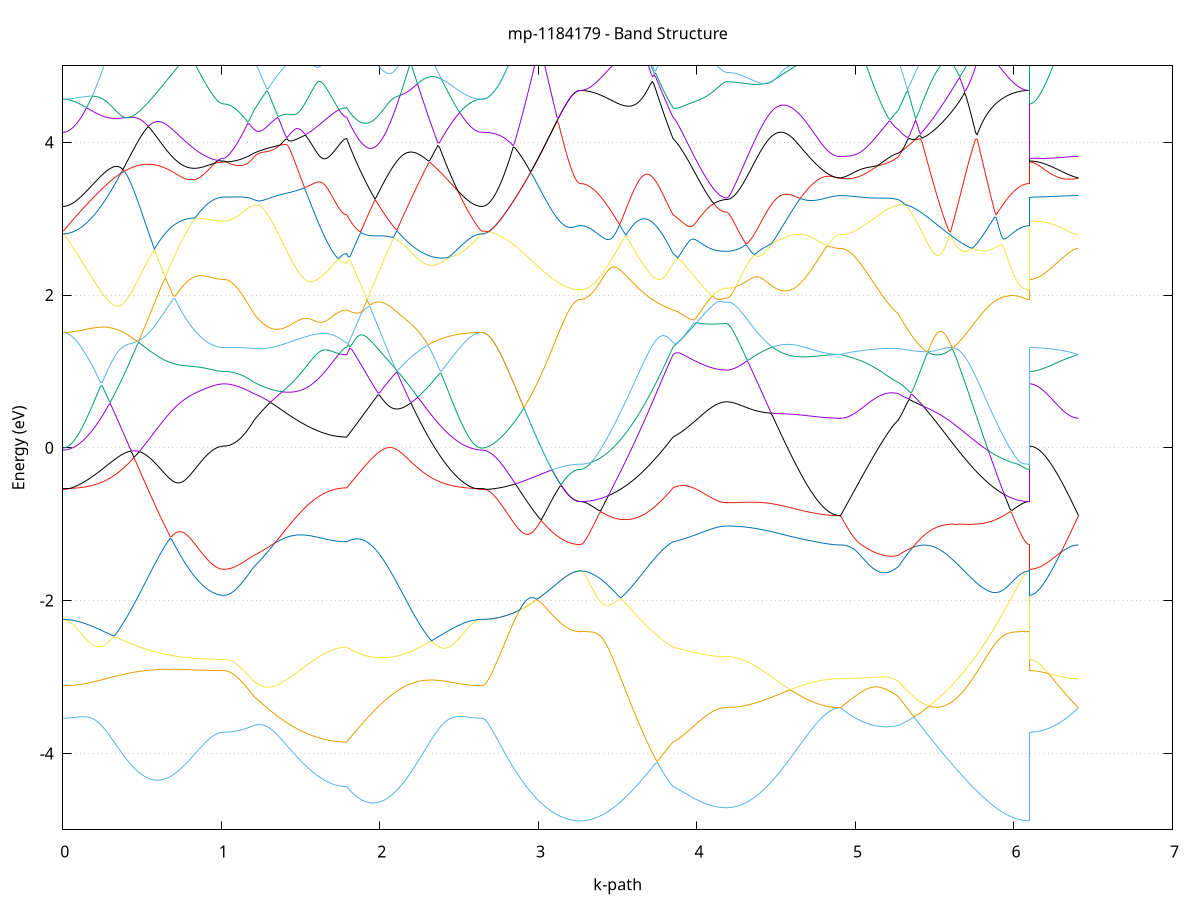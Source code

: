 set title 'mp-1184179 - Band Structure'
set xlabel 'k-path'
set ylabel 'Energy (eV)'
set grid y
set yrange [-5:5]
set terminal png size 800,600
set output 'mp-1184179_bands_gnuplot.png'
plot '-' using 1:2 with lines notitle, '-' using 1:2 with lines notitle, '-' using 1:2 with lines notitle, '-' using 1:2 with lines notitle, '-' using 1:2 with lines notitle, '-' using 1:2 with lines notitle, '-' using 1:2 with lines notitle, '-' using 1:2 with lines notitle, '-' using 1:2 with lines notitle, '-' using 1:2 with lines notitle, '-' using 1:2 with lines notitle, '-' using 1:2 with lines notitle, '-' using 1:2 with lines notitle, '-' using 1:2 with lines notitle, '-' using 1:2 with lines notitle, '-' using 1:2 with lines notitle, '-' using 1:2 with lines notitle, '-' using 1:2 with lines notitle, '-' using 1:2 with lines notitle, '-' using 1:2 with lines notitle, '-' using 1:2 with lines notitle, '-' using 1:2 with lines notitle, '-' using 1:2 with lines notitle, '-' using 1:2 with lines notitle, '-' using 1:2 with lines notitle, '-' using 1:2 with lines notitle, '-' using 1:2 with lines notitle, '-' using 1:2 with lines notitle, '-' using 1:2 with lines notitle, '-' using 1:2 with lines notitle, '-' using 1:2 with lines notitle, '-' using 1:2 with lines notitle, '-' using 1:2 with lines notitle, '-' using 1:2 with lines notitle, '-' using 1:2 with lines notitle, '-' using 1:2 with lines notitle, '-' using 1:2 with lines notitle, '-' using 1:2 with lines notitle, '-' using 1:2 with lines notitle, '-' using 1:2 with lines notitle, '-' using 1:2 with lines notitle, '-' using 1:2 with lines notitle, '-' using 1:2 with lines notitle, '-' using 1:2 with lines notitle, '-' using 1:2 with lines notitle, '-' using 1:2 with lines notitle, '-' using 1:2 with lines notitle, '-' using 1:2 with lines notitle, '-' using 1:2 with lines notitle, '-' using 1:2 with lines notitle, '-' using 1:2 with lines notitle, '-' using 1:2 with lines notitle, '-' using 1:2 with lines notitle, '-' using 1:2 with lines notitle, '-' using 1:2 with lines notitle, '-' using 1:2 with lines notitle, '-' using 1:2 with lines notitle, '-' using 1:2 with lines notitle, '-' using 1:2 with lines notitle, '-' using 1:2 with lines notitle, '-' using 1:2 with lines notitle, '-' using 1:2 with lines notitle, '-' using 1:2 with lines notitle, '-' using 1:2 with lines notitle
0.000000 -24.847222
0.009966 -24.847222
0.019933 -24.847322
0.029899 -24.847522
0.039865 -24.847722
0.049831 -24.848022
0.059798 -24.848422
0.069764 -24.848922
0.079730 -24.849522
0.089697 -24.850122
0.099663 -24.850822
0.109629 -24.851622
0.119595 -24.852522
0.129562 -24.853422
0.139528 -24.854522
0.149494 -24.855622
0.159460 -24.856922
0.169427 -24.858222
0.179393 -24.859622
0.189359 -24.861122
0.199326 -24.862722
0.209292 -24.864322
0.219258 -24.866122
0.229224 -24.867922
0.239191 -24.869822
0.249157 -24.871722
0.259123 -24.873822
0.269089 -24.875922
0.279056 -24.878122
0.289022 -24.880422
0.298988 -24.882722
0.308955 -24.885022
0.318921 -24.887522
0.328887 -24.890022
0.338853 -24.892522
0.348820 -24.895122
0.358786 -24.897722
0.368752 -24.900422
0.378719 -24.903122
0.388685 -24.905822
0.398651 -24.908622
0.408617 -24.911422
0.418584 -24.914322
0.428550 -24.917122
0.438516 -24.920022
0.448482 -24.922922
0.458449 -24.925822
0.468415 -24.928722
0.478381 -24.931622
0.488348 -24.934622
0.498314 -24.937522
0.508280 -24.940422
0.518246 -24.943422
0.528213 -24.946322
0.538179 -24.949222
0.548145 -24.952122
0.558112 -24.955022
0.568078 -24.957922
0.578044 -24.960722
0.588010 -24.963622
0.597977 -24.966422
0.607943 -24.969122
0.617909 -24.971922
0.627875 -24.974622
0.637842 -24.977222
0.647808 -24.979922
0.657774 -24.982522
0.667741 -24.985022
0.677707 -24.987522
0.687673 -24.990022
0.697639 -24.992422
0.707606 -24.994822
0.717572 -24.997122
0.727538 -24.999322
0.737505 -25.001522
0.747471 -25.003622
0.757437 -25.005722
0.767403 -25.007722
0.777370 -25.009722
0.787336 -25.011522
0.797302 -25.013322
0.807268 -25.015122
0.817235 -25.016722
0.827201 -25.018322
0.837167 -25.019922
0.847134 -25.021322
0.857100 -25.022722
0.867066 -25.024022
0.877032 -25.025222
0.886999 -25.026322
0.896965 -25.027422
0.906931 -25.028322
0.916898 -25.029222
0.926864 -25.030022
0.936830 -25.030822
0.946796 -25.031422
0.956763 -25.032022
0.966729 -25.032422
0.976695 -25.032822
0.986661 -25.033122
0.996628 -25.033322
1.006594 -25.033522
1.016560 -25.033522
1.016560 -25.033522
1.026536 -25.033322
1.036511 -25.032722
1.046487 -25.031622
1.056462 -25.030222
1.066438 -25.028322
1.076413 -25.026022
1.086388 -25.023322
1.096364 -25.020222
1.106339 -25.016722
1.116315 -25.012822
1.126290 -25.008522
1.136266 -25.003822
1.146241 -24.998722
1.156216 -24.993222
1.166192 -24.987322
1.176167 -24.981122
1.186143 -24.974522
1.196118 -24.967522
1.206094 -24.960222
1.206094 -24.960222
1.216005 -24.954822
1.225917 -24.949222
1.235829 -24.943422
1.245741 -24.937422
1.255653 -24.931222
1.265565 -24.924822
1.275476 -24.922022
1.285388 -24.920122
1.295300 -24.918022
1.305212 -24.915722
1.315124 -24.913122
1.325035 -24.910422
1.334947 -24.907522
1.344859 -24.904422
1.354771 -24.901122
1.364683 -24.897622
1.374594 -24.893922
1.384506 -24.890122
1.394418 -24.886122
1.404330 -24.881922
1.414242 -24.877522
1.424153 -24.873022
1.434065 -24.868322
1.443977 -24.863522
1.453889 -24.858622
1.463801 -24.853622
1.473712 -24.848422
1.483624 -24.843122
1.493536 -24.837722
1.503448 -24.832222
1.513360 -24.826622
1.523271 -24.821022
1.533183 -24.815322
1.543095 -24.809622
1.553007 -24.803922
1.562919 -24.798222
1.572830 -24.792422
1.582742 -24.786822
1.592654 -24.781122
1.602566 -24.775622
1.612478 -24.770122
1.622389 -24.764822
1.632301 -24.759722
1.642213 -24.754722
1.652125 -24.749922
1.662037 -24.745422
1.671948 -24.741122
1.681860 -24.737122
1.691772 -24.733422
1.701684 -24.730122
1.711596 -24.727022
1.721507 -24.724422
1.731419 -24.722022
1.741331 -24.720022
1.751243 -24.718422
1.761155 -24.717222
1.771066 -24.716322
1.780978 -24.715722
1.790890 -24.715622
1.790890 -24.715622
1.800807 -24.714022
1.810723 -24.712422
1.820640 -24.710922
1.830557 -24.709422
1.840474 -24.707922
1.850390 -24.706322
1.860307 -24.704822
1.870224 -24.703222
1.880140 -24.701622
1.890057 -24.700022
1.899974 -24.698422
1.909891 -24.696722
1.919807 -24.695022
1.929724 -24.693222
1.939641 -24.691322
1.949557 -24.689522
1.959474 -24.687522
1.969391 -24.690122
1.979308 -24.695822
1.989224 -24.701422
1.999141 -24.706922
2.009058 -24.712422
2.018974 -24.717822
2.028891 -24.723122
2.038808 -24.728322
2.048724 -24.733422
2.058641 -24.738522
2.068558 -24.743422
2.078475 -24.748322
2.088391 -24.753022
2.098308 -24.757722
2.108225 -24.762322
2.118141 -24.766722
2.128058 -24.771122
2.137975 -24.775322
2.147892 -24.779522
2.157808 -24.783522
2.167725 -24.787422
2.177642 -24.791322
2.187558 -24.795022
2.197475 -24.798522
2.207392 -24.802022
2.217309 -24.805322
2.227225 -24.808622
2.237142 -24.811722
2.247059 -24.814622
2.256975 -24.817522
2.266892 -24.820222
2.276809 -24.822922
2.286726 -24.825322
2.296642 -24.827722
2.306559 -24.830022
2.316476 -24.832122
2.326392 -24.834122
2.336309 -24.835922
2.346226 -24.837722
2.356143 -24.839322
2.366059 -24.840822
2.375976 -24.842222
2.385893 -24.843522
2.395809 -24.844622
2.405726 -24.845622
2.415643 -24.846522
2.425559 -24.847322
2.435476 -24.848022
2.445393 -24.848622
2.455310 -24.849122
2.465226 -24.849422
2.475143 -24.849722
2.485060 -24.849922
2.494976 -24.850022
2.504893 -24.850022
2.514810 -24.849922
2.524727 -24.849822
2.534643 -24.849622
2.544560 -24.849422
2.554477 -24.849122
2.564393 -24.848822
2.574310 -24.848522
2.584227 -24.848222
2.594144 -24.847922
2.604060 -24.847722
2.613977 -24.847522
2.623894 -24.847322
2.633810 -24.847222
2.643727 -24.847222
2.643727 -24.847222
2.653580 -24.847122
2.663434 -24.846822
2.673287 -24.846322
2.683140 -24.845522
2.692994 -24.844622
2.702847 -24.843522
2.712701 -24.842222
2.722554 -24.840722
2.732407 -24.839022
2.742261 -24.837222
2.752114 -24.835122
2.761967 -24.832822
2.771821 -24.830322
2.781674 -24.827722
2.791527 -24.824822
2.801381 -24.821822
2.811234 -24.818622
2.821087 -24.815222
2.830941 -24.811622
2.840794 -24.807822
2.850647 -24.805622
2.860501 -24.807422
2.870354 -24.809122
2.880207 -24.810922
2.890061 -24.812622
2.899914 -24.814422
2.909768 -24.816222
2.919621 -24.818022
2.929474 -24.819822
2.939328 -24.821622
2.949181 -24.823422
2.959034 -24.825122
2.968888 -24.826822
2.978741 -24.828522
2.988594 -24.830222
2.998448 -24.831922
3.008301 -24.833522
3.018154 -24.835022
3.028008 -24.836622
3.037861 -24.838122
3.047714 -24.839522
3.057568 -24.840922
3.067421 -24.842322
3.077274 -24.843522
3.087128 -24.844822
3.096981 -24.846022
3.106835 -24.847122
3.116688 -24.848222
3.126541 -24.849222
3.136395 -24.850122
3.146248 -24.851022
3.156101 -24.851822
3.165955 -24.852522
3.175808 -24.853222
3.185661 -24.853822
3.195515 -24.854422
3.205368 -24.854822
3.215221 -24.855222
3.225075 -24.855622
3.234928 -24.855822
3.244781 -24.856022
3.254635 -24.856122
3.264488 -24.856122
3.264488 -24.856122
3.274400 -24.856122
3.284312 -24.855922
3.294224 -24.855522
3.304135 -24.855022
3.314047 -24.854422
3.323959 -24.853622
3.333871 -24.852722
3.343783 -24.851622
3.353694 -24.850422
3.363606 -24.849122
3.373518 -24.847622
3.383430 -24.846022
3.393342 -24.844322
3.403253 -24.842422
3.413165 -24.840422
3.423077 -24.838322
3.432989 -24.836122
3.442901 -24.833722
3.452812 -24.831222
3.462724 -24.828622
3.472636 -24.825922
3.482548 -24.823122
3.492460 -24.820222
3.502371 -24.817122
3.512283 -24.814022
3.522195 -24.810822
3.532107 -24.807522
3.542019 -24.804222
3.551930 -24.800822
3.561842 -24.797322
3.571754 -24.793722
3.581666 -24.790222
3.591578 -24.786622
3.601489 -24.783022
3.611401 -24.779322
3.621313 -24.775722
3.631225 -24.772122
3.641137 -24.768522
3.651048 -24.765022
3.660960 -24.761622
3.670872 -24.758222
3.680784 -24.754922
3.690696 -24.751722
3.700607 -24.748622
3.710519 -24.745622
3.720431 -24.742722
3.730343 -24.740022
3.740255 -24.737322
3.750166 -24.734922
3.760078 -24.732522
3.769990 -24.730222
3.779902 -24.728122
3.789814 -24.726122
3.799725 -24.724122
3.809637 -24.722322
3.819549 -24.720522
3.829461 -24.718822
3.839373 -24.717222
3.849284 -24.715622
3.849284 -24.715622
3.859228 -24.715022
3.869171 -24.714422
3.879115 -24.714022
3.889058 -24.713722
3.899002 -24.713422
3.908945 -24.713322
3.918889 -24.713422
3.928832 -24.713622
3.938776 -24.713922
3.948719 -24.714422
3.958663 -24.715022
3.968606 -24.715722
3.978550 -24.716622
3.988494 -24.717622
3.998437 -24.718722
4.008381 -24.719922
4.018324 -24.721122
4.028268 -24.722422
4.038211 -24.723722
4.048155 -24.725022
4.058098 -24.726322
4.068042 -24.727522
4.077985 -24.728722
4.087929 -24.729822
4.097872 -24.730922
4.107816 -24.731922
4.117759 -24.732722
4.127703 -24.733522
4.137646 -24.734222
4.147590 -24.734722
4.157533 -24.735222
4.167477 -24.735522
4.177420 -24.735722
4.187364 -24.735822
4.187364 -24.735822
4.197347 -24.735822
4.207331 -24.735822
4.217314 -24.735822
4.227298 -24.735922
4.237281 -24.736022
4.247265 -24.736222
4.257249 -24.736322
4.267232 -24.736622
4.277216 -24.736922
4.287199 -24.737422
4.297183 -24.738022
4.307166 -24.738822
4.317150 -24.739822
4.327133 -24.741122
4.337117 -24.742922
4.347101 -24.745122
4.357084 -24.747822
4.367068 -24.751322
4.377051 -24.755522
4.387035 -24.760422
4.397018 -24.766022
4.407002 -24.772322
4.416986 -24.779122
4.426969 -24.786422
4.436953 -24.793922
4.446936 -24.801822
4.456920 -24.809722
4.466903 -24.817822
4.476887 -24.826022
4.486871 -24.834222
4.496854 -24.842322
4.506838 -24.850522
4.516821 -24.858622
4.526805 -24.866622
4.536788 -24.874522
4.546772 -24.882322
4.556755 -24.890022
4.566739 -24.897522
4.576723 -24.904922
4.586706 -24.912222
4.596690 -24.919322
4.606673 -24.926222
4.616657 -24.933022
4.626640 -24.939622
4.636624 -24.946022
4.646608 -24.952222
4.656591 -24.958222
4.666575 -24.964022
4.676558 -24.969622
4.686542 -24.975022
4.696525 -24.980222
4.706509 -24.985122
4.716493 -24.989922
4.726476 -24.994422
4.736460 -24.998722
4.746443 -25.002722
4.756427 -25.006622
4.766410 -25.010122
4.776394 -25.013522
4.786377 -25.016622
4.796361 -25.019522
4.806345 -25.022122
4.816328 -25.024522
4.826312 -25.026622
4.836295 -25.028522
4.846279 -25.030122
4.856262 -25.031522
4.866246 -25.032722
4.876230 -25.033522
4.886213 -25.034222
4.896197 -25.034622
4.906180 -25.034722
4.906180 -25.034722
4.916009 -25.034622
4.925838 -25.034522
4.935667 -25.034322
4.945496 -25.034122
4.955325 -25.033722
4.965154 -25.033222
4.974984 -25.032722
4.984813 -25.032022
4.994642 -25.031222
5.004471 -25.030322
5.014300 -25.029322
5.024129 -25.028222
5.033958 -25.027022
5.043787 -25.025622
5.053616 -25.024122
5.063445 -25.022522
5.073274 -25.020822
5.083103 -25.018922
5.092932 -25.016922
5.102761 -25.014822
5.112590 -25.012622
5.122419 -25.010222
5.132248 -25.007722
5.142077 -25.005022
5.151906 -25.002222
5.161735 -24.999322
5.171564 -24.996322
5.181393 -24.993122
5.191222 -24.989822
5.201051 -24.986422
5.210880 -24.982922
5.220709 -24.979322
5.230538 -24.975622
5.240367 -24.971822
5.250196 -24.967922
5.260025 -24.964022
5.269855 -24.960222
5.269855 -24.960222
5.279819 -24.952522
5.289783 -24.944522
5.299747 -24.936222
5.309711 -24.927522
5.319675 -24.927022
5.329640 -24.926522
5.339604 -24.926022
5.349568 -24.925422
5.359532 -24.924822
5.369496 -24.924122
5.379461 -24.923522
5.389425 -24.922822
5.399389 -24.922122
5.409353 -24.921422
5.419317 -24.920622
5.429281 -24.919822
5.439246 -24.919022
5.449210 -24.918222
5.459174 -24.917322
5.469138 -24.916422
5.479102 -24.915522
5.489066 -24.914622
5.499031 -24.913622
5.508995 -24.912722
5.518959 -24.911722
5.528923 -24.910622
5.538887 -24.909622
5.548852 -24.908522
5.558816 -24.907522
5.568780 -24.906322
5.578744 -24.905222
5.588708 -24.904122
5.598672 -24.902922
5.608637 -24.901822
5.618601 -24.900622
5.628565 -24.899422
5.638529 -24.898122
5.648493 -24.896922
5.658458 -24.895722
5.668422 -24.894422
5.678386 -24.893222
5.688350 -24.891922
5.698314 -24.890622
5.708278 -24.889422
5.718243 -24.888122
5.728207 -24.886822
5.738171 -24.885622
5.748135 -24.884322
5.758099 -24.883022
5.768064 -24.881822
5.778028 -24.880522
5.787992 -24.879322
5.797956 -24.878022
5.807920 -24.876822
5.817884 -24.875622
5.827849 -24.874422
5.837813 -24.873322
5.847777 -24.872122
5.857741 -24.871022
5.867705 -24.869922
5.877669 -24.868922
5.887634 -24.867822
5.897598 -24.866822
5.907562 -24.865922
5.917526 -24.864922
5.927490 -24.864022
5.937455 -24.863222
5.947419 -24.862422
5.957383 -24.861622
5.967347 -24.860922
5.977311 -24.860222
5.987275 -24.859622
5.997240 -24.859022
6.007204 -24.858422
6.017168 -24.858022
6.027132 -24.857522
6.037096 -24.857222
6.047061 -24.856922
6.057025 -24.856622
6.066989 -24.856422
6.076953 -24.856322
6.086917 -24.856222
6.096881 -24.856122
6.096881 -25.033522
6.106581 -25.033522
6.116280 -25.033522
6.125980 -25.033522
6.135679 -25.033622
6.145378 -25.033622
6.155078 -25.033622
6.164777 -25.033622
6.174477 -25.033722
6.184176 -25.033722
6.193875 -25.033822
6.203575 -25.033822
6.213274 -25.033922
6.222974 -25.033922
6.232673 -25.034022
6.242372 -25.034022
6.252072 -25.034122
6.261771 -25.034222
6.271470 -25.034222
6.281170 -25.034322
6.290869 -25.034322
6.300569 -25.034422
6.310268 -25.034422
6.319967 -25.034522
6.329667 -25.034522
6.339366 -25.034522
6.349066 -25.034622
6.358765 -25.034622
6.368464 -25.034622
6.378164 -25.034722
6.387863 -25.034722
6.397563 -25.034722
6.407262 -25.034722
e
0.000000 -24.784322
0.009966 -24.784322
0.019933 -24.784122
0.029899 -24.783922
0.039865 -24.783622
0.049831 -24.783222
0.059798 -24.782722
0.069764 -24.782122
0.079730 -24.781422
0.089697 -24.780622
0.099663 -24.779822
0.109629 -24.778822
0.119595 -24.777722
0.129562 -24.776522
0.139528 -24.775122
0.149494 -24.773722
0.159460 -24.772222
0.169427 -24.770522
0.179393 -24.768822
0.189359 -24.766922
0.199326 -24.764922
0.209292 -24.762822
0.219258 -24.760622
0.229224 -24.758222
0.239191 -24.755822
0.249157 -24.753322
0.259123 -24.750622
0.269089 -24.747922
0.279056 -24.745022
0.289022 -24.742022
0.298988 -24.739022
0.308955 -24.735822
0.318921 -24.732622
0.328887 -24.729222
0.338853 -24.725822
0.348820 -24.722222
0.358786 -24.718622
0.368752 -24.714922
0.378719 -24.711122
0.388685 -24.707222
0.398651 -24.703322
0.408617 -24.699222
0.418584 -24.695122
0.428550 -24.691022
0.438516 -24.686722
0.448482 -24.682422
0.458449 -24.678022
0.468415 -24.673622
0.478381 -24.669022
0.488348 -24.664522
0.498314 -24.659922
0.508280 -24.655222
0.518246 -24.653622
0.528213 -24.657322
0.538179 -24.660922
0.548145 -24.664522
0.558112 -24.668022
0.568078 -24.671622
0.578044 -24.675022
0.588010 -24.678422
0.597977 -24.681822
0.607943 -24.685122
0.617909 -24.688422
0.627875 -24.691622
0.637842 -24.694722
0.647808 -24.697822
0.657774 -24.700822
0.667741 -24.703822
0.677707 -24.706722
0.687673 -24.715322
0.697639 -24.727122
0.707606 -24.738622
0.717572 -24.750022
0.727538 -24.761122
0.737505 -24.772022
0.747471 -24.782622
0.757437 -24.793022
0.767403 -24.803022
0.777370 -24.812722
0.787336 -24.822122
0.797302 -24.831222
0.807268 -24.840022
0.817235 -24.848322
0.827201 -24.856422
0.837167 -24.864022
0.847134 -24.871322
0.857100 -24.878222
0.867066 -24.884822
0.877032 -24.890922
0.886999 -24.896622
0.896965 -24.902022
0.906931 -24.906922
0.916898 -24.911422
0.926864 -24.915522
0.936830 -24.919122
0.946796 -24.922422
0.956763 -24.925222
0.966729 -24.927622
0.976695 -24.929522
0.986661 -24.931122
0.996628 -24.932122
1.006594 -24.932822
1.016560 -24.933022
1.016560 -24.933022
1.026536 -24.933022
1.036511 -24.933022
1.046487 -24.932922
1.056462 -24.932922
1.066438 -24.932822
1.076413 -24.932722
1.086388 -24.932522
1.096364 -24.932422
1.106339 -24.932222
1.116315 -24.932022
1.126290 -24.931822
1.136266 -24.931622
1.146241 -24.931322
1.156216 -24.931022
1.166192 -24.930822
1.176167 -24.930422
1.186143 -24.930122
1.196118 -24.929722
1.206094 -24.929322
1.206094 -24.929322
1.216005 -24.928922
1.225917 -24.928322
1.235829 -24.927522
1.245741 -24.926422
1.255653 -24.925222
1.265565 -24.923722
1.275476 -24.918322
1.285388 -24.911522
1.295300 -24.904622
1.305212 -24.897522
1.315124 -24.890222
1.325035 -24.882722
1.334947 -24.875122
1.344859 -24.867422
1.354771 -24.859522
1.364683 -24.851422
1.374594 -24.843222
1.384506 -24.834922
1.394418 -24.826522
1.404330 -24.818022
1.414242 -24.809422
1.424153 -24.800722
1.434065 -24.791922
1.443977 -24.783122
1.453889 -24.774222
1.463801 -24.765322
1.473712 -24.756322
1.483624 -24.747422
1.493536 -24.738422
1.503448 -24.729522
1.513360 -24.720622
1.523271 -24.711822
1.533183 -24.703122
1.543095 -24.694422
1.553007 -24.686022
1.562919 -24.677722
1.572830 -24.671322
1.582742 -24.668822
1.592654 -24.666222
1.602566 -24.663622
1.612478 -24.661022
1.622389 -24.658322
1.632301 -24.655622
1.642213 -24.652922
1.652125 -24.650222
1.662037 -24.647422
1.671948 -24.644722
1.681860 -24.641922
1.691772 -24.639222
1.701684 -24.636622
1.711596 -24.634022
1.721507 -24.631622
1.731419 -24.629422
1.741331 -24.627422
1.751243 -24.625722
1.761155 -24.624322
1.771066 -24.623322
1.780978 -24.622622
1.790890 -24.622422
1.790890 -24.622422
1.800807 -24.617022
1.810723 -24.611722
1.820640 -24.606522
1.830557 -24.605422
1.840474 -24.611722
1.850390 -24.617922
1.860307 -24.624122
1.870224 -24.630322
1.880140 -24.636522
1.890057 -24.642722
1.899974 -24.648822
1.909891 -24.654822
1.919807 -24.660822
1.929724 -24.666822
1.939641 -24.672722
1.949557 -24.678622
1.959474 -24.684422
1.969391 -24.685522
1.979308 -24.683522
1.989224 -24.681422
1.999141 -24.679222
2.009058 -24.677022
2.018974 -24.674722
2.028891 -24.672322
2.038808 -24.669922
2.048724 -24.667422
2.058641 -24.664922
2.068558 -24.662322
2.078475 -24.659622
2.088391 -24.656922
2.098308 -24.654122
2.108225 -24.651222
2.118141 -24.648322
2.128058 -24.645322
2.137975 -24.642322
2.147892 -24.639222
2.157808 -24.636122
2.167725 -24.632922
2.177642 -24.629622
2.187558 -24.626322
2.197475 -24.623022
2.207392 -24.619622
2.217309 -24.619722
2.227225 -24.626822
2.237142 -24.633822
2.247059 -24.640722
2.256975 -24.647422
2.266892 -24.654022
2.276809 -24.660522
2.286726 -24.666822
2.296642 -24.673022
2.306559 -24.679022
2.316476 -24.684922
2.326392 -24.690622
2.336309 -24.696222
2.346226 -24.701622
2.356143 -24.706922
2.366059 -24.712022
2.375976 -24.717022
2.385893 -24.721822
2.395809 -24.726422
2.405726 -24.730822
2.415643 -24.735122
2.425559 -24.739222
2.435476 -24.743222
2.445393 -24.747022
2.455310 -24.750622
2.465226 -24.754022
2.475143 -24.757222
2.485060 -24.760322
2.494976 -24.763222
2.504893 -24.765922
2.514810 -24.768422
2.524727 -24.770822
2.534643 -24.772922
2.544560 -24.774922
2.554477 -24.776722
2.564393 -24.778322
2.574310 -24.779722
2.584227 -24.780922
2.594144 -24.782022
2.604060 -24.782822
2.613977 -24.783522
2.623894 -24.783922
2.633810 -24.784222
2.643727 -24.784322
2.643727 -24.784322
2.653580 -24.784422
2.663434 -24.784522
2.673287 -24.784822
2.683140 -24.785222
2.692994 -24.785722
2.702847 -24.786422
2.712701 -24.787122
2.722554 -24.787922
2.732407 -24.788822
2.742261 -24.789822
2.752114 -24.790922
2.761967 -24.792122
2.771821 -24.793422
2.781674 -24.794722
2.791527 -24.796122
2.801381 -24.797622
2.811234 -24.799122
2.821087 -24.800722
2.830941 -24.802322
2.840794 -24.803922
2.850647 -24.805622
2.860501 -24.807422
2.870354 -24.809122
2.880207 -24.810922
2.890061 -24.812622
2.899914 -24.814422
2.909768 -24.816222
2.919621 -24.818022
2.929474 -24.819822
2.939328 -24.821622
2.949181 -24.823422
2.959034 -24.825122
2.968888 -24.826822
2.978741 -24.828522
2.988594 -24.830222
2.998448 -24.831922
3.008301 -24.833522
3.018154 -24.835022
3.028008 -24.836622
3.037861 -24.838122
3.047714 -24.839522
3.057568 -24.840922
3.067421 -24.842322
3.077274 -24.843522
3.087128 -24.844822
3.096981 -24.846022
3.106835 -24.847122
3.116688 -24.848222
3.126541 -24.849222
3.136395 -24.850122
3.146248 -24.851022
3.156101 -24.851822
3.165955 -24.852522
3.175808 -24.853222
3.185661 -24.853822
3.195515 -24.854422
3.205368 -24.854822
3.215221 -24.855222
3.225075 -24.855622
3.234928 -24.855822
3.244781 -24.856022
3.254635 -24.856122
3.264488 -24.856122
3.264488 -24.856122
3.274400 -24.856022
3.284312 -24.855822
3.294224 -24.855422
3.304135 -24.854822
3.314047 -24.854022
3.323959 -24.853122
3.333871 -24.852022
3.343783 -24.850722
3.353694 -24.849222
3.363606 -24.847622
3.373518 -24.845822
3.383430 -24.843922
3.393342 -24.841822
3.403253 -24.839522
3.413165 -24.837122
3.423077 -24.834522
3.432989 -24.831822
3.442901 -24.828922
3.452812 -24.825822
3.462724 -24.822622
3.472636 -24.819322
3.482548 -24.815822
3.492460 -24.812222
3.502371 -24.808422
3.512283 -24.804522
3.522195 -24.800422
3.532107 -24.796222
3.542019 -24.791922
3.551930 -24.787522
3.561842 -24.782922
3.571754 -24.778322
3.581666 -24.773522
3.591578 -24.768622
3.601489 -24.763622
3.611401 -24.758522
3.621313 -24.753322
3.631225 -24.748022
3.641137 -24.742622
3.651048 -24.737222
3.660960 -24.731722
3.670872 -24.726122
3.680784 -24.720422
3.690696 -24.714722
3.700607 -24.709022
3.710519 -24.703222
3.720431 -24.697422
3.730343 -24.691522
3.740255 -24.685622
3.750166 -24.679822
3.760078 -24.673922
3.769990 -24.668022
3.779902 -24.662222
3.789814 -24.656322
3.799725 -24.650522
3.809637 -24.644822
3.819549 -24.639122
3.829461 -24.633522
3.839373 -24.627922
3.849284 -24.622422
3.849284 -24.622422
3.859228 -24.620222
3.869171 -24.618022
3.879115 -24.615722
3.889058 -24.613522
3.899002 -24.611122
3.908945 -24.608822
3.918889 -24.606422
3.928832 -24.604022
3.938776 -24.602722
3.948719 -24.604222
3.958663 -24.605322
3.968606 -24.606222
3.978550 -24.606822
3.988494 -24.607122
3.998437 -24.607222
4.008381 -24.607022
4.018324 -24.606722
4.028268 -24.606122
4.038211 -24.605422
4.048155 -24.604622
4.058098 -24.603722
4.068042 -24.602722
4.077985 -24.601722
4.087929 -24.600722
4.097872 -24.599722
4.107816 -24.598722
4.117759 -24.597722
4.127703 -24.596922
4.137646 -24.596122
4.147590 -24.595422
4.157533 -24.594922
4.167477 -24.594522
4.177420 -24.594322
4.187364 -24.594222
4.187364 -24.594222
4.197347 -24.594722
4.207331 -24.596022
4.217314 -24.598322
4.227298 -24.601322
4.237281 -24.605222
4.247265 -24.609722
4.257249 -24.614822
4.267232 -24.620422
4.277216 -24.626422
4.287199 -24.632822
4.297183 -24.639422
4.307166 -24.646222
4.317150 -24.653022
4.327133 -24.659722
4.337117 -24.666122
4.347101 -24.672322
4.357084 -24.677922
4.367068 -24.683022
4.377051 -24.687422
4.387035 -24.691122
4.397018 -24.694022
4.407002 -24.696422
4.416986 -24.698122
4.426969 -24.699422
4.436953 -24.703622
4.446936 -24.711622
4.456920 -24.719722
4.466903 -24.727722
4.476887 -24.735722
4.486871 -24.743622
4.496854 -24.751422
4.506838 -24.759222
4.516821 -24.766922
4.526805 -24.774422
4.536788 -24.781922
4.546772 -24.789222
4.556755 -24.796522
4.566739 -24.803522
4.576723 -24.810522
4.586706 -24.817322
4.596690 -24.823922
4.606673 -24.830422
4.616657 -24.836722
4.626640 -24.842922
4.636624 -24.848822
4.646608 -24.854622
4.656591 -24.860322
4.666575 -24.865722
4.676558 -24.870922
4.686542 -24.875922
4.696525 -24.880822
4.706509 -24.885422
4.716493 -24.889822
4.726476 -24.894022
4.736460 -24.898022
4.746443 -24.901822
4.756427 -24.905422
4.766410 -24.908722
4.776394 -24.911922
4.786377 -24.914822
4.796361 -24.917422
4.806345 -24.919922
4.816328 -24.922122
4.826312 -24.924122
4.836295 -24.925922
4.846279 -24.927422
4.856262 -24.928722
4.866246 -24.929722
4.876230 -24.930622
4.886213 -24.931222
4.896197 -24.931522
4.906180 -24.931622
4.906180 -24.931622
4.916009 -24.931622
4.925838 -24.931522
4.935667 -24.931422
4.945496 -24.931222
4.955325 -24.931022
4.965154 -24.930822
4.974984 -24.930622
4.984813 -24.930422
4.994642 -24.930122
5.004471 -24.929822
5.014300 -24.929622
5.024129 -24.929322
5.033958 -24.929122
5.043787 -24.928922
5.053616 -24.928722
5.063445 -24.928522
5.073274 -24.928322
5.083103 -24.928222
5.092932 -24.928122
5.102761 -24.928022
5.112590 -24.927922
5.122419 -24.927922
5.132248 -24.927922
5.142077 -24.928022
5.151906 -24.928022
5.161735 -24.928122
5.171564 -24.928322
5.181393 -24.928422
5.191222 -24.928622
5.201051 -24.928722
5.210880 -24.928922
5.220709 -24.929122
5.230538 -24.929222
5.240367 -24.929422
5.250196 -24.929522
5.260025 -24.929522
5.269855 -24.929322
5.269855 -24.929322
5.279819 -24.928922
5.289783 -24.928522
5.299747 -24.928022
5.309711 -24.927522
5.319675 -24.918522
5.329640 -24.909222
5.339604 -24.899622
5.349568 -24.889822
5.359532 -24.879622
5.369496 -24.869222
5.379461 -24.858622
5.389425 -24.847722
5.399389 -24.836522
5.409353 -24.825222
5.419317 -24.813622
5.429281 -24.801922
5.439246 -24.790022
5.449210 -24.778022
5.459174 -24.765822
5.469138 -24.753422
5.479102 -24.741022
5.489066 -24.728522
5.499031 -24.715922
5.508995 -24.703322
5.518959 -24.693122
5.528923 -24.690622
5.538887 -24.688122
5.548852 -24.685622
5.558816 -24.683122
5.568780 -24.680622
5.578744 -24.678122
5.588708 -24.675622
5.598672 -24.673022
5.608637 -24.670522
5.618601 -24.668022
5.628565 -24.665522
5.638529 -24.663022
5.648493 -24.660522
5.658458 -24.658022
5.668422 -24.655622
5.678386 -24.653122
5.688350 -24.650722
5.698314 -24.648322
5.708278 -24.645922
5.718243 -24.643522
5.728207 -24.648022
5.738171 -24.656322
5.748135 -24.664722
5.758099 -24.673222
5.768064 -24.681722
5.778028 -24.690222
5.787992 -24.698822
5.797956 -24.707322
5.807920 -24.715722
5.817884 -24.724022
5.827849 -24.732322
5.837813 -24.740322
5.847777 -24.748322
5.857741 -24.756022
5.867705 -24.763622
5.877669 -24.770922
5.887634 -24.778022
5.897598 -24.784922
5.907562 -24.791522
5.917526 -24.797922
5.927490 -24.803922
5.937455 -24.809722
5.947419 -24.815222
5.957383 -24.820322
5.967347 -24.825122
5.977311 -24.829622
5.987275 -24.833822
5.997240 -24.837622
6.007204 -24.841122
6.017168 -24.844222
6.027132 -24.847022
6.037096 -24.849422
6.047061 -24.851522
6.057025 -24.853122
6.066989 -24.854522
6.076953 -24.855422
6.086917 -24.855922
6.096881 -24.856122
6.096881 -24.933022
6.106581 -24.933022
6.116280 -24.933022
6.125980 -24.933022
6.135679 -24.933022
6.145378 -24.932922
6.155078 -24.932922
6.164777 -24.932922
6.174477 -24.932822
6.184176 -24.932822
6.193875 -24.932722
6.203575 -24.932622
6.213274 -24.932622
6.222974 -24.932522
6.232673 -24.932522
6.242372 -24.932422
6.252072 -24.932322
6.261771 -24.932322
6.271470 -24.932222
6.281170 -24.932122
6.290869 -24.932122
6.300569 -24.932022
6.310268 -24.931922
6.319967 -24.931922
6.329667 -24.931822
6.339366 -24.931822
6.349066 -24.931722
6.358765 -24.931722
6.368464 -24.931722
6.378164 -24.931722
6.387863 -24.931622
6.397563 -24.931622
6.407262 -24.931622
e
0.000000 -24.784322
0.009966 -24.784122
0.019933 -24.783522
0.029899 -24.782422
0.039865 -24.780922
0.049831 -24.779122
0.059798 -24.776722
0.069764 -24.774022
0.079730 -24.770922
0.089697 -24.767322
0.099663 -24.763422
0.109629 -24.759022
0.119595 -24.754322
0.129562 -24.749122
0.139528 -24.743522
0.149494 -24.737622
0.159460 -24.731322
0.169427 -24.724522
0.179393 -24.717522
0.189359 -24.710022
0.199326 -24.702222
0.209292 -24.694022
0.219258 -24.685522
0.229224 -24.676622
0.239191 -24.667422
0.249157 -24.657822
0.259123 -24.648022
0.269089 -24.637822
0.279056 -24.627322
0.289022 -24.616522
0.298988 -24.605422
0.308955 -24.594122
0.318921 -24.582522
0.328887 -24.579722
0.338853 -24.583722
0.348820 -24.587622
0.358786 -24.591622
0.368752 -24.595522
0.378719 -24.599522
0.388685 -24.603422
0.398651 -24.607422
0.408617 -24.611322
0.418584 -24.615322
0.428550 -24.619222
0.438516 -24.623122
0.448482 -24.627022
0.458449 -24.630922
0.468415 -24.634722
0.478381 -24.638622
0.488348 -24.642422
0.498314 -24.646122
0.508280 -24.649922
0.518246 -24.650522
0.528213 -24.645722
0.538179 -24.640922
0.548145 -24.636022
0.558112 -24.631122
0.568078 -24.626222
0.578044 -24.621222
0.588010 -24.616222
0.597977 -24.611222
0.607943 -24.618822
0.617909 -24.630622
0.627875 -24.642622
0.637842 -24.654822
0.647808 -24.667022
0.657774 -24.679222
0.667741 -24.691322
0.677707 -24.703422
0.687673 -24.709522
0.697639 -24.712222
0.707606 -24.714922
0.717572 -24.717622
0.727538 -24.720122
0.737505 -24.722622
0.747471 -24.725022
0.757437 -24.727322
0.767403 -24.729622
0.777370 -24.731722
0.787336 -24.733822
0.797302 -24.735822
0.807268 -24.737822
0.817235 -24.739622
0.827201 -24.741422
0.837167 -24.743122
0.847134 -24.744722
0.857100 -24.746222
0.867066 -24.747622
0.877032 -24.748922
0.886999 -24.750222
0.896965 -24.751322
0.906931 -24.752422
0.916898 -24.753422
0.926864 -24.754222
0.936830 -24.755022
0.946796 -24.755722
0.956763 -24.756322
0.966729 -24.756822
0.976695 -24.757322
0.986661 -24.757622
0.996628 -24.757822
1.006594 -24.758022
1.016560 -24.758022
1.016560 -24.758022
1.026536 -24.758022
1.036511 -24.757922
1.046487 -24.757722
1.056462 -24.757422
1.066438 -24.757022
1.076413 -24.756622
1.086388 -24.756122
1.096364 -24.755522
1.106339 -24.754822
1.116315 -24.754122
1.126290 -24.753222
1.136266 -24.752322
1.146241 -24.751422
1.156216 -24.750322
1.166192 -24.749222
1.176167 -24.748022
1.186143 -24.746822
1.196118 -24.745522
1.206094 -24.744122
1.206094 -24.744122
1.216005 -24.743122
1.225917 -24.742022
1.235829 -24.740822
1.245741 -24.739522
1.255653 -24.738222
1.265565 -24.736822
1.275476 -24.735422
1.285388 -24.733822
1.295300 -24.732322
1.305212 -24.730622
1.315124 -24.728922
1.325035 -24.727222
1.334947 -24.725422
1.344859 -24.723522
1.354771 -24.721622
1.364683 -24.719622
1.374594 -24.717622
1.384506 -24.715622
1.394418 -24.713522
1.404330 -24.711422
1.414242 -24.709222
1.424153 -24.707022
1.434065 -24.704822
1.443977 -24.702622
1.453889 -24.700322
1.463801 -24.698022
1.473712 -24.695722
1.483624 -24.693322
1.493536 -24.690922
1.503448 -24.688522
1.513360 -24.686122
1.523271 -24.683722
1.533183 -24.681322
1.543095 -24.678822
1.553007 -24.676322
1.562919 -24.673822
1.572830 -24.669622
1.582742 -24.661722
1.592654 -24.654022
1.602566 -24.646722
1.612478 -24.639722
1.622389 -24.633022
1.632301 -24.626622
1.642213 -24.620722
1.652125 -24.615222
1.662037 -24.610122
1.671948 -24.605422
1.681860 -24.601122
1.691772 -24.597322
1.701684 -24.593922
1.711596 -24.590922
1.721507 -24.588422
1.731419 -24.586122
1.741331 -24.584322
1.751243 -24.582822
1.761155 -24.581722
1.771066 -24.580922
1.780978 -24.580422
1.790890 -24.580222
1.790890 -24.580222
1.800807 -24.586522
1.810723 -24.592822
1.820640 -24.599122
1.830557 -24.601422
1.840474 -24.596522
1.850390 -24.591622
1.860307 -24.586922
1.870224 -24.582422
1.880140 -24.577922
1.890057 -24.573722
1.899974 -24.569522
1.909891 -24.565622
1.919807 -24.561722
1.929724 -24.558022
1.939641 -24.554522
1.949557 -24.551122
1.959474 -24.547922
1.969391 -24.544822
1.979308 -24.541922
1.989224 -24.539122
1.999141 -24.536422
2.009058 -24.533922
2.018974 -24.531422
2.028891 -24.529222
2.038808 -24.527022
2.048724 -24.524922
2.058641 -24.523022
2.068558 -24.521122
2.078475 -24.522122
2.088391 -24.528522
2.098308 -24.534922
2.108225 -24.541322
2.118141 -24.547622
2.128058 -24.554022
2.137975 -24.560422
2.147892 -24.566822
2.157808 -24.574422
2.167725 -24.582322
2.177642 -24.590022
2.187558 -24.597622
2.197475 -24.605122
2.207392 -24.612422
2.217309 -24.616222
2.227225 -24.616922
2.237142 -24.622922
2.247059 -24.629022
2.256975 -24.635022
2.266892 -24.640922
2.276809 -24.646822
2.286726 -24.652622
2.296642 -24.658322
2.306559 -24.664022
2.316476 -24.669622
2.326392 -24.675122
2.336309 -24.680622
2.346226 -24.685922
2.356143 -24.691222
2.366059 -24.696422
2.375976 -24.701522
2.385893 -24.706522
2.395809 -24.711422
2.405726 -24.716222
2.415643 -24.720922
2.425559 -24.725522
2.435476 -24.729922
2.445393 -24.734322
2.455310 -24.738522
2.465226 -24.742622
2.475143 -24.746522
2.485060 -24.750422
2.494976 -24.754022
2.504893 -24.757522
2.514810 -24.760922
2.524727 -24.764022
2.534643 -24.767022
2.544560 -24.769822
2.554477 -24.772422
2.564393 -24.774822
2.574310 -24.776922
2.584227 -24.778822
2.594144 -24.780522
2.604060 -24.781822
2.613977 -24.782922
2.623894 -24.783722
2.633810 -24.784222
2.643727 -24.784322
2.643727 -24.784322
2.653580 -24.784422
2.663434 -24.784522
2.673287 -24.784822
2.683140 -24.785222
2.692994 -24.785722
2.702847 -24.786422
2.712701 -24.787122
2.722554 -24.787922
2.732407 -24.788822
2.742261 -24.789822
2.752114 -24.790922
2.761967 -24.792122
2.771821 -24.793422
2.781674 -24.794722
2.791527 -24.796122
2.801381 -24.797622
2.811234 -24.799122
2.821087 -24.800722
2.830941 -24.802322
2.840794 -24.803922
2.850647 -24.803922
2.860501 -24.799822
2.870354 -24.795522
2.880207 -24.791122
2.890061 -24.786522
2.899914 -24.781822
2.909768 -24.776922
2.919621 -24.771922
2.929474 -24.766722
2.939328 -24.761422
2.949181 -24.755922
2.959034 -24.750322
2.968888 -24.744622
2.978741 -24.738822
2.988594 -24.732922
2.998448 -24.726922
3.008301 -24.720822
3.018154 -24.714622
3.028008 -24.708422
3.037861 -24.702122
3.047714 -24.695722
3.057568 -24.689322
3.067421 -24.682922
3.077274 -24.676522
3.087128 -24.670122
3.096981 -24.663722
3.106835 -24.657422
3.116688 -24.651122
3.126541 -24.645022
3.136395 -24.639022
3.146248 -24.633122
3.156101 -24.627522
3.165955 -24.622022
3.175808 -24.616922
3.185661 -24.612122
3.195515 -24.607722
3.205368 -24.603822
3.215221 -24.600322
3.225075 -24.597322
3.234928 -24.595022
3.244781 -24.593322
3.254635 -24.592222
3.264488 -24.591922
3.264488 -24.591922
3.274400 -24.591922
3.284312 -24.592122
3.294224 -24.592322
3.304135 -24.592622
3.314047 -24.592922
3.323959 -24.593422
3.333871 -24.593922
3.343783 -24.594422
3.353694 -24.595122
3.363606 -24.595822
3.373518 -24.596522
3.383430 -24.597322
3.393342 -24.598122
3.403253 -24.599022
3.413165 -24.599922
3.423077 -24.600822
3.432989 -24.601722
3.442901 -24.602722
3.452812 -24.603622
3.462724 -24.604522
3.472636 -24.605422
3.482548 -24.606322
3.492460 -24.607122
3.502371 -24.607922
3.512283 -24.608622
3.522195 -24.609322
3.532107 -24.609922
3.542019 -24.610422
3.551930 -24.610822
3.561842 -24.611122
3.571754 -24.611322
3.581666 -24.611422
3.591578 -24.611322
3.601489 -24.611122
3.611401 -24.610622
3.621313 -24.610022
3.631225 -24.609222
3.641137 -24.608222
3.651048 -24.607022
3.660960 -24.605522
3.670872 -24.603722
3.680784 -24.601722
3.690696 -24.599422
3.700607 -24.596822
3.710519 -24.593822
3.720431 -24.590622
3.730343 -24.587022
3.740255 -24.583222
3.750166 -24.579022
3.760078 -24.574522
3.769990 -24.569622
3.779902 -24.564522
3.789814 -24.559122
3.799725 -24.553422
3.809637 -24.555222
3.819549 -24.561422
3.829461 -24.567722
3.839373 -24.574022
3.849284 -24.580222
3.849284 -24.580222
3.859228 -24.582922
3.869171 -24.585822
3.879115 -24.588622
3.889058 -24.591522
3.899002 -24.594222
3.908945 -24.596722
3.918889 -24.599022
3.928832 -24.601022
3.938776 -24.601622
3.948719 -24.599222
3.958663 -24.596822
3.968606 -24.594422
3.978550 -24.592022
3.988494 -24.589622
3.998437 -24.587322
4.008381 -24.585022
4.018324 -24.582722
4.028268 -24.580522
4.038211 -24.578322
4.048155 -24.576222
4.058098 -24.574222
4.068042 -24.572222
4.077985 -24.570422
4.087929 -24.568722
4.097872 -24.567122
4.107816 -24.565622
4.117759 -24.564322
4.127703 -24.563122
4.137646 -24.562122
4.147590 -24.561222
4.157533 -24.560622
4.167477 -24.560122
4.177420 -24.559822
4.187364 -24.559722
4.187364 -24.559722
4.197347 -24.560122
4.207331 -24.561222
4.217314 -24.563122
4.227298 -24.565722
4.237281 -24.568922
4.247265 -24.572722
4.257249 -24.577122
4.267232 -24.581922
4.277216 -24.587122
4.287199 -24.592822
4.297183 -24.598822
4.307166 -24.605122
4.317150 -24.611722
4.327133 -24.618522
4.337117 -24.625622
4.347101 -24.632922
4.357084 -24.640322
4.367068 -24.647922
4.377051 -24.655622
4.387035 -24.663522
4.397018 -24.671422
4.407002 -24.679422
4.416986 -24.687422
4.426969 -24.695522
4.436953 -24.700322
4.446936 -24.700922
4.456920 -24.701222
4.466903 -24.701322
4.476887 -24.701322
4.486871 -24.701122
4.496854 -24.700822
4.506838 -24.700422
4.516821 -24.699922
4.526805 -24.699422
4.536788 -24.698822
4.546772 -24.698222
4.556755 -24.697522
4.566739 -24.696922
4.576723 -24.696122
4.586706 -24.695422
4.596690 -24.694722
4.606673 -24.693922
4.616657 -24.693122
4.626640 -24.692422
4.636624 -24.691622
4.646608 -24.690922
4.656591 -24.690122
4.666575 -24.689422
4.676558 -24.688622
4.686542 -24.687922
4.696525 -24.687222
4.706509 -24.686522
4.716493 -24.685922
4.726476 -24.685322
4.736460 -24.684622
4.746443 -24.684122
4.756427 -24.683522
4.766410 -24.683022
4.776394 -24.682522
4.786377 -24.682022
4.796361 -24.681622
4.806345 -24.681222
4.816328 -24.680822
4.826312 -24.680522
4.836295 -24.680222
4.846279 -24.679922
4.856262 -24.679722
4.866246 -24.679522
4.876230 -24.679422
4.886213 -24.679322
4.896197 -24.679222
4.906180 -24.679222
4.906180 -24.679222
4.916009 -24.683222
4.925838 -24.687122
4.935667 -24.690922
4.945496 -24.694622
4.955325 -24.698222
4.965154 -24.701722
4.974984 -24.705122
4.984813 -24.708422
4.994642 -24.711522
5.004471 -24.714622
5.014300 -24.717522
5.024129 -24.720222
5.033958 -24.722922
5.043787 -24.725422
5.053616 -24.727822
5.063445 -24.730022
5.073274 -24.732122
5.083103 -24.734022
5.092932 -24.735822
5.102761 -24.737522
5.112590 -24.739022
5.122419 -24.740422
5.132248 -24.741622
5.142077 -24.742722
5.151906 -24.743622
5.161735 -24.744422
5.171564 -24.745022
5.181393 -24.745522
5.191222 -24.745922
5.201051 -24.746122
5.210880 -24.746222
5.220709 -24.746222
5.230538 -24.746022
5.240367 -24.745722
5.250196 -24.745322
5.260025 -24.744822
5.269855 -24.744122
5.269855 -24.744122
5.279819 -24.742622
5.289783 -24.741122
5.299747 -24.739622
5.309711 -24.737922
5.319675 -24.736222
5.329640 -24.734522
5.339604 -24.732722
5.349568 -24.730822
5.359532 -24.728922
5.369496 -24.727022
5.379461 -24.725022
5.389425 -24.722922
5.399389 -24.720822
5.409353 -24.718722
5.419317 -24.716522
5.429281 -24.714322
5.439246 -24.712122
5.449210 -24.709822
5.459174 -24.707522
5.469138 -24.705122
5.479102 -24.702822
5.489066 -24.700422
5.499031 -24.698022
5.508995 -24.695522
5.518959 -24.690622
5.528923 -24.677922
5.538887 -24.665322
5.548852 -24.652622
5.558816 -24.640022
5.568780 -24.627522
5.578744 -24.615222
5.588708 -24.602922
5.598672 -24.590822
5.608637 -24.578922
5.618601 -24.572622
5.628565 -24.577922
5.638529 -24.583522
5.648493 -24.589522
5.658458 -24.595822
5.668422 -24.602522
5.678386 -24.609422
5.688350 -24.616722
5.698314 -24.624222
5.708278 -24.631922
5.718243 -24.639922
5.728207 -24.641222
5.738171 -24.638922
5.748135 -24.636622
5.758099 -24.634422
5.768064 -24.632222
5.778028 -24.630122
5.787992 -24.627922
5.797956 -24.625922
5.807920 -24.623822
5.817884 -24.621822
5.827849 -24.619922
5.837813 -24.618022
5.847777 -24.616222
5.857741 -24.614422
5.867705 -24.612722
5.877669 -24.611022
5.887634 -24.609422
5.897598 -24.607822
5.907562 -24.606322
5.917526 -24.604922
5.927490 -24.603622
5.937455 -24.602322
5.947419 -24.601022
5.957383 -24.599922
5.967347 -24.598822
5.977311 -24.597822
5.987275 -24.596922
5.997240 -24.596022
6.007204 -24.595322
6.017168 -24.594622
6.027132 -24.593922
6.037096 -24.593422
6.047061 -24.592922
6.057025 -24.592622
6.066989 -24.592322
6.076953 -24.592122
6.086917 -24.591922
6.096881 -24.591922
6.096881 -24.758022
6.106581 -24.757922
6.116280 -24.757722
6.125980 -24.757322
6.135679 -24.756722
6.145378 -24.756022
6.155078 -24.755122
6.164777 -24.754122
6.174477 -24.752822
6.184176 -24.751522
6.193875 -24.750022
6.203575 -24.748322
6.213274 -24.746422
6.222974 -24.744422
6.232673 -24.742322
6.242372 -24.740022
6.252072 -24.737622
6.261771 -24.734922
6.271470 -24.732222
6.281170 -24.729322
6.290869 -24.726322
6.300569 -24.723122
6.310268 -24.719822
6.319967 -24.716322
6.329667 -24.712722
6.339366 -24.709022
6.349066 -24.705122
6.358765 -24.701122
6.368464 -24.697022
6.378164 -24.692722
6.387863 -24.688322
6.397563 -24.683822
6.407262 -24.679222
e
0.000000 -24.491922
0.009966 -24.492022
0.019933 -24.492422
0.029899 -24.493022
0.039865 -24.493822
0.049831 -24.494922
0.059798 -24.496222
0.069764 -24.497622
0.079730 -24.499322
0.089697 -24.501222
0.099663 -24.503322
0.109629 -24.505522
0.119595 -24.507922
0.129562 -24.510422
0.139528 -24.513122
0.149494 -24.515922
0.159460 -24.518822
0.169427 -24.521822
0.179393 -24.525022
0.189359 -24.528222
0.199326 -24.531522
0.209292 -24.534922
0.219258 -24.538422
0.229224 -24.541922
0.239191 -24.545522
0.249157 -24.549222
0.259123 -24.552922
0.269089 -24.556622
0.279056 -24.560422
0.289022 -24.564222
0.298988 -24.568022
0.308955 -24.571922
0.318921 -24.575822
0.328887 -24.570622
0.338853 -24.558522
0.348820 -24.546122
0.358786 -24.533522
0.368752 -24.520622
0.378719 -24.509822
0.388685 -24.510922
0.398651 -24.512122
0.408617 -24.513322
0.418584 -24.514722
0.428550 -24.516222
0.438516 -24.517822
0.448482 -24.519622
0.458449 -24.521622
0.468415 -24.523822
0.478381 -24.526322
0.488348 -24.529222
0.498314 -24.532522
0.508280 -24.536422
0.518246 -24.540822
0.528213 -24.546122
0.538179 -24.552222
0.548145 -24.559322
0.558112 -24.567222
0.568078 -24.576122
0.578044 -24.585922
0.588010 -24.596322
0.597977 -24.607422
0.607943 -24.606222
0.617909 -24.601122
0.627875 -24.596122
0.637842 -24.591022
0.647808 -24.585922
0.657774 -24.580822
0.667741 -24.575722
0.677707 -24.570622
0.687673 -24.565522
0.697639 -24.560522
0.707606 -24.555422
0.717572 -24.550422
0.727538 -24.545422
0.737505 -24.540522
0.747471 -24.535522
0.757437 -24.530722
0.767403 -24.525922
0.777370 -24.521122
0.787336 -24.516422
0.797302 -24.511822
0.807268 -24.508722
0.817235 -24.509222
0.827201 -24.509622
0.837167 -24.510122
0.847134 -24.510422
0.857100 -24.510822
0.867066 -24.511122
0.877032 -24.511422
0.886999 -24.511722
0.896965 -24.512022
0.906931 -24.512222
0.916898 -24.512422
0.926864 -24.512622
0.936830 -24.512822
0.946796 -24.512922
0.956763 -24.513022
0.966729 -24.513222
0.976695 -24.513222
0.986661 -24.513322
0.996628 -24.513422
1.006594 -24.513422
1.016560 -24.513422
1.016560 -24.513422
1.026536 -24.513422
1.036511 -24.513422
1.046487 -24.513422
1.056462 -24.513422
1.066438 -24.513522
1.076413 -24.513522
1.086388 -24.513522
1.096364 -24.513622
1.106339 -24.513622
1.116315 -24.513722
1.126290 -24.513722
1.136266 -24.513822
1.146241 -24.513922
1.156216 -24.514022
1.166192 -24.514122
1.176167 -24.514222
1.186143 -24.514422
1.196118 -24.514522
1.206094 -24.514722
1.206094 -24.514722
1.216005 -24.514822
1.225917 -24.515022
1.235829 -24.515122
1.245741 -24.515222
1.255653 -24.515322
1.265565 -24.515422
1.275476 -24.515622
1.285388 -24.515722
1.295300 -24.515822
1.305212 -24.515922
1.315124 -24.516022
1.325035 -24.516122
1.334947 -24.516222
1.344859 -24.516322
1.354771 -24.516422
1.364683 -24.516422
1.374594 -24.516522
1.384506 -24.516622
1.394418 -24.516722
1.404330 -24.516722
1.414242 -24.516822
1.424153 -24.516822
1.434065 -24.516922
1.443977 -24.516922
1.453889 -24.516922
1.463801 -24.517022
1.473712 -24.517022
1.483624 -24.517022
1.493536 -24.517022
1.503448 -24.517122
1.513360 -24.517122
1.523271 -24.517122
1.533183 -24.517122
1.543095 -24.517122
1.553007 -24.517122
1.562919 -24.517122
1.572830 -24.517222
1.582742 -24.517222
1.592654 -24.517222
1.602566 -24.517322
1.612478 -24.517422
1.622389 -24.517522
1.632301 -24.517622
1.642213 -24.517722
1.652125 -24.517822
1.662037 -24.518022
1.671948 -24.518222
1.681860 -24.518422
1.691772 -24.518722
1.701684 -24.519022
1.711596 -24.519222
1.721507 -24.519522
1.731419 -24.519822
1.741331 -24.520122
1.751243 -24.520422
1.761155 -24.520622
1.771066 -24.520722
1.780978 -24.520922
1.790890 -24.520922
1.790890 -24.520922
1.800807 -24.513722
1.810723 -24.506322
1.820640 -24.498722
1.830557 -24.490922
1.840474 -24.482922
1.850390 -24.474822
1.860307 -24.466522
1.870224 -24.458122
1.880140 -24.449622
1.890057 -24.440922
1.899974 -24.432122
1.909891 -24.423122
1.919807 -24.426622
1.929724 -24.431922
1.939641 -24.437422
1.949557 -24.443022
1.959474 -24.448722
1.969391 -24.454522
1.979308 -24.460322
1.989224 -24.466322
1.999141 -24.472322
2.009058 -24.478322
2.018974 -24.484522
2.028891 -24.490622
2.038808 -24.496922
2.048724 -24.503122
2.058641 -24.509422
2.068558 -24.515822
2.078475 -24.519322
2.088391 -24.517722
2.098308 -24.525422
2.108225 -24.533822
2.118141 -24.542122
2.128058 -24.550422
2.137975 -24.558522
2.147892 -24.566522
2.157808 -24.573122
2.167725 -24.579522
2.177642 -24.585822
2.187558 -24.592122
2.197475 -24.598322
2.207392 -24.604522
2.217309 -24.610722
2.227225 -24.612722
2.237142 -24.609222
2.247059 -24.605722
2.256975 -24.602122
2.266892 -24.598522
2.276809 -24.594922
2.286726 -24.591222
2.296642 -24.587522
2.306559 -24.583822
2.316476 -24.580122
2.326392 -24.576422
2.336309 -24.572722
2.346226 -24.569022
2.356143 -24.565322
2.366059 -24.561622
2.375976 -24.557922
2.385893 -24.554222
2.395809 -24.550622
2.405726 -24.547022
2.415643 -24.543422
2.425559 -24.539922
2.435476 -24.536422
2.445393 -24.533022
2.455310 -24.529622
2.465226 -24.526322
2.475143 -24.523122
2.485060 -24.520022
2.494976 -24.517022
2.504893 -24.514122
2.514810 -24.511322
2.524727 -24.508722
2.534643 -24.506222
2.544560 -24.503922
2.554477 -24.501722
2.564393 -24.499822
2.574310 -24.498022
2.584227 -24.496422
2.594144 -24.495122
2.604060 -24.493922
2.613977 -24.493122
2.623894 -24.492422
2.633810 -24.492122
2.643727 -24.491922
2.643727 -24.491922
2.653580 -24.491922
2.663434 -24.491722
2.673287 -24.491322
2.683140 -24.490822
2.692994 -24.490222
2.702847 -24.489522
2.712701 -24.488622
2.722554 -24.487722
2.732407 -24.486622
2.742261 -24.485322
2.752114 -24.484022
2.761967 -24.482622
2.771821 -24.481122
2.781674 -24.479522
2.791527 -24.477822
2.801381 -24.476022
2.811234 -24.474122
2.821087 -24.472222
2.830941 -24.470222
2.840794 -24.468222
2.850647 -24.466122
2.860501 -24.464022
2.870354 -24.461922
2.880207 -24.459722
2.890061 -24.457522
2.899914 -24.455222
2.909768 -24.453022
2.919621 -24.450722
2.929474 -24.448522
2.939328 -24.446222
2.949181 -24.444022
2.959034 -24.441822
2.968888 -24.439622
2.978741 -24.437422
2.988594 -24.435322
2.998448 -24.433122
3.008301 -24.431122
3.018154 -24.429022
3.028008 -24.427122
3.037861 -24.425122
3.047714 -24.423222
3.057568 -24.421422
3.067421 -24.419622
3.077274 -24.417922
3.087128 -24.416322
3.096981 -24.414722
3.106835 -24.413222
3.116688 -24.411822
3.126541 -24.410522
3.136395 -24.409222
3.146248 -24.408122
3.156101 -24.407022
3.165955 -24.406022
3.175808 -24.405122
3.185661 -24.404322
3.195515 -24.403522
3.205368 -24.402922
3.215221 -24.402422
3.225075 -24.401922
3.234928 -24.401622
3.244781 -24.401422
3.254635 -24.401222
3.264488 -24.401222
3.264488 -24.401222
3.274400 -24.401122
3.284312 -24.401122
3.294224 -24.401122
3.304135 -24.401022
3.314047 -24.400922
3.323959 -24.400822
3.333871 -24.400622
3.343783 -24.400522
3.353694 -24.400322
3.363606 -24.400122
3.373518 -24.399922
3.383430 -24.399622
3.393342 -24.399322
3.403253 -24.399022
3.413165 -24.398722
3.423077 -24.398422
3.432989 -24.398022
3.442901 -24.397622
3.452812 -24.397222
3.462724 -24.396722
3.472636 -24.396222
3.482548 -24.395722
3.492460 -24.395222
3.502371 -24.394622
3.512283 -24.396122
3.522195 -24.400022
3.532107 -24.403922
3.542019 -24.408022
3.551930 -24.412222
3.561842 -24.416622
3.571754 -24.421022
3.581666 -24.425622
3.591578 -24.430322
3.601489 -24.435122
3.611401 -24.440122
3.621313 -24.445122
3.631225 -24.450222
3.641137 -24.455522
3.651048 -24.460822
3.660960 -24.466222
3.670872 -24.471722
3.680784 -24.477322
3.690696 -24.482922
3.700607 -24.488722
3.710519 -24.494522
3.720431 -24.500322
3.730343 -24.506222
3.740255 -24.512222
3.750166 -24.518222
3.760078 -24.524322
3.769990 -24.530422
3.779902 -24.536522
3.789814 -24.542722
3.799725 -24.548922
3.809637 -24.547422
3.819549 -24.541122
3.829461 -24.534622
3.839373 -24.527922
3.849284 -24.520922
3.849284 -24.520922
3.859228 -24.517822
3.869171 -24.514422
3.879115 -24.510622
3.889058 -24.506822
3.899002 -24.502822
3.908945 -24.498822
3.918889 -24.494822
3.928832 -24.490822
3.938776 -24.486922
3.948719 -24.483122
3.958663 -24.479422
3.968606 -24.475822
3.978550 -24.472322
3.988494 -24.469122
3.998437 -24.466122
4.008381 -24.463322
4.018324 -24.460822
4.028268 -24.458722
4.038211 -24.456922
4.048155 -24.455522
4.058098 -24.454522
4.068042 -24.453922
4.077985 -24.453722
4.087929 -24.453822
4.097872 -24.454122
4.107816 -24.454622
4.117759 -24.455222
4.127703 -24.455822
4.137646 -24.456422
4.147590 -24.457022
4.157533 -24.457522
4.167477 -24.457822
4.177420 -24.458022
4.187364 -24.458122
4.187364 -24.458122
4.197347 -24.458022
4.207331 -24.457922
4.217314 -24.457722
4.227298 -24.457622
4.237281 -24.458022
4.247265 -24.459022
4.257249 -24.460922
4.267232 -24.463822
4.277216 -24.467622
4.287199 -24.472122
4.297183 -24.477222
4.307166 -24.482722
4.317150 -24.488422
4.327133 -24.494322
4.337117 -24.500122
4.347101 -24.506022
4.357084 -24.511922
4.367068 -24.517722
4.377051 -24.523422
4.387035 -24.529122
4.397018 -24.534622
4.407002 -24.540022
4.416986 -24.545422
4.426969 -24.550622
4.436953 -24.555722
4.446936 -24.560722
4.456920 -24.565622
4.466903 -24.570422
4.476887 -24.575222
4.486871 -24.579822
4.496854 -24.584322
4.506838 -24.588722
4.516821 -24.593022
4.526805 -24.597222
4.536788 -24.601322
4.546772 -24.605322
4.556755 -24.609222
4.566739 -24.613022
4.576723 -24.616722
4.586706 -24.620322
4.596690 -24.623822
4.606673 -24.627222
4.616657 -24.630622
4.626640 -24.633822
4.636624 -24.636922
4.646608 -24.639922
4.656591 -24.642822
4.666575 -24.645622
4.676558 -24.648322
4.686542 -24.650922
4.696525 -24.653322
4.706509 -24.655722
4.716493 -24.658022
4.726476 -24.660122
4.736460 -24.662222
4.746443 -24.664122
4.756427 -24.665922
4.766410 -24.667622
4.776394 -24.669222
4.786377 -24.670722
4.796361 -24.672022
4.806345 -24.673322
4.816328 -24.674422
4.826312 -24.675422
4.836295 -24.676322
4.846279 -24.677122
4.856262 -24.677722
4.866246 -24.678322
4.876230 -24.678722
4.886213 -24.679022
4.896197 -24.679222
4.906180 -24.679222
4.906180 -24.679222
4.916009 -24.675122
4.925838 -24.670922
4.935667 -24.666622
4.945496 -24.662322
4.955325 -24.657822
4.965154 -24.653222
4.974984 -24.648622
4.984813 -24.643822
4.994642 -24.639022
5.004471 -24.634222
5.014300 -24.629222
5.024129 -24.624222
5.033958 -24.619122
5.043787 -24.614022
5.053616 -24.608922
5.063445 -24.603722
5.073274 -24.598422
5.083103 -24.593122
5.092932 -24.587822
5.102761 -24.582522
5.112590 -24.577222
5.122419 -24.571922
5.132248 -24.566722
5.142077 -24.561422
5.151906 -24.556222
5.161735 -24.551122
5.171564 -24.546122
5.181393 -24.541322
5.191222 -24.536622
5.201051 -24.532122
5.210880 -24.528022
5.220709 -24.524222
5.230538 -24.520922
5.240367 -24.518222
5.250196 -24.516222
5.260025 -24.515022
5.269855 -24.514722
5.269855 -24.514722
5.279819 -24.514922
5.289783 -24.515122
5.299747 -24.515422
5.309711 -24.515622
5.319675 -24.516022
5.329640 -24.516322
5.339604 -24.516722
5.349568 -24.517122
5.359532 -24.517622
5.369496 -24.518122
5.379461 -24.518722
5.389425 -24.519422
5.399389 -24.520122
5.409353 -24.520822
5.419317 -24.521722
5.429281 -24.522722
5.439246 -24.523722
5.449210 -24.524922
5.459174 -24.526122
5.469138 -24.527522
5.479102 -24.529022
5.489066 -24.530722
5.499031 -24.532522
5.508995 -24.534522
5.518959 -24.536722
5.528923 -24.539122
5.538887 -24.541722
5.548852 -24.544622
5.558816 -24.547722
5.568780 -24.551122
5.578744 -24.554822
5.588708 -24.558722
5.598672 -24.563022
5.608637 -24.567622
5.618601 -24.567122
5.628565 -24.555622
5.638529 -24.544422
5.648493 -24.533422
5.658458 -24.522722
5.668422 -24.512422
5.678386 -24.502422
5.688350 -24.492722
5.698314 -24.483422
5.708278 -24.474522
5.718243 -24.466022
5.728207 -24.457922
5.738171 -24.450222
5.748135 -24.442922
5.758099 -24.435922
5.768064 -24.429422
5.778028 -24.423322
5.787992 -24.417522
5.797956 -24.412122
5.807920 -24.407122
5.817884 -24.402322
5.827849 -24.397922
5.837813 -24.393822
5.847777 -24.390022
5.857741 -24.389622
5.867705 -24.390822
5.877669 -24.392022
5.887634 -24.393022
5.897598 -24.393922
5.907562 -24.394822
5.917526 -24.395622
5.927490 -24.396322
5.937455 -24.396922
5.947419 -24.397522
5.957383 -24.398022
5.967347 -24.398522
5.977311 -24.398922
5.987275 -24.399322
5.997240 -24.399722
6.007204 -24.400022
6.017168 -24.400222
6.027132 -24.400422
6.037096 -24.400622
6.047061 -24.400822
6.057025 -24.400922
6.066989 -24.401022
6.076953 -24.401122
6.086917 -24.401122
6.096881 -24.401222
6.096881 -24.513422
6.106581 -24.514122
6.116280 -24.516222
6.125980 -24.519522
6.135679 -24.523622
6.145378 -24.528322
6.155078 -24.533422
6.164777 -24.538922
6.174477 -24.544622
6.184176 -24.550422
6.193875 -24.556322
6.203575 -24.562322
6.213274 -24.568322
6.222974 -24.574422
6.232673 -24.580422
6.242372 -24.586422
6.252072 -24.592422
6.261771 -24.598422
6.271470 -24.604322
6.281170 -24.610222
6.290869 -24.616022
6.300569 -24.621722
6.310268 -24.627422
6.319967 -24.633022
6.329667 -24.638522
6.339366 -24.643922
6.349066 -24.649322
6.358765 -24.654522
6.368464 -24.659722
6.378164 -24.664722
6.387863 -24.669722
6.397563 -24.674522
6.407262 -24.679222
e
0.000000 -24.491922
0.009966 -24.491922
0.019933 -24.492022
0.029899 -24.492022
0.039865 -24.492122
0.049831 -24.492222
0.059798 -24.492422
0.069764 -24.492522
0.079730 -24.492722
0.089697 -24.492922
0.099663 -24.493122
0.109629 -24.493422
0.119595 -24.493722
0.129562 -24.494022
0.139528 -24.494322
0.149494 -24.494622
0.159460 -24.495022
0.169427 -24.495422
0.179393 -24.495822
0.189359 -24.496222
0.199326 -24.496722
0.209292 -24.497222
0.219258 -24.497722
0.229224 -24.498222
0.239191 -24.498822
0.249157 -24.499422
0.259123 -24.500022
0.269089 -24.500622
0.279056 -24.501322
0.289022 -24.502022
0.298988 -24.502722
0.308955 -24.503422
0.318921 -24.504222
0.328887 -24.505022
0.338853 -24.505922
0.348820 -24.506822
0.358786 -24.507722
0.368752 -24.508722
0.378719 -24.507622
0.388685 -24.494422
0.398651 -24.480922
0.408617 -24.467422
0.418584 -24.453622
0.428550 -24.439722
0.438516 -24.425622
0.448482 -24.411522
0.458449 -24.397222
0.468415 -24.382822
0.478381 -24.371622
0.488348 -24.384822
0.498314 -24.397622
0.508280 -24.409922
0.518246 -24.421422
0.528213 -24.432122
0.538179 -24.442022
0.548145 -24.450722
0.558112 -24.458522
0.568078 -24.465222
0.578044 -24.470922
0.588010 -24.475822
0.597977 -24.480022
0.607943 -24.483522
0.617909 -24.486522
0.627875 -24.489122
0.637842 -24.491422
0.647808 -24.493422
0.657774 -24.495222
0.667741 -24.496722
0.677707 -24.498222
0.687673 -24.499422
0.697639 -24.500622
0.707606 -24.501622
0.717572 -24.502622
0.727538 -24.503522
0.737505 -24.504322
0.747471 -24.505122
0.757437 -24.505822
0.767403 -24.506522
0.777370 -24.507122
0.787336 -24.507722
0.797302 -24.508222
0.807268 -24.507322
0.817235 -24.502822
0.827201 -24.498522
0.837167 -24.494322
0.847134 -24.490222
0.857100 -24.486222
0.867066 -24.482422
0.877032 -24.478722
0.886999 -24.475222
0.896965 -24.471922
0.906931 -24.468722
0.916898 -24.465822
0.926864 -24.463122
0.936830 -24.460722
0.946796 -24.458422
0.956763 -24.456522
0.966729 -24.454822
0.976695 -24.453522
0.986661 -24.452422
0.996628 -24.451622
1.006594 -24.451122
1.016560 -24.451022
1.016560 -24.451022
1.026536 -24.450922
1.036511 -24.450822
1.046487 -24.450722
1.056462 -24.450522
1.066438 -24.450322
1.076413 -24.449922
1.086388 -24.449622
1.096364 -24.449222
1.106339 -24.448722
1.116315 -24.448222
1.126290 -24.447622
1.136266 -24.446922
1.146241 -24.446322
1.156216 -24.445522
1.166192 -24.444722
1.176167 -24.443922
1.186143 -24.443022
1.196118 -24.442122
1.206094 -24.441122
1.206094 -24.441122
1.216005 -24.440422
1.225917 -24.439922
1.235829 -24.439522
1.245741 -24.439222
1.255653 -24.439022
1.265565 -24.438922
1.275476 -24.438922
1.285388 -24.439022
1.295300 -24.439122
1.305212 -24.439422
1.315124 -24.439722
1.325035 -24.440022
1.334947 -24.440522
1.344859 -24.440922
1.354771 -24.441422
1.364683 -24.442022
1.374594 -24.442522
1.384506 -24.443122
1.394418 -24.443622
1.404330 -24.444222
1.414242 -24.444722
1.424153 -24.445322
1.434065 -24.445722
1.443977 -24.446222
1.453889 -24.446622
1.463801 -24.446922
1.473712 -24.447122
1.483624 -24.447222
1.493536 -24.447322
1.503448 -24.447222
1.513360 -24.447022
1.523271 -24.446722
1.533183 -24.446222
1.543095 -24.445522
1.553007 -24.444622
1.562919 -24.443522
1.572830 -24.442222
1.582742 -24.440622
1.592654 -24.438722
1.602566 -24.436622
1.612478 -24.434222
1.622389 -24.431422
1.632301 -24.428422
1.642213 -24.425022
1.652125 -24.421322
1.662037 -24.417322
1.671948 -24.413122
1.681860 -24.408622
1.691772 -24.404022
1.701684 -24.399322
1.711596 -24.394522
1.721507 -24.389822
1.731419 -24.385322
1.741331 -24.381122
1.751243 -24.377422
1.761155 -24.374322
1.771066 -24.371922
1.780978 -24.370422
1.790890 -24.369922
1.790890 -24.369922
1.800807 -24.373322
1.810723 -24.376822
1.820640 -24.380522
1.830557 -24.384422
1.840474 -24.388522
1.850390 -24.392722
1.860307 -24.397122
1.870224 -24.401722
1.880140 -24.406422
1.890057 -24.411222
1.899974 -24.416222
1.909891 -24.421322
1.919807 -24.414122
1.929724 -24.405022
1.939641 -24.395822
1.949557 -24.391522
1.959474 -24.400722
1.969391 -24.410022
1.979308 -24.419222
1.989224 -24.428322
1.999141 -24.437422
2.009058 -24.446522
2.018974 -24.455522
2.028891 -24.464522
2.038808 -24.473422
2.048724 -24.482222
2.058641 -24.491022
2.068558 -24.499722
2.078475 -24.508422
2.088391 -24.516922
2.098308 -24.516122
2.108225 -24.514622
2.118141 -24.513222
2.128058 -24.511922
2.137975 -24.510622
2.147892 -24.509522
2.157808 -24.508322
2.167725 -24.507322
2.177642 -24.506322
2.187558 -24.505322
2.197475 -24.504522
2.207392 -24.503622
2.217309 -24.502822
2.227225 -24.502122
2.237142 -24.501422
2.247059 -24.500722
2.256975 -24.500122
2.266892 -24.499522
2.276809 -24.499022
2.286726 -24.498522
2.296642 -24.498022
2.306559 -24.497522
2.316476 -24.497122
2.326392 -24.496722
2.336309 -24.496322
2.346226 -24.495922
2.356143 -24.495622
2.366059 -24.495322
2.375976 -24.495022
2.385893 -24.494722
2.395809 -24.494522
2.405726 -24.494222
2.415643 -24.494022
2.425559 -24.493822
2.435476 -24.493622
2.445393 -24.493422
2.455310 -24.493322
2.465226 -24.493122
2.475143 -24.493022
2.485060 -24.492822
2.494976 -24.492722
2.504893 -24.492622
2.514810 -24.492522
2.524727 -24.492422
2.534643 -24.492322
2.544560 -24.492322
2.554477 -24.492222
2.564393 -24.492122
2.574310 -24.492122
2.584227 -24.492022
2.594144 -24.492022
2.604060 -24.492022
2.613977 -24.492022
2.623894 -24.491922
2.633810 -24.491922
2.643727 -24.491922
2.643727 -24.491922
2.653580 -24.491922
2.663434 -24.491722
2.673287 -24.491322
2.683140 -24.490822
2.692994 -24.490222
2.702847 -24.489522
2.712701 -24.488622
2.722554 -24.487722
2.732407 -24.486622
2.742261 -24.485322
2.752114 -24.484022
2.761967 -24.482622
2.771821 -24.481122
2.781674 -24.479522
2.791527 -24.477822
2.801381 -24.476022
2.811234 -24.474122
2.821087 -24.472222
2.830941 -24.470222
2.840794 -24.468222
2.850647 -24.466122
2.860501 -24.464022
2.870354 -24.461922
2.880207 -24.459722
2.890061 -24.457522
2.899914 -24.455222
2.909768 -24.453022
2.919621 -24.450722
2.929474 -24.448522
2.939328 -24.446222
2.949181 -24.444022
2.959034 -24.441822
2.968888 -24.439622
2.978741 -24.437422
2.988594 -24.435322
2.998448 -24.433122
3.008301 -24.431122
3.018154 -24.429022
3.028008 -24.427122
3.037861 -24.425122
3.047714 -24.423222
3.057568 -24.421422
3.067421 -24.419622
3.077274 -24.417922
3.087128 -24.416322
3.096981 -24.414722
3.106835 -24.413222
3.116688 -24.411822
3.126541 -24.410522
3.136395 -24.409222
3.146248 -24.408122
3.156101 -24.407022
3.165955 -24.406022
3.175808 -24.405122
3.185661 -24.404322
3.195515 -24.403522
3.205368 -24.402922
3.215221 -24.402422
3.225075 -24.401922
3.234928 -24.401622
3.244781 -24.401422
3.254635 -24.401222
3.264488 -24.401222
3.264488 -24.401222
3.274400 -24.401122
3.284312 -24.400922
3.294224 -24.400622
3.304135 -24.400222
3.314047 -24.399622
3.323959 -24.399022
3.333871 -24.398222
3.343783 -24.397322
3.353694 -24.396322
3.363606 -24.395222
3.373518 -24.394122
3.383430 -24.392822
3.393342 -24.391422
3.403253 -24.389922
3.413165 -24.388422
3.423077 -24.386822
3.432989 -24.385122
3.442901 -24.383422
3.452812 -24.381522
3.462724 -24.379722
3.472636 -24.382422
3.482548 -24.385622
3.492460 -24.389022
3.502371 -24.392522
3.512283 -24.394022
3.522195 -24.393422
3.532107 -24.392722
3.542019 -24.392022
3.551930 -24.391322
3.561842 -24.390522
3.571754 -24.389722
3.581666 -24.388822
3.591578 -24.387922
3.601489 -24.387022
3.611401 -24.386022
3.621313 -24.384922
3.631225 -24.383822
3.641137 -24.382722
3.651048 -24.381522
3.660960 -24.380222
3.670872 -24.378922
3.680784 -24.377522
3.690696 -24.376022
3.700607 -24.374422
3.710519 -24.372822
3.720431 -24.371122
3.730343 -24.369322
3.740255 -24.367422
3.750166 -24.365422
3.760078 -24.363322
3.769990 -24.361122
3.779902 -24.358822
3.789814 -24.356422
3.799725 -24.355722
3.809637 -24.358222
3.819549 -24.360922
3.829461 -24.363722
3.839373 -24.366722
3.849284 -24.369922
3.849284 -24.369922
3.859228 -24.371322
3.869171 -24.373022
3.879115 -24.374822
3.889058 -24.376922
3.899002 -24.379022
3.908945 -24.381322
3.918889 -24.383722
3.928832 -24.386122
3.938776 -24.388522
3.948719 -24.391022
3.958663 -24.393522
3.968606 -24.395922
3.978550 -24.398322
3.988494 -24.400522
3.998437 -24.402722
4.008381 -24.404622
4.018324 -24.406422
4.028268 -24.407922
4.038211 -24.409122
4.048155 -24.410022
4.058098 -24.410622
4.068042 -24.410822
4.077985 -24.410722
4.087929 -24.410322
4.097872 -24.409822
4.107816 -24.409122
4.117759 -24.408422
4.127703 -24.407622
4.137646 -24.406922
4.147590 -24.406222
4.157533 -24.405722
4.167477 -24.405322
4.177420 -24.405122
4.187364 -24.405022
4.187364 -24.405022
4.197347 -24.405522
4.207331 -24.406822
4.217314 -24.408922
4.227298 -24.411322
4.237281 -24.413822
4.247265 -24.415822
4.257249 -24.417122
4.267232 -24.417522
4.277216 -24.417022
4.287199 -24.415722
4.297183 -24.413822
4.307166 -24.411422
4.317150 -24.408722
4.327133 -24.405722
4.337117 -24.402622
4.347101 -24.399322
4.357084 -24.395922
4.367068 -24.392522
4.377051 -24.389122
4.387035 -24.385622
4.397018 -24.382122
4.407002 -24.378622
4.416986 -24.375222
4.426969 -24.371822
4.436953 -24.368322
4.446936 -24.365022
4.456920 -24.361622
4.466903 -24.358322
4.476887 -24.355122
4.486871 -24.351922
4.496854 -24.349922
4.506838 -24.348622
4.516821 -24.347222
4.526805 -24.345822
4.536788 -24.344422
4.546772 -24.342922
4.556755 -24.341322
4.566739 -24.339822
4.576723 -24.338222
4.586706 -24.336522
4.596690 -24.334822
4.606673 -24.333122
4.616657 -24.331322
4.626640 -24.329522
4.636624 -24.327722
4.646608 -24.325822
4.656591 -24.323922
4.666575 -24.322022
4.676558 -24.320022
4.686542 -24.318022
4.696525 -24.316022
4.706509 -24.314022
4.716493 -24.311922
4.726476 -24.309822
4.736460 -24.307822
4.746443 -24.305722
4.756427 -24.303622
4.766410 -24.301522
4.776394 -24.299422
4.786377 -24.297422
4.796361 -24.295422
4.806345 -24.293422
4.816328 -24.291522
4.826312 -24.289722
4.836295 -24.288022
4.846279 -24.286422
4.856262 -24.284922
4.866246 -24.283722
4.876230 -24.282722
4.886213 -24.281922
4.896197 -24.281422
4.906180 -24.281322
4.906180 -24.281322
4.916009 -24.285522
4.925838 -24.289922
4.935667 -24.294322
4.945496 -24.298822
4.955325 -24.303422
4.965154 -24.308022
4.974984 -24.312722
4.984813 -24.317522
4.994642 -24.322322
5.004471 -24.327222
5.014300 -24.332222
5.024129 -24.337222
5.033958 -24.342222
5.043787 -24.347322
5.053616 -24.352422
5.063445 -24.357522
5.073274 -24.362722
5.083103 -24.367822
5.092932 -24.373022
5.102761 -24.378122
5.112590 -24.383322
5.122419 -24.388422
5.132248 -24.393522
5.142077 -24.398522
5.151906 -24.403522
5.161735 -24.408322
5.171564 -24.413122
5.181393 -24.417722
5.191222 -24.422122
5.201051 -24.426222
5.210880 -24.430022
5.220709 -24.433522
5.230538 -24.436422
5.240367 -24.438722
5.250196 -24.440422
5.260025 -24.441222
5.269855 -24.441122
5.269855 -24.441122
5.279819 -24.440022
5.289783 -24.439022
5.299747 -24.437822
5.309711 -24.436722
5.319675 -24.435522
5.329640 -24.434222
5.339604 -24.432922
5.349568 -24.431622
5.359532 -24.430222
5.369496 -24.428822
5.379461 -24.427322
5.389425 -24.425922
5.399389 -24.424322
5.409353 -24.422822
5.419317 -24.421222
5.429281 -24.419622
5.439246 -24.418022
5.449210 -24.416322
5.459174 -24.414622
5.469138 -24.412922
5.479102 -24.411222
5.489066 -24.409522
5.499031 -24.407722
5.508995 -24.405922
5.518959 -24.404122
5.528923 -24.402322
5.538887 -24.400522
5.548852 -24.398722
5.558816 -24.396822
5.568780 -24.395022
5.578744 -24.393122
5.588708 -24.391322
5.598672 -24.389422
5.608637 -24.387622
5.618601 -24.385722
5.628565 -24.383922
5.638529 -24.382122
5.648493 -24.380222
5.658458 -24.378422
5.668422 -24.376622
5.678386 -24.374822
5.688350 -24.373022
5.698314 -24.371322
5.708278 -24.369522
5.718243 -24.367822
5.728207 -24.366122
5.738171 -24.364422
5.748135 -24.365022
5.758099 -24.368322
5.768064 -24.371422
5.778028 -24.374222
5.787992 -24.376822
5.797956 -24.379222
5.807920 -24.381322
5.817884 -24.383322
5.827849 -24.385122
5.837813 -24.386722
5.847777 -24.388222
5.857741 -24.386522
5.867705 -24.383222
5.877669 -24.380222
5.887634 -24.377322
5.897598 -24.379222
5.907562 -24.381222
5.917526 -24.383222
5.927490 -24.385022
5.937455 -24.386822
5.947419 -24.388522
5.957383 -24.390122
5.967347 -24.391522
5.977311 -24.392922
5.987275 -24.394222
5.997240 -24.395422
6.007204 -24.396522
6.017168 -24.397422
6.027132 -24.398322
6.037096 -24.399122
6.047061 -24.399722
6.057025 -24.400222
6.066989 -24.400622
6.076953 -24.400922
6.086917 -24.401122
6.096881 -24.401222
6.096881 -24.451022
6.106581 -24.450222
6.116280 -24.448122
6.125980 -24.444822
6.135679 -24.440722
6.145378 -24.435922
6.155078 -24.430722
6.164777 -24.425222
6.174477 -24.419522
6.184176 -24.413622
6.193875 -24.407622
6.203575 -24.401522
6.213274 -24.395422
6.222974 -24.389222
6.232673 -24.383122
6.242372 -24.376922
6.252072 -24.370822
6.261771 -24.364722
6.271470 -24.358622
6.281170 -24.352622
6.290869 -24.346722
6.300569 -24.340822
6.310268 -24.334922
6.319967 -24.329222
6.329667 -24.323522
6.339366 -24.317922
6.349066 -24.312422
6.358765 -24.306922
6.368464 -24.301622
6.378164 -24.296422
6.387863 -24.291222
6.397563 -24.286222
6.407262 -24.281322
e
0.000000 -24.336922
0.009966 -24.336822
0.019933 -24.336522
0.029899 -24.336122
0.039865 -24.335522
0.049831 -24.334722
0.059798 -24.333822
0.069764 -24.332722
0.079730 -24.331522
0.089697 -24.330122
0.099663 -24.328622
0.109629 -24.327122
0.119595 -24.325422
0.129562 -24.323622
0.139528 -24.321722
0.149494 -24.319822
0.159460 -24.317822
0.169427 -24.315822
0.179393 -24.313722
0.189359 -24.311522
0.199326 -24.309322
0.209292 -24.307122
0.219258 -24.304922
0.229224 -24.302622
0.239191 -24.300422
0.249157 -24.298122
0.259123 -24.295822
0.269089 -24.293522
0.279056 -24.291222
0.289022 -24.289022
0.298988 -24.286722
0.308955 -24.284422
0.318921 -24.282222
0.328887 -24.279922
0.338853 -24.277722
0.348820 -24.275522
0.358786 -24.273322
0.368752 -24.271122
0.378719 -24.269022
0.388685 -24.266922
0.398651 -24.264822
0.408617 -24.272522
0.418584 -24.287022
0.428550 -24.301422
0.438516 -24.315722
0.448482 -24.330022
0.458449 -24.344122
0.468415 -24.358022
0.478381 -24.368322
0.488348 -24.353822
0.498314 -24.339122
0.508280 -24.324522
0.518246 -24.309822
0.528213 -24.295122
0.538179 -24.280422
0.548145 -24.265622
0.558112 -24.251022
0.568078 -24.236322
0.578044 -24.232022
0.588010 -24.230522
0.597977 -24.229022
0.607943 -24.227622
0.617909 -24.226222
0.627875 -24.224822
0.637842 -24.223522
0.647808 -24.222222
0.657774 -24.220922
0.667741 -24.219722
0.677707 -24.218522
0.687673 -24.217322
0.697639 -24.216222
0.707606 -24.215122
0.717572 -24.214122
0.727538 -24.213022
0.737505 -24.212122
0.747471 -24.211122
0.757437 -24.210222
0.767403 -24.209322
0.777370 -24.208522
0.787336 -24.207722
0.797302 -24.206922
0.807268 -24.206222
0.817235 -24.205522
0.827201 -24.204822
0.837167 -24.204222
0.847134 -24.204522
0.857100 -24.207322
0.867066 -24.210022
0.877032 -24.212522
0.886999 -24.215022
0.896965 -24.217422
0.906931 -24.219622
0.916898 -24.221822
0.926864 -24.223722
0.936830 -24.225522
0.946796 -24.227222
0.956763 -24.228622
0.966729 -24.229922
0.976695 -24.230922
0.986661 -24.231722
0.996628 -24.232322
1.006594 -24.232722
1.016560 -24.232822
1.016560 -24.232822
1.026536 -24.232822
1.036511 -24.232722
1.046487 -24.232722
1.056462 -24.232622
1.066438 -24.232622
1.076413 -24.232522
1.086388 -24.232322
1.096364 -24.232222
1.106339 -24.232122
1.116315 -24.231922
1.126290 -24.231722
1.136266 -24.231522
1.146241 -24.231222
1.156216 -24.231022
1.166192 -24.230722
1.176167 -24.230422
1.186143 -24.230122
1.196118 -24.229722
1.206094 -24.229322
1.206094 -24.229322
1.216005 -24.229022
1.225917 -24.228522
1.235829 -24.228022
1.245741 -24.227322
1.255653 -24.226522
1.265565 -24.225722
1.275476 -24.224722
1.285388 -24.224022
1.295300 -24.225522
1.305212 -24.227022
1.315124 -24.228622
1.325035 -24.230222
1.334947 -24.231822
1.344859 -24.233522
1.354771 -24.235222
1.364683 -24.237022
1.374594 -24.238722
1.384506 -24.240522
1.394418 -24.242322
1.404330 -24.244222
1.414242 -24.246022
1.424153 -24.247922
1.434065 -24.249822
1.443977 -24.251722
1.453889 -24.253622
1.463801 -24.255522
1.473712 -24.257422
1.483624 -24.259322
1.493536 -24.261222
1.503448 -24.263222
1.513360 -24.265122
1.523271 -24.266922
1.533183 -24.268822
1.543095 -24.270722
1.553007 -24.272522
1.562919 -24.274322
1.572830 -24.276122
1.582742 -24.277922
1.592654 -24.279622
1.602566 -24.281322
1.612478 -24.282922
1.622389 -24.284622
1.632301 -24.286222
1.642213 -24.288022
1.652125 -24.289922
1.662037 -24.292422
1.671948 -24.296222
1.681860 -24.301422
1.691772 -24.307022
1.701684 -24.312522
1.711596 -24.317722
1.721507 -24.322522
1.731419 -24.326722
1.741331 -24.330422
1.751243 -24.333522
1.761155 -24.335922
1.771066 -24.337722
1.780978 -24.338822
1.790890 -24.339122
1.790890 -24.339122
1.800807 -24.335722
1.810723 -24.332222
1.820640 -24.328522
1.830557 -24.324622
1.840474 -24.320522
1.850390 -24.316322
1.860307 -24.311922
1.870224 -24.316922
1.880140 -24.326222
1.890057 -24.335622
1.899974 -24.344922
1.909891 -24.354322
1.919807 -24.363622
1.929724 -24.372922
1.939641 -24.382222
1.949557 -24.386522
1.959474 -24.377222
1.969391 -24.367722
1.979308 -24.358322
1.989224 -24.348722
1.999141 -24.339222
2.009058 -24.329622
2.018974 -24.320022
2.028891 -24.310422
2.038808 -24.300822
2.048724 -24.291422
2.058641 -24.282422
2.068558 -24.275222
2.078475 -24.272022
2.088391 -24.271122
2.098308 -24.270722
2.108225 -24.270722
2.118141 -24.270722
2.128058 -24.270922
2.137975 -24.271222
2.147892 -24.271522
2.157808 -24.272022
2.167725 -24.272522
2.177642 -24.273122
2.187558 -24.273722
2.197475 -24.274522
2.207392 -24.275222
2.217309 -24.276122
2.227225 -24.277022
2.237142 -24.278022
2.247059 -24.279122
2.256975 -24.280222
2.266892 -24.281422
2.276809 -24.282722
2.286726 -24.284022
2.296642 -24.285322
2.306559 -24.286822
2.316476 -24.288322
2.326392 -24.289822
2.336309 -24.291422
2.346226 -24.293022
2.356143 -24.294722
2.366059 -24.296422
2.375976 -24.298222
2.385893 -24.300022
2.395809 -24.301822
2.405726 -24.303622
2.415643 -24.305522
2.425559 -24.307422
2.435476 -24.309322
2.445393 -24.311222
2.455310 -24.313122
2.465226 -24.315022
2.475143 -24.316922
2.485060 -24.318722
2.494976 -24.320622
2.504893 -24.322422
2.514810 -24.324122
2.524727 -24.325822
2.534643 -24.327422
2.544560 -24.328922
2.554477 -24.330322
2.564393 -24.331622
2.574310 -24.332822
2.584227 -24.333822
2.594144 -24.334722
2.604060 -24.335522
2.613977 -24.336122
2.623894 -24.336522
2.633810 -24.336822
2.643727 -24.336922
2.643727 -24.336922
2.653580 -24.336922
2.663434 -24.336922
2.673287 -24.336922
2.683140 -24.336822
2.692994 -24.336822
2.702847 -24.336822
2.712701 -24.336722
2.722554 -24.336722
2.732407 -24.336622
2.742261 -24.336522
2.752114 -24.336422
2.761967 -24.336422
2.771821 -24.336322
2.781674 -24.336222
2.791527 -24.336122
2.801381 -24.336022
2.811234 -24.335922
2.821087 -24.335722
2.830941 -24.335622
2.840794 -24.335522
2.850647 -24.335422
2.860501 -24.335222
2.870354 -24.335122
2.880207 -24.335022
2.890061 -24.334822
2.899914 -24.334722
2.909768 -24.334522
2.919621 -24.334422
2.929474 -24.334222
2.939328 -24.334122
2.949181 -24.333922
2.959034 -24.333822
2.968888 -24.333622
2.978741 -24.333422
2.988594 -24.333322
2.998448 -24.333122
3.008301 -24.333022
3.018154 -24.332922
3.028008 -24.332722
3.037861 -24.332622
3.047714 -24.332422
3.057568 -24.332322
3.067421 -24.332222
3.077274 -24.332022
3.087128 -24.331922
3.096981 -24.331822
3.106835 -24.331722
3.116688 -24.331622
3.126541 -24.331522
3.136395 -24.331422
3.146248 -24.331322
3.156101 -24.331222
3.165955 -24.331122
3.175808 -24.331122
3.185661 -24.331622
3.195515 -24.336322
3.205368 -24.340522
3.215221 -24.344322
3.225075 -24.347422
3.234928 -24.349922
3.244781 -24.351722
3.254635 -24.352822
3.264488 -24.353222
3.264488 -24.353222
3.274400 -24.353222
3.284312 -24.353322
3.294224 -24.353622
3.304135 -24.353922
3.314047 -24.354322
3.323959 -24.354922
3.333871 -24.355622
3.343783 -24.356422
3.353694 -24.357422
3.363606 -24.358522
3.373518 -24.359822
3.383430 -24.361222
3.393342 -24.362922
3.403253 -24.364722
3.413165 -24.366722
3.423077 -24.368922
3.432989 -24.371222
3.442901 -24.373822
3.452812 -24.376522
3.462724 -24.379422
3.472636 -24.377722
3.482548 -24.375822
3.492460 -24.373822
3.502371 -24.371722
3.512283 -24.369622
3.522195 -24.367522
3.532107 -24.365322
3.542019 -24.363122
3.551930 -24.360922
3.561842 -24.358722
3.571754 -24.356522
3.581666 -24.354222
3.591578 -24.351922
3.601489 -24.349722
3.611401 -24.347422
3.621313 -24.345122
3.631225 -24.342922
3.641137 -24.340622
3.651048 -24.338322
3.660960 -24.336322
3.670872 -24.336922
3.680784 -24.337622
3.690696 -24.338422
3.700607 -24.339322
3.710519 -24.340422
3.720431 -24.341522
3.730343 -24.342822
3.740255 -24.344222
3.750166 -24.345722
3.760078 -24.347422
3.769990 -24.349222
3.779902 -24.351222
3.789814 -24.353422
3.799725 -24.353922
3.809637 -24.351222
3.819549 -24.348422
3.829461 -24.345522
3.839373 -24.342422
3.849284 -24.339122
3.849284 -24.339122
3.859228 -24.337922
3.869171 -24.336822
3.879115 -24.335922
3.889058 -24.335122
3.899002 -24.334522
3.908945 -24.334222
3.918889 -24.334022
3.928832 -24.334122
3.938776 -24.334522
3.948719 -24.335122
3.958663 -24.335922
3.968606 -24.336922
3.978550 -24.338222
3.988494 -24.339722
3.998437 -24.341322
4.008381 -24.343122
4.018324 -24.345022
4.028268 -24.347022
4.038211 -24.349022
4.048155 -24.351122
4.058098 -24.353122
4.068042 -24.355122
4.077985 -24.357022
4.087929 -24.358922
4.097872 -24.360622
4.107816 -24.362222
4.117759 -24.363722
4.127703 -24.365022
4.137646 -24.366122
4.147590 -24.367122
4.157533 -24.367822
4.167477 -24.368422
4.177420 -24.368722
4.187364 -24.368822
4.187364 -24.368822
4.197347 -24.368822
4.207331 -24.368822
4.217314 -24.368722
4.227298 -24.368622
4.237281 -24.368522
4.247265 -24.368422
4.257249 -24.368222
4.267232 -24.368022
4.277216 -24.367722
4.287199 -24.367422
4.297183 -24.367122
4.307166 -24.366622
4.317150 -24.366222
4.327133 -24.365722
4.337117 -24.365122
4.347101 -24.364522
4.357084 -24.363822
4.367068 -24.363122
4.377051 -24.362422
4.387035 -24.361622
4.397018 -24.360822
4.407002 -24.359922
4.416986 -24.358922
4.426969 -24.358022
4.436953 -24.357022
4.446936 -24.355922
4.456920 -24.354822
4.466903 -24.353622
4.476887 -24.352422
4.486871 -24.351222
4.496854 -24.348822
4.506838 -24.345722
4.516821 -24.342622
4.526805 -24.339722
4.536788 -24.336822
4.546772 -24.333922
4.556755 -24.331122
4.566739 -24.328422
4.576723 -24.325822
4.586706 -24.323222
4.596690 -24.320722
4.606673 -24.318222
4.616657 -24.315922
4.626640 -24.313622
4.636624 -24.311422
4.646608 -24.309222
4.656591 -24.307122
4.666575 -24.305122
4.676558 -24.303222
4.686542 -24.301422
4.696525 -24.299622
4.706509 -24.297922
4.716493 -24.296322
4.726476 -24.294822
4.736460 -24.293322
4.746443 -24.292022
4.756427 -24.290722
4.766410 -24.289522
4.776394 -24.288422
4.786377 -24.287322
4.796361 -24.286422
4.806345 -24.285522
4.816328 -24.284722
4.826312 -24.284022
4.836295 -24.283322
4.846279 -24.282822
4.856262 -24.282322
4.866246 -24.282022
4.876230 -24.281722
4.886213 -24.281522
4.896197 -24.281322
4.906180 -24.281322
4.906180 -24.281322
4.916009 -24.277222
4.925838 -24.273322
4.935667 -24.269622
4.945496 -24.266122
4.955325 -24.262922
4.965154 -24.260022
4.974984 -24.257322
4.984813 -24.255022
4.994642 -24.252922
5.004471 -24.251122
5.014300 -24.249522
5.024129 -24.248122
5.033958 -24.247022
5.043787 -24.245922
5.053616 -24.245022
5.063445 -24.244122
5.073274 -24.243322
5.083103 -24.242622
5.092932 -24.241922
5.102761 -24.241122
5.112590 -24.240422
5.122419 -24.239722
5.132248 -24.239022
5.142077 -24.238322
5.151906 -24.237622
5.161735 -24.236822
5.171564 -24.236122
5.181393 -24.235322
5.191222 -24.234622
5.201051 -24.233822
5.210880 -24.233022
5.220709 -24.232222
5.230538 -24.231522
5.240367 -24.230822
5.250196 -24.230222
5.260025 -24.229722
5.269855 -24.229322
5.269855 -24.229322
5.279819 -24.228922
5.289783 -24.228522
5.299747 -24.228022
5.309711 -24.227522
5.319675 -24.227022
5.329640 -24.226422
5.339604 -24.226322
5.349568 -24.228422
5.359532 -24.230522
5.369496 -24.232722
5.379461 -24.235022
5.389425 -24.237322
5.399389 -24.239722
5.409353 -24.242122
5.419317 -24.244622
5.429281 -24.247122
5.439246 -24.249722
5.449210 -24.252322
5.459174 -24.254922
5.469138 -24.257622
5.479102 -24.260422
5.489066 -24.263222
5.499031 -24.266022
5.508995 -24.268822
5.518959 -24.271722
5.528923 -24.274622
5.538887 -24.277622
5.548852 -24.280622
5.558816 -24.283522
5.568780 -24.286622
5.578744 -24.289622
5.588708 -24.292622
5.598672 -24.295722
5.608637 -24.298722
5.618601 -24.301822
5.628565 -24.304922
5.638529 -24.308022
5.648493 -24.311422
5.658458 -24.318722
5.668422 -24.325422
5.678386 -24.331822
5.688350 -24.337722
5.698314 -24.343222
5.708278 -24.348322
5.718243 -24.353022
5.728207 -24.357322
5.738171 -24.361322
5.748135 -24.362822
5.758099 -24.361122
5.768064 -24.359522
5.778028 -24.358022
5.787992 -24.356422
5.797956 -24.355122
5.807920 -24.357822
5.817884 -24.360422
5.827849 -24.363022
5.837813 -24.365522
5.847777 -24.368022
5.857741 -24.370422
5.867705 -24.372722
5.877669 -24.374922
5.887634 -24.377122
5.897598 -24.374722
5.907562 -24.372322
5.917526 -24.370122
5.927490 -24.368122
5.937455 -24.366222
5.947419 -24.364522
5.957383 -24.362922
5.967347 -24.361522
5.977311 -24.360222
5.987275 -24.359022
5.997240 -24.357922
6.007204 -24.357022
6.017168 -24.356222
6.027132 -24.355422
6.037096 -24.354822
6.047061 -24.354322
6.057025 -24.353922
6.066989 -24.353622
6.076953 -24.353322
6.086917 -24.353222
6.096881 -24.353222
6.096881 -24.232822
6.106581 -24.232822
6.116280 -24.232822
6.125980 -24.232822
6.135679 -24.232822
6.145378 -24.232822
6.155078 -24.232822
6.164777 -24.232822
6.174477 -24.232822
6.184176 -24.232822
6.193875 -24.232822
6.203575 -24.232822
6.213274 -24.232822
6.222974 -24.232922
6.232673 -24.232922
6.242372 -24.232922
6.252072 -24.232922
6.261771 -24.232922
6.271470 -24.232922
6.281170 -24.232922
6.290869 -24.232922
6.300569 -24.235522
6.310268 -24.238922
6.319967 -24.242622
6.329667 -24.246322
6.339366 -24.250322
6.349066 -24.254322
6.358765 -24.258522
6.368464 -24.262822
6.378164 -24.267222
6.387863 -24.271822
6.397563 -24.276522
6.407262 -24.281322
e
0.000000 -24.063722
0.009966 -24.063722
0.019933 -24.063822
0.029899 -24.063922
0.039865 -24.064022
0.049831 -24.064122
0.059798 -24.064322
0.069764 -24.064522
0.079730 -24.064722
0.089697 -24.065022
0.099663 -24.065322
0.109629 -24.065622
0.119595 -24.065922
0.129562 -24.066322
0.139528 -24.066722
0.149494 -24.067222
0.159460 -24.067722
0.169427 -24.068222
0.179393 -24.068822
0.189359 -24.069422
0.199326 -24.070022
0.209292 -24.070722
0.219258 -24.071422
0.229224 -24.072222
0.239191 -24.073022
0.249157 -24.073822
0.259123 -24.074722
0.269089 -24.083022
0.279056 -24.095222
0.289022 -24.107622
0.298988 -24.120322
0.308955 -24.133222
0.318921 -24.146422
0.328887 -24.159822
0.338853 -24.173422
0.348820 -24.187222
0.358786 -24.201222
0.368752 -24.215222
0.378719 -24.229422
0.388685 -24.243722
0.398651 -24.258122
0.408617 -24.262722
0.418584 -24.260622
0.428550 -24.258622
0.438516 -24.256622
0.448482 -24.254722
0.458449 -24.252722
0.468415 -24.250822
0.478381 -24.249022
0.488348 -24.247122
0.498314 -24.245322
0.508280 -24.243522
0.518246 -24.241822
0.528213 -24.240122
0.538179 -24.238422
0.548145 -24.236722
0.558112 -24.235122
0.568078 -24.233622
0.578044 -24.221722
0.588010 -24.207222
0.597977 -24.192722
0.607943 -24.178322
0.617909 -24.164122
0.627875 -24.149922
0.637842 -24.143222
0.647808 -24.145922
0.657774 -24.148722
0.667741 -24.151522
0.677707 -24.154322
0.687673 -24.157222
0.697639 -24.160122
0.707606 -24.163122
0.717572 -24.166022
0.727538 -24.169022
0.737505 -24.172022
0.747471 -24.175022
0.757437 -24.178022
0.767403 -24.181122
0.777370 -24.184122
0.787336 -24.187122
0.797302 -24.190122
0.807268 -24.193022
0.817235 -24.196022
0.827201 -24.198922
0.837167 -24.201722
0.847134 -24.203622
0.857100 -24.203022
0.867066 -24.202522
0.877032 -24.202022
0.886999 -24.201522
0.896965 -24.201122
0.906931 -24.200722
0.916898 -24.200422
0.926864 -24.200022
0.936830 -24.199722
0.946796 -24.199522
0.956763 -24.199322
0.966729 -24.199122
0.976695 -24.198922
0.986661 -24.198822
0.996628 -24.198722
1.006594 -24.198722
1.016560 -24.198722
1.016560 -24.198722
1.026536 -24.198722
1.036511 -24.198822
1.046487 -24.199022
1.056462 -24.199322
1.066438 -24.199722
1.076413 -24.200222
1.086388 -24.200722
1.096364 -24.201422
1.106339 -24.202122
1.116315 -24.202922
1.126290 -24.203822
1.136266 -24.204822
1.146241 -24.205822
1.156216 -24.206922
1.166192 -24.208122
1.176167 -24.209422
1.186143 -24.210822
1.196118 -24.212222
1.206094 -24.213722
1.206094 -24.213722
1.216005 -24.214922
1.225917 -24.216022
1.235829 -24.217222
1.245741 -24.218522
1.255653 -24.219822
1.265565 -24.221222
1.275476 -24.222622
1.285388 -24.223722
1.295300 -24.222522
1.305212 -24.221322
1.315124 -24.220122
1.325035 -24.218722
1.334947 -24.217422
1.344859 -24.215922
1.354771 -24.214522
1.364683 -24.213022
1.374594 -24.211522
1.384506 -24.210022
1.394418 -24.208522
1.404330 -24.207022
1.414242 -24.205522
1.424153 -24.204022
1.434065 -24.202522
1.443977 -24.201122
1.453889 -24.199822
1.463801 -24.198522
1.473712 -24.197222
1.483624 -24.196022
1.493536 -24.195022
1.503448 -24.194022
1.513360 -24.193122
1.523271 -24.192322
1.533183 -24.191722
1.543095 -24.191222
1.553007 -24.193022
1.562919 -24.202022
1.572830 -24.210922
1.582742 -24.219822
1.592654 -24.228522
1.602566 -24.237122
1.612478 -24.245522
1.622389 -24.253722
1.632301 -24.261722
1.642213 -24.269322
1.652125 -24.276422
1.662037 -24.282522
1.671948 -24.286922
1.681860 -24.289522
1.691772 -24.291322
1.701684 -24.292622
1.711596 -24.293622
1.721507 -24.294522
1.731419 -24.295322
1.741331 -24.295922
1.751243 -24.296422
1.761155 -24.296822
1.771066 -24.297122
1.780978 -24.297322
1.790890 -24.297322
1.790890 -24.297322
1.800807 -24.295622
1.810723 -24.293922
1.820640 -24.292322
1.830557 -24.290822
1.840474 -24.289222
1.850390 -24.298322
1.860307 -24.307622
1.870224 -24.307322
1.880140 -24.302622
1.890057 -24.297722
1.899974 -24.292622
1.909891 -24.287322
1.919807 -24.281922
1.929724 -24.277822
1.939641 -24.276922
1.949557 -24.275922
1.959474 -24.275022
1.969391 -24.274222
1.979308 -24.273522
1.989224 -24.272722
1.999141 -24.272122
2.009058 -24.271522
2.018974 -24.270922
2.028891 -24.270422
2.038808 -24.269922
2.048724 -24.269322
2.058641 -24.268322
2.068558 -24.265622
2.078475 -24.258922
2.088391 -24.250122
2.098308 -24.240822
2.108225 -24.231322
2.118141 -24.221722
2.128058 -24.212122
2.137975 -24.202622
2.147892 -24.193122
2.157808 -24.183622
2.167725 -24.174222
2.177642 -24.164922
2.187558 -24.155622
2.197475 -24.146422
2.207392 -24.137322
2.217309 -24.128322
2.227225 -24.119322
2.237142 -24.110522
2.247059 -24.101822
2.256975 -24.093222
2.266892 -24.084822
2.276809 -24.082222
2.286726 -24.081322
2.296642 -24.080422
2.306559 -24.079622
2.316476 -24.078722
2.326392 -24.077922
2.336309 -24.077122
2.346226 -24.076322
2.356143 -24.075522
2.366059 -24.074822
2.375976 -24.074122
2.385893 -24.073322
2.395809 -24.072722
2.405726 -24.072022
2.415643 -24.071322
2.425559 -24.070722
2.435476 -24.070122
2.445393 -24.069522
2.455310 -24.069022
2.465226 -24.068522
2.475143 -24.068022
2.485060 -24.067522
2.494976 -24.067022
2.504893 -24.066622
2.514810 -24.066222
2.524727 -24.065922
2.534643 -24.065522
2.544560 -24.065222
2.554477 -24.064922
2.564393 -24.064722
2.574310 -24.064522
2.584227 -24.064322
2.594144 -24.064122
2.604060 -24.064022
2.613977 -24.063922
2.623894 -24.063822
2.633810 -24.063722
2.643727 -24.063722
2.643727 -24.063722
2.653580 -24.063922
2.663434 -24.064222
2.673287 -24.064822
2.683140 -24.065722
2.692994 -24.066822
2.702847 -24.068122
2.712701 -24.069722
2.722554 -24.071522
2.732407 -24.073522
2.742261 -24.075822
2.752114 -24.078322
2.761967 -24.081122
2.771821 -24.084122
2.781674 -24.087322
2.791527 -24.090722
2.801381 -24.094322
2.811234 -24.098122
2.821087 -24.102222
2.830941 -24.106522
2.840794 -24.110922
2.850647 -24.115622
2.860501 -24.120422
2.870354 -24.125522
2.880207 -24.130722
2.890061 -24.136122
2.899914 -24.141622
2.909768 -24.147322
2.919621 -24.153222
2.929474 -24.159222
2.939328 -24.165422
2.949181 -24.171722
2.959034 -24.178122
2.968888 -24.184722
2.978741 -24.191322
2.988594 -24.198122
2.998448 -24.204922
3.008301 -24.211922
3.018154 -24.218822
3.028008 -24.225922
3.037861 -24.233022
3.047714 -24.240122
3.057568 -24.247322
3.067421 -24.254422
3.077274 -24.261522
3.087128 -24.268622
3.096981 -24.275622
3.106835 -24.282622
3.116688 -24.289422
3.126541 -24.296122
3.136395 -24.302722
3.146248 -24.309022
3.156101 -24.315122
3.165955 -24.320922
3.175808 -24.326522
3.185661 -24.331022
3.195515 -24.330922
3.205368 -24.330922
3.215221 -24.330922
3.225075 -24.330822
3.234928 -24.330822
3.244781 -24.330822
3.254635 -24.330822
3.264488 -24.330822
3.264488 -24.330822
3.274400 -24.330822
3.284312 -24.330922
3.294224 -24.331022
3.304135 -24.331222
3.314047 -24.331422
3.323959 -24.331722
3.333871 -24.332022
3.343783 -24.332222
3.353694 -24.332522
3.363606 -24.332822
3.373518 -24.333122
3.383430 -24.333322
3.393342 -24.333522
3.403253 -24.333722
3.413165 -24.333822
3.423077 -24.333922
3.432989 -24.334022
3.442901 -24.334122
3.452812 -24.334122
3.462724 -24.334122
3.472636 -24.334122
3.482548 -24.334022
3.492460 -24.334022
3.502371 -24.333922
3.512283 -24.333922
3.522195 -24.333822
3.532107 -24.333822
3.542019 -24.333822
3.551930 -24.333722
3.561842 -24.333822
3.571754 -24.333822
3.581666 -24.333922
3.591578 -24.334022
3.601489 -24.334122
3.611401 -24.334322
3.621313 -24.334622
3.631225 -24.334922
3.641137 -24.335322
3.651048 -24.335722
3.660960 -24.336122
3.670872 -24.333822
3.680784 -24.331622
3.690696 -24.329422
3.700607 -24.327222
3.710519 -24.325022
3.720431 -24.322822
3.730343 -24.320722
3.740255 -24.318522
3.750166 -24.316522
3.760078 -24.314422
3.769990 -24.312422
3.779902 -24.310422
3.789814 -24.308422
3.799725 -24.306422
3.809637 -24.304522
3.819549 -24.302722
3.829461 -24.300822
3.839373 -24.299122
3.849284 -24.297322
3.849284 -24.297322
3.859228 -24.296622
3.869171 -24.295822
3.879115 -24.294922
3.889058 -24.294022
3.899002 -24.293222
3.908945 -24.292322
3.918889 -24.291522
3.928832 -24.290822
3.938776 -24.290122
3.948719 -24.289522
3.958663 -24.289022
3.968606 -24.288622
3.978550 -24.288322
3.988494 -24.288122
3.998437 -24.287922
4.008381 -24.287922
4.018324 -24.288022
4.028268 -24.288122
4.038211 -24.288322
4.048155 -24.288622
4.058098 -24.288922
4.068042 -24.289322
4.077985 -24.289722
4.087929 -24.290122
4.097872 -24.290522
4.107816 -24.291022
4.117759 -24.291422
4.127703 -24.291822
4.137646 -24.292122
4.147590 -24.292422
4.157533 -24.292722
4.167477 -24.292922
4.177420 -24.293022
4.187364 -24.293022
4.187364 -24.293022
4.197347 -24.292522
4.207331 -24.291122
4.217314 -24.288722
4.227298 -24.285522
4.237281 -24.281522
4.247265 -24.276722
4.257249 -24.271422
4.267232 -24.265422
4.277216 -24.259022
4.287199 -24.252222
4.297183 -24.245122
4.307166 -24.237822
4.317150 -24.230322
4.327133 -24.222722
4.337117 -24.215222
4.347101 -24.207722
4.357084 -24.200422
4.367068 -24.193422
4.377051 -24.186822
4.387035 -24.180622
4.397018 -24.175122
4.407002 -24.170222
4.416986 -24.166022
4.426969 -24.162622
4.436953 -24.159922
4.446936 -24.157922
4.456920 -24.156522
4.466903 -24.155622
4.476887 -24.155222
4.486871 -24.155322
4.496854 -24.155622
4.506838 -24.156322
4.516821 -24.157122
4.526805 -24.158222
4.536788 -24.159522
4.546772 -24.161022
4.556755 -24.162522
4.566739 -24.164222
4.576723 -24.166122
4.586706 -24.168022
4.596690 -24.169922
4.606673 -24.172022
4.616657 -24.174122
4.626640 -24.176322
4.636624 -24.178622
4.646608 -24.180922
4.656591 -24.183222
4.666575 -24.185622
4.676558 -24.188022
4.686542 -24.190422
4.696525 -24.192922
4.706509 -24.195322
4.716493 -24.197822
4.726476 -24.200322
4.736460 -24.202822
4.746443 -24.205322
4.756427 -24.207822
4.766410 -24.210222
4.776394 -24.212622
4.786377 -24.215022
4.796361 -24.217322
4.806345 -24.219522
4.816328 -24.221722
4.826312 -24.223722
4.836295 -24.225722
4.846279 -24.227422
4.856262 -24.229022
4.866246 -24.230422
4.876230 -24.231522
4.886213 -24.232322
4.896197 -24.232822
4.906180 -24.233022
4.906180 -24.233022
4.916009 -24.233022
4.925838 -24.232822
4.935667 -24.232622
4.945496 -24.232222
4.955325 -24.231622
4.965154 -24.230922
4.974984 -24.230122
4.984813 -24.229022
4.994642 -24.227822
5.004471 -24.226522
5.014300 -24.225022
5.024129 -24.223522
5.033958 -24.221822
5.043787 -24.220222
5.053616 -24.218622
5.063445 -24.217122
5.073274 -24.215622
5.083103 -24.214322
5.092932 -24.213022
5.102761 -24.211922
5.112590 -24.210922
5.122419 -24.210022
5.132248 -24.209322
5.142077 -24.208722
5.151906 -24.208322
5.161735 -24.208022
5.171564 -24.207922
5.181393 -24.207922
5.191222 -24.208122
5.201051 -24.208522
5.210880 -24.209022
5.220709 -24.209622
5.230538 -24.210322
5.240367 -24.211122
5.250196 -24.212022
5.260025 -24.212922
5.269855 -24.213722
5.269855 -24.213722
5.279819 -24.215322
5.289783 -24.217022
5.299747 -24.218722
5.309711 -24.220522
5.319675 -24.222422
5.329640 -24.224322
5.339604 -24.225822
5.349568 -24.225222
5.359532 -24.224522
5.369496 -24.223722
5.379461 -24.223022
5.389425 -24.222122
5.399389 -24.221322
5.409353 -24.220322
5.419317 -24.219322
5.429281 -24.218322
5.439246 -24.217122
5.449210 -24.215922
5.459174 -24.214722
5.469138 -24.213322
5.479102 -24.211822
5.489066 -24.210322
5.499031 -24.208722
5.508995 -24.206922
5.518959 -24.205022
5.528923 -24.203022
5.538887 -24.205622
5.548852 -24.216822
5.558816 -24.227822
5.568780 -24.238522
5.578744 -24.248922
5.588708 -24.259022
5.598672 -24.268722
5.608637 -24.278122
5.618601 -24.287122
5.628565 -24.295622
5.638529 -24.303722
5.648493 -24.311022
5.658458 -24.314122
5.668422 -24.317222
5.678386 -24.320222
5.688350 -24.323322
5.698314 -24.326322
5.708278 -24.329322
5.718243 -24.332322
5.728207 -24.335322
5.738171 -24.338222
5.748135 -24.341122
5.758099 -24.344022
5.768064 -24.346922
5.778028 -24.349722
5.787992 -24.352422
5.797956 -24.354922
5.807920 -24.353422
5.817884 -24.352022
5.827849 -24.350622
5.837813 -24.349222
5.847777 -24.347922
5.857741 -24.346622
5.867705 -24.345422
5.877669 -24.344222
5.887634 -24.343122
5.897598 -24.342022
5.907562 -24.340922
5.917526 -24.339922
5.927490 -24.338922
5.937455 -24.338022
5.947419 -24.337122
5.957383 -24.336322
5.967347 -24.335622
5.977311 -24.334922
5.987275 -24.334222
5.997240 -24.333622
6.007204 -24.333122
6.017168 -24.332622
6.027132 -24.332222
6.037096 -24.331822
6.047061 -24.331522
6.057025 -24.331222
6.066989 -24.331022
6.076953 -24.330922
6.086917 -24.330822
6.096881 -24.330822
6.096881 -24.198722
6.106581 -24.198722
6.116280 -24.199022
6.125980 -24.199422
6.135679 -24.200022
6.145378 -24.200822
6.155078 -24.201722
6.164777 -24.202822
6.174477 -24.204122
6.184176 -24.205622
6.193875 -24.207222
6.203575 -24.208922
6.213274 -24.210922
6.222974 -24.213022
6.232673 -24.215222
6.242372 -24.217722
6.252072 -24.220222
6.261771 -24.223022
6.271470 -24.225922
6.281170 -24.228922
6.290869 -24.232122
6.300569 -24.233022
6.310268 -24.233022
6.319967 -24.233022
6.329667 -24.233022
6.339366 -24.233022
6.349066 -24.233022
6.358765 -24.233022
6.368464 -24.233022
6.378164 -24.233022
6.387863 -24.233022
6.397563 -24.233022
6.407262 -24.233022
e
0.000000 -23.907522
0.009966 -23.907822
0.019933 -23.908622
0.029899 -23.909922
0.039865 -23.911722
0.049831 -23.914022
0.059798 -23.916922
0.069764 -23.920222
0.079730 -23.924122
0.089697 -23.928422
0.099663 -23.933322
0.109629 -23.938622
0.119595 -23.944422
0.129562 -23.950722
0.139528 -23.957522
0.149494 -23.964722
0.159460 -23.972322
0.169427 -23.980422
0.179393 -23.988922
0.189359 -23.997922
0.199326 -24.007222
0.209292 -24.017022
0.219258 -24.027122
0.229224 -24.037622
0.239191 -24.048522
0.249157 -24.059622
0.259123 -24.071222
0.269089 -24.075622
0.279056 -24.076522
0.289022 -24.077522
0.298988 -24.078622
0.308955 -24.079722
0.318921 -24.080822
0.328887 -24.082022
0.338853 -24.083222
0.348820 -24.084522
0.358786 -24.085822
0.368752 -24.087222
0.378719 -24.088622
0.388685 -24.090122
0.398651 -24.091622
0.408617 -24.093122
0.418584 -24.094822
0.428550 -24.096422
0.438516 -24.098122
0.448482 -24.099922
0.458449 -24.101722
0.468415 -24.103622
0.478381 -24.105522
0.488348 -24.107522
0.498314 -24.109522
0.508280 -24.111622
0.518246 -24.113722
0.528213 -24.115922
0.538179 -24.118222
0.548145 -24.120422
0.558112 -24.122822
0.568078 -24.125222
0.578044 -24.127622
0.588010 -24.130122
0.597977 -24.132622
0.607943 -24.135222
0.617909 -24.137822
0.627875 -24.140522
0.637842 -24.135922
0.647808 -24.122122
0.657774 -24.108422
0.667741 -24.094922
0.677707 -24.081522
0.687673 -24.068422
0.697639 -24.055522
0.707606 -24.042922
0.717572 -24.030522
0.727538 -24.018322
0.737505 -24.006522
0.747471 -23.994922
0.757437 -23.983622
0.767403 -23.972622
0.777370 -23.962022
0.787336 -23.951622
0.797302 -23.941722
0.807268 -23.932122
0.817235 -23.922822
0.827201 -23.914022
0.837167 -23.905522
0.847134 -23.897422
0.857100 -23.889822
0.867066 -23.882522
0.877032 -23.875722
0.886999 -23.869322
0.896965 -23.863422
0.906931 -23.857922
0.916898 -23.852922
0.926864 -23.848322
0.936830 -23.844222
0.946796 -23.840622
0.956763 -23.837422
0.966729 -23.834722
0.976695 -23.832522
0.986661 -23.830822
0.996628 -23.829622
1.006594 -23.828922
1.016560 -23.828922
1.016560 -23.828922
1.026536 -23.829122
1.036511 -23.829822
1.046487 -23.831022
1.056462 -23.832622
1.066438 -23.834722
1.076413 -23.837322
1.086388 -23.840322
1.096364 -23.843722
1.106339 -23.847622
1.116315 -23.852022
1.126290 -23.856722
1.136266 -23.861922
1.146241 -23.867622
1.156216 -23.873622
1.166192 -23.880022
1.176167 -23.886922
1.186143 -23.894122
1.196118 -23.901722
1.206094 -23.909622
1.206094 -23.909622
1.216005 -23.915522
1.225917 -23.921522
1.235829 -23.927722
1.245741 -23.934022
1.255653 -23.940622
1.265565 -23.947322
1.275476 -23.954222
1.285388 -23.961322
1.295300 -23.968522
1.305212 -23.975922
1.315124 -23.983422
1.325035 -23.991122
1.334947 -23.998922
1.344859 -24.006822
1.354771 -24.014922
1.364683 -24.023122
1.374594 -24.031422
1.384506 -24.039922
1.394418 -24.048422
1.404330 -24.057022
1.414242 -24.065822
1.424153 -24.074622
1.434065 -24.083522
1.443977 -24.092422
1.453889 -24.101422
1.463801 -24.110522
1.473712 -24.119622
1.483624 -24.128822
1.493536 -24.138022
1.503448 -24.147222
1.513360 -24.156422
1.523271 -24.165622
1.533183 -24.174722
1.543095 -24.183922
1.553007 -24.190922
1.562919 -24.190722
1.572830 -24.190822
1.582742 -24.191122
1.592654 -24.191622
1.602566 -24.192422
1.612478 -24.193422
1.622389 -24.194822
1.632301 -24.196522
1.642213 -24.198522
1.652125 -24.200922
1.662037 -24.203622
1.671948 -24.206722
1.681860 -24.210022
1.691772 -24.213622
1.701684 -24.217422
1.711596 -24.221422
1.721507 -24.225322
1.731419 -24.229222
1.741331 -24.232922
1.751243 -24.236222
1.761155 -24.239022
1.771066 -24.241222
1.780978 -24.242522
1.790890 -24.243022
1.790890 -24.243022
1.800807 -24.252122
1.810723 -24.261322
1.820640 -24.270522
1.830557 -24.279722
1.840474 -24.289022
1.850390 -24.287822
1.860307 -24.286322
1.870224 -24.285022
1.880140 -24.283622
1.890057 -24.282422
1.899974 -24.281222
1.909891 -24.280022
1.919807 -24.278922
1.929724 -24.276322
1.939641 -24.270522
1.949557 -24.264622
1.959474 -24.258622
1.969391 -24.252422
1.979308 -24.246122
1.989224 -24.239622
1.999141 -24.233122
2.009058 -24.226422
2.018974 -24.219622
2.028891 -24.212822
2.038808 -24.205822
2.048724 -24.198822
2.058641 -24.191722
2.068558 -24.184622
2.078475 -24.177422
2.088391 -24.170222
2.098308 -24.163022
2.108225 -24.155722
2.118141 -24.148422
2.128058 -24.141222
2.137975 -24.133922
2.147892 -24.126622
2.157808 -24.119422
2.167725 -24.112222
2.177642 -24.105022
2.187558 -24.097922
2.197475 -24.090922
2.207392 -24.088522
2.217309 -24.087622
2.227225 -24.086722
2.237142 -24.085722
2.247059 -24.084822
2.256975 -24.083922
2.266892 -24.083022
2.276809 -24.076422
2.286726 -24.068222
2.296642 -24.060222
2.306559 -24.052322
2.316476 -24.044522
2.326392 -24.036922
2.336309 -24.029522
2.346226 -24.022222
2.356143 -24.015222
2.366059 -24.008322
2.375976 -24.001622
2.385893 -23.995122
2.395809 -23.988722
2.405726 -23.982622
2.415643 -23.976722
2.425559 -23.971122
2.435476 -23.965622
2.445393 -23.960322
2.455310 -23.955322
2.465226 -23.950522
2.475143 -23.946022
2.485060 -23.941722
2.494976 -23.937622
2.504893 -23.933822
2.514810 -23.930222
2.524727 -23.926922
2.534643 -23.923822
2.544560 -23.921022
2.554477 -23.918522
2.564393 -23.916222
2.574310 -23.914222
2.584227 -23.912422
2.594144 -23.910922
2.604060 -23.909722
2.613977 -23.908822
2.623894 -23.908122
2.633810 -23.907722
2.643727 -23.907522
2.643727 -23.907522
2.653580 -23.907522
2.663434 -23.907622
2.673287 -23.907622
2.683140 -23.907722
2.692994 -23.907722
2.702847 -23.907822
2.712701 -23.907922
2.722554 -23.908122
2.732407 -23.908222
2.742261 -23.908422
2.752114 -23.908522
2.761967 -23.908722
2.771821 -23.908922
2.781674 -23.909222
2.791527 -23.909422
2.801381 -23.909622
2.811234 -23.909922
2.821087 -23.910222
2.830941 -23.910422
2.840794 -23.910722
2.850647 -23.911022
2.860501 -23.911322
2.870354 -23.911722
2.880207 -23.912022
2.890061 -23.912322
2.899914 -23.912722
2.909768 -23.913022
2.919621 -23.913422
2.929474 -23.913822
2.939328 -23.914122
2.949181 -23.914522
2.959034 -23.914922
2.968888 -23.915222
2.978741 -23.915622
2.988594 -23.916022
2.998448 -23.916422
3.008301 -23.916722
3.018154 -23.917122
3.028008 -23.917522
3.037861 -23.917822
3.047714 -23.918222
3.057568 -23.918522
3.067421 -23.918822
3.077274 -23.919222
3.087128 -23.919522
3.096981 -23.919822
3.106835 -23.920122
3.116688 -23.920422
3.126541 -23.920622
3.136395 -23.920922
3.146248 -23.921122
3.156101 -23.921322
3.165955 -23.921522
3.175808 -23.921722
3.185661 -23.921922
3.195515 -23.922022
3.205368 -23.922222
3.215221 -23.922322
3.225075 -23.922422
3.234928 -23.922522
3.244781 -23.922522
3.254635 -23.922522
3.264488 -23.922522
3.264488 -23.922522
3.274400 -23.922722
3.284312 -23.923022
3.294224 -23.923522
3.304135 -23.924322
3.314047 -23.925322
3.323959 -23.926422
3.333871 -23.927922
3.343783 -23.929522
3.353694 -23.931322
3.363606 -23.933422
3.373518 -23.935622
3.383430 -23.938122
3.393342 -23.940722
3.403253 -23.943622
3.413165 -23.946722
3.423077 -23.950022
3.432989 -23.953522
3.442901 -23.957222
3.452812 -23.961122
3.462724 -23.965122
3.472636 -23.969422
3.482548 -23.973922
3.492460 -23.978522
3.502371 -23.983422
3.512283 -23.988422
3.522195 -23.993622
3.532107 -23.999022
3.542019 -24.004522
3.551930 -24.010222
3.561842 -24.016122
3.571754 -24.022222
3.581666 -24.028422
3.591578 -24.034822
3.601489 -24.041322
3.611401 -24.048022
3.621313 -24.054822
3.631225 -24.061722
3.641137 -24.068922
3.651048 -24.076122
3.660960 -24.083522
3.670872 -24.091022
3.680784 -24.098622
3.690696 -24.106322
3.700607 -24.114222
3.710519 -24.122122
3.720431 -24.130222
3.730343 -24.138422
3.740255 -24.146722
3.750166 -24.155022
3.760078 -24.163522
3.769990 -24.172122
3.779902 -24.180722
3.789814 -24.189422
3.799725 -24.198222
3.809637 -24.207022
3.819549 -24.215922
3.829461 -24.224922
3.839373 -24.233922
3.849284 -24.243022
3.849284 -24.243022
3.859228 -24.246622
3.869171 -24.250022
3.879115 -24.253322
3.889058 -24.256522
3.899002 -24.259522
3.908945 -24.262422
3.918889 -24.265022
3.928832 -24.267422
3.938776 -24.269622
3.948719 -24.271522
3.958663 -24.273222
3.968606 -24.274722
3.978550 -24.275922
3.988494 -24.276922
3.998437 -24.277722
4.008381 -24.278322
4.018324 -24.278822
4.028268 -24.279122
4.038211 -24.279322
4.048155 -24.279522
4.058098 -24.279522
4.068042 -24.279522
4.077985 -24.279522
4.087929 -24.279422
4.097872 -24.279322
4.107816 -24.279322
4.117759 -24.279222
4.127703 -24.279122
4.137646 -24.279022
4.147590 -24.278922
4.157533 -24.278822
4.167477 -24.278822
4.177420 -24.278722
4.187364 -24.278722
4.187364 -24.278722
4.197347 -24.278022
4.207331 -24.275622
4.217314 -24.271922
4.227298 -24.267022
4.237281 -24.261122
4.247265 -24.254322
4.257249 -24.246922
4.267232 -24.238922
4.277216 -24.230622
4.287199 -24.221822
4.297183 -24.212922
4.307166 -24.203722
4.317150 -24.194322
4.327133 -24.184822
4.337117 -24.175322
4.347101 -24.165622
4.357084 -24.156022
4.367068 -24.146322
4.377051 -24.136622
4.387035 -24.126922
4.397018 -24.117322
4.407002 -24.107622
4.416986 -24.098122
4.426969 -24.088622
4.436953 -24.079222
4.446936 -24.069922
4.456920 -24.060622
4.466903 -24.051522
4.476887 -24.042422
4.486871 -24.033522
4.496854 -24.024722
4.506838 -24.017122
4.516821 -24.009422
4.526805 -24.001622
4.536788 -23.993922
4.546772 -23.986122
4.556755 -23.978522
4.566739 -23.970922
4.576723 -23.963422
4.586706 -23.956122
4.596690 -23.948822
4.606673 -23.941722
4.616657 -23.934822
4.626640 -23.928022
4.636624 -23.921422
4.646608 -23.915022
4.656591 -23.908822
4.666575 -23.902822
4.676558 -23.897022
4.686542 -23.891422
4.696525 -23.886022
4.706509 -23.880822
4.716493 -23.875822
4.726476 -23.871122
4.736460 -23.866622
4.746443 -23.862422
4.756427 -23.858322
4.766410 -23.854622
4.776394 -23.851122
4.786377 -23.847822
4.796361 -23.844822
4.806345 -23.842022
4.816328 -23.839522
4.826312 -23.837222
4.836295 -23.835322
4.846279 -23.833522
4.856262 -23.832122
4.866246 -23.830922
4.876230 -23.829922
4.886213 -23.829322
4.896197 -23.828922
4.906180 -23.828822
4.906180 -23.828822
4.916009 -23.828822
4.925838 -23.829022
4.935667 -23.829322
4.945496 -23.829822
4.955325 -23.830422
4.965154 -23.831022
4.974984 -23.831922
4.984813 -23.832822
4.994642 -23.833922
5.004471 -23.835022
5.014300 -23.836322
5.024129 -23.837822
5.033958 -23.839322
5.043787 -23.840922
5.053616 -23.842722
5.063445 -23.844622
5.073274 -23.846622
5.083103 -23.848722
5.092932 -23.851022
5.102761 -23.853322
5.112590 -23.855822
5.122419 -23.858322
5.132248 -23.861022
5.142077 -23.863822
5.151906 -23.866722
5.161735 -23.869722
5.171564 -23.872822
5.181393 -23.876122
5.191222 -23.879422
5.201051 -23.882822
5.210880 -23.886322
5.220709 -23.890022
5.230538 -23.893722
5.240367 -23.897522
5.250196 -23.901522
5.260025 -23.905522
5.269855 -23.909622
5.269855 -23.909622
5.279819 -23.917922
5.289783 -23.926622
5.299747 -23.935622
5.309711 -23.944822
5.319675 -23.954422
5.329640 -23.964322
5.339604 -23.974422
5.349568 -23.984822
5.359532 -23.995522
5.369496 -24.006322
5.379461 -24.017422
5.389425 -24.028622
5.399389 -24.040122
5.409353 -24.051622
5.419317 -24.063322
5.429281 -24.075122
5.439246 -24.087022
5.449210 -24.099022
5.459174 -24.111022
5.469138 -24.123122
5.479102 -24.135122
5.489066 -24.147122
5.499031 -24.159022
5.508995 -24.170822
5.518959 -24.182622
5.528923 -24.194222
5.538887 -24.200922
5.548852 -24.198722
5.558816 -24.196222
5.568780 -24.193722
5.578744 -24.190922
5.588708 -24.188022
5.598672 -24.184922
5.608637 -24.181622
5.618601 -24.178122
5.628565 -24.174322
5.638529 -24.170322
5.648493 -24.166122
5.658458 -24.161622
5.668422 -24.156922
5.678386 -24.151922
5.688350 -24.146722
5.698314 -24.141222
5.708278 -24.135422
5.718243 -24.129422
5.728207 -24.123122
5.738171 -24.116622
5.748135 -24.109922
5.758099 -24.103022
5.768064 -24.095922
5.778028 -24.088622
5.787992 -24.081222
5.797956 -24.073722
5.807920 -24.066122
5.817884 -24.058522
5.827849 -24.050922
5.837813 -24.043222
5.847777 -24.035622
5.857741 -24.028122
5.867705 -24.020622
5.877669 -24.013322
5.887634 -24.006122
5.897598 -23.999122
5.907562 -23.992322
5.917526 -23.985722
5.927490 -23.979322
5.937455 -23.973222
5.947419 -23.967422
5.957383 -23.961922
5.967347 -23.956722
5.977311 -23.951822
5.987275 -23.947322
5.997240 -23.943122
6.007204 -23.939222
6.017168 -23.935822
6.027132 -23.932722
6.037096 -23.930022
6.047061 -23.927822
6.057025 -23.925922
6.066989 -23.924422
6.076953 -23.923422
6.086917 -23.922822
6.096881 -23.922522
6.096881 -23.828922
6.106581 -23.828922
6.116280 -23.828922
6.125980 -23.828922
6.135679 -23.828922
6.145378 -23.828922
6.155078 -23.828922
6.164777 -23.828922
6.174477 -23.828922
6.184176 -23.828922
6.193875 -23.828922
6.203575 -23.828922
6.213274 -23.828922
6.222974 -23.828922
6.232673 -23.828922
6.242372 -23.828922
6.252072 -23.828922
6.261771 -23.828922
6.271470 -23.828922
6.281170 -23.828922
6.290869 -23.828822
6.300569 -23.828822
6.310268 -23.828822
6.319967 -23.828822
6.329667 -23.828822
6.339366 -23.828822
6.349066 -23.828822
6.358765 -23.828822
6.368464 -23.828822
6.378164 -23.828822
6.387863 -23.828822
6.397563 -23.828822
6.407262 -23.828822
e
0.000000 -23.907522
0.009966 -23.907522
0.019933 -23.907522
0.029899 -23.907422
0.039865 -23.907222
0.049831 -23.907122
0.059798 -23.906922
0.069764 -23.906622
0.079730 -23.906322
0.089697 -23.906022
0.099663 -23.905722
0.109629 -23.905322
0.119595 -23.904922
0.129562 -23.904422
0.139528 -23.903922
0.149494 -23.903422
0.159460 -23.902822
0.169427 -23.902222
0.179393 -23.901622
0.189359 -23.900922
0.199326 -23.900222
0.209292 -23.899522
0.219258 -23.898822
0.229224 -23.898022
0.239191 -23.897222
0.249157 -23.896422
0.259123 -23.895522
0.269089 -23.894622
0.279056 -23.893722
0.289022 -23.892822
0.298988 -23.891822
0.308955 -23.890822
0.318921 -23.889822
0.328887 -23.888822
0.338853 -23.887822
0.348820 -23.886722
0.358786 -23.885622
0.368752 -23.884622
0.378719 -23.883422
0.388685 -23.882322
0.398651 -23.881222
0.408617 -23.880122
0.418584 -23.878922
0.428550 -23.877722
0.438516 -23.876622
0.448482 -23.875422
0.458449 -23.874222
0.468415 -23.873022
0.478381 -23.871822
0.488348 -23.870622
0.498314 -23.869422
0.508280 -23.868222
0.518246 -23.867022
0.528213 -23.865822
0.538179 -23.864622
0.548145 -23.863422
0.558112 -23.862222
0.568078 -23.861022
0.578044 -23.859822
0.588010 -23.858622
0.597977 -23.857522
0.607943 -23.856322
0.617909 -23.855222
0.627875 -23.854022
0.637842 -23.852922
0.647808 -23.851822
0.657774 -23.850722
0.667741 -23.849722
0.677707 -23.848622
0.687673 -23.847622
0.697639 -23.846522
0.707606 -23.845522
0.717572 -23.844622
0.727538 -23.843622
0.737505 -23.842722
0.747471 -23.841822
0.757437 -23.840922
0.767403 -23.840022
0.777370 -23.839222
0.787336 -23.838422
0.797302 -23.837622
0.807268 -23.836922
0.817235 -23.836222
0.827201 -23.835522
0.837167 -23.834822
0.847134 -23.834222
0.857100 -23.833622
0.867066 -23.833122
0.877032 -23.832522
0.886999 -23.832022
0.896965 -23.831622
0.906931 -23.831222
0.916898 -23.830822
0.926864 -23.830422
0.936830 -23.830122
0.946796 -23.829822
0.956763 -23.829622
0.966729 -23.829422
0.976695 -23.829222
0.986661 -23.829122
0.996628 -23.829022
1.006594 -23.828922
1.016560 -23.828622
1.016560 -23.828622
1.026536 -23.828622
1.036511 -23.828722
1.046487 -23.828822
1.056462 -23.829022
1.066438 -23.829222
1.076413 -23.829422
1.086388 -23.829722
1.096364 -23.830022
1.106339 -23.830422
1.116315 -23.830822
1.126290 -23.831322
1.136266 -23.831822
1.146241 -23.832422
1.156216 -23.833022
1.166192 -23.833622
1.176167 -23.834322
1.186143 -23.835022
1.196118 -23.835722
1.206094 -23.836522
1.206094 -23.836522
1.216005 -23.837222
1.225917 -23.838222
1.235829 -23.839422
1.245741 -23.840822
1.255653 -23.842622
1.265565 -23.844522
1.275476 -23.846822
1.285388 -23.849222
1.295300 -23.851922
1.305212 -23.854922
1.315124 -23.858122
1.325035 -23.861522
1.334947 -23.865222
1.344859 -23.869122
1.354771 -23.873222
1.364683 -23.877522
1.374594 -23.882122
1.384506 -23.886822
1.394418 -23.891822
1.404330 -23.896922
1.414242 -23.902322
1.424153 -23.907822
1.434065 -23.913522
1.443977 -23.919422
1.453889 -23.925422
1.463801 -23.931622
1.473712 -23.937922
1.483624 -23.944422
1.493536 -23.950922
1.503448 -23.957622
1.513360 -23.964322
1.523271 -23.971122
1.533183 -23.977922
1.543095 -23.984822
1.553007 -23.991722
1.562919 -23.998522
1.572830 -24.005322
1.582742 -24.012022
1.592654 -24.018522
1.602566 -24.025022
1.612478 -24.031222
1.622389 -24.037322
1.632301 -24.043022
1.642213 -24.048522
1.652125 -24.053622
1.662037 -24.058422
1.671948 -24.062822
1.681860 -24.066822
1.691772 -24.070422
1.701684 -24.073622
1.711596 -24.076422
1.721507 -24.078922
1.731419 -24.080922
1.741331 -24.082622
1.751243 -24.084022
1.761155 -24.085022
1.771066 -24.085822
1.780978 -24.086222
1.790890 -24.086322
1.790890 -24.086322
1.800807 -24.088522
1.810723 -24.090522
1.820640 -24.092322
1.830557 -24.094022
1.840474 -24.095522
1.850390 -24.096922
1.860307 -24.098222
1.870224 -24.099322
1.880140 -24.100322
1.890057 -24.101222
1.899974 -24.101922
1.909891 -24.102522
1.919807 -24.103022
1.929724 -24.103422
1.939641 -24.103722
1.949557 -24.103922
1.959474 -24.104022
1.969391 -24.104022
1.979308 -24.103922
1.989224 -24.103722
1.999141 -24.103522
2.009058 -24.103122
2.018974 -24.102822
2.028891 -24.102322
2.038808 -24.101822
2.048724 -24.101322
2.058641 -24.100722
2.068558 -24.100122
2.078475 -24.099422
2.088391 -24.098722
2.098308 -24.097922
2.108225 -24.097222
2.118141 -24.096422
2.128058 -24.095522
2.137975 -24.094722
2.147892 -24.093922
2.157808 -24.093022
2.167725 -24.092122
2.177642 -24.091222
2.187558 -24.090322
2.197475 -24.089422
2.207392 -24.083822
2.217309 -24.076922
2.227225 -24.070022
2.237142 -24.063222
2.247059 -24.056522
2.256975 -24.049922
2.266892 -24.043322
2.276809 -24.036922
2.286726 -24.030622
2.296642 -24.024422
2.306559 -24.018322
2.316476 -24.012322
2.326392 -24.006522
2.336309 -24.000722
2.346226 -23.995222
2.356143 -23.989722
2.366059 -23.984422
2.375976 -23.979322
2.385893 -23.974322
2.395809 -23.969422
2.405726 -23.964722
2.415643 -23.960222
2.425559 -23.955922
2.435476 -23.951722
2.445393 -23.947722
2.455310 -23.943922
2.465226 -23.940222
2.475143 -23.936722
2.485060 -23.933522
2.494976 -23.930422
2.504893 -23.927522
2.514810 -23.924722
2.524727 -23.922222
2.534643 -23.919922
2.544560 -23.917822
2.554477 -23.915822
2.564393 -23.914122
2.574310 -23.912622
2.584227 -23.911222
2.594144 -23.910122
2.604060 -23.909222
2.613977 -23.908522
2.623894 -23.907922
2.633810 -23.907622
2.643727 -23.907522
2.643727 -23.907522
2.653580 -23.907522
2.663434 -23.907622
2.673287 -23.907622
2.683140 -23.907722
2.692994 -23.907722
2.702847 -23.907822
2.712701 -23.907922
2.722554 -23.908122
2.732407 -23.908222
2.742261 -23.908422
2.752114 -23.908522
2.761967 -23.908722
2.771821 -23.908922
2.781674 -23.909222
2.791527 -23.909422
2.801381 -23.909622
2.811234 -23.909922
2.821087 -23.910222
2.830941 -23.910422
2.840794 -23.910722
2.850647 -23.911022
2.860501 -23.911322
2.870354 -23.911722
2.880207 -23.912022
2.890061 -23.912322
2.899914 -23.912722
2.909768 -23.913022
2.919621 -23.913422
2.929474 -23.913822
2.939328 -23.914122
2.949181 -23.914522
2.959034 -23.914922
2.968888 -23.915222
2.978741 -23.915622
2.988594 -23.916022
2.998448 -23.916422
3.008301 -23.916722
3.018154 -23.917122
3.028008 -23.917522
3.037861 -23.917822
3.047714 -23.918222
3.057568 -23.918522
3.067421 -23.918822
3.077274 -23.919222
3.087128 -23.919522
3.096981 -23.919822
3.106835 -23.920122
3.116688 -23.920422
3.126541 -23.920622
3.136395 -23.920922
3.146248 -23.921122
3.156101 -23.921322
3.165955 -23.921522
3.175808 -23.921722
3.185661 -23.921922
3.195515 -23.922022
3.205368 -23.922222
3.215221 -23.922322
3.225075 -23.922422
3.234928 -23.922522
3.244781 -23.922522
3.254635 -23.922522
3.264488 -23.922522
3.264488 -23.922522
3.274400 -23.922622
3.284312 -23.922922
3.294224 -23.923222
3.304135 -23.923822
3.314047 -23.924522
3.323959 -23.925322
3.333871 -23.926322
3.343783 -23.927422
3.353694 -23.928722
3.363606 -23.930222
3.373518 -23.931722
3.383430 -23.933522
3.393342 -23.935322
3.403253 -23.937322
3.413165 -23.939422
3.423077 -23.941722
3.432989 -23.944122
3.442901 -23.946622
3.452812 -23.949222
3.462724 -23.952022
3.472636 -23.954822
3.482548 -23.957822
3.492460 -23.960922
3.502371 -23.964122
3.512283 -23.967322
3.522195 -23.970722
3.532107 -23.974222
3.542019 -23.977722
3.551930 -23.981322
3.561842 -23.984922
3.571754 -23.988722
3.581666 -23.992422
3.591578 -23.996322
3.601489 -24.000122
3.611401 -24.004022
3.621313 -24.008022
3.631225 -24.011922
3.641137 -24.015922
3.651048 -24.019822
3.660960 -24.023822
3.670872 -24.027722
3.680784 -24.031622
3.690696 -24.035522
3.700607 -24.039322
3.710519 -24.043122
3.720431 -24.046922
3.730343 -24.050522
3.740255 -24.054122
3.750166 -24.057622
3.760078 -24.061022
3.769990 -24.064322
3.779902 -24.067522
3.789814 -24.070622
3.799725 -24.073622
3.809637 -24.076422
3.819549 -24.079122
3.829461 -24.081622
3.839373 -24.084122
3.849284 -24.086322
3.849284 -24.086322
3.859228 -24.087222
3.869171 -24.088022
3.879115 -24.088822
3.889058 -24.089522
3.899002 -24.090122
3.908945 -24.090722
3.918889 -24.091222
3.928832 -24.091722
3.938776 -24.092122
3.948719 -24.092522
3.958663 -24.092822
3.968606 -24.093022
3.978550 -24.093222
3.988494 -24.093422
3.998437 -24.093522
4.008381 -24.093522
4.018324 -24.093522
4.028268 -24.093522
4.038211 -24.093522
4.048155 -24.093422
4.058098 -24.093322
4.068042 -24.093222
4.077985 -24.093122
4.087929 -24.093022
4.097872 -24.092922
4.107816 -24.092822
4.117759 -24.092622
4.127703 -24.092522
4.137646 -24.092422
4.147590 -24.092422
4.157533 -24.092322
4.167477 -24.092222
4.177420 -24.092222
4.187364 -24.092222
4.187364 -24.092222
4.197347 -24.092222
4.207331 -24.092222
4.217314 -24.092322
4.227298 -24.092422
4.237281 -24.092522
4.247265 -24.092522
4.257249 -24.092622
4.267232 -24.092722
4.277216 -24.092822
4.287199 -24.092922
4.297183 -24.092922
4.307166 -24.092822
4.317150 -24.092622
4.327133 -24.092422
4.337117 -24.091922
4.347101 -24.091322
4.357084 -24.090422
4.367068 -24.089222
4.377051 -24.087522
4.387035 -24.085422
4.397018 -24.082822
4.407002 -24.079522
4.416986 -24.075522
4.426969 -24.070922
4.436953 -24.065722
4.446936 -24.059822
4.456920 -24.053522
4.466903 -24.046722
4.476887 -24.039622
4.486871 -24.032322
4.496854 -24.024722
4.506838 -24.016122
4.516821 -24.007622
4.526805 -23.999222
4.536788 -23.990922
4.546772 -23.982922
4.556755 -23.974922
4.566739 -23.967222
4.576723 -23.959622
4.586706 -23.952222
4.596690 -23.944922
4.606673 -23.937922
4.616657 -23.931022
4.626640 -23.924422
4.636624 -23.917922
4.646608 -23.911622
4.656591 -23.905622
4.666575 -23.899722
4.676558 -23.894122
4.686542 -23.888722
4.696525 -23.883522
4.706509 -23.878522
4.716493 -23.873722
4.726476 -23.869222
4.736460 -23.864922
4.746443 -23.860822
4.756427 -23.857022
4.766410 -23.853422
4.776394 -23.850022
4.786377 -23.846922
4.796361 -23.844022
4.806345 -23.841422
4.816328 -23.839022
4.826312 -23.836922
4.836295 -23.835022
4.846279 -23.833322
4.856262 -23.831922
4.866246 -23.830822
4.876230 -23.829922
4.886213 -23.829322
4.896197 -23.828922
4.906180 -23.828722
4.906180 -23.828722
4.916009 -23.828822
4.925838 -23.828822
4.935667 -23.828822
4.945496 -23.828822
4.955325 -23.828922
4.965154 -23.828922
4.974984 -23.829022
4.984813 -23.829122
4.994642 -23.829222
5.004471 -23.829322
5.014300 -23.829422
5.024129 -23.829522
5.033958 -23.829622
5.043787 -23.829822
5.053616 -23.830022
5.063445 -23.830122
5.073274 -23.830322
5.083103 -23.830522
5.092932 -23.830722
5.102761 -23.831022
5.112590 -23.831222
5.122419 -23.831422
5.132248 -23.831722
5.142077 -23.832022
5.151906 -23.832322
5.161735 -23.832622
5.171564 -23.832922
5.181393 -23.833222
5.191222 -23.833522
5.201051 -23.833922
5.210880 -23.834222
5.220709 -23.834622
5.230538 -23.834922
5.240367 -23.835322
5.250196 -23.835722
5.260025 -23.836122
5.269855 -23.836522
5.269855 -23.836522
5.279819 -23.837322
5.289783 -23.838222
5.299747 -23.839122
5.309711 -23.840022
5.319675 -23.841022
5.329640 -23.842022
5.339604 -23.843022
5.349568 -23.844122
5.359532 -23.845222
5.369496 -23.846322
5.379461 -23.847522
5.389425 -23.848622
5.399389 -23.849822
5.409353 -23.851122
5.419317 -23.852322
5.429281 -23.853622
5.439246 -23.854922
5.449210 -23.856222
5.459174 -23.857522
5.469138 -23.858922
5.479102 -23.860222
5.489066 -23.861622
5.499031 -23.863022
5.508995 -23.864422
5.518959 -23.865822
5.528923 -23.867222
5.538887 -23.868622
5.548852 -23.870122
5.558816 -23.871522
5.568780 -23.873022
5.578744 -23.874422
5.588708 -23.875822
5.598672 -23.877322
5.608637 -23.878722
5.618601 -23.880222
5.628565 -23.881622
5.638529 -23.883022
5.648493 -23.884522
5.658458 -23.885922
5.668422 -23.887322
5.678386 -23.888722
5.688350 -23.890122
5.698314 -23.891422
5.708278 -23.892822
5.718243 -23.894122
5.728207 -23.895422
5.738171 -23.896722
5.748135 -23.898022
5.758099 -23.899322
5.768064 -23.900522
5.778028 -23.901722
5.787992 -23.902922
5.797956 -23.904122
5.807920 -23.905222
5.817884 -23.906322
5.827849 -23.907422
5.837813 -23.908422
5.847777 -23.909422
5.857741 -23.910422
5.867705 -23.911422
5.877669 -23.912322
5.887634 -23.913222
5.897598 -23.914022
5.907562 -23.914822
5.917526 -23.915622
5.927490 -23.916322
5.937455 -23.917022
5.947419 -23.917722
5.957383 -23.918322
5.967347 -23.918922
5.977311 -23.919422
5.987275 -23.919922
5.997240 -23.920422
6.007204 -23.920822
6.017168 -23.921122
6.027132 -23.921522
6.037096 -23.921822
6.047061 -23.922022
6.057025 -23.922222
6.066989 -23.922322
6.076953 -23.922522
6.086917 -23.922522
6.096881 -23.922522
6.096881 -23.828622
6.106581 -23.828622
6.116280 -23.828622
6.125980 -23.828622
6.135679 -23.828622
6.145378 -23.828622
6.155078 -23.828622
6.164777 -23.828622
6.174477 -23.828622
6.184176 -23.828622
6.193875 -23.828622
6.203575 -23.828622
6.213274 -23.828622
6.222974 -23.828622
6.232673 -23.828622
6.242372 -23.828622
6.252072 -23.828722
6.261771 -23.828722
6.271470 -23.828722
6.281170 -23.828722
6.290869 -23.828722
6.300569 -23.828722
6.310268 -23.828722
6.319967 -23.828722
6.329667 -23.828722
6.339366 -23.828722
6.349066 -23.828722
6.358765 -23.828722
6.368464 -23.828722
6.378164 -23.828722
6.387863 -23.828722
6.397563 -23.828722
6.407262 -23.828722
e
0.000000 -10.539722
0.009966 -10.539522
0.019933 -10.538722
0.029899 -10.537422
0.039865 -10.535522
0.049831 -10.533122
0.059798 -10.530322
0.069764 -10.526922
0.079730 -10.522922
0.089697 -10.518522
0.099663 -10.513622
0.109629 -10.508222
0.119595 -10.502422
0.129562 -10.496022
0.139528 -10.489222
0.149494 -10.482022
0.159460 -10.474322
0.169427 -10.466222
0.179393 -10.457622
0.189359 -10.448722
0.199326 -10.439422
0.209292 -10.429822
0.219258 -10.419822
0.229224 -10.409422
0.239191 -10.398822
0.249157 -10.387922
0.259123 -10.376622
0.269089 -10.365222
0.279056 -10.353522
0.289022 -10.341622
0.298988 -10.329422
0.308955 -10.317222
0.318921 -10.304722
0.328887 -10.292222
0.338853 -10.279522
0.348820 -10.266822
0.358786 -10.254022
0.368752 -10.241222
0.378719 -10.228422
0.388685 -10.215522
0.398651 -10.202822
0.408617 -10.190122
0.418584 -10.177522
0.428550 -10.164922
0.438516 -10.152622
0.448482 -10.140322
0.458449 -10.128322
0.468415 -10.116422
0.478381 -10.104822
0.488348 -10.093422
0.498314 -10.082322
0.508280 -10.071422
0.518246 -10.060822
0.528213 -10.050622
0.538179 -10.040622
0.548145 -10.031022
0.558112 -10.021722
0.568078 -10.012822
0.578044 -10.004222
0.588010 -9.996022
0.597977 -9.988222
0.607943 -9.980722
0.617909 -9.973622
0.627875 -9.966922
0.637842 -9.960622
0.647808 -9.954622
0.657774 -9.949022
0.667741 -9.943822
0.677707 -9.939022
0.687673 -9.934522
0.697639 -9.930322
0.707606 -9.926522
0.717572 -9.923022
0.727538 -9.919822
0.737505 -9.916922
0.747471 -9.914222
0.757437 -9.911922
0.767403 -9.909822
0.777370 -9.908022
0.787336 -9.906322
0.797302 -9.904922
0.807268 -9.903722
0.817235 -9.902722
0.827201 -9.901822
0.837167 -9.901022
0.847134 -9.900522
0.857100 -9.900022
0.867066 -9.899622
0.877032 -9.899322
0.886999 -9.899122
0.896965 -9.899022
0.906931 -9.898922
0.916898 -9.898922
0.926864 -9.898922
0.936830 -9.898922
0.946796 -9.899022
0.956763 -9.899022
0.966729 -9.899122
0.976695 -9.899222
0.986661 -9.899222
0.996628 -9.899222
1.006594 -9.899322
1.016560 -9.899322
1.016560 -9.899322
1.026536 -9.899222
1.036511 -9.899122
1.046487 -9.898822
1.056462 -9.898422
1.066438 -9.898022
1.076413 -9.897422
1.086388 -9.896822
1.096364 -9.896122
1.106339 -9.895322
1.116315 -9.894422
1.126290 -9.893522
1.136266 -9.892522
1.146241 -9.891422
1.156216 -9.890422
1.166192 -9.889222
1.176167 -9.888122
1.186143 -9.887022
1.196118 -9.885922
1.206094 -9.884822
1.206094 -9.884822
1.216005 -9.884022
1.225917 -9.883222
1.235829 -9.882422
1.245741 -9.881622
1.255653 -9.880822
1.265565 -9.879922
1.275476 -9.879122
1.285388 -9.878322
1.295300 -9.877422
1.305212 -9.876522
1.315124 -9.875722
1.325035 -9.874822
1.334947 -9.873922
1.344859 -9.873022
1.354771 -9.872222
1.364683 -9.871322
1.374594 -9.870422
1.384506 -9.869522
1.394418 -9.868622
1.404330 -9.867822
1.414242 -9.866922
1.424153 -9.866022
1.434065 -9.865222
1.443977 -9.864322
1.453889 -9.863522
1.463801 -9.862722
1.473712 -9.861822
1.483624 -9.861022
1.493536 -9.860222
1.503448 -9.859522
1.513360 -9.858722
1.523271 -9.858022
1.533183 -9.857222
1.543095 -9.856522
1.553007 -9.855922
1.562919 -9.855222
1.572830 -9.854622
1.582742 -9.853922
1.592654 -9.853322
1.602566 -9.852822
1.612478 -9.852222
1.622389 -9.851722
1.632301 -9.851222
1.642213 -9.850722
1.652125 -9.850322
1.662037 -9.849922
1.671948 -9.849522
1.681860 -9.849122
1.691772 -9.848822
1.701684 -9.848522
1.711596 -9.848222
1.721507 -9.848022
1.731419 -9.847822
1.741331 -9.847622
1.751243 -9.847522
1.761155 -9.847422
1.771066 -9.847322
1.780978 -9.847222
1.790890 -9.847222
1.790890 -9.847222
1.800807 -9.843522
1.810723 -9.840222
1.820640 -9.837422
1.830557 -9.835222
1.840474 -9.833422
1.850390 -9.832222
1.860307 -9.831522
1.870224 -9.831422
1.880140 -9.831822
1.890057 -9.832822
1.899974 -9.834422
1.909891 -9.836522
1.919807 -9.839322
1.929724 -9.842622
1.939641 -9.846622
1.949557 -9.851122
1.959474 -9.856122
1.969391 -9.861822
1.979308 -9.868022
1.989224 -9.874822
1.999141 -9.882122
2.009058 -9.889922
2.018974 -9.898322
2.028891 -9.907222
2.038808 -9.916522
2.048724 -9.926322
2.058641 -9.936622
2.068558 -9.947322
2.078475 -9.958422
2.088391 -9.969922
2.098308 -9.981822
2.108225 -9.994022
2.118141 -10.006522
2.128058 -10.019322
2.137975 -10.032422
2.147892 -10.045722
2.157808 -10.059222
2.167725 -10.072922
2.177642 -10.086822
2.187558 -10.100922
2.197475 -10.115022
2.207392 -10.129322
2.217309 -10.143622
2.227225 -10.158022
2.237142 -10.172322
2.247059 -10.186722
2.256975 -10.201022
2.266892 -10.215322
2.276809 -10.229522
2.286726 -10.243622
2.296642 -10.257622
2.306559 -10.271422
2.316476 -10.285122
2.326392 -10.298522
2.336309 -10.311822
2.346226 -10.324922
2.356143 -10.337722
2.366059 -10.350222
2.375976 -10.362522
2.385893 -10.374422
2.395809 -10.386122
2.405726 -10.397422
2.415643 -10.408422
2.425559 -10.419022
2.435476 -10.429222
2.445393 -10.439122
2.455310 -10.448522
2.465226 -10.457622
2.475143 -10.466222
2.485060 -10.474322
2.494976 -10.482122
2.504893 -10.489422
2.514810 -10.496222
2.524727 -10.502522
2.534643 -10.508422
2.544560 -10.513822
2.554477 -10.518722
2.564393 -10.523122
2.574310 -10.527022
2.584227 -10.530322
2.594144 -10.533222
2.604060 -10.535622
2.613977 -10.537422
2.623894 -10.538722
2.633810 -10.539522
2.643727 -10.539722
2.643727 -10.539722
2.653580 -10.539522
2.663434 -10.539022
2.673287 -10.538022
2.683140 -10.536722
2.692994 -10.534922
2.702847 -10.532822
2.712701 -10.530422
2.722554 -10.527522
2.732407 -10.524322
2.742261 -10.520822
2.752114 -10.516922
2.761967 -10.512622
2.771821 -10.508122
2.781674 -10.503222
2.791527 -10.498022
2.801381 -10.492522
2.811234 -10.486722
2.821087 -10.480722
2.830941 -10.474422
2.840794 -10.467822
2.850647 -10.461022
2.860501 -10.454022
2.870354 -10.446922
2.880207 -10.439522
2.890061 -10.431922
2.899914 -10.424222
2.909768 -10.416422
2.919621 -10.408522
2.929474 -10.400422
2.939328 -10.392322
2.949181 -10.384222
2.959034 -10.376022
2.968888 -10.367822
2.978741 -10.359622
2.988594 -10.351422
2.998448 -10.343322
3.008301 -10.335222
3.018154 -10.327322
3.028008 -10.319422
3.037861 -10.311722
3.047714 -10.304122
3.057568 -10.296722
3.067421 -10.289522
3.077274 -10.282522
3.087128 -10.275722
3.096981 -10.269222
3.106835 -10.262922
3.116688 -10.256922
3.126541 -10.251322
3.136395 -10.245922
3.146248 -10.240922
3.156101 -10.236222
3.165955 -10.231922
3.175808 -10.227922
3.185661 -10.224422
3.195515 -10.221222
3.205368 -10.218422
3.215221 -10.216122
3.225075 -10.214122
3.234928 -10.212622
3.244781 -10.211522
3.254635 -10.210922
3.264488 -10.210722
3.264488 -10.210722
3.274400 -10.210522
3.284312 -10.210022
3.294224 -10.209122
3.304135 -10.207822
3.314047 -10.206322
3.323959 -10.204322
3.333871 -10.202122
3.343783 -10.199522
3.353694 -10.196522
3.363606 -10.193222
3.373518 -10.189622
3.383430 -10.185722
3.393342 -10.181422
3.403253 -10.176922
3.413165 -10.172022
3.423077 -10.166822
3.432989 -10.161422
3.442901 -10.155622
3.452812 -10.149622
3.462724 -10.143322
3.472636 -10.136822
3.482548 -10.130022
3.492460 -10.123022
3.502371 -10.115822
3.512283 -10.108322
3.522195 -10.100722
3.532107 -10.092922
3.542019 -10.084922
3.551930 -10.076722
3.561842 -10.068422
3.571754 -10.060022
3.581666 -10.051422
3.591578 -10.042822
3.601489 -10.034022
3.611401 -10.025322
3.621313 -10.016422
3.631225 -10.007622
3.641137 -9.998722
3.651048 -9.989822
3.660960 -9.981022
3.670872 -9.972222
3.680784 -9.963522
3.690696 -9.954922
3.700607 -9.946422
3.710519 -9.938022
3.720431 -9.929822
3.730343 -9.921822
3.740255 -9.913922
3.750166 -9.906322
3.760078 -9.899022
3.769990 -9.891922
3.779902 -9.885022
3.789814 -9.878522
3.799725 -9.872422
3.809637 -9.866522
3.819549 -9.861122
3.829461 -9.856122
3.839373 -9.851422
3.849284 -9.847222
3.849284 -9.847222
3.859228 -9.845722
3.869171 -9.844422
3.879115 -9.843222
3.889058 -9.842222
3.899002 -9.841222
3.908945 -9.840522
3.918889 -9.839822
3.928832 -9.839222
3.938776 -9.838822
3.948719 -9.838422
3.958663 -9.838122
3.968606 -9.837922
3.978550 -9.837822
3.988494 -9.837722
3.998437 -9.837722
4.008381 -9.837722
4.018324 -9.837822
4.028268 -9.837922
4.038211 -9.838022
4.048155 -9.838122
4.058098 -9.838322
4.068042 -9.838522
4.077985 -9.838622
4.087929 -9.838822
4.097872 -9.839022
4.107816 -9.839222
4.117759 -9.839322
4.127703 -9.839522
4.137646 -9.839622
4.147590 -9.839722
4.157533 -9.839822
4.167477 -9.839822
4.177420 -9.839922
4.187364 -9.839922
4.187364 -9.839922
4.197347 -9.839922
4.207331 -9.840022
4.217314 -9.840122
4.227298 -9.840322
4.237281 -9.840622
4.247265 -9.840922
4.257249 -9.841222
4.267232 -9.841622
4.277216 -9.842122
4.287199 -9.842622
4.297183 -9.843122
4.307166 -9.843722
4.317150 -9.844422
4.327133 -9.845122
4.337117 -9.845822
4.347101 -9.846622
4.357084 -9.847522
4.367068 -9.848322
4.377051 -9.849222
4.387035 -9.850222
4.397018 -9.851222
4.407002 -9.852222
4.416986 -9.853322
4.426969 -9.854322
4.436953 -9.855522
4.446936 -9.856622
4.456920 -9.857822
4.466903 -9.858922
4.476887 -9.860122
4.486871 -9.861422
4.496854 -9.862622
4.506838 -9.863822
4.516821 -9.865122
4.526805 -9.866422
4.536788 -9.867622
4.546772 -9.868922
4.556755 -9.870222
4.566739 -9.871522
4.576723 -9.872722
4.586706 -9.874022
4.596690 -9.875322
4.606673 -9.876522
4.616657 -9.877722
4.626640 -9.878922
4.636624 -9.880122
4.646608 -9.881322
4.656591 -9.882522
4.666575 -9.883622
4.676558 -9.884722
4.686542 -9.885822
4.696525 -9.886822
4.706509 -9.887822
4.716493 -9.888822
4.726476 -9.889722
4.736460 -9.890622
4.746443 -9.891422
4.756427 -9.892322
4.766410 -9.893022
4.776394 -9.893722
4.786377 -9.894422
4.796361 -9.895022
4.806345 -9.895622
4.816328 -9.896122
4.826312 -9.896622
4.836295 -9.897022
4.846279 -9.897422
4.856262 -9.897722
4.866246 -9.897922
4.876230 -9.898122
4.886213 -9.898322
4.896197 -9.898322
4.906180 -9.898422
4.906180 -9.898422
4.916009 -9.898422
4.925838 -9.898322
4.935667 -9.898322
4.945496 -9.898322
4.955325 -9.898222
4.965154 -9.898122
4.974984 -9.898022
4.984813 -9.897922
4.994642 -9.897722
5.004471 -9.897622
5.014300 -9.897422
5.024129 -9.897122
5.033958 -9.896922
5.043787 -9.896622
5.053616 -9.896322
5.063445 -9.896022
5.073274 -9.895722
5.083103 -9.895322
5.092932 -9.894922
5.102761 -9.894422
5.112590 -9.894022
5.122419 -9.893522
5.132248 -9.893022
5.142077 -9.892522
5.151906 -9.891922
5.161735 -9.891422
5.171564 -9.890822
5.181393 -9.890222
5.191222 -9.889622
5.201051 -9.889022
5.210880 -9.888422
5.220709 -9.887822
5.230538 -9.887122
5.240367 -9.886522
5.250196 -9.885922
5.260025 -9.885322
5.269855 -9.884822
5.269855 -9.884822
5.279819 -9.883722
5.289783 -9.882622
5.299747 -9.881722
5.309711 -9.880822
5.319675 -9.879922
5.329640 -9.879222
5.339604 -9.878622
5.349568 -9.878022
5.359532 -9.877722
5.369496 -9.877422
5.379461 -9.877422
5.389425 -9.877522
5.399389 -9.877822
5.409353 -9.878222
5.419317 -9.878922
5.429281 -9.879822
5.439246 -9.881022
5.449210 -9.882322
5.459174 -9.884022
5.469138 -9.885822
5.479102 -9.887922
5.489066 -9.890322
5.499031 -9.893022
5.508995 -9.895922
5.518959 -9.899122
5.528923 -9.902522
5.538887 -9.906322
5.548852 -9.910322
5.558816 -9.914622
5.568780 -9.919122
5.578744 -9.923922
5.588708 -9.929022
5.598672 -9.934322
5.608637 -9.939822
5.618601 -9.945622
5.628565 -9.951622
5.638529 -9.957822
5.648493 -9.964222
5.658458 -9.970822
5.668422 -9.977622
5.678386 -9.984522
5.688350 -9.991622
5.698314 -9.998822
5.708278 -10.006122
5.718243 -10.013522
5.728207 -10.021022
5.738171 -10.028622
5.748135 -10.036222
5.758099 -10.043822
5.768064 -10.051522
5.778028 -10.059122
5.787992 -10.066722
5.797956 -10.074322
5.807920 -10.081822
5.817884 -10.089322
5.827849 -10.096622
5.837813 -10.103922
5.847777 -10.111022
5.857741 -10.118022
5.867705 -10.124822
5.877669 -10.131522
5.887634 -10.138022
5.897598 -10.144222
5.907562 -10.150322
5.917526 -10.156122
5.927490 -10.161722
5.937455 -10.167022
5.947419 -10.172122
5.957383 -10.176922
5.967347 -10.181422
5.977311 -10.185622
5.987275 -10.189522
5.997240 -10.193122
6.007204 -10.196422
6.017168 -10.199422
6.027132 -10.202022
6.037096 -10.204322
6.047061 -10.206222
6.057025 -10.207822
6.066989 -10.209122
6.076953 -10.210022
6.086917 -10.210522
6.096881 -10.210722
6.096881 -9.899322
6.106581 -9.899322
6.116280 -9.899322
6.125980 -9.899322
6.135679 -9.899222
6.145378 -9.899222
6.155078 -9.899222
6.164777 -9.899222
6.174477 -9.899122
6.184176 -9.899122
6.193875 -9.899122
6.203575 -9.899022
6.213274 -9.899022
6.222974 -9.899022
6.232673 -9.898922
6.242372 -9.898922
6.252072 -9.898822
6.261771 -9.898822
6.271470 -9.898722
6.281170 -9.898722
6.290869 -9.898722
6.300569 -9.898622
6.310268 -9.898622
6.319967 -9.898522
6.329667 -9.898522
6.339366 -9.898522
6.349066 -9.898422
6.358765 -9.898422
6.368464 -9.898422
6.378164 -9.898422
6.387863 -9.898422
6.397563 -9.898422
6.407262 -9.898422
e
0.000000 -3.539222
0.009966 -3.539022
0.019933 -3.538322
0.029899 -3.537322
0.039865 -3.535922
0.049831 -3.534122
0.059798 -3.532122
0.069764 -3.529922
0.079730 -3.527722
0.089697 -3.525522
0.099663 -3.523522
0.109629 -3.521822
0.119595 -3.520822
0.129562 -3.520422
0.139528 -3.521022
0.149494 -3.522822
0.159460 -3.526022
0.169427 -3.530922
0.179393 -3.537722
0.189359 -3.546522
0.199326 -3.557622
0.209292 -3.570822
0.219258 -3.586422
0.229224 -3.604322
0.239191 -3.624222
0.249157 -3.646222
0.259123 -3.669922
0.269089 -3.695222
0.279056 -3.721822
0.289022 -3.749522
0.298988 -3.778022
0.308955 -3.807122
0.318921 -3.836722
0.328887 -3.866422
0.338853 -3.896222
0.348820 -3.925822
0.358786 -3.955122
0.368752 -3.984022
0.378719 -4.012422
0.388685 -4.040122
0.398651 -4.067022
0.408617 -4.093022
0.418584 -4.118122
0.428550 -4.142222
0.438516 -4.165222
0.448482 -4.187022
0.458449 -4.207622
0.468415 -4.227022
0.478381 -4.245122
0.488348 -4.261822
0.498314 -4.277222
0.508280 -4.291122
0.518246 -4.303722
0.528213 -4.314722
0.538179 -4.324322
0.548145 -4.332422
0.558112 -4.339022
0.568078 -4.344122
0.578044 -4.347722
0.588010 -4.349722
0.597977 -4.350322
0.607943 -4.349422
0.617909 -4.347022
0.627875 -4.343122
0.637842 -4.337822
0.647808 -4.331122
0.657774 -4.323022
0.667741 -4.313622
0.677707 -4.302822
0.687673 -4.290722
0.697639 -4.277422
0.707606 -4.262922
0.717572 -4.247322
0.727538 -4.230622
0.737505 -4.212922
0.747471 -4.194322
0.757437 -4.174822
0.767403 -4.154522
0.777370 -4.133422
0.787336 -4.111822
0.797302 -4.089622
0.807268 -4.067022
0.817235 -4.044022
0.827201 -4.020922
0.837167 -3.997622
0.847134 -3.974422
0.857100 -3.951322
0.867066 -3.928522
0.877032 -3.906222
0.886999 -3.884422
0.896965 -3.863322
0.906931 -3.843222
0.916898 -3.824022
0.926864 -3.806122
0.936830 -3.789622
0.946796 -3.774522
0.956763 -3.761222
0.966729 -3.749622
0.976695 -3.739922
0.986661 -3.732322
0.996628 -3.726822
1.006594 -3.723522
1.016560 -3.722422
1.016560 -3.722422
1.026536 -3.722122
1.036511 -3.721422
1.046487 -3.720122
1.056462 -3.718322
1.066438 -3.716022
1.076413 -3.713322
1.086388 -3.710022
1.096364 -3.706222
1.106339 -3.702022
1.116315 -3.697322
1.126290 -3.692122
1.136266 -3.686422
1.146241 -3.680222
1.156216 -3.673622
1.166192 -3.666522
1.176167 -3.659022
1.186143 -3.651122
1.196118 -3.642722
1.206094 -3.633822
1.206094 -3.633822
1.216005 -3.628322
1.225917 -3.624422
1.235829 -3.622422
1.245741 -3.622522
1.255653 -3.624722
1.265565 -3.629322
1.275476 -3.636222
1.285388 -3.645422
1.295300 -3.656822
1.305212 -3.670322
1.315124 -3.685622
1.325035 -3.702622
1.334947 -3.721122
1.344859 -3.740822
1.354771 -3.761522
1.364683 -3.783022
1.374594 -3.805222
1.384506 -3.827922
1.394418 -3.850922
1.404330 -3.874222
1.414242 -3.897622
1.424153 -3.921122
1.434065 -3.944522
1.443977 -3.967822
1.453889 -3.991022
1.463801 -4.013922
1.473712 -4.036522
1.483624 -4.058722
1.493536 -4.080622
1.503448 -4.102022
1.513360 -4.123022
1.523271 -4.143422
1.533183 -4.163422
1.543095 -4.182822
1.553007 -4.201622
1.562919 -4.219722
1.572830 -4.237322
1.582742 -4.254222
1.592654 -4.270422
1.602566 -4.286022
1.612478 -4.300822
1.622389 -4.315022
1.632301 -4.328322
1.642213 -4.341022
1.652125 -4.352922
1.662037 -4.364022
1.671948 -4.374322
1.681860 -4.383822
1.691772 -4.392522
1.701684 -4.400522
1.711596 -4.407622
1.721507 -4.413822
1.731419 -4.419322
1.741331 -4.423922
1.751243 -4.427722
1.761155 -4.430722
1.771066 -4.432822
1.780978 -4.434022
1.790890 -4.434522
1.790890 -4.434522
1.800807 -4.459022
1.810723 -4.482222
1.820640 -4.503922
1.830557 -4.524122
1.840474 -4.542922
1.850390 -4.560222
1.860307 -4.576022
1.870224 -4.590222
1.880140 -4.603022
1.890057 -4.614222
1.899974 -4.623822
1.909891 -4.631922
1.919807 -4.638522
1.929724 -4.643522
1.939641 -4.647022
1.949557 -4.648922
1.959474 -4.649222
1.969391 -4.648022
1.979308 -4.645322
1.989224 -4.641122
1.999141 -4.635322
2.009058 -4.628122
2.018974 -4.619422
2.028891 -4.609222
2.038808 -4.597722
2.048724 -4.584722
2.058641 -4.570322
2.068558 -4.554622
2.078475 -4.537522
2.088391 -4.519122
2.098308 -4.499522
2.108225 -4.478722
2.118141 -4.456622
2.128058 -4.433422
2.137975 -4.409122
2.147892 -4.383722
2.157808 -4.357322
2.167725 -4.329922
2.177642 -4.301622
2.187558 -4.272522
2.197475 -4.242522
2.207392 -4.211722
2.217309 -4.180322
2.227225 -4.148322
2.237142 -4.115722
2.247059 -4.082722
2.256975 -4.049322
2.266892 -4.015722
2.276809 -3.981922
2.286726 -3.948122
2.296642 -3.914422
2.306559 -3.880922
2.316476 -3.847822
2.326392 -3.815322
2.336309 -3.783622
2.346226 -3.752822
2.356143 -3.723322
2.366059 -3.695122
2.375976 -3.668522
2.385893 -3.643722
2.395809 -3.621022
2.405726 -3.600522
2.415643 -3.582322
2.425559 -3.566622
2.435476 -3.553222
2.445393 -3.542222
2.455310 -3.533422
2.465226 -3.526822
2.475143 -3.522022
2.485060 -3.518922
2.494976 -3.517322
2.504893 -3.516822
2.514810 -3.517322
2.524727 -3.518522
2.534643 -3.520322
2.544560 -3.522522
2.554477 -3.524922
2.564393 -3.527322
2.574310 -3.529722
2.584227 -3.532022
2.594144 -3.534122
2.604060 -3.535922
2.613977 -3.537322
2.623894 -3.538322
2.633810 -3.539022
2.643727 -3.539222
2.643727 -3.539222
2.653580 -3.544322
2.663434 -3.558722
2.673287 -3.580822
2.683140 -3.608522
2.692994 -3.640022
2.702847 -3.674022
2.712701 -3.709722
2.722554 -3.746522
2.732407 -3.783822
2.742261 -3.821322
2.752114 -3.858822
2.761967 -3.896322
2.771821 -3.933422
2.781674 -3.970122
2.791527 -4.006422
2.801381 -4.042222
2.811234 -4.077522
2.821087 -4.112122
2.830941 -4.146122
2.840794 -4.179522
2.850647 -4.212122
2.860501 -4.244022
2.870354 -4.275322
2.880207 -4.305822
2.890061 -4.335522
2.899914 -4.364522
2.909768 -4.392622
2.919621 -4.420122
2.929474 -4.446722
2.939328 -4.472522
2.949181 -4.497622
2.959034 -4.521822
2.968888 -4.545222
2.978741 -4.567822
2.988594 -4.589722
2.998448 -4.610722
3.008301 -4.630922
3.018154 -4.650322
3.028008 -4.668822
3.037861 -4.686622
3.047714 -4.703622
3.057568 -4.719822
3.067421 -4.735222
3.077274 -4.749822
3.087128 -4.763622
3.096981 -4.776622
3.106835 -4.788822
3.116688 -4.800322
3.126541 -4.811022
3.136395 -4.820922
3.146248 -4.830122
3.156101 -4.838522
3.165955 -4.846122
3.175808 -4.853122
3.185661 -4.859222
3.195515 -4.864722
3.205368 -4.869422
3.215221 -4.873422
3.225075 -4.876622
3.234928 -4.879122
3.244781 -4.880922
3.254635 -4.882022
3.264488 -4.882422
3.264488 -4.882422
3.274400 -4.882022
3.284312 -4.880822
3.294224 -4.878822
3.304135 -4.875922
3.314047 -4.872322
3.323959 -4.867922
3.333871 -4.862722
3.343783 -4.856822
3.353694 -4.850022
3.363606 -4.842522
3.373518 -4.834222
3.383430 -4.825222
3.393342 -4.815422
3.403253 -4.804922
3.413165 -4.793722
3.423077 -4.781722
3.432989 -4.769122
3.442901 -4.755822
3.452812 -4.741822
3.462724 -4.727122
3.472636 -4.711922
3.482548 -4.695922
3.492460 -4.679422
3.502371 -4.662322
3.512283 -4.644722
3.522195 -4.626522
3.532107 -4.607722
3.542019 -4.588522
3.551930 -4.568722
3.561842 -4.548522
3.571754 -4.527822
3.581666 -4.506722
3.591578 -4.485222
3.601489 -4.463322
3.611401 -4.441022
3.621313 -4.418422
3.631225 -4.395522
3.641137 -4.372222
3.651048 -4.348722
3.660960 -4.324922
3.670872 -4.300922
3.680784 -4.276722
3.690696 -4.252222
3.700607 -4.227622
3.710519 -4.202922
3.720431 -4.178022
3.730343 -4.153022
3.740255 -4.127922
3.750166 -4.116622
3.760078 -4.153922
3.769990 -4.190122
3.779902 -4.225022
3.789814 -4.258822
3.799725 -4.291322
3.809637 -4.322622
3.819549 -4.352622
3.829461 -4.381222
3.839373 -4.408522
3.849284 -4.434522
3.849284 -4.434522
3.859228 -4.444822
3.869171 -4.455622
3.879115 -4.466822
3.889058 -4.478322
3.899002 -4.490122
3.908945 -4.502022
3.918889 -4.514022
3.928832 -4.525922
3.938776 -4.537922
3.948719 -4.549722
3.958663 -4.561322
3.968606 -4.572722
3.978550 -4.583922
3.988494 -4.594822
3.998437 -4.605322
4.008381 -4.615422
4.018324 -4.625222
4.028268 -4.634522
4.038211 -4.643422
4.048155 -4.651822
4.058098 -4.659722
4.068042 -4.667122
4.077985 -4.673922
4.087929 -4.680222
4.097872 -4.686022
4.107816 -4.691122
4.117759 -4.695722
4.127703 -4.699722
4.137646 -4.703122
4.147590 -4.705922
4.157533 -4.708022
4.167477 -4.709622
4.177420 -4.710522
4.187364 -4.710822
4.187364 -4.710822
4.197347 -4.710422
4.207331 -4.709122
4.217314 -4.706822
4.227298 -4.703722
4.237281 -4.699722
4.247265 -4.694822
4.257249 -4.689022
4.267232 -4.682422
4.277216 -4.674922
4.287199 -4.666522
4.297183 -4.657322
4.307166 -4.647222
4.317150 -4.636222
4.327133 -4.624422
4.337117 -4.611822
4.347101 -4.598422
4.357084 -4.584122
4.367068 -4.569122
4.377051 -4.553322
4.387035 -4.536722
4.397018 -4.519322
4.407002 -4.501222
4.416986 -4.482422
4.426969 -4.462822
4.436953 -4.442522
4.446936 -4.421622
4.456920 -4.400022
4.466903 -4.377822
4.476887 -4.354922
4.486871 -4.331522
4.496854 -4.307522
4.506838 -4.282922
4.516821 -4.257822
4.526805 -4.232222
4.536788 -4.206222
4.546772 -4.179722
4.556755 -4.152822
4.566739 -4.125622
4.576723 -4.098022
4.586706 -4.070222
4.596690 -4.042122
4.606673 -4.013822
4.616657 -3.985322
4.626640 -3.956722
4.636624 -3.928122
4.646608 -3.899422
4.656591 -3.870922
4.666575 -3.842422
4.676558 -3.814122
4.686542 -3.786022
4.696525 -3.758322
4.706509 -3.730922
4.716493 -3.704022
4.726476 -3.677622
4.736460 -3.651922
4.746443 -3.626922
4.756427 -3.602722
4.766410 -3.579422
4.776394 -3.557122
4.786377 -3.536022
4.796361 -3.516022
4.806345 -3.497322
4.816328 -3.480022
4.826312 -3.464322
4.836295 -3.450122
4.846279 -3.437622
4.856262 -3.426922
4.866246 -3.418022
4.876230 -3.411022
4.886213 -3.406022
4.896197 -3.403022
4.906180 -3.402022
4.906180 -3.402022
4.916009 -3.418522
4.925838 -3.434522
4.935667 -3.450022
4.945496 -3.464922
4.955325 -3.479322
4.965154 -3.493122
4.974984 -3.506422
4.984813 -3.519122
4.994642 -3.531322
5.004471 -3.542922
5.014300 -3.553922
5.024129 -3.564422
5.033958 -3.574222
5.043787 -3.583522
5.053616 -3.592222
5.063445 -3.600322
5.073274 -3.607922
5.083103 -3.614822
5.092932 -3.621222
5.102761 -3.626922
5.112590 -3.632122
5.122419 -3.636722
5.132248 -3.640722
5.142077 -3.644022
5.151906 -3.646822
5.161735 -3.649022
5.171564 -3.650622
5.181393 -3.651622
5.191222 -3.652022
5.201051 -3.651822
5.210880 -3.651022
5.220709 -3.649722
5.230538 -3.647722
5.240367 -3.645122
5.250196 -3.641922
5.260025 -3.638222
5.269855 -3.633822
5.269855 -3.633822
5.279819 -3.624622
5.289783 -3.615022
5.299747 -3.604922
5.309711 -3.594422
5.319675 -3.583622
5.329640 -3.572322
5.339604 -3.560722
5.349568 -3.548622
5.359532 -3.536222
5.369496 -3.523722
5.379461 -3.550622
5.389425 -3.577522
5.399389 -3.604322
5.409353 -3.631022
5.419317 -3.657622
5.429281 -3.684122
5.439246 -3.710522
5.449210 -3.736722
5.459174 -3.762822
5.469138 -3.788822
5.479102 -3.814622
5.489066 -3.840422
5.499031 -3.865922
5.508995 -3.891422
5.518959 -3.916722
5.528923 -3.941922
5.538887 -3.966922
5.548852 -3.991822
5.558816 -4.016622
5.568780 -4.041222
5.578744 -4.065722
5.588708 -4.090022
5.598672 -4.114222
5.608637 -4.138222
5.618601 -4.162122
5.628565 -4.185822
5.638529 -4.209422
5.648493 -4.232822
5.658458 -4.256022
5.668422 -4.279022
5.678386 -4.301822
5.688350 -4.324522
5.698314 -4.346922
5.708278 -4.369122
5.718243 -4.391122
5.728207 -4.412822
5.738171 -4.434222
5.748135 -4.455422
5.758099 -4.476322
5.768064 -4.496922
5.778028 -4.517222
5.787992 -4.537122
5.797956 -4.556722
5.807920 -4.575822
5.817884 -4.594622
5.827849 -4.613022
5.837813 -4.630922
5.847777 -4.648422
5.857741 -4.665422
5.867705 -4.681922
5.877669 -4.697922
5.887634 -4.713422
5.897598 -4.728322
5.907562 -4.742622
5.917526 -4.756322
5.927490 -4.769422
5.937455 -4.781922
5.947419 -4.793722
5.957383 -4.804822
5.967347 -4.815222
5.977311 -4.825022
5.987275 -4.834022
5.997240 -4.842322
6.007204 -4.849822
6.017168 -4.856622
6.027132 -4.862622
6.037096 -4.867822
6.047061 -4.872222
6.057025 -4.875922
6.066989 -4.878722
6.076953 -4.880722
6.086917 -4.882022
6.096881 -4.882422
6.096881 -3.722422
6.106581 -3.722022
6.116280 -3.721122
6.125980 -3.719522
6.135679 -3.717222
6.145378 -3.714322
6.155078 -3.710822
6.164777 -3.706622
6.174477 -3.701822
6.184176 -3.696422
6.193875 -3.690322
6.203575 -3.683622
6.213274 -3.676322
6.222974 -3.668322
6.232673 -3.659722
6.242372 -3.650522
6.252072 -3.640622
6.261771 -3.630122
6.271470 -3.619122
6.281170 -3.607422
6.290869 -3.595122
6.300569 -3.582222
6.310268 -3.568722
6.319967 -3.554522
6.329667 -3.539922
6.339366 -3.524622
6.349066 -3.508722
6.358765 -3.492322
6.368464 -3.475322
6.378164 -3.457822
6.387863 -3.439722
6.397563 -3.421122
6.407262 -3.402022
e
0.000000 -3.114222
0.009966 -3.114122
0.019933 -3.113622
0.029899 -3.112922
0.039865 -3.111822
0.049831 -3.110522
0.059798 -3.108822
0.069764 -3.106922
0.079730 -3.104722
0.089697 -3.102322
0.099663 -3.099622
0.109629 -3.096622
0.119595 -3.093422
0.129562 -3.089922
0.139528 -3.086322
0.149494 -3.082422
0.159460 -3.078322
0.169427 -3.074022
0.179393 -3.069622
0.189359 -3.065022
0.199326 -3.060322
0.209292 -3.055422
0.219258 -3.050422
0.229224 -3.045322
0.239191 -3.040222
0.249157 -3.035022
0.259123 -3.029722
0.269089 -3.024422
0.279056 -3.019022
0.289022 -3.013722
0.298988 -3.008422
0.308955 -3.003122
0.318921 -2.997822
0.328887 -2.992622
0.338853 -2.987522
0.348820 -2.982422
0.358786 -2.977422
0.368752 -2.972522
0.378719 -2.967822
0.388685 -2.963122
0.398651 -2.958622
0.408617 -2.954322
0.418584 -2.950022
0.428550 -2.946022
0.438516 -2.942122
0.448482 -2.938322
0.458449 -2.934722
0.468415 -2.931322
0.478381 -2.928122
0.488348 -2.925022
0.498314 -2.922222
0.508280 -2.919522
0.518246 -2.916922
0.528213 -2.914622
0.538179 -2.912422
0.548145 -2.910422
0.558112 -2.908622
0.568078 -2.907022
0.578044 -2.905522
0.588010 -2.904222
0.597977 -2.903022
0.607943 -2.902022
0.617909 -2.901222
0.627875 -2.900522
0.637842 -2.899922
0.647808 -2.899422
0.657774 -2.899122
0.667741 -2.898922
0.677707 -2.898922
0.687673 -2.898922
0.697639 -2.899022
0.707606 -2.899222
0.717572 -2.899522
0.727538 -2.899922
0.737505 -2.900422
0.747471 -2.900922
0.757437 -2.901522
0.767403 -2.902222
0.777370 -2.902922
0.787336 -2.903622
0.797302 -2.904322
0.807268 -2.905122
0.817235 -2.905922
0.827201 -2.906722
0.837167 -2.907522
0.847134 -2.908322
0.857100 -2.909122
0.867066 -2.909922
0.877032 -2.910722
0.886999 -2.911422
0.896965 -2.912122
0.906931 -2.912822
0.916898 -2.913422
0.926864 -2.914022
0.936830 -2.914522
0.946796 -2.915022
0.956763 -2.915422
0.966729 -2.915722
0.976695 -2.916022
0.986661 -2.916322
0.996628 -2.916422
1.006594 -2.916522
1.016560 -2.916622
1.016560 -2.916622
1.026536 -2.917922
1.036511 -2.921922
1.046487 -2.928622
1.056462 -2.937722
1.066438 -2.949122
1.076413 -2.962622
1.086388 -2.978122
1.096364 -2.995422
1.106339 -3.014222
1.116315 -3.034422
1.126290 -3.055822
1.136266 -3.078222
1.146241 -3.101522
1.156216 -3.125622
1.166192 -3.150322
1.176167 -3.175522
1.186143 -3.201222
1.196118 -3.227322
1.206094 -3.253722
1.206094 -3.253722
1.216005 -3.272322
1.225917 -3.290822
1.235829 -3.309222
1.245741 -3.327522
1.255653 -3.345622
1.265565 -3.363422
1.275476 -3.381122
1.285388 -3.398622
1.295300 -3.415822
1.305212 -3.432722
1.315124 -3.449422
1.325035 -3.465822
1.334947 -3.481922
1.344859 -3.497722
1.354771 -3.513222
1.364683 -3.528322
1.374594 -3.543222
1.384506 -3.557722
1.394418 -3.571822
1.404330 -3.585722
1.414242 -3.599222
1.424153 -3.612322
1.434065 -3.625122
1.443977 -3.637622
1.453889 -3.649622
1.463801 -3.661422
1.473712 -3.672822
1.483624 -3.683822
1.493536 -3.694522
1.503448 -3.704822
1.513360 -3.714722
1.523271 -3.724322
1.533183 -3.733622
1.543095 -3.742522
1.553007 -3.751022
1.562919 -3.759222
1.572830 -3.767022
1.582742 -3.774522
1.592654 -3.781622
1.602566 -3.788322
1.612478 -3.794722
1.622389 -3.800822
1.632301 -3.806522
1.642213 -3.811822
1.652125 -3.816822
1.662037 -3.821522
1.671948 -3.825822
1.681860 -3.829822
1.691772 -3.833422
1.701684 -3.836722
1.711596 -3.839622
1.721507 -3.842222
1.731419 -3.844422
1.741331 -3.846322
1.751243 -3.847822
1.761155 -3.849022
1.771066 -3.849922
1.780978 -3.850422
1.790890 -3.850622
1.790890 -3.850622
1.800807 -3.825722
1.810723 -3.800922
1.820640 -3.776222
1.830557 -3.751722
1.840474 -3.727322
1.850390 -3.703222
1.860307 -3.679222
1.870224 -3.655422
1.880140 -3.631822
1.890057 -3.608522
1.899974 -3.585422
1.909891 -3.562522
1.919807 -3.539922
1.929724 -3.517622
1.939641 -3.495722
1.949557 -3.474022
1.959474 -3.452622
1.969391 -3.431722
1.979308 -3.411022
1.989224 -3.390822
1.999141 -3.371022
2.009058 -3.351622
2.018974 -3.332622
2.028891 -3.314122
2.038808 -3.296022
2.048724 -3.278522
2.058641 -3.261522
2.068558 -3.245022
2.078475 -3.229022
2.088391 -3.213622
2.098308 -3.198822
2.108225 -3.184622
2.118141 -3.171022
2.128058 -3.158122
2.137975 -3.145822
2.147892 -3.134122
2.157808 -3.123222
2.167725 -3.112922
2.177642 -3.103322
2.187558 -3.094422
2.197475 -3.086222
2.207392 -3.078622
2.217309 -3.071822
2.227225 -3.065722
2.237142 -3.060222
2.247059 -3.055522
2.256975 -3.051422
2.266892 -3.047922
2.276809 -3.045122
2.286726 -3.042922
2.296642 -3.041222
2.306559 -3.040222
2.316476 -3.039722
2.326392 -3.039622
2.336309 -3.040122
2.346226 -3.041022
2.356143 -3.042322
2.366059 -3.044022
2.375976 -3.046122
2.385893 -3.048422
2.395809 -3.051122
2.405726 -3.053922
2.415643 -3.057022
2.425559 -3.060222
2.435476 -3.063622
2.445393 -3.067122
2.455310 -3.070622
2.465226 -3.074122
2.475143 -3.077722
2.485060 -3.081222
2.494976 -3.084722
2.504893 -3.088022
2.514810 -3.091322
2.524727 -3.094422
2.534643 -3.097322
2.544560 -3.100122
2.554477 -3.102722
2.564393 -3.105022
2.574310 -3.107122
2.584227 -3.108922
2.594144 -3.110522
2.604060 -3.111822
2.613977 -3.112922
2.623894 -3.113622
2.633810 -3.114122
2.643727 -3.114222
2.643727 -3.114222
2.653580 -3.108622
2.663434 -3.092622
2.673287 -3.067922
2.683140 -3.036622
2.692994 -3.000422
2.702847 -2.960722
2.712701 -2.918422
2.722554 -2.874122
2.732407 -2.828322
2.742261 -2.781422
2.752114 -2.733722
2.761967 -2.685422
2.771821 -2.636622
2.781674 -2.587622
2.791527 -2.538622
2.801381 -2.489622
2.811234 -2.440922
2.821087 -2.392722
2.830941 -2.345222
2.840794 -2.298622
2.850647 -2.253222
2.860501 -2.209422
2.870354 -2.167622
2.880207 -2.128222
2.890061 -2.114522
2.899914 -2.103722
2.909768 -2.092622
2.919621 -2.081022
2.929474 -2.069022
2.939328 -2.056522
2.949181 -2.043722
2.959034 -2.030522
2.968888 -2.016922
2.978741 -2.002922
2.988594 -1.988622
2.998448 -1.994722
3.008301 -2.011422
3.018154 -2.030222
3.028008 -2.050522
3.037861 -2.071922
3.047714 -2.094022
3.057568 -2.116622
3.067421 -2.139222
3.077274 -2.161722
3.087128 -2.183922
3.096981 -2.205622
3.106835 -2.226722
3.116688 -2.247022
3.126541 -2.266422
3.136395 -2.284822
3.146248 -2.302222
3.156101 -2.318422
3.165955 -2.333422
3.175808 -2.347222
3.185661 -2.359622
3.195515 -2.370722
3.205368 -2.380422
3.215221 -2.388622
3.225075 -2.395422
3.234928 -2.400722
3.244781 -2.404522
3.254635 -2.406822
3.264488 -2.407522
3.264488 -2.407522
3.274400 -2.407522
3.284312 -2.407422
3.294224 -2.407422
3.304135 -2.407522
3.314047 -2.407922
3.323959 -2.408822
3.333871 -2.410522
3.343783 -2.413522
3.353694 -2.418222
3.363606 -2.425322
3.373518 -2.435622
3.383430 -2.449722
3.393342 -2.468522
3.403253 -2.492222
3.413165 -2.521122
3.423077 -2.554722
3.432989 -2.592622
3.442901 -2.634022
3.452812 -2.678322
3.462724 -2.724922
3.472636 -2.773222
3.482548 -2.822922
3.492460 -2.873522
3.502371 -2.924922
3.512283 -2.976722
3.522195 -3.028922
3.532107 -3.081222
3.542019 -3.133622
3.551930 -3.185922
3.561842 -3.238022
3.571754 -3.289922
3.581666 -3.341422
3.591578 -3.392622
3.601489 -3.443322
3.611401 -3.493522
3.621313 -3.543122
3.631225 -3.592122
3.641137 -3.640422
3.651048 -3.688022
3.660960 -3.734922
3.670872 -3.781022
3.680784 -3.826322
3.690696 -3.870622
3.700607 -3.914122
3.710519 -3.956722
3.720431 -3.998222
3.730343 -4.038722
3.740255 -4.078222
3.750166 -4.102722
3.760078 -4.077522
3.769990 -4.052222
3.779902 -4.026922
3.789814 -4.001622
3.799725 -3.976322
3.809637 -3.951022
3.819549 -3.925822
3.829461 -3.900622
3.839373 -3.875622
3.849284 -3.850622
3.849284 -3.850622
3.859228 -3.840022
3.869171 -3.828122
3.879115 -3.815122
3.889058 -3.801122
3.899002 -3.786122
3.908945 -3.770322
3.918889 -3.753922
3.928832 -3.736822
3.938776 -3.719322
3.948719 -3.701422
3.958663 -3.683322
3.968606 -3.664922
3.978550 -3.646522
3.988494 -3.628122
3.998437 -3.609922
4.008381 -3.591822
4.018324 -3.574022
4.028268 -3.556722
4.038211 -3.539822
4.048155 -3.523522
4.058098 -3.507922
4.068042 -3.493122
4.077985 -3.479022
4.087929 -3.465922
4.097872 -3.453822
4.107816 -3.442722
4.117759 -3.432822
4.127703 -3.424122
4.137646 -3.416622
4.147590 -3.410422
4.157533 -3.405622
4.167477 -3.402122
4.177420 -3.400022
4.187364 -3.399322
4.187364 -3.399322
4.197347 -3.399122
4.207331 -3.398522
4.217314 -3.397622
4.227298 -3.396222
4.237281 -3.394522
4.247265 -3.392522
4.257249 -3.390022
4.267232 -3.387222
4.277216 -3.384122
4.287199 -3.380622
4.297183 -3.376722
4.307166 -3.372622
4.317150 -3.368022
4.327133 -3.363222
4.337117 -3.358122
4.347101 -3.352622
4.357084 -3.346922
4.367068 -3.340922
4.377051 -3.334722
4.387035 -3.328122
4.397018 -3.321422
4.407002 -3.314422
4.416986 -3.307222
4.426969 -3.299822
4.436953 -3.292322
4.446936 -3.284622
4.456920 -3.276722
4.466903 -3.268722
4.476887 -3.260622
4.486871 -3.252422
4.496854 -3.244122
4.506838 -3.235722
4.516821 -3.227422
4.526805 -3.218922
4.536788 -3.210522
4.546772 -3.202122
4.556755 -3.193722
4.566739 -3.185422
4.576723 -3.177122
4.586706 -3.168922
4.596690 -3.176622
4.606673 -3.189722
4.616657 -3.202622
4.626640 -3.215122
4.636624 -3.227422
4.646608 -3.239322
4.656591 -3.250922
4.666575 -3.262122
4.676558 -3.273022
4.686542 -3.283522
4.696525 -3.293722
4.706509 -3.303422
4.716493 -3.312722
4.726476 -3.321622
4.736460 -3.330122
4.746443 -3.338122
4.756427 -3.345722
4.766410 -3.352922
4.776394 -3.359522
4.786377 -3.365722
4.796361 -3.371522
4.806345 -3.376722
4.816328 -3.381522
4.826312 -3.385822
4.836295 -3.389622
4.846279 -3.392822
4.856262 -3.395622
4.866246 -3.397922
4.876230 -3.399722
4.886213 -3.401022
4.896197 -3.401722
4.906180 -3.402022
4.906180 -3.402022
4.916009 -3.385322
4.925838 -3.368722
4.935667 -3.352322
4.945496 -3.336122
4.955325 -3.320022
4.965154 -3.304222
4.974984 -3.288522
4.984813 -3.273122
4.994642 -3.258022
5.004471 -3.243222
5.014300 -3.228822
5.024129 -3.214822
5.033958 -3.201522
5.043787 -3.188722
5.053616 -3.176822
5.063445 -3.165822
5.073274 -3.155922
5.083103 -3.147322
5.092932 -3.140322
5.102761 -3.134822
5.112590 -3.131222
5.122419 -3.129422
5.132248 -3.129522
5.142077 -3.131322
5.151906 -3.134722
5.161735 -3.139522
5.171564 -3.145722
5.181393 -3.153022
5.191222 -3.161422
5.201051 -3.170622
5.210880 -3.180722
5.220709 -3.191422
5.230538 -3.202922
5.240367 -3.214822
5.250196 -3.227322
5.260025 -3.240322
5.269855 -3.253722
5.269855 -3.253722
5.279819 -3.280322
5.289783 -3.307122
5.299747 -3.334022
5.309711 -3.361122
5.319675 -3.388222
5.329640 -3.415322
5.339604 -3.442422
5.349568 -3.469622
5.359532 -3.496622
5.369496 -3.523422
5.379461 -3.510322
5.389425 -3.496722
5.399389 -3.482822
5.409353 -3.468622
5.419317 -3.454022
5.429281 -3.439022
5.439246 -3.423622
5.449210 -3.407922
5.459174 -3.391922
5.469138 -3.382822
5.479102 -3.388122
5.489066 -3.391922
5.499031 -3.394422
5.508995 -3.395522
5.518959 -3.395122
5.528923 -3.393222
5.538887 -3.389922
5.548852 -3.385122
5.558816 -3.378822
5.568780 -3.371022
5.578744 -3.361722
5.588708 -3.351022
5.598672 -3.338722
5.608637 -3.325022
5.618601 -3.309922
5.628565 -3.293322
5.638529 -3.275322
5.648493 -3.255922
5.658458 -3.235222
5.668422 -3.213122
5.678386 -3.189722
5.688350 -3.165122
5.698314 -3.139322
5.708278 -3.112422
5.718243 -3.084422
5.728207 -3.055322
5.738171 -3.025322
5.748135 -2.994522
5.758099 -2.962922
5.768064 -2.930622
5.778028 -2.897822
5.787992 -2.864522
5.797956 -2.831022
5.807920 -2.797322
5.817884 -2.763722
5.827849 -2.730322
5.837813 -2.697522
5.847777 -2.665422
5.857741 -2.634222
5.867705 -2.604422
5.877669 -2.576222
5.887634 -2.549922
5.897598 -2.525722
5.907562 -2.503922
5.917526 -2.484622
5.927490 -2.467922
5.937455 -2.453822
5.947419 -2.442122
5.957383 -2.432622
5.967347 -2.425222
5.977311 -2.419522
5.987275 -2.415222
5.997240 -2.412122
6.007204 -2.410022
6.017168 -2.408722
6.027132 -2.407822
6.037096 -2.407422
6.047061 -2.407222
6.057025 -2.407222
6.066989 -2.407322
6.076953 -2.407422
6.086917 -2.407522
6.096881 -2.407522
6.096881 -2.916622
6.106581 -2.916922
6.116280 -2.917722
6.125980 -2.919222
6.135679 -2.921222
6.145378 -2.923722
6.155078 -2.926722
6.164777 -2.930222
6.174477 -2.934022
6.184176 -2.938222
6.193875 -2.942722
6.203575 -2.947522
6.213274 -2.952522
6.222974 -2.967822
6.232673 -2.991722
6.242372 -3.015922
6.252072 -3.040322
6.261771 -3.064722
6.271470 -3.089122
6.281170 -3.113422
6.290869 -3.137622
6.300569 -3.161522
6.310268 -3.185322
6.319967 -3.208722
6.329667 -3.231822
6.339366 -3.254622
6.349066 -3.276922
6.358765 -3.298922
6.368464 -3.320522
6.378164 -3.341622
6.387863 -3.362222
6.397563 -3.382322
6.407262 -3.402022
e
0.000000 -2.245722
0.009966 -2.247522
0.019933 -2.252622
0.029899 -2.261122
0.039865 -2.272722
0.049831 -2.287222
0.059798 -2.304422
0.069764 -2.323722
0.079730 -2.344922
0.089697 -2.367622
0.099663 -2.391422
0.109629 -2.415722
0.119595 -2.440222
0.129562 -2.464422
0.139528 -2.487922
0.149494 -2.510322
0.159460 -2.531022
0.169427 -2.549722
0.179393 -2.566022
0.189359 -2.579722
0.199326 -2.590322
0.209292 -2.597822
0.219258 -2.602022
0.229224 -2.602822
0.239191 -2.600322
0.249157 -2.594622
0.259123 -2.585722
0.269089 -2.573922
0.279056 -2.559422
0.289022 -2.542322
0.298988 -2.522822
0.308955 -2.501122
0.318921 -2.477422
0.328887 -2.472122
0.338853 -2.481722
0.348820 -2.491122
0.358786 -2.500522
0.368752 -2.509822
0.378719 -2.518922
0.388685 -2.527922
0.398651 -2.536822
0.408617 -2.545622
0.418584 -2.554222
0.428550 -2.562622
0.438516 -2.570922
0.448482 -2.579022
0.458449 -2.587022
0.468415 -2.594822
0.478381 -2.602322
0.488348 -2.609722
0.498314 -2.617022
0.508280 -2.624022
0.518246 -2.630822
0.528213 -2.637522
0.538179 -2.643922
0.548145 -2.650222
0.558112 -2.656322
0.568078 -2.662122
0.578044 -2.667822
0.588010 -2.673322
0.597977 -2.678622
0.607943 -2.683722
0.617909 -2.688622
0.627875 -2.693322
0.637842 -2.697922
0.647808 -2.702322
0.657774 -2.706522
0.667741 -2.710522
0.677707 -2.714322
0.687673 -2.718022
0.697639 -2.721522
0.707606 -2.724922
0.717572 -2.728122
0.727538 -2.731122
0.737505 -2.734022
0.747471 -2.736722
0.757437 -2.739322
0.767403 -2.741822
0.777370 -2.744122
0.787336 -2.746322
0.797302 -2.748422
0.807268 -2.750422
0.817235 -2.752222
0.827201 -2.753922
0.837167 -2.755522
0.847134 -2.757022
0.857100 -2.758422
0.867066 -2.759722
0.877032 -2.760922
0.886999 -2.762022
0.896965 -2.763022
0.906931 -2.763922
0.916898 -2.764722
0.926864 -2.765422
0.936830 -2.766122
0.946796 -2.766622
0.956763 -2.767122
0.966729 -2.767522
0.976695 -2.767922
0.986661 -2.768122
0.996628 -2.768322
1.006594 -2.768422
1.016560 -2.768522
1.016560 -2.768522
1.026536 -2.769622
1.036511 -2.772822
1.046487 -2.778122
1.056462 -2.785522
1.066438 -2.794822
1.076413 -2.806022
1.086388 -2.818922
1.096364 -2.833422
1.106339 -2.849322
1.116315 -2.866622
1.126290 -2.884922
1.136266 -2.904322
1.146241 -2.924522
1.156216 -2.945422
1.166192 -2.966922
1.176167 -2.988922
1.186143 -3.011122
1.196118 -3.033522
1.206094 -3.056022
1.206094 -3.056022
1.216005 -3.071322
1.225917 -3.085422
1.235829 -3.098122
1.245741 -3.109122
1.255653 -3.118322
1.265565 -3.125522
1.275476 -3.130522
1.285388 -3.133422
1.295300 -3.134222
1.305212 -3.133022
1.315124 -3.129922
1.325035 -3.125122
1.334947 -3.118822
1.344859 -3.111122
1.354771 -3.102322
1.364683 -3.092422
1.374594 -3.081622
1.384506 -3.070122
1.394418 -3.057922
1.404330 -3.045122
1.414242 -3.031822
1.424153 -3.018122
1.434065 -3.004022
1.443977 -2.989722
1.453889 -2.975122
1.463801 -2.960322
1.473712 -2.945322
1.483624 -2.930222
1.493536 -2.915122
1.503448 -2.899922
1.513360 -2.884722
1.523271 -2.869522
1.533183 -2.854422
1.543095 -2.839522
1.553007 -2.824622
1.562919 -2.809922
1.572830 -2.795522
1.582742 -2.781322
1.592654 -2.767422
1.602566 -2.753822
1.612478 -2.740622
1.622389 -2.727822
1.632301 -2.715422
1.642213 -2.703622
1.652125 -2.692322
1.662037 -2.681522
1.671948 -2.671322
1.681860 -2.661822
1.691772 -2.653022
1.701684 -2.644922
1.711596 -2.637622
1.721507 -2.631022
1.731419 -2.625322
1.741331 -2.620322
1.751243 -2.616322
1.761155 -2.613122
1.771066 -2.610822
1.780978 -2.609522
1.790890 -2.609022
1.790890 -2.609022
1.800807 -2.621322
1.810723 -2.633022
1.820640 -2.644122
1.830557 -2.654822
1.840474 -2.664822
1.850390 -2.674322
1.860307 -2.683222
1.870224 -2.691622
1.880140 -2.699422
1.890057 -2.706622
1.899974 -2.713322
1.909891 -2.719422
1.919807 -2.724922
1.929724 -2.729922
1.939641 -2.734322
1.949557 -2.738122
1.959474 -2.741422
1.969391 -2.744122
1.979308 -2.746222
1.989224 -2.747822
1.999141 -2.748822
2.009058 -2.749322
2.018974 -2.749322
2.028891 -2.748722
2.038808 -2.747622
2.048724 -2.745922
2.058641 -2.743722
2.068558 -2.741122
2.078475 -2.737922
2.088391 -2.734222
2.098308 -2.730022
2.108225 -2.725322
2.118141 -2.720222
2.128058 -2.714622
2.137975 -2.708622
2.147892 -2.702122
2.157808 -2.695222
2.167725 -2.687822
2.177642 -2.680122
2.187558 -2.671922
2.197475 -2.663422
2.207392 -2.654522
2.217309 -2.645322
2.227225 -2.635722
2.237142 -2.625822
2.247059 -2.615622
2.256975 -2.605122
2.266892 -2.594422
2.276809 -2.583322
2.286726 -2.572122
2.296642 -2.560722
2.306559 -2.549022
2.316476 -2.537222
2.326392 -2.526622
2.336309 -2.547822
2.346226 -2.566822
2.356143 -2.583322
2.366059 -2.597322
2.375976 -2.608422
2.385893 -2.616622
2.395809 -2.621622
2.405726 -2.623522
2.415643 -2.622022
2.425559 -2.617222
2.435476 -2.609222
2.445393 -2.598122
2.455310 -2.584222
2.465226 -2.567622
2.475143 -2.548722
2.485060 -2.527922
2.494976 -2.505622
2.504893 -2.482122
2.514810 -2.457922
2.524727 -2.433422
2.534643 -2.408922
2.544560 -2.384922
2.554477 -2.361722
2.564393 -2.339722
2.574310 -2.319422
2.584227 -2.300922
2.594144 -2.284722
2.604060 -2.271022
2.613977 -2.260122
2.623894 -2.252222
2.633810 -2.247322
2.643727 -2.245722
2.643727 -2.245722
2.653580 -2.245522
2.663434 -2.244922
2.673287 -2.243822
2.683140 -2.242422
2.692994 -2.240522
2.702847 -2.238222
2.712701 -2.235522
2.722554 -2.232422
2.732407 -2.228822
2.742261 -2.224922
2.752114 -2.220522
2.761967 -2.215722
2.771821 -2.210422
2.781674 -2.204822
2.791527 -2.198722
2.801381 -2.192222
2.811234 -2.185322
2.821087 -2.177922
2.830941 -2.170122
2.840794 -2.161922
2.850647 -2.153322
2.860501 -2.144222
2.870354 -2.134722
2.880207 -2.124822
2.890061 -2.114522
2.899914 -2.103722
2.909768 -2.092622
2.919621 -2.081022
2.929474 -2.069022
2.939328 -2.056522
2.949181 -2.043722
2.959034 -2.030522
2.968888 -2.016922
2.978741 -2.002922
2.988594 -1.988622
2.998448 -1.973922
3.008301 -1.958822
3.018154 -1.943422
3.028008 -1.927822
3.037861 -1.911822
3.047714 -1.895622
3.057568 -1.879122
3.067421 -1.862522
3.077274 -1.845722
3.087128 -1.828822
3.096981 -1.811922
3.106835 -1.794922
3.116688 -1.778022
3.126541 -1.761322
3.136395 -1.744822
3.146248 -1.728722
3.156101 -1.713022
3.165955 -1.697822
3.175808 -1.683422
3.185661 -1.669922
3.195515 -1.657322
3.205368 -1.646022
3.215221 -1.636122
3.225075 -1.627622
3.234928 -1.620922
3.244781 -1.616022
3.254635 -1.613022
3.264488 -1.612022
3.264488 -1.612022
3.274400 -1.618722
3.284312 -1.637422
3.294224 -1.665122
3.304135 -1.698722
3.314047 -1.735922
3.323959 -1.775122
3.333871 -1.815122
3.343783 -1.854822
3.353694 -1.893322
3.363606 -1.929722
3.373518 -1.963022
3.383430 -1.992222
3.393342 -2.016622
3.403253 -2.035622
3.413165 -2.049122
3.423077 -2.057322
3.432989 -2.060622
3.442901 -2.059822
3.452812 -2.055422
3.462724 -2.047922
3.472636 -2.038022
3.482548 -2.025922
3.492460 -2.011922
3.502371 -1.996422
3.512283 -1.979522
3.522195 -1.974722
3.532107 -1.996922
3.542019 -2.019322
3.551930 -2.041822
3.561842 -2.064322
3.571754 -2.086822
3.581666 -2.109322
3.591578 -2.131722
3.601489 -2.154022
3.611401 -2.176222
3.621313 -2.198222
3.631225 -2.220022
3.641137 -2.241622
3.651048 -2.263022
3.660960 -2.284122
3.670872 -2.304822
3.680784 -2.325322
3.690696 -2.345422
3.700607 -2.365222
3.710519 -2.384622
3.720431 -2.403622
3.730343 -2.422222
3.740255 -2.440422
3.750166 -2.458122
3.760078 -2.475422
3.769990 -2.492222
3.779902 -2.508622
3.789814 -2.524522
3.799725 -2.539822
3.809637 -2.554722
3.819549 -2.569122
3.829461 -2.582922
3.839373 -2.596222
3.849284 -2.609022
3.849284 -2.609022
3.859228 -2.614122
3.869171 -2.619222
3.879115 -2.624422
3.889058 -2.629622
3.899002 -2.634922
3.908945 -2.640222
3.918889 -2.645522
3.928832 -2.650822
3.938776 -2.656022
3.948719 -2.661222
3.958663 -2.666422
3.968606 -2.671422
3.978550 -2.676322
3.988494 -2.681222
3.998437 -2.685922
4.008381 -2.690422
4.018324 -2.694822
4.028268 -2.699022
4.038211 -2.703022
4.048155 -2.706822
4.058098 -2.710422
4.068042 -2.713822
4.077985 -2.716922
4.087929 -2.719822
4.097872 -2.722522
4.107816 -2.724922
4.117759 -2.727022
4.127703 -2.728822
4.137646 -2.730422
4.147590 -2.731722
4.157533 -2.732722
4.167477 -2.733522
4.177420 -2.733922
4.187364 -2.734022
4.187364 -2.734022
4.197347 -2.734522
4.207331 -2.735722
4.217314 -2.737822
4.227298 -2.740622
4.237281 -2.744322
4.247265 -2.748822
4.257249 -2.754022
4.267232 -2.760022
4.277216 -2.766722
4.287199 -2.774122
4.297183 -2.782222
4.307166 -2.791022
4.317150 -2.800322
4.327133 -2.810322
4.337117 -2.820722
4.347101 -2.831822
4.357084 -2.843222
4.367068 -2.855222
4.377051 -2.867622
4.387035 -2.880322
4.397018 -2.893422
4.407002 -2.906722
4.416986 -2.920422
4.426969 -2.934322
4.436953 -2.948422
4.446936 -2.962622
4.456920 -2.977022
4.466903 -2.991522
4.476887 -3.006122
4.486871 -3.020722
4.496854 -3.035422
4.506838 -3.050022
4.516821 -3.064622
4.526805 -3.079122
4.536788 -3.093522
4.546772 -3.107822
4.556755 -3.121922
4.566739 -3.135922
4.576723 -3.149722
4.586706 -3.163322
4.596690 -3.160822
4.606673 -3.152822
4.616657 -3.145022
4.626640 -3.137322
4.636624 -3.129722
4.646608 -3.122422
4.656591 -3.115222
4.666575 -3.108222
4.676558 -3.101522
4.686542 -3.094922
4.696525 -3.088622
4.706509 -3.082622
4.716493 -3.076822
4.726476 -3.071322
4.736460 -3.066122
4.746443 -3.061122
4.756427 -3.056522
4.766410 -3.052122
4.776394 -3.048122
4.786377 -3.044322
4.796361 -3.040922
4.806345 -3.037722
4.816328 -3.034922
4.826312 -3.032322
4.836295 -3.030122
4.846279 -3.028222
4.856262 -3.026622
4.866246 -3.025322
4.876230 -3.024222
4.886213 -3.023522
4.896197 -3.023122
4.906180 -3.022922
4.906180 -3.022922
4.916009 -3.022822
4.925838 -3.022422
4.935667 -3.021922
4.945496 -3.021222
4.955325 -3.020322
4.965154 -3.019422
4.974984 -3.018422
4.984813 -3.017422
4.994642 -3.016422
5.004471 -3.015422
5.014300 -3.014622
5.024129 -3.013822
5.033958 -3.013122
5.043787 -3.012522
5.053616 -3.011922
5.063445 -3.011322
5.073274 -3.010722
5.083103 -3.009922
5.092932 -3.009022
5.102761 -3.007722
5.112590 -3.006222
5.122419 -3.004422
5.132248 -3.002622
5.142077 -3.000822
5.151906 -2.999322
5.161735 -2.998222
5.171564 -2.997922
5.181393 -2.998422
5.191222 -3.000022
5.201051 -3.002722
5.210880 -3.006722
5.220709 -3.011922
5.230538 -3.018322
5.240367 -3.026022
5.250196 -3.034922
5.260025 -3.044922
5.269855 -3.056022
5.269855 -3.056022
5.279819 -3.078422
5.289783 -3.100622
5.299747 -3.122622
5.309711 -3.144322
5.319675 -3.165522
5.329640 -3.186222
5.339604 -3.206322
5.349568 -3.225722
5.359532 -3.244422
5.369496 -3.262222
5.379461 -3.279222
5.389425 -3.295222
5.399389 -3.310222
5.409353 -3.324122
5.419317 -3.336922
5.429281 -3.348622
5.439246 -3.359122
5.449210 -3.368322
5.459174 -3.376222
5.469138 -3.375522
5.479102 -3.358722
5.489066 -3.341522
5.499031 -3.324022
5.508995 -3.306222
5.518959 -3.287922
5.528923 -3.269322
5.538887 -3.250322
5.548852 -3.231022
5.558816 -3.211222
5.568780 -3.191122
5.578744 -3.170622
5.588708 -3.149722
5.598672 -3.128422
5.608637 -3.106722
5.618601 -3.084622
5.628565 -3.062122
5.638529 -3.039122
5.648493 -3.015822
5.658458 -2.992022
5.668422 -2.967822
5.678386 -2.943222
5.688350 -2.918122
5.698314 -2.892622
5.708278 -2.866722
5.718243 -2.840322
5.728207 -2.813422
5.738171 -2.786122
5.748135 -2.758322
5.758099 -2.730122
5.768064 -2.701322
5.778028 -2.672222
5.787992 -2.642522
5.797956 -2.612322
5.807920 -2.581722
5.817884 -2.550622
5.827849 -2.519022
5.837813 -2.487022
5.847777 -2.454422
5.857741 -2.421322
5.867705 -2.387822
5.877669 -2.353822
5.887634 -2.319322
5.897598 -2.284422
5.907562 -2.249022
5.917526 -2.213122
5.927490 -2.176822
5.937455 -2.140022
5.947419 -2.102922
5.957383 -2.065422
5.967347 -2.027522
5.977311 -1.989322
5.987275 -1.950922
5.997240 -1.912422
6.007204 -1.873822
6.017168 -1.835422
6.027132 -1.797422
6.037096 -1.760122
6.047061 -1.724122
6.057025 -1.690222
6.066989 -1.659822
6.076953 -1.634822
6.086917 -1.618022
6.096881 -1.612022
6.096881 -2.768522
6.106581 -2.770122
6.116280 -2.774822
6.125980 -2.782522
6.135679 -2.793122
6.145378 -2.806122
6.155078 -2.821422
6.164777 -2.838622
6.174477 -2.857522
6.184176 -2.877722
6.193875 -2.899122
6.203575 -2.921322
6.213274 -2.944322
6.222974 -2.957622
6.232673 -2.962722
6.242372 -2.968022
6.252072 -2.973222
6.261771 -2.978322
6.271470 -2.983422
6.281170 -2.988222
6.290869 -2.992922
6.300569 -2.997422
6.310268 -3.001522
6.319967 -3.005422
6.329667 -3.008922
6.339366 -3.012122
6.349066 -3.014922
6.358765 -3.017322
6.368464 -3.019322
6.378164 -3.020922
6.387863 -3.022022
6.397563 -3.022722
6.407262 -3.022922
e
0.000000 -2.245722
0.009966 -2.246022
0.019933 -2.246922
0.029899 -2.248422
0.039865 -2.250522
0.049831 -2.253122
0.059798 -2.256422
0.069764 -2.260122
0.079730 -2.264422
0.089697 -2.269222
0.099663 -2.274522
0.109629 -2.280322
0.119595 -2.286522
0.129562 -2.293122
0.139528 -2.300122
0.149494 -2.307422
0.159460 -2.315122
0.169427 -2.323122
0.179393 -2.331422
0.189359 -2.339922
0.199326 -2.348722
0.209292 -2.357622
0.219258 -2.366822
0.229224 -2.376022
0.239191 -2.385422
0.249157 -2.394922
0.259123 -2.404522
0.269089 -2.414222
0.279056 -2.423822
0.289022 -2.433522
0.298988 -2.443222
0.308955 -2.452922
0.318921 -2.462622
0.328887 -2.451922
0.338853 -2.424822
0.348820 -2.396122
0.358786 -2.366022
0.368752 -2.334622
0.378719 -2.302122
0.388685 -2.268622
0.398651 -2.234022
0.408617 -2.198722
0.418584 -2.162522
0.428550 -2.125622
0.438516 -2.088122
0.448482 -2.050022
0.458449 -2.011522
0.468415 -1.972422
0.478381 -1.933122
0.488348 -1.893422
0.498314 -1.853422
0.508280 -1.813322
0.518246 -1.773022
0.528213 -1.732622
0.538179 -1.692322
0.548145 -1.652022
0.558112 -1.611822
0.568078 -1.571922
0.578044 -1.532222
0.588010 -1.493022
0.597977 -1.454222
0.607943 -1.416122
0.617909 -1.378822
0.627875 -1.342422
0.637842 -1.307222
0.647808 -1.273522
0.657774 -1.241422
0.667741 -1.211422
0.677707 -1.183822
0.687673 -1.202322
0.697639 -1.241722
0.707606 -1.280322
0.717572 -1.318122
0.727538 -1.355122
0.737505 -1.391222
0.747471 -1.426522
0.757437 -1.460822
0.767403 -1.494122
0.777370 -1.526522
0.787336 -1.557822
0.797302 -1.588122
0.807268 -1.617222
0.817235 -1.645222
0.827201 -1.672122
0.837167 -1.697822
0.847134 -1.722222
0.857100 -1.745422
0.867066 -1.767422
0.877032 -1.788022
0.886999 -1.807322
0.896965 -1.825322
0.906931 -1.841922
0.916898 -1.857122
0.926864 -1.870922
0.936830 -1.883422
0.946796 -1.894422
0.956763 -1.903922
0.966729 -1.912022
0.976695 -1.918622
0.986661 -1.923822
0.996628 -1.927522
1.006594 -1.929722
1.016560 -1.930522
1.016560 -1.930522
1.026536 -1.929022
1.036511 -1.924622
1.046487 -1.917222
1.056462 -1.907222
1.066438 -1.894522
1.076413 -1.879522
1.086388 -1.862322
1.096364 -1.843122
1.106339 -1.822222
1.116315 -1.799722
1.126290 -1.775922
1.136266 -1.750922
1.146241 -1.724922
1.156216 -1.698222
1.166192 -1.670722
1.176167 -1.642722
1.186143 -1.614322
1.196118 -1.585722
1.206094 -1.556922
1.206094 -1.556922
1.216005 -1.536322
1.225917 -1.515122
1.235829 -1.493422
1.245741 -1.471122
1.255653 -1.448422
1.265565 -1.425222
1.275476 -1.401622
1.285388 -1.377722
1.295300 -1.353422
1.305212 -1.328822
1.315124 -1.304022
1.325035 -1.278922
1.334947 -1.253722
1.344859 -1.237822
1.354771 -1.226322
1.364683 -1.215222
1.374594 -1.204822
1.384506 -1.195022
1.394418 -1.185922
1.404330 -1.177522
1.414242 -1.169922
1.424153 -1.163222
1.434065 -1.157322
1.443977 -1.152322
1.453889 -1.148122
1.463801 -1.144722
1.473712 -1.142222
1.483624 -1.140522
1.493536 -1.139722
1.503448 -1.139522
1.513360 -1.140122
1.523271 -1.141322
1.533183 -1.143122
1.543095 -1.145522
1.553007 -1.148422
1.562919 -1.151722
1.572830 -1.155422
1.582742 -1.159522
1.592654 -1.163822
1.602566 -1.168322
1.612478 -1.172922
1.622389 -1.177622
1.632301 -1.182422
1.642213 -1.187222
1.652125 -1.191922
1.662037 -1.196522
1.671948 -1.200922
1.681860 -1.205222
1.691772 -1.209222
1.701684 -1.212922
1.711596 -1.216322
1.721507 -1.219422
1.731419 -1.222222
1.741331 -1.224622
1.751243 -1.226522
1.761155 -1.228122
1.771066 -1.229222
1.780978 -1.229822
1.790890 -1.230122
1.790890 -1.230122
1.800807 -1.219422
1.810723 -1.210322
1.820640 -1.203022
1.830557 -1.197422
1.840474 -1.193722
1.850390 -1.191822
1.860307 -1.191922
1.870224 -1.193922
1.880140 -1.197922
1.890057 -1.203922
1.899974 -1.212022
1.909891 -1.222022
1.919807 -1.234122
1.929724 -1.248122
1.939641 -1.264122
1.949557 -1.282022
1.959474 -1.301822
1.969391 -1.323422
1.979308 -1.346822
1.989224 -1.371822
1.999141 -1.398422
2.009058 -1.426622
2.018974 -1.456122
2.028891 -1.487022
2.038808 -1.519122
2.048724 -1.552422
2.058641 -1.586622
2.068558 -1.621822
2.078475 -1.657822
2.088391 -1.694622
2.098308 -1.731922
2.108225 -1.769722
2.118141 -1.807922
2.128058 -1.846422
2.137975 -1.885122
2.147892 -1.923922
2.157808 -1.962622
2.167725 -2.001322
2.177642 -2.039822
2.187558 -2.078022
2.197475 -2.115822
2.207392 -2.153222
2.217309 -2.189922
2.227225 -2.226022
2.237142 -2.261422
2.247059 -2.295822
2.256975 -2.329322
2.266892 -2.361722
2.276809 -2.393022
2.286726 -2.422922
2.296642 -2.451322
2.306559 -2.478222
2.316476 -2.503422
2.326392 -2.525222
2.336309 -2.513222
2.346226 -2.501022
2.356143 -2.488822
2.366059 -2.476522
2.375976 -2.464222
2.385893 -2.451922
2.395809 -2.439622
2.405726 -2.427422
2.415643 -2.415422
2.425559 -2.403422
2.435476 -2.391622
2.445393 -2.380122
2.455310 -2.368722
2.465226 -2.357722
2.475143 -2.346922
2.485060 -2.336622
2.494976 -2.326522
2.504893 -2.317022
2.514810 -2.307822
2.524727 -2.299222
2.534643 -2.291122
2.544560 -2.283522
2.554477 -2.276622
2.564393 -2.270322
2.574310 -2.264722
2.584227 -2.259722
2.594144 -2.255522
2.604060 -2.252022
2.613977 -2.249322
2.623894 -2.247322
2.633810 -2.246122
2.643727 -2.245722
2.643727 -2.245722
2.653580 -2.245522
2.663434 -2.244922
2.673287 -2.243822
2.683140 -2.242422
2.692994 -2.240522
2.702847 -2.238222
2.712701 -2.235522
2.722554 -2.232422
2.732407 -2.228822
2.742261 -2.224922
2.752114 -2.220522
2.761967 -2.215722
2.771821 -2.210422
2.781674 -2.204822
2.791527 -2.198722
2.801381 -2.192222
2.811234 -2.185322
2.821087 -2.177922
2.830941 -2.170122
2.840794 -2.161922
2.850647 -2.153322
2.860501 -2.144222
2.870354 -2.134722
2.880207 -2.124822
2.890061 -2.091622
2.899914 -2.058522
2.909768 -2.029522
2.919621 -2.005122
2.929474 -1.985722
2.939328 -1.971922
2.949181 -1.963622
2.959034 -1.960722
2.968888 -1.963022
2.978741 -1.969822
2.988594 -1.980622
2.998448 -1.973922
3.008301 -1.958822
3.018154 -1.943422
3.028008 -1.927822
3.037861 -1.911822
3.047714 -1.895622
3.057568 -1.879122
3.067421 -1.862522
3.077274 -1.845722
3.087128 -1.828822
3.096981 -1.811922
3.106835 -1.794922
3.116688 -1.778022
3.126541 -1.761322
3.136395 -1.744822
3.146248 -1.728722
3.156101 -1.713022
3.165955 -1.697822
3.175808 -1.683422
3.185661 -1.669922
3.195515 -1.657322
3.205368 -1.646022
3.215221 -1.636122
3.225075 -1.627622
3.234928 -1.620922
3.244781 -1.616022
3.254635 -1.613022
3.264488 -1.612022
3.264488 -1.612022
3.274400 -1.612622
3.284312 -1.614722
3.294224 -1.618122
3.304135 -1.622822
3.314047 -1.628822
3.323959 -1.636122
3.333871 -1.644622
3.343783 -1.654422
3.353694 -1.665322
3.363606 -1.677322
3.373518 -1.690422
3.383430 -1.704522
3.393342 -1.719522
3.403253 -1.735422
3.413165 -1.752222
3.423077 -1.769722
3.432989 -1.788022
3.442901 -1.806822
3.452812 -1.826322
3.462724 -1.846422
3.472636 -1.866922
3.482548 -1.887822
3.492460 -1.909122
3.502371 -1.930722
3.512283 -1.952622
3.522195 -1.961322
3.532107 -1.942122
3.542019 -1.921922
3.551930 -1.900822
3.561842 -1.878922
3.571754 -1.856322
3.581666 -1.833122
3.591578 -1.809322
3.601489 -1.785122
3.611401 -1.760422
3.621313 -1.735322
3.631225 -1.710022
3.641137 -1.684422
3.651048 -1.658722
3.660960 -1.632922
3.670872 -1.607122
3.680784 -1.581322
3.690696 -1.555722
3.700607 -1.530322
3.710519 -1.505122
3.720431 -1.480322
3.730343 -1.456022
3.740255 -1.432222
3.750166 -1.409022
3.760078 -1.386522
3.769990 -1.364822
3.779902 -1.344022
3.789814 -1.324122
3.799725 -1.305322
3.809637 -1.287622
3.819549 -1.271222
3.829461 -1.256022
3.839373 -1.242322
3.849284 -1.230122
3.849284 -1.230122
3.859228 -1.225322
3.869171 -1.220322
3.879115 -1.215022
3.889058 -1.209422
3.899002 -1.203522
3.908945 -1.197322
3.918889 -1.191022
3.928832 -1.184422
3.938776 -1.177622
3.948719 -1.170622
3.958663 -1.163522
3.968606 -1.156222
3.978550 -1.148822
3.988494 -1.141222
3.998437 -1.133622
4.008381 -1.126022
4.018324 -1.118322
4.028268 -1.110622
4.038211 -1.102922
4.048155 -1.095222
4.058098 -1.087622
4.068042 -1.080122
4.077985 -1.072822
4.087929 -1.065722
4.097872 -1.058922
4.107816 -1.052422
4.117759 -1.046422
4.127703 -1.040922
4.137646 -1.035922
4.147590 -1.031722
4.157533 -1.028322
4.167477 -1.025822
4.177420 -1.024322
4.187364 -1.023722
4.187364 -1.023722
4.197347 -1.023822
4.207331 -1.024122
4.217314 -1.024622
4.227298 -1.025322
4.237281 -1.026122
4.247265 -1.027222
4.257249 -1.028422
4.267232 -1.029822
4.277216 -1.031422
4.287199 -1.033322
4.297183 -1.035322
4.307166 -1.037422
4.317150 -1.039822
4.327133 -1.042422
4.337117 -1.045122
4.347101 -1.048122
4.357084 -1.051222
4.367068 -1.054522
4.377051 -1.058022
4.387035 -1.061622
4.397018 -1.065422
4.407002 -1.069422
4.416986 -1.073522
4.426969 -1.077822
4.436953 -1.082222
4.446936 -1.086722
4.456920 -1.091322
4.466903 -1.096122
4.476887 -1.100922
4.486871 -1.105822
4.496854 -1.110822
4.506838 -1.115822
4.516821 -1.120922
4.526805 -1.126022
4.536788 -1.131222
4.546772 -1.136322
4.556755 -1.141422
4.566739 -1.146622
4.576723 -1.151622
4.586706 -1.156722
4.596690 -1.161722
4.606673 -1.166722
4.616657 -1.171522
4.626640 -1.176422
4.636624 -1.181122
4.646608 -1.185822
4.656591 -1.190422
4.666575 -1.194922
4.676558 -1.199322
4.686542 -1.203722
4.696525 -1.207922
4.706509 -1.212122
4.716493 -1.216322
4.726476 -1.220422
4.736460 -1.224422
4.746443 -1.228422
4.756427 -1.232322
4.766410 -1.236222
4.776394 -1.240022
4.786377 -1.243722
4.796361 -1.247322
4.806345 -1.250922
4.816328 -1.254322
4.826312 -1.257522
4.836295 -1.260522
4.846279 -1.263322
4.856262 -1.265722
4.866246 -1.267822
4.876230 -1.269422
4.886213 -1.270722
4.896197 -1.271422
4.906180 -1.271722
4.906180 -1.271722
4.916009 -1.272222
4.925838 -1.274122
4.935667 -1.277222
4.945496 -1.281922
4.955325 -1.288122
4.965154 -1.296222
4.974984 -1.306222
4.984813 -1.318522
4.994642 -1.333122
5.004471 -1.350322
5.014300 -1.369722
5.024129 -1.390922
5.033958 -1.413422
5.043787 -1.436522
5.053616 -1.459722
5.063445 -1.482522
5.073274 -1.504422
5.083103 -1.525322
5.092932 -1.544922
5.102761 -1.562922
5.112590 -1.579222
5.122419 -1.593622
5.132248 -1.606122
5.142077 -1.616422
5.151906 -1.624622
5.161735 -1.630622
5.171564 -1.634222
5.181393 -1.635622
5.191222 -1.634622
5.201051 -1.631422
5.210880 -1.626022
5.220709 -1.618522
5.230538 -1.609122
5.240367 -1.597922
5.250196 -1.585322
5.260025 -1.571422
5.269855 -1.556922
5.269855 -1.556922
5.279819 -1.528022
5.289783 -1.499322
5.299747 -1.470722
5.309711 -1.442422
5.319675 -1.414422
5.329640 -1.386822
5.339604 -1.359822
5.349568 -1.333422
5.359532 -1.307722
5.369496 -1.297722
5.379461 -1.290922
5.389425 -1.285222
5.399389 -1.280422
5.409353 -1.276822
5.419317 -1.274422
5.429281 -1.273122
5.439246 -1.273022
5.449210 -1.274222
5.459174 -1.276722
5.469138 -1.280422
5.479102 -1.285422
5.489066 -1.291722
5.499031 -1.299322
5.508995 -1.308122
5.518959 -1.318222
5.528923 -1.329422
5.538887 -1.341722
5.548852 -1.355222
5.558816 -1.369622
5.568780 -1.385022
5.578744 -1.401322
5.588708 -1.418322
5.598672 -1.436222
5.608637 -1.454622
5.618601 -1.473722
5.628565 -1.493222
5.638529 -1.513222
5.648493 -1.533522
5.658458 -1.554022
5.668422 -1.574822
5.678386 -1.595622
5.688350 -1.616422
5.698314 -1.637222
5.708278 -1.657922
5.718243 -1.678322
5.728207 -1.698422
5.738171 -1.718122
5.748135 -1.737422
5.758099 -1.756122
5.768064 -1.774222
5.778028 -1.791522
5.787992 -1.808022
5.797956 -1.823522
5.807920 -1.837922
5.817884 -1.851122
5.827849 -1.862922
5.837813 -1.873222
5.847777 -1.881722
5.857741 -1.888322
5.867705 -1.892822
5.877669 -1.894922
5.887634 -1.894622
5.897598 -1.891522
5.907562 -1.885722
5.917526 -1.877122
5.927490 -1.865722
5.937455 -1.851922
5.947419 -1.835822
5.957383 -1.817822
5.967347 -1.798422
5.977311 -1.778022
5.987275 -1.757222
5.997240 -1.736322
6.007204 -1.715922
6.017168 -1.696422
6.027132 -1.678222
6.037096 -1.661722
6.047061 -1.647122
6.057025 -1.634822
6.066989 -1.624922
6.076953 -1.617822
6.086917 -1.613422
6.096881 -1.612022
6.096881 -1.930522
6.106581 -1.928422
6.116280 -1.922422
6.125980 -1.912522
6.135679 -1.898922
6.145378 -1.881922
6.155078 -1.861822
6.164777 -1.839022
6.174477 -1.813622
6.184176 -1.786022
6.193875 -1.756422
6.203575 -1.725122
6.213274 -1.692322
6.222974 -1.658122
6.232673 -1.622722
6.242372 -1.586222
6.252072 -1.548822
6.261771 -1.510622
6.271470 -1.471722
6.281170 -1.432122
6.290869 -1.391922
6.300569 -1.361822
6.310268 -1.347922
6.319967 -1.334722
6.329667 -1.322422
6.339366 -1.311222
6.349066 -1.301122
6.358765 -1.292422
6.368464 -1.285122
6.378164 -1.279322
6.387863 -1.275122
6.397563 -1.272522
6.407262 -1.271722
e
0.000000 -0.545022
0.009966 -0.544322
0.019933 -0.542222
0.029899 -0.538822
0.039865 -0.534222
0.049831 -0.530922
0.059798 -0.529822
0.069764 -0.528622
0.079730 -0.527122
0.089697 -0.525422
0.099663 -0.523422
0.109629 -0.521122
0.119595 -0.518622
0.129562 -0.515722
0.139528 -0.512522
0.149494 -0.508822
0.159460 -0.504922
0.169427 -0.500422
0.179393 -0.495622
0.189359 -0.490322
0.199326 -0.484522
0.209292 -0.478122
0.219258 -0.471322
0.229224 -0.463822
0.239191 -0.455822
0.249157 -0.447222
0.259123 -0.438022
0.269089 -0.428122
0.279056 -0.417622
0.289022 -0.406322
0.298988 -0.394422
0.308955 -0.381822
0.318921 -0.368522
0.328887 -0.354422
0.338853 -0.339622
0.348820 -0.324122
0.358786 -0.307922
0.368752 -0.290922
0.378719 -0.273122
0.388685 -0.254722
0.398651 -0.235522
0.408617 -0.215622
0.418584 -0.195022
0.428550 -0.173822
0.438516 -0.151922
0.448482 -0.129422
0.458449 -0.169522
0.468415 -0.217022
0.478381 -0.264522
0.488348 -0.311822
0.498314 -0.359122
0.508280 -0.406222
0.518246 -0.453222
0.528213 -0.500022
0.538179 -0.546622
0.548145 -0.593022
0.558112 -0.639122
0.568078 -0.685022
0.578044 -0.730522
0.588010 -0.775822
0.597977 -0.820622
0.607943 -0.865122
0.617909 -0.909122
0.627875 -0.952622
0.637842 -0.995722
0.647808 -1.038222
0.657774 -1.080222
0.667741 -1.121622
0.677707 -1.162322
0.687673 -1.159222
0.697639 -1.138022
0.707606 -1.120822
0.717572 -1.108022
0.727538 -1.100022
0.737505 -1.097122
0.747471 -1.099222
0.757437 -1.106022
0.767403 -1.117022
0.777370 -1.131922
0.787336 -1.149922
0.797302 -1.170522
0.807268 -1.193222
0.817235 -1.217422
0.827201 -1.242822
0.837167 -1.269022
0.847134 -1.295622
0.857100 -1.322322
0.867066 -1.348922
0.877032 -1.375122
0.886999 -1.400722
0.896965 -1.425522
0.906931 -1.449222
0.916898 -1.471622
0.926864 -1.492622
0.936830 -1.512022
0.946796 -1.529622
0.956763 -1.545222
0.966729 -1.558722
0.976695 -1.569922
0.986661 -1.578722
0.996628 -1.585122
1.006594 -1.589022
1.016560 -1.590322
1.016560 -1.590322
1.026536 -1.589622
1.036511 -1.587322
1.046487 -1.583722
1.056462 -1.578722
1.066438 -1.572322
1.076413 -1.564822
1.086388 -1.556122
1.096364 -1.546522
1.106339 -1.535922
1.116315 -1.524622
1.126290 -1.512622
1.136266 -1.500122
1.146241 -1.487122
1.156216 -1.473822
1.166192 -1.460422
1.176167 -1.446822
1.186143 -1.433122
1.196118 -1.419622
1.206094 -1.406222
1.206094 -1.406222
1.216005 -1.396522
1.225917 -1.386022
1.235829 -1.375022
1.245741 -1.363422
1.255653 -1.351322
1.265565 -1.338922
1.275476 -1.326322
1.285388 -1.313422
1.295300 -1.300522
1.305212 -1.287622
1.315124 -1.274822
1.325035 -1.262222
1.334947 -1.249822
1.344859 -1.228322
1.354771 -1.202822
1.364683 -1.177322
1.374594 -1.151722
1.384506 -1.126122
1.394418 -1.100522
1.404330 -1.075122
1.414242 -1.049822
1.424153 -1.024622
1.434065 -0.999722
1.443977 -0.975122
1.453889 -0.950722
1.463801 -0.926822
1.473712 -0.903222
1.483624 -0.880122
1.493536 -0.857522
1.503448 -0.835522
1.513360 -0.814022
1.523271 -0.793222
1.533183 -0.773022
1.543095 -0.753622
1.553007 -0.734922
1.562919 -0.716922
1.572830 -0.699722
1.582742 -0.683422
1.592654 -0.667922
1.602566 -0.653222
1.612478 -0.639322
1.622389 -0.626322
1.632301 -0.614122
1.642213 -0.602722
1.652125 -0.592222
1.662037 -0.582522
1.671948 -0.573622
1.681860 -0.565522
1.691772 -0.558122
1.701684 -0.551522
1.711596 -0.545622
1.721507 -0.540522
1.731419 -0.536122
1.741331 -0.532422
1.751243 -0.529422
1.761155 -0.527022
1.771066 -0.525422
1.780978 -0.524422
1.790890 -0.524022
1.790890 -0.524022
1.800807 -0.499722
1.810723 -0.475122
1.820640 -0.450422
1.830557 -0.425522
1.840474 -0.400522
1.850390 -0.375522
1.860307 -0.350622
1.870224 -0.325722
1.880140 -0.301122
1.890057 -0.276722
1.899974 -0.252622
1.909891 -0.229022
1.919807 -0.205822
1.929724 -0.183122
1.939641 -0.161122
1.949557 -0.139922
1.959474 -0.119522
1.969391 -0.100022
1.979308 -0.081722
1.989224 -0.064622
1.999141 -0.048922
2.009058 -0.034722
2.018974 -0.022422
2.028891 -0.012122
2.038808 -0.004022
2.048724 0.001478
2.058641 0.004278
2.068558 0.004178
2.078475 0.001178
2.088391 -0.004722
2.098308 -0.013422
2.108225 -0.024622
2.118141 -0.038122
2.128058 -0.053322
2.137975 -0.070122
2.147892 -0.087922
2.157808 -0.106622
2.167725 -0.125822
2.177642 -0.145322
2.187558 -0.164922
2.197475 -0.184422
2.207392 -0.203722
2.217309 -0.222722
2.227225 -0.241222
2.237142 -0.259222
2.247059 -0.276622
2.256975 -0.293522
2.266892 -0.309722
2.276809 -0.325222
2.286726 -0.340122
2.296642 -0.354222
2.306559 -0.367722
2.316476 -0.380422
2.326392 -0.392522
2.336309 -0.403922
2.346226 -0.414722
2.356143 -0.424822
2.366059 -0.434222
2.375976 -0.443122
2.385893 -0.451422
2.395809 -0.459122
2.405726 -0.466322
2.415643 -0.473022
2.425559 -0.479222
2.435476 -0.485022
2.445393 -0.490322
2.455310 -0.495122
2.465226 -0.499622
2.475143 -0.503822
2.485060 -0.507522
2.494976 -0.511022
2.504893 -0.514122
2.514810 -0.517022
2.524727 -0.519622
2.534643 -0.521922
2.544560 -0.523922
2.554477 -0.525722
2.564393 -0.527422
2.574310 -0.528722
2.584227 -0.529922
2.594144 -0.530922
2.604060 -0.533922
2.613977 -0.538822
2.623894 -0.542222
2.633810 -0.544322
2.643727 -0.545022
2.643727 -0.545022
2.653580 -0.544822
2.663434 -0.544322
2.673287 -0.548222
2.683140 -0.559522
2.692994 -0.573722
2.702847 -0.590422
2.712701 -0.609522
2.722554 -0.630722
2.732407 -0.653822
2.742261 -0.678522
2.752114 -0.704622
2.761967 -0.731922
2.771821 -0.760222
2.781674 -0.789322
2.791527 -0.819122
2.801381 -0.849222
2.811234 -0.879522
2.821087 -0.909722
2.830941 -0.939622
2.840794 -0.968822
2.850647 -0.997122
2.860501 -1.024122
2.870354 -1.049322
2.880207 -1.072322
2.890061 -1.092422
2.899914 -1.109322
2.909768 -1.122122
2.919621 -1.130322
2.929474 -1.133522
2.939328 -1.131222
2.949181 -1.123322
2.959034 -1.109922
2.968888 -1.091422
2.978741 -1.068322
2.988594 -1.041222
2.998448 -1.010722
3.008301 -0.977622
3.018154 -0.950722
3.028008 -0.974522
3.037861 -0.997522
3.047714 -1.019722
3.057568 -1.041022
3.067421 -1.061422
3.077274 -1.081022
3.087128 -1.099722
3.096981 -1.117422
3.106835 -1.134222
3.116688 -1.150022
3.126541 -1.164922
3.136395 -1.178822
3.146248 -1.191722
3.156101 -1.203622
3.165955 -1.214522
3.175808 -1.224322
3.185661 -1.233222
3.195515 -1.241022
3.205368 -1.247822
3.215221 -1.253622
3.225075 -1.258322
3.234928 -1.262022
3.244781 -1.264622
3.254635 -1.266222
3.264488 -1.266722
3.264488 -1.266722
3.274400 -1.260222
3.284312 -1.242122
3.294224 -1.215422
3.304135 -1.183022
3.314047 -1.147022
3.323959 -1.108722
3.333871 -1.069122
3.343783 -1.028722
3.353694 -0.987922
3.363606 -0.946822
3.373518 -0.905622
3.383430 -0.864522
3.393342 -0.835322
3.403253 -0.847422
3.413165 -0.859022
3.423077 -0.870022
3.432989 -0.880322
3.442901 -0.889922
3.452812 -0.898822
3.462724 -0.906922
3.472636 -0.914222
3.482548 -0.920622
3.492460 -0.926222
3.502371 -0.930922
3.512283 -0.934722
3.522195 -0.937522
3.532107 -0.939522
3.542019 -0.940522
3.551930 -0.940522
3.561842 -0.939622
3.571754 -0.937722
3.581666 -0.934922
3.591578 -0.931122
3.601489 -0.926322
3.611401 -0.920522
3.621313 -0.913822
3.631225 -0.906122
3.641137 -0.897422
3.651048 -0.887822
3.660960 -0.877222
3.670872 -0.865722
3.680784 -0.853322
3.690696 -0.840022
3.700607 -0.825722
3.710519 -0.810722
3.720431 -0.794722
3.730343 -0.777922
3.740255 -0.760422
3.750166 -0.742022
3.760078 -0.723022
3.769990 -0.703222
3.779902 -0.682722
3.789814 -0.661622
3.799725 -0.639922
3.809637 -0.617622
3.819549 -0.594922
3.829461 -0.571722
3.839373 -0.548022
3.849284 -0.524022
3.849284 -0.524022
3.859228 -0.515222
3.869171 -0.507822
3.879115 -0.502122
3.889058 -0.497822
3.899002 -0.495222
3.908945 -0.494122
3.918889 -0.494522
3.928832 -0.496422
3.938776 -0.499622
3.948719 -0.504322
3.958663 -0.510122
3.968606 -0.517122
3.978550 -0.525222
3.988494 -0.534222
3.998437 -0.544122
4.008381 -0.554622
4.018324 -0.565822
4.028268 -0.577422
4.038211 -0.589322
4.048155 -0.601522
4.058098 -0.613822
4.068042 -0.626022
4.077985 -0.638022
4.087929 -0.649822
4.097872 -0.661022
4.107816 -0.671722
4.117759 -0.681622
4.127703 -0.690622
4.137646 -0.698622
4.147590 -0.705422
4.157533 -0.710822
4.167477 -0.714822
4.177420 -0.717222
4.187364 -0.718022
4.187364 -0.718022
4.197347 -0.718022
4.207331 -0.717822
4.217314 -0.717522
4.227298 -0.717222
4.237281 -0.716722
4.247265 -0.716222
4.257249 -0.715622
4.267232 -0.715022
4.277216 -0.714422
4.287199 -0.713822
4.297183 -0.713222
4.307166 -0.712722
4.317150 -0.712322
4.327133 -0.712022
4.337117 -0.711822
4.347101 -0.711722
4.357084 -0.711922
4.367068 -0.712222
4.377051 -0.712822
4.387035 -0.713622
4.397018 -0.714722
4.407002 -0.716022
4.416986 -0.717622
4.426969 -0.719422
4.436953 -0.721622
4.446936 -0.724022
4.456920 -0.726722
4.466903 -0.729722
4.476887 -0.733022
4.486871 -0.736422
4.496854 -0.740222
4.506838 -0.744122
4.516821 -0.748322
4.526805 -0.752622
4.536788 -0.757122
4.546772 -0.761822
4.556755 -0.766622
4.566739 -0.771522
4.576723 -0.776522
4.586706 -0.781522
4.596690 -0.786622
4.606673 -0.791822
4.616657 -0.796922
4.626640 -0.802022
4.636624 -0.807122
4.646608 -0.812222
4.656591 -0.817222
4.666575 -0.822122
4.676558 -0.826922
4.686542 -0.831622
4.696525 -0.836222
4.706509 -0.840722
4.716493 -0.845022
4.726476 -0.849122
4.736460 -0.853122
4.746443 -0.856922
4.756427 -0.860622
4.766410 -0.864022
4.776394 -0.867222
4.786377 -0.870222
4.796361 -0.873022
4.806345 -0.875622
4.816328 -0.877922
4.826312 -0.880022
4.836295 -0.881922
4.846279 -0.883522
4.856262 -0.884922
4.866246 -0.886122
4.876230 -0.887022
4.886213 -0.887622
4.896197 -0.888022
4.906180 -0.888122
4.906180 -0.888122
4.916009 -0.924522
4.925838 -0.960722
4.935667 -0.996322
4.945496 -1.031122
4.955325 -1.064922
4.965154 -1.097422
4.974984 -1.128122
4.984813 -1.156822
4.994642 -1.183122
5.004471 -1.206722
5.014300 -1.227722
5.024129 -1.246322
5.033958 -1.262922
5.043787 -1.277922
5.053616 -1.291622
5.063445 -1.304522
5.073274 -1.316622
5.083103 -1.328122
5.092932 -1.339022
5.102761 -1.349322
5.112590 -1.359122
5.122419 -1.368222
5.132248 -1.376822
5.142077 -1.384722
5.151906 -1.391922
5.161735 -1.398422
5.171564 -1.404122
5.181393 -1.409022
5.191222 -1.413022
5.201051 -1.416222
5.210880 -1.418422
5.220709 -1.419522
5.230538 -1.419622
5.240367 -1.418522
5.250196 -1.416022
5.260025 -1.412022
5.269855 -1.406222
5.269855 -1.406222
5.279819 -1.393022
5.289783 -1.380222
5.299747 -1.367822
5.309711 -1.355822
5.319675 -1.344422
5.329640 -1.333522
5.339604 -1.323422
5.349568 -1.314022
5.359532 -1.305422
5.369496 -1.282822
5.379461 -1.258722
5.389425 -1.235522
5.399389 -1.213322
5.409353 -1.192122
5.419317 -1.172022
5.429281 -1.153022
5.439246 -1.135122
5.449210 -1.118422
5.459174 -1.102922
5.469138 -1.088622
5.479102 -1.075522
5.489066 -1.063622
5.499031 -1.052922
5.508995 -1.043322
5.518959 -1.034822
5.528923 -1.027422
5.538887 -1.020922
5.548852 -1.015422
5.558816 -1.010822
5.568780 -1.007122
5.578744 -1.004022
5.588708 -1.001722
5.598672 -1.000022
5.608637 -0.998822
5.618601 -0.998122
5.628565 -0.997722
5.638529 -0.997722
5.648493 -0.998022
5.658458 -0.998422
5.668422 -0.998922
5.678386 -0.999522
5.688350 -1.000122
5.698314 -1.000622
5.708278 -1.001022
5.718243 -1.001122
5.728207 -1.001122
5.738171 -1.000822
5.748135 -1.000122
5.758099 -0.999122
5.768064 -0.997622
5.778028 -0.995722
5.787992 -0.993422
5.797956 -0.990522
5.807920 -0.987022
5.817884 -0.983022
5.827849 -0.978422
5.837813 -0.973222
5.847777 -0.967422
5.857741 -0.960922
5.867705 -0.953722
5.877669 -0.945922
5.887634 -0.937522
5.897598 -0.928322
5.907562 -0.918522
5.917526 -0.908122
5.927490 -0.897022
5.937455 -0.885322
5.947419 -0.873022
5.957383 -0.860222
5.967347 -0.846922
5.977311 -0.833222
5.987275 -0.861622
5.997240 -0.911522
6.007204 -0.960422
6.017168 -1.008122
6.027132 -1.054422
6.037096 -1.098822
6.047061 -1.140922
6.057025 -1.179722
6.066989 -1.213922
6.076953 -1.241622
6.086917 -1.260122
6.096881 -1.266722
6.096881 -1.590322
6.106581 -1.589622
6.116280 -1.587422
6.125980 -1.583822
6.135679 -1.578922
6.145378 -1.572622
6.155078 -1.565022
6.164777 -1.556222
6.174477 -1.546322
6.184176 -1.535322
6.193875 -1.523422
6.203575 -1.510622
6.213274 -1.497022
6.222974 -1.482822
6.232673 -1.468122
6.242372 -1.453022
6.252072 -1.437622
6.261771 -1.422122
6.271470 -1.406622
6.281170 -1.391322
6.290869 -1.376322
6.300569 -1.351222
6.310268 -1.310222
6.319967 -1.268722
6.329667 -1.226922
6.339366 -1.184922
6.349066 -1.142722
6.358765 -1.100322
6.368464 -1.057922
6.378164 -1.015422
6.387863 -0.972922
6.397563 -0.930422
6.407262 -0.888122
e
0.000000 -0.533122
0.009966 -0.533022
0.019933 -0.532822
0.029899 -0.532322
0.039865 -0.531722
0.049831 -0.528422
0.059798 -0.521522
0.069764 -0.513722
0.079730 -0.505122
0.089697 -0.495822
0.099663 -0.485822
0.109629 -0.475222
0.119595 -0.464022
0.129562 -0.452322
0.139528 -0.440122
0.149494 -0.427522
0.159460 -0.414422
0.169427 -0.400822
0.179393 -0.386922
0.189359 -0.372522
0.199326 -0.357822
0.209292 -0.342722
0.219258 -0.327322
0.229224 -0.311622
0.239191 -0.295722
0.249157 -0.279522
0.259123 -0.263222
0.269089 -0.246722
0.279056 -0.230322
0.289022 -0.213822
0.298988 -0.197522
0.308955 -0.181322
0.318921 -0.165422
0.328887 -0.149922
0.338853 -0.134922
0.348820 -0.120522
0.358786 -0.106822
0.368752 -0.094022
0.378719 -0.082222
0.388685 -0.071622
0.398651 -0.062222
0.408617 -0.054222
0.418584 -0.047822
0.428550 -0.043022
0.438516 -0.074322
0.448482 -0.121922
0.458449 -0.106222
0.468415 -0.082522
0.478381 -0.058222
0.488348 -0.053422
0.498314 -0.062022
0.508280 -0.072422
0.518246 -0.084722
0.528213 -0.098722
0.538179 -0.114222
0.548145 -0.131322
0.558112 -0.149722
0.568078 -0.169322
0.578044 -0.190022
0.588010 -0.211522
0.597977 -0.233722
0.607943 -0.256522
0.617909 -0.279522
0.627875 -0.302722
0.637842 -0.325622
0.647808 -0.348022
0.657774 -0.369622
0.667741 -0.390022
0.677707 -0.408822
0.687673 -0.425422
0.697639 -0.439322
0.707606 -0.449922
0.717572 -0.456822
0.727538 -0.459522
0.737505 -0.457822
0.747471 -0.451822
0.757437 -0.441622
0.767403 -0.427722
0.777370 -0.410522
0.787336 -0.390822
0.797302 -0.368922
0.807268 -0.345522
0.817235 -0.320922
0.827201 -0.295622
0.837167 -0.270022
0.847134 -0.244322
0.857100 -0.218722
0.867066 -0.193622
0.877032 -0.169122
0.886999 -0.145522
0.896965 -0.122822
0.906931 -0.101422
0.916898 -0.081222
0.926864 -0.062522
0.936830 -0.045322
0.946796 -0.029922
0.956763 -0.016322
0.966729 -0.004622
0.976695 0.005078
0.986661 0.012778
0.996628 0.018178
1.006594 0.021478
1.016560 0.022678
1.016560 0.022678
1.026536 0.023578
1.036511 0.026378
1.046487 0.031178
1.056462 0.037778
1.066438 0.046278
1.076413 0.056678
1.086388 0.068878
1.096364 0.083078
1.106339 0.099078
1.116315 0.116978
1.126290 0.136678
1.136266 0.158378
1.146241 0.181778
1.156216 0.207078
1.166192 0.234278
1.176167 0.263278
1.186143 0.293978
1.196118 0.326578
1.206094 0.360978
1.206094 0.360978
1.216005 0.385478
1.225917 0.409778
1.235829 0.433578
1.245741 0.456978
1.255653 0.479878
1.265565 0.502278
1.275476 0.524278
1.285388 0.545578
1.295300 0.566478
1.305212 0.586778
1.315124 0.588278
1.325035 0.574778
1.334947 0.560978
1.344859 0.546978
1.354771 0.532878
1.364683 0.518778
1.374594 0.504578
1.384506 0.490378
1.394418 0.476278
1.404330 0.462278
1.414242 0.448378
1.424153 0.434578
1.434065 0.420978
1.443977 0.407478
1.453889 0.394278
1.463801 0.381178
1.473712 0.368378
1.483624 0.355778
1.493536 0.343478
1.503448 0.331478
1.513360 0.319678
1.523271 0.308178
1.533183 0.297078
1.543095 0.286178
1.553007 0.275578
1.562919 0.265378
1.572830 0.255478
1.582742 0.245978
1.592654 0.236778
1.602566 0.227878
1.612478 0.219478
1.622389 0.211378
1.632301 0.203678
1.642213 0.196378
1.652125 0.189478
1.662037 0.182978
1.671948 0.176978
1.681860 0.171378
1.691772 0.166178
1.701684 0.161478
1.711596 0.157278
1.721507 0.153478
1.731419 0.150278
1.741331 0.147478
1.751243 0.145178
1.761155 0.143378
1.771066 0.142078
1.780978 0.141378
1.790890 0.141078
1.790890 0.141078
1.800807 0.167878
1.810723 0.194878
1.820640 0.222078
1.830557 0.249378
1.840474 0.276978
1.850390 0.304678
1.860307 0.332478
1.870224 0.360378
1.880140 0.388378
1.890057 0.416478
1.899974 0.444578
1.909891 0.472778
1.919807 0.500878
1.929724 0.528978
1.939641 0.557078
1.949557 0.585078
1.959474 0.612978
1.969391 0.640678
1.979308 0.668278
1.989224 0.695678
1.999141 0.686078
2.009058 0.657278
2.018974 0.630278
2.028891 0.605278
2.038808 0.582578
2.048724 0.562578
2.058641 0.545478
2.068558 0.531478
2.078475 0.520778
2.088391 0.513378
2.098308 0.509178
2.108225 0.508078
2.118141 0.509878
2.128058 0.514078
2.137975 0.520478
2.147892 0.528878
2.157808 0.538978
2.167725 0.550478
2.177642 0.563178
2.187558 0.577078
2.197475 0.579578
2.207392 0.536678
2.217309 0.494278
2.227225 0.452478
2.237142 0.411378
2.247059 0.370878
2.256975 0.330978
2.266892 0.291678
2.276809 0.253178
2.286726 0.215278
2.296642 0.178078
2.306559 0.141578
2.316476 0.105778
2.326392 0.070778
2.336309 0.036478
2.346226 0.002978
2.356143 -0.029822
2.366059 -0.061722
2.375976 -0.092822
2.385893 -0.123122
2.395809 -0.152522
2.405726 -0.181122
2.415643 -0.208822
2.425559 -0.235522
2.435476 -0.261422
2.445393 -0.286222
2.455310 -0.310122
2.465226 -0.333022
2.475143 -0.354922
2.485060 -0.375722
2.494976 -0.395522
2.504893 -0.414122
2.514810 -0.431622
2.524727 -0.448022
2.534643 -0.463122
2.544560 -0.477122
2.554477 -0.489822
2.564393 -0.501222
2.574310 -0.511422
2.584227 -0.520222
2.594144 -0.527822
2.604060 -0.531722
2.613977 -0.532322
2.623894 -0.532822
2.633810 -0.533022
2.643727 -0.533122
2.643727 -0.533122
2.653580 -0.534822
2.663434 -0.539922
2.673287 -0.543522
2.683140 -0.542322
2.692994 -0.540822
2.702847 -0.538922
2.712701 -0.536822
2.722554 -0.534322
2.732407 -0.531422
2.742261 -0.528322
2.752114 -0.524922
2.761967 -0.521122
2.771821 -0.517022
2.781674 -0.512622
2.791527 -0.508022
2.801381 -0.503022
2.811234 -0.497822
2.821087 -0.492322
2.830941 -0.486622
2.840794 -0.480622
2.850647 -0.474322
2.860501 -0.489022
2.870354 -0.520422
2.880207 -0.551622
2.890061 -0.582822
2.899914 -0.613822
2.909768 -0.644622
2.919621 -0.675022
2.929474 -0.705122
2.939328 -0.734722
2.949181 -0.763822
2.959034 -0.792422
2.968888 -0.820522
2.978741 -0.847922
2.988594 -0.874622
2.998448 -0.900722
3.008301 -0.926122
3.018154 -0.942522
3.028008 -0.905822
3.037861 -0.868022
3.047714 -0.829622
3.057568 -0.791022
3.067421 -0.752322
3.077274 -0.713922
3.087128 -0.676122
3.096981 -0.639122
3.106835 -0.603022
3.116688 -0.568122
3.126541 -0.534522
3.136395 -0.502422
3.146248 -0.498722
3.156101 -0.528422
3.165955 -0.556322
3.175808 -0.582322
3.185661 -0.606222
3.195515 -0.627922
3.205368 -0.647222
3.215221 -0.663922
3.225075 -0.677922
3.234928 -0.688922
3.244781 -0.696922
3.254635 -0.701722
3.264488 -0.703422
3.264488 -0.703422
3.274400 -0.704722
3.284312 -0.708722
3.294224 -0.715222
3.304135 -0.723622
3.314047 -0.733722
3.323959 -0.745122
3.333871 -0.757322
3.343783 -0.770222
3.353694 -0.783322
3.363606 -0.796622
3.373518 -0.809822
3.383430 -0.822722
3.393342 -0.823522
3.403253 -0.782522
3.413165 -0.741722
3.423077 -0.700922
3.432989 -0.660222
3.442901 -0.624522
3.452812 -0.615422
3.462724 -0.605722
3.472636 -0.595622
3.482548 -0.584922
3.492460 -0.573722
3.502371 -0.562022
3.512283 -0.549822
3.522195 -0.537122
3.532107 -0.523922
3.542019 -0.510122
3.551930 -0.495922
3.561842 -0.481122
3.571754 -0.465922
3.581666 -0.450122
3.591578 -0.433922
3.601489 -0.417222
3.611401 -0.399922
3.621313 -0.382222
3.631225 -0.364022
3.641137 -0.345422
3.651048 -0.326322
3.660960 -0.306722
3.670872 -0.286622
3.680784 -0.266222
3.690696 -0.245222
3.700607 -0.223922
3.710519 -0.202122
3.720431 -0.179922
3.730343 -0.157322
3.740255 -0.134422
3.750166 -0.111022
3.760078 -0.087322
3.769990 -0.063222
3.779902 -0.038722
3.789814 -0.013922
3.799725 0.011178
3.809637 0.036578
3.819549 0.062278
3.829461 0.088278
3.839373 0.114578
3.849284 0.141078
3.849284 0.141078
3.859228 0.152078
3.869171 0.163878
3.879115 0.176378
3.889058 0.189678
3.899002 0.203578
3.908945 0.218178
3.918889 0.233278
3.928832 0.248978
3.938776 0.265178
3.948719 0.281878
3.958663 0.298978
3.968606 0.316378
3.978550 0.333978
3.988494 0.351878
3.998437 0.369778
4.008381 0.387778
4.018324 0.405778
4.028268 0.423578
4.038211 0.441278
4.048155 0.458478
4.058098 0.475378
4.068042 0.491678
4.077985 0.507378
4.087929 0.522178
4.097872 0.536178
4.107816 0.549078
4.117759 0.560878
4.127703 0.571378
4.137646 0.580478
4.147590 0.588078
4.157533 0.594078
4.167477 0.598478
4.177420 0.601078
4.187364 0.601978
4.187364 0.601978
4.197347 0.601278
4.207331 0.599178
4.217314 0.595778
4.227298 0.591278
4.237281 0.585678
4.247265 0.579278
4.257249 0.572178
4.267232 0.564578
4.277216 0.556678
4.287199 0.548578
4.297183 0.540478
4.307166 0.532378
4.317150 0.524478
4.327133 0.516778
4.337117 0.509378
4.347101 0.502378
4.357084 0.495778
4.367068 0.489678
4.377051 0.483978
4.387035 0.478778
4.397018 0.474078
4.407002 0.469778
4.416986 0.465978
4.426969 0.462678
4.436953 0.459778
4.446936 0.457278
4.456920 0.455078
4.466903 0.453278
4.476887 0.419778
4.486871 0.374578
4.496854 0.329578
4.506838 0.284778
4.516821 0.240178
4.526805 0.195778
4.536788 0.151678
4.546772 0.107878
4.556755 0.064378
4.566739 0.021278
4.576723 -0.021422
4.586706 -0.063722
4.596690 -0.105622
4.606673 -0.146922
4.616657 -0.187822
4.626640 -0.228122
4.636624 -0.267722
4.646608 -0.306722
4.656591 -0.345022
4.666575 -0.382622
4.676558 -0.419322
4.686542 -0.455122
4.696525 -0.490122
4.706509 -0.524022
4.716493 -0.556822
4.726476 -0.588522
4.736460 -0.619022
4.746443 -0.648222
4.756427 -0.676122
4.766410 -0.702522
4.776394 -0.727322
4.786377 -0.750622
4.796361 -0.772222
4.806345 -0.792122
4.816328 -0.810222
4.826312 -0.826422
4.836295 -0.840822
4.846279 -0.853422
4.856262 -0.864022
4.866246 -0.872622
4.876230 -0.879422
4.886213 -0.884222
4.896197 -0.887122
4.906180 -0.888122
4.906180 -0.888122
4.916009 -0.851422
4.925838 -0.814622
4.935667 -0.777722
4.945496 -0.740622
4.955325 -0.703522
4.965154 -0.666322
4.974984 -0.629122
4.984813 -0.591922
4.994642 -0.554722
5.004471 -0.517522
5.014300 -0.480422
5.024129 -0.443422
5.033958 -0.406422
5.043787 -0.369622
5.053616 -0.332922
5.063445 -0.296422
5.073274 -0.260122
5.083103 -0.224022
5.092932 -0.188122
5.102761 -0.152422
5.112590 -0.117022
5.122419 -0.082022
5.132248 -0.047222
5.142077 -0.012922
5.151906 0.020978
5.161735 0.054478
5.171564 0.087378
5.181393 0.119778
5.191222 0.151378
5.201051 0.182278
5.210880 0.212278
5.220709 0.241178
5.230538 0.268778
5.240367 0.294978
5.250196 0.319278
5.260025 0.341378
5.269855 0.360978
5.269855 0.360978
5.279819 0.396978
5.289783 0.434778
5.299747 0.474278
5.309711 0.515378
5.319675 0.558078
5.329640 0.602478
5.339604 0.632578
5.349568 0.622178
5.359532 0.611878
5.369496 0.601678
5.379461 0.591678
5.389425 0.581878
5.399389 0.572178
5.409353 0.562578
5.419317 0.553078
5.429281 0.541378
5.439246 0.517178
5.449210 0.492578
5.459174 0.467578
5.469138 0.442278
5.479102 0.416778
5.489066 0.390978
5.499031 0.364978
5.508995 0.338678
5.518959 0.312378
5.528923 0.285778
5.538887 0.259178
5.548852 0.232478
5.558816 0.205678
5.568780 0.178878
5.578744 0.152078
5.588708 0.125378
5.598672 0.098678
5.608637 0.072078
5.618601 0.045578
5.628565 0.019178
5.638529 -0.006922
5.648493 -0.032922
5.658458 -0.058722
5.668422 -0.084222
5.678386 -0.109522
5.688350 -0.134422
5.698314 -0.159122
5.708278 -0.183422
5.718243 -0.207422
5.728207 -0.231022
5.738171 -0.254222
5.748135 -0.276922
5.758099 -0.299322
5.768064 -0.321222
5.778028 -0.342622
5.787992 -0.363522
5.797956 -0.384022
5.807920 -0.403922
5.817884 -0.423222
5.827849 -0.442122
5.837813 -0.460322
5.847777 -0.478022
5.857741 -0.495122
5.867705 -0.511622
5.877669 -0.527422
5.887634 -0.542722
5.897598 -0.557322
5.907562 -0.571222
5.917526 -0.584522
5.927490 -0.597222
5.937455 -0.609122
5.947419 -0.653422
5.957383 -0.706622
5.967347 -0.759022
5.977311 -0.810722
5.987275 -0.819122
5.997240 -0.804922
6.007204 -0.790522
6.017168 -0.776322
6.027132 -0.762422
6.037096 -0.749122
6.047061 -0.736722
6.057025 -0.725622
6.066989 -0.716422
6.076953 -0.709322
6.086917 -0.704922
6.096881 -0.703422
6.096881 0.022678
6.106581 0.021278
6.116280 0.017378
6.125980 0.010878
6.135679 0.001778
6.145378 -0.009722
6.155078 -0.023622
6.164777 -0.039822
6.174477 -0.058222
6.184176 -0.078622
6.193875 -0.100922
6.203575 -0.125122
6.213274 -0.151022
6.222974 -0.178522
6.232673 -0.207522
6.242372 -0.237822
6.252072 -0.269522
6.261771 -0.302422
6.271470 -0.336422
6.281170 -0.371422
6.290869 -0.407422
6.300569 -0.444222
6.310268 -0.481922
6.319967 -0.520222
6.329667 -0.559322
6.339366 -0.598922
6.349066 -0.639122
6.358765 -0.679722
6.368464 -0.720822
6.378164 -0.762222
6.387863 -0.803922
6.397563 -0.845922
6.407262 -0.888122
e
0.000000 -0.029722
0.009966 -0.028922
0.019933 -0.026622
0.029899 -0.022722
0.039865 -0.017222
0.049831 -0.010322
0.059798 -0.001822
0.069764 0.008178
0.079730 0.019678
0.089697 0.032678
0.099663 0.047078
0.109629 0.062878
0.119595 0.080178
0.129562 0.098778
0.139528 0.118678
0.149494 0.139878
0.159460 0.162478
0.169427 0.186178
0.179393 0.211278
0.189359 0.237478
0.199326 0.264778
0.209292 0.293278
0.219258 0.322878
0.229224 0.353578
0.239191 0.385378
0.249157 0.418078
0.259123 0.451878
0.269089 0.486578
0.279056 0.522178
0.289022 0.558778
0.298988 0.583978
0.308955 0.538078
0.318921 0.491878
0.328887 0.445578
0.338853 0.398878
0.348820 0.352078
0.358786 0.305078
0.368752 0.257978
0.378719 0.210778
0.388685 0.163378
0.398651 0.115878
0.408617 0.068378
0.418584 0.020878
0.428550 -0.026722
0.438516 -0.039922
0.448482 -0.038722
0.458449 -0.039522
0.468415 -0.042122
0.478381 -0.046822
0.488348 -0.033522
0.498314 -0.008222
0.508280 0.017378
0.518246 0.043478
0.528213 0.069878
0.538179 0.096478
0.548145 0.123378
0.558112 0.150378
0.568078 0.177578
0.578044 0.204678
0.588010 0.231778
0.597977 0.258878
0.607943 0.285678
0.617909 0.312278
0.627875 0.338478
0.637842 0.364278
0.647808 0.389578
0.657774 0.414378
0.667741 0.438478
0.677707 0.461878
0.687673 0.484478
0.697639 0.506278
0.707606 0.527078
0.717572 0.547078
0.727538 0.566078
0.737505 0.584078
0.747471 0.601178
0.757437 0.617278
0.767403 0.632478
0.777370 0.646878
0.787336 0.660378
0.797302 0.673078
0.807268 0.685178
0.817235 0.696578
0.827201 0.707478
0.837167 0.717878
0.847134 0.727778
0.857100 0.737378
0.867066 0.746578
0.877032 0.755578
0.886999 0.764278
0.896965 0.772678
0.906931 0.780878
0.916898 0.788878
0.926864 0.796478
0.936830 0.803778
0.946796 0.810678
0.956763 0.816978
0.966729 0.822678
0.976695 0.827678
0.986661 0.831778
0.996628 0.834778
1.006594 0.836678
1.016560 0.837378
1.016560 0.837378
1.026536 0.836878
1.036511 0.835578
1.046487 0.833278
1.056462 0.830178
1.066438 0.826278
1.076413 0.821578
1.086388 0.815978
1.096364 0.809778
1.106339 0.802878
1.116315 0.795378
1.126290 0.787278
1.136266 0.778578
1.146241 0.769478
1.156216 0.759978
1.166192 0.750178
1.176167 0.739978
1.186143 0.729578
1.196118 0.718978
1.206094 0.708178
1.206094 0.708178
1.216005 0.700278
1.225917 0.691778
1.235829 0.682478
1.245741 0.672578
1.255653 0.662078
1.265565 0.650978
1.275476 0.639378
1.285388 0.627178
1.295300 0.614578
1.305212 0.601678
1.315124 0.606478
1.325035 0.625778
1.334947 0.644578
1.344859 0.662978
1.354771 0.681078
1.364683 0.698978
1.374594 0.716678
1.384506 0.733778
1.394418 0.731378
1.404330 0.729678
1.414242 0.728478
1.424153 0.728078
1.434065 0.728378
1.443977 0.729478
1.453889 0.731478
1.463801 0.734278
1.473712 0.737978
1.483624 0.742678
1.493536 0.748378
1.503448 0.755178
1.513360 0.763078
1.523271 0.771978
1.533183 0.782178
1.543095 0.793478
1.553007 0.805978
1.562919 0.819678
1.572830 0.834578
1.582742 0.850778
1.592654 0.868078
1.602566 0.886478
1.612478 0.906078
1.622389 0.926778
1.632301 0.948378
1.642213 0.971078
1.652125 0.994478
1.662037 1.018778
1.671948 1.043678
1.681860 1.069178
1.691772 1.095078
1.701684 1.121278
1.711596 1.147578
1.721507 1.173878
1.731419 1.199878
1.741331 1.225378
1.751243 1.228178
1.761155 1.224078
1.771066 1.220978
1.780978 1.219178
1.790890 1.218578
1.790890 1.218578
1.800807 1.261378
1.810723 1.302378
1.820640 1.293078
1.830557 1.261878
1.840474 1.229678
1.850390 1.196578
1.860307 1.162778
1.870224 1.128378
1.880140 1.093578
1.890057 1.058478
1.899974 1.023178
1.909891 0.987878
1.919807 0.952478
1.929724 0.917278
1.939641 0.882378
1.949557 0.847778
1.959474 0.813678
1.969391 0.780378
1.979308 0.747778
1.989224 0.716278
1.999141 0.722978
2.009058 0.749978
2.018974 0.776678
2.028891 0.803178
2.038808 0.829278
2.048724 0.855078
2.058641 0.880578
2.068558 0.905678
2.078475 0.930278
2.088391 0.954578
2.098308 0.978378
2.108225 0.989578
2.118141 0.942178
2.128058 0.895178
2.137975 0.848578
2.147892 0.802478
2.157808 0.756878
2.167725 0.711778
2.177642 0.667178
2.187558 0.623078
2.197475 0.591978
2.207392 0.607778
2.217309 0.624378
2.227225 0.641778
2.237142 0.659778
2.247059 0.642778
2.256975 0.615178
2.266892 0.587578
2.276809 0.560078
2.286726 0.532878
2.296642 0.505878
2.306559 0.479078
2.316476 0.452778
2.326392 0.426778
2.336309 0.401278
2.346226 0.376278
2.356143 0.351678
2.366059 0.327778
2.375976 0.304378
2.385893 0.281678
2.395809 0.259578
2.405726 0.238178
2.415643 0.217478
2.425559 0.197478
2.435476 0.178278
2.445393 0.159878
2.455310 0.142178
2.465226 0.125378
2.475143 0.109378
2.485060 0.094178
2.494976 0.079878
2.504893 0.066478
2.514810 0.053878
2.524727 0.042178
2.534643 0.031378
2.544560 0.021378
2.554477 0.012378
2.564393 0.004278
2.574310 -0.003022
2.584227 -0.009422
2.594144 -0.015022
2.604060 -0.019722
2.613977 -0.023722
2.623894 -0.026822
2.633810 -0.028922
2.643727 -0.029722
2.643727 -0.029722
2.653580 -0.031022
2.663434 -0.034822
2.673287 -0.041222
2.683140 -0.050122
2.692994 -0.061322
2.702847 -0.074922
2.712701 -0.090622
2.722554 -0.108322
2.732407 -0.127922
2.742261 -0.149322
2.752114 -0.172322
2.761967 -0.196722
2.771821 -0.222422
2.781674 -0.249322
2.791527 -0.277122
2.801381 -0.305822
2.811234 -0.335322
2.821087 -0.365322
2.830941 -0.395822
2.840794 -0.426722
2.850647 -0.457822
2.860501 -0.467822
2.870354 -0.461122
2.880207 -0.454222
2.890061 -0.447122
2.899914 -0.439822
2.909768 -0.432322
2.919621 -0.424722
2.929474 -0.416922
2.939328 -0.409122
2.949181 -0.401122
2.959034 -0.393022
2.968888 -0.384822
2.978741 -0.376622
2.988594 -0.368322
2.998448 -0.360122
3.008301 -0.351822
3.018154 -0.343622
3.028008 -0.335422
3.037861 -0.327322
3.047714 -0.319222
3.057568 -0.311322
3.067421 -0.303622
3.077274 -0.296022
3.087128 -0.290422
3.096981 -0.328222
3.106835 -0.364922
3.116688 -0.400422
3.126541 -0.434622
3.136395 -0.467422
3.146248 -0.498722
3.156101 -0.528422
3.165955 -0.556322
3.175808 -0.582322
3.185661 -0.606222
3.195515 -0.627922
3.205368 -0.647222
3.215221 -0.663922
3.225075 -0.677922
3.234928 -0.688922
3.244781 -0.696922
3.254635 -0.701722
3.264488 -0.703422
3.264488 -0.703422
3.274400 -0.703122
3.284312 -0.702422
3.294224 -0.701222
3.304135 -0.699522
3.314047 -0.697422
3.323959 -0.694722
3.333871 -0.691622
3.343783 -0.688022
3.353694 -0.683922
3.363606 -0.679322
3.373518 -0.674222
3.383430 -0.668622
3.393342 -0.662522
3.403253 -0.655922
3.413165 -0.648822
3.423077 -0.641222
3.432989 -0.633122
3.442901 -0.619622
3.452812 -0.579022
3.462724 -0.538422
3.472636 -0.497722
3.482548 -0.457022
3.492460 -0.416222
3.502371 -0.375222
3.512283 -0.334122
3.522195 -0.292722
3.532107 -0.251122
3.542019 -0.209322
3.551930 -0.167222
3.561842 -0.124822
3.571754 -0.082022
3.581666 -0.038922
3.591578 0.004478
3.601489 0.048378
3.611401 0.092578
3.621313 0.137078
3.631225 0.182078
3.641137 0.227478
3.651048 0.273178
3.660960 0.319278
3.670872 0.365678
3.680784 0.412478
3.690696 0.459578
3.700607 0.506978
3.710519 0.554678
3.720431 0.602578
3.730343 0.650678
3.740255 0.698978
3.750166 0.747278
3.760078 0.795678
3.769990 0.844078
3.779902 0.892378
3.789814 0.940578
3.799725 0.988378
3.809637 1.035878
3.819549 1.082778
3.829461 1.128978
3.839373 1.174378
3.849284 1.218578
3.849284 1.218578
3.859228 1.233678
3.869171 1.242978
3.879115 1.245278
3.889058 1.241478
3.899002 1.233778
3.908945 1.224078
3.918889 1.213378
3.928832 1.202378
3.938776 1.191178
3.948719 1.180178
3.958663 1.169278
3.968606 1.158578
3.978550 1.148178
3.988494 1.137878
3.998437 1.127878
4.008381 1.118178
4.018324 1.108678
4.028268 1.099478
4.038211 1.090578
4.048155 1.082078
4.058098 1.073878
4.068042 1.066178
4.077985 1.058878
4.087929 1.052078
4.097872 1.045878
4.107816 1.040178
4.117759 1.035078
4.127703 1.030578
4.137646 1.026678
4.147590 1.023578
4.157533 1.021078
4.167477 1.019278
4.177420 1.018178
4.187364 1.017878
4.187364 1.017878
4.197347 1.018878
4.207331 1.021778
4.217314 1.026578
4.227298 1.032978
4.237281 1.041078
4.247265 1.050478
4.257249 1.060978
4.267232 1.072478
4.277216 1.084778
4.287199 1.097578
4.297183 1.110878
4.307166 1.124478
4.317150 1.138278
4.327133 1.103978
4.337117 1.058678
4.347101 1.013178
4.357084 0.967578
4.367068 0.921978
4.377051 0.876278
4.387035 0.830578
4.397018 0.784778
4.407002 0.739078
4.416986 0.693278
4.426969 0.647478
4.436953 0.601778
4.446936 0.556178
4.456920 0.510578
4.466903 0.465178
4.476887 0.451678
4.486871 0.450378
4.496854 0.449278
4.506838 0.448278
4.516821 0.447378
4.526805 0.446578
4.536788 0.445778
4.546772 0.444978
4.556755 0.444178
4.566739 0.443278
4.576723 0.442278
4.586706 0.441178
4.596690 0.439978
4.606673 0.438578
4.616657 0.437078
4.626640 0.435478
4.636624 0.433678
4.646608 0.431778
4.656591 0.429778
4.666575 0.427678
4.676558 0.425478
4.686542 0.423278
4.696525 0.420878
4.706509 0.418578
4.716493 0.416178
4.726476 0.413778
4.736460 0.411478
4.746443 0.409078
4.756427 0.406878
4.766410 0.404678
4.776394 0.402478
4.786377 0.400478
4.796361 0.398578
4.806345 0.396778
4.816328 0.395178
4.826312 0.393678
4.836295 0.392378
4.846279 0.391178
4.856262 0.390178
4.866246 0.389278
4.876230 0.388678
4.886213 0.388178
4.896197 0.387878
4.906180 0.387878
4.906180 0.387878
4.916009 0.388678
4.925838 0.391178
4.935667 0.395278
4.945496 0.401078
4.955325 0.408278
4.965154 0.416878
4.974984 0.426878
4.984813 0.438078
4.994642 0.450378
5.004471 0.463578
5.014300 0.477578
5.024129 0.492378
5.033958 0.507578
5.043787 0.523178
5.053616 0.538978
5.063445 0.554878
5.073274 0.570778
5.083103 0.586378
5.092932 0.601678
5.102761 0.616478
5.112590 0.630678
5.122419 0.644178
5.132248 0.656778
5.142077 0.668578
5.151906 0.679278
5.161735 0.688778
5.171564 0.697178
5.181393 0.704378
5.191222 0.710278
5.201051 0.714778
5.210880 0.717978
5.220709 0.719778
5.230538 0.720178
5.240367 0.719178
5.250196 0.716778
5.260025 0.713178
5.269855 0.708178
5.269855 0.708178
5.279819 0.697378
5.289783 0.686478
5.299747 0.675578
5.309711 0.664778
5.319675 0.653978
5.329640 0.643178
5.339604 0.648278
5.349568 0.695578
5.359532 0.698378
5.369496 0.677478
5.379461 0.655978
5.389425 0.634078
5.399389 0.611578
5.409353 0.588578
5.419317 0.565178
5.429281 0.543578
5.439246 0.534078
5.449210 0.524578
5.459174 0.514878
5.469138 0.505078
5.479102 0.495078
5.489066 0.484878
5.499031 0.474278
5.508995 0.463378
5.518959 0.452078
5.528923 0.440378
5.538887 0.428178
5.548852 0.415578
5.558816 0.402478
5.568780 0.388978
5.578744 0.374978
5.588708 0.360678
5.598672 0.345878
5.608637 0.330678
5.618601 0.315278
5.628565 0.299478
5.638529 0.283478
5.648493 0.267178
5.658458 0.250678
5.668422 0.234078
5.678386 0.217378
5.688350 0.200678
5.698314 0.183878
5.708278 0.167078
5.718243 0.150378
5.728207 0.133678
5.738171 0.117178
5.748135 0.100778
5.758099 0.084578
5.768064 0.068578
5.778028 0.052778
5.787992 0.037278
5.797956 0.022078
5.807920 0.007178
5.817884 -0.007422
5.827849 -0.021622
5.837813 -0.035522
5.847777 -0.091622
5.857741 -0.149922
5.867705 -0.207822
5.877669 -0.265222
5.887634 -0.322222
5.897598 -0.378822
5.907562 -0.434822
5.917526 -0.490322
5.927490 -0.545322
5.937455 -0.599722
5.947419 -0.620422
5.957383 -0.631022
5.967347 -0.640922
5.977311 -0.650022
5.987275 -0.658522
5.997240 -0.666222
6.007204 -0.673322
6.017168 -0.679622
6.027132 -0.685122
6.037096 -0.690022
6.047061 -0.694122
6.057025 -0.697422
6.066989 -0.700022
6.076953 -0.701922
6.086917 -0.703022
6.096881 -0.703422
6.096881 0.837378
6.106581 0.836178
6.116280 0.832778
6.125980 0.827078
6.135679 0.819178
6.145378 0.809278
6.155078 0.797478
6.164777 0.783778
6.174477 0.768578
6.184176 0.751878
6.193875 0.733878
6.203575 0.714778
6.213274 0.694778
6.222974 0.674078
6.232673 0.652878
6.242372 0.631378
6.252072 0.609778
6.261771 0.588078
6.271470 0.566778
6.281170 0.545778
6.290869 0.525478
6.300569 0.505878
6.310268 0.487278
6.319967 0.469778
6.329667 0.453578
6.339366 0.438878
6.349066 0.425878
6.358765 0.414478
6.368464 0.405078
6.378164 0.397578
6.387863 0.392178
6.397563 0.388878
6.407262 0.387878
e
0.000000 -0.002922
0.009966 -0.000922
0.019933 0.004978
0.029899 0.014878
0.039865 0.028578
0.049831 0.045978
0.059798 0.066878
0.069764 0.091278
0.079730 0.118878
0.089697 0.149578
0.099663 0.182878
0.109629 0.218778
0.119595 0.256978
0.129562 0.297178
0.139528 0.339178
0.149494 0.382678
0.159460 0.427578
0.169427 0.473578
0.179393 0.520378
0.189359 0.567978
0.199326 0.616078
0.209292 0.664478
0.219258 0.713078
0.229224 0.761578
0.239191 0.809978
0.249157 0.807978
0.259123 0.763978
0.269089 0.719578
0.279056 0.674778
0.289022 0.629478
0.298988 0.596178
0.308955 0.634478
0.318921 0.673578
0.328887 0.713578
0.338853 0.754278
0.348820 0.795778
0.358786 0.837978
0.368752 0.880778
0.378719 0.924378
0.388685 0.968578
0.398651 1.013478
0.408617 1.058878
0.418584 1.104878
0.428550 1.151478
0.438516 1.198578
0.448482 1.246078
0.458449 1.294078
0.468415 1.342478
0.478381 1.379778
0.488348 1.364278
0.498314 1.348678
0.508280 1.333078
0.518246 1.317378
0.528213 1.301878
0.538179 1.286478
0.548145 1.271278
0.558112 1.256378
0.568078 1.241878
0.578044 1.227678
0.588010 1.213978
0.597977 1.200678
0.607943 1.187978
0.617909 1.175778
0.627875 1.164278
0.637842 1.153378
0.647808 1.143178
0.657774 1.133678
0.667741 1.124978
0.677707 1.116878
0.687673 1.109678
0.697639 1.103078
0.707606 1.097278
0.717572 1.092178
0.727538 1.087678
0.737505 1.083878
0.747471 1.080578
0.757437 1.077778
0.767403 1.075378
0.777370 1.073278
0.787336 1.071378
0.797302 1.069678
0.807268 1.067978
0.817235 1.066178
0.827201 1.064278
0.837167 1.062178
0.847134 1.059878
0.857100 1.057178
0.867066 1.054278
0.877032 1.050878
0.886999 1.047278
0.896965 1.043278
0.906931 1.039078
0.916898 1.034578
0.926864 1.029878
0.936830 1.025178
0.946796 1.020378
0.956763 1.015878
0.966729 1.011578
0.976695 1.007778
0.986661 1.004578
0.996628 1.002178
1.006594 1.000578
1.016560 1.000078
1.016560 1.000078
1.026536 0.999678
1.036511 0.998478
1.046487 0.996578
1.056462 0.993778
1.066438 0.990178
1.076413 0.985878
1.086388 0.980678
1.096364 0.974778
1.106339 0.968078
1.116315 0.960578
1.126290 0.952278
1.136266 0.943178
1.146241 0.933378
1.156216 0.922778
1.166192 0.911378
1.176167 0.899278
1.186143 0.886378
1.196118 0.872678
1.206094 0.858378
1.206094 0.858378
1.216005 0.848078
1.225917 0.838078
1.235829 0.828478
1.245741 0.819078
1.255653 0.810178
1.265565 0.801678
1.275476 0.793478
1.285388 0.785778
1.295300 0.778578
1.305212 0.771678
1.315124 0.765378
1.325035 0.759378
1.334947 0.753878
1.344859 0.748878
1.354771 0.744378
1.364683 0.740278
1.374594 0.736778
1.384506 0.734378
1.394418 0.752178
1.404330 0.770278
1.414242 0.788578
1.424153 0.807378
1.434065 0.826678
1.443977 0.846678
1.453889 0.867278
1.463801 0.888578
1.473712 0.910678
1.483624 0.933478
1.493536 0.957078
1.503448 0.981378
1.513360 1.006278
1.523271 1.031678
1.533183 1.057478
1.543095 1.083478
1.553007 1.109478
1.562919 1.135278
1.572830 1.160378
1.582742 1.184578
1.592654 1.207178
1.602566 1.227778
1.612478 1.245678
1.622389 1.260378
1.632301 1.271378
1.642213 1.278478
1.652125 1.281778
1.662037 1.281678
1.671948 1.278878
1.681860 1.273978
1.691772 1.267678
1.701684 1.260678
1.711596 1.253378
1.721507 1.246178
1.731419 1.239378
1.741331 1.233378
1.751243 1.249978
1.761155 1.273478
1.771066 1.294878
1.780978 1.312078
1.790890 1.319578
1.790890 1.319578
1.800807 1.351278
1.810723 1.322978
1.820640 1.341078
1.830557 1.376778
1.840474 1.408778
1.850390 1.435878
1.860307 1.457078
1.870224 1.471278
1.880140 1.478078
1.890057 1.477878
1.899974 1.471378
1.909891 1.460078
1.919807 1.444978
1.929724 1.427178
1.939641 1.407378
1.949557 1.386078
1.959474 1.363878
1.969391 1.340978
1.979308 1.317678
1.989224 1.294078
1.999141 1.270378
2.009058 1.246778
2.018974 1.223178
2.028891 1.199578
2.038808 1.176078
2.048724 1.152678
2.058641 1.129278
2.068558 1.105878
2.078475 1.082378
2.088391 1.058778
2.098308 1.034978
2.108225 1.001678
2.118141 0.986678
2.128058 0.962078
2.137975 0.937178
2.147892 0.911978
2.157808 0.886278
2.167725 0.860278
2.177642 0.833978
2.187558 0.807278
2.197475 0.780378
2.207392 0.753078
2.217309 0.725678
2.227225 0.698178
2.237142 0.670478
2.247059 0.678578
2.256975 0.697878
2.266892 0.717878
2.276809 0.738478
2.286726 0.759678
2.296642 0.781378
2.306559 0.803578
2.316476 0.826378
2.326392 0.849678
2.336309 0.873378
2.346226 0.897578
2.356143 0.922278
2.366059 0.947278
2.375976 0.972678
2.385893 0.976478
2.395809 0.926178
2.405726 0.875078
2.415643 0.823478
2.425559 0.771578
2.435476 0.719578
2.445393 0.667678
2.455310 0.615978
2.465226 0.564878
2.475143 0.514478
2.485060 0.464978
2.494976 0.416578
2.504893 0.369578
2.514810 0.324078
2.524727 0.280578
2.534643 0.239078
2.544560 0.199878
2.554477 0.163378
2.564393 0.129878
2.574310 0.099478
2.584227 0.072578
2.594144 0.049478
2.604060 0.030378
2.613977 0.015578
2.623894 0.005178
2.633810 -0.000922
2.643727 -0.002922
2.643727 -0.002922
2.653580 -0.001722
2.663434 0.001778
2.673287 0.007478
2.683140 0.015278
2.692994 0.024978
2.702847 0.036478
2.712701 0.049478
2.722554 0.063878
2.732407 0.079578
2.742261 0.096478
2.752114 0.114378
2.761967 0.133278
2.771821 0.153178
2.781674 0.173978
2.791527 0.195678
2.801381 0.218278
2.811234 0.241778
2.821087 0.266178
2.830941 0.291578
2.840794 0.317778
2.850647 0.344878
2.860501 0.372978
2.870354 0.402078
2.880207 0.432178
2.890061 0.463178
2.899914 0.495278
2.909768 0.518378
2.919621 0.469478
2.929474 0.420878
2.939328 0.372478
2.949181 0.324378
2.959034 0.276678
2.968888 0.229378
2.978741 0.182478
2.988594 0.136178
2.998448 0.090278
3.008301 0.045078
3.018154 0.000478
3.028008 -0.043522
3.037861 -0.086722
3.047714 -0.129222
3.057568 -0.170822
3.067421 -0.211622
3.077274 -0.251522
3.087128 -0.290422
3.096981 -0.328222
3.106835 -0.364922
3.116688 -0.400422
3.126541 -0.434622
3.136395 -0.467422
3.146248 -0.472022
3.156101 -0.443322
3.165955 -0.416622
3.175808 -0.392022
3.185661 -0.369622
3.195515 -0.349522
3.205368 -0.331922
3.215221 -0.316822
3.225075 -0.304322
3.234928 -0.294522
3.244781 -0.287522
3.254635 -0.283222
3.264488 -0.281822
3.264488 -0.281822
3.274400 -0.279622
3.284312 -0.273322
3.294224 -0.262922
3.304135 -0.248922
3.314047 -0.231622
3.323959 -0.211522
3.333871 -0.189722
3.343783 -0.182222
3.353694 -0.173622
3.363606 -0.164122
3.373518 -0.153622
3.383430 -0.142122
3.393342 -0.129722
3.403253 -0.116322
3.413165 -0.101922
3.423077 -0.086622
3.432989 -0.070422
3.442901 -0.053322
3.452812 -0.035222
3.462724 -0.016222
3.472636 0.003678
3.482548 0.024378
3.492460 0.046078
3.502371 0.068578
3.512283 0.091978
3.522195 0.116178
3.532107 0.141278
3.542019 0.167178
3.551930 0.193878
3.561842 0.221378
3.571754 0.249778
3.581666 0.278878
3.591578 0.308778
3.601489 0.339478
3.611401 0.370978
3.621313 0.403178
3.631225 0.436078
3.641137 0.469678
3.651048 0.504078
3.660960 0.539178
3.670872 0.574878
3.680784 0.611278
3.690696 0.648378
3.700607 0.686178
3.710519 0.724478
3.720431 0.763478
3.730343 0.803078
3.740255 0.843278
3.750166 0.884078
3.760078 0.925378
3.769990 0.967278
3.779902 1.009678
3.789814 1.052578
3.799725 1.095878
3.809637 1.139778
3.819549 1.184078
3.829461 1.228878
3.839373 1.273978
3.849284 1.319578
3.849284 1.319578
3.859228 1.338078
3.869171 1.356978
3.879115 1.376478
3.889058 1.393578
3.899002 1.414078
3.908945 1.437678
3.918889 1.458978
3.928832 1.480578
3.938776 1.502578
3.948719 1.524978
3.958663 1.547578
3.968606 1.570478
3.978550 1.593678
3.988494 1.616878
3.998437 1.637778
4.008381 1.634278
4.018324 1.630578
4.028268 1.627278
4.038211 1.624578
4.048155 1.622578
4.058098 1.621178
4.068042 1.620278
4.077985 1.619878
4.087929 1.619778
4.097872 1.619978
4.107816 1.620478
4.117759 1.621078
4.127703 1.621678
4.137646 1.622378
4.147590 1.622978
4.157533 1.623478
4.167477 1.623878
4.177420 1.624178
4.187364 1.624178
4.187364 1.624178
4.197347 1.617178
4.207331 1.597778
4.217314 1.569278
4.227298 1.534978
4.237281 1.496878
4.247265 1.456478
4.257249 1.414578
4.267232 1.371578
4.277216 1.327878
4.287199 1.283678
4.297183 1.239078
4.307166 1.194278
4.317150 1.149178
4.327133 1.152078
4.337117 1.165778
4.347101 1.179378
4.357084 1.192678
4.367068 1.205778
4.377051 1.218378
4.387035 1.230678
4.397018 1.242578
4.407002 1.253978
4.416986 1.264878
4.426969 1.275178
4.436953 1.285078
4.446936 1.294378
4.456920 1.303078
4.466903 1.311178
4.476887 1.318478
4.486871 1.303678
4.496854 1.289978
4.506838 1.277278
4.516821 1.265678
4.526805 1.254978
4.536788 1.245178
4.546772 1.236378
4.556755 1.228478
4.566739 1.221478
4.576723 1.215278
4.586706 1.209778
4.596690 1.205178
4.606673 1.201178
4.616657 1.197978
4.626640 1.195378
4.636624 1.193378
4.646608 1.191878
4.656591 1.190878
4.666575 1.190478
4.676558 1.190378
4.686542 1.190778
4.696525 1.191478
4.706509 1.192478
4.716493 1.193678
4.726476 1.195178
4.736460 1.196878
4.746443 1.198678
4.756427 1.200578
4.766410 1.202578
4.776394 1.204578
4.786377 1.206678
4.796361 1.208678
4.806345 1.210578
4.816328 1.212378
4.826312 1.214178
4.836295 1.215678
4.846279 1.217078
4.856262 1.218378
4.866246 1.219378
4.876230 1.220178
4.886213 1.220778
4.896197 1.221178
4.906180 1.221278
4.906180 1.221278
4.916009 1.215978
4.925838 1.210678
4.935667 1.205178
4.945496 1.199678
4.955325 1.193978
4.965154 1.188078
4.974984 1.181978
4.984813 1.175678
4.994642 1.169078
5.004471 1.162178
5.014300 1.154978
5.024129 1.147478
5.033958 1.139578
5.043787 1.131278
5.053616 1.122578
5.063445 1.113478
5.073274 1.103978
5.083103 1.093978
5.092932 1.083578
5.102761 1.072778
5.112590 1.061478
5.122419 1.049678
5.132248 1.037478
5.142077 1.024978
5.151906 1.011978
5.161735 0.998678
5.171564 0.984978
5.181393 0.971178
5.191222 0.957078
5.201051 0.943078
5.210880 0.928978
5.220709 0.915178
5.230538 0.901778
5.240367 0.889078
5.250196 0.877378
5.260025 0.866978
5.269855 0.858378
5.269855 0.858378
5.279819 0.843278
5.289783 0.827478
5.299747 0.810978
5.309711 0.793878
5.319675 0.775978
5.329640 0.757578
5.339604 0.738378
5.349568 0.718678
5.359532 0.744278
5.369496 0.794278
5.379461 0.845478
5.389425 0.897678
5.399389 0.950778
5.409353 1.004678
5.419317 1.058978
5.429281 1.113478
5.439246 1.167778
5.449210 1.221478
5.459174 1.248178
5.469138 1.237578
5.479102 1.229078
5.489066 1.222678
5.499031 1.218278
5.508995 1.215978
5.518959 1.215678
5.528923 1.217378
5.538887 1.221078
5.548852 1.226778
5.558816 1.234378
5.568780 1.243678
5.578744 1.254878
5.588708 1.267678
5.598672 1.282078
5.608637 1.297978
5.618601 1.266178
5.628565 1.213878
5.638529 1.159678
5.648493 1.103878
5.658458 1.046878
5.668422 0.988878
5.678386 0.929978
5.688350 0.870578
5.698314 0.810578
5.708278 0.750378
5.718243 0.689778
5.728207 0.629078
5.738171 0.568378
5.748135 0.507478
5.758099 0.446778
5.768064 0.386078
5.778028 0.325478
5.787992 0.265078
5.797956 0.204978
5.807920 0.144978
5.817884 0.085378
5.827849 0.025978
5.837813 -0.033022
5.847777 -0.048922
5.857741 -0.062022
5.867705 -0.074622
5.877669 -0.086822
5.887634 -0.098622
5.897598 -0.109922
5.907562 -0.120722
5.917526 -0.131022
5.927490 -0.140922
5.937455 -0.150322
5.947419 -0.159222
5.957383 -0.167622
5.967347 -0.175522
5.977311 -0.183022
5.987275 -0.190022
5.997240 -0.196722
6.007204 -0.203222
6.017168 -0.209822
6.027132 -0.217022
6.037096 -0.226022
6.047061 -0.237522
6.057025 -0.250822
6.066989 -0.263322
6.076953 -0.273322
6.086917 -0.279622
6.096881 -0.281822
6.096881 1.000078
6.106581 1.000678
6.116280 1.002178
6.125980 1.004678
6.135679 1.008178
6.145378 1.012578
6.155078 1.017778
6.164777 1.023778
6.174477 1.030378
6.184176 1.037478
6.193875 1.045178
6.203575 1.053178
6.213274 1.061578
6.222974 1.070078
6.232673 1.078878
6.242372 1.087778
6.252072 1.096678
6.261771 1.105578
6.271470 1.114478
6.281170 1.123278
6.290869 1.131978
6.300569 1.140478
6.310268 1.148878
6.319967 1.157178
6.329667 1.165178
6.339366 1.172978
6.349066 1.180578
6.358765 1.187878
6.368464 1.195078
6.378164 1.201978
6.387863 1.208678
6.397563 1.215078
6.407262 1.221278
e
0.000000 1.510178
0.009966 1.508578
0.019933 1.503978
0.029899 1.496278
0.039865 1.485578
0.049831 1.472078
0.059798 1.455678
0.069764 1.436778
0.079730 1.415378
0.089697 1.391678
0.099663 1.365778
0.109629 1.337778
0.119595 1.308078
0.129562 1.276578
0.139528 1.243578
0.149494 1.209078
0.159460 1.173278
0.169427 1.136278
0.179393 1.098178
0.189359 1.059078
0.199326 1.019078
0.209292 0.978178
0.219258 0.936578
0.229224 0.894378
0.239191 0.851478
0.249157 0.857978
0.259123 0.905478
0.269089 0.952078
0.279056 0.997778
0.289022 1.042078
0.298988 1.084878
0.308955 1.125678
0.318921 1.164078
0.328887 1.199678
0.338853 1.231878
0.348820 1.260478
0.358786 1.285078
0.368752 1.305478
0.378719 1.321978
0.388685 1.334878
0.398651 1.344978
0.408617 1.352878
0.418584 1.359378
0.428550 1.365178
0.438516 1.370878
0.448482 1.377078
0.458449 1.384178
0.468415 1.392478
0.478381 1.391278
0.488348 1.413578
0.498314 1.426678
0.508280 1.441478
0.518246 1.458178
0.528213 1.476478
0.538179 1.496578
0.548145 1.518178
0.558112 1.541378
0.568078 1.565878
0.578044 1.591778
0.588010 1.618678
0.597977 1.646678
0.607943 1.675578
0.617909 1.705278
0.627875 1.735478
0.637842 1.766278
0.647808 1.797378
0.657774 1.828578
0.667741 1.859878
0.677707 1.891178
0.687673 1.922078
0.697639 1.952578
0.707606 1.949778
0.717572 1.908678
0.727538 1.868978
0.737505 1.830578
0.747471 1.793678
0.757437 1.758178
0.767403 1.724078
0.777370 1.691378
0.787336 1.659978
0.797302 1.630078
0.807268 1.601578
0.817235 1.574378
0.827201 1.548578
0.837167 1.524178
0.847134 1.501178
0.857100 1.479478
0.867066 1.459078
0.877032 1.440078
0.886999 1.422478
0.896965 1.406178
0.906931 1.391178
0.916898 1.377478
0.926864 1.365178
0.936830 1.354078
0.946796 1.344378
0.956763 1.335978
0.966729 1.328878
0.976695 1.322978
0.986661 1.318478
0.996628 1.315278
1.006594 1.313278
1.016560 1.312678
1.016560 1.312678
1.026536 1.312678
1.036511 1.312678
1.046487 1.312778
1.056462 1.312778
1.066438 1.312778
1.076413 1.312778
1.086388 1.312678
1.096364 1.312478
1.106339 1.312178
1.116315 1.311778
1.126290 1.311278
1.136266 1.310478
1.146241 1.309578
1.156216 1.308478
1.166192 1.307078
1.176167 1.305478
1.186143 1.303678
1.196118 1.301678
1.206094 1.299378
1.206094 1.299378
1.216005 1.297978
1.225917 1.297178
1.235829 1.296978
1.245741 1.297278
1.255653 1.298178
1.265565 1.299578
1.275476 1.301578
1.285388 1.304078
1.295300 1.306978
1.305212 1.310378
1.315124 1.314278
1.325035 1.318578
1.334947 1.323178
1.344859 1.328278
1.354771 1.333678
1.364683 1.339378
1.374594 1.345478
1.384506 1.351678
1.394418 1.358178
1.404330 1.364978
1.414242 1.371778
1.424153 1.378878
1.434065 1.385978
1.443977 1.393178
1.453889 1.400478
1.463801 1.407678
1.473712 1.414878
1.483624 1.422078
1.493536 1.429078
1.503448 1.436078
1.513360 1.442778
1.523271 1.449378
1.533183 1.455678
1.543095 1.461678
1.553007 1.467378
1.562919 1.472678
1.572830 1.477578
1.582742 1.482078
1.592654 1.485978
1.602566 1.489378
1.612478 1.492078
1.622389 1.494178
1.632301 1.495478
1.642213 1.495978
1.652125 1.495578
1.662037 1.494278
1.671948 1.491878
1.681860 1.488378
1.691772 1.483678
1.701684 1.477578
1.711596 1.470178
1.721507 1.461278
1.731419 1.450978
1.741331 1.439178
1.751243 1.426078
1.761155 1.411778
1.771066 1.397078
1.780978 1.383878
1.790890 1.377678
1.790890 1.377678
1.800807 1.365578
1.810723 1.411878
1.820640 1.458478
1.830557 1.505478
1.840474 1.552678
1.850390 1.600278
1.860307 1.647978
1.870224 1.695978
1.880140 1.744178
1.890057 1.787778
1.899974 1.803078
1.909891 1.819978
1.919807 1.837278
1.929724 1.854078
1.939641 1.836178
1.949557 1.785778
1.959474 1.735178
1.969391 1.684578
1.979308 1.633978
1.989224 1.583278
1.999141 1.532778
2.009058 1.482278
2.018974 1.431878
2.028891 1.381678
2.038808 1.331678
2.048724 1.281978
2.058641 1.232378
2.068558 1.183178
2.078475 1.134278
2.088391 1.085678
2.098308 1.037478
2.108225 1.010978
2.118141 1.024578
2.128058 1.046878
2.137975 1.068678
2.147892 1.089978
2.157808 1.110678
2.167725 1.130878
2.177642 1.150378
2.187558 1.169378
2.197475 1.187778
2.207392 1.205578
2.217309 1.222778
2.227225 1.239378
2.237142 1.255378
2.247059 1.270678
2.256975 1.285478
2.266892 1.299678
2.276809 1.313278
2.286726 1.326178
2.296642 1.338678
2.306559 1.331378
2.316476 1.293278
2.326392 1.253178
2.336309 1.211078
2.346226 1.167078
2.356143 1.121478
2.366059 1.074378
2.375976 1.025978
2.385893 0.998478
2.395809 1.024478
2.405726 1.050778
2.415643 1.077178
2.425559 1.103778
2.435476 1.130378
2.445393 1.156978
2.455310 1.183478
2.465226 1.209778
2.475143 1.235778
2.485060 1.261478
2.494976 1.286578
2.504893 1.311078
2.514810 1.334878
2.524727 1.357778
2.534643 1.379678
2.544560 1.400378
2.554477 1.419678
2.564393 1.437578
2.574310 1.453778
2.584227 1.468278
2.594144 1.480778
2.604060 1.491178
2.613977 1.499378
2.623894 1.505378
2.633810 1.508978
2.643727 1.510178
2.643727 1.510178
2.653580 1.507778
2.663434 1.500778
2.673287 1.489078
2.683140 1.473078
2.692994 1.453078
2.702847 1.429178
2.712701 1.401778
2.722554 1.371278
2.732407 1.338078
2.742261 1.302278
2.752114 1.264278
2.761967 1.224378
2.771821 1.182778
2.781674 1.139678
2.791527 1.095378
2.801381 1.050078
2.811234 1.003778
2.821087 0.956778
2.830941 0.909178
2.840794 0.861078
2.850647 0.812578
2.860501 0.763778
2.870354 0.714778
2.880207 0.665678
2.890061 0.616478
2.899914 0.567378
2.909768 0.518378
2.919621 0.469478
2.929474 0.420878
2.939328 0.372478
2.949181 0.324378
2.959034 0.276678
2.968888 0.229378
2.978741 0.182478
2.988594 0.136178
2.998448 0.090278
3.008301 0.045078
3.018154 0.000478
3.028008 -0.043522
3.037861 -0.086722
3.047714 -0.129222
3.057568 -0.170822
3.067421 -0.211622
3.077274 -0.251522
3.087128 -0.288622
3.096981 -0.281422
3.106835 -0.274522
3.116688 -0.267822
3.126541 -0.261422
3.136395 -0.255422
3.146248 -0.249722
3.156101 -0.244322
3.165955 -0.239322
3.175808 -0.234722
3.185661 -0.230622
3.195515 -0.226922
3.205368 -0.223722
3.215221 -0.220922
3.225075 -0.218622
3.234928 -0.216822
3.244781 -0.215522
3.254635 -0.214822
3.264488 -0.214522
3.264488 -0.214522
3.274400 -0.214022
3.284312 -0.212522
3.294224 -0.209922
3.304135 -0.206422
3.314047 -0.201822
3.323959 -0.196322
3.333871 -0.188922
3.343783 -0.164222
3.353694 -0.137622
3.363606 -0.109222
3.373518 -0.079522
3.383430 -0.048322
3.393342 -0.016022
3.403253 0.017478
3.413165 0.051978
3.423077 0.087378
3.432989 0.123778
3.442901 0.160978
3.452812 0.198878
3.462724 0.237578
3.472636 0.276978
3.482548 0.317078
3.492460 0.357778
3.502371 0.398978
3.512283 0.440878
3.522195 0.483178
3.532107 0.526078
3.542019 0.569278
3.551930 0.612978
3.561842 0.657078
3.571754 0.701478
3.581666 0.746178
3.591578 0.790978
3.601489 0.836078
3.611401 0.881178
3.621313 0.926378
3.631225 0.971378
3.641137 1.016178
3.651048 1.060778
3.660960 1.104778
3.670872 1.148078
3.680784 1.190478
3.690696 1.231678
3.700607 1.271278
3.710519 1.308978
3.720431 1.344078
3.730343 1.376178
3.740255 1.404478
3.750166 1.428378
3.760078 1.447178
3.769990 1.460378
3.779902 1.467678
3.789814 1.469078
3.799725 1.464778
3.809637 1.455278
3.819549 1.441178
3.829461 1.423178
3.839373 1.401778
3.849284 1.377678
3.849284 1.377678
3.859228 1.370378
3.869171 1.370178
3.879115 1.378178
3.889058 1.396378
3.899002 1.416878
3.908945 1.437778
3.918889 1.463678
3.928832 1.490878
3.938776 1.519078
3.948719 1.547778
3.958663 1.576478
3.968606 1.604278
3.978550 1.627678
3.988494 1.638278
3.998437 1.640278
4.008381 1.663778
4.018324 1.687178
4.028268 1.710478
4.038211 1.733478
4.048155 1.756278
4.058098 1.778678
4.068042 1.800478
4.077985 1.821478
4.087929 1.841678
4.097872 1.860778
4.107816 1.878478
4.117759 1.894378
4.127703 1.907878
4.137646 1.916478
4.147590 1.916478
4.157533 1.911978
4.167477 1.907678
4.177420 1.904878
4.187364 1.903878
4.187364 1.903878
4.197347 1.904378
4.207331 1.902978
4.217314 1.896778
4.227298 1.885978
4.237281 1.871278
4.247265 1.853478
4.257249 1.833178
4.267232 1.810778
4.277216 1.786778
4.287199 1.761578
4.297183 1.735478
4.307166 1.708678
4.317150 1.681478
4.327133 1.654278
4.337117 1.627078
4.347101 1.600078
4.357084 1.573578
4.367068 1.547578
4.377051 1.522178
4.387035 1.497578
4.397018 1.473778
4.407002 1.450878
4.416986 1.428978
4.426969 1.407978
4.436953 1.387978
4.446936 1.368978
4.456920 1.351078
4.466903 1.334278
4.476887 1.318678
4.486871 1.325478
4.496854 1.331678
4.506838 1.337178
4.516821 1.341978
4.526805 1.346078
4.536788 1.349378
4.546772 1.351878
4.556755 1.353578
4.566739 1.354378
4.576723 1.354478
4.586706 1.353678
4.596690 1.352178
4.606673 1.349878
4.616657 1.346878
4.626640 1.343278
4.636624 1.339078
4.646608 1.334378
4.656591 1.329278
4.666575 1.323778
4.676558 1.318078
4.686542 1.312078
4.696525 1.305978
4.706509 1.299778
4.716493 1.293478
4.726476 1.287278
4.736460 1.281078
4.746443 1.275078
4.756427 1.269278
4.766410 1.263578
4.776394 1.258178
4.786377 1.253078
4.796361 1.248278
4.806345 1.243778
4.816328 1.239678
4.826312 1.235878
4.836295 1.232478
4.846279 1.229578
4.856262 1.227078
4.866246 1.224978
4.876230 1.223378
4.886213 1.222178
4.896197 1.221478
4.906180 1.221278
4.906180 1.221278
4.916009 1.226378
4.925838 1.231278
4.935667 1.235878
4.945496 1.240278
4.955325 1.244478
4.965154 1.248378
4.974984 1.252078
4.984813 1.255678
4.994642 1.258978
5.004471 1.262178
5.014300 1.265178
5.024129 1.268078
5.033958 1.270878
5.043787 1.273478
5.053616 1.275978
5.063445 1.278378
5.073274 1.280678
5.083103 1.282978
5.092932 1.285078
5.102761 1.287178
5.112590 1.289078
5.122419 1.290978
5.132248 1.292678
5.142077 1.294378
5.151906 1.295878
5.161735 1.297278
5.171564 1.298578
5.181393 1.299678
5.191222 1.300578
5.201051 1.301278
5.210880 1.301778
5.220709 1.302078
5.230538 1.302078
5.240367 1.301778
5.250196 1.301278
5.260025 1.300478
5.269855 1.299378
5.269855 1.299378
5.279819 1.296878
5.289783 1.294278
5.299747 1.291378
5.309711 1.288378
5.319675 1.285278
5.329640 1.282178
5.339604 1.278878
5.349568 1.275778
5.359532 1.272578
5.369496 1.269578
5.379461 1.266778
5.389425 1.264278
5.399389 1.262078
5.409353 1.260178
5.419317 1.258878
5.429281 1.257978
5.439246 1.257778
5.449210 1.258178
5.459174 1.259178
5.469138 1.260978
5.479102 1.263478
5.489066 1.266678
5.499031 1.270478
5.508995 1.274978
5.518959 1.279878
5.528923 1.285278
5.538887 1.290778
5.548852 1.296378
5.558816 1.301678
5.568780 1.306478
5.578744 1.310378
5.588708 1.313178
5.598672 1.314278
5.608637 1.313478
5.618601 1.310278
5.628565 1.304278
5.638529 1.295278
5.648493 1.282778
5.658458 1.266778
5.668422 1.247078
5.678386 1.223778
5.688350 1.196978
5.698314 1.166978
5.708278 1.133878
5.718243 1.098078
5.728207 1.059878
5.738171 1.019778
5.748135 0.977878
5.758099 0.934678
5.768064 0.890378
5.778028 0.845178
5.787992 0.799478
5.797956 0.753278
5.807920 0.706778
5.817884 0.660278
5.827849 0.613878
5.837813 0.567578
5.847777 0.521578
5.857741 0.475978
5.867705 0.430778
5.877669 0.386178
5.887634 0.342178
5.897598 0.298878
5.907562 0.256378
5.917526 0.214578
5.927490 0.173778
5.937455 0.133878
5.947419 0.094978
5.957383 0.057178
5.967347 0.020578
5.977311 -0.014622
5.987275 -0.048422
5.997240 -0.080422
6.007204 -0.110522
6.017168 -0.138122
6.027132 -0.162422
6.037096 -0.182122
6.047061 -0.195922
6.057025 -0.204322
6.066989 -0.209422
6.076953 -0.212422
6.086917 -0.214022
6.096881 -0.214522
6.096881 1.312678
6.106581 1.312578
6.116280 1.312378
6.125980 1.311878
6.135679 1.311378
6.145378 1.310578
6.155078 1.309678
6.164777 1.308578
6.174477 1.307278
6.184176 1.305878
6.193875 1.304178
6.203575 1.302478
6.213274 1.300478
6.222974 1.298378
6.232673 1.296078
6.242372 1.293578
6.252072 1.290878
6.261771 1.287978
6.271470 1.284978
6.281170 1.281778
6.290869 1.278378
6.300569 1.274778
6.310268 1.270878
6.319967 1.266878
6.329667 1.262678
6.339366 1.258278
6.349066 1.253678
6.358765 1.248778
6.368464 1.243778
6.378164 1.238478
6.387863 1.232978
6.397563 1.227278
6.407262 1.221278
e
0.000000 1.510178
0.009966 1.510378
0.019933 1.511078
0.029899 1.512278
0.039865 1.513878
0.049831 1.515978
0.059798 1.518378
0.069764 1.521178
0.079730 1.524378
0.089697 1.527878
0.099663 1.531578
0.109629 1.535478
0.119595 1.539578
0.129562 1.543878
0.139528 1.548078
0.149494 1.552378
0.159460 1.556578
0.169427 1.560678
0.179393 1.564478
0.189359 1.568078
0.199326 1.571378
0.209292 1.574278
0.219258 1.576678
0.229224 1.578478
0.239191 1.579778
0.249157 1.580478
0.259123 1.580378
0.269089 1.579578
0.279056 1.577978
0.289022 1.575578
0.298988 1.572278
0.308955 1.568178
0.318921 1.563178
0.328887 1.557278
0.338853 1.550478
0.348820 1.542778
0.358786 1.534278
0.368752 1.524878
0.378719 1.514778
0.388685 1.503878
0.398651 1.492178
0.408617 1.479878
0.418584 1.466978
0.428550 1.453478
0.438516 1.439478
0.448482 1.425078
0.458449 1.410278
0.468415 1.395178
0.478381 1.402278
0.488348 1.440478
0.498314 1.489878
0.508280 1.539678
0.518246 1.589678
0.528213 1.639878
0.538179 1.690278
0.548145 1.740678
0.558112 1.791278
0.568078 1.841878
0.578044 1.892478
0.588010 1.942978
0.597977 1.993478
0.607943 2.043678
0.617909 2.093678
0.627875 2.143478
0.637842 2.192878
0.647808 2.224778
0.657774 2.175678
0.667741 2.127778
0.677707 2.081278
0.687673 2.036078
0.697639 1.992178
0.707606 1.982578
0.717572 2.011778
0.727538 2.039978
0.737505 2.067178
0.747471 2.092978
0.757437 2.117378
0.767403 2.140078
0.777370 2.160978
0.787336 2.179878
0.797302 2.196678
0.807268 2.211278
0.817235 2.223578
0.827201 2.233678
0.837167 2.241478
0.847134 2.247078
0.857100 2.250678
0.867066 2.252378
0.877032 2.252378
0.886999 2.250878
0.896965 2.248178
0.906931 2.244478
0.916898 2.240078
0.926864 2.235178
0.936830 2.229978
0.946796 2.224878
0.956763 2.219978
0.966729 2.215578
0.976695 2.211678
0.986661 2.208478
0.996628 2.206078
1.006594 2.204678
1.016560 2.204178
1.016560 2.204178
1.026536 2.202478
1.036511 2.197378
1.046487 2.189078
1.056462 2.177478
1.066438 2.162778
1.076413 2.145178
1.086388 2.124878
1.096364 2.102078
1.106339 2.076978
1.116315 2.049878
1.126290 2.020878
1.136266 1.990378
1.146241 1.958578
1.156216 1.925678
1.166192 1.891978
1.176167 1.857578
1.186143 1.822678
1.196118 1.787478
1.206094 1.752278
1.206094 1.752278
1.216005 1.727978
1.225917 1.704778
1.235829 1.682778
1.245741 1.662078
1.255653 1.642778
1.265565 1.625178
1.275476 1.609178
1.285388 1.594978
1.295300 1.582678
1.305212 1.572278
1.315124 1.563978
1.325035 1.557578
1.334947 1.553378
1.344859 1.551078
1.354771 1.550778
1.364683 1.552478
1.374594 1.555978
1.384506 1.561178
1.394418 1.567978
1.404330 1.576178
1.414242 1.585578
1.424153 1.595978
1.434065 1.607178
1.443977 1.618978
1.453889 1.630978
1.463801 1.643078
1.473712 1.654678
1.483624 1.665578
1.493536 1.675478
1.503448 1.683678
1.513360 1.690078
1.523271 1.694078
1.533183 1.695478
1.543095 1.694178
1.553007 1.690278
1.562919 1.684178
1.572830 1.676378
1.582742 1.667678
1.592654 1.658978
1.602566 1.651178
1.612478 1.645178
1.622389 1.641878
1.632301 1.641778
1.642213 1.645378
1.652125 1.652578
1.662037 1.662878
1.671948 1.675678
1.681860 1.690278
1.691772 1.705678
1.701684 1.721478
1.711596 1.736778
1.721507 1.751278
1.731419 1.764578
1.741331 1.776278
1.751243 1.786078
1.761155 1.793878
1.771066 1.799578
1.780978 1.803078
1.790890 1.804178
1.790890 1.804178
1.800807 1.795578
1.810723 1.787178
1.820640 1.779178
1.830557 1.772178
1.840474 1.766478
1.850390 1.763178
1.860307 1.763078
1.870224 1.767078
1.880140 1.775478
1.890057 1.792478
1.899974 1.840978
1.909891 1.889578
1.919807 1.936578
1.929724 1.886478
1.939641 1.869378
1.949557 1.882778
1.959474 1.893678
1.969391 1.901978
1.979308 1.907478
1.989224 1.910078
1.999141 1.909778
2.009058 1.906778
2.018974 1.901178
2.028891 1.893278
2.038808 1.883278
2.048724 1.871478
2.058641 1.858178
2.068558 1.843578
2.078475 1.827978
2.088391 1.811678
2.098308 1.794878
2.108225 1.777778
2.118141 1.760378
2.128058 1.742978
2.137975 1.725478
2.147892 1.708078
2.157808 1.690578
2.167725 1.673078
2.177642 1.655478
2.187558 1.637578
2.197475 1.619278
2.207392 1.600278
2.217309 1.580578
2.227225 1.559778
2.237142 1.537678
2.247059 1.514078
2.256975 1.488778
2.266892 1.461578
2.276809 1.432278
2.286726 1.400878
2.296642 1.367178
2.306559 1.350478
2.316476 1.361778
2.326392 1.372578
2.336309 1.382778
2.346226 1.392478
2.356143 1.401678
2.366059 1.410378
2.375976 1.418578
2.385893 1.426378
2.395809 1.433678
2.405726 1.440578
2.415643 1.447078
2.425559 1.453078
2.435476 1.458778
2.445393 1.464078
2.455310 1.469078
2.465226 1.473678
2.475143 1.477978
2.485060 1.481878
2.494976 1.485578
2.504893 1.488978
2.514810 1.491978
2.524727 1.494878
2.534643 1.497378
2.544560 1.499678
2.554477 1.501678
2.564393 1.503578
2.574310 1.505078
2.584227 1.506478
2.594144 1.507578
2.604060 1.508578
2.613977 1.509278
2.623894 1.509778
2.633810 1.510078
2.643727 1.510178
2.643727 1.510178
2.653580 1.507778
2.663434 1.500778
2.673287 1.489078
2.683140 1.473078
2.692994 1.453078
2.702847 1.429178
2.712701 1.401778
2.722554 1.371278
2.732407 1.338078
2.742261 1.302278
2.752114 1.264278
2.761967 1.224378
2.771821 1.182778
2.781674 1.139678
2.791527 1.095378
2.801381 1.050078
2.811234 1.003778
2.821087 0.956778
2.830941 0.909178
2.840794 0.861078
2.850647 0.812578
2.860501 0.763778
2.870354 0.714778
2.880207 0.665678
2.890061 0.616478
2.899914 0.567378
2.909768 0.528278
2.919621 0.562378
2.929474 0.597578
2.939328 0.633778
2.949181 0.671078
2.959034 0.709378
2.968888 0.748878
2.978741 0.789278
2.988594 0.830878
2.998448 0.873378
3.008301 0.916978
3.018154 0.961578
3.028008 1.007078
3.037861 1.053578
3.047714 1.100878
3.057568 1.148878
3.067421 1.197678
3.077274 1.247078
3.087128 1.296878
3.096981 1.347078
3.106835 1.397378
3.116688 1.447578
3.126541 1.497578
3.136395 1.546878
3.146248 1.595378
3.156101 1.642578
3.165955 1.687978
3.175808 1.731278
3.185661 1.771878
3.195515 1.809278
3.205368 1.842878
3.215221 1.872178
3.225075 1.896778
3.234928 1.916378
3.244781 1.930478
3.254635 1.938978
3.264488 1.941878
3.264488 1.941878
3.274400 1.943478
3.284312 1.948078
3.294224 1.955878
3.304135 1.966678
3.314047 1.980478
3.323959 1.997178
3.333871 2.016578
3.343783 2.038678
3.353694 2.063278
3.363606 2.090078
3.373518 2.118878
3.383430 2.149378
3.393342 2.181078
3.403253 2.213578
3.413165 2.245978
3.423077 2.277278
3.432989 2.306278
3.442901 2.331378
3.452812 2.350878
3.462724 2.363278
3.472636 2.368278
3.482548 2.366378
3.492460 2.358778
3.502371 2.346778
3.512283 2.331578
3.522195 2.314278
3.532107 2.295278
3.542019 2.275278
3.551930 2.254678
3.561842 2.233678
3.571754 2.212478
3.581666 2.191178
3.591578 2.170178
3.601489 2.149278
3.611401 2.128778
3.621313 2.108678
3.631225 2.089078
3.641137 2.069878
3.651048 2.051378
3.660960 2.033378
3.670872 2.015978
3.680784 1.999378
3.690696 1.983278
3.700607 1.967978
3.710519 1.953378
3.720431 1.939378
3.730343 1.926078
3.740255 1.913378
3.750166 1.901378
3.760078 1.889978
3.769990 1.879078
3.779902 1.868678
3.789814 1.858778
3.799725 1.849178
3.809637 1.839878
3.819549 1.830778
3.829461 1.821778
3.839373 1.812978
3.849284 1.804178
3.849284 1.804178
3.859228 1.799078
3.869171 1.791078
3.879115 1.780778
3.889058 1.768978
3.899002 1.756178
3.908945 1.742978
3.918889 1.729778
3.928832 1.716978
3.938776 1.704778
3.948719 1.693578
3.958663 1.683778
3.968606 1.676378
3.978550 1.674778
3.988494 1.687178
3.998437 1.711878
4.008381 1.740378
4.018324 1.769978
4.028268 1.799678
4.038211 1.828978
4.048155 1.857878
4.058098 1.885878
4.068042 1.912878
4.077985 1.938678
4.087929 1.963078
4.097872 1.985878
4.107816 1.973278
4.117759 1.959278
4.127703 1.947878
4.137646 1.941178
4.147590 1.942978
4.157533 1.948978
4.167477 1.954478
4.177420 1.957978
4.187364 1.959178
4.187364 1.959178
4.197347 1.963878
4.207331 1.979178
4.217314 2.004678
4.227298 2.037478
4.237281 2.074678
4.247265 2.111478
4.257249 2.119078
4.267232 2.127678
4.277216 2.137378
4.287199 2.148078
4.297183 2.159478
4.307166 2.171678
4.317150 2.184278
4.327133 2.196978
4.337117 2.209478
4.347101 2.220978
4.357084 2.230778
4.367068 2.237778
4.377051 2.240878
4.387035 2.239378
4.397018 2.233078
4.407002 2.222678
4.416986 2.209278
4.426969 2.193878
4.436953 2.177578
4.446936 2.160978
4.456920 2.144578
4.466903 2.128878
4.476887 2.114178
4.486871 2.100578
4.496854 2.088478
4.506838 2.077878
4.516821 2.068978
4.526805 2.061978
4.536788 2.056878
4.546772 2.053878
4.556755 2.052978
4.566739 2.054278
4.576723 2.057778
4.586706 2.063478
4.596690 2.071478
4.606673 2.081678
4.616657 2.093978
4.626640 2.108378
4.636624 2.124778
4.646608 2.143178
4.656591 2.163378
4.666575 2.185278
4.676558 2.208878
4.686542 2.233878
4.696525 2.260278
4.706509 2.287878
4.716493 2.316678
4.726476 2.346378
4.736460 2.376978
4.746443 2.408178
4.756427 2.439878
4.766410 2.471978
4.776394 2.504178
4.786377 2.536278
4.796361 2.568078
4.806345 2.599278
4.816328 2.629578
4.826312 2.645378
4.836295 2.637378
4.846279 2.630378
4.856262 2.624278
4.866246 2.619278
4.876230 2.615278
4.886213 2.612478
4.896197 2.610678
4.906180 2.610178
4.906180 2.610178
4.916009 2.608878
4.925838 2.604978
4.935667 2.598178
4.945496 2.588578
4.955325 2.576278
4.965154 2.561378
4.974984 2.544078
4.984813 2.524678
4.994642 2.503478
5.004471 2.480478
5.014300 2.456178
5.024129 2.430578
5.033958 2.403878
5.043787 2.376278
5.053616 2.347778
5.063445 2.318778
5.073274 2.289178
5.083103 2.259178
5.092932 2.228878
5.102761 2.198378
5.112590 2.167878
5.122419 2.137478
5.132248 2.107078
5.142077 2.077078
5.151906 2.047378
5.161735 2.018078
5.171564 1.989378
5.181393 1.961378
5.191222 1.934178
5.201051 1.907678
5.210880 1.882178
5.220709 1.857778
5.230538 1.834278
5.240367 1.811978
5.250196 1.790878
5.260025 1.770978
5.269855 1.752278
5.269855 1.752278
5.279819 1.717078
5.289783 1.682178
5.299747 1.647678
5.309711 1.613678
5.319675 1.580378
5.329640 1.547878
5.339604 1.516278
5.349568 1.485678
5.359532 1.456278
5.369496 1.428178
5.379461 1.401478
5.389425 1.376278
5.399389 1.352578
5.409353 1.330578
5.419317 1.310378
5.429281 1.291878
5.439246 1.275378
5.449210 1.260778
5.459174 1.273878
5.469138 1.324278
5.479102 1.371778
5.489066 1.415278
5.499031 1.453278
5.508995 1.484478
5.518959 1.507378
5.528923 1.520678
5.538887 1.523878
5.548852 1.516978
5.558816 1.500478
5.568780 1.475578
5.578744 1.443478
5.588708 1.405478
5.598672 1.362578
5.608637 1.315878
5.618601 1.315378
5.628565 1.334078
5.638529 1.353978
5.648493 1.375178
5.658458 1.397278
5.668422 1.420478
5.678386 1.444478
5.688350 1.469178
5.698314 1.494578
5.708278 1.520478
5.718243 1.546878
5.728207 1.573478
5.738171 1.600278
5.748135 1.627178
5.758099 1.653978
5.768064 1.680478
5.778028 1.706678
5.787992 1.732378
5.797956 1.757378
5.807920 1.781578
5.817884 1.804778
5.827849 1.826878
5.837813 1.847778
5.847777 1.867378
5.857741 1.885478
5.867705 1.902078
5.877669 1.917178
5.887634 1.930678
5.897598 1.942678
5.907562 1.953178
5.917526 1.962278
5.927490 1.969978
5.937455 1.976478
5.947419 1.981678
5.957383 1.985878
5.967347 1.988978
5.977311 1.991078
5.987275 1.992178
5.997240 1.992178
6.007204 1.990978
6.017168 1.988378
6.027132 1.984278
6.037096 1.978478
6.047061 1.971178
6.057025 1.962878
6.066989 1.954778
6.076953 1.947878
6.086917 1.943478
6.096881 1.941878
6.096881 2.204178
6.106581 2.205078
6.116280 2.207778
6.125980 2.212178
6.135679 2.218378
6.145378 2.226078
6.155078 2.235378
6.164777 2.246078
6.174477 2.257978
6.184176 2.271078
6.193875 2.285178
6.203575 2.300178
6.213274 2.315978
6.222974 2.332378
6.232673 2.349278
6.242372 2.366678
6.252072 2.384378
6.261771 2.402378
6.271470 2.420378
6.281170 2.438478
6.290869 2.456478
6.300569 2.474378
6.310268 2.492078
6.319967 2.509278
6.329667 2.526078
6.339366 2.542178
6.349066 2.557478
6.358765 2.571478
6.368464 2.584178
6.378164 2.594878
6.387863 2.603078
6.397563 2.608378
6.407262 2.610178
e
0.000000 2.800278
0.009966 2.785178
0.019933 2.759078
0.029899 2.730678
0.039865 2.701278
0.049831 2.670978
0.059798 2.640078
0.069764 2.608578
0.079730 2.576578
0.089697 2.544078
0.099663 2.511278
0.109629 2.478078
0.119595 2.444678
0.129562 2.411078
0.139528 2.377278
0.149494 2.343578
0.159460 2.309778
0.169427 2.276178
0.179393 2.242778
0.189359 2.209678
0.199326 2.176978
0.209292 2.144778
0.219258 2.113178
0.229224 2.082278
0.239191 2.052378
0.249157 2.023478
0.259123 1.995778
0.269089 1.969578
0.279056 1.945178
0.289022 1.922678
0.298988 1.902678
0.308955 1.885378
0.318921 1.871478
0.328887 1.861278
0.338853 1.855478
0.348820 1.854478
0.358786 1.858778
0.368752 1.868578
0.378719 1.883778
0.388685 1.903978
0.398651 1.928778
0.408617 1.957478
0.418584 1.989378
0.428550 2.023878
0.438516 2.060378
0.448482 2.098378
0.458449 2.137478
0.468415 2.177378
0.478381 2.217678
0.488348 2.258178
0.498314 2.298778
0.508280 2.339078
0.518246 2.379078
0.528213 2.418478
0.538179 2.457378
0.548145 2.495378
0.558112 2.532478
0.568078 2.568578
0.578044 2.601778
0.588010 2.544778
0.597977 2.488678
0.607943 2.433678
0.617909 2.379678
0.627875 2.326878
0.637842 2.275178
0.647808 2.241878
0.657774 2.290478
0.667741 2.338478
0.677707 2.385978
0.687673 2.432778
0.697639 2.478978
0.707606 2.524278
0.717572 2.568778
0.727538 2.612378
0.737505 2.654978
0.747471 2.696578
0.757437 2.737178
0.767403 2.776478
0.777370 2.814678
0.787336 2.851478
0.797302 2.887078
0.807268 2.921278
0.817235 2.954178
0.827201 2.985478
0.837167 3.007578
0.847134 3.006978
0.857100 3.005578
0.867066 3.003678
0.877032 3.001178
0.886999 2.998378
0.896965 2.995278
0.906931 2.991978
0.916898 2.988678
0.926864 2.985478
0.936830 2.982378
0.946796 2.979378
0.956763 2.976778
0.966729 2.974478
0.976695 2.972478
0.986661 2.970978
0.996628 2.969778
1.006594 2.969178
1.016560 2.968878
1.016560 2.968878
1.026536 2.969778
1.036511 2.972478
1.046487 2.976878
1.056462 2.983078
1.066438 2.990978
1.076413 3.000678
1.086388 3.011878
1.096364 3.024678
1.106339 3.038678
1.116315 3.053778
1.126290 3.069678
1.136266 3.085978
1.146241 3.102178
1.156216 3.117978
1.166192 3.132878
1.176167 3.146478
1.186143 3.158278
1.196118 3.168078
1.206094 3.175578
1.206094 3.175578
1.216005 3.179178
1.225917 3.179778
1.235829 3.175078
1.245741 3.163778
1.255653 3.146678
1.265565 3.125378
1.275476 3.100478
1.285388 3.072678
1.295300 3.042378
1.305212 3.009778
1.315124 2.975178
1.325035 2.938878
1.334947 2.901078
1.344859 2.862078
1.354771 2.822078
1.364683 2.781378
1.374594 2.740178
1.384506 2.698578
1.394418 2.656878
1.404330 2.615278
1.414242 2.573978
1.424153 2.533078
1.434065 2.492878
1.443977 2.453678
1.453889 2.415678
1.463801 2.379078
1.473712 2.344378
1.483624 2.311778
1.493536 2.281678
1.503448 2.254578
1.513360 2.230978
1.523271 2.211178
1.533183 2.195578
1.543095 2.184478
1.553007 2.177778
1.562919 2.175278
1.572830 2.176878
1.582742 2.181978
1.592654 2.190078
1.602566 2.200778
1.612478 2.213778
1.622389 2.228478
1.632301 2.244778
1.642213 2.262378
1.652125 2.281178
1.662037 2.300978
1.671948 2.321778
1.681860 2.343378
1.691772 2.365678
1.701684 2.388478
1.711596 2.411678
1.721507 2.434978
1.731419 2.457778
1.741331 2.465778
1.751243 2.447978
1.761155 2.433978
1.771066 2.423878
1.780978 2.417678
1.790890 2.415678
1.790890 2.415678
1.800807 2.457878
1.810723 2.457778
1.820640 2.413778
1.830557 2.368878
1.840474 2.323178
1.850390 2.276778
1.860307 2.229678
1.870224 2.181978
1.880140 2.133678
1.890057 2.084978
1.899974 2.035878
1.909891 1.986378
1.919807 1.938278
1.929724 1.987078
1.939641 2.035878
1.949557 2.084778
1.959474 2.133578
1.969391 2.182478
1.979308 2.231278
1.989224 2.279978
1.999141 2.328578
2.009058 2.377178
2.018974 2.425578
2.028891 2.473878
2.038808 2.521978
2.048724 2.569878
2.058641 2.617578
2.068558 2.665078
2.078475 2.712378
2.088391 2.743878
2.098308 2.734078
2.108225 2.722578
2.118141 2.709478
2.128058 2.694878
2.137975 2.678878
2.147892 2.661578
2.157808 2.643078
2.167725 2.623578
2.177642 2.603378
2.187558 2.582578
2.197475 2.561578
2.207392 2.540478
2.217309 2.519778
2.227225 2.499678
2.237142 2.480578
2.247059 2.462678
2.256975 2.446178
2.266892 2.431578
2.276809 2.418878
2.286726 2.408378
2.296642 2.400078
2.306559 2.394178
2.316476 2.390578
2.326392 2.389278
2.336309 2.390278
2.346226 2.393378
2.356143 2.398578
2.366059 2.405678
2.375976 2.414578
2.385893 2.425078
2.395809 2.437178
2.405726 2.450578
2.415643 2.465178
2.425559 2.480878
2.435476 2.493578
2.445393 2.498378
2.455310 2.504278
2.465226 2.511178
2.475143 2.519078
2.485060 2.528078
2.494976 2.538078
2.504893 2.549078
2.514810 2.561178
2.524727 2.574378
2.534643 2.588578
2.544560 2.603878
2.554477 2.620278
2.564393 2.637778
2.574310 2.656278
2.584227 2.675878
2.594144 2.696578
2.604060 2.718178
2.613977 2.740778
2.623894 2.763978
2.633810 2.786678
2.643727 2.800278
2.643727 2.800278
2.653580 2.801978
2.663434 2.806778
2.673287 2.814878
2.683140 2.825778
2.692994 2.825578
2.702847 2.820478
2.712701 2.814378
2.722554 2.807478
2.732407 2.799678
2.742261 2.791078
2.752114 2.781578
2.761967 2.771278
2.771821 2.760278
2.781674 2.748478
2.791527 2.735978
2.801381 2.722778
2.811234 2.708978
2.821087 2.694478
2.830941 2.679478
2.840794 2.663878
2.850647 2.647778
2.860501 2.631178
2.870354 2.614178
2.880207 2.596878
2.890061 2.579078
2.899914 2.561078
2.909768 2.542778
2.919621 2.524278
2.929474 2.505578
2.939328 2.486778
2.949181 2.467778
2.959034 2.448878
2.968888 2.429878
2.978741 2.410978
2.988594 2.392078
2.998448 2.373378
3.008301 2.354878
3.018154 2.336578
3.028008 2.318478
3.037861 2.300778
3.047714 2.283378
3.057568 2.266378
3.067421 2.249878
3.077274 2.233778
3.087128 2.218278
3.096981 2.203278
3.106835 2.188878
3.116688 2.175178
3.126541 2.162178
3.136395 2.149878
3.146248 2.138278
3.156101 2.127478
3.165955 2.117578
3.175808 2.108378
3.185661 2.100178
3.195515 2.092878
3.205368 2.086478
3.215221 2.081078
3.225075 2.076578
3.234928 2.073078
3.244781 2.070578
3.254635 2.069078
3.264488 2.068578
3.264488 2.068578
3.274400 2.069678
3.284312 2.073178
3.294224 2.078878
3.304135 2.086778
3.314047 2.096978
3.323959 2.109278
3.333871 2.123778
3.343783 2.140278
3.353694 2.158878
3.363606 2.179278
3.373518 2.201678
3.383430 2.225778
3.393342 2.251478
3.403253 2.278878
3.413165 2.307678
3.423077 2.337778
3.432989 2.369178
3.442901 2.401678
3.452812 2.435078
3.462724 2.469278
3.472636 2.504278
3.482548 2.539678
3.492460 2.575378
3.502371 2.611178
3.512283 2.646878
3.522195 2.682378
3.532107 2.717278
3.542019 2.751378
3.551930 2.779278
3.561842 2.743878
3.571754 2.708578
3.581666 2.673278
3.591578 2.638178
3.601489 2.603178
3.611401 2.568578
3.621313 2.534278
3.631225 2.500478
3.641137 2.467278
3.651048 2.434678
3.660960 2.403078
3.670872 2.372478
3.680784 2.343178
3.690696 2.315478
3.700607 2.289678
3.710519 2.266178
3.720431 2.245478
3.730343 2.228178
3.740255 2.214778
3.750166 2.206178
3.760078 2.202778
3.769990 2.205178
3.779902 2.213678
3.789814 2.228278
3.799725 2.248578
3.809637 2.274078
3.819549 2.304278
3.829461 2.338278
3.839373 2.375678
3.849284 2.415678
3.849284 2.415678
3.859228 2.434578
3.869171 2.457878
3.879115 2.484778
3.889058 2.467678
3.899002 2.446378
3.908945 2.424278
3.918889 2.401478
3.928832 2.378078
3.938776 2.354278
3.948719 2.329978
3.958663 2.305478
3.968606 2.280678
3.978550 2.255878
3.988494 2.230978
3.998437 2.206278
4.008381 2.181678
4.018324 2.157478
4.028268 2.133678
4.038211 2.110378
4.048155 2.087778
4.058098 2.065978
4.068042 2.044978
4.077985 2.025078
4.087929 2.006378
4.097872 1.989078
4.107816 2.006778
4.117759 2.025678
4.127703 2.042378
4.137646 2.056678
4.147590 2.068578
4.157533 2.077978
4.167477 2.084678
4.177420 2.088678
4.187364 2.090078
4.187364 2.090078
4.197347 2.090678
4.207331 2.092478
4.217314 2.095478
4.227298 2.099578
4.237281 2.104978
4.247265 2.114478
4.257249 2.155778
4.267232 2.197678
4.277216 2.239678
4.287199 2.281178
4.297183 2.321578
4.307166 2.360478
4.317150 2.397178
4.327133 2.431078
4.337117 2.461778
4.347101 2.489078
4.357084 2.513078
4.367068 2.518678
4.377051 2.508678
4.387035 2.505578
4.397018 2.509478
4.407002 2.519778
4.416986 2.535378
4.426969 2.555178
4.436953 2.578278
4.446936 2.603878
4.456920 2.631478
4.466903 2.660678
4.476887 2.679378
4.486871 2.689778
4.496854 2.699978
4.506838 2.709978
4.516821 2.719678
4.526805 2.729178
4.536788 2.738378
4.546772 2.747078
4.556755 2.755478
4.566739 2.763278
4.576723 2.770578
4.586706 2.777178
4.596690 2.783078
4.606673 2.787978
4.616657 2.791978
4.626640 2.794878
4.636624 2.796578
4.646608 2.796978
4.656591 2.795978
4.666575 2.793478
4.676558 2.789678
4.686542 2.784378
4.696525 2.777678
4.706509 2.769878
4.716493 2.760978
4.726476 2.751178
4.736460 2.740678
4.746443 2.729678
4.756427 2.718378
4.766410 2.706978
4.776394 2.695678
4.786377 2.684578
4.796361 2.673878
4.806345 2.663678
4.816328 2.654178
4.826312 2.658578
4.836295 2.685978
4.846279 2.711278
4.856262 2.733978
4.866246 2.753578
4.876230 2.769578
4.886213 2.781378
4.896197 2.788678
4.906180 2.791178
4.906180 2.791178
4.916009 2.791578
4.925838 2.793178
4.935667 2.795978
4.945496 2.800078
4.955325 2.805578
4.965154 2.812178
4.974984 2.819978
4.984813 2.828778
4.994642 2.838378
5.004471 2.848778
5.014300 2.859778
5.024129 2.871478
5.033958 2.883678
5.043787 2.896278
5.053616 2.909478
5.063445 2.922978
5.073274 2.936878
5.083103 2.951078
5.092932 2.965578
5.102761 2.980378
5.112590 2.995178
5.122419 3.010178
5.132248 3.025178
5.142077 3.040178
5.151906 3.054878
5.161735 3.069378
5.171564 3.083478
5.181393 3.096978
5.191222 3.109878
5.201051 3.121978
5.210880 3.133078
5.220709 3.143178
5.230538 3.152178
5.240367 3.159978
5.250196 3.166478
5.260025 3.171678
5.269855 3.175578
5.269855 3.175578
5.279819 3.180678
5.289783 3.183578
5.299747 3.184078
5.309711 3.182478
5.319675 3.168978
5.329640 3.145078
5.339604 3.118278
5.349568 3.088878
5.359532 3.056778
5.369496 3.022378
5.379461 2.985878
5.389425 2.947478
5.399389 2.907678
5.409353 2.866678
5.419317 2.824878
5.429281 2.782878
5.439246 2.741178
5.449210 2.700278
5.459174 2.660878
5.469138 2.623978
5.479102 2.590478
5.489066 2.561678
5.499031 2.538878
5.508995 2.523778
5.518959 2.517678
5.528923 2.521878
5.538887 2.536978
5.548852 2.563178
5.558816 2.599578
5.568780 2.645278
5.578744 2.698878
5.588708 2.759178
5.598672 2.784778
5.608637 2.749478
5.618601 2.709178
5.628565 2.673578
5.638529 2.642978
5.648493 2.617678
5.658458 2.597778
5.668422 2.583278
5.678386 2.574078
5.688350 2.569978
5.698314 2.570778
5.708278 2.576078
5.718243 2.585578
5.728207 2.598678
5.738171 2.608978
5.748135 2.601278
5.758099 2.594478
5.768064 2.588778
5.778028 2.584178
5.787992 2.580778
5.797956 2.578578
5.807920 2.577878
5.817884 2.578478
5.827849 2.580578
5.837813 2.584278
5.847777 2.589578
5.857741 2.596378
5.867705 2.604578
5.877669 2.614278
5.887634 2.625078
5.897598 2.636678
5.907562 2.647978
5.917526 2.656178
5.927490 2.650278
5.937455 2.611278
5.947419 2.553378
5.957383 2.492478
5.967347 2.432878
5.977311 2.376078
5.987275 2.322778
5.997240 2.273578
6.007204 2.228978
6.017168 2.189478
6.027132 2.155678
6.037096 2.127978
6.047061 2.106478
6.057025 2.090878
6.066989 2.080178
6.076953 2.073378
6.086917 2.069678
6.096881 2.068578
6.096881 2.968878
6.106581 2.968778
6.116280 2.968378
6.125980 2.967678
6.135679 2.966678
6.145378 2.965378
6.155078 2.963678
6.164777 2.961678
6.174477 2.959278
6.184176 2.956378
6.193875 2.953078
6.203575 2.949278
6.213274 2.944978
6.222974 2.940178
6.232673 2.934678
6.242372 2.928678
6.252072 2.922178
6.261771 2.914978
6.271470 2.907178
6.281170 2.898878
6.290869 2.890078
6.300569 2.880778
6.310268 2.871078
6.319967 2.860978
6.329667 2.850678
6.339366 2.840278
6.349066 2.830078
6.358765 2.820178
6.368464 2.810978
6.378164 2.802978
6.387863 2.796678
6.397563 2.792578
6.407262 2.791178
e
0.000000 2.800278
0.009966 2.800978
0.019933 2.802878
0.029899 2.806078
0.039865 2.810578
0.049831 2.816378
0.059798 2.823378
0.069764 2.831778
0.079730 2.841378
0.089697 2.852178
0.099663 2.864278
0.109629 2.877678
0.119595 2.892178
0.129562 2.908078
0.139528 2.925078
0.149494 2.943278
0.159460 2.962678
0.169427 2.983178
0.179393 3.004878
0.189359 3.027778
0.199326 3.051678
0.209292 3.076778
0.219258 3.102878
0.229224 3.130078
0.239191 3.158278
0.249157 3.187478
0.259123 3.217678
0.269089 3.248778
0.279056 3.280878
0.289022 3.313778
0.298988 3.347478
0.308955 3.382078
0.318921 3.417378
0.328887 3.453378
0.338853 3.489978
0.348820 3.527278
0.358786 3.565078
0.368752 3.596678
0.378719 3.609578
0.388685 3.619278
0.398651 3.588878
0.408617 3.552978
0.418584 3.512178
0.428550 3.466878
0.438516 3.417978
0.448482 3.366078
0.458449 3.311578
0.468415 3.255278
0.478381 3.197378
0.488348 3.138378
0.498314 3.078578
0.508280 3.018378
0.518246 2.957978
0.528213 2.897578
0.538179 2.837378
0.548145 2.777578
0.558112 2.718278
0.568078 2.659678
0.578044 2.603578
0.588010 2.637378
0.597977 2.669878
0.607943 2.700878
0.617909 2.730478
0.627875 2.758578
0.637842 2.785078
0.647808 2.809878
0.657774 2.833078
0.667741 2.854678
0.677707 2.874678
0.687673 2.892978
0.697639 2.909678
0.707606 2.924878
0.717572 2.938578
0.727538 2.950778
0.737505 2.961678
0.747471 2.971278
0.757437 2.979578
0.767403 2.986778
0.777370 2.992778
0.787336 2.997678
0.797302 3.001578
0.807268 3.004478
0.817235 3.006478
0.827201 3.007478
0.837167 3.015378
0.847134 3.043878
0.857100 3.070678
0.867066 3.096078
0.877032 3.119778
0.886999 3.141978
0.896965 3.162578
0.906931 3.181478
0.916898 3.198878
0.926864 3.214578
0.936830 3.228778
0.946796 3.241178
0.956763 3.252078
0.966729 3.261278
0.976695 3.268778
0.986661 3.274578
0.996628 3.278778
1.006594 3.281378
1.016560 3.282178
1.016560 3.282178
1.026536 3.282278
1.036511 3.282378
1.046487 3.282678
1.056462 3.282978
1.066438 3.283378
1.076413 3.283778
1.086388 3.284178
1.096364 3.284378
1.106339 3.284478
1.116315 3.284278
1.126290 3.283778
1.136266 3.282778
1.146241 3.281178
1.156216 3.278778
1.166192 3.275478
1.176167 3.271078
1.186143 3.265278
1.196118 3.257978
1.206094 3.248878
1.206094 3.248878
1.216005 3.241678
1.225917 3.235178
1.235829 3.231778
1.245741 3.232578
1.255653 3.236478
1.265565 3.242178
1.275476 3.248678
1.285388 3.255678
1.295300 3.262778
1.305212 3.269878
1.315124 3.276878
1.325035 3.283678
1.334947 3.290178
1.344859 3.296478
1.354771 3.302478
1.364683 3.308278
1.374594 3.313778
1.384506 3.319078
1.394418 3.324178
1.404330 3.329278
1.414242 3.334278
1.424153 3.339378
1.434065 3.344478
1.443977 3.349778
1.453889 3.355278
1.463801 3.360978
1.473712 3.367078
1.483624 3.373478
1.493536 3.380378
1.503448 3.387678
1.513360 3.395478
1.523271 3.403778
1.533183 3.360178
1.543095 3.306378
1.553007 3.252878
1.562919 3.199878
1.572830 3.147578
1.582742 3.095778
1.592654 3.044878
1.602566 2.994678
1.612478 2.945578
1.622389 2.897578
1.632301 2.850678
1.642213 2.805278
1.652125 2.761278
1.662037 2.719078
1.671948 2.678678
1.681860 2.640378
1.691772 2.604278
1.701684 2.570778
1.711596 2.539878
1.721507 2.511978
1.731419 2.487178
1.741331 2.479678
1.751243 2.499878
1.761155 2.517378
1.771066 2.531078
1.780978 2.539878
1.790890 2.542878
1.790890 2.542878
1.800807 2.500878
1.810723 2.501778
1.820640 2.546978
1.830557 2.593278
1.840474 2.640278
1.850390 2.687878
1.860307 2.735778
1.870224 2.783878
1.880140 2.820278
1.890057 2.808278
1.899974 2.798678
1.909891 2.791078
1.919807 2.785378
1.929724 2.781178
1.939641 2.778278
1.949557 2.776378
1.959474 2.775278
1.969391 2.774878
1.979308 2.774778
1.989224 2.774878
1.999141 2.775078
2.009058 2.774978
2.018974 2.774478
2.028891 2.773378
2.038808 2.771478
2.048724 2.768478
2.058641 2.764478
2.068558 2.759078
2.078475 2.752278
2.088391 2.759478
2.098308 2.806378
2.108225 2.841678
2.118141 2.817878
2.128058 2.794878
2.137975 2.772678
2.147892 2.751278
2.157808 2.730678
2.167725 2.710778
2.177642 2.691678
2.187558 2.673478
2.197475 2.655978
2.207392 2.639278
2.217309 2.623478
2.227225 2.608378
2.237142 2.594178
2.247059 2.580778
2.256975 2.568178
2.266892 2.556378
2.276809 2.545578
2.286726 2.535478
2.296642 2.526378
2.306559 2.518078
2.316476 2.510578
2.326392 2.504078
2.336309 2.498478
2.346226 2.493678
2.356143 2.489878
2.366059 2.486978
2.375976 2.485078
2.385893 2.484078
2.395809 2.483978
2.405726 2.484878
2.415643 2.486778
2.425559 2.489678
2.435476 2.497578
2.445393 2.515078
2.455310 2.533178
2.465226 2.551878
2.475143 2.570878
2.485060 2.590178
2.494976 2.609678
2.504893 2.628978
2.514810 2.648178
2.524727 2.666978
2.534643 2.685178
2.544560 2.702778
2.554477 2.719378
2.564393 2.734978
2.574310 2.749278
2.584227 2.762178
2.594144 2.773378
2.604060 2.782878
2.613977 2.790378
2.623894 2.795878
2.633810 2.799178
2.643727 2.800278
2.643727 2.800278
2.653580 2.801978
2.663434 2.806778
2.673287 2.814878
2.683140 2.825778
2.692994 2.839478
2.702847 2.855678
2.712701 2.874078
2.722554 2.894378
2.732407 2.916478
2.742261 2.939978
2.752114 2.964778
2.761967 2.990678
2.771821 3.017478
2.781674 3.045178
2.791527 3.073578
2.801381 3.102578
2.811234 3.132278
2.821087 3.162478
2.830941 3.193178
2.840794 3.224478
2.850647 3.256178
2.860501 3.288378
2.870354 3.321078
2.880207 3.354178
2.890061 3.387878
2.899914 3.421978
2.909768 3.456578
2.919621 3.491678
2.929474 3.527178
2.939328 3.563278
2.949181 3.599778
2.959034 3.581478
2.968888 3.544278
2.978741 3.506478
2.988594 3.468478
2.998448 3.430278
3.008301 3.392078
3.018154 3.353978
3.028008 3.316178
3.037861 3.278678
3.047714 3.241778
3.057568 3.205578
3.067421 3.170278
3.077274 3.135978
3.087128 3.102978
3.096981 3.071378
3.106835 3.041478
3.116688 3.013378
3.126541 2.987378
3.136395 2.963778
3.146248 2.942778
3.156101 2.924678
3.165955 2.909678
3.175808 2.898078
3.185661 2.889978
3.195515 2.885478
3.205368 2.884378
3.215221 2.886378
3.225075 2.890778
3.234928 2.896678
3.244781 2.902478
3.254635 2.906778
3.264488 2.908378
3.264488 2.908378
3.274400 2.907278
3.284312 2.904278
3.294224 2.899378
3.304135 2.892578
3.314047 2.883878
3.323959 2.873678
3.333871 2.861878
3.343783 2.848878
3.353694 2.834678
3.363606 2.819678
3.373518 2.804178
3.383430 2.788378
3.393342 2.772878
3.403253 2.758078
3.413165 2.744878
3.423077 2.734078
3.432989 2.727078
3.442901 2.725378
3.452812 2.730578
3.462724 2.744078
3.472636 2.766078
3.482548 2.796178
3.492460 2.832778
3.502371 2.874678
3.512283 2.919178
3.522195 2.884478
3.532107 2.849578
3.542019 2.814478
3.551930 2.784378
3.561842 2.816078
3.571754 2.846078
3.581666 2.874178
3.591578 2.900078
3.601489 2.923378
3.611401 2.943978
3.621313 2.961478
3.631225 2.975778
3.641137 2.986678
3.651048 2.994078
3.660960 2.997978
3.670872 2.998278
3.680784 2.995178
3.690696 2.988578
3.700607 2.978678
3.710519 2.965678
3.720431 2.949578
3.730343 2.930778
3.740255 2.909378
3.750166 2.885478
3.760078 2.859278
3.769990 2.830878
3.779902 2.800578
3.789814 2.768378
3.799725 2.734378
3.809637 2.698878
3.819549 2.661878
3.829461 2.623478
3.839373 2.583778
3.849284 2.542878
3.849284 2.542878
3.859228 2.525778
3.869171 2.507478
3.879115 2.487978
3.889058 2.514378
3.899002 2.545878
3.908945 2.578478
3.918889 2.611278
3.928832 2.643378
3.938776 2.673478
3.948719 2.699778
3.958663 2.719478
3.968606 2.730278
3.978550 2.731778
3.988494 2.726178
3.998437 2.716078
4.008381 2.703778
4.018324 2.690278
4.028268 2.676578
4.038211 2.663078
4.048155 2.649978
4.058098 2.637778
4.068042 2.626378
4.077985 2.616078
4.087929 2.606878
4.097872 2.598978
4.107816 2.592178
4.117759 2.586578
4.127703 2.582178
4.137646 2.578778
4.147590 2.576278
4.157533 2.574578
4.167477 2.573478
4.177420 2.572878
4.187364 2.572678
4.187364 2.572678
4.197347 2.573278
4.207331 2.574978
4.217314 2.577778
4.227298 2.581778
4.237281 2.586778
4.247265 2.592778
4.257249 2.599978
4.267232 2.608378
4.277216 2.618078
4.287199 2.629278
4.297183 2.642378
4.307166 2.657778
4.317150 2.640878
4.327133 2.609878
4.337117 2.581478
4.347101 2.556178
4.357084 2.534878
4.367068 2.534178
4.377051 2.552678
4.387035 2.569278
4.397018 2.584278
4.407002 2.598178
4.416986 2.611078
4.426969 2.623478
4.436953 2.635278
4.446936 2.646678
4.456920 2.657778
4.466903 2.668678
4.476887 2.691178
4.486871 2.722678
4.496854 2.754978
4.506838 2.787978
4.516821 2.821378
4.526805 2.855278
4.536788 2.889278
4.546772 2.923478
4.556755 2.957678
4.566739 2.991678
4.576723 3.025478
4.586706 3.059078
4.596690 3.092178
4.606673 3.124778
4.616657 3.156778
4.626640 3.188078
4.636624 3.218678
4.646608 3.248378
4.656591 3.261578
4.666575 3.254778
4.676558 3.248878
4.686542 3.244078
4.696525 3.240478
4.706509 3.238178
4.716493 3.237078
4.726476 3.237078
4.736460 3.238178
4.746443 3.240178
4.756427 3.242978
4.766410 3.246578
4.776394 3.250678
4.786377 3.255178
4.796361 3.260078
4.806345 3.265178
4.816328 3.270378
4.826312 3.275578
4.836295 3.280678
4.846279 3.285478
4.856262 3.289878
4.866246 3.293778
4.876230 3.296878
4.886213 3.299278
4.896197 3.300778
4.906180 3.301278
4.906180 3.301278
4.916009 3.301178
4.925838 3.300678
4.935667 3.299878
4.945496 3.298778
4.955325 3.297378
4.965154 3.295778
4.974984 3.293978
4.984813 3.291978
4.994642 3.289978
5.004471 3.287778
5.014300 3.285678
5.024129 3.283578
5.033958 3.281578
5.043787 3.279578
5.053616 3.277778
5.063445 3.276178
5.073274 3.274678
5.083103 3.273378
5.092932 3.272378
5.102761 3.271478
5.112590 3.270778
5.122419 3.270178
5.132248 3.269778
5.142077 3.269578
5.151906 3.269378
5.161735 3.269178
5.171564 3.268978
5.181393 3.268678
5.191222 3.268278
5.201051 3.267578
5.210880 3.266578
5.220709 3.265178
5.230538 3.263278
5.240367 3.260778
5.250196 3.257578
5.260025 3.253578
5.269855 3.248878
5.269855 3.248878
5.279819 3.237778
5.289783 3.224378
5.299747 3.208578
5.309711 3.190178
5.319675 3.178978
5.329640 3.173678
5.339604 3.166878
5.349568 3.158678
5.359532 3.149178
5.369496 3.138678
5.379461 3.127178
5.389425 3.114778
5.399389 3.101778
5.409353 3.088078
5.419317 3.073878
5.429281 3.059178
5.439246 3.043978
5.449210 3.028578
5.459174 3.012778
5.469138 2.996778
5.479102 2.980578
5.489066 2.964178
5.499031 2.947778
5.508995 2.931178
5.518959 2.914578
5.528923 2.898078
5.538887 2.881478
5.548852 2.864978
5.558816 2.848678
5.568780 2.832378
5.578744 2.816278
5.588708 2.800478
5.598672 2.794278
5.608637 2.769378
5.618601 2.754278
5.628565 2.739478
5.638529 2.724978
5.648493 2.710978
5.658458 2.697378
5.668422 2.684178
5.678386 2.671578
5.688350 2.659478
5.698314 2.647978
5.708278 2.637078
5.718243 2.626878
5.728207 2.617478
5.738171 2.615178
5.748135 2.634678
5.758099 2.656678
5.768064 2.680878
5.778028 2.706978
5.787992 2.734578
5.797956 2.763678
5.807920 2.793778
5.817884 2.824778
5.827849 2.856478
5.837813 2.888678
5.847777 2.921178
5.857741 2.953778
5.867705 2.986478
5.877669 3.018978
5.887634 3.017178
5.897598 2.939478
5.907562 2.864978
5.917526 2.796878
5.927490 2.746078
5.937455 2.731478
5.947419 2.739078
5.957383 2.752978
5.967347 2.768878
5.977311 2.785478
5.987275 2.801978
5.997240 2.818078
6.007204 2.833478
6.017168 2.847978
6.027132 2.861278
6.037096 2.873178
6.047061 2.883578
6.057025 2.892378
6.066989 2.899278
6.076953 2.904278
6.086917 2.907278
6.096881 2.908378
6.096881 3.282178
6.106581 3.282178
6.116280 3.282378
6.125980 3.282578
6.135679 3.282878
6.145378 3.283278
6.155078 3.283778
6.164777 3.284278
6.174477 3.284878
6.184176 3.285578
6.193875 3.286378
6.203575 3.287178
6.213274 3.287978
6.222974 3.288878
6.232673 3.289778
6.242372 3.290678
6.252072 3.291578
6.261771 3.292578
6.271470 3.293478
6.281170 3.294378
6.290869 3.295278
6.300569 3.296178
6.310268 3.296978
6.319967 3.297678
6.329667 3.298478
6.339366 3.299078
6.349066 3.299678
6.358765 3.300178
6.368464 3.300578
6.378164 3.300878
6.387863 3.301078
6.397563 3.301278
6.407262 3.301278
e
0.000000 2.837378
0.009966 2.851878
0.019933 2.876078
0.029899 2.901278
0.039865 2.926378
0.049831 2.951078
0.059798 2.975478
0.069764 2.999478
0.079730 3.023078
0.089697 3.046378
0.099663 3.069378
0.109629 3.092178
0.119595 3.114778
0.129562 3.137178
0.139528 3.159378
0.149494 3.181478
0.159460 3.203478
0.169427 3.225278
0.179393 3.246978
0.189359 3.268578
0.199326 3.289878
0.209292 3.311078
0.219258 3.332078
0.229224 3.352778
0.239191 3.373178
0.249157 3.393278
0.259123 3.412978
0.269089 3.432378
0.279056 3.451278
0.289022 3.469678
0.298988 3.487678
0.308955 3.505078
0.318921 3.521878
0.328887 3.538178
0.338853 3.553778
0.348820 3.568778
0.358786 3.583078
0.368752 3.603278
0.378719 3.641978
0.388685 3.621778
0.398651 3.633278
0.408617 3.643978
0.418584 3.653978
0.428550 3.663178
0.438516 3.671578
0.448482 3.679278
0.458449 3.686178
0.468415 3.692278
0.478381 3.697478
0.488348 3.701978
0.498314 3.705678
0.508280 3.708578
0.518246 3.710578
0.528213 3.711778
0.538179 3.712178
0.548145 3.711778
0.558112 3.710478
0.568078 3.708378
0.578044 3.705378
0.588010 3.701578
0.597977 3.696878
0.607943 3.691278
0.617909 3.684978
0.627875 3.677678
0.637842 3.669678
0.647808 3.660778
0.657774 3.651178
0.667741 3.640978
0.677707 3.630078
0.687673 3.618678
0.697639 3.606878
0.707606 3.594778
0.717572 3.582578
0.727538 3.570478
0.737505 3.558678
0.747471 3.547478
0.757437 3.536978
0.767403 3.527578
0.777370 3.519578
0.787336 3.513078
0.797302 3.508578
0.807268 3.506178
0.817235 3.506178
0.827201 3.508678
0.837167 3.513678
0.847134 3.521478
0.857100 3.531678
0.867066 3.544478
0.877032 3.559478
0.886999 3.576478
0.896965 3.595278
0.906931 3.615378
0.916898 3.636478
0.926864 3.658278
0.936830 3.680078
0.946796 3.701578
0.956763 3.722078
0.966729 3.728978
0.976695 3.733378
0.986661 3.736978
0.996628 3.739678
1.006594 3.741278
1.016560 3.741878
1.016560 3.741878
1.026536 3.742178
1.036511 3.738878
1.046487 3.728678
1.056462 3.719478
1.066438 3.711578
1.076413 3.705178
1.086388 3.700078
1.096364 3.696578
1.106339 3.694578
1.116315 3.694278
1.126290 3.695878
1.136266 3.699478
1.146241 3.705578
1.156216 3.714278
1.166192 3.725978
1.176167 3.740978
1.186143 3.759678
1.196118 3.781978
1.206094 3.808178
1.206094 3.808178
1.216005 3.826578
1.225917 3.841778
1.235829 3.853478
1.245741 3.861678
1.255653 3.867078
1.265565 3.870578
1.275476 3.873278
1.285388 3.876178
1.295300 3.879978
1.305212 3.885078
1.315124 3.891978
1.325035 3.900778
1.334947 3.911578
1.344859 3.924278
1.354771 3.938978
1.364683 3.955478
1.374594 3.962978
1.384506 3.967078
1.394418 3.970478
1.404330 3.971978
1.414242 3.966978
1.424153 3.943278
1.434065 3.899978
1.443977 3.849378
1.453889 3.796278
1.463801 3.742278
1.473712 3.687778
1.483624 3.633078
1.493536 3.578278
1.503448 3.523578
1.513360 3.468878
1.523271 3.414378
1.533183 3.412478
1.543095 3.421678
1.553007 3.431178
1.562919 3.440978
1.572830 3.450678
1.582742 3.460178
1.592654 3.468678
1.602566 3.475678
1.612478 3.479878
1.622389 3.480078
1.632301 3.474778
1.642213 3.462678
1.652125 3.443578
1.662037 3.418278
1.671948 3.388078
1.681860 3.354378
1.691772 3.318578
1.701684 3.281678
1.711596 3.244578
1.721507 3.208178
1.731419 3.173278
1.741331 3.140778
1.751243 3.111678
1.761155 3.087078
1.771066 3.068278
1.780978 3.056378
1.790890 3.052278
1.790890 3.052278
1.800807 3.015778
1.810723 2.981578
1.820640 2.949978
1.830557 2.921078
1.840474 2.895078
1.850390 2.872078
1.860307 2.851978
1.870224 2.834778
1.880140 2.831978
1.890057 2.879878
1.899974 2.927578
1.909891 2.974978
1.919807 3.021778
1.929724 3.068078
1.939641 3.113778
1.949557 3.158778
1.959474 3.203078
1.969391 3.246578
1.979308 3.222578
1.989224 3.188378
1.999141 3.155078
2.009058 3.122578
2.018974 3.090878
2.028891 3.059978
2.038808 3.029978
2.048724 3.000678
2.058641 2.972178
2.068558 2.944578
2.078475 2.917678
2.088391 2.891578
2.098308 2.866178
2.108225 2.852978
2.118141 2.899278
2.128058 2.945378
2.137975 2.991178
2.147892 3.036778
2.157808 3.081978
2.167725 3.126978
2.177642 3.171778
2.187558 3.216178
2.197475 3.260378
2.207392 3.304278
2.217309 3.347878
2.227225 3.391178
2.237142 3.434178
2.247059 3.476778
2.256975 3.519178
2.266892 3.561178
2.276809 3.602878
2.286726 3.644078
2.296642 3.684978
2.306559 3.725478
2.316476 3.736578
2.326392 3.718378
2.336309 3.699678
2.346226 3.680378
2.356143 3.660578
2.366059 3.640378
2.375976 3.619878
2.385893 3.598978
2.395809 3.577678
2.405726 3.556178
2.415643 3.534478
2.425559 3.512578
2.435476 3.490478
2.445393 3.468278
2.455310 3.446078
2.465226 3.423878
2.475143 3.401778
2.485060 3.379878
2.494976 3.347878
2.504893 3.305178
2.514810 3.263478
2.524727 3.222878
2.534643 3.183278
2.544560 3.144778
2.554477 3.107378
2.564393 3.071078
2.574310 3.035978
2.584227 3.001878
2.594144 2.968978
2.604060 2.937278
2.613977 2.906878
2.623894 2.878178
2.633810 2.852178
2.643727 2.837378
2.643727 2.837378
2.653580 2.836878
2.663434 2.835478
2.673287 2.833078
2.683140 2.829778
2.692994 2.839478
2.702847 2.855678
2.712701 2.874078
2.722554 2.894378
2.732407 2.916478
2.742261 2.939978
2.752114 2.964778
2.761967 2.990678
2.771821 3.017478
2.781674 3.045178
2.791527 3.073578
2.801381 3.102578
2.811234 3.132278
2.821087 3.162478
2.830941 3.193178
2.840794 3.224478
2.850647 3.256178
2.860501 3.288378
2.870354 3.321078
2.880207 3.354178
2.890061 3.387878
2.899914 3.421978
2.909768 3.456578
2.919621 3.491678
2.929474 3.527178
2.939328 3.563278
2.949181 3.599778
2.959034 3.636878
2.968888 3.674378
2.978741 3.712278
2.988594 3.750678
2.998448 3.789578
3.008301 3.828778
3.018154 3.868478
3.028008 3.908378
3.037861 3.948678
3.047714 3.989278
3.057568 4.030078
3.067421 4.071078
3.077274 4.112078
3.087128 4.153178
3.096981 4.194178
3.106835 4.234978
3.116688 4.275478
3.126541 4.251278
3.136395 4.169678
3.146248 4.089878
3.156101 4.011878
3.165955 3.936178
3.175808 3.862978
3.185661 3.792978
3.195515 3.726778
3.205368 3.664978
3.215221 3.608678
3.225075 3.559078
3.234928 3.517678
3.244781 3.486178
3.254635 3.466378
3.264488 3.459678
3.264488 3.459678
3.274400 3.458478
3.284312 3.455178
3.294224 3.449678
3.304135 3.441978
3.314047 3.432178
3.323959 3.420378
3.333871 3.406478
3.343783 3.390778
3.353694 3.373178
3.363606 3.353778
3.373518 3.332778
3.383430 3.310278
3.393342 3.286278
3.403253 3.260978
3.413165 3.234378
3.423077 3.206578
3.432989 3.177778
3.442901 3.147978
3.452812 3.117278
3.462724 3.085778
3.472636 3.053578
3.482548 3.020678
3.492460 2.987278
3.502371 2.953378
3.512283 2.920278
3.522195 2.968578
3.532107 3.018778
3.542019 3.070078
3.551930 3.121878
3.561842 3.173478
3.571754 3.224578
3.581666 3.274378
3.591578 3.322578
3.601489 3.368478
3.611401 3.411478
3.621313 3.451078
3.631225 3.486478
3.641137 3.517178
3.651048 3.542478
3.660960 3.561978
3.670872 3.575178
3.680784 3.581778
3.690696 3.581678
3.700607 3.575078
3.710519 3.562078
3.720431 3.543278
3.730343 3.519078
3.740255 3.490278
3.750166 3.457378
3.760078 3.421278
3.769990 3.382578
3.779902 3.341978
3.789814 3.300078
3.799725 3.257478
3.809637 3.214778
3.819549 3.172478
3.829461 3.130978
3.839373 3.090778
3.849284 3.052278
3.849284 3.052278
3.859228 3.036878
3.869171 3.020678
3.879115 3.003878
3.889058 2.986578
3.899002 2.969178
3.908945 2.951978
3.918889 2.935378
3.928832 2.919978
3.938776 2.906878
3.948719 2.897678
3.958663 2.894778
3.968606 2.900578
3.978550 2.915278
3.988494 2.936578
3.998437 2.961578
4.008381 2.988278
4.018324 3.015278
4.028268 3.041678
4.038211 3.067078
4.048155 3.091178
4.058098 3.113578
4.068042 3.134278
4.077985 3.153178
4.087929 3.170178
4.097872 3.185378
4.107816 3.192578
4.117759 3.168678
4.127703 3.147378
4.137646 3.128778
4.147590 3.113278
4.157533 3.100878
4.167477 3.091978
4.177420 3.086478
4.187364 3.084678
4.187364 3.084678
4.197347 3.074178
4.207331 3.047978
4.217314 3.013778
4.227298 2.976178
4.237281 2.937178
4.247265 2.897778
4.257249 2.858478
4.267232 2.819578
4.277216 2.781578
4.287199 2.744378
4.297183 2.708378
4.307166 2.673778
4.317150 2.675778
4.327133 2.696778
4.337117 2.721178
4.347101 2.749078
4.357084 2.780278
4.367068 2.814178
4.377051 2.850178
4.387035 2.887578
4.397018 2.925878
4.407002 2.964378
4.416986 3.002578
4.426969 3.040078
4.436953 3.076578
4.446936 3.111478
4.456920 3.144578
4.466903 3.175378
4.476887 3.203778
4.486871 3.229478
4.496854 3.252078
4.506838 3.271478
4.516821 3.287678
4.526805 3.300478
4.536788 3.309978
4.546772 3.316278
4.556755 3.319578
4.566739 3.320078
4.576723 3.318278
4.586706 3.314378
4.596690 3.308778
4.606673 3.301878
4.616657 3.294078
4.626640 3.285878
4.636624 3.277478
4.646608 3.269278
4.656591 3.277178
4.666575 3.304978
4.676558 3.331678
4.686542 3.357278
4.696525 3.381678
4.706509 3.404778
4.716493 3.426578
4.726476 3.446878
4.736460 3.465778
4.746443 3.483178
4.756427 3.498878
4.766410 3.512978
4.776394 3.525178
4.786377 3.535478
4.796361 3.543678
4.806345 3.549878
4.816328 3.553678
4.826312 3.555378
4.836295 3.554878
4.846279 3.552578
4.856262 3.548778
4.866246 3.544178
4.876230 3.539478
4.886213 3.535478
4.896197 3.532878
4.906180 3.531878
4.906180 3.531878
4.916009 3.527978
4.925838 3.524978
4.935667 3.522978
4.945496 3.522078
4.955325 3.522278
4.965154 3.523478
4.974984 3.525878
4.984813 3.529178
4.994642 3.533678
5.004471 3.539178
5.014300 3.545578
5.024129 3.552978
5.033958 3.561278
5.043787 3.570478
5.053616 3.580478
5.063445 3.591178
5.073274 3.602578
5.083103 3.614678
5.092932 3.627378
5.102761 3.640578
5.112590 3.654178
5.122419 3.668178
5.132248 3.682478
5.142077 3.693578
5.151906 3.697778
5.161735 3.702478
5.171564 3.707678
5.181393 3.713678
5.191222 3.720478
5.201051 3.728078
5.210880 3.736578
5.220709 3.746178
5.230538 3.756678
5.240367 3.768278
5.250196 3.780678
5.260025 3.794078
5.269855 3.808178
5.269855 3.808178
5.279819 3.838078
5.289783 3.871678
5.299747 3.899178
5.309711 3.914378
5.319675 3.930378
5.329640 3.947078
5.339604 3.964478
5.349568 3.982678
5.359532 4.001578
5.369496 4.021278
5.379461 4.034278
5.389425 4.036178
5.399389 4.040178
5.409353 4.046078
5.419317 4.007178
5.429281 3.931078
5.439246 3.855078
5.449210 3.779278
5.459174 3.703978
5.469138 3.629278
5.479102 3.555178
5.489066 3.482078
5.499031 3.409978
5.508995 3.339078
5.518959 3.269578
5.528923 3.201678
5.538887 3.135678
5.548852 3.071778
5.558816 3.010278
5.568780 2.951478
5.578744 2.895578
5.588708 2.843078
5.598672 2.824878
5.608637 2.894978
5.618601 2.968678
5.628565 3.045178
5.638529 3.123878
5.648493 3.204078
5.658458 3.285478
5.668422 3.367378
5.678386 3.449278
5.688350 3.530678
5.698314 3.611178
5.708278 3.690078
5.718243 3.766778
5.728207 3.840778
5.738171 3.911478
5.748135 3.978478
5.758099 4.041278
5.768064 4.040978
5.778028 3.954878
5.787992 3.868078
5.797956 3.780878
5.807920 3.693478
5.817884 3.606278
5.827849 3.519378
5.837813 3.432978
5.847777 3.347278
5.857741 3.262678
5.867705 3.179278
5.877669 3.097278
5.887634 3.051178
5.897598 3.083078
5.907562 3.114378
5.917526 3.144978
5.927490 3.174878
5.937455 3.203878
5.947419 3.231878
5.957383 3.258678
5.967347 3.284278
5.977311 3.308578
5.987275 3.331378
5.997240 3.352578
6.007204 3.372178
6.017168 3.389978
6.027132 3.405878
6.037096 3.419878
6.047061 3.431878
6.057025 3.441778
6.066989 3.449578
6.076953 3.455178
6.086917 3.458478
6.096881 3.459678
6.096881 3.741878
6.106581 3.740378
6.116280 3.736278
6.125980 3.729478
6.135679 3.720578
6.145378 3.709778
6.155078 3.697478
6.164777 3.684278
6.174477 3.670378
6.184176 3.656178
6.193875 3.641878
6.203575 3.627878
6.213274 3.614178
6.222974 3.601178
6.232673 3.588778
6.242372 3.577178
6.252072 3.566478
6.261771 3.556778
6.271470 3.548078
6.281170 3.540278
6.290869 3.533678
6.300569 3.528078
6.310268 3.523478
6.319967 3.519978
6.329667 3.517578
6.339366 3.516078
6.349066 3.515678
6.358765 3.516178
6.368464 3.517678
6.378164 3.519978
6.387863 3.523178
6.397563 3.527178
6.407262 3.531878
e
0.000000 3.160378
0.009966 3.161478
0.019933 3.164778
0.029899 3.170278
0.039865 3.177778
0.049831 3.187278
0.059798 3.198678
0.069764 3.211778
0.079730 3.226378
0.089697 3.242478
0.099663 3.259778
0.109629 3.278178
0.119595 3.297478
0.129562 3.317678
0.139528 3.338378
0.149494 3.359678
0.159460 3.381378
0.169427 3.403278
0.179393 3.425278
0.189359 3.447378
0.199326 3.469278
0.209292 3.491078
0.219258 3.512578
0.229224 3.533578
0.239191 3.554078
0.249157 3.573978
0.259123 3.592978
0.269089 3.610978
0.279056 3.627678
0.289022 3.642978
0.298988 3.656578
0.308955 3.667878
0.318921 3.676678
0.328887 3.682478
0.338853 3.684478
0.348820 3.682178
0.358786 3.674978
0.368752 3.662278
0.378719 3.643778
0.388685 3.680878
0.398651 3.720078
0.408617 3.759378
0.418584 3.798678
0.428550 3.837778
0.438516 3.876678
0.448482 3.915078
0.458449 3.952878
0.468415 3.989778
0.478381 4.025678
0.488348 4.060278
0.498314 4.093278
0.508280 4.124278
0.518246 4.153178
0.528213 4.179578
0.538179 4.203078
0.548145 4.187778
0.558112 4.162878
0.568078 4.136778
0.578044 4.109778
0.588010 4.082078
0.597977 4.053978
0.607943 4.025778
0.617909 3.997678
0.627875 3.969778
0.637842 3.942378
0.647808 3.915578
0.657774 3.889578
0.667741 3.864578
0.677707 3.840578
0.687673 3.817778
0.697639 3.796278
0.707606 3.776078
0.717572 3.757478
0.727538 3.740278
0.737505 3.724778
0.747471 3.710778
0.757437 3.698578
0.767403 3.687978
0.777370 3.679078
0.787336 3.671878
0.797302 3.666378
0.807268 3.662378
0.817235 3.659978
0.827201 3.659078
0.837167 3.659578
0.847134 3.661378
0.857100 3.664278
0.867066 3.668278
0.877032 3.673078
0.886999 3.678678
0.896965 3.684778
0.906931 3.691378
0.916898 3.698078
0.926864 3.704878
0.936830 3.711478
0.946796 3.717878
0.956763 3.723678
0.966729 3.741078
0.976695 3.757978
0.986661 3.758878
0.996628 3.756378
1.006594 3.754878
1.016560 3.754378
1.016560 3.754378
1.026536 3.749078
1.036511 3.743078
1.046487 3.744578
1.056462 3.746778
1.066438 3.749578
1.076413 3.752978
1.086388 3.757078
1.096364 3.761778
1.106339 3.767178
1.116315 3.773178
1.126290 3.779878
1.136266 3.787178
1.146241 3.795178
1.156216 3.803978
1.166192 3.813378
1.176167 3.823478
1.186143 3.834278
1.196118 3.845778
1.206094 3.858078
1.206094 3.858078
1.216005 3.866778
1.225917 3.875078
1.235829 3.883078
1.245741 3.890678
1.255653 3.897878
1.265565 3.904678
1.275476 3.911178
1.285388 3.917378
1.295300 3.923278
1.305212 3.928878
1.315124 3.934278
1.325035 3.939378
1.334947 3.944378
1.344859 3.949178
1.354771 3.953978
1.364683 3.958578
1.374594 3.973778
1.384506 3.993678
1.394418 4.014978
1.404330 4.037478
1.414242 4.045578
1.424153 4.020878
1.434065 4.015978
1.443977 4.018678
1.453889 4.024078
1.463801 4.030978
1.473712 4.038778
1.483624 4.047378
1.493536 4.056678
1.503448 4.066678
1.513360 4.077378
1.523271 4.088778
1.533183 4.088778
1.543095 4.059578
1.553007 4.028478
1.562919 3.996078
1.572830 3.962878
1.582742 3.929578
1.592654 3.896878
1.602566 3.865678
1.612478 3.837378
1.622389 3.813578
1.632301 3.795878
1.642213 3.785678
1.652125 3.783278
1.662037 3.788178
1.671948 3.799278
1.681860 3.815178
1.691772 3.834678
1.701684 3.857078
1.711596 3.881478
1.721507 3.907278
1.731419 3.933778
1.741331 3.960478
1.751243 3.986278
1.761155 4.010078
1.771066 4.029878
1.780978 4.043478
1.790890 4.048278
1.790890 4.048278
1.800807 3.995778
1.810723 3.944378
1.820640 3.893978
1.830557 3.844578
1.840474 3.796278
1.850390 3.748978
1.860307 3.702778
1.870224 3.657478
1.880140 3.613278
1.890057 3.569978
1.899974 3.527678
1.909891 3.486378
1.919807 3.445978
1.929724 3.406478
1.939641 3.367878
1.949557 3.330278
1.959474 3.293478
1.969391 3.257578
1.979308 3.289278
1.989224 3.331178
1.999141 3.372178
2.009058 3.412378
2.018974 3.451678
2.028891 3.490078
2.038808 3.527578
2.048724 3.563978
2.058641 3.599278
2.068558 3.633378
2.078475 3.665978
2.088391 3.697078
2.098308 3.726278
2.108225 3.753478
2.118141 3.778378
2.128058 3.800678
2.137975 3.820178
2.147892 3.836678
2.157808 3.849978
2.167725 3.860178
2.177642 3.867078
2.187558 3.870978
2.197475 3.871978
2.207392 3.870278
2.217309 3.866078
2.227225 3.859678
2.237142 3.851278
2.247059 3.841078
2.256975 3.829478
2.266892 3.816478
2.276809 3.802278
2.286726 3.787178
2.296642 3.771078
2.306559 3.754178
2.316476 3.765578
2.326392 3.805178
2.336309 3.844278
2.346226 3.882778
2.356143 3.920778
2.366059 3.958278
2.375976 3.936278
2.385893 3.882178
2.395809 3.829078
2.405726 3.776678
2.415643 3.725278
2.425559 3.674778
2.435476 3.625178
2.445393 3.576478
2.455310 3.528778
2.465226 3.482078
2.475143 3.436278
2.485060 3.391578
2.494976 3.358278
2.504893 3.337078
2.514810 3.316478
2.524727 3.296478
2.534643 3.277278
2.544560 3.258978
2.554477 3.241778
2.564393 3.225878
2.574310 3.211278
2.584227 3.198378
2.594144 3.187078
2.604060 3.177678
2.613977 3.170178
2.623894 3.164778
2.633810 3.161478
2.643727 3.160378
2.643727 3.160378
2.653580 3.162678
2.663434 3.169378
2.673287 3.180478
2.683140 3.196078
2.692994 3.215878
2.702847 3.239878
2.712701 3.267978
2.722554 3.299878
2.732407 3.335678
2.742261 3.375078
2.752114 3.417878
2.761967 3.464078
2.771821 3.513278
2.781674 3.565578
2.791527 3.620578
2.801381 3.678378
2.811234 3.738578
2.821087 3.801178
2.830941 3.865978
2.840794 3.932778
2.850647 3.930278
2.860501 3.905078
2.870354 3.878378
2.880207 3.850078
2.890061 3.820478
2.899914 3.789478
2.909768 3.757278
2.919621 3.723978
2.929474 3.689578
2.939328 3.654278
2.949181 3.618278
2.959034 3.636878
2.968888 3.674378
2.978741 3.712278
2.988594 3.750678
2.998448 3.789578
3.008301 3.828778
3.018154 3.868478
3.028008 3.908378
3.037861 3.948678
3.047714 3.989278
3.057568 4.030078
3.067421 4.071078
3.077274 4.112078
3.087128 4.153178
3.096981 4.194178
3.106835 4.234978
3.116688 4.275478
3.126541 4.315478
3.136395 4.354978
3.146248 4.393578
3.156101 4.431178
3.165955 4.467478
3.175808 4.502178
3.185661 4.534978
3.195515 4.565478
3.205368 4.593178
3.215221 4.617778
3.225075 4.638778
3.234928 4.655578
3.244781 4.667978
3.254635 4.675578
3.264488 4.678078
3.264488 4.678078
3.274400 4.677778
3.284312 4.676578
3.294224 4.674678
3.304135 4.671978
3.314047 4.668478
3.323959 4.664278
3.333871 4.659478
3.343783 4.653878
3.353694 4.647578
3.363606 4.640678
3.373518 4.633178
3.383430 4.625178
3.393342 4.616578
3.403253 4.607578
3.413165 4.598078
3.423077 4.588278
3.432989 4.578278
3.442901 4.567978
3.452812 4.557578
3.462724 4.547178
3.472636 4.536878
3.482548 4.526778
3.492460 4.517078
3.502371 4.507778
3.512283 4.499178
3.522195 4.491378
3.532107 4.484678
3.542019 4.479078
3.551930 4.475078
3.561842 4.472678
3.571754 4.472278
3.581666 4.474178
3.591578 4.478478
3.601489 4.485478
3.611401 4.495378
3.621313 4.508478
3.631225 4.524978
3.641137 4.544778
3.651048 4.568078
3.660960 4.594878
3.670872 4.625178
3.680784 4.658578
3.690696 4.695078
3.700607 4.733978
3.710519 4.773078
3.720431 4.794078
3.730343 4.750778
3.740255 4.690078
3.750166 4.627978
3.760078 4.566078
3.769990 4.504778
3.779902 4.444378
3.789814 4.384778
3.799725 4.326178
3.809637 4.268578
3.819549 4.211978
3.829461 4.156378
3.839373 4.101878
3.849284 4.048278
3.849284 4.048278
3.859228 4.026178
3.869171 4.002078
3.879115 3.975878
3.889058 3.947878
3.899002 3.917978
3.908945 3.886578
3.918889 3.853678
3.928832 3.819478
3.938776 3.784178
3.948719 3.747978
3.958663 3.711078
3.968606 3.673678
3.978550 3.635878
3.988494 3.597978
3.998437 3.560078
4.008381 3.522278
4.018324 3.484878
4.028268 3.447878
4.038211 3.411678
4.048155 3.376278
4.058098 3.341978
4.068042 3.308778
4.077985 3.277078
4.087929 3.246978
4.097872 3.218778
4.107816 3.198678
4.117759 3.210278
4.127703 3.220278
4.137646 3.228678
4.147590 3.235678
4.157533 3.241478
4.167477 3.246178
4.177420 3.249678
4.187364 3.251078
4.187364 3.251078
4.197347 3.253378
4.207331 3.259978
4.217314 3.270978
4.227298 3.286078
4.237281 3.304978
4.247265 3.327478
4.257249 3.353078
4.267232 3.381678
4.277216 3.412678
4.287199 3.445978
4.297183 3.480978
4.307166 3.517578
4.317150 3.555278
4.327133 3.593978
4.337117 3.633178
4.347101 3.672778
4.357084 3.712378
4.367068 3.751778
4.377051 3.790678
4.387035 3.828678
4.397018 3.865678
4.407002 3.901178
4.416986 3.934978
4.426969 3.966778
4.436953 3.996378
4.446936 4.023278
4.456920 4.047478
4.466903 4.068778
4.476887 4.087078
4.486871 4.102178
4.496854 4.114278
4.506838 4.123278
4.516821 4.129078
4.526805 4.131878
4.536788 4.131478
4.546772 4.127878
4.556755 4.121178
4.566739 4.111578
4.576723 4.098978
4.586706 4.083978
4.596690 4.066578
4.606673 4.047278
4.616657 4.026378
4.626640 4.004278
4.636624 3.981278
4.646608 3.957578
4.656591 3.933578
4.666575 3.909278
4.676558 3.884978
4.686542 3.860878
4.696525 3.837078
4.706509 3.813578
4.716493 3.790678
4.726476 3.768278
4.736460 3.746478
4.746443 3.725478
4.756427 3.705078
4.766410 3.685578
4.776394 3.666978
4.786377 3.649178
4.796361 3.632378
4.806345 3.616578
4.816328 3.601878
4.826312 3.588278
4.836295 3.575878
4.846279 3.564778
4.856262 3.555178
4.866246 3.546978
4.876230 3.540478
4.886213 3.535778
4.896197 3.532878
4.906180 3.531878
4.906180 3.531878
4.916009 3.536878
4.925838 3.543078
4.935667 3.550378
4.945496 3.558678
4.955325 3.567878
4.965154 3.577778
4.974984 3.588078
4.984813 3.598578
4.994642 3.608978
5.004471 3.618978
5.014300 3.628478
5.024129 3.637278
5.033958 3.645078
5.043787 3.652078
5.053616 3.658078
5.063445 3.663378
5.073274 3.667978
5.083103 3.672078
5.092932 3.675878
5.102761 3.679378
5.112590 3.682678
5.122419 3.686178
5.132248 3.689678
5.142077 3.697078
5.151906 3.711778
5.161735 3.726578
5.171564 3.741278
5.181393 3.755778
5.191222 3.770078
5.201051 3.783978
5.210880 3.797378
5.220709 3.810078
5.230538 3.821978
5.240367 3.832778
5.250196 3.842478
5.260025 3.850978
5.269855 3.858078
5.269855 3.858078
5.279819 3.871078
5.289783 3.884778
5.299747 3.908678
5.309711 3.948778
5.319675 3.991778
5.329640 4.037178
5.339604 4.049878
5.349568 4.042278
5.359532 4.037178
5.369496 4.034578
5.379461 4.041678
5.389425 4.062878
5.399389 4.084778
5.409353 4.083378
5.419317 4.053778
5.429281 4.063078
5.439246 4.073878
5.449210 4.086078
5.459174 4.099478
5.469138 4.113978
5.479102 4.129578
5.489066 4.146078
5.499031 4.163578
5.508995 4.181778
5.518959 4.200878
5.528923 4.220678
5.538887 4.241178
5.548852 4.262378
5.558816 4.284178
5.568780 4.306678
5.578744 4.329878
5.588708 4.353778
5.598672 4.378378
5.608637 4.403778
5.618601 4.429978
5.628565 4.457078
5.638529 4.485178
5.648493 4.514478
5.658458 4.545078
5.668422 4.577278
5.678386 4.611178
5.688350 4.647278
5.698314 4.598678
5.708278 4.526578
5.718243 4.451178
5.728207 4.373078
5.738171 4.292678
5.748135 4.210278
5.758099 4.126278
5.768064 4.099678
5.778028 4.153478
5.787992 4.202778
5.797956 4.247778
5.807920 4.288778
5.817884 4.325978
5.827849 4.359778
5.837813 4.390478
5.847777 4.418478
5.857741 4.444078
5.867705 4.467578
5.877669 4.488978
5.887634 4.508778
5.897598 4.526878
5.907562 4.543578
5.917526 4.558978
5.927490 4.573078
5.937455 4.586078
5.947419 4.598078
5.957383 4.608978
5.967347 4.618978
5.977311 4.628178
5.987275 4.636378
5.997240 4.643878
6.007204 4.650478
6.017168 4.656378
6.027132 4.661578
6.037096 4.665978
6.047061 4.669778
6.057025 4.672778
6.066989 4.675078
6.076953 4.676778
6.086917 4.677778
6.096881 4.678078
6.096881 3.754378
6.106581 3.753978
6.116280 3.752778
6.125980 3.750878
6.135679 3.748178
6.145378 3.744678
6.155078 3.740478
6.164777 3.735678
6.174477 3.730078
6.184176 3.723978
6.193875 3.717178
6.203575 3.709978
6.213274 3.702178
6.222974 3.693978
6.232673 3.685378
6.242372 3.676478
6.252072 3.667278
6.261771 3.657878
6.271470 3.648378
6.281170 3.638678
6.290869 3.628978
6.300569 3.619378
6.310268 3.609778
6.319967 3.600378
6.329667 3.591078
6.339366 3.582178
6.349066 3.573578
6.358765 3.565278
6.368464 3.557478
6.378164 3.550178
6.387863 3.543478
6.397563 3.537378
6.407262 3.531878
e
0.000000 4.130878
0.009966 4.132478
0.019933 4.137078
0.029899 4.144678
0.039865 4.155378
0.049831 4.168978
0.059798 4.185478
0.069764 4.204778
0.079730 4.226778
0.089697 4.251478
0.099663 4.278678
0.109629 4.308278
0.119595 4.340178
0.129562 4.374478
0.139528 4.410878
0.149494 4.449478
0.159460 4.441178
0.169427 4.429178
0.179393 4.417278
0.189359 4.405478
0.199326 4.394078
0.209292 4.383078
0.219258 4.372578
0.229224 4.362678
0.239191 4.353578
0.249157 4.345178
0.259123 4.337678
0.269089 4.331078
0.279056 4.325378
0.289022 4.320778
0.298988 4.317078
0.308955 4.314378
0.318921 4.312678
0.328887 4.311878
0.338853 4.311978
0.348820 4.312778
0.358786 4.314278
0.368752 4.316278
0.378719 4.318678
0.388685 4.321178
0.398651 4.322778
0.408617 4.322278
0.418584 4.325378
0.428550 4.328078
0.438516 4.327678
0.448482 4.325678
0.458449 4.321978
0.468415 4.316278
0.478381 4.308378
0.488348 4.298078
0.498314 4.285378
0.508280 4.270178
0.518246 4.252678
0.528213 4.232978
0.538179 4.211278
0.548145 4.223378
0.558112 4.240278
0.568078 4.253678
0.578044 4.263378
0.588010 4.269278
0.597977 4.271678
0.607943 4.270678
0.617909 4.266478
0.627875 4.259378
0.637842 4.249778
0.647808 4.238078
0.657774 4.224478
0.667741 4.209278
0.677707 4.192878
0.687673 4.175478
0.697639 4.157378
0.707606 4.138678
0.717572 4.119578
0.727538 4.100278
0.737505 4.080878
0.747471 4.061578
0.757437 4.042378
0.767403 4.023478
0.777370 4.004778
0.787336 3.986578
0.797302 3.968678
0.807268 3.951378
0.817235 3.934478
0.827201 3.918278
0.837167 3.902678
0.847134 3.887578
0.857100 3.873278
0.867066 3.859678
0.877032 3.846778
0.886999 3.834578
0.896965 3.823178
0.906931 3.812578
0.916898 3.802778
0.926864 3.793778
0.936830 3.785678
0.946796 3.778478
0.956763 3.772178
0.966729 3.766778
0.976695 3.762378
0.986661 3.771978
0.996628 3.782478
1.006594 3.789078
1.016560 3.791278
1.016560 3.791278
1.026536 3.798678
1.036511 3.814978
1.046487 3.835478
1.056462 3.858878
1.066438 3.884778
1.076413 3.912878
1.086388 3.943178
1.096364 3.975378
1.106339 4.009478
1.116315 4.045278
1.126290 4.082478
1.136266 4.121078
1.146241 4.160978
1.156216 4.201878
1.166192 4.243778
1.176167 4.241878
1.186143 4.216678
1.196118 4.192078
1.206094 4.168278
1.206094 4.168278
1.216005 4.154278
1.225917 4.145478
1.235829 4.142578
1.245741 4.145578
1.255653 4.153878
1.265565 4.166578
1.275476 4.182378
1.285388 4.200278
1.295300 4.219378
1.305212 4.238778
1.315124 4.258078
1.325035 4.276578
1.334947 4.294078
1.344859 4.310078
1.354771 4.324478
1.364683 4.295778
1.374594 4.243278
1.384506 4.190878
1.394418 4.138978
1.404330 4.089078
1.414242 4.060778
1.424153 4.084678
1.434065 4.108478
1.443977 4.131378
1.453889 4.151878
1.463801 4.168178
1.473712 4.177778
1.483624 4.179278
1.493536 4.172378
1.503448 4.158478
1.513360 4.139078
1.523271 4.115578
1.533183 4.100778
1.543095 4.113478
1.553007 4.126878
1.562919 4.140878
1.572830 4.155378
1.582742 4.170578
1.592654 4.186278
1.602566 4.202378
1.612478 4.218978
1.622389 4.235978
1.632301 4.253178
1.642213 4.270678
1.652125 4.288178
1.662037 4.305678
1.671948 4.322978
1.681860 4.339978
1.691772 4.356378
1.701684 4.372278
1.711596 4.387178
1.721507 4.401078
1.731419 4.413778
1.741331 4.424878
1.751243 4.399378
1.761155 4.371278
1.771066 4.348378
1.780978 4.333078
1.790890 4.327578
1.790890 4.327578
1.800807 4.284178
1.810723 4.242078
1.820640 4.201478
1.830557 4.162478
1.840474 4.125478
1.850390 4.090578
1.860307 4.058178
1.870224 4.028478
1.880140 4.001778
1.890057 3.978278
1.899974 3.958478
1.909891 3.942378
1.919807 3.930478
1.929724 3.922878
1.939641 3.919778
1.949557 3.921178
1.959474 3.927378
1.969391 3.938178
1.979308 3.953678
1.989224 3.973678
1.999141 3.998078
2.009058 4.026678
2.018974 4.059278
2.028891 4.095578
2.038808 4.135478
2.048724 4.178678
2.058641 4.224878
2.068558 4.273878
2.078475 4.325478
2.088391 4.379478
2.098308 4.435578
2.108225 4.493678
2.118141 4.553478
2.128058 4.614478
2.137975 4.622078
2.147892 4.630578
2.157808 4.640378
2.167725 4.651978
2.177642 4.665078
2.187558 4.679878
2.197475 4.695878
2.207392 4.712878
2.217309 4.730478
2.227225 4.748178
2.237142 4.765678
2.247059 4.704578
2.256975 4.641878
2.266892 4.579678
2.276809 4.517978
2.286726 4.456778
2.296642 4.396178
2.306559 4.336278
2.316476 4.276978
2.326392 4.218278
2.336309 4.160378
2.346226 4.103178
2.356143 4.046778
2.366059 3.991078
2.375976 3.994978
2.385893 4.031078
2.395809 4.066478
2.405726 4.101078
2.415643 4.134878
2.425559 4.167778
2.435476 4.199678
2.445393 4.230678
2.455310 4.260678
2.465226 4.289578
2.475143 4.317278
2.485060 4.343778
2.494976 4.369078
2.504893 4.386978
2.514810 4.355678
2.524727 4.325778
2.534643 4.297378
2.544560 4.270678
2.554477 4.245878
2.564393 4.223078
2.574310 4.202378
2.584227 4.183978
2.594144 4.168178
2.604060 4.154978
2.613977 4.144478
2.623894 4.136978
2.633810 4.132378
2.643727 4.130878
2.643727 4.130878
2.653580 4.130678
2.663434 4.129978
2.673287 4.128778
2.683140 4.126978
2.692994 4.124678
2.702847 4.121578
2.712701 4.117778
2.722554 4.113078
2.732407 4.107378
2.742261 4.100678
2.752114 4.092678
2.761967 4.083378
2.771821 4.072778
2.781674 4.060578
2.791527 4.046978
2.801381 4.031678
2.811234 4.014678
2.821087 3.996078
2.830941 3.975878
2.840794 3.953878
2.850647 4.001678
2.860501 4.072378
2.870354 4.144678
2.880207 4.218678
2.890061 4.294178
2.899914 4.370978
2.909768 4.449078
2.919621 4.528378
2.929474 4.608678
2.939328 4.689978
2.949181 4.772078
2.959034 4.854978
2.968888 4.938478
2.978741 5.022578
2.988594 5.107078
2.998448 5.191878
3.008301 5.276878
3.018154 5.205278
3.028008 5.116578
3.037861 5.027978
3.047714 4.939578
3.057568 4.851378
3.067421 4.763478
3.077274 4.676178
3.087128 4.589378
3.096981 4.503378
3.106835 4.418278
3.116688 4.334178
3.126541 4.315478
3.136395 4.354978
3.146248 4.393578
3.156101 4.431178
3.165955 4.467478
3.175808 4.502178
3.185661 4.534978
3.195515 4.565478
3.205368 4.593178
3.215221 4.617778
3.225075 4.638778
3.234928 4.655578
3.244781 4.667978
3.254635 4.675578
3.264488 4.678078
3.264488 4.678078
3.274400 4.679278
3.284312 4.682678
3.294224 4.688278
3.304135 4.696078
3.314047 4.705878
3.323959 4.717678
3.333871 4.731278
3.343783 4.746478
3.353694 4.763278
3.363606 4.781278
3.373518 4.800478
3.383430 4.820678
3.393342 4.841578
3.403253 4.863078
3.413165 4.884978
3.423077 4.907078
3.432989 4.929178
3.442901 4.951078
3.452812 4.972678
3.462724 4.993778
3.472636 5.014178
3.482548 5.033778
3.492460 5.052378
3.502371 5.069778
3.512283 5.085978
3.522195 5.100778
3.532107 5.114278
3.542019 5.126178
3.551930 5.136678
3.561842 5.145778
3.571754 5.153478
3.581666 5.159978
3.591578 5.165478
3.601489 5.170278
3.611401 5.174578
3.621313 5.178878
3.631225 5.183478
3.641137 5.188678
3.651048 5.194178
3.660960 5.197878
3.670872 5.164378
3.680784 5.095678
3.690696 5.027978
3.700607 4.961678
3.710519 4.898778
3.720431 4.857578
3.730343 4.883978
3.740255 4.852278
3.750166 4.802078
3.760078 4.752478
3.769990 4.703178
3.779902 4.654378
3.789814 4.605878
3.799725 4.557978
3.809637 4.510478
3.819549 4.463578
3.829461 4.417378
3.839373 4.371978
3.849284 4.327578
3.849284 4.327578
3.859228 4.304978
3.869171 4.274278
3.879115 4.238878
3.889058 4.200778
3.899002 4.161178
3.908945 4.120778
3.918889 4.079778
3.928832 4.038678
3.938776 3.997378
3.948719 3.956178
3.958663 3.915178
3.968606 3.874478
3.978550 3.834078
3.988494 3.794178
3.998437 3.754778
4.008381 3.716078
4.018324 3.677978
4.028268 3.640678
4.038211 3.604278
4.048155 3.568878
4.058098 3.534678
4.068042 3.501578
4.077985 3.469978
4.087929 3.439978
4.097872 3.411578
4.107816 3.385278
4.117759 3.361078
4.127703 3.339178
4.137646 3.319978
4.147590 3.303478
4.157533 3.289978
4.167477 3.279578
4.177420 3.272478
4.187364 3.269778
4.187364 3.269778
4.197347 3.280778
4.207331 3.308678
4.217314 3.345378
4.227298 3.386578
4.237281 3.430278
4.247265 3.475378
4.257249 3.521478
4.267232 3.568078
4.277216 3.615178
4.287199 3.662378
4.297183 3.709778
4.307166 3.757078
4.317150 3.804178
4.327133 3.851078
4.337117 3.897578
4.347101 3.943478
4.357084 3.988778
4.367068 4.033278
4.377051 4.076878
4.387035 4.119278
4.397018 4.160478
4.407002 4.200178
4.416986 4.238078
4.426969 4.274078
4.436953 4.307878
4.446936 4.339278
4.456920 4.367978
4.466903 4.393778
4.476887 4.416478
4.486871 4.435978
4.496854 4.452278
4.506838 4.465378
4.516821 4.475278
4.526805 4.482078
4.536788 4.485978
4.546772 4.486978
4.556755 4.485278
4.566739 4.481078
4.576723 4.474278
4.586706 4.465178
4.596690 4.453778
4.606673 4.440178
4.616657 4.424678
4.626640 4.407178
4.636624 4.387978
4.646608 4.367078
4.656591 4.344678
4.666575 4.320978
4.676558 4.295978
4.686542 4.269878
4.696525 4.242778
4.706509 4.214878
4.716493 4.186278
4.726476 4.157078
4.736460 4.127578
4.746443 4.097978
4.756427 4.068378
4.766410 4.038978
4.776394 4.010178
4.786377 3.982278
4.796361 3.955578
4.806345 3.930478
4.816328 3.907278
4.826312 3.886378
4.836295 3.868178
4.846279 3.852778
4.856262 3.840178
4.866246 3.830378
4.876230 3.823078
4.886213 3.818078
4.896197 3.815178
4.906180 3.814278
4.906180 3.814278
4.916009 3.814378
4.925838 3.814878
4.935667 3.815678
4.945496 3.816978
4.955325 3.818878
4.965154 3.821478
4.974984 3.824978
4.984813 3.829578
4.994642 3.835378
5.004471 3.842678
5.014300 3.851578
5.024129 3.862278
5.033958 3.874778
5.043787 3.888978
5.053616 3.904878
5.063445 3.922378
5.073274 3.941278
5.083103 3.961378
5.092932 3.982578
5.102761 4.004678
5.112590 4.027478
5.122419 4.050978
5.132248 4.074878
5.142077 4.099278
5.151906 4.123878
5.161735 4.148778
5.171564 4.173778
5.181393 4.198878
5.191222 4.223978
5.201051 4.249078
5.210880 4.273978
5.220709 4.276078
5.230538 4.247178
5.240367 4.221778
5.250196 4.200078
5.260025 4.182178
5.269855 4.168278
5.269855 4.168278
5.279819 4.145678
5.289783 4.124478
5.299747 4.105078
5.309711 4.087778
5.319675 4.072678
5.329640 4.059978
5.339604 4.084678
5.349568 4.133978
5.359532 4.184778
5.369496 4.236678
5.379461 4.289378
5.389425 4.235078
5.399389 4.159378
5.409353 4.107378
5.419317 4.130678
5.429281 4.154678
5.439246 4.179378
5.449210 4.204778
5.459174 4.230878
5.469138 4.257578
5.479102 4.284878
5.489066 4.312778
5.499031 4.341278
5.508995 4.370378
5.518959 4.399978
5.528923 4.430078
5.538887 4.460778
5.548852 4.491878
5.558816 4.523478
5.568780 4.555378
5.578744 4.587778
5.588708 4.620478
5.598672 4.653578
5.608637 4.686878
5.618601 4.720478
5.628565 4.754378
5.638529 4.788478
5.648493 4.822678
5.658458 4.845178
5.668422 4.790878
5.678386 4.731378
5.688350 4.667178
5.698314 4.685778
5.708278 4.726978
5.718243 4.771478
5.728207 4.819678
5.738171 4.871978
5.748135 4.928678
5.758099 4.990078
5.768064 5.056278
5.778028 5.127378
5.787992 5.203178
5.797956 5.283378
5.807920 5.270178
5.817884 5.242578
5.827849 5.214778
5.837813 5.186778
5.847777 5.158678
5.857741 5.130578
5.867705 5.102578
5.877669 5.074678
5.887634 5.046878
5.897598 5.019478
5.907562 4.992378
5.917526 4.965678
5.927490 4.939478
5.937455 4.913978
5.947419 4.889178
5.957383 4.865178
5.967347 4.842178
5.977311 4.820178
5.987275 4.799278
5.997240 4.779678
6.007204 4.761478
6.017168 4.744778
6.027132 4.729778
6.037096 4.716378
6.047061 4.704978
6.057025 4.695378
6.066989 4.687878
6.076953 4.682478
6.086917 4.679178
6.096881 4.678078
6.096881 3.791278
6.106581 3.791278
6.116280 3.791178
6.125980 3.790978
6.135679 3.790878
6.145378 3.790578
6.155078 3.790378
6.164777 3.790178
6.174477 3.790078
6.184176 3.790078
6.193875 3.790078
6.203575 3.790278
6.213274 3.790578
6.222974 3.791078
6.232673 3.791778
6.242372 3.792578
6.252072 3.793678
6.261771 3.794878
6.271470 3.796278
6.281170 3.797778
6.290869 3.799378
6.300569 3.801178
6.310268 3.802878
6.319967 3.804678
6.329667 3.806378
6.339366 3.807978
6.349066 3.809578
6.358765 3.810878
6.368464 3.812078
6.378164 3.812978
6.387863 3.813678
6.397563 3.814178
6.407262 3.814278
e
0.000000 4.563478
0.009966 4.562878
0.019933 4.561078
0.029899 4.558178
0.039865 4.554178
0.049831 4.549078
0.059798 4.542878
0.069764 4.535778
0.079730 4.527678
0.089697 4.518878
0.099663 4.509178
0.109629 4.498978
0.119595 4.488078
0.129562 4.476778
0.139528 4.465178
0.149494 4.453278
0.159460 4.490078
0.169427 4.532778
0.179393 4.577278
0.189359 4.603978
0.199326 4.602278
0.209292 4.599178
0.219258 4.594578
0.229224 4.588278
0.239191 4.580078
0.249157 4.569978
0.259123 4.557778
0.269089 4.543578
0.279056 4.527378
0.289022 4.509178
0.298988 4.489478
0.308955 4.468378
0.318921 4.446478
0.328887 4.424278
0.338853 4.402478
0.348820 4.381978
0.358786 4.363478
0.368752 4.347778
0.378719 4.335578
0.388685 4.327178
0.398651 4.323678
0.408617 4.325778
0.418584 4.327378
0.428550 4.331778
0.438516 4.340978
0.448482 4.352578
0.458449 4.366378
0.468415 4.381878
0.478381 4.398778
0.488348 4.416978
0.498314 4.436278
0.508280 4.456578
0.518246 4.477478
0.528213 4.499178
0.538179 4.521478
0.548145 4.544278
0.558112 4.567478
0.568078 4.591178
0.578044 4.615078
0.588010 4.639378
0.597977 4.663978
0.607943 4.688678
0.617909 4.713678
0.627875 4.738778
0.637842 4.764078
0.647808 4.789478
0.657774 4.814878
0.667741 4.840378
0.677707 4.865978
0.687673 4.891478
0.697639 4.916978
0.707606 4.942378
0.717572 4.967678
0.727538 4.992878
0.737505 5.017878
0.747471 5.042778
0.757437 5.067378
0.767403 5.091678
0.777370 5.115778
0.787336 5.139378
0.797302 5.162678
0.807268 5.129878
0.817235 5.089778
0.827201 5.050078
0.837167 5.010678
0.847134 4.971578
0.857100 4.932878
0.867066 4.894578
0.877032 4.856678
0.886999 4.819378
0.896965 4.782778
0.906931 4.746978
0.916898 4.712178
0.926864 4.678578
0.936830 4.646678
0.946796 4.616578
0.956763 4.588878
0.966729 4.563978
0.976695 4.542478
0.986661 4.524878
0.996628 4.511778
1.006594 4.503778
1.016560 4.501078
1.016560 4.501078
1.026536 4.499778
1.036511 4.496078
1.046487 4.489878
1.056462 4.481378
1.066438 4.470578
1.076413 4.457478
1.086388 4.442378
1.096364 4.425278
1.106339 4.406478
1.116315 4.385978
1.126290 4.364078
1.136266 4.341078
1.146241 4.316978
1.156216 4.292278
1.166192 4.267178
1.176167 4.286378
1.186143 4.329878
1.196118 4.373878
1.206094 4.418378
1.206094 4.418378
1.216005 4.450078
1.225917 4.482078
1.235829 4.514278
1.245741 4.546478
1.255653 4.578478
1.265565 4.610378
1.275476 4.642078
1.285388 4.673378
1.295300 4.654778
1.305212 4.604878
1.315124 4.554378
1.325035 4.503378
1.334947 4.452078
1.344859 4.400278
1.354771 4.348178
1.364683 4.336878
1.374594 4.347278
1.384506 4.355578
1.394418 4.361578
1.404330 4.365378
1.414242 4.367078
1.424153 4.366978
1.434065 4.365578
1.443977 4.363678
1.453889 4.362578
1.463801 4.364178
1.473712 4.370778
1.483624 4.384178
1.493536 4.404378
1.503448 4.430278
1.513360 4.460278
1.523271 4.493178
1.533183 4.528178
1.543095 4.564678
1.553007 4.602078
1.562919 4.639878
1.572830 4.677478
1.582742 4.713878
1.592654 4.747678
1.602566 4.775778
1.612478 4.793378
1.622389 4.796278
1.632301 4.785078
1.642213 4.764278
1.652125 4.737678
1.662037 4.707478
1.671948 4.674978
1.681860 4.640978
1.691772 4.605978
1.701684 4.570378
1.711596 4.534678
1.721507 4.499078
1.731419 4.464278
1.741331 4.430778
1.751243 4.434278
1.761155 4.441878
1.771066 4.447378
1.780978 4.450678
1.790890 4.451878
1.790890 4.451878
1.800807 4.420778
1.810723 4.391978
1.820640 4.365478
1.830557 4.341478
1.840474 4.319978
1.850390 4.301178
1.860307 4.285178
1.870224 4.271978
1.880140 4.261678
1.890057 4.254478
1.899974 4.250178
1.909891 4.248978
1.919807 4.250878
1.929724 4.255778
1.939641 4.263778
1.949557 4.274678
1.959474 4.288478
1.969391 4.304978
1.979308 4.323978
1.989224 4.345278
1.999141 4.368578
2.009058 4.393478
2.018974 4.419678
2.028891 4.446378
2.038808 4.473178
2.048724 4.499178
2.058641 4.523478
2.068558 4.545178
2.078475 4.563678
2.088391 4.578678
2.098308 4.590378
2.108225 4.599578
2.118141 4.607378
2.128058 4.614878
2.137975 4.677678
2.147892 4.741778
2.157808 4.806978
2.167725 4.872978
2.177642 4.939878
2.187558 5.007378
2.197475 5.023478
2.207392 4.959078
2.217309 4.894978
2.227225 4.831178
2.237142 4.767678
2.247059 4.782378
2.256975 4.798178
2.266892 4.812578
2.276809 4.825278
2.286726 4.836078
2.296642 4.844878
2.306559 4.851578
2.316476 4.855978
2.326392 4.858278
2.336309 4.858278
2.346226 4.856278
2.356143 4.852278
2.366059 4.846378
2.375976 4.838878
2.385893 4.829778
2.395809 4.796278
2.405726 4.755378
2.415643 4.715178
2.425559 4.675478
2.435476 4.636478
2.445393 4.598178
2.455310 4.560678
2.465226 4.523978
2.475143 4.488178
2.485060 4.453278
2.494976 4.419578
2.504893 4.392978
2.514810 4.415578
2.524727 4.436678
2.534643 4.456378
2.544560 4.474478
2.554477 4.491078
2.564393 4.506078
2.574310 4.519378
2.584227 4.530978
2.594144 4.540778
2.604060 4.548878
2.613977 4.555278
2.623894 4.559778
2.633810 4.562578
2.643727 4.563478
2.643727 4.563478
2.653580 4.565178
2.663434 4.570178
2.673287 4.578678
2.683140 4.590378
2.692994 4.605478
2.702847 4.623778
2.712701 4.645178
2.722554 4.669678
2.732407 4.697078
2.742261 4.727378
2.752114 4.760478
2.761967 4.796178
2.771821 4.834378
2.781674 4.874978
2.791527 4.917778
2.801381 4.962578
2.811234 5.009378
2.821087 5.057978
2.830941 5.108178
2.840794 5.159878
2.850647 5.212778
2.860501 5.266978
2.870354 5.322078
2.880207 5.377978
2.890061 5.434478
2.899914 5.491478
2.909768 5.548778
2.919621 5.606078
2.929474 5.663178
2.939328 5.719978
2.949181 5.775978
2.959034 5.733078
2.968888 5.646178
2.978741 5.558678
2.988594 5.470678
2.998448 5.382478
3.008301 5.293978
3.018154 5.361978
3.028008 5.446978
3.037861 5.531778
3.047714 5.616278
3.057568 5.700178
3.067421 5.783478
3.077274 5.865878
3.087128 5.947278
3.096981 6.027378
3.106835 6.105978
3.116688 6.182778
3.126541 6.207478
3.136395 6.183178
3.146248 6.156178
3.156101 6.127378
3.165955 6.097578
3.175808 6.067578
3.185661 6.038078
3.195515 6.009878
3.205368 5.983578
3.215221 5.959878
3.225075 5.939478
3.234928 5.922878
3.244781 5.910578
3.254635 5.903078
3.264488 5.900578
3.264488 5.900578
3.274400 5.900378
3.284312 5.899878
3.294224 5.898978
3.304135 5.897778
3.314047 5.896278
3.323959 5.894378
3.333871 5.892178
3.343783 5.889678
3.353694 5.886778
3.363606 5.883578
3.373518 5.880078
3.383430 5.876278
3.393342 5.872078
3.403253 5.867578
3.413165 5.862878
3.423077 5.857778
3.432989 5.852378
3.442901 5.846678
3.452812 5.840678
3.462724 5.834478
3.472636 5.827978
3.482548 5.821178
3.492460 5.814078
3.502371 5.806778
3.512283 5.799278
3.522195 5.791578
3.532107 5.774278
3.542019 5.747778
3.551930 5.718978
3.561842 5.688178
3.571754 5.655178
3.581666 5.620278
3.591578 5.583478
3.601489 5.544878
3.611401 5.504678
3.621313 5.463078
3.631225 5.419978
3.641137 5.375078
3.651048 5.304178
3.660960 5.233878
3.670872 5.190378
3.680784 5.157578
3.690696 5.109678
3.700607 5.058078
3.710519 5.005978
3.720431 4.954178
3.730343 4.902978
3.740255 4.903078
3.750166 4.856278
3.760078 4.810178
3.769990 4.764978
3.779902 4.720778
3.789814 4.677778
3.799725 4.636078
3.809637 4.595778
3.819549 4.557078
3.829461 4.520078
3.839373 4.484978
3.849284 4.451878
3.849284 4.451878
3.859228 4.443978
3.869171 4.443778
3.879115 4.447978
3.889058 4.454378
3.899002 4.461978
3.908945 4.470078
3.918889 4.478378
3.928832 4.486778
3.938776 4.494978
3.948719 4.503178
3.958663 4.511178
3.968606 4.518978
3.978550 4.526778
3.988494 4.534578
3.998437 4.542478
4.008381 4.550678
4.018324 4.559178
4.028268 4.568178
4.038211 4.577978
4.048155 4.588478
4.058098 4.599878
4.068042 4.612378
4.077985 4.625878
4.087929 4.640478
4.097872 4.656078
4.107816 4.672678
4.117759 4.690078
4.127703 4.708078
4.137646 4.726478
4.147590 4.744678
4.157533 4.761878
4.167477 4.777078
4.177420 4.788078
4.187364 4.792178
4.187364 4.792178
4.197347 4.791978
4.207331 4.791278
4.217314 4.790178
4.227298 4.788778
4.237281 4.786878
4.247265 4.784778
4.257249 4.782378
4.267232 4.779678
4.277216 4.776978
4.287199 4.774078
4.297183 4.771278
4.307166 4.768478
4.317150 4.765878
4.327133 4.763378
4.337117 4.761278
4.347101 4.759478
4.357084 4.758178
4.367068 4.757378
4.377051 4.757178
4.387035 4.757778
4.397018 4.758978
4.407002 4.761178
4.416986 4.764278
4.426969 4.766278
4.436953 4.767478
4.446936 4.771278
4.456920 4.777778
4.466903 4.787378
4.476887 4.799878
4.486871 4.815178
4.496854 4.830278
4.506838 4.843278
4.516821 4.856778
4.526805 4.870578
4.536788 4.884578
4.546772 4.898378
4.556755 4.912078
4.566739 4.925578
4.576723 4.938778
4.586706 4.951778
4.596690 4.964578
4.606673 4.977178
4.616657 4.989678
4.626640 5.002178
4.636624 5.014678
4.646608 5.027178
4.656591 5.039778
4.666575 5.052278
4.676558 5.064878
4.686542 5.077378
4.696525 5.089878
4.706509 5.102278
4.716493 5.114478
4.726476 5.126578
4.736460 5.138378
4.746443 5.149878
4.756427 5.161078
4.766410 5.171778
4.776394 5.182078
4.786377 5.191878
4.796361 5.201178
4.806345 5.209778
4.816328 5.217678
4.826312 5.224978
4.836295 5.231478
4.846279 5.237178
4.856262 5.241978
4.866246 5.246078
4.876230 5.249178
4.886213 5.251478
4.896197 5.252878
4.906180 5.253278
4.906180 5.253278
4.916009 5.253478
4.925838 5.253978
4.935667 5.254978
4.945496 5.256278
4.955325 5.257878
4.965154 5.259878
4.974984 5.262178
4.984813 5.264678
4.994642 5.266978
5.004471 5.268378
5.014300 5.265578
5.024129 5.246578
5.033958 5.202778
5.043787 5.148978
5.053616 5.092578
5.063445 5.035678
5.073274 4.978878
5.083103 4.922478
5.092932 4.866678
5.102761 4.811878
5.112590 4.757978
5.122419 4.705178
5.132248 4.653778
5.142077 4.603778
5.151906 4.555378
5.161735 4.508678
5.171564 4.463978
5.181393 4.421378
5.191222 4.381078
5.201051 4.343278
5.210880 4.308178
5.220709 4.298778
5.230538 4.323378
5.240367 4.347678
5.250196 4.371578
5.260025 4.395178
5.269855 4.418378
5.269855 4.418378
5.279819 4.463278
5.289783 4.508578
5.299747 4.554078
5.309711 4.599778
5.319675 4.645678
5.329640 4.676878
5.339604 4.605378
5.349568 4.532878
5.359532 4.459478
5.369496 4.385278
5.379461 4.310478
5.389425 4.342678
5.399389 4.396178
5.409353 4.449578
5.419317 4.502678
5.429281 4.555078
5.439246 4.606578
5.449210 4.656878
5.459174 4.705678
5.469138 4.752578
5.479102 4.797378
5.489066 4.839778
5.499031 4.879378
5.508995 4.915878
5.518959 4.948878
5.528923 4.977978
5.538887 5.002878
5.548852 5.022978
5.558816 5.038078
5.568780 5.047678
5.578744 5.051378
5.588708 5.048878
5.598672 5.039878
5.608637 5.024078
5.618601 5.001578
5.628565 4.972178
5.638529 4.936178
5.648493 4.893678
5.658458 4.856978
5.668422 4.891478
5.678386 4.925978
5.688350 4.960478
5.698314 4.994978
5.708278 5.029478
5.718243 5.063878
5.728207 5.098078
5.738171 5.132178
5.748135 5.166078
5.758099 5.199678
5.768064 5.233078
5.778028 5.266078
5.787992 5.298778
5.797956 5.297478
5.807920 5.362878
5.817884 5.394178
5.827849 5.424978
5.837813 5.455278
5.847777 5.484878
5.857741 5.513878
5.867705 5.542178
5.877669 5.569678
5.887634 5.596478
5.897598 5.622378
5.907562 5.647378
5.917526 5.671578
5.927490 5.694678
5.937455 5.716878
5.947419 5.737978
5.957383 5.757978
5.967347 5.776878
5.977311 5.794478
5.987275 5.810978
5.997240 5.826078
6.007204 5.839978
6.017168 5.852478
6.027132 5.863578
6.037096 5.873278
6.047061 5.881578
6.057025 5.888378
6.066989 5.893678
6.076953 5.897478
6.086917 5.899778
6.096881 5.900578
6.096881 4.501078
6.106581 4.503878
6.116280 4.512478
6.125980 4.526478
6.135679 4.545578
6.145378 4.569378
6.155078 4.597478
6.164777 4.629378
6.174477 4.664678
6.184176 4.703078
6.193875 4.744178
6.203575 4.787678
6.213274 4.833378
6.222974 4.880878
6.232673 4.930178
6.242372 4.981078
6.252072 5.033278
6.261771 5.086678
6.271470 5.141178
6.281170 5.196678
6.290869 5.252978
6.300569 5.299478
6.310268 5.291878
6.319967 5.284778
6.329667 5.278378
6.339366 5.272578
6.349066 5.267578
6.358765 5.263278
6.368464 5.259678
6.378164 5.256878
6.387863 5.254878
6.397563 5.253678
6.407262 5.253278
e
0.000000 4.563478
0.009966 4.563678
0.019933 4.564378
0.029899 4.565578
0.039865 4.567278
0.049831 4.569378
0.059798 4.571778
0.069764 4.574578
0.079730 4.577678
0.089697 4.580978
0.099663 4.584478
0.109629 4.587978
0.119595 4.591378
0.129562 4.594678
0.139528 4.597778
0.149494 4.600378
0.159460 4.602478
0.169427 4.603878
0.179393 4.604478
0.189359 4.623778
0.199326 4.672178
0.209292 4.722278
0.219258 4.774178
0.229224 4.827778
0.239191 4.883078
0.249157 4.939978
0.259123 4.998378
0.269089 5.058278
0.279056 5.119678
0.289022 5.182278
0.298988 5.246178
0.308955 5.311178
0.318921 5.377178
0.328887 5.443978
0.338853 5.511478
0.348820 5.579478
0.358786 5.647578
0.368752 5.715778
0.378719 5.760678
0.388685 5.714278
0.398651 5.669978
0.408617 5.628078
0.418584 5.588778
0.428550 5.552478
0.438516 5.519278
0.448482 5.489678
0.458449 5.463678
0.468415 5.441678
0.478381 5.423778
0.488348 5.409978
0.498314 5.400478
0.508280 5.395178
0.518246 5.393878
0.528213 5.386678
0.538179 5.371778
0.548145 5.360678
0.558112 5.353478
0.568078 5.350378
0.578044 5.351378
0.588010 5.356378
0.597977 5.365278
0.607943 5.377678
0.617909 5.393378
0.627875 5.411878
0.637842 5.432778
0.647808 5.455678
0.657774 5.480078
0.667741 5.505678
0.677707 5.532178
0.687673 5.558978
0.697639 5.586078
0.707606 5.561378
0.717572 5.514678
0.727538 5.468978
0.737505 5.424078
0.747471 5.380178
0.757437 5.336978
0.767403 5.294478
0.777370 5.252578
0.787336 5.211178
0.797302 5.170378
0.807268 5.185578
0.817235 5.207978
0.827201 5.229778
0.837167 5.250978
0.847134 5.271578
0.857100 5.291478
0.867066 5.310678
0.877032 5.328978
0.886999 5.346378
0.896965 5.362878
0.906931 5.378378
0.916898 5.392778
0.926864 5.405978
0.936830 5.418078
0.946796 5.428878
0.956763 5.438378
0.966729 5.446478
0.976695 5.453178
0.986661 5.458478
0.996628 5.462278
1.006594 5.464478
1.016560 5.465278
1.016560 5.465278
1.026536 5.465478
1.036511 5.465978
1.046487 5.466978
1.056462 5.468178
1.066438 5.469878
1.076413 5.471878
1.086388 5.474378
1.096364 5.477178
1.106339 5.480378
1.116315 5.483978
1.126290 5.487978
1.136266 5.453278
1.146241 5.407078
1.156216 5.358078
1.166192 5.306478
1.176167 5.252378
1.186143 5.195978
1.196118 5.137378
1.206094 5.076678
1.206094 5.076678
1.216005 5.032878
1.225917 4.988078
1.235829 4.942578
1.245741 4.896178
1.255653 4.849178
1.265565 4.801478
1.275476 4.753178
1.285388 4.704278
1.295300 4.704278
1.305212 4.734778
1.315124 4.764778
1.325035 4.794178
1.334947 4.822978
1.344859 4.851078
1.354771 4.878378
1.364683 4.904878
1.374594 4.930378
1.384506 4.954678
1.394418 4.977878
1.404330 4.999578
1.414242 5.019678
1.424153 5.037978
1.434065 5.054478
1.443977 5.068678
1.453889 5.080678
1.463801 5.090278
1.473712 5.097278
1.483624 5.101578
1.493536 5.103178
1.503448 5.101978
1.513360 5.098078
1.523271 5.091478
1.533183 5.082278
1.543095 5.070778
1.553007 5.057178
1.562919 5.041678
1.572830 5.025078
1.582742 5.008178
1.592654 4.992578
1.602566 4.981378
1.612478 4.979378
1.622389 4.990978
1.632301 5.015578
1.642213 5.048778
1.652125 5.086778
1.662037 5.127578
1.671948 5.169778
1.681860 5.212778
1.691772 5.256078
1.701684 5.299178
1.711596 5.341778
1.721507 5.383478
1.731419 5.423578
1.741331 5.461478
1.751243 5.496278
1.761155 5.511278
1.771066 5.514078
1.780978 5.516178
1.790890 5.516978
1.790890 5.516978
1.800807 5.512778
1.810723 5.509278
1.820640 5.506378
1.830557 5.485978
1.840474 5.451278
1.850390 5.417078
1.860307 5.383178
1.870224 5.349778
1.880140 5.316778
1.890057 5.284278
1.899974 5.252278
1.909891 5.220978
1.919807 5.190278
1.929724 5.160178
1.939641 5.130978
1.949557 5.102578
1.959474 5.075078
1.969391 5.048678
1.979308 5.023378
1.989224 4.999578
1.999141 4.977278
2.009058 4.956878
2.018974 4.938778
2.028891 4.923278
2.038808 4.911078
2.048724 4.902878
2.058641 4.899378
2.068558 4.901678
2.078475 4.910178
2.088391 4.925378
2.098308 4.946978
2.108225 4.974178
2.118141 5.006178
2.128058 5.041978
2.137975 5.080778
2.147892 5.121878
2.157808 5.164778
2.167725 5.209078
2.177642 5.152478
2.187558 5.087878
2.197475 5.075478
2.207392 5.143778
2.217309 5.212178
2.227225 5.280478
2.237142 5.347478
2.247059 5.406678
2.256975 5.403678
2.266892 5.362678
2.276809 5.318278
2.286726 5.273478
2.296642 5.228578
2.306559 5.183778
2.316476 5.139278
2.326392 5.095078
2.336309 5.051178
2.346226 5.007578
2.356143 4.964478
2.366059 4.921678
2.375976 4.879378
2.385893 4.837578
2.395809 4.819378
2.405726 4.807778
2.415643 4.795178
2.425559 4.781878
2.435476 4.767878
2.445393 4.753478
2.455310 4.738878
2.465226 4.724078
2.475143 4.709478
2.485060 4.694978
2.494976 4.680778
2.504893 4.667078
2.514810 4.653878
2.524727 4.641378
2.534643 4.629478
2.544560 4.618478
2.554477 4.608378
2.564393 4.599178
2.574310 4.590978
2.584227 4.583778
2.594144 4.577578
2.604060 4.572578
2.613977 4.568578
2.623894 4.565778
2.633810 4.563978
2.643727 4.563478
2.643727 4.563478
2.653580 4.565178
2.663434 4.570178
2.673287 4.578678
2.683140 4.590378
2.692994 4.605478
2.702847 4.623778
2.712701 4.645178
2.722554 4.669678
2.732407 4.697078
2.742261 4.727378
2.752114 4.760478
2.761967 4.796178
2.771821 4.834378
2.781674 4.874978
2.791527 4.917778
2.801381 4.962578
2.811234 5.009378
2.821087 5.057978
2.830941 5.108178
2.840794 5.159878
2.850647 5.212778
2.860501 5.266978
2.870354 5.322078
2.880207 5.377978
2.890061 5.434478
2.899914 5.491478
2.909768 5.548778
2.919621 5.606078
2.929474 5.663178
2.939328 5.719978
2.949181 5.775978
2.959034 5.831178
2.968888 5.885078
2.978741 5.937278
2.988594 5.987478
2.998448 6.035278
3.008301 6.079978
3.018154 6.121178
3.028008 6.158178
3.037861 6.190378
3.047714 6.217178
3.057568 6.237978
3.067421 6.252378
3.077274 6.260078
3.087128 6.261178
3.096981 6.255878
3.106835 6.244678
3.116688 6.228278
3.126541 6.207478
3.136395 6.183178
3.146248 6.156178
3.156101 6.127378
3.165955 6.097578
3.175808 6.067578
3.185661 6.038078
3.195515 6.009878
3.205368 5.983578
3.215221 5.959878
3.225075 5.939478
3.234928 5.922878
3.244781 5.910578
3.254635 5.903078
3.264488 5.900578
3.264488 5.900578
3.274400 5.900878
3.284312 5.901778
3.294224 5.903178
3.304135 5.905178
3.314047 5.907578
3.323959 5.910278
3.333871 5.913278
3.343783 5.916278
3.353694 5.919178
3.363606 5.921878
3.373518 5.924078
3.383430 5.925778
3.393342 5.926778
3.403253 5.926678
3.413165 5.925578
3.423077 5.923178
3.432989 5.919278
3.442901 5.913778
3.452812 5.906578
3.462724 5.897478
3.472636 5.886378
3.482548 5.873278
3.492460 5.857978
3.502371 5.840378
3.512283 5.820678
3.522195 5.798578
3.532107 5.783578
3.542019 5.775378
3.551930 5.766978
3.561842 5.758478
3.571754 5.749778
3.581666 5.740878
3.591578 5.731878
3.601489 5.664078
3.611401 5.591078
3.621313 5.518578
3.631225 5.446578
3.641137 5.375778
3.651048 5.330578
3.660960 5.284378
3.670872 5.237578
3.680784 5.190078
3.690696 5.142278
3.700607 5.094278
3.710519 5.046178
3.720431 4.998178
3.730343 4.950378
3.740255 4.930878
3.750166 4.982278
3.760078 5.036078
3.769990 5.091678
3.779902 5.148978
3.789814 5.207378
3.799725 5.266878
3.809637 5.327078
3.819549 5.387878
3.829461 5.449078
3.839373 5.510278
3.849284 5.516978
3.849284 5.516978
3.859228 5.517078
3.869171 5.520878
3.879115 5.528278
3.889058 5.538978
3.899002 5.527278
3.908945 5.502178
3.918889 5.476278
3.928832 5.449778
3.938776 5.422978
3.948719 5.396378
3.958663 5.369878
3.968606 5.343978
3.978550 5.318578
3.988494 5.293878
3.998437 5.269878
4.008381 5.246678
4.018324 5.224178
4.028268 5.202378
4.038211 5.181078
4.048155 5.160378
4.058098 5.139978
4.068042 5.119978
4.077985 5.100078
4.087929 5.080278
4.097872 5.060578
4.107816 5.040778
4.117759 5.020978
4.127703 5.001278
4.137646 4.981778
4.147590 4.962878
4.157533 4.945178
4.167477 4.929778
4.177420 4.918678
4.187364 4.914478
4.187364 4.914478
4.197347 4.914078
4.207331 4.912678
4.217314 4.910378
4.227298 4.907178
4.237281 4.903178
4.247265 4.898278
4.257249 4.892578
4.267232 4.886178
4.277216 4.878978
4.287199 4.871178
4.297183 4.862878
4.307166 4.853978
4.317150 4.844778
4.327133 4.835378
4.337117 4.825778
4.347101 4.816178
4.357084 4.806778
4.367068 4.797878
4.377051 4.789478
4.387035 4.781978
4.397018 4.775578
4.407002 4.770678
4.416986 4.767478
4.426969 4.768378
4.436953 4.773678
4.446936 4.780078
4.456920 4.787778
4.466903 4.796678
4.476887 4.806778
4.486871 4.818078
4.496854 4.833278
4.506838 4.853778
4.516821 4.876378
4.526805 4.900278
4.536788 4.924878
4.546772 4.948078
4.556755 4.966278
4.566739 4.978878
4.576723 4.991078
4.586706 5.006278
4.596690 5.025278
4.606673 5.048078
4.616657 5.074478
4.626640 5.103978
4.636624 5.136078
4.646608 5.170578
4.656591 5.206778
4.666575 5.244578
4.676558 5.283378
4.686542 5.322978
4.696525 5.363178
4.706509 5.403578
4.716493 5.443978
4.726476 5.483678
4.736460 5.512478
4.746443 5.535878
4.756427 5.558078
4.766410 5.579378
4.776394 5.599678
4.786377 5.618778
4.796361 5.636778
4.806345 5.653678
4.816328 5.669178
4.826312 5.683378
4.836295 5.696178
4.846279 5.707478
4.856262 5.717178
4.866246 5.725178
4.876230 5.731478
4.886213 5.736078
4.896197 5.738878
4.906180 5.739778
4.906180 5.739778
4.916009 5.739578
4.925838 5.738878
4.935667 5.737678
4.945496 5.735878
4.955325 5.686078
4.965154 5.629678
4.974984 5.572778
4.984813 5.515578
4.994642 5.458478
5.004471 5.402578
5.014300 5.351178
5.024129 5.316478
5.033958 5.307178
5.043787 5.308678
5.053616 5.313578
5.063445 5.320078
5.073274 5.327678
5.083103 5.336078
5.092932 5.345178
5.102761 5.354878
5.112590 5.365278
5.122419 5.376178
5.132248 5.387578
5.142077 5.399378
5.151906 5.411478
5.161735 5.415678
5.171564 5.387378
5.181393 5.358278
5.191222 5.328478
5.201051 5.298078
5.210880 5.267178
5.220709 5.235778
5.230538 5.204178
5.240367 5.172278
5.250196 5.140378
5.260025 5.108478
5.269855 5.076678
5.269855 5.076678
5.279819 5.014178
5.289783 4.949778
5.299747 4.883778
5.309711 4.816178
5.319675 4.747178
5.329640 4.691578
5.339604 4.737478
5.349568 4.783378
5.359532 4.829078
5.369496 4.874578
5.379461 4.919878
5.389425 4.964778
5.399389 5.009178
5.409353 5.053178
5.419317 5.096478
5.429281 5.139078
5.439246 5.180878
5.449210 5.221678
5.459174 5.261278
5.469138 5.299678
5.479102 5.336578
5.489066 5.371978
5.499031 5.405478
5.508995 5.437078
5.518959 5.466678
5.528923 5.493878
5.538887 5.518778
5.548852 5.541078
5.558816 5.560678
5.568780 5.577578
5.578744 5.591478
5.588708 5.602478
5.598672 5.610378
5.608637 5.615278
5.618601 5.616978
5.628565 5.615678
5.638529 5.611378
5.648493 5.604378
5.658458 5.594778
5.668422 5.582778
5.678386 5.568678
5.688350 5.552578
5.698314 5.534878
5.708278 5.515578
5.718243 5.494978
5.728207 5.473178
5.738171 5.450378
5.748135 5.426578
5.758099 5.401978
5.768064 5.376678
5.778028 5.350778
5.787992 5.324378
5.797956 5.331078
5.807920 5.367478
5.817884 5.455178
5.827849 5.545978
5.837813 5.639278
5.847777 5.734578
5.857741 5.831578
5.867705 5.929678
5.877669 6.028478
5.887634 6.127378
5.897598 6.200178
5.907562 6.175278
5.917526 6.150878
5.927490 6.127078
5.937455 6.104078
5.947419 6.081978
5.957383 6.060678
5.967347 6.040278
5.977311 6.021078
5.987275 6.002978
5.997240 5.986078
6.007204 5.970478
6.017168 5.956278
6.027132 5.943578
6.037096 5.932378
6.047061 5.922778
6.057025 5.914778
6.066989 5.908578
6.076953 5.904178
6.086917 5.901478
6.096881 5.900578
6.096881 5.465278
6.106581 5.464578
6.116280 5.462478
6.125980 5.459078
6.135679 5.454478
6.145378 5.448578
6.155078 5.441778
6.164777 5.433978
6.174477 5.425478
6.184176 5.416378
6.193875 5.406678
6.203575 5.396678
6.213274 5.386478
6.222974 5.376078
6.232673 5.365678
6.242372 5.355378
6.252072 5.345178
6.261771 5.335278
6.271470 5.325678
6.281170 5.316478
6.290869 5.307778
6.300569 5.309978
6.310268 5.367578
6.319967 5.425678
6.329667 5.484178
6.339366 5.542878
6.349066 5.601678
6.358765 5.660578
6.368464 5.719478
6.378164 5.740178
6.387863 5.739978
6.397563 5.739778
6.407262 5.739778
e
0.000000 6.735878
0.009966 6.736578
0.019933 6.738478
0.029899 6.741778
0.039865 6.746278
0.049831 6.752178
0.059798 6.759278
0.069764 6.767678
0.079730 6.777378
0.089697 6.788278
0.099663 6.800378
0.109629 6.813778
0.119595 6.828378
0.129562 6.844078
0.139528 6.860978
0.149494 6.849278
0.159460 6.816578
0.169427 6.782478
0.179393 6.746978
0.189359 6.710178
0.199326 6.672178
0.209292 6.633078
0.219258 6.592978
0.229224 6.551978
0.239191 6.510178
0.249157 6.467678
0.259123 6.414378
0.269089 6.356378
0.279056 6.298578
0.289022 6.241078
0.298988 6.184078
0.308955 6.127678
0.318921 6.071978
0.328887 6.017078
0.338853 5.963178
0.348820 5.910378
0.358786 5.858878
0.368752 5.808978
0.378719 5.783678
0.388685 5.848478
0.398651 5.806178
0.408617 5.764678
0.418584 5.724078
0.428550 5.684478
0.438516 5.646178
0.448482 5.609178
0.458449 5.573678
0.468415 5.539978
0.478381 5.508078
0.488348 5.478478
0.498314 5.451178
0.508280 5.426678
0.518246 5.404978
0.528213 5.396378
0.538179 5.402478
0.548145 5.411778
0.558112 5.424078
0.568078 5.438778
0.578044 5.455878
0.588010 5.474678
0.597977 5.495178
0.607943 5.516778
0.617909 5.539378
0.627875 5.562578
0.637842 5.586278
0.647808 5.609978
0.657774 5.633578
0.667741 5.656878
0.677707 5.679578
0.687673 5.657878
0.697639 5.609078
0.707606 5.613078
0.717572 5.639878
0.727538 5.666178
0.737505 5.691978
0.747471 5.717078
0.757437 5.741478
0.767403 5.765278
0.777370 5.788178
0.787336 5.810478
0.797302 5.831978
0.807268 5.852878
0.817235 5.854278
0.827201 5.853778
0.837167 5.851678
0.847134 5.848078
0.857100 5.843178
0.867066 5.837178
0.877032 5.830178
0.886999 5.822378
0.896965 5.814078
0.906931 5.805378
0.916898 5.796478
0.926864 5.787678
0.936830 5.779178
0.946796 5.771078
0.956763 5.763678
0.966729 5.757078
0.976695 5.751478
0.986661 5.746978
0.996628 5.743678
1.006594 5.741578
1.016560 5.740978
1.016560 5.740978
1.026536 5.738778
1.036511 5.732378
1.046487 5.721678
1.056462 5.706778
1.066438 5.687878
1.076413 5.664978
1.086388 5.638278
1.096364 5.607978
1.106339 5.574178
1.116315 5.536978
1.126290 5.496678
1.136266 5.492478
1.146241 5.497278
1.156216 5.502678
1.166192 5.508378
1.176167 5.514678
1.186143 5.521378
1.196118 5.528578
1.206094 5.536278
1.206094 5.536278
1.216005 5.541878
1.225917 5.547678
1.235829 5.553478
1.245741 5.559278
1.255653 5.564878
1.265565 5.570378
1.275476 5.575678
1.285388 5.580678
1.295300 5.585478
1.305212 5.589878
1.315124 5.593978
1.325035 5.597578
1.334947 5.600878
1.344859 5.603578
1.354771 5.605878
1.364683 5.607678
1.374594 5.608878
1.384506 5.609678
1.394418 5.609878
1.404330 5.609578
1.414242 5.608778
1.424153 5.607478
1.434065 5.605678
1.443977 5.603378
1.453889 5.600678
1.463801 5.597578
1.473712 5.594078
1.483624 5.590278
1.493536 5.586078
1.503448 5.581678
1.513360 5.577078
1.523271 5.572278
1.533183 5.567278
1.543095 5.562278
1.553007 5.557078
1.562919 5.551978
1.572830 5.546778
1.582742 5.541778
1.592654 5.536778
1.602566 5.531978
1.612478 5.527278
1.622389 5.522978
1.632301 5.518778
1.642213 5.515078
1.652125 5.511678
1.662037 5.508678
1.671948 5.506178
1.681860 5.504178
1.691772 5.502778
1.701684 5.501978
1.711596 5.501878
1.721507 5.502478
1.731419 5.503778
1.741331 5.505778
1.751243 5.508378
1.761155 5.526478
1.771066 5.550378
1.780978 5.565978
1.790890 5.571478
1.790890 5.571478
1.800807 5.591778
1.810723 5.556178
1.820640 5.520878
1.830557 5.504178
1.840474 5.502678
1.850390 5.501978
1.860307 5.502078
1.870224 5.503078
1.880140 5.504978
1.890057 5.507778
1.899974 5.511578
1.909891 5.516378
1.919807 5.522278
1.929724 5.529278
1.939641 5.537478
1.949557 5.546778
1.959474 5.557378
1.969391 5.569278
1.979308 5.582578
1.989224 5.597178
1.999141 5.613178
2.009058 5.630578
2.018974 5.649478
2.028891 5.669878
2.038808 5.691878
2.048724 5.715378
2.058641 5.740478
2.068558 5.767178
2.078475 5.778678
2.088391 5.719878
2.098308 5.659678
2.108225 5.598378
2.118141 5.536178
2.128058 5.473278
2.137975 5.409678
2.147892 5.345778
2.157808 5.281478
2.167725 5.216978
2.177642 5.254578
2.187558 5.301078
2.197475 5.348278
2.207392 5.396278
2.217309 5.444978
2.227225 5.494278
2.237142 5.509478
2.247059 5.473278
2.256975 5.499178
2.266892 5.562778
2.276809 5.629478
2.286726 5.696478
2.296642 5.763178
2.306559 5.829178
2.316476 5.894478
2.326392 5.958978
2.336309 6.022378
2.346226 6.084678
2.356143 6.145878
2.366059 6.205678
2.375976 6.264178
2.385893 6.321178
2.395809 6.376578
2.405726 6.430378
2.415643 6.482478
2.425559 6.532678
2.435476 6.581078
2.445393 6.627478
2.455310 6.671778
2.465226 6.713778
2.475143 6.753278
2.485060 6.789478
2.494976 6.820178
2.504893 6.837378
2.514810 6.834678
2.524727 6.823678
2.534643 6.811078
2.544560 6.798678
2.554477 6.787178
2.564393 6.776578
2.574310 6.767178
2.584227 6.758978
2.594144 6.751978
2.604060 6.746178
2.613977 6.741678
2.623894 6.738478
2.633810 6.736478
2.643727 6.735878
2.643727 6.735878
2.653580 6.736878
2.663434 6.739978
2.673287 6.745178
2.683140 6.752478
2.692994 6.762078
2.702847 6.773778
2.712701 6.787878
2.722554 6.804378
2.732407 6.823378
2.742261 6.844878
2.752114 6.869178
2.761967 6.896078
2.771821 6.925678
2.781674 6.957878
2.791527 6.989178
2.801381 6.956478
2.811234 6.895478
2.821087 6.830978
2.830941 6.763978
2.840794 6.694478
2.850647 6.622878
2.860501 6.549278
2.870354 6.473878
2.880207 6.396678
2.890061 6.317978
2.899914 6.237778
2.909768 6.156278
2.919621 6.073578
2.929474 5.989778
2.939328 5.905078
2.949181 5.819478
2.959034 5.831178
2.968888 5.885078
2.978741 5.937278
2.988594 5.987478
2.998448 6.035278
3.008301 6.079978
3.018154 6.121178
3.028008 6.158178
3.037861 6.190378
3.047714 6.217178
3.057568 6.237978
3.067421 6.252378
3.077274 6.260078
3.087128 6.261178
3.096981 6.255878
3.106835 6.244678
3.116688 6.228278
3.126541 6.257578
3.136395 6.330078
3.146248 6.399878
3.156101 6.466678
3.165955 6.530178
3.175808 6.589878
3.185661 6.645378
3.195515 6.696178
3.205368 6.741978
3.215221 6.782078
3.225075 6.816078
3.234928 6.843378
3.244781 6.863378
3.254635 6.875678
3.264488 6.879778
3.264488 6.879778
3.274400 6.879478
3.284312 6.878378
3.294224 6.876578
3.304135 6.874078
3.314047 6.870878
3.323959 6.866878
3.333871 6.862178
3.343783 6.856678
3.353694 6.850478
3.363606 6.843378
3.373518 6.835378
3.383430 6.826378
3.393342 6.816278
3.403253 6.804778
3.413165 6.791478
3.423077 6.775878
3.432989 6.757078
3.442901 6.733578
3.452812 6.703778
3.462724 6.665778
3.472636 6.618678
3.482548 6.557378
3.492460 6.482978
3.502371 6.408378
3.512283 6.333578
3.522195 6.258678
3.532107 6.183778
3.542019 6.108978
3.551930 6.034278
3.561842 5.959678
3.571754 5.885378
3.581666 5.811278
3.591578 5.737478
3.601489 5.700078
3.611401 5.629978
3.621313 5.561678
3.631225 5.495378
3.641137 5.431478
3.651048 5.371078
3.660960 5.316678
3.670872 5.278378
3.680784 5.270478
3.690696 5.283078
3.700607 5.304978
3.710519 5.332578
3.720431 5.364978
3.730343 5.401478
3.740255 5.441478
3.750166 5.484578
3.760078 5.530178
3.769990 5.567878
3.779902 5.560078
3.789814 5.552678
3.799725 5.545678
3.809637 5.538978
3.819549 5.532778
3.829461 5.526978
3.839373 5.521678
3.849284 5.571478
3.849284 5.571478
3.859228 5.595678
3.869171 5.593878
3.879115 5.573478
3.889058 5.551178
3.899002 5.552978
3.908945 5.569778
3.918889 5.589178
3.928832 5.610878
3.938776 5.634378
3.948719 5.659278
3.958663 5.685278
3.968606 5.711678
3.978550 5.738078
3.988494 5.764078
3.998437 5.789178
4.008381 5.813178
4.018324 5.835678
4.028268 5.856778
4.038211 5.876278
4.048155 5.894378
4.058098 5.910978
4.068042 5.926278
4.077985 5.940178
4.087929 5.952778
4.097872 5.964178
4.107816 5.974278
4.117759 5.983178
4.127703 5.990878
4.137646 5.997478
4.147590 6.002778
4.157533 6.006878
4.167477 6.009878
4.177420 6.011678
4.187364 6.012278
4.187364 6.012278
4.197347 6.011578
4.207331 6.009778
4.217314 6.006578
4.227298 6.002178
4.237281 5.996578
4.247265 5.989578
4.257249 5.981478
4.267232 5.971978
4.277216 5.961378
4.287199 5.949578
4.297183 5.936778
4.307166 5.922878
4.317150 5.907978
4.327133 5.892378
4.337117 5.875978
4.347101 5.823878
4.357084 5.768278
4.367068 5.712478
4.377051 5.656878
4.387035 5.601578
4.397018 5.546878
4.407002 5.493078
4.416986 5.440378
4.426969 5.388978
4.436953 5.339278
4.446936 5.291478
4.456920 5.245878
4.466903 5.202778
4.476887 5.162678
4.486871 5.125878
4.496854 5.092778
4.506838 5.063978
4.516821 5.039978
4.526805 5.021478
4.536788 5.009278
4.546772 5.005478
4.556755 5.013278
4.566739 5.033178
4.576723 5.059578
4.586706 5.088578
4.596690 5.118578
4.606673 5.149078
4.616657 5.179678
4.626640 5.210178
4.636624 5.240478
4.646608 5.270378
4.656591 5.299878
4.666575 5.328778
4.676558 5.357178
4.686542 5.384978
4.696525 5.412078
4.706509 5.438478
4.716493 5.464278
4.726476 5.489678
4.736460 5.524578
4.746443 5.563678
4.756427 5.601978
4.766410 5.639378
4.776394 5.675678
4.786377 5.710678
4.796361 5.744078
4.806345 5.775778
4.816328 5.805678
4.826312 5.833478
4.836295 5.859078
4.846279 5.882078
4.856262 5.902278
4.866246 5.919378
4.876230 5.933178
4.886213 5.943278
4.896197 5.949478
4.906180 5.951578
4.906180 5.951578
4.916009 5.901378
4.925838 5.849478
4.935667 5.796178
4.945496 5.741578
4.955325 5.733378
4.965154 5.730078
4.974984 5.725978
4.984813 5.720878
4.994642 5.714778
5.004471 5.707578
5.014300 5.699178
5.024129 5.689578
5.033958 5.678678
5.043787 5.666478
5.053616 5.652878
5.063445 5.637878
5.073274 5.621478
5.083103 5.603678
5.092932 5.584578
5.102761 5.564078
5.112590 5.542278
5.122419 5.519178
5.132248 5.494978
5.142077 5.469578
5.151906 5.443178
5.161735 5.423978
5.171564 5.436478
5.181393 5.449178
5.191222 5.461678
5.201051 5.473978
5.210880 5.485778
5.220709 5.496978
5.230538 5.507378
5.240367 5.516678
5.250196 5.524678
5.260025 5.531278
5.269855 5.536278
5.269855 5.536278
5.279819 5.544478
5.289783 5.553178
5.299747 5.562378
5.309711 5.572078
5.319675 5.582378
5.329640 5.593278
5.339604 5.604678
5.349568 5.616578
5.359532 5.629178
5.369496 5.642278
5.379461 5.655978
5.389425 5.670278
5.399389 5.685178
5.409353 5.700678
5.419317 5.716778
5.429281 5.733378
5.439246 5.750678
5.449210 5.768578
5.459174 5.787078
5.469138 5.806178
5.479102 5.825878
5.489066 5.846178
5.499031 5.867078
5.508995 5.888578
5.518959 5.910678
5.528923 5.933278
5.538887 5.956478
5.548852 5.980278
5.558816 6.004578
5.568780 6.029378
5.578744 6.054778
5.588708 6.080678
5.598672 6.107078
5.608637 6.133878
5.618601 6.161178
5.628565 6.188878
5.638529 6.217078
5.648493 6.245578
5.658458 6.274378
5.668422 6.303578
5.678386 6.333078
5.688350 6.362778
5.698314 6.392778
5.708278 6.422878
5.718243 6.453078
5.728207 6.483378
5.738171 6.513678
5.748135 6.543978
5.758099 6.573078
5.768064 6.546778
5.778028 6.520278
5.787992 6.493478
5.797956 6.466578
5.807920 6.439478
5.817884 6.412378
5.827849 6.385278
5.837813 6.358178
5.847777 6.331178
5.857741 6.304378
5.867705 6.277878
5.877669 6.251578
5.887634 6.225678
5.897598 6.225878
5.907562 6.323278
5.917526 6.418578
5.927490 6.510278
5.937455 6.595878
5.947419 6.671378
5.957383 6.731578
5.967347 6.774278
5.977311 6.802578
5.987275 6.821678
5.997240 6.835478
6.007204 6.845878
6.017168 6.854178
6.027132 6.860778
6.037096 6.866178
6.047061 6.870478
6.057025 6.873878
6.066989 6.876578
6.076953 6.878378
6.086917 6.879478
6.096881 6.879778
6.096881 5.740978
6.106581 5.740978
6.116280 5.741078
6.125980 5.741278
6.135679 5.741578
6.145378 5.741878
6.155078 5.742278
6.164777 5.742578
6.174477 5.743078
6.184176 5.743378
6.193875 5.743778
6.203575 5.744178
6.213274 5.744478
6.222974 5.744678
6.232673 5.744778
6.242372 5.744878
6.252072 5.744878
6.261771 5.744778
6.271470 5.744578
6.281170 5.744378
6.290869 5.743978
6.300569 5.743578
6.310268 5.743178
6.319967 5.742678
6.329667 5.742178
6.339366 5.741678
6.349066 5.741278
6.358765 5.740878
6.368464 5.740478
6.378164 5.778078
6.387863 5.836378
6.397563 5.894278
6.407262 5.951578
e
0.000000 7.105278
0.009966 7.104078
0.019933 7.100378
0.029899 7.094278
0.039865 7.085878
0.049831 7.074978
0.059798 7.061878
0.069764 7.046478
0.079730 7.028778
0.089697 7.008978
0.099663 6.987078
0.109629 6.963278
0.119595 6.937378
0.129562 6.909778
0.139528 6.880378
0.149494 6.878978
0.159460 6.898178
0.169427 6.918378
0.179393 6.871478
0.189359 6.816178
0.199326 6.760178
0.209292 6.703378
0.219258 6.646178
0.229224 6.588478
0.239191 6.530578
0.249157 6.472478
0.259123 6.424578
0.269089 6.380978
0.279056 6.336878
0.289022 6.292378
0.298988 6.247678
0.308955 6.202878
0.318921 6.157878
0.328887 6.112978
0.338853 6.068078
0.348820 6.023378
0.358786 5.978978
0.368752 5.934978
0.378719 5.891478
0.388685 5.850878
0.398651 5.916978
0.408617 5.981678
0.418584 6.044278
0.428550 6.104378
0.438516 6.161078
0.448482 6.213778
0.458449 6.261478
0.468415 6.303378
0.478381 6.338478
0.488348 6.365778
0.498314 6.384478
0.508280 6.393878
0.518246 6.393678
0.528213 6.384178
0.538179 6.365578
0.548145 6.338978
0.558112 6.305478
0.568078 6.266278
0.578044 6.222378
0.588010 6.175178
0.597977 6.125278
0.607943 6.073778
0.617909 6.021278
0.627875 5.968178
0.637842 5.915078
0.647808 5.862178
0.657774 5.809878
0.667741 5.758278
0.677707 5.707578
0.687673 5.701478
0.697639 5.722478
0.707606 5.742378
0.717572 5.760978
0.727538 5.778178
0.737505 5.793778
0.747471 5.807678
0.757437 5.819878
0.767403 5.830278
0.777370 5.838778
0.787336 5.845378
0.797302 5.850178
0.807268 5.853178
0.817235 5.873078
0.827201 5.892578
0.837167 5.911578
0.847134 5.929878
0.857100 5.947578
0.867066 5.964578
0.877032 5.981078
0.886999 5.996778
0.896965 6.011678
0.906931 6.025878
0.916898 6.039178
0.926864 6.051578
0.936830 6.062878
0.946796 6.073178
0.956763 6.082278
0.966729 6.090078
0.976695 6.096578
0.986661 6.101678
0.996628 6.105378
1.006594 6.107578
1.016560 6.108378
1.016560 6.108378
1.026536 6.108878
1.036511 6.110278
1.046487 6.112678
1.056462 6.115978
1.066438 6.120178
1.076413 6.125178
1.086388 6.130978
1.096364 6.137578
1.106339 6.144778
1.116315 6.152578
1.126290 6.160978
1.136266 6.169778
1.146241 6.179078
1.156216 6.188678
1.166192 6.198578
1.176167 6.208778
1.186143 6.219178
1.196118 6.229778
1.206094 6.240478
1.206094 6.240478
1.216005 6.247678
1.225917 6.254178
1.235829 6.260078
1.245741 6.265178
1.255653 6.269578
1.265565 6.273378
1.275476 6.276478
1.285388 6.278978
1.295300 6.280878
1.305212 6.282178
1.315124 6.282978
1.325035 6.283378
1.334947 6.283378
1.344859 6.282978
1.354771 6.282378
1.364683 6.281578
1.374594 6.280678
1.384506 6.279878
1.394418 6.279178
1.404330 6.278678
1.414242 6.278478
1.424153 6.278778
1.434065 6.279578
1.443977 6.280878
1.453889 6.282778
1.463801 6.285378
1.473712 6.288478
1.483624 6.292178
1.493536 6.296278
1.503448 6.300678
1.513360 6.305378
1.523271 6.309978
1.533183 6.314378
1.543095 6.318378
1.553007 6.321778
1.562919 6.324278
1.572830 6.309678
1.582742 6.267578
1.592654 6.225378
1.602566 6.183278
1.612478 6.141378
1.622389 6.099778
1.632301 6.058778
1.642213 6.018478
1.652125 5.978978
1.662037 5.940478
1.671948 5.903078
1.681860 5.867078
1.691772 5.832578
1.701684 5.799778
1.711596 5.768878
1.721507 5.740178
1.731419 5.713778
1.741331 5.690078
1.751243 5.669278
1.761155 5.652078
1.771066 5.638878
1.780978 5.630478
1.790890 5.627578
1.790890 5.627578
1.800807 5.632178
1.810723 5.692378
1.820640 5.751578
1.830557 5.809478
1.840474 5.865678
1.850390 5.919878
1.860307 5.971678
1.870224 6.020378
1.880140 6.065678
1.890057 6.106778
1.899974 6.143278
1.909891 6.174378
1.919807 6.199678
1.929724 6.218578
1.939641 6.230178
1.949557 6.228078
1.959474 6.225978
1.969391 6.223778
1.979308 6.207878
1.989224 6.185278
1.999141 6.156678
2.009058 6.122678
2.018974 6.083778
2.028891 6.040678
2.038808 5.993778
2.048724 5.943778
2.058641 5.890978
2.068558 5.835778
2.078475 5.795478
2.088391 5.825478
2.098308 5.857178
2.108225 5.890478
2.118141 5.925378
2.128058 5.962078
2.137975 5.946478
2.147892 5.906478
2.157808 5.864978
2.167725 5.822278
2.177642 5.778578
2.187558 5.734178
2.197475 5.689278
2.207392 5.644078
2.217309 5.598678
2.227225 5.553478
2.237142 5.544378
2.247059 5.595178
2.256975 5.646678
2.266892 5.699078
2.276809 5.752178
2.286726 5.806178
2.296642 5.861078
2.306559 5.916678
2.316476 5.973178
2.326392 6.030378
2.336309 6.088378
2.346226 6.146878
2.356143 6.206078
2.366059 6.265578
2.375976 6.325578
2.385893 6.385678
2.395809 6.445978
2.405726 6.506278
2.415643 6.566478
2.425559 6.626278
2.435476 6.685778
2.445393 6.744678
2.455310 6.802778
2.465226 6.859978
2.475143 6.916178
2.485060 6.908678
2.494976 6.895178
2.504893 6.894178
2.514810 6.911878
2.524727 6.936878
2.534643 6.962278
2.544560 6.986378
2.554477 7.008578
2.564393 7.028678
2.574310 7.046478
2.584227 7.061978
2.594144 7.075178
2.604060 7.085978
2.613977 7.094378
2.623894 7.100378
2.633810 7.104078
2.643727 7.105278
2.643727 7.105278
2.653580 7.105278
2.663434 7.105478
2.673287 7.105678
2.683140 7.106078
2.692994 7.106478
2.702847 7.107078
2.712701 7.107778
2.722554 7.108478
2.732407 7.109378
2.742261 7.110278
2.752114 7.111378
2.761967 7.112478
2.771821 7.113678
2.781674 7.076078
2.791527 7.023978
2.801381 7.035978
2.811234 7.076378
2.821087 7.120878
2.830941 7.122578
2.840794 7.124278
2.850647 7.126078
2.860501 7.127878
2.870354 7.129778
2.880207 7.131678
2.890061 7.133678
2.899914 7.135678
2.909768 7.137678
2.919621 7.139678
2.929474 7.141778
2.939328 7.143778
2.949181 7.145878
2.959034 7.147978
2.968888 7.149978
2.978741 7.151978
2.988594 7.153978
2.998448 7.155978
3.008301 7.157878
3.018154 7.159778
3.028008 7.161678
3.037861 7.163378
3.047714 7.165078
3.057568 7.166678
3.067421 7.168178
3.077274 7.169578
3.087128 7.170778
3.096981 7.171878
3.106835 7.172878
3.116688 7.173678
3.126541 7.174278
3.136395 7.174678
3.146248 7.174878
3.156101 7.174778
3.165955 7.174378
3.175808 7.173678
3.185661 7.172578
3.195515 7.171278
3.205368 7.169578
3.215221 7.167678
3.225075 7.165578
3.234928 7.163578
3.244781 7.161878
3.254635 7.160678
3.264488 7.160278
3.264488 7.160278
3.274400 7.159778
3.284312 7.158278
3.294224 7.155978
3.304135 7.152578
3.314047 7.148278
3.323959 7.142978
3.333871 7.136678
3.343783 7.129478
3.353694 7.121178
3.363606 7.111778
3.373518 7.101378
3.383430 7.089878
3.393342 7.077278
3.403253 7.063578
3.413165 7.048678
3.423077 6.992978
3.432989 6.922278
3.442901 6.850578
3.452812 6.778178
3.462724 6.705078
3.472636 6.631378
3.482548 6.563278
3.492460 6.501078
3.502371 6.434178
3.512283 6.363778
3.522195 6.291278
3.532107 6.217378
3.542019 6.142778
3.551930 6.067778
3.561842 5.992778
3.571754 5.918278
3.581666 5.844478
3.591578 5.771678
3.601489 5.722778
3.611401 5.713478
3.621313 5.704178
3.631225 5.694778
3.641137 5.685378
3.651048 5.675878
3.660960 5.666378
3.670872 5.656878
3.680784 5.647478
3.690696 5.638078
3.700607 5.628778
3.710519 5.619578
3.720431 5.610478
3.730343 5.601478
3.740255 5.592778
3.750166 5.584178
3.760078 5.575878
3.769990 5.577878
3.779902 5.626978
3.789814 5.677178
3.799725 5.727878
3.809637 5.773078
3.819549 5.736378
3.829461 5.699978
3.839373 5.663678
3.849284 5.627578
3.849284 5.627578
3.859228 5.611978
3.869171 5.620078
3.879115 5.644478
3.889058 5.668878
3.899002 5.693378
3.908945 5.717978
3.918889 5.742778
3.928832 5.767878
3.938776 5.793278
3.948719 5.819278
3.958663 5.845978
3.968606 5.873678
3.978550 5.902578
3.988494 5.932878
3.998437 5.964778
4.008381 5.998378
4.018324 6.033478
4.028268 6.070178
4.038211 6.108078
4.048155 6.146978
4.058098 6.186478
4.068042 6.226278
4.077985 6.265978
4.087929 6.305178
4.097872 6.343478
4.107816 6.359378
4.117759 6.367078
4.127703 6.373878
4.137646 6.379678
4.147590 6.384478
4.157533 6.388178
4.167477 6.390878
4.177420 6.392478
4.187364 6.393078
4.187364 6.393078
4.197347 6.390178
4.207331 6.381678
4.217314 6.367678
4.227298 6.348278
4.237281 6.323678
4.247265 6.294278
4.257249 6.260278
4.267232 6.222278
4.277216 6.180578
4.287199 6.135778
4.297183 6.088178
4.307166 6.038278
4.317150 5.986478
4.327133 5.933278
4.337117 5.878978
4.347101 5.858978
4.357084 5.841478
4.367068 5.823578
4.377051 5.805478
4.387035 5.787278
4.397018 5.769178
4.407002 5.751278
4.416986 5.733778
4.426969 5.716778
4.436953 5.700578
4.446936 5.685178
4.456920 5.670978
4.466903 5.657978
4.476887 5.646578
4.486871 5.636678
4.496854 5.628678
4.506838 5.622578
4.516821 5.618678
4.526805 5.616778
4.536788 5.617178
4.546772 5.619678
4.556755 5.624278
4.566739 5.630878
4.576723 5.639178
4.586706 5.649178
4.596690 5.660478
4.606673 5.672978
4.616657 5.686378
4.626640 5.700378
4.636624 5.714978
4.646608 5.729778
4.656591 5.744678
4.666575 5.759478
4.676558 5.774178
4.686542 5.788578
4.696525 5.802478
4.706509 5.816078
4.716493 5.828978
4.726476 5.841478
4.736460 5.853278
4.746443 5.864478
4.756427 5.874978
4.766410 5.884878
4.776394 5.893978
4.786377 5.902578
4.796361 5.910378
4.806345 5.917478
4.816328 5.923978
4.826312 5.929778
4.836295 5.934878
4.846279 5.939278
4.856262 5.943078
4.866246 5.946078
4.876230 5.948478
4.886213 5.950178
4.896197 5.951178
4.906180 5.951578
4.906180 5.951578
4.916009 6.000578
4.925838 6.049078
4.935667 6.096878
4.945496 6.143878
4.955325 6.189878
4.965154 6.234778
4.974984 6.278578
4.984813 6.321078
4.994642 6.358478
5.004471 6.355078
5.014300 6.351178
5.024129 6.346978
5.033958 6.342378
5.043787 6.337378
5.053616 6.332178
5.063445 6.326578
5.073274 6.320678
5.083103 6.314578
5.092932 6.308278
5.102761 6.301678
5.112590 6.295078
5.122419 6.288278
5.132248 6.281478
5.142077 6.274778
5.151906 6.268078
5.161735 6.261578
5.171564 6.255478
5.181393 6.249678
5.191222 6.244478
5.201051 6.239978
5.210880 6.236278
5.220709 6.233578
5.230538 6.231978
5.240367 6.231778
5.250196 6.232978
5.260025 6.235878
5.269855 6.240478
5.269855 6.240478
5.279819 6.251278
5.289783 6.262078
5.299747 6.272978
5.309711 6.283778
5.319675 6.294578
5.329640 6.305378
5.339604 6.316078
5.349568 6.326778
5.359532 6.337278
5.369496 6.347778
5.379461 6.358078
5.389425 6.368378
5.399389 6.378478
5.409353 6.388478
5.419317 6.398278
5.429281 6.408078
5.439246 6.417678
5.449210 6.427178
5.459174 6.436578
5.469138 6.445778
5.479102 6.454978
5.489066 6.463978
5.499031 6.472978
5.508995 6.481878
5.518959 6.490578
5.528923 6.499278
5.538887 6.507978
5.548852 6.516578
5.558816 6.525078
5.568780 6.533578
5.578744 6.541978
5.588708 6.550378
5.598672 6.558878
5.608637 6.567278
5.618601 6.575678
5.628565 6.584078
5.638529 6.592578
5.648493 6.600978
5.658458 6.609578
5.668422 6.618078
5.678386 6.626678
5.688350 6.635378
5.698314 6.644078
5.708278 6.652778
5.718243 6.661678
5.728207 6.649778
5.738171 6.624678
5.748135 6.599078
5.758099 6.574178
5.768064 6.604178
5.778028 6.633978
5.787992 6.663578
5.797956 6.692778
5.807920 6.721578
5.817884 6.749878
5.827849 6.762678
5.837813 6.772278
5.847777 6.781978
5.857741 6.791678
5.867705 6.801678
5.877669 6.811878
5.887634 6.822378
5.897598 6.833578
5.907562 6.845678
5.917526 6.859378
5.927490 6.875778
5.937455 6.897078
5.947419 6.927078
5.957383 6.970278
5.967347 7.028678
5.977311 7.087678
5.987275 7.099678
5.997240 7.110478
6.007204 7.120178
6.017168 7.128678
6.027132 7.136278
6.037096 7.142678
6.047061 7.148078
6.057025 7.152478
6.066989 7.155878
6.076953 7.158278
6.086917 7.159778
6.096881 7.160278
6.096881 6.108378
6.106581 6.109178
6.116280 6.111578
6.125980 6.115578
6.135679 6.121078
6.145378 6.127978
6.155078 6.136078
6.164777 6.145278
6.174477 6.155378
6.184176 6.166378
6.193875 6.177978
6.203575 6.190078
6.213274 6.202578
6.222974 6.215378
6.232673 6.228178
6.242372 6.240978
6.252072 6.253578
6.261771 6.265978
6.271470 6.278078
6.281170 6.289778
6.290869 6.300878
6.300569 6.311478
6.310268 6.321278
6.319967 6.330478
6.329667 6.338778
6.339366 6.325178
6.349066 6.275778
6.358765 6.224778
6.368464 6.172378
6.378164 6.118678
6.387863 6.063878
6.397563 6.008178
6.407262 5.951578
e
0.000000 7.484078
0.009966 7.481678
0.019933 7.474378
0.029899 7.462278
0.039865 7.445578
0.049831 7.424478
0.059798 7.399278
0.069764 7.370078
0.079730 7.337378
0.089697 7.301278
0.099663 7.262178
0.109629 7.220278
0.119595 7.175978
0.129562 7.129378
0.139528 7.080878
0.149494 7.030678
0.159460 6.978878
0.169427 6.925778
0.179393 6.939678
0.189359 6.961978
0.199326 6.985278
0.209292 7.009478
0.219258 7.034678
0.229224 7.060778
0.239191 7.087778
0.249157 7.115578
0.259123 7.144278
0.269089 7.173678
0.279056 7.151678
0.289022 7.101578
0.298988 7.056078
0.308955 7.015078
0.318921 6.978578
0.328887 6.946578
0.338853 6.918878
0.348820 6.895378
0.358786 6.875778
0.368752 6.859978
0.378719 6.847678
0.388685 6.838578
0.398651 6.832378
0.408617 6.828878
0.418584 6.827678
0.428550 6.828678
0.438516 6.831478
0.448482 6.835878
0.458449 6.841678
0.468415 6.848578
0.478381 6.856378
0.488348 6.864978
0.498314 6.874078
0.508280 6.883678
0.518246 6.893478
0.528213 6.903378
0.538179 6.913378
0.548145 6.923178
0.558112 6.932778
0.568078 6.942078
0.578044 6.950878
0.588010 6.959378
0.597977 6.967278
0.607943 6.974578
0.617909 6.981278
0.627875 6.987278
0.637842 6.992578
0.647808 6.997178
0.657774 7.001078
0.667741 7.004178
0.677707 7.006478
0.687673 7.008078
0.697639 7.008878
0.707606 7.008878
0.717572 7.008178
0.727538 7.006778
0.737505 7.004578
0.747471 7.001878
0.757437 6.998378
0.767403 6.994378
0.777370 6.989778
0.787336 6.984578
0.797302 6.978978
0.807268 6.972978
0.817235 6.966578
0.827201 6.959878
0.837167 6.952878
0.847134 6.945678
0.857100 6.938378
0.867066 6.931078
0.877032 6.923778
0.886999 6.916478
0.896965 6.909378
0.906931 6.902478
0.916898 6.895878
0.926864 6.889678
0.936830 6.883878
0.946796 6.878678
0.956763 6.873978
0.966729 6.869878
0.976695 6.866478
0.986661 6.863778
0.996628 6.861778
1.006594 6.860578
1.016560 6.860178
1.016560 6.860178
1.026536 6.860778
1.036511 6.862678
1.046487 6.865578
1.056462 6.869678
1.066438 6.874778
1.076413 6.880678
1.086388 6.887378
1.096364 6.894678
1.106339 6.902578
1.116315 6.910778
1.126290 6.919278
1.136266 6.927978
1.146241 6.936778
1.156216 6.945578
1.166192 6.954178
1.176167 6.962678
1.186143 6.970978
1.196118 6.979078
1.206094 6.986778
1.206094 6.986778
1.216005 6.991878
1.225917 6.996578
1.235829 7.000778
1.245741 7.004178
1.255653 7.006978
1.265565 7.008778
1.275476 7.009678
1.285388 7.009478
1.295300 7.008078
1.305212 7.005378
1.315124 7.001278
1.325035 6.995778
1.334947 6.988678
1.344859 6.979878
1.354771 6.969378
1.364683 6.957078
1.374594 6.942878
1.384506 6.926778
1.394418 6.908778
1.404330 6.888878
1.414242 6.867078
1.424153 6.843278
1.434065 6.817678
1.443977 6.790178
1.453889 6.760978
1.463801 6.729978
1.473712 6.697478
1.483624 6.663478
1.493536 6.627978
1.503448 6.591378
1.513360 6.553478
1.523271 6.514678
1.533183 6.474878
1.543095 6.434378
1.553007 6.393278
1.562919 6.351678
1.572830 6.325778
1.582742 6.326078
1.592654 6.324778
1.602566 6.321978
1.612478 6.317278
1.622389 6.310678
1.632301 6.301878
1.642213 6.290778
1.652125 6.277278
1.662037 6.261278
1.671948 6.242878
1.681860 6.221978
1.691772 6.198878
1.701684 6.173678
1.711596 6.146778
1.721507 6.118678
1.731419 6.089978
1.741331 6.061578
1.751243 6.034378
1.761155 6.009978
1.771066 5.990078
1.780978 5.976878
1.790890 5.972278
1.790890 5.972278
1.800807 6.015778
1.810723 6.056278
1.820640 6.093278
1.830557 6.126078
1.840474 6.154378
1.850390 6.177878
1.860307 6.196578
1.870224 6.210778
1.880140 6.220778
1.890057 6.227378
1.899974 6.231078
1.909891 6.232778
1.919807 6.232778
1.929724 6.231778
1.939641 6.230578
1.949557 6.235578
1.959474 6.233378
1.969391 6.224078
1.979308 6.221578
1.989224 6.219278
1.999141 6.216778
2.009058 6.213678
2.018974 6.209678
2.028891 6.204178
2.038808 6.196778
2.048724 6.186778
2.058641 6.173578
2.068558 6.156978
2.078475 6.136678
2.088391 6.112778
2.098308 6.085278
2.108225 6.054478
2.118141 6.020878
2.128058 5.984778
2.137975 6.000378
2.147892 6.040378
2.157808 6.081978
2.167725 6.125278
2.177642 6.170178
2.187558 6.216678
2.197475 6.264878
2.207392 6.314478
2.217309 6.365678
2.227225 6.418378
2.237142 6.472578
2.247059 6.528278
2.256975 6.585278
2.266892 6.643678
2.276809 6.703378
2.286726 6.764378
2.296642 6.826678
2.306559 6.890078
2.316476 6.954778
2.326392 7.020478
2.336309 7.087278
2.346226 7.155078
2.356143 7.223878
2.366059 7.202878
2.375976 7.174478
2.385893 7.146378
2.395809 7.118778
2.405726 7.091678
2.415643 7.065378
2.425559 7.039678
2.435476 7.014978
2.445393 6.991078
2.455310 6.968278
2.465226 6.946678
2.475143 6.926578
2.485060 6.970978
2.494976 7.024378
2.504893 7.076078
2.514810 7.125878
2.524727 7.173478
2.534643 7.218778
2.544560 7.261278
2.554477 7.300978
2.564393 7.337378
2.574310 7.370378
2.584227 7.399578
2.594144 7.424878
2.604060 7.445878
2.613977 7.462478
2.623894 7.474478
2.633810 7.481678
2.643727 7.484078
2.643727 7.484078
2.653580 7.481878
2.663434 7.475278
2.673287 7.464178
2.683140 7.448778
2.692994 7.429078
2.702847 7.405178
2.712701 7.377078
2.722554 7.345078
2.732407 7.309078
2.742261 7.269278
2.752114 7.225978
2.761967 7.179078
2.771821 7.129078
2.781674 7.114978
2.791527 7.116378
2.801381 7.117778
2.811234 7.119278
2.821087 7.120878
2.830941 7.168478
2.840794 7.219078
2.850647 7.272778
2.860501 7.329378
2.870354 7.388878
2.880207 7.451178
2.890061 7.516178
2.899914 7.583778
2.909768 7.653978
2.919621 7.726578
2.929474 7.801478
2.939328 7.878578
2.949181 7.957778
2.959034 7.939578
2.968888 7.882178
2.978741 7.826678
2.988594 7.773478
2.998448 7.722978
3.008301 7.675678
3.018154 7.631978
3.028008 7.592478
3.037861 7.557778
3.047714 7.528378
3.057568 7.504778
3.067421 7.487478
3.077274 7.476478
3.087128 7.471878
3.096981 7.473278
3.106835 7.480078
3.116688 7.491578
3.126541 7.506978
3.136395 7.525478
3.146248 7.545978
3.156101 7.567778
3.165955 7.590178
3.175808 7.612478
3.185661 7.633878
3.195515 7.654078
3.205368 7.672478
3.215221 7.688778
3.225075 7.702578
3.234928 7.713578
3.244781 7.721578
3.254635 7.726378
3.264488 7.728078
3.264488 7.728078
3.274400 7.723978
3.284312 7.711678
3.294224 7.691778
3.304135 7.664478
3.314047 7.630578
3.323959 7.590778
3.333871 7.545578
3.343783 7.495878
3.353694 7.442178
3.363606 7.384978
3.373518 7.324878
3.383430 7.262278
3.393342 7.197478
3.403253 7.130778
3.413165 7.062578
3.423077 7.032578
3.432989 7.015278
3.442901 6.996778
3.452812 6.972478
3.462724 6.928278
3.472636 6.891878
3.482548 6.862978
3.492460 6.840078
3.502371 6.821678
3.512283 6.806378
3.522195 6.793478
3.532107 6.774678
3.542019 6.744478
3.551930 6.713278
3.561842 6.681278
3.571754 6.648478
3.581666 6.614978
3.591578 6.580878
3.601489 6.546278
3.611401 6.511178
3.621313 6.475678
3.631225 6.439778
3.641137 6.403578
3.651048 6.367078
3.660960 6.330478
3.670872 6.293578
3.680784 6.256578
3.690696 6.219478
3.700607 6.182278
3.710519 6.144978
3.720431 6.107578
3.730343 6.070278
3.740255 6.032878
3.750166 5.995578
3.760078 5.958278
3.769990 5.921078
3.779902 5.883878
3.789814 5.846878
3.799725 5.809878
3.809637 5.778678
3.819549 5.828978
3.829461 5.878278
3.839373 5.926278
3.849284 5.972278
3.849284 5.972278
3.859228 5.990078
3.869171 6.007778
3.879115 6.025278
3.889058 6.042678
3.899002 6.059778
3.908945 6.076778
3.918889 6.093678
3.928832 6.110378
3.938776 6.127078
3.948719 6.143578
3.958663 6.159978
3.968606 6.176178
3.978550 6.192278
3.988494 6.208078
3.998437 6.223578
4.008381 6.238778
4.018324 6.253578
4.028268 6.267978
4.038211 6.281778
4.048155 6.294978
4.058098 6.307678
4.068042 6.319578
4.077985 6.330778
4.087929 6.341178
4.097872 6.350678
4.107816 6.380278
4.117759 6.415278
4.127703 6.447578
4.137646 6.476778
4.147590 6.501978
4.157533 6.522578
4.167477 6.537878
4.177420 6.547378
4.187364 6.550478
4.187364 6.550478
4.197347 6.551478
4.207331 6.554378
4.217314 6.559278
4.227298 6.566178
4.237281 6.574978
4.247265 6.585778
4.257249 6.598478
4.267232 6.613278
4.277216 6.629978
4.287199 6.648578
4.297183 6.669078
4.307166 6.691478
4.317150 6.715578
4.327133 6.741478
4.337117 6.768978
4.347101 6.798078
4.357084 6.828678
4.367068 6.860678
4.377051 6.894078
4.387035 6.928778
4.397018 6.964778
4.407002 6.996378
4.416986 6.988678
4.426969 6.980778
4.436953 6.972778
4.446936 6.964578
4.456920 6.956178
4.466903 6.947478
4.476887 6.938478
4.486871 6.929178
4.496854 6.919578
4.506838 6.909578
4.516821 6.899278
4.526805 6.888578
4.536788 6.877578
4.546772 6.866178
4.556755 6.854478
4.566739 6.842278
4.576723 6.829778
4.586706 6.816978
4.596690 6.803678
4.606673 6.790078
4.616657 6.776178
4.626640 6.761878
4.636624 6.747178
4.646608 6.732278
4.656591 6.716978
4.666575 6.701478
4.676558 6.685678
4.686542 6.669578
4.696525 6.653278
4.706509 6.636778
4.716493 6.620178
4.726476 6.603378
4.736460 6.586478
4.746443 6.569578
4.756427 6.552578
4.766410 6.535778
4.776394 6.518978
4.786377 6.502378
4.796361 6.486078
4.806345 6.470178
4.816328 6.454778
4.826312 6.439978
4.836295 6.425978
4.846279 6.413078
4.856262 6.401378
4.866246 6.391278
4.876230 6.382878
4.886213 6.376678
4.896197 6.372878
4.906180 6.371578
4.906180 6.371578
4.916009 6.371478
4.925838 6.371178
4.935667 6.370578
4.945496 6.369578
4.955325 6.368178
4.965154 6.366378
4.974984 6.364178
4.984813 6.361578
4.994642 6.362278
5.004471 6.402078
5.014300 6.440478
5.024129 6.477378
5.033958 6.512778
5.043787 6.546778
5.053616 6.579278
5.063445 6.610478
5.073274 6.640178
5.083103 6.668578
5.092932 6.695678
5.102761 6.721478
5.112590 6.746178
5.122419 6.769678
5.132248 6.792078
5.142077 6.813378
5.151906 6.833678
5.161735 6.852878
5.171564 6.871078
5.181393 6.888278
5.191222 6.904378
5.201051 6.919278
5.210880 6.933178
5.220709 6.945778
5.230538 6.957078
5.240367 6.966878
5.250196 6.975278
5.260025 6.981978
5.269855 6.986778
5.269855 6.986778
5.279819 6.994178
5.289783 7.001178
5.299747 7.007778
5.309711 7.013978
5.319675 7.019678
5.329640 7.024978
5.339604 7.029678
5.349568 7.033978
5.359532 7.037778
5.369496 7.040978
5.379461 7.043678
5.389425 7.045778
5.399389 7.047278
5.409353 7.048178
5.419317 7.048478
5.429281 7.048078
5.439246 7.046978
5.449210 7.045278
5.459174 7.042778
5.469138 7.039478
5.479102 7.035478
5.489066 7.030578
5.499031 7.024878
5.508995 7.018378
5.518959 7.010978
5.528923 7.002578
5.538887 6.993378
5.548852 6.978078
5.558816 6.939678
5.568780 6.903078
5.578744 6.868878
5.588708 6.837678
5.598672 6.810178
5.608637 6.786778
5.618601 6.767878
5.628565 6.753878
5.638529 6.744878
5.648493 6.740778
5.658458 6.741478
5.668422 6.746578
5.678386 6.755878
5.688350 6.745178
5.698314 6.722178
5.708278 6.698578
5.718243 6.674478
5.728207 6.670478
5.738171 6.679478
5.748135 6.688478
5.758099 6.697578
5.768064 6.706678
5.778028 6.715878
5.787992 6.725178
5.797956 6.734478
5.807920 6.743778
5.817884 6.753278
5.827849 6.777578
5.837813 6.804778
5.847777 6.831178
5.857741 6.856878
5.867705 6.881678
5.877669 6.905678
5.887634 6.928778
5.897598 6.950778
5.907562 6.971778
5.917526 6.991778
5.927490 7.010678
5.937455 7.028378
5.947419 7.044878
5.957383 7.060378
5.967347 7.074578
5.977311 7.098578
5.987275 7.174378
5.997240 7.251678
6.007204 7.327778
6.017168 7.400978
6.027132 7.469678
6.037096 7.532678
6.047061 7.588778
6.057025 7.636878
6.066989 7.675878
6.076953 7.704478
6.086917 7.722078
6.096881 7.728078
6.096881 6.860178
6.106581 6.859678
6.116280 6.858278
6.125980 6.855778
6.135679 6.852078
6.145378 6.847278
6.155078 6.841178
6.164777 6.833678
6.174477 6.824478
6.184176 6.813578
6.193875 6.800778
6.203575 6.785978
6.213274 6.768978
6.222974 6.749578
6.232673 6.727778
6.242372 6.703478
6.252072 6.676678
6.261771 6.647178
6.271470 6.615178
6.281170 6.580578
6.290869 6.543578
6.300569 6.504178
6.310268 6.462478
6.319967 6.418678
6.329667 6.372878
6.339366 6.346278
6.349066 6.352878
6.358765 6.358478
6.368464 6.363178
6.378164 6.366878
6.387863 6.369478
6.397563 6.371078
6.407262 6.371578
e
0.000000 9.350878
0.009966 9.318078
0.019933 9.253178
0.029899 9.178878
0.039865 9.099878
0.049831 9.017778
0.059798 8.933378
0.069764 8.846978
0.079730 8.758978
0.089697 8.669778
0.099663 8.579678
0.109629 8.488978
0.119595 8.397878
0.129562 8.306878
0.139528 8.216178
0.149494 8.126078
0.159460 8.036878
0.169427 7.948978
0.179393 7.862578
0.189359 7.778078
0.199326 7.695878
0.209292 7.616078
0.219258 7.539078
0.229224 7.465178
0.239191 7.394678
0.249157 7.327878
0.259123 7.264978
0.269089 7.206178
0.279056 7.203778
0.289022 7.234678
0.298988 7.266278
0.308955 7.298578
0.318921 7.331578
0.328887 7.365178
0.338853 7.399478
0.348820 7.434478
0.358786 7.470178
0.368752 7.506578
0.378719 7.543678
0.388685 7.581578
0.398651 7.620378
0.408617 7.660078
0.418584 7.700578
0.428550 7.741878
0.438516 7.783678
0.448482 7.824578
0.458449 7.859678
0.468415 7.867878
0.478381 7.833878
0.488348 7.787778
0.498314 7.744578
0.508280 7.707878
0.518246 7.678878
0.528213 7.657878
0.538179 7.644378
0.548145 7.637978
0.558112 7.616678
0.568078 7.585178
0.578044 7.555978
0.588010 7.529178
0.597977 7.504778
0.607943 7.482978
0.617909 7.463878
0.627875 7.447678
0.637842 7.434278
0.647808 7.423778
0.657774 7.416478
0.667741 7.412378
0.677707 7.411478
0.687673 7.413778
0.697639 7.419478
0.707606 7.428478
0.717572 7.440778
0.727538 7.456378
0.737505 7.475178
0.747471 7.497078
0.757437 7.521878
0.767403 7.549578
0.777370 7.579778
0.787336 7.612478
0.797302 7.647378
0.807268 7.684278
0.817235 7.722778
0.827201 7.762678
0.837167 7.803678
0.847134 7.845578
0.857100 7.887778
0.867066 7.930178
0.877032 7.972378
0.886999 8.014078
0.896965 8.054778
0.906931 8.094178
0.916898 8.131778
0.926864 8.167478
0.936830 8.200578
0.946796 8.230978
0.956763 8.258078
0.966729 8.281678
0.976695 8.301478
0.986661 8.317178
0.996628 8.328578
1.006594 8.335478
1.016560 8.337778
1.016560 8.337778
1.026536 8.336278
1.036511 8.331878
1.046487 8.324778
1.056462 8.314878
1.066438 8.302378
1.076413 8.287678
1.086388 8.270678
1.096364 8.251778
1.106339 8.231078
1.116315 8.208778
1.126290 8.185078
1.136266 8.160078
1.146241 8.134078
1.156216 8.106978
1.166192 8.079078
1.176167 8.050378
1.186143 8.021078
1.196118 7.991178
1.206094 7.960878
1.206094 7.960878
1.216005 7.938378
1.225917 7.913978
1.235829 7.887978
1.245741 7.860378
1.255653 7.831378
1.265565 7.801278
1.275476 7.770178
1.285388 7.738178
1.295300 7.705578
1.305212 7.672578
1.315124 7.639178
1.325035 7.605678
1.334947 7.572178
1.344859 7.538878
1.354771 7.505778
1.364683 7.473078
1.374594 7.440878
1.384506 7.409278
1.394418 7.378278
1.404330 7.348078
1.414242 7.318478
1.424153 7.289678
1.434065 7.261678
1.443977 7.234378
1.453889 7.207878
1.463801 7.182078
1.473712 7.156978
1.483624 7.132478
1.493536 7.108578
1.503448 7.085078
1.513360 7.061978
1.523271 7.039178
1.533183 7.016578
1.543095 6.994178
1.553007 6.971778
1.562919 6.949278
1.572830 6.926778
1.582742 6.904178
1.592654 6.881478
1.602566 6.858878
1.612478 6.836378
1.622389 6.814078
1.632301 6.792378
1.642213 6.771278
1.652125 6.751078
1.662037 6.731978
1.671948 6.714278
1.681860 6.697978
1.691772 6.683378
1.701684 6.670278
1.711596 6.658878
1.721507 6.648978
1.731419 6.640678
1.741331 6.633778
1.751243 6.628278
1.761155 6.624078
1.771066 6.621178
1.780978 6.619378
1.790890 6.618778
1.790890 6.618778
1.800807 6.613978
1.810723 6.610578
1.820640 6.609078
1.830557 6.609778
1.840474 6.612978
1.850390 6.618778
1.860307 6.627078
1.870224 6.637578
1.880140 6.649678
1.890057 6.662778
1.899974 6.676178
1.909891 6.688978
1.919807 6.700778
1.929724 6.711078
1.939641 6.719478
1.949557 6.725778
1.959474 6.729878
1.969391 6.731778
1.979308 6.731778
1.989224 6.730078
1.999141 6.727078
2.009058 6.723378
2.018974 6.719678
2.028891 6.716778
2.038808 6.715478
2.048724 6.716778
2.058641 6.721478
2.068558 6.730178
2.078475 6.743278
2.088391 6.761278
2.098308 6.783978
2.108225 6.811378
2.118141 6.843078
2.128058 6.879078
2.137975 6.918678
2.147892 6.961878
2.157808 7.007978
2.167725 7.056578
2.177642 7.107278
2.187558 7.159178
2.197475 7.211678
2.207392 7.263278
2.217309 7.312478
2.227225 7.356878
2.237142 7.393478
2.247059 7.419478
2.256975 7.433278
2.266892 7.435178
2.276809 7.427278
2.286726 7.412378
2.296642 7.392378
2.306559 7.369078
2.316476 7.343478
2.326392 7.316478
2.336309 7.288578
2.346226 7.260178
2.356143 7.231478
2.366059 7.293678
2.375976 7.364278
2.385893 7.435778
2.395809 7.508078
2.405726 7.581078
2.415643 7.654778
2.425559 7.729178
2.435476 7.804178
2.445393 7.879678
2.455310 7.955678
2.465226 8.032078
2.475143 8.108978
2.485060 8.186078
2.494976 8.263578
2.504893 8.341178
2.514810 8.418978
2.524727 8.496878
2.534643 8.574778
2.544560 8.652678
2.554477 8.730278
2.564393 8.807778
2.574310 8.884878
2.584227 8.961378
2.594144 9.037278
2.604060 9.112178
2.613977 9.185578
2.623894 9.255978
2.633810 9.318678
2.643727 9.350878
2.643727 9.350878
2.653580 9.350878
2.663434 9.350878
2.673287 9.350878
2.683140 9.350878
2.692994 9.350878
2.702847 9.350878
2.712701 9.350878
2.722554 9.326578
2.732407 9.287078
2.742261 9.244178
2.752114 9.198278
2.761967 9.149478
2.771821 9.098178
2.781674 9.044678
2.791527 8.989178
2.801381 8.931978
2.811234 8.873278
2.821087 8.813278
2.830941 8.752178
2.840794 8.690178
2.850647 8.627478
2.860501 8.564278
2.870354 8.500578
2.880207 8.436778
2.890061 8.372878
2.899914 8.309178
2.909768 8.245778
2.919621 8.182778
2.929474 8.120478
2.939328 8.058978
2.949181 7.998678
2.959034 7.939578
2.968888 7.882178
2.978741 7.826678
2.988594 7.773478
2.998448 7.722978
3.008301 7.675678
3.018154 7.631978
3.028008 7.592478
3.037861 7.557778
3.047714 7.528378
3.057568 7.504778
3.067421 7.487478
3.077274 7.476478
3.087128 7.471878
3.096981 7.473278
3.106835 7.480078
3.116688 7.491578
3.126541 7.506978
3.136395 7.525478
3.146248 7.545978
3.156101 7.567778
3.165955 7.590178
3.175808 7.612478
3.185661 7.633878
3.195515 7.654078
3.205368 7.672478
3.215221 7.688778
3.225075 7.702578
3.234928 7.713578
3.244781 7.721578
3.254635 7.726378
3.264488 7.728078
3.264488 7.728078
3.274400 7.725278
3.284312 7.716878
3.294224 7.703078
3.304135 7.683878
3.314047 7.659578
3.323959 7.630178
3.333871 7.596178
3.343783 7.557678
3.353694 7.515178
3.363606 7.468778
3.373518 7.419078
3.383430 7.366378
3.393342 7.311178
3.403253 7.253978
3.413165 7.195578
3.423077 7.136778
3.432989 7.078778
3.442901 7.023378
3.452812 6.976978
3.462724 6.955978
3.472636 6.933678
3.482548 6.910078
3.492460 6.885378
3.502371 6.859378
3.512283 6.832278
3.522195 6.803978
3.532107 6.782478
3.542019 6.772778
3.551930 6.764378
3.561842 6.756978
3.571754 6.750578
3.581666 6.744978
3.591578 6.740078
3.601489 6.735878
3.611401 6.732278
3.621313 6.729078
3.631225 6.726378
3.641137 6.723878
3.651048 6.721578
3.660960 6.719278
3.670872 6.717078
3.680784 6.714578
3.690696 6.711978
3.700607 6.708978
3.710519 6.705578
3.720431 6.701778
3.730343 6.697478
3.740255 6.692678
3.750166 6.687278
3.760078 6.681378
3.769990 6.675078
3.779902 6.668278
3.789814 6.661078
3.799725 6.653678
3.809637 6.646178
3.819549 6.638678
3.829461 6.631478
3.839373 6.624778
3.849284 6.618778
3.849284 6.618778
3.859228 6.618678
3.869171 6.622678
3.879115 6.630478
3.889058 6.641878
3.899002 6.656478
3.908945 6.673878
3.918889 6.693678
3.928832 6.715578
3.938776 6.738978
3.948719 6.763778
3.958663 6.789378
3.968606 6.815778
3.978550 6.842478
3.988494 6.869278
3.998437 6.895978
4.008381 6.922478
4.018324 6.948378
4.028268 6.973778
4.038211 6.998278
4.048155 7.021878
4.058098 7.044378
4.068042 7.065778
4.077985 7.085778
4.087929 7.104478
4.097872 7.121578
4.107816 7.137178
4.117759 7.151078
4.127703 7.163278
4.137646 7.173678
4.147590 7.182278
4.157533 7.188978
4.167477 7.193778
4.177420 7.196678
4.187364 7.197578
4.187364 7.197578
4.197347 7.195778
4.207331 7.190478
4.217314 7.182278
4.227298 7.171978
4.237281 7.160178
4.247265 7.147678
4.257249 7.134978
4.267232 7.122478
4.277216 7.110378
4.287199 7.098978
4.297183 7.088078
4.307166 7.077978
4.317150 7.068378
4.327133 7.059278
4.337117 7.050678
4.347101 7.042478
4.357084 7.034478
4.367068 7.026678
4.377051 7.019078
4.387035 7.011478
4.397018 7.003978
4.407002 7.001778
4.416986 7.039978
4.426969 7.079178
4.436953 7.119278
4.446936 7.160278
4.456920 7.202178
4.466903 7.244778
4.476887 7.288078
4.486871 7.332078
4.496854 7.376678
4.506838 7.421778
4.516821 7.467278
4.526805 7.513278
4.536788 7.559678
4.546772 7.606278
4.556755 7.653178
4.566739 7.700278
4.576723 7.747478
4.586706 7.794778
4.596690 7.841978
4.606673 7.889178
4.616657 7.936178
4.626640 7.982978
4.636624 8.029478
4.646608 8.075578
4.656591 8.121278
4.666575 8.166478
4.676558 8.211078
4.686542 8.254878
4.696525 8.297978
4.706509 8.340178
4.716493 8.381278
4.726476 8.421378
4.736460 8.460278
4.746443 8.497778
4.756427 8.533778
4.766410 8.568278
4.776394 8.601178
4.786377 8.632178
4.796361 8.661178
4.806345 8.688178
4.816328 8.713078
4.826312 8.735578
4.836295 8.755778
4.846279 8.773478
4.856262 8.788578
4.866246 8.801078
4.876230 8.810778
4.886213 8.817778
4.896197 8.822078
4.906180 8.823478
4.906180 8.823478
4.916009 8.787878
4.925838 8.752778
4.935667 8.718378
4.945496 8.684578
4.955325 8.651778
4.965154 8.619778
4.974984 8.588678
4.984813 8.558678
4.994642 8.529778
5.004471 8.501778
5.014300 8.474878
5.024129 8.448978
5.033958 8.424078
5.043787 8.400078
5.053616 8.376878
5.063445 8.354478
5.073274 8.332878
5.083103 8.311778
5.092932 8.291278
5.102761 8.271278
5.112590 8.251678
5.122419 8.232378
5.132248 8.213278
5.142077 8.194478
5.151906 8.175778
5.161735 8.157178
5.171564 8.138678
5.181393 8.120178
5.191222 8.101778
5.201051 8.083378
5.210880 8.065078
5.220709 8.046878
5.230538 8.028878
5.240367 8.011178
5.250196 7.993778
5.260025 7.976978
5.269855 7.960878
5.269855 7.960878
5.279819 7.930078
5.289783 7.898878
5.299747 7.867478
5.309711 7.835778
5.319675 7.803778
5.329640 7.771578
5.339604 7.739178
5.349568 7.706678
5.359532 7.673978
5.369496 7.641078
5.379461 7.607978
5.389425 7.574678
5.399389 7.541178
5.409353 7.507278
5.419317 7.473078
5.429281 7.438378
5.439246 7.403278
5.449210 7.367578
5.459174 7.331178
5.469138 7.294078
5.479102 7.256178
5.489066 7.217578
5.499031 7.178278
5.508995 7.138478
5.518959 7.098178
5.528923 7.057778
5.538887 7.017578
5.548852 6.983178
5.558816 6.972078
5.568780 6.959978
5.578744 6.946978
5.588708 6.933078
5.598672 6.918178
5.608637 6.902278
5.618601 6.885578
5.628565 6.867978
5.638529 6.849478
5.648493 6.830178
5.658458 6.810078
5.668422 6.789178
5.678386 6.767478
5.688350 6.768778
5.698314 6.785078
5.708278 6.804178
5.718243 6.825878
5.728207 6.849778
5.738171 6.875478
5.748135 6.902678
5.758099 6.931278
5.768064 6.960878
5.778028 6.991478
5.787992 7.022678
5.797956 7.054378
5.807920 7.086578
5.817884 7.118978
5.827849 7.151578
5.837813 7.184078
5.847777 7.216578
5.857741 7.248878
5.867705 7.280978
5.877669 7.312578
5.887634 7.343778
5.897598 7.374378
5.907562 7.404278
5.917526 7.433478
5.927490 7.461778
5.937455 7.489178
5.947419 7.515478
5.957383 7.540778
5.967347 7.564778
5.977311 7.587478
5.987275 7.608778
5.997240 7.628578
6.007204 7.646778
6.017168 7.663378
6.027132 7.678178
6.037096 7.691178
6.047061 7.702378
6.057025 7.711578
6.066989 7.718778
6.076953 7.723878
6.086917 7.726978
6.096881 7.728078
6.096881 8.337778
6.106581 8.337578
6.116280 8.336978
6.125980 8.335978
6.135679 8.334778
6.145378 8.333478
6.155078 8.332278
6.164777 8.331278
6.174477 8.330678
6.184176 8.330878
6.193875 8.331878
6.203575 8.333978
6.213274 8.337578
6.222974 8.342678
6.232673 8.349478
6.242372 8.358278
6.252072 8.369178
6.261771 8.382178
6.271470 8.397378
6.281170 8.414878
6.290869 8.434578
6.300569 8.456578
6.310268 8.480778
6.319967 8.507178
6.329667 8.535578
6.339366 8.565878
6.349066 8.598078
6.358765 8.631978
6.368464 8.667478
6.378164 8.704578
6.387863 8.742978
6.397563 8.782678
6.407262 8.823478
e
0.000000 9.486378
0.009966 9.488378
0.019933 9.494178
0.029899 9.503878
0.039865 9.517078
0.049831 9.533878
0.059798 9.553778
0.069764 9.576578
0.079730 9.602078
0.089697 9.629878
0.099663 9.659778
0.109629 9.691378
0.119595 9.724378
0.129562 9.758578
0.139528 9.793778
0.149494 9.829478
0.159460 9.865578
0.169427 9.880178
0.179393 9.809978
0.189359 9.739778
0.199326 9.669578
0.209292 9.599478
0.219258 9.529578
0.229224 9.459878
0.239191 9.390478
0.249157 9.321478
0.259123 9.252878
0.269089 9.184778
0.279056 9.117178
0.289022 9.050078
0.298988 8.983578
0.308955 8.917778
0.318921 8.852578
0.328887 8.788178
0.338853 8.724478
0.348820 8.661678
0.358786 8.599678
0.368752 8.538578
0.378719 8.478478
0.388685 8.419278
0.398651 8.361178
0.408617 8.304078
0.418584 8.248178
0.428550 8.193478
0.438516 8.139978
0.448482 8.075378
0.458449 8.014078
0.468415 7.987378
0.478381 7.939378
0.488348 7.892878
0.498314 7.848078
0.508280 7.804878
0.518246 7.763378
0.528213 7.723778
0.538179 7.686078
0.548145 7.650278
0.558112 7.637578
0.568078 7.642178
0.578044 7.650978
0.588010 7.663078
0.597977 7.677878
0.607943 7.694878
0.617909 7.713778
0.627875 7.734178
0.637842 7.755978
0.647808 7.779178
0.657774 7.803678
0.667741 7.829578
0.677707 7.856778
0.687673 7.885378
0.697639 7.915478
0.707606 7.947178
0.717572 7.980378
0.727538 8.015178
0.737505 8.051578
0.747471 8.089578
0.757437 8.129278
0.767403 8.170378
0.777370 8.212978
0.787336 8.256978
0.797302 8.302178
0.807268 8.348378
0.817235 8.395578
0.827201 8.443378
0.837167 8.491578
0.847134 8.540078
0.857100 8.588378
0.867066 8.636378
0.877032 8.683578
0.886999 8.729778
0.896965 8.774578
0.906931 8.817678
0.916898 8.858578
0.926864 8.897078
0.936830 8.932678
0.946796 8.965078
0.956763 8.993978
0.966729 9.018978
0.976695 9.039878
0.986661 9.056478
0.996628 9.068378
1.006594 9.075678
1.016560 9.078078
1.016560 9.078078
1.026536 9.078778
1.036511 9.080978
1.046487 9.084478
1.056462 9.089178
1.066438 9.094978
1.076413 9.101578
1.086388 9.108678
1.096364 9.116278
1.106339 9.123978
1.116315 9.131478
1.126290 9.138778
1.136266 9.145478
1.146241 9.151378
1.156216 9.156378
1.166192 9.160278
1.176167 9.162878
1.186143 9.163978
1.196118 9.163378
1.206094 9.161178
1.206094 9.161178
1.216005 9.157378
1.225917 9.150578
1.235829 9.140878
1.245741 9.128378
1.255653 9.113078
1.265565 9.095178
1.275476 9.074878
1.285388 9.052378
1.295300 9.027678
1.305212 9.001078
1.315124 8.972778
1.325035 8.942878
1.334947 8.911578
1.344859 8.879278
1.354771 8.845878
1.364683 8.811878
1.374594 8.777278
1.384506 8.742278
1.394418 8.707278
1.404330 8.672278
1.414242 8.637578
1.424153 8.603478
1.434065 8.569978
1.443977 8.537478
1.453889 8.506178
1.463801 8.476278
1.473712 8.448078
1.483624 8.421678
1.493536 8.397378
1.503448 8.375478
1.513360 8.356178
1.523271 8.339778
1.533183 8.326378
1.543095 8.316378
1.553007 8.309778
1.562919 8.306878
1.572830 8.307678
1.582742 8.312278
1.592654 8.320678
1.602566 8.332978
1.612478 8.348878
1.622389 8.368378
1.632301 8.391178
1.642213 8.417178
1.652125 8.446078
1.662037 8.477478
1.671948 8.510978
1.681860 8.546278
1.691772 8.582778
1.701684 8.620178
1.711596 8.657578
1.721507 8.694478
1.731419 8.730078
1.741331 8.763178
1.751243 8.792978
1.761155 8.817978
1.771066 8.837078
1.780978 8.849078
1.790890 8.853178
1.790890 8.853178
1.800807 8.786678
1.810723 8.721478
1.820640 8.657878
1.830557 8.596178
1.840474 8.536778
1.850390 8.480078
1.860307 8.426478
1.870224 8.376478
1.880140 8.330478
1.890057 8.289278
1.899974 8.253278
1.909891 8.223278
1.919807 8.199578
1.929724 8.182878
1.939641 8.173578
1.949557 8.171978
1.959474 8.177978
1.969391 8.191678
1.979308 8.212778
1.989224 8.240778
1.999141 8.275378
2.009058 8.315878
2.018974 8.361678
2.028891 8.412278
2.038808 8.423478
2.048724 8.386978
2.058641 8.351378
2.068558 8.316578
2.078475 8.282478
2.088391 8.248978
2.098308 8.215978
2.108225 8.183378
2.118141 8.151278
2.128058 8.119478
2.137975 8.088178
2.147892 8.057278
2.157808 8.027078
2.167725 7.997678
2.177642 7.969378
2.187558 7.942778
2.197475 7.918478
2.207392 7.897578
2.217309 7.881578
2.227225 7.872678
2.237142 7.873778
2.247059 7.887578
2.256975 7.915778
2.266892 7.957678
2.276809 8.011178
2.286726 8.073678
2.296642 8.142778
2.306559 8.217078
2.316476 8.295178
2.326392 8.376278
2.336309 8.459778
2.346226 8.545278
2.356143 8.632378
2.366059 8.720778
2.375976 8.810378
2.385893 8.900778
2.395809 8.991978
2.405726 9.083578
2.415643 9.175678
2.425559 9.255278
2.435476 9.282878
2.445393 9.309578
2.455310 9.335078
2.465226 9.359078
2.475143 9.381278
2.485060 9.401478
2.494976 9.419578
2.504893 9.435378
2.514810 9.448978
2.524727 9.460178
2.534643 9.469278
2.544560 9.476278
2.554477 9.481378
2.564393 9.484778
2.574310 9.486878
2.584227 9.487978
2.594144 9.488178
2.604060 9.487978
2.613977 9.487478
2.623894 9.486878
2.633810 9.486578
2.643727 9.486378
2.643727 9.486378
2.653580 9.483778
2.663434 9.475878
2.673287 9.462778
2.683140 9.444678
2.692994 9.421678
2.702847 9.394178
2.712701 9.362378
2.722554 9.326578
2.732407 9.287078
2.742261 9.244178
2.752114 9.198278
2.761967 9.149478
2.771821 9.098178
2.781674 9.044678
2.791527 8.989178
2.801381 8.931978
2.811234 8.873278
2.821087 8.813278
2.830941 8.752178
2.840794 8.690178
2.850647 8.627478
2.860501 8.564278
2.870354 8.500578
2.880207 8.436778
2.890061 8.372878
2.899914 8.309178
2.909768 8.245778
2.919621 8.182778
2.929474 8.120478
2.939328 8.058978
2.949181 7.998678
2.959034 8.039078
2.968888 8.122178
2.978741 8.207078
2.988594 8.293578
2.998448 8.381678
3.008301 8.471178
3.018154 8.561878
3.028008 8.653778
3.037861 8.746778
3.047714 8.840578
3.057568 8.935178
3.067421 9.030278
3.077274 9.125778
3.087128 9.221578
3.096981 9.317378
3.106835 9.348678
3.116688 9.348678
3.126541 9.348578
3.136395 9.348578
3.146248 9.348478
3.156101 9.348478
3.165955 9.348478
3.175808 9.348378
3.185661 9.348378
3.195515 9.348378
3.205368 9.348378
3.215221 9.348278
3.225075 9.348278
3.234928 9.348278
3.244781 9.348278
3.254635 9.348278
3.264488 9.348278
3.264488 9.348278
3.274400 9.351878
3.284312 9.362478
3.294224 9.379878
3.304135 9.403478
3.314047 9.432578
3.323959 9.466478
3.333871 9.504478
3.343783 9.545978
3.353694 9.579078
3.363606 9.555278
3.373518 9.530878
3.383430 9.506378
3.393342 9.482078
3.403253 9.458578
3.413165 9.435978
3.423077 9.414778
3.432989 9.395278
3.442901 9.377678
3.452812 9.362378
3.462724 9.349478
3.472636 9.339278
3.482548 9.331978
3.492460 9.327478
3.502371 9.326078
3.512283 9.327778
3.522195 9.332478
3.532107 9.340378
3.542019 9.351378
3.551930 9.365278
3.561842 9.382078
3.571754 9.401678
3.581666 9.423978
3.591578 9.448778
3.601489 9.475978
3.611401 9.505378
3.621313 9.536778
3.631225 9.570078
3.641137 9.605078
3.651048 9.641578
3.660960 9.679378
3.670872 9.718278
3.680784 9.758078
3.690696 9.798678
3.700607 9.839778
3.710519 9.804278
3.720431 9.741078
3.730343 9.676278
3.740255 9.610178
3.750166 9.542978
3.760078 9.474878
3.769990 9.406078
3.779902 9.336778
3.789814 9.267178
3.799725 9.197378
3.809637 9.127678
3.819549 9.058178
3.829461 8.989178
3.839373 8.920778
3.849284 8.853178
3.849284 8.853178
3.859228 8.825378
3.869171 8.795578
3.879115 8.763778
3.889058 8.730178
3.899002 8.694978
3.908945 8.658178
3.918889 8.619878
3.928832 8.580278
3.938776 8.539478
3.948719 8.497578
3.958663 8.454678
3.968606 8.410878
3.978550 8.366278
3.988494 8.321078
3.998437 8.275278
4.008381 8.228978
4.018324 8.182478
4.028268 8.135778
4.038211 8.089078
4.048155 8.042578
4.058098 7.996378
4.068042 7.950878
4.077985 7.906178
4.087929 7.862778
4.097872 7.820778
4.107816 7.780778
4.117759 7.743278
4.127703 7.708678
4.137646 7.677678
4.147590 7.651078
4.157533 7.629278
4.167477 7.613278
4.177420 7.603378
4.187364 7.599978
4.187364 7.599978
4.197347 7.601478
4.207331 7.605778
4.217314 7.612278
4.227298 7.620578
4.237281 7.629778
4.247265 7.639478
4.257249 7.649178
4.267232 7.658678
4.277216 7.667778
4.287199 7.676378
4.297183 7.684578
4.307166 7.692478
4.317150 7.700178
4.327133 7.707878
4.337117 7.715578
4.347101 7.723578
4.357084 7.731878
4.367068 7.740678
4.377051 7.750078
4.387035 7.760278
4.397018 7.771278
4.407002 7.783178
4.416986 7.796078
4.426969 7.810078
4.436953 7.825278
4.446936 7.841578
4.456920 7.859078
4.466903 7.877878
4.476887 7.897978
4.486871 7.919378
4.496854 7.941978
4.506838 7.965878
4.516821 7.991078
4.526805 8.017478
4.536788 8.044978
4.546772 8.073778
4.556755 8.103478
4.566739 8.134378
4.576723 8.166078
4.586706 8.198678
4.596690 8.232078
4.606673 8.266178
4.616657 8.300778
4.626640 8.335878
4.636624 8.371278
4.646608 8.406878
4.656591 8.442578
4.666575 8.478178
4.676558 8.513478
4.686542 8.548478
4.696525 8.582778
4.706509 8.616478
4.716493 8.649278
4.726476 8.680878
4.736460 8.711178
4.746443 8.739978
4.756427 8.766978
4.766410 8.791878
4.776394 8.814278
4.786377 8.833578
4.796361 8.849178
4.806345 8.860078
4.816328 8.865578
4.826312 8.865678
4.836295 8.861378
4.846279 8.854478
4.856262 8.846678
4.866246 8.839078
4.876230 8.832478
4.886213 8.827578
4.896197 8.824478
4.906180 8.823478
4.906180 8.823478
4.916009 8.859678
4.925838 8.896878
4.935667 8.934878
4.945496 8.973678
4.955325 9.013078
4.965154 9.036578
4.974984 9.036078
4.984813 9.035878
4.994642 9.035978
5.004471 9.036678
5.014300 9.037778
5.024129 9.039478
5.033958 9.041778
5.043787 9.044778
5.053616 9.048478
5.063445 9.052778
5.073274 9.057678
5.083103 9.063178
5.092932 9.069278
5.102761 9.075678
5.112590 9.082578
5.122419 9.089678
5.132248 9.096978
5.142077 9.104378
5.151906 9.111778
5.161735 9.118978
5.171564 9.125978
5.181393 9.132678
5.191222 9.138878
5.201051 9.144578
5.210880 9.149678
5.220709 9.154078
5.230538 9.157578
5.240367 9.160178
5.250196 9.161778
5.260025 9.162078
5.269855 9.161178
5.269855 9.161178
5.279819 9.156978
5.289783 9.150878
5.299747 9.142678
5.309711 9.132278
5.319675 9.119778
5.329640 9.105078
5.339604 9.088278
5.349568 9.069378
5.359532 9.048478
5.369496 9.025678
5.379461 9.001278
5.389425 8.975478
5.399389 8.948578
5.409353 8.920878
5.419317 8.892778
5.429281 8.864778
5.439246 8.837278
5.449210 8.810878
5.459174 8.786178
5.469138 8.763678
5.479102 8.743978
5.489066 8.727678
5.499031 8.715378
5.508995 8.707478
5.518959 8.704478
5.528923 8.706778
5.538887 8.714678
5.548852 8.728378
5.558816 8.747878
5.568780 8.773478
5.578744 8.804878
5.588708 8.841978
5.598672 8.884778
5.608637 8.932778
5.618601 8.985978
5.628565 9.043878
5.638529 9.106078
5.648493 9.172478
5.658458 9.242478
5.668422 9.315778
5.678386 9.386978
5.688350 9.376578
5.698314 9.366878
5.708278 9.357778
5.718243 9.349478
5.728207 9.341878
5.738171 9.335078
5.748135 9.329078
5.758099 9.324078
5.768064 9.319978
5.778028 9.316978
5.787992 9.314978
5.797956 9.314078
5.807920 9.314478
5.817884 9.315978
5.827849 9.318778
5.837813 9.322978
5.847777 9.328378
5.857741 9.335278
5.867705 9.343578
5.877669 9.353278
5.887634 9.364378
5.897598 9.376878
5.907562 9.390878
5.917526 9.406078
5.927490 9.422578
5.937455 9.440378
5.947419 9.459178
5.957383 9.478978
5.967347 9.499478
5.977311 9.520678
5.987275 9.542178
5.997240 9.563778
6.007204 9.571078
6.017168 9.533178
6.027132 9.496678
6.037096 9.462178
6.047061 9.430478
6.057025 9.402778
6.066989 9.379778
6.076953 9.362578
6.086917 9.351878
6.096881 9.348278
6.096881 9.078078
6.106581 9.077878
6.116280 9.077378
6.125980 9.076478
6.135679 9.075278
6.145378 9.073778
6.155078 9.072078
6.164777 9.070078
6.174477 9.067978
6.184176 9.065778
6.193875 9.063478
6.203575 9.061078
6.213274 9.058778
6.222974 9.056478
6.232673 9.054278
6.242372 9.052178
6.252072 9.050278
6.261771 9.048578
6.271470 9.046978
6.281170 9.045578
6.290869 9.044378
6.300569 9.043378
6.310268 9.042578
6.319967 9.041878
6.329667 9.041278
6.339366 9.040878
6.349066 9.040578
6.358765 9.040278
6.368464 8.995578
6.378164 8.951478
6.387863 8.907978
6.397563 8.865278
6.407262 8.823478
e
0.000000 9.486378
0.009966 9.516378
0.019933 9.572678
0.029899 9.632778
0.039865 9.691978
0.049831 9.748978
0.059798 9.803278
0.069764 9.854778
0.079730 9.903178
0.089697 9.948678
0.099663 9.991278
0.109629 10.030978
0.119595 10.067978
0.129562 10.102278
0.139528 10.089078
0.149494 10.019878
0.159460 9.950178
0.169427 9.901778
0.179393 9.937778
0.189359 9.973378
0.199326 10.008378
0.209292 10.042478
0.219258 10.075478
0.229224 10.107078
0.239191 10.137078
0.249157 10.055778
0.259123 9.948178
0.269089 9.840378
0.279056 9.732678
0.289022 9.625078
0.298988 9.517678
0.308955 9.410778
0.318921 9.304478
0.328887 9.198978
0.338853 9.094278
0.348820 8.990778
0.358786 8.888478
0.368752 8.787678
0.378719 8.688578
0.388685 8.591378
0.398651 8.496578
0.408617 8.404378
0.418584 8.315278
0.428550 8.229878
0.438516 8.149278
0.448482 8.087678
0.458449 8.036878
0.468415 7.987378
0.478381 8.011378
0.488348 8.056878
0.498314 8.109878
0.508280 8.167278
0.518246 8.228078
0.528213 8.292078
0.538179 8.358878
0.548145 8.428378
0.558112 8.500378
0.568078 8.574478
0.578044 8.650578
0.588010 8.728078
0.597977 8.806878
0.607943 8.886478
0.617909 8.966378
0.627875 9.046178
0.637842 9.125478
0.647808 9.203778
0.657774 9.280578
0.667741 9.355278
0.677707 9.427578
0.687673 9.492378
0.697639 9.474778
0.707606 9.459478
0.717572 9.446478
0.727538 9.436078
0.737505 9.428378
0.747471 9.423378
0.757437 9.421278
0.767403 9.422078
0.777370 9.425878
0.787336 9.432678
0.797302 9.442478
0.807268 9.455278
0.817235 9.471078
0.827201 9.489678
0.837167 9.511078
0.847134 9.535178
0.857100 9.561678
0.867066 9.590478
0.877032 9.621278
0.886999 9.653878
0.896965 9.687878
0.906931 9.722978
0.916898 9.758678
0.926864 9.794478
0.936830 9.829878
0.946796 9.864178
0.956763 9.896578
0.966729 9.926278
0.976695 9.952378
0.986661 9.973978
0.996628 9.990178
1.006594 10.000178
1.016560 10.003578
1.016560 10.003578
1.026536 10.003378
1.036511 10.002678
1.046487 10.001578
1.056462 9.999978
1.066438 9.997878
1.076413 9.995378
1.086388 9.992378
1.096364 9.988978
1.106339 9.985078
1.116315 9.979378
1.126290 9.953978
1.136266 9.927578
1.146241 9.900578
1.156216 9.873078
1.166192 9.845278
1.176167 9.817478
1.186143 9.789778
1.196118 9.762178
1.206094 9.735078
1.206094 9.735078
1.216005 9.716178
1.225917 9.697378
1.235829 9.678678
1.245741 9.659878
1.255653 9.640878
1.265565 9.621678
1.275476 9.602078
1.285388 9.582178
1.295300 9.562078
1.305212 9.541878
1.315124 9.521878
1.325035 9.502178
1.334947 9.483178
1.344859 9.465178
1.354771 9.448378
1.364683 9.433078
1.374594 9.419478
1.384506 9.407878
1.394418 9.398378
1.404330 9.391278
1.414242 9.386578
1.424153 9.384378
1.434065 9.384878
1.443977 9.387978
1.453889 9.393878
1.463801 9.402378
1.473712 9.413578
1.483624 9.427478
1.493536 9.443878
1.503448 9.462778
1.513360 9.484178
1.523271 9.507778
1.533183 9.533678
1.543095 9.561678
1.553007 9.591578
1.562919 9.623478
1.572830 9.656978
1.582742 9.692078
1.592654 9.728578
1.602566 9.766378
1.612478 9.805178
1.622389 9.844978
1.632301 9.885478
1.642213 9.926378
1.652125 9.967578
1.662037 10.008778
1.671948 10.049578
1.681860 10.035278
1.691772 9.997078
1.701684 9.957778
1.711596 9.918278
1.721507 9.879278
1.731419 9.841678
1.741331 9.806678
1.751243 9.775278
1.761155 9.748878
1.771066 9.728778
1.780978 9.716078
1.790890 9.711778
1.790890 9.711778
1.800807 9.659278
1.810723 9.604878
1.820640 9.548878
1.830557 9.491678
1.840474 9.433678
1.850390 9.374978
1.860307 9.316078
1.870224 9.257178
1.880140 9.198478
1.890057 9.140378
1.899974 9.082878
1.909891 9.026378
1.919807 8.971078
1.929724 8.916978
1.939641 8.864278
1.949557 8.813078
1.959474 8.763478
1.969391 8.715578
1.979308 8.669278
1.989224 8.624578
1.999141 8.581578
2.009058 8.539978
2.018974 8.499878
2.028891 8.461078
2.038808 8.467078
2.048724 8.525578
2.058641 8.587278
2.068558 8.651678
2.078475 8.718678
2.088391 8.787678
2.098308 8.858478
2.108225 8.930778
2.118141 9.004478
2.128058 9.079278
2.137975 9.154978
2.147892 9.205778
2.157808 9.169278
2.167725 9.135178
2.177642 9.103578
2.187558 9.074678
2.197475 9.048678
2.207392 9.025678
2.217309 9.005778
2.227225 8.989078
2.237142 8.975678
2.247059 8.965678
2.256975 8.959078
2.266892 8.955778
2.276809 8.955978
2.286726 8.959478
2.296642 8.966178
2.306559 8.976078
2.316476 8.988878
2.326392 9.004378
2.336309 9.022578
2.346226 9.043078
2.356143 9.065578
2.366059 9.089878
2.375976 9.115678
2.385893 9.142678
2.395809 9.170478
2.405726 9.198678
2.415643 9.227078
2.425559 9.267878
2.435476 9.360078
2.445393 9.452178
2.455310 9.543978
2.465226 9.635178
2.475143 9.725678
2.485060 9.815278
2.494976 9.903678
2.504893 9.990678
2.514810 10.075878
2.524727 10.158978
2.534643 10.127878
2.544560 10.074378
2.554477 10.018478
2.564393 9.960178
2.574310 9.899778
2.584227 9.837478
2.594144 9.773478
2.604060 9.708278
2.613977 9.642278
2.623894 9.577178
2.633810 9.517678
2.643727 9.486378
2.643727 9.486378
2.653580 9.483778
2.663434 9.475878
2.673287 9.462778
2.683140 9.444678
2.692994 9.421678
2.702847 9.394178
2.712701 9.362378
2.722554 9.350778
2.732407 9.350778
2.742261 9.350778
2.752114 9.350778
2.761967 9.350678
2.771821 9.350678
2.781674 9.350578
2.791527 9.350578
2.801381 9.350578
2.811234 9.350478
2.821087 9.350478
2.830941 9.350378
2.840794 9.350278
2.850647 9.350278
2.860501 9.350178
2.870354 9.350178
2.880207 9.350078
2.890061 9.349978
2.899914 9.349978
2.909768 9.349878
2.919621 9.349878
2.929474 9.349778
2.939328 9.349678
2.949181 9.349678
2.959034 9.349578
2.968888 9.349478
2.978741 9.349478
2.988594 9.349378
2.998448 9.349278
3.008301 9.349278
3.018154 9.349178
3.028008 9.349078
3.037861 9.349078
3.047714 9.348978
3.057568 9.348978
3.067421 9.348878
3.077274 9.348878
3.087128 9.348778
3.096981 9.348778
3.106835 9.412978
3.116688 9.508178
3.126541 9.602578
3.136395 9.695978
3.146248 9.787778
3.156101 9.877778
3.165955 9.891478
3.175808 9.860378
3.185661 9.830978
3.195515 9.803578
3.205368 9.778578
3.215221 9.756578
3.225075 9.737878
3.234928 9.722878
3.244781 9.711878
3.254635 9.705278
3.264488 9.702978
3.264488 9.702978
3.274400 9.701178
3.284312 9.695878
3.294224 9.687178
3.304135 9.675278
3.314047 9.660378
3.323959 9.642978
3.333871 9.623378
3.343783 9.601878
3.353694 9.590178
3.363606 9.636478
3.373518 9.684378
3.383430 9.733378
3.393342 9.783078
3.403253 9.832878
3.413165 9.882478
3.423077 9.931478
3.432989 9.979678
3.442901 10.026478
3.452812 10.071678
3.462724 10.114878
3.472636 10.155678
3.482548 10.193878
3.492460 10.228878
3.502371 10.260378
3.512283 10.287978
3.522195 10.311378
3.532107 10.330078
3.542019 10.343778
3.551930 10.352278
3.561842 10.355178
3.571754 10.352478
3.581666 10.343978
3.591578 10.329778
3.601489 10.309978
3.611401 10.284678
3.621313 10.254278
3.631225 10.218978
3.641137 10.179078
3.651048 10.135078
3.660960 10.087378
3.670872 10.036178
3.680784 9.981978
3.690696 9.925078
3.700607 9.865678
3.710519 9.881178
3.720431 9.922678
3.730343 9.964078
3.740255 10.005178
3.750166 10.045578
3.760078 10.069178
3.769990 10.039778
3.779902 10.008178
3.789814 9.974078
3.799725 9.937378
3.809637 9.897778
3.819549 9.855278
3.829461 9.810078
3.839373 9.762178
3.849284 9.711778
3.849284 9.711778
3.859228 9.690078
3.869171 9.665978
3.879115 9.639478
3.889058 9.610778
3.899002 9.579778
3.908945 9.546578
3.918889 9.511278
3.928832 9.473878
3.938776 9.434578
3.948719 9.393378
3.958663 9.350678
3.968606 9.306478
3.978550 9.261178
3.988494 9.214978
3.998437 9.168378
4.008381 9.121578
4.018324 9.074978
4.028268 9.028978
4.038211 8.983878
4.048155 8.940078
4.058098 8.897978
4.068042 8.857678
4.077985 8.819678
4.087929 8.784078
4.097872 8.751178
4.107816 8.721178
4.117759 8.694378
4.127703 8.670778
4.137646 8.650578
4.147590 8.633878
4.157533 8.620778
4.167477 8.611478
4.177420 8.605778
4.187364 8.603878
4.187364 8.603878
4.197347 8.607278
4.207331 8.617378
4.217314 8.634078
4.227298 8.657078
4.237281 8.686078
4.247265 8.720678
4.257249 8.760478
4.267232 8.804878
4.277216 8.853378
4.287199 8.905478
4.297183 8.960578
4.307166 9.018178
4.317150 9.077878
4.327133 9.138978
4.337117 9.201178
4.347101 9.263878
4.357084 9.326678
4.367068 9.388978
4.377051 9.450478
4.387035 9.510478
4.397018 9.568578
4.407002 9.624178
4.416986 9.676778
4.426969 9.725678
4.436953 9.770478
4.446936 9.810578
4.456920 9.845478
4.466903 9.874978
4.476887 9.898678
4.486871 9.916478
4.496854 9.928278
4.506838 9.934278
4.516821 9.934678
4.526805 9.929678
4.536788 9.919678
4.546772 9.904978
4.556755 9.886078
4.566739 9.863278
4.576723 9.837078
4.586706 9.807778
4.596690 9.775778
4.606673 9.741478
4.616657 9.705278
4.626640 9.667478
4.636624 9.628378
4.646608 9.588278
4.656591 9.547578
4.666575 9.506578
4.676558 9.465278
4.686542 9.424278
4.696525 9.383578
4.706509 9.343478
4.716493 9.304178
4.726476 9.265978
4.736460 9.229078
4.746443 9.193678
4.756427 9.160178
4.766410 9.128778
4.776394 9.100078
4.786377 9.074478
4.796361 9.052878
4.806345 9.036178
4.816328 9.025178
4.826312 9.019878
4.836295 9.019278
4.846279 9.021878
4.856262 9.025878
4.866246 9.030278
4.876230 9.034278
4.886213 9.037378
4.896197 9.039378
4.906180 9.039978
4.906180 9.039978
4.916009 9.039878
4.925838 9.039378
4.935667 9.038778
4.945496 9.037978
4.955325 9.037278
4.965154 9.053078
4.974984 9.093478
4.984813 9.134178
4.994642 9.175078
5.004471 9.215978
5.014300 9.256878
5.024129 9.297678
5.033958 9.338078
5.043787 9.378078
5.053616 9.417578
5.063445 9.456478
5.073274 9.494478
5.083103 9.531678
5.092932 9.567878
5.102761 9.602978
5.112590 9.636878
5.122419 9.669478
5.132248 9.700678
5.142077 9.730378
5.151906 9.758578
5.161735 9.784978
5.171564 9.809678
5.181393 9.832378
5.191222 9.853078
5.201051 9.866678
5.210880 9.845178
5.220709 9.824078
5.230538 9.803878
5.240367 9.784478
5.250196 9.766478
5.260025 9.749878
5.269855 9.735078
5.269855 9.735078
5.279819 9.708378
5.289783 9.682278
5.299747 9.656778
5.309711 9.631878
5.319675 9.607778
5.329640 9.584378
5.339604 9.561778
5.349568 9.539978
5.359532 9.519078
5.369496 9.498978
5.379461 9.479778
5.389425 9.461478
5.399389 9.444078
5.409353 9.427678
5.419317 9.412278
5.429281 9.397878
5.439246 9.384578
5.449210 9.372378
5.459174 9.361378
5.469138 9.351478
5.479102 9.342878
5.489066 9.335578
5.499031 9.329678
5.508995 9.325078
5.518959 9.321978
5.528923 9.320478
5.538887 9.320378
5.548852 9.321978
5.558816 9.325178
5.568780 9.329978
5.578744 9.336578
5.588708 9.344778
5.598672 9.354778
5.608637 9.366478
5.618601 9.379978
5.628565 9.395178
5.638529 9.412178
5.648493 9.421178
5.658458 9.409278
5.668422 9.397878
5.678386 9.391878
5.688350 9.470578
5.698314 9.549578
5.708278 9.578178
5.718243 9.608278
5.728207 9.639878
5.738171 9.672978
5.748135 9.707478
5.758099 9.743278
5.768064 9.780478
5.778028 9.818878
5.787992 9.858378
5.797956 9.899178
5.807920 9.940878
5.817884 9.983678
5.827849 10.027378
5.837813 10.071978
5.847777 10.059478
5.857741 10.040678
5.867705 10.020278
5.877669 9.998078
5.887634 9.974278
5.897598 9.948678
5.907562 9.921278
5.917526 9.892278
5.927490 9.861578
5.937455 9.829278
5.947419 9.795378
5.957383 9.760178
5.967347 9.723678
5.977311 9.686178
5.987275 9.647978
5.997240 9.609478
6.007204 9.585178
6.017168 9.605978
6.027132 9.625778
6.037096 9.644278
6.047061 9.660978
6.057025 9.675378
6.066989 9.687178
6.076953 9.695878
6.086917 9.701178
6.096881 9.702978
6.096881 10.003578
6.106581 9.999378
6.116280 9.987678
6.125980 9.970278
6.135679 9.948778
6.145378 9.924178
6.155078 9.897078
6.164777 9.867778
6.174477 9.836478
6.184176 9.803478
6.193875 9.768878
6.203575 9.732778
6.213274 9.695278
6.222974 9.656478
6.232673 9.616478
6.242372 9.575478
6.252072 9.533478
6.261771 9.490578
6.271470 9.447078
6.281170 9.402778
6.290869 9.358078
6.300569 9.312978
6.310268 9.267578
6.319967 9.221978
6.329667 9.176378
6.339366 9.130778
6.349066 9.085378
6.358765 9.040378
6.368464 9.040178
6.378164 9.040078
6.387863 9.040078
6.397563 9.039978
6.407262 9.039978
e
0.000000 10.774278
0.009966 10.768478
0.019933 10.751478
0.029899 10.724178
0.039865 10.688078
0.049831 10.644478
0.059798 10.594978
0.069764 10.540578
0.079730 10.482378
0.089697 10.421178
0.099663 10.357678
0.109629 10.292378
0.119595 10.225578
0.129562 10.157778
0.139528 10.134078
0.149494 10.163478
0.159460 10.190578
0.169427 10.215578
0.179393 10.238478
0.189359 10.259378
0.199326 10.278578
0.209292 10.295978
0.219258 10.311778
0.229224 10.269678
0.239191 10.162978
0.249157 10.165278
0.259123 10.191478
0.269089 10.215378
0.279056 10.236978
0.289022 10.255978
0.298988 10.272278
0.308955 10.285778
0.318921 10.296278
0.328887 10.303978
0.338853 10.308578
0.348820 10.310178
0.358786 10.308978
0.368752 10.304778
0.378719 10.297778
0.388685 10.288078
0.398651 10.275878
0.408617 10.261178
0.418584 10.244178
0.428550 10.225078
0.438516 10.203978
0.448482 10.181078
0.458449 10.156478
0.468415 10.130478
0.478381 10.102978
0.488348 10.074478
0.498314 10.044778
0.508280 10.014378
0.518246 9.983178
0.528213 9.951378
0.538179 9.919278
0.548145 9.886878
0.558112 9.854278
0.568078 9.821878
0.578044 9.789578
0.588010 9.757678
0.597977 9.726178
0.607943 9.695478
0.617909 9.665478
0.627875 9.636578
0.637842 9.608678
0.647808 9.582178
0.657774 9.557178
0.667741 9.533678
0.677707 9.512078
0.687673 9.496878
0.697639 9.562678
0.707606 9.624678
0.717572 9.682478
0.727538 9.735878
0.737505 9.784678
0.747471 9.828878
0.757437 9.868578
0.767403 9.903978
0.777370 9.935178
0.787336 9.962678
0.797302 9.986778
0.807268 10.007778
0.817235 10.026078
0.827201 10.041878
0.837167 10.055578
0.847134 10.067478
0.857100 10.077778
0.867066 10.086678
0.877032 10.094378
0.886999 10.100978
0.896965 10.106678
0.906931 10.111578
0.916898 10.115778
0.926864 10.119278
0.936830 10.122278
0.946796 10.124778
0.956763 10.126778
0.966729 10.125778
0.976695 10.124678
0.986661 10.123778
0.996628 10.123078
1.006594 10.122678
1.016560 10.122578
1.016560 10.122578
1.026536 10.120978
1.036511 10.115978
1.046487 10.107878
1.056462 10.096778
1.066438 10.082778
1.076413 10.066178
1.086388 10.047278
1.096364 10.026278
1.106339 10.003578
1.116315 9.980778
1.126290 9.975978
1.136266 9.970678
1.146241 9.964978
1.156216 9.958778
1.166192 9.952178
1.176167 9.945078
1.186143 9.937578
1.196118 9.929578
1.206094 9.921178
1.206094 9.921178
1.216005 9.914378
1.225917 9.906378
1.235829 9.897678
1.245741 9.888878
1.255653 9.880378
1.265565 9.872778
1.275476 9.866678
1.285388 9.862278
1.295300 9.859978
1.305212 9.859878
1.315124 9.862178
1.325035 9.866778
1.334947 9.873778
1.344859 9.882978
1.354771 9.894278
1.364683 9.907578
1.374594 9.922778
1.384506 9.939678
1.394418 9.957978
1.404330 9.977778
1.414242 9.998678
1.424153 10.020678
1.434065 10.043478
1.443977 10.067078
1.453889 10.091178
1.463801 10.115578
1.473712 10.140378
1.483624 10.165178
1.493536 10.189978
1.503448 10.214678
1.513360 10.239178
1.523271 10.262578
1.533183 10.269478
1.543095 10.274678
1.553007 10.277578
1.562919 10.278078
1.572830 10.275778
1.582742 10.270478
1.592654 10.261978
1.602566 10.250078
1.612478 10.234678
1.622389 10.215778
1.632301 10.193278
1.642213 10.167478
1.652125 10.138378
1.662037 10.106478
1.671948 10.071978
1.681860 10.089678
1.691772 10.128778
1.701684 10.166378
1.711596 10.202078
1.721507 10.235278
1.731419 10.265378
1.741331 10.291978
1.751243 10.314578
1.761155 10.332578
1.771066 10.345778
1.780978 10.353778
1.790890 10.356478
1.790890 10.356478
1.800807 10.371678
1.810723 10.383078
1.820640 10.390278
1.830557 10.393378
1.840474 10.392178
1.850390 10.386678
1.860307 10.376978
1.870224 10.363178
1.880140 10.345378
1.890057 10.323778
1.899974 10.298678
1.909891 10.270178
1.919807 10.238578
1.929724 10.204078
1.939641 10.166978
1.949557 10.127578
1.959474 10.086078
1.969391 10.042778
1.979308 9.997878
1.989224 9.951578
1.999141 9.904178
2.009058 9.855878
2.018974 9.806878
2.028891 9.757478
2.038808 9.707878
2.048724 9.658178
2.058641 9.608778
2.068558 9.559678
2.078475 9.511178
2.088391 9.463578
2.098308 9.416878
2.108225 9.371478
2.118141 9.327478
2.128058 9.284978
2.137975 9.244378
2.147892 9.231478
2.157808 9.308678
2.167725 9.386278
2.177642 9.464278
2.187558 9.542578
2.197475 9.620978
2.207392 9.699478
2.217309 9.777878
2.227225 9.856178
2.237142 9.934278
2.247059 10.011978
2.256975 10.089378
2.266892 10.166278
2.276809 10.242678
2.286726 10.318378
2.296642 10.393278
2.306559 10.467478
2.316476 10.540778
2.326392 10.613078
2.336309 10.659478
2.346226 10.651478
2.356143 10.642278
2.366059 10.631678
2.375976 10.619678
2.385893 10.606178
2.395809 10.590878
2.405726 10.573778
2.415643 10.554678
2.425559 10.533478
2.435476 10.509978
2.445393 10.484078
2.455310 10.455678
2.465226 10.424578
2.475143 10.390778
2.485060 10.354078
2.494976 10.314578
2.504893 10.272078
2.514810 10.226778
2.524727 10.178678
2.534643 10.239578
2.544560 10.317278
2.554477 10.391578
2.564393 10.461778
2.574310 10.527278
2.584227 10.587178
2.594144 10.640678
2.604060 10.686578
2.613977 10.723878
2.623894 10.751478
2.633810 10.768478
2.643727 10.774278
2.643727 10.774278
2.653580 10.773978
2.663434 10.773178
2.673287 10.771778
2.683140 10.769878
2.692994 10.767378
2.702847 10.764378
2.712701 10.760878
2.722554 10.756778
2.732407 10.752178
2.742261 10.746978
2.752114 10.741178
2.761967 10.734978
2.771821 10.728178
2.781674 10.720778
2.791527 10.712878
2.801381 10.704378
2.811234 10.695378
2.821087 10.685778
2.830941 10.675578
2.840794 10.664878
2.850647 10.653578
2.860501 10.641578
2.870354 10.629078
2.880207 10.615978
2.890061 10.602178
2.899914 10.587778
2.909768 10.572678
2.919621 10.556878
2.929474 10.540278
2.939328 10.523078
2.949181 10.504978
2.959034 10.486178
2.968888 10.466478
2.978741 10.445878
2.988594 10.424478
2.998448 10.402078
3.008301 10.378678
3.018154 10.354278
3.028008 10.328978
3.037861 10.302578
3.047714 10.275178
3.057568 10.246778
3.067421 10.217278
3.077274 10.186978
3.087128 10.155678
3.096981 10.123578
3.106835 10.090878
3.116688 10.057578
3.126541 10.024078
3.136395 9.990378
3.146248 9.956778
3.156101 9.923778
3.165955 9.965278
3.175808 10.049578
3.185661 10.130078
3.195515 10.205778
3.205368 10.275578
3.215221 10.338178
3.225075 10.392378
3.234928 10.436578
3.244781 10.469378
3.254635 10.489678
3.264488 10.496478
3.264488 10.496478
3.274400 10.497178
3.284312 10.499278
3.294224 10.502778
3.304135 10.507478
3.314047 10.513278
3.323959 10.519978
3.333871 10.527578
3.343783 10.535678
3.353694 10.544278
3.363606 10.552978
3.373518 10.561778
3.383430 10.570378
3.393342 10.578478
3.403253 10.586178
3.413165 10.593078
3.423077 10.599078
3.432989 10.604078
3.442901 10.607878
3.452812 10.610378
3.462724 10.611478
3.472636 10.611078
3.482548 10.609078
3.492460 10.605278
3.502371 10.599778
3.512283 10.592478
3.522195 10.583278
3.532107 10.572178
3.542019 10.559278
3.551930 10.544678
3.561842 10.528378
3.571754 10.510678
3.581666 10.491478
3.591578 10.471178
3.601489 10.449878
3.611401 10.427778
3.621313 10.405178
3.631225 10.382078
3.641137 10.358778
3.651048 10.335378
3.660960 10.311978
3.670872 10.288578
3.680784 10.265278
3.690696 10.242078
3.700607 10.218978
3.710519 10.195578
3.720431 10.171978
3.730343 10.147878
3.740255 10.122878
3.750166 10.096778
3.760078 10.085178
3.769990 10.123678
3.779902 10.160778
3.789814 10.196178
3.799725 10.229578
3.809637 10.260778
3.819549 10.289278
3.829461 10.314978
3.839373 10.337478
3.849284 10.356478
3.849284 10.356478
3.859228 10.360778
3.869171 10.359978
3.879115 10.353678
3.889058 10.341878
3.899002 10.324778
3.908945 10.302378
3.918889 10.275478
3.928832 10.244678
3.938776 10.210878
3.948719 10.174978
3.958663 10.137878
3.968606 10.100278
3.978550 10.062978
3.988494 10.026278
3.998437 9.990678
4.008381 9.956478
4.018324 9.923678
4.028268 9.892578
4.038211 9.863178
4.048155 9.835578
4.058098 9.809778
4.068042 9.785878
4.077985 9.763678
4.087929 9.743478
4.097872 9.724978
4.107816 9.708478
4.117759 9.693878
4.127703 9.681078
4.137646 9.670278
4.147590 9.661478
4.157533 9.654578
4.167477 9.649578
4.177420 9.646578
4.187364 9.645678
4.187364 9.645678
4.197347 9.646978
4.207331 9.651078
4.217314 9.657778
4.227298 9.667178
4.237281 9.679178
4.247265 9.693578
4.257249 9.710478
4.267232 9.729678
4.277216 9.750978
4.287199 9.774278
4.297183 9.799378
4.307166 9.825978
4.317150 9.853878
4.327133 9.882778
4.337117 9.912178
4.347101 9.941478
4.357084 9.970278
4.367068 9.997778
4.377051 10.023278
4.387035 10.045978
4.397018 10.065278
4.407002 10.080878
4.416986 10.092678
4.426969 10.101078
4.436953 10.106278
4.446936 10.108778
4.456920 10.109078
4.466903 10.107578
4.476887 10.104578
4.486871 10.100378
4.496854 10.095278
4.506838 10.089378
4.516821 10.082978
4.526805 10.076178
4.536788 10.068978
4.546772 10.061778
4.556755 10.054478
4.566739 10.047378
4.576723 10.040478
4.586706 10.033978
4.596690 10.028078
4.606673 10.022778
4.616657 10.018278
4.626640 10.014678
4.636624 10.012178
4.646608 10.010678
4.656591 10.010578
4.666575 10.011678
4.676558 10.014278
4.686542 10.018278
4.696525 10.023678
4.706509 10.030578
4.716493 10.038878
4.726476 10.048578
4.736460 10.059578
4.746443 10.071878
4.756427 10.085278
4.766410 10.099578
4.776394 10.114778
4.786377 10.130478
4.796361 10.146578
4.806345 10.162678
4.816328 10.178678
4.826312 10.194278
4.836295 10.208978
4.846279 10.222578
4.856262 10.234778
4.866246 10.245178
4.876230 10.253578
4.886213 10.259878
4.896197 10.263578
4.906180 10.264878
4.906180 10.264878
4.916009 10.262078
4.925838 10.258878
4.935667 10.255078
4.945496 10.250878
4.955325 10.245978
4.965154 10.240478
4.974984 10.234278
4.984813 10.227278
4.994642 10.219578
5.004471 10.210978
5.014300 10.201478
5.024129 10.191078
5.033958 10.179778
5.043787 10.167478
5.053616 10.154378
5.063445 10.140178
5.073274 10.125178
5.083103 10.109178
5.092932 10.092378
5.102761 10.074678
5.112590 10.056278
5.122419 10.037078
5.132248 10.017178
5.142077 9.996678
5.151906 9.975578
5.161735 9.954178
5.171564 9.932478
5.181393 9.910478
5.191222 9.888478
5.201051 9.871578
5.210880 9.887678
5.220709 9.901178
5.230538 9.911778
5.240367 9.919278
5.250196 9.923378
5.260025 9.923978
5.269855 9.921178
5.269855 9.921178
5.279819 9.912278
5.289783 9.902978
5.299747 9.893378
5.309711 9.883278
5.319675 9.872778
5.329640 9.861878
5.339604 9.850578
5.349568 9.838978
5.359532 9.826978
5.369496 9.814678
5.379461 9.802078
5.389425 9.789178
5.399389 9.775978
5.409353 9.762478
5.419317 9.748778
5.429281 9.734878
5.439246 9.720778
5.449210 9.706478
5.459174 9.691978
5.469138 9.677378
5.479102 9.662578
5.489066 9.647778
5.499031 9.632978
5.508995 9.617978
5.518959 9.603078
5.528923 9.588178
5.538887 9.573278
5.548852 9.558478
5.558816 9.543778
5.568780 9.529278
5.578744 9.514878
5.588708 9.500578
5.598672 9.486578
5.608637 9.472878
5.618601 9.459478
5.628565 9.446278
5.638529 9.433578
5.648493 9.430878
5.658458 9.451278
5.668422 9.473378
5.678386 9.497078
5.688350 9.522478
5.698314 9.551178
5.708278 9.633378
5.718243 9.716678
5.728207 9.800578
5.738171 9.884378
5.748135 9.967478
5.758099 10.049278
5.768064 10.128778
5.778028 10.147878
5.787992 10.139578
5.797956 10.129878
5.807920 10.118778
5.817884 10.106278
5.827849 10.092278
5.837813 10.076678
5.847777 10.117278
5.857741 10.163378
5.867705 10.209978
5.877669 10.257178
5.887634 10.304778
5.897598 10.352678
5.907562 10.400778
5.917526 10.448878
5.927490 10.496878
5.937455 10.544578
5.947419 10.591978
5.957383 10.605878
5.967347 10.594578
5.977311 10.582978
5.987275 10.571478
5.997240 10.560178
6.007204 10.549278
6.017168 10.539078
6.027132 10.529678
6.037096 10.521278
6.047061 10.513978
6.057025 10.507778
6.066989 10.502878
6.076953 10.499378
6.086917 10.497178
6.096881 10.496478
6.096881 10.122578
6.106581 10.122878
6.116280 10.123678
6.125980 10.125078
6.135679 10.126978
6.145378 10.129378
6.155078 10.132278
6.164777 10.135578
6.174477 10.139478
6.184176 10.143678
6.193875 10.148278
6.203575 10.153278
6.213274 10.158578
6.222974 10.164078
6.232673 10.169878
6.242372 10.175878
6.252072 10.181978
6.261771 10.188078
6.271470 10.194278
6.281170 10.200578
6.290869 10.206678
6.300569 10.212778
6.310268 10.218678
6.319967 10.224478
6.329667 10.230078
6.339366 10.235478
6.349066 10.240578
6.358765 10.245378
6.368464 10.249978
6.378164 10.254178
6.387863 10.258078
6.397563 10.261678
6.407262 10.264878
e
0.000000 11.685678
0.009966 11.686978
0.019933 11.690878
0.029899 11.697278
0.039865 11.706178
0.049831 11.717378
0.059798 11.730978
0.069764 11.704778
0.079730 11.644278
0.089697 11.577778
0.099663 11.505678
0.109629 11.428678
0.119595 11.347278
0.129562 11.261778
0.139528 11.172778
0.149494 11.080678
0.159460 10.985778
0.169427 10.888478
0.179393 10.789078
0.189359 10.687778
0.199326 10.585078
0.209292 10.480978
0.219258 10.375778
0.229224 10.326178
0.239191 10.339078
0.249157 10.350678
0.259123 10.360978
0.269089 10.370178
0.279056 10.378178
0.289022 10.385178
0.298988 10.391278
0.308955 10.396378
0.318921 10.400678
0.328887 10.404178
0.338853 10.406778
0.348820 10.408778
0.358786 10.410078
0.368752 10.410678
0.378719 10.410678
0.388685 10.410178
0.398651 10.409078
0.408617 10.407478
0.418584 10.405278
0.428550 10.402778
0.438516 10.399778
0.448482 10.396378
0.458449 10.392578
0.468415 10.388478
0.478381 10.383978
0.488348 10.379178
0.498314 10.374078
0.508280 10.368778
0.518246 10.363178
0.528213 10.357378
0.538179 10.351378
0.548145 10.345178
0.558112 10.338778
0.568078 10.332378
0.578044 10.325678
0.588010 10.318978
0.597977 10.312178
0.607943 10.305278
0.617909 10.298378
0.627875 10.291378
0.637842 10.284478
0.647808 10.277478
0.657774 10.270578
0.667741 10.263678
0.677707 10.256778
0.687673 10.249978
0.697639 10.243278
0.707606 10.236578
0.717572 10.230078
0.727538 10.223678
0.737505 10.217378
0.747471 10.211178
0.757437 10.205178
0.767403 10.199278
0.777370 10.193678
0.787336 10.188178
0.797302 10.182778
0.807268 10.177678
0.817235 10.172678
0.827201 10.167978
0.837167 10.163478
0.847134 10.159178
0.857100 10.155078
0.867066 10.151178
0.877032 10.147578
0.886999 10.144178
0.896965 10.141078
0.906931 10.138078
0.916898 10.135478
0.926864 10.132978
0.936830 10.130878
0.946796 10.128878
0.956763 10.127278
0.966729 10.128478
0.976695 10.129778
0.986661 10.130778
0.996628 10.131478
1.006594 10.131878
1.016560 10.131978
1.016560 10.131978
1.026536 10.131878
1.036511 10.131578
1.046487 10.131178
1.056462 10.130478
1.066438 10.129678
1.076413 10.128678
1.086388 10.127378
1.096364 10.125978
1.106339 10.124378
1.116315 10.122578
1.126290 10.120578
1.136266 10.118378
1.146241 10.115978
1.156216 10.113478
1.166192 10.110678
1.176167 10.107778
1.186143 10.104778
1.196118 10.101578
1.206094 10.098378
1.206094 10.098378
1.216005 10.095978
1.225917 10.093678
1.235829 10.091378
1.245741 10.089178
1.255653 10.087178
1.265565 10.085478
1.275476 10.084078
1.285388 10.083178
1.295300 10.082878
1.305212 10.083278
1.315124 10.084378
1.325035 10.086178
1.334947 10.088878
1.344859 10.092478
1.354771 10.096978
1.364683 10.102378
1.374594 10.108678
1.384506 10.115878
1.394418 10.123978
1.404330 10.132778
1.414242 10.142478
1.424153 10.152778
1.434065 10.163678
1.443977 10.174978
1.453889 10.186778
1.463801 10.198678
1.473712 10.210578
1.483624 10.222278
1.493536 10.233678
1.503448 10.244278
1.513360 10.254078
1.523271 10.263278
1.533183 10.286878
1.543095 10.309978
1.553007 10.332578
1.562919 10.354378
1.572830 10.375578
1.582742 10.395978
1.592654 10.415578
1.602566 10.434378
1.612478 10.452378
1.622389 10.469478
1.632301 10.485778
1.642213 10.501178
1.652125 10.515678
1.662037 10.529478
1.671948 10.542378
1.681860 10.554478
1.691772 10.565878
1.701684 10.576478
1.711596 10.586378
1.721507 10.595478
1.731419 10.603878
1.741331 10.611378
1.751243 10.617978
1.761155 10.623478
1.771066 10.627578
1.780978 10.630078
1.790890 10.630978
1.790890 10.630978
1.800807 10.628478
1.810723 10.626278
1.820640 10.624478
1.830557 10.622978
1.840474 10.621678
1.850390 10.620778
1.860307 10.620178
1.870224 10.619778
1.880140 10.619778
1.890057 10.619978
1.899974 10.620378
1.909891 10.621078
1.919807 10.622078
1.929724 10.623178
1.939641 10.624578
1.949557 10.626178
1.959474 10.627978
1.969391 10.629978
1.979308 10.632078
1.989224 10.634378
1.999141 10.636778
2.009058 10.639378
2.018974 10.641978
2.028891 10.644778
2.038808 10.647578
2.048724 10.650478
2.058641 10.653478
2.068558 10.656378
2.078475 10.659378
2.088391 10.662378
2.098308 10.665378
2.108225 10.668278
2.118141 10.671178
2.128058 10.673878
2.137975 10.676578
2.147892 10.679178
2.157808 10.681478
2.167725 10.683678
2.177642 10.685778
2.187558 10.687478
2.197475 10.688978
2.207392 10.690178
2.217309 10.691078
2.227225 10.691578
2.237142 10.691678
2.247059 10.691378
2.256975 10.690578
2.266892 10.689178
2.276809 10.687278
2.286726 10.684678
2.296642 10.681278
2.306559 10.677178
2.316476 10.672278
2.326392 10.666378
2.336309 10.684278
2.346226 10.754278
2.356143 10.823078
2.366059 10.890578
2.375976 10.956678
2.385893 11.021178
2.395809 11.084078
2.405726 11.145278
2.415643 11.204678
2.425559 11.262178
2.435476 11.317678
2.445393 11.371178
2.455310 11.422578
2.465226 11.471678
2.475143 11.518478
2.485060 11.562878
2.494976 11.604978
2.504893 11.644478
2.514810 11.681478
2.524727 11.715778
2.534643 11.747578
2.544560 11.776678
2.554477 11.793878
2.564393 11.770478
2.574310 11.750078
2.584227 11.732678
2.594144 11.718178
2.604060 11.706378
2.613977 11.697278
2.623894 11.690878
2.633810 11.686978
2.643727 11.685678
2.643727 11.685678
2.653580 11.686878
2.663434 11.690278
2.673287 11.695878
2.683140 11.703778
2.692994 11.713978
2.702847 11.726278
2.712701 11.740878
2.722554 11.757678
2.732407 11.776578
2.742261 11.797678
2.752114 11.820878
2.761967 11.846078
2.771821 11.873378
2.781674 11.902678
2.791527 11.933878
2.801381 11.967078
2.811234 12.002078
2.821087 12.038978
2.830941 12.077578
2.840794 12.096178
2.850647 12.093078
2.860501 12.087778
2.870354 12.079978
2.880207 12.069978
2.890061 12.057678
2.899914 12.043178
2.909768 12.026478
2.919621 12.007878
2.929474 11.987178
2.939328 11.964678
2.949181 11.940378
2.959034 11.914378
2.968888 11.886878
2.978741 11.857778
2.988594 11.827378
2.998448 11.795778
3.008301 11.762978
3.018154 11.729178
3.028008 11.694478
3.037861 11.659078
3.047714 11.623078
3.057568 11.586578
3.067421 11.549778
3.077274 11.512878
3.087128 11.475978
3.096981 11.439278
3.106835 11.403078
3.116688 11.367378
3.126541 11.332578
3.136395 11.298778
3.146248 11.266278
3.156101 11.235178
3.165955 11.205778
3.175808 11.178378
3.185661 11.153078
3.195515 11.130178
3.205368 11.109778
3.215221 11.092278
3.225075 11.077578
3.234928 11.066078
3.244781 11.057678
3.254635 11.052678
3.264488 11.050978
3.264488 11.050978
3.274400 11.050678
3.284312 11.049778
3.294224 11.048178
3.304135 11.046078
3.314047 11.043278
3.323959 11.039878
3.333871 11.035978
3.343783 11.031478
3.353694 11.026478
3.363606 11.020878
3.373518 11.014778
3.383430 11.008278
3.393342 11.001278
3.403253 10.993778
3.413165 10.985978
3.423077 10.977678
3.432989 10.969078
3.442901 10.960178
3.452812 10.950978
3.462724 10.941578
3.472636 10.931878
3.482548 10.921978
3.492460 10.911978
3.502371 10.901778
3.512283 10.891478
3.522195 10.881078
3.532107 10.870578
3.542019 10.860178
3.551930 10.849678
3.561842 10.839278
3.571754 10.828878
3.581666 10.818578
3.591578 10.808378
3.601489 10.798378
3.611401 10.788478
3.621313 10.778678
3.631225 10.769178
3.641137 10.759778
3.651048 10.750678
3.660960 10.741778
3.670872 10.733178
3.680784 10.724778
3.690696 10.716678
3.700607 10.708878
3.710519 10.701378
3.720431 10.694178
3.730343 10.687278
3.740255 10.680778
3.750166 10.674578
3.760078 10.668678
3.769990 10.663078
3.779902 10.657878
3.789814 10.652978
3.799725 10.648478
3.809637 10.644278
3.819549 10.640478
3.829461 10.636978
3.839373 10.633778
3.849284 10.630978
3.849284 10.630978
3.859228 10.629178
3.869171 10.625778
3.879115 10.620678
3.889058 10.613978
3.899002 10.605678
3.908945 10.595878
3.918889 10.584578
3.928832 10.572078
3.938776 10.558378
3.948719 10.543678
3.958663 10.528278
3.968606 10.512178
3.978550 10.495678
3.988494 10.478778
3.998437 10.461878
4.008381 10.444878
4.018324 10.428178
4.028268 10.411678
4.038211 10.395578
4.048155 10.380078
4.058098 10.365278
4.068042 10.351178
4.077985 10.337878
4.087929 10.325478
4.097872 10.314078
4.107816 10.303678
4.117759 10.294378
4.127703 10.286278
4.137646 10.279378
4.147590 10.273578
4.157533 10.269178
4.167477 10.265878
4.177420 10.263978
4.187364 10.263378
4.187364 10.263378
4.197347 10.264378
4.207331 10.267378
4.217314 10.272378
4.227298 10.279278
4.237281 10.288078
4.247265 10.298578
4.257249 10.310878
4.267232 10.324778
4.277216 10.340178
4.287199 10.356978
4.297183 10.371978
4.307166 10.372478
4.317150 10.373678
4.327133 10.375678
4.337117 10.378978
4.347101 10.383878
4.357084 10.391078
4.367068 10.400978
4.377051 10.414278
4.387035 10.431678
4.397018 10.453678
4.407002 10.480478
4.416986 10.512078
4.426969 10.548078
4.436953 10.588078
4.446936 10.631478
4.456920 10.677778
4.466903 10.726278
4.476887 10.776578
4.486871 10.820678
4.496854 10.841878
4.506838 10.860178
4.516821 10.874978
4.526805 10.885378
4.536788 10.890778
4.546772 10.890678
4.556755 10.885078
4.566739 10.874178
4.576723 10.858478
4.586706 10.838678
4.596690 10.815478
4.606673 10.789578
4.616657 10.761878
4.626640 10.732778
4.636624 10.702978
4.646608 10.672978
4.656591 10.642978
4.666575 10.613478
4.676558 10.584578
4.686542 10.556478
4.696525 10.529478
4.706509 10.503578
4.716493 10.478978
4.726476 10.455678
4.736460 10.433778
4.746443 10.413178
4.756427 10.394078
4.766410 10.376478
4.776394 10.360178
4.786377 10.345378
4.796361 10.331978
4.806345 10.319878
4.816328 10.309078
4.826312 10.299478
4.836295 10.291278
4.846279 10.284178
4.856262 10.278178
4.866246 10.273378
4.876230 10.269678
4.886213 10.266978
4.896197 10.265378
4.906180 10.264878
4.906180 10.264878
4.916009 10.267278
4.925838 10.268978
4.935667 10.270278
4.945496 10.270878
4.955325 10.271078
4.965154 10.270778
4.974984 10.269878
4.984813 10.268578
4.994642 10.266878
5.004471 10.264678
5.014300 10.262078
5.024129 10.259078
5.033958 10.255578
5.043787 10.251778
5.053616 10.247578
5.063445 10.242978
5.073274 10.237978
5.083103 10.232578
5.092932 10.226878
5.102761 10.220678
5.112590 10.214178
5.122419 10.207278
5.132248 10.199978
5.142077 10.192278
5.151906 10.184178
5.161735 10.175878
5.171564 10.167278
5.181393 10.158478
5.191222 10.149478
5.201051 10.140578
5.210880 10.131978
5.220709 10.123678
5.230538 10.116178
5.240367 10.109678
5.250196 10.104478
5.260025 10.100678
5.269855 10.098378
5.269855 10.098378
5.279819 10.095078
5.289783 10.091678
5.299747 10.088378
5.309711 10.085078
5.319675 10.081878
5.329640 10.078878
5.339604 10.075978
5.349568 10.073378
5.359532 10.070978
5.369496 10.068878
5.379461 10.067178
5.389425 10.065778
5.399389 10.064878
5.409353 10.064378
5.419317 10.064278
5.429281 10.064678
5.439246 10.065678
5.449210 10.067078
5.459174 10.068878
5.469138 10.071278
5.479102 10.074178
5.489066 10.077478
5.499031 10.081178
5.508995 10.085378
5.518959 10.089878
5.528923 10.094778
5.538887 10.099878
5.548852 10.105378
5.558816 10.110878
5.568780 10.116678
5.578744 10.122478
5.588708 10.128278
5.598672 10.133978
5.608637 10.139678
5.618601 10.145078
5.628565 10.150278
5.638529 10.155078
5.648493 10.159478
5.658458 10.163378
5.668422 10.166678
5.678386 10.169378
5.688350 10.171478
5.698314 10.172678
5.708278 10.173178
5.718243 10.172678
5.728207 10.171278
5.738171 10.168878
5.748135 10.165378
5.758099 10.160678
5.768064 10.154878
5.778028 10.205378
5.787992 10.277878
5.797956 10.345478
5.807920 10.407178
5.817884 10.462178
5.827849 10.509778
5.837813 10.549778
5.847777 10.582078
5.857741 10.607078
5.867705 10.625278
5.877669 10.637378
5.887634 10.644278
5.897598 10.646678
5.907562 10.645478
5.917526 10.641278
5.927490 10.634678
5.937455 10.626278
5.947419 10.616478
5.957383 10.638678
5.967347 10.684478
5.977311 10.729178
5.987275 10.772578
5.997240 10.814278
6.007204 10.853978
6.017168 10.891178
6.027132 10.925678
6.037096 10.956778
6.047061 10.984278
6.057025 11.007578
6.066989 11.026178
6.076953 11.039878
6.086917 11.048178
6.096881 11.050978
6.096881 10.131978
6.106581 10.134678
6.116280 10.141978
6.125980 10.151978
6.135679 10.163178
6.145378 10.174678
6.155078 10.185878
6.164777 10.196578
6.174477 10.206678
6.184176 10.215978
6.193875 10.224578
6.203575 10.232378
6.213274 10.239478
6.222974 10.245878
6.232673 10.251578
6.242372 10.256578
6.252072 10.260978
6.261771 10.264778
6.271470 10.268078
6.281170 10.270778
6.290869 10.272978
6.300569 10.274678
6.310268 10.275878
6.319967 10.276678
6.329667 10.276978
6.339366 10.276878
6.349066 10.276378
6.358765 10.275378
6.368464 10.274078
6.378164 10.272378
6.387863 10.270278
6.397563 10.267778
6.407262 10.264878
e
0.000000 11.916078
0.009966 11.911478
0.019933 11.897878
0.029899 11.875478
0.039865 11.844578
0.049831 11.805478
0.059798 11.758678
0.069764 11.746778
0.079730 11.764578
0.089697 11.784278
0.099663 11.805678
0.109629 11.828578
0.119595 11.852978
0.129562 11.878478
0.139528 11.904878
0.149494 11.932278
0.159460 11.960178
0.169427 11.988578
0.179393 12.017378
0.189359 12.046278
0.199326 12.075378
0.209292 12.100678
0.219258 12.093178
0.229224 12.086778
0.239191 12.081378
0.249157 12.077078
0.259123 12.073878
0.269089 12.071678
0.279056 12.070578
0.289022 12.070478
0.298988 12.071378
0.308955 12.073278
0.318921 12.076178
0.328887 12.080178
0.338853 12.085178
0.348820 12.091178
0.358786 12.098278
0.368752 12.106378
0.378719 12.115578
0.388685 12.125778
0.398651 12.137178
0.408617 12.149578
0.418584 12.101878
0.428550 12.032278
0.438516 11.964778
0.448482 11.899378
0.458449 11.836078
0.468415 11.774978
0.478381 11.716178
0.488348 11.659778
0.498314 11.605778
0.508280 11.554178
0.518246 11.505278
0.528213 11.458978
0.538179 11.415278
0.548145 11.374378
0.558112 11.336378
0.568078 11.301178
0.578044 11.269078
0.588010 11.239978
0.597977 11.214178
0.607943 11.191578
0.617909 11.172478
0.627875 11.156978
0.637842 11.145178
0.647808 11.137278
0.657774 11.133478
0.667741 11.133978
0.677707 11.139078
0.687673 11.148778
0.697639 11.163378
0.707606 11.182878
0.717572 11.207378
0.727538 11.236978
0.737505 11.271278
0.747471 11.310178
0.757437 11.353178
0.767403 11.399978
0.777370 11.449878
0.787336 11.502378
0.797302 11.556778
0.807268 11.568578
0.817235 11.504378
0.827201 11.442778
0.837167 11.383878
0.847134 11.328078
0.857100 11.275378
0.867066 11.226078
0.877032 11.180478
0.886999 11.138778
0.896965 11.101178
0.906931 11.067878
0.916898 11.039178
0.926864 11.015278
0.936830 10.996278
0.946796 10.982378
0.956763 10.973578
0.966729 10.969678
0.976695 10.970478
0.986661 10.975278
0.996628 10.982578
1.006594 10.989678
1.016560 10.992778
1.016560 10.992778
1.026536 10.993578
1.036511 10.995778
1.046487 10.999478
1.056462 11.004678
1.066438 11.011378
1.076413 11.019478
1.086388 11.028978
1.096364 11.039978
1.106339 11.023678
1.116315 11.001078
1.126290 10.978278
1.136266 10.955578
1.146241 10.933278
1.156216 10.911478
1.166192 10.890378
1.176167 10.870078
1.186143 10.850878
1.196118 10.832678
1.206094 10.815578
1.206094 10.815578
1.216005 10.804778
1.225917 10.795778
1.235829 10.788478
1.245741 10.782778
1.255653 10.778778
1.265565 10.776078
1.275476 10.774678
1.285388 10.774378
1.295300 10.774878
1.305212 10.775978
1.315124 10.777578
1.325035 10.779378
1.334947 10.781378
1.344859 10.783378
1.354771 10.785178
1.364683 10.786878
1.374594 10.788178
1.384506 10.789178
1.394418 10.789878
1.404330 10.790078
1.414242 10.790078
1.424153 10.789578
1.434065 10.788878
1.443977 10.787978
1.453889 10.786878
1.463801 10.785678
1.473712 10.784478
1.483624 10.783278
1.493536 10.782378
1.503448 10.781678
1.513360 10.781278
1.523271 10.781378
1.533183 10.781878
1.543095 10.782878
1.553007 10.784378
1.562919 10.786378
1.572830 10.788778
1.582742 10.791478
1.592654 10.794278
1.602566 10.797178
1.612478 10.799978
1.622389 10.802478
1.632301 10.804678
1.642213 10.806378
1.652125 10.807678
1.662037 10.808578
1.671948 10.808978
1.681860 10.809178
1.691772 10.808978
1.701684 10.808578
1.711596 10.808178
1.721507 10.807578
1.731419 10.806978
1.741331 10.806478
1.751243 10.805978
1.761155 10.805578
1.771066 10.805278
1.780978 10.805078
1.790890 10.804978
1.790890 10.804978
1.800807 10.806778
1.810723 10.811778
1.820640 10.819878
1.830557 10.830978
1.840474 10.844678
1.850390 10.860878
1.860307 10.879478
1.870224 10.900278
1.880140 10.923178
1.890057 10.947878
1.899974 10.974478
1.909891 11.002678
1.919807 11.032478
1.929724 11.063778
1.939641 11.096278
1.949557 11.130178
1.959474 11.165078
1.969391 11.201078
1.979308 11.237878
1.989224 11.275478
1.999141 11.313778
2.009058 11.352578
2.018974 11.391678
2.028891 11.431178
2.038808 11.470678
2.048724 11.510178
2.058641 11.549578
2.068558 11.588678
2.078475 11.627478
2.088391 11.665578
2.098308 11.703178
2.108225 11.739978
2.118141 11.775978
2.128058 11.811078
2.137975 11.845178
2.147892 11.878178
2.157808 11.910078
2.167725 11.940878
2.177642 11.970378
2.187558 11.998678
2.197475 12.025678
2.207392 12.051478
2.217309 12.075878
2.227225 12.099078
2.237142 12.120978
2.247059 12.141578
2.256975 12.160878
2.266892 12.178978
2.276809 12.195678
2.286726 12.211178
2.296642 12.225378
2.306559 12.238278
2.316476 12.249978
2.326392 12.260378
2.336309 12.269378
2.346226 12.277078
2.356143 12.283478
2.366059 12.288578
2.375976 12.292178
2.385893 12.294378
2.395809 12.295078
2.405726 12.294278
2.415643 12.291878
2.425559 12.287978
2.435476 12.282278
2.445393 12.269078
2.455310 12.209378
2.465226 12.152778
2.475143 12.099378
2.485060 12.049378
2.494976 12.002678
2.504893 11.959478
2.514810 11.919578
2.524727 11.883178
2.534643 11.850178
2.544560 11.820378
2.554477 11.802978
2.564393 11.826678
2.574310 11.847578
2.584227 11.865678
2.594144 11.881078
2.604060 11.893678
2.613977 11.903478
2.623894 11.910478
2.633810 11.914678
2.643727 11.916078
2.643727 11.916078
2.653580 11.917278
2.663434 11.921078
2.673287 11.927278
2.683140 11.935678
2.692994 11.946078
2.702847 11.958078
2.712701 11.971278
2.722554 11.985478
2.732407 12.000078
2.742261 12.014778
2.752114 12.029278
2.761967 12.043078
2.771821 12.055778
2.781674 12.067278
2.791527 12.077178
2.801381 12.085178
2.811234 12.091278
2.821087 12.095178
2.830941 12.096778
2.840794 12.096178
2.850647 12.093078
2.860501 12.087778
2.870354 12.079978
2.880207 12.069978
2.890061 12.057678
2.899914 12.043178
2.909768 12.026478
2.919621 12.007878
2.929474 11.987178
2.939328 11.964678
2.949181 11.940378
2.959034 11.914378
2.968888 11.886878
2.978741 11.857778
2.988594 11.827378
2.998448 11.795778
3.008301 11.762978
3.018154 11.729178
3.028008 11.694478
3.037861 11.659078
3.047714 11.623078
3.057568 11.586578
3.067421 11.549778
3.077274 11.512878
3.087128 11.475978
3.096981 11.439278
3.106835 11.403078
3.116688 11.367378
3.126541 11.332578
3.136395 11.298778
3.146248 11.266278
3.156101 11.235178
3.165955 11.205778
3.175808 11.178378
3.185661 11.153078
3.195515 11.130178
3.205368 11.109778
3.215221 11.092278
3.225075 11.077578
3.234928 11.066078
3.244781 11.057678
3.254635 11.052678
3.264488 11.050978
3.264488 11.050978
3.274400 11.051778
3.284312 11.053978
3.294224 11.057778
3.304135 11.062778
3.314047 11.069178
3.323959 11.076678
3.333871 11.085278
3.343783 11.094778
3.353694 11.104978
3.363606 11.115978
3.373518 11.127678
3.383430 11.139878
3.393342 11.152578
3.403253 11.165678
3.413165 11.179278
3.423077 11.193178
3.432989 11.207478
3.442901 11.222078
3.452812 11.236978
3.462724 11.252178
3.472636 11.267678
3.482548 11.283478
3.492460 11.299478
3.502371 11.315778
3.512283 11.319078
3.522195 11.302578
3.532107 11.286678
3.542019 11.271578
3.551930 11.257378
3.561842 11.244078
3.571754 11.231678
3.581666 11.220178
3.591578 11.209478
3.601489 11.199578
3.611401 11.190178
3.621313 11.181178
3.631225 11.172278
3.641137 11.163278
3.651048 11.153578
3.660960 11.143078
3.670872 11.131278
3.680784 11.117778
3.690696 11.102178
3.700607 11.084278
3.710519 11.063978
3.720431 11.041478
3.730343 11.017078
3.740255 10.991378
3.750166 10.964978
3.760078 10.938778
3.769990 10.913278
3.779902 10.889378
3.789814 10.867678
3.799725 10.848778
3.809637 10.832978
3.819549 10.820678
3.829461 10.811878
3.839373 10.806678
3.849284 10.804978
3.849284 10.804978
3.859228 10.801778
3.869171 10.792278
3.879115 10.777378
3.889058 10.758278
3.899002 10.736278
3.908945 10.712978
3.918889 10.689378
3.928832 10.666378
3.938776 10.644278
3.948719 10.623478
3.958663 10.603778
3.968606 10.585178
3.978550 10.567578
3.988494 10.550978
3.998437 10.535078
4.008381 10.519878
4.018324 10.505478
4.028268 10.491778
4.038211 10.478678
4.048155 10.466278
4.058098 10.454478
4.068042 10.443478
4.077985 10.433278
4.087929 10.423678
4.097872 10.414978
4.107816 10.407078
4.117759 10.399978
4.127703 10.393878
4.137646 10.388578
4.147590 10.384178
4.157533 10.380778
4.167477 10.378378
4.177420 10.376878
4.187364 10.376378
4.187364 10.376378
4.197347 10.376278
4.207331 10.376078
4.217314 10.375778
4.227298 10.375278
4.237281 10.374678
4.247265 10.374078
4.257249 10.373478
4.267232 10.372778
4.277216 10.372278
4.287199 10.371978
4.297183 10.374978
4.307166 10.394178
4.317150 10.414278
4.327133 10.435278
4.337117 10.456978
4.347101 10.479378
4.357084 10.502178
4.367068 10.525478
4.377051 10.549178
4.387035 10.573178
4.397018 10.597478
4.407002 10.621978
4.416986 10.646778
4.426969 10.671878
4.436953 10.697178
4.446936 10.722578
4.456920 10.748078
4.466903 10.773178
4.476887 10.797578
4.486871 10.828178
4.496854 10.880378
4.506838 10.932278
4.516821 10.982078
4.526805 11.025478
4.536788 11.051178
4.546772 11.046878
4.556755 11.021678
4.566739 10.989378
4.576723 10.956078
4.586706 10.923678
4.596690 10.893178
4.606673 10.864978
4.616657 10.839278
4.626640 10.816078
4.636624 10.795478
4.646608 10.777478
4.656591 10.761978
4.666575 10.749078
4.676558 10.738578
4.686542 10.730478
4.696525 10.724778
4.706509 10.721378
4.716493 10.720278
4.726476 10.721278
4.736460 10.724378
4.746443 10.729578
4.756427 10.736778
4.766410 10.745878
4.776394 10.756778
4.786377 10.769378
4.796361 10.783678
4.806345 10.799478
4.816328 10.816478
4.826312 10.834578
4.836295 10.853378
4.846279 10.872578
4.856262 10.891378
4.866246 10.909078
4.876230 10.924678
4.886213 10.937078
4.896197 10.945178
4.906180 10.947978
4.906180 10.947978
4.916009 10.947578
4.925838 10.946578
4.935667 10.945078
4.945496 10.943278
4.955325 10.941278
4.965154 10.939178
4.974984 10.936978
4.984813 10.934878
4.994642 10.932778
5.004471 10.930678
5.014300 10.928778
5.024129 10.926978
5.033958 10.925178
5.043787 10.923378
5.053616 10.921678
5.063445 10.919878
5.073274 10.917978
5.083103 10.916078
5.092932 10.913978
5.102761 10.911678
5.112590 10.909078
5.122419 10.906278
5.132248 10.903078
5.142077 10.899578
5.151906 10.895678
5.161735 10.891278
5.171564 10.886478
5.181393 10.881178
5.191222 10.875478
5.201051 10.869278
5.210880 10.862678
5.220709 10.855578
5.230538 10.848178
5.240367 10.840378
5.250196 10.832278
5.260025 10.823978
5.269855 10.815578
5.269855 10.815578
5.279819 10.799678
5.289783 10.784978
5.299747 10.771478
5.309711 10.759278
5.319675 10.748178
5.329640 10.738278
5.339604 10.729478
5.349568 10.721878
5.359532 10.715278
5.369496 10.709778
5.379461 10.705378
5.389425 10.701778
5.399389 10.699178
5.409353 10.697478
5.419317 10.696578
5.429281 10.696578
5.439246 10.697278
5.449210 10.698878
5.459174 10.701078
5.469138 10.704078
5.479102 10.707678
5.489066 10.712078
5.499031 10.717078
5.508995 10.722778
5.518959 10.729078
5.528923 10.736078
5.538887 10.743778
5.548852 10.752178
5.558816 10.761178
5.568780 10.770878
5.578744 10.781278
5.588708 10.792378
5.598672 10.804178
5.608637 10.816678
5.618601 10.829878
5.628565 10.843878
5.638529 10.858578
5.648493 10.874078
5.658458 10.890178
5.668422 10.907078
5.678386 10.924678
5.688350 10.942978
5.698314 10.961878
5.708278 10.981478
5.718243 11.001678
5.728207 11.022378
5.738171 11.043578
5.748135 11.065278
5.758099 11.087278
5.768064 11.109678
5.778028 11.132278
5.787992 11.155078
5.797956 11.177978
5.807920 11.200978
5.817884 11.223778
5.827849 11.246578
5.837813 11.269078
5.847777 11.291378
5.857741 11.313278
5.867705 11.334678
5.877669 11.355478
5.887634 11.375778
5.897598 11.395378
5.907562 11.414278
5.917526 11.432278
5.927490 11.449478
5.937455 11.465778
5.947419 11.481078
5.957383 11.495478
5.967347 11.500378
5.977311 11.442778
5.987275 11.387778
5.997240 11.335578
6.007204 11.286578
6.017168 11.240978
6.027132 11.199278
6.037096 11.161878
6.047061 11.129278
6.057025 11.101778
6.066989 11.079878
6.076953 11.063978
6.086917 11.054278
6.096881 11.050978
6.096881 10.992778
6.106581 10.993178
6.116280 10.994378
6.125980 10.996278
6.135679 10.999078
6.145378 11.002678
6.155078 11.007178
6.164777 11.012478
6.174477 11.018678
6.184176 11.025778
6.193875 11.033878
6.203575 11.042878
6.213274 11.052978
6.222974 11.064078
6.232673 11.067378
6.242372 11.057578
6.252072 11.047678
6.261771 11.037778
6.271470 11.028078
6.281170 11.018478
6.290869 11.009278
6.300569 11.000378
6.310268 10.991978
6.319967 10.984178
6.329667 10.976978
6.339366 10.970378
6.349066 10.964578
6.358765 10.959578
6.368464 10.955478
6.378164 10.952178
6.387863 10.949878
6.397563 10.948378
6.407262 10.947978
e
0.000000 11.916078
0.009966 11.922178
0.019933 11.940178
0.029899 11.969078
0.039865 12.007478
0.049831 12.053978
0.059798 12.107178
0.069764 12.165778
0.079730 12.228878
0.089697 12.280078
0.099663 12.259378
0.109629 12.239478
0.119595 12.220478
0.129562 12.202578
0.139528 12.185678
0.149494 12.169978
0.159460 12.155478
0.169427 12.142178
0.179393 12.130078
0.189359 12.119178
0.199326 12.109378
0.209292 12.104478
0.219258 12.133478
0.229224 12.162578
0.239191 12.191678
0.249157 12.220878
0.259123 12.250278
0.269089 12.279978
0.279056 12.310178
0.289022 12.340978
0.298988 12.372578
0.308955 12.405178
0.318921 12.438978
0.328887 12.473978
0.338853 12.510378
0.348820 12.548178
0.358786 12.557078
0.368752 12.477078
0.378719 12.398678
0.388685 12.321778
0.398651 12.246678
0.408617 12.173378
0.418584 12.163178
0.428550 12.177778
0.438516 12.193578
0.448482 12.210578
0.458449 12.228578
0.468415 12.247878
0.478381 12.268178
0.488348 12.289778
0.498314 12.312478
0.508280 12.336278
0.518246 12.361378
0.528213 12.387478
0.538179 12.414778
0.548145 12.443178
0.558112 12.472678
0.568078 12.503278
0.578044 12.534978
0.588010 12.567678
0.597977 12.601378
0.607943 12.636078
0.617909 12.671578
0.627875 12.708078
0.637842 12.745378
0.647808 12.783478
0.657774 12.727678
0.667741 12.643778
0.677707 12.560378
0.687673 12.477378
0.697639 12.395178
0.707606 12.313578
0.717572 12.232978
0.727538 12.153278
0.737505 12.074778
0.747471 11.997478
0.757437 11.921678
0.767403 11.847378
0.777370 11.774678
0.787336 11.703978
0.797302 11.635178
0.807268 11.612578
0.817235 11.669078
0.827201 11.725678
0.837167 11.781978
0.847134 11.837278
0.857100 11.891278
0.867066 11.943578
0.877032 11.972878
0.886999 11.885778
0.896965 11.801478
0.906931 11.720378
0.916898 11.642478
0.926864 11.568078
0.936830 11.497578
0.946796 11.431278
0.956763 11.369578
0.966729 11.312978
0.976695 11.262178
0.986661 11.218078
0.996628 11.182478
1.006594 11.158378
1.016560 11.149578
1.016560 11.149578
1.026536 11.147578
1.036511 11.141778
1.046487 11.132378
1.056462 11.119678
1.066438 11.104178
1.076413 11.086378
1.086388 11.066678
1.096364 11.045678
1.106339 11.052178
1.116315 11.065778
1.126290 11.080578
1.136266 11.096678
1.146241 11.113878
1.156216 11.132178
1.166192 11.151578
1.176167 11.171978
1.186143 11.193278
1.196118 11.215378
1.206094 11.238178
1.206094 11.238178
1.216005 11.256478
1.225917 11.278278
1.235829 11.303578
1.245741 11.331878
1.255653 11.363178
1.265565 11.397178
1.275476 11.433778
1.285388 11.472778
1.295300 11.513878
1.305212 11.557078
1.315124 11.602178
1.325035 11.648978
1.334947 11.697178
1.344859 11.746778
1.354771 11.797578
1.364683 11.849278
1.374594 11.901778
1.384506 11.954978
1.394418 12.008478
1.404330 12.062278
1.414242 12.116178
1.424153 12.169978
1.434065 12.223478
1.443977 12.276678
1.453889 12.329178
1.463801 12.380978
1.473712 12.431778
1.483624 12.481278
1.493536 12.526578
1.503448 12.508578
1.513360 12.446278
1.523271 12.383278
1.533183 12.321578
1.543095 12.261878
1.553007 12.204478
1.562919 12.149878
1.572830 12.098478
1.582742 12.050678
1.592654 12.006878
1.602566 11.967278
1.612478 11.932178
1.622389 11.901778
1.632301 11.875978
1.642213 11.854678
1.652125 11.837878
1.662037 11.825278
1.671948 11.816278
1.681860 11.810578
1.691772 11.807778
1.701684 11.807178
1.711596 11.808278
1.721507 11.810578
1.731419 11.813678
1.741331 11.817078
1.751243 11.820478
1.761155 11.823378
1.771066 11.825678
1.780978 11.827078
1.790890 11.827578
1.790890 11.827578
1.800807 11.861878
1.810723 11.893678
1.820640 11.916178
1.830557 11.940578
1.840474 11.966878
1.850390 11.995078
1.860307 12.025178
1.870224 12.056978
1.880140 12.090478
1.890057 12.125578
1.899974 12.162078
1.909891 12.199778
1.919807 12.238578
1.929724 12.278278
1.939641 12.318678
1.949557 12.359578
1.959474 12.400878
1.969391 12.442378
1.979308 12.483878
1.989224 12.525278
1.999141 12.566378
2.009058 12.606978
2.018974 12.647078
2.028891 12.686378
2.038808 12.724778
2.048724 12.762078
2.058641 12.798078
2.068558 12.832678
2.078475 12.865578
2.088391 12.896678
2.098308 12.925778
2.108225 12.952578
2.118141 12.976778
2.128058 12.998178
2.137975 13.016578
2.147892 13.031678
2.157808 13.043078
2.167725 13.050778
2.177642 13.054378
2.187558 13.053778
2.197475 13.048978
2.207392 13.039878
2.217309 13.026578
2.227225 13.009278
2.237142 12.988078
2.247059 12.963478
2.256975 12.935778
2.266892 12.905178
2.276809 12.872278
2.286726 12.837478
2.296642 12.800978
2.306559 12.763278
2.316476 12.724678
2.326392 12.685578
2.336309 12.646278
2.346226 12.607078
2.356143 12.568278
2.366059 12.530278
2.375976 12.493278
2.385893 12.457678
2.395809 12.423578
2.405726 12.391478
2.415643 12.361478
2.425559 12.334078
2.435476 12.309378
2.445393 12.274978
2.455310 12.265878
2.465226 12.254378
2.475143 12.242378
2.485060 12.227978
2.494976 12.211678
2.504893 12.193678
2.514810 12.173878
2.524727 12.152478
2.534643 12.129678
2.544560 12.105578
2.554477 12.080578
2.564393 12.054978
2.574310 12.029378
2.584227 12.004378
2.594144 11.980778
2.604060 11.959478
2.613977 11.941478
2.623894 11.927678
2.633810 11.918978
2.643727 11.916078
2.643727 11.916078
2.653580 11.917278
2.663434 11.921078
2.673287 11.927278
2.683140 11.935678
2.692994 11.946078
2.702847 11.958078
2.712701 11.971278
2.722554 11.985478
2.732407 12.000078
2.742261 12.014778
2.752114 12.029278
2.761967 12.043078
2.771821 12.055778
2.781674 12.067278
2.791527 12.077178
2.801381 12.085178
2.811234 12.091278
2.821087 12.095178
2.830941 12.096778
2.840794 12.117878
2.850647 12.159778
2.860501 12.203378
2.870354 12.248378
2.880207 12.280078
2.890061 12.266578
2.899914 12.252178
2.909768 12.237078
2.919621 12.221078
2.929474 12.204278
2.939328 12.186578
2.949181 12.168078
2.959034 12.148778
2.968888 12.128678
2.978741 12.107778
2.988594 12.086178
2.998448 12.063978
3.008301 12.040978
3.018154 12.017578
3.028008 11.993578
3.037861 11.969278
3.047714 11.944778
3.057568 11.919978
3.067421 11.895278
3.077274 11.870678
3.087128 11.846278
3.096981 11.822378
3.106835 11.798978
3.116688 11.776278
3.126541 11.754378
3.136395 11.733378
3.146248 11.713578
3.156101 11.694878
3.165955 11.677578
3.175808 11.661678
3.185661 11.647178
3.195515 11.634278
3.205368 11.622978
3.215221 11.613378
3.225075 11.605378
3.234928 11.599178
3.244781 11.594778
3.254635 11.592078
3.264488 11.591178
3.264488 11.591178
3.274400 11.590778
3.284312 11.589378
3.294224 11.586978
3.304135 11.583678
3.314047 11.579478
3.323959 11.574278
3.333871 11.568178
3.343783 11.561078
3.353694 11.552978
3.363606 11.543978
3.373518 11.533978
3.383430 11.522978
3.393342 11.511078
3.403253 11.498278
3.413165 11.484578
3.423077 11.470078
3.432989 11.454878
3.442901 11.438978
3.452812 11.422478
3.462724 11.405478
3.472636 11.388178
3.482548 11.370778
3.492460 11.353278
3.502371 11.335978
3.512283 11.332178
3.522195 11.348778
3.532107 11.365578
3.542019 11.382478
3.551930 11.399478
3.561842 11.416578
3.571754 11.433678
3.581666 11.450778
3.591578 11.467878
3.601489 11.484878
3.611401 11.501878
3.621313 11.518678
3.631225 11.535278
3.641137 11.551678
3.651048 11.567778
3.660960 11.583678
3.670872 11.599278
3.680784 11.614478
3.690696 11.629378
3.700607 11.643878
3.710519 11.654878
3.720431 11.641478
3.730343 11.632978
3.740255 11.629378
3.750166 11.630378
3.760078 11.635578
3.769990 11.644578
3.779902 11.657278
3.789814 11.673278
3.799725 11.692278
3.809637 11.714278
3.819549 11.738878
3.829461 11.766078
3.839373 11.795678
3.849284 11.827578
3.849284 11.827578
3.859228 11.810778
3.869171 11.794978
3.879115 11.790478
3.889058 11.796878
3.899002 11.813278
3.908945 11.838278
3.918889 11.870378
3.928832 11.908378
3.938776 11.951078
3.948719 11.997378
3.958663 12.046378
3.968606 12.097378
3.978550 12.149578
3.988494 12.202678
3.998437 12.255878
4.008381 12.308978
4.018324 12.361478
4.028268 12.412978
4.038211 12.463178
4.048155 12.511778
4.058098 12.558378
4.068042 12.602978
4.077985 12.645078
4.087929 12.684478
4.097872 12.720978
4.107816 12.754378
4.117759 12.784378
4.127703 12.810778
4.137646 12.833578
4.147590 12.852378
4.157533 12.867178
4.167477 12.877878
4.177420 12.884378
4.187364 12.886478
4.187364 12.886478
4.197347 12.885078
4.207331 12.880678
4.217314 12.873078
4.227298 12.862078
4.237281 12.847278
4.247265 12.828078
4.257249 12.804078
4.267232 12.774978
4.277216 12.740378
4.287199 12.700278
4.297183 12.654778
4.307166 12.604378
4.317150 12.549478
4.327133 12.490578
4.337117 12.428478
4.347101 12.363678
4.357084 12.296778
4.367068 12.228378
4.377051 12.158878
4.387035 12.088678
4.397018 12.018278
4.407002 11.947978
4.416986 11.878078
4.426969 11.808978
4.436953 11.740778
4.446936 11.673878
4.456920 11.608378
4.466903 11.544778
4.476887 11.483178
4.486871 11.424078
4.496854 11.367778
4.506838 11.315278
4.516821 11.268078
4.526805 11.230678
4.536788 11.213878
4.546772 11.230078
4.556755 11.270078
4.566739 11.319878
4.576723 11.373378
4.586706 11.428278
4.596690 11.483478
4.606673 11.538278
4.616657 11.592178
4.626640 11.644878
4.636624 11.695878
4.646608 11.744878
4.656591 11.791278
4.666575 11.808378
4.676558 11.794878
4.686542 11.779678
4.696525 11.762978
4.706509 11.745178
4.716493 11.726578
4.726476 11.707378
4.736460 11.687978
4.746443 11.668578
4.756427 11.649578
4.766410 11.631078
4.776394 11.613378
4.786377 11.596578
4.796361 11.580878
4.806345 11.566378
4.816328 11.553178
4.826312 11.541378
4.836295 11.530978
4.846279 11.521978
4.856262 11.514378
4.866246 11.508278
4.876230 11.503478
4.886213 11.500078
4.896197 11.498078
4.906180 11.497478
4.906180 11.497478
4.916009 11.468878
4.925838 11.440578
4.935667 11.412778
4.945496 11.385478
4.955325 11.358878
4.965154 11.332978
4.974984 11.308078
4.984813 11.284178
4.994642 11.261378
5.004471 11.239878
5.014300 11.219678
5.024129 11.200878
5.033958 11.183678
5.043787 11.168078
5.053616 11.154078
5.063445 11.141878
5.073274 11.131478
5.083103 11.122878
5.092932 11.116178
5.102761 11.111278
5.112590 11.108078
5.122419 11.106778
5.132248 11.107178
5.142077 11.109278
5.151906 11.112878
5.161735 11.118078
5.171564 11.124778
5.181393 11.132778
5.191222 11.141878
5.201051 11.152178
5.210880 11.163378
5.220709 11.175278
5.230538 11.187678
5.240367 11.200478
5.250196 11.213378
5.260025 11.225978
5.269855 11.238178
5.269855 11.238178
5.279819 11.261678
5.289783 11.285778
5.299747 11.310378
5.309711 11.335378
5.319675 11.360578
5.329640 11.385978
5.339604 11.411378
5.349568 11.436678
5.359532 11.461878
5.369496 11.486678
5.379461 11.511078
5.389425 11.534878
5.399389 11.557878
5.409353 11.580078
5.419317 11.601378
5.429281 11.621478
5.439246 11.640478
5.449210 11.658178
5.459174 11.674478
5.469138 11.689378
5.479102 11.702878
5.489066 11.714778
5.499031 11.725178
5.508995 11.734178
5.518959 11.741578
5.528923 11.747478
5.538887 11.751978
5.548852 11.755078
5.558816 11.756778
5.568780 11.757278
5.578744 11.756578
5.588708 11.754578
5.598672 11.751578
5.608637 11.747578
5.618601 11.742678
5.628565 11.736978
5.638529 11.730478
5.648493 11.723378
5.658458 11.715878
5.668422 11.707978
5.678386 11.699878
5.688350 11.691778
5.698314 11.683978
5.708278 11.676578
5.718243 11.669978
5.728207 11.664578
5.738171 11.660578
5.748135 11.658678
5.758099 11.659378
5.768064 11.663278
5.778028 11.671078
5.787992 11.683778
5.797956 11.702178
5.807920 11.726978
5.817884 11.759078
5.827849 11.798978
5.837813 11.846778
5.847777 11.902578
5.857741 11.965878
5.867705 12.036078
5.877669 12.101478
5.887634 12.029078
5.897598 11.957778
5.907562 11.887778
5.917526 11.819078
5.927490 11.751878
5.937455 11.686178
5.947419 11.622278
5.957383 11.560278
5.967347 11.508878
5.977311 11.521278
5.987275 11.532578
5.997240 11.542978
6.007204 11.552278
6.017168 11.560478
6.027132 11.567778
6.037096 11.574078
6.047061 11.579378
6.057025 11.583578
6.066989 11.586978
6.076953 11.589278
6.086917 11.590778
6.096881 11.591178
6.096881 11.149578
6.106581 11.149078
6.116280 11.147578
6.125980 11.145078
6.135679 11.141678
6.145378 11.137378
6.155078 11.132178
6.164777 11.126178
6.174477 11.119478
6.184176 11.111978
6.193875 11.103978
6.203575 11.095378
6.213274 11.086378
6.222974 11.076978
6.232673 11.076278
6.242372 11.089678
6.252072 11.104078
6.261771 11.119778
6.271470 11.136578
6.281170 11.154678
6.290869 11.173978
6.300569 11.194478
6.310268 11.216178
6.319967 11.239178
6.329667 11.263378
6.339366 11.288778
6.349066 11.315378
6.358765 11.343078
6.368464 11.371978
6.378164 11.401878
6.387863 11.432778
6.397563 11.464678
6.407262 11.497478
e
0.000000 12.419378
0.009966 12.416778
0.019933 12.409178
0.029899 12.397078
0.039865 12.381478
0.049831 12.363278
0.059798 12.343378
0.069764 12.322478
0.079730 12.301178
0.089697 12.295478
0.099663 12.365078
0.109629 12.437078
0.119595 12.511078
0.129562 12.586678
0.139528 12.663678
0.149494 12.741678
0.159460 12.820678
0.169427 12.900278
0.179393 12.980478
0.189359 13.044478
0.199326 13.040878
0.209292 13.039178
0.219258 13.039478
0.229224 13.041678
0.239191 13.046078
0.249157 13.052578
0.259123 13.061078
0.269089 13.071778
0.279056 13.084578
0.289022 13.099278
0.298988 13.064678
0.308955 12.977278
0.318921 12.890878
0.328887 12.805578
0.338853 12.721478
0.348820 12.638578
0.358786 12.587678
0.368752 12.628678
0.378719 12.671278
0.388685 12.715478
0.398651 12.761178
0.408617 12.808378
0.418584 12.856978
0.428550 12.906978
0.438516 12.958078
0.448482 13.010378
0.458449 13.063778
0.468415 13.117978
0.478381 13.172978
0.488348 13.228678
0.498314 13.284878
0.508280 13.341478
0.518246 13.398478
0.528213 13.455578
0.538179 13.512678
0.548145 13.569578
0.558112 13.562178
0.568078 13.481178
0.578044 13.399178
0.588010 13.316378
0.597977 13.233078
0.607943 13.149178
0.617909 13.064978
0.627875 12.980578
0.637842 12.896178
0.647808 12.811878
0.657774 12.822278
0.667741 12.861678
0.677707 12.901778
0.687673 12.942278
0.697639 12.983378
0.707606 13.024778
0.717572 13.066478
0.727538 13.108378
0.737505 13.150378
0.747471 13.192378
0.757437 13.187178
0.767403 13.076578
0.777370 12.967278
0.787336 12.859578
0.797302 12.753478
0.807268 12.648978
0.817235 12.546278
0.827201 12.445378
0.837167 12.346478
0.847134 12.249578
0.857100 12.154978
0.867066 12.062678
0.877032 11.993878
0.886999 12.041678
0.896965 11.963978
0.906931 11.886978
0.916898 11.813178
0.926864 11.743178
0.936830 11.677278
0.946796 11.616278
0.956763 11.560778
0.966729 11.511578
0.976695 11.469578
0.986661 11.435778
0.996628 11.410778
1.006594 11.395478
1.016560 11.390378
1.016560 11.390378
1.026536 11.390878
1.036511 11.392378
1.046487 11.394878
1.056462 11.398178
1.066438 11.402278
1.076413 11.407078
1.086388 11.412378
1.096364 11.418178
1.106339 11.424278
1.116315 11.430578
1.126290 11.437078
1.136266 11.443678
1.146241 11.450378
1.156216 11.457178
1.166192 11.464078
1.176167 11.471178
1.186143 11.478478
1.196118 11.486078
1.206094 11.494078
1.206094 11.494078
1.216005 11.501878
1.225917 11.513878
1.235829 11.529678
1.245741 11.548978
1.255653 11.571778
1.265565 11.597678
1.275476 11.626378
1.285388 11.657778
1.295300 11.691578
1.305212 11.727578
1.315124 11.765678
1.325035 11.805678
1.334947 11.847578
1.344859 11.891078
1.354771 11.936278
1.364683 11.982978
1.374594 12.031178
1.384506 12.080678
1.394418 12.131678
1.404330 12.183878
1.414242 12.237378
1.424153 12.291978
1.434065 12.347778
1.443977 12.404478
1.453889 12.461878
1.463801 12.519878
1.473712 12.578078
1.483624 12.635878
1.493536 12.583978
1.503448 12.584378
1.513360 12.628578
1.523271 12.673378
1.533183 12.716978
1.543095 12.759178
1.553007 12.799778
1.562919 12.838678
1.572830 12.845778
1.582742 12.804678
1.592654 12.756078
1.602566 12.702378
1.612478 12.645278
1.622389 12.586178
1.632301 12.525878
1.642213 12.465178
1.652125 12.404478
1.662037 12.344478
1.671948 12.285478
1.681860 12.228078
1.691772 12.172678
1.701684 12.119878
1.711596 12.069978
1.721507 12.023778
1.731419 11.981778
1.741331 11.944578
1.751243 11.912978
1.761155 11.887578
1.771066 11.868878
1.780978 11.857478
1.790890 11.853678
1.790890 11.853678
1.800807 11.872878
1.810723 11.898278
1.820640 11.936878
1.830557 11.977478
1.840474 12.020078
1.850390 12.064678
1.860307 12.111178
1.870224 12.159578
1.880140 12.209678
1.890057 12.261678
1.899974 12.315278
1.909891 12.370678
1.919807 12.427578
1.929724 12.486178
1.939641 12.546278
1.949557 12.607778
1.959474 12.670878
1.969391 12.735278
1.979308 12.801078
1.989224 12.868278
1.999141 12.936678
2.009058 13.006378
2.018974 13.077278
2.028891 13.149378
2.038808 13.222478
2.048724 13.296678
2.058641 13.371778
2.068558 13.447678
2.078475 13.524478
2.088391 13.601778
2.098308 13.679478
2.108225 13.757478
2.118141 13.835278
2.128058 13.912578
2.137975 13.988778
2.147892 14.063278
2.157808 14.135078
2.167725 14.163578
2.177642 14.160778
2.187558 14.133178
2.197475 14.107678
2.207392 14.083978
2.217309 14.062078
2.227225 14.041778
2.237142 14.011678
2.247059 13.915478
2.256975 13.820078
2.266892 13.725478
2.276809 13.631778
2.286726 13.538978
2.296642 13.447378
2.306559 13.356878
2.316476 13.267578
2.326392 13.179578
2.336309 13.093078
2.346226 13.008078
2.356143 12.924678
2.366059 12.843078
2.375976 12.763278
2.385893 12.685578
2.395809 12.609978
2.405726 12.536578
2.415643 12.465678
2.425559 12.397378
2.435476 12.331778
2.445393 12.287778
2.455310 12.269378
2.465226 12.255078
2.475143 12.243178
2.485060 12.235678
2.494976 12.231978
2.504893 12.232178
2.514810 12.236178
2.524727 12.243878
2.534643 12.254778
2.544560 12.268778
2.554477 12.285378
2.564393 12.303878
2.574310 12.323578
2.584227 12.343778
2.594144 12.363478
2.604060 12.381578
2.613977 12.397178
2.623894 12.409178
2.633810 12.416778
2.643727 12.419378
2.643727 12.419378
2.653580 12.419178
2.663434 12.418578
2.673287 12.417578
2.683140 12.416078
2.692994 12.414178
2.702847 12.411878
2.712701 12.409078
2.722554 12.405878
2.732407 12.402278
2.742261 12.398078
2.752114 12.393478
2.761967 12.388278
2.771821 12.382678
2.781674 12.376478
2.791527 12.369678
2.801381 12.362378
2.811234 12.354378
2.821087 12.345878
2.830941 12.336678
2.840794 12.326778
2.850647 12.316178
2.860501 12.304878
2.870354 12.292878
2.880207 12.294878
2.890061 12.342678
2.899914 12.391778
2.909768 12.442178
2.919621 12.493578
2.929474 12.545978
2.939328 12.599378
2.949181 12.653478
2.959034 12.708278
2.968888 12.763678
2.978741 12.819578
2.988594 12.875678
2.998448 12.931878
3.008301 12.988178
3.018154 13.044278
3.028008 13.099978
3.037861 13.155178
3.047714 13.209678
3.057568 13.263178
3.067421 13.315678
3.077274 13.366778
3.087128 13.416378
3.096981 13.464278
3.106835 13.433978
3.116688 13.348378
3.126541 13.262278
3.136395 13.176178
3.146248 13.090578
3.156101 13.006178
3.165955 12.923478
3.175808 12.843178
3.185661 12.766278
3.195515 12.693678
3.205368 12.626478
3.215221 12.565878
3.225075 12.513478
3.234928 12.470578
3.244781 12.438578
3.254635 12.418878
3.264488 12.412278
3.264488 12.412278
3.274400 12.414678
3.284312 12.421878
3.294224 12.433878
3.304135 12.450478
3.314047 12.471578
3.323959 12.496978
3.333871 12.526478
3.343783 12.559878
3.353694 12.596878
3.363606 12.637278
3.373518 12.680678
3.383430 12.726878
3.393342 12.775578
3.403253 12.826578
3.413165 12.879378
3.423077 12.933978
3.432989 12.973278
3.442901 12.918978
3.452812 12.866078
3.462724 12.814678
3.472636 12.765178
3.482548 12.717778
3.492460 12.672778
3.502371 12.615878
3.512283 12.554678
3.522195 12.494778
3.532107 12.436078
3.542019 12.378578
3.551930 12.322278
3.561842 12.267278
3.571754 12.213278
3.581666 12.160478
3.591578 12.108978
3.601489 12.058578
3.611401 12.009578
3.621313 11.962078
3.631225 11.916278
3.641137 11.872478
3.651048 11.830878
3.660960 11.792078
3.670872 11.756378
3.680784 11.724378
3.690696 11.696578
3.700607 11.673278
3.710519 11.658078
3.720431 11.671878
3.730343 11.685378
3.740255 11.698578
3.750166 11.711478
3.760078 11.724278
3.769990 11.737078
3.779902 11.749778
3.789814 11.762778
3.799725 11.775978
3.809637 11.789778
3.819549 11.804178
3.829461 11.819578
3.839373 11.835978
3.849284 11.853678
3.849284 11.853678
3.859228 11.899178
3.869171 11.959678
3.879115 12.024078
3.889058 12.091378
3.899002 12.160778
3.908945 12.231678
3.918889 12.303678
3.928832 12.376178
3.938776 12.448878
3.948719 12.521378
3.958663 12.593378
3.968606 12.664478
3.978550 12.734378
3.988494 12.802978
3.998437 12.869978
4.008381 12.935078
4.018324 12.998078
4.028268 13.058978
4.038211 13.117578
4.048155 13.173678
4.058098 13.227278
4.068042 13.278278
4.077985 13.326578
4.087929 13.372378
4.097872 13.415478
4.107816 13.455978
4.117759 13.493778
4.127703 13.528978
4.137646 13.561378
4.147590 13.590478
4.157533 13.615778
4.167477 13.635978
4.177420 13.649478
4.187364 13.654178
4.187364 13.654178
4.197347 13.651278
4.207331 13.642678
4.217314 13.628978
4.227298 13.611278
4.237281 13.590778
4.247265 13.568778
4.257249 13.546678
4.267232 13.525578
4.277216 13.506678
4.287199 13.490678
4.297183 13.478078
4.307166 13.468978
4.317150 13.420978
4.327133 13.347478
4.337117 13.270878
4.347101 13.191878
4.357084 13.111278
4.367068 13.029578
4.377051 12.947378
4.387035 12.865278
4.397018 12.783578
4.407002 12.702778
4.416986 12.623378
4.426969 12.545578
4.436953 12.469878
4.446936 12.396678
4.456920 12.326478
4.466903 12.259578
4.476887 12.196578
4.486871 12.137978
4.496854 12.084378
4.506838 12.036078
4.516821 11.993778
4.526805 11.957578
4.536788 11.927778
4.546772 11.904278
4.556755 11.886478
4.566739 11.873678
4.576723 11.864878
4.586706 11.858978
4.596690 11.854878
4.606673 11.851478
4.616657 11.847978
4.626640 11.843478
4.636624 11.837478
4.646608 11.829778
4.656591 11.820078
4.666575 11.834678
4.676558 11.874678
4.686542 11.910478
4.696525 11.941478
4.706509 11.967178
4.716493 11.986678
4.726476 11.999478
4.736460 12.004678
4.746443 12.001778
4.756427 11.990378
4.766410 11.970478
4.776394 11.942578
4.786377 11.907978
4.796361 11.868078
4.806345 11.824678
4.816328 11.779278
4.826312 11.733378
4.836295 11.688278
4.846279 11.645078
4.856262 11.605078
4.866246 11.569478
4.876230 11.539478
4.886213 11.516678
4.896197 11.502378
4.906180 11.497478
4.906180 11.497478
4.916009 11.528078
4.925838 11.562378
4.935667 11.599978
4.945496 11.640478
4.955325 11.683678
4.965154 11.729078
4.974984 11.776578
4.984813 11.825778
4.994642 11.876378
5.004471 11.928078
5.014300 11.911278
5.024129 11.893478
5.033958 11.874878
5.043787 11.855478
5.053616 11.835278
5.063445 11.814478
5.073274 11.793178
5.083103 11.771478
5.092932 11.749378
5.102761 11.727178
5.112590 11.704878
5.122419 11.682778
5.132248 11.660878
5.142077 11.639578
5.151906 11.618878
5.161735 11.598978
5.171564 11.580278
5.181393 11.562778
5.191222 11.546678
5.201051 11.532278
5.210880 11.519678
5.220709 11.509078
5.230538 11.500778
5.240367 11.494878
5.250196 11.491678
5.260025 11.491378
5.269855 11.494078
5.269855 11.494078
5.279819 11.502478
5.289783 11.511578
5.299747 11.521378
5.309711 11.531978
5.319675 11.543478
5.329640 11.556078
5.339604 11.569878
5.349568 11.584978
5.359532 11.601478
5.369496 11.619378
5.379461 11.638978
5.389425 11.660178
5.399389 11.683078
5.409353 11.707678
5.419317 11.734178
5.429281 11.762578
5.439246 11.792878
5.449210 11.824978
5.459174 11.859078
5.469138 11.895078
5.479102 11.932978
5.489066 11.972778
5.499031 12.014478
5.508995 12.057978
5.518959 12.103378
5.528923 12.150478
5.538887 12.199278
5.548852 12.249878
5.558816 12.301978
5.568780 12.355578
5.578744 12.410778
5.588708 12.467278
5.598672 12.525078
5.608637 12.584178
5.618601 12.644278
5.628565 12.705278
5.638529 12.767178
5.648493 12.829578
5.658458 12.892278
5.668422 12.955078
5.678386 13.017478
5.688350 13.079078
5.698314 13.138978
5.708278 13.196378
5.718243 13.249978
5.728207 13.288178
5.738171 13.204678
5.748135 13.121578
5.758099 13.039078
5.768064 12.957078
5.778028 12.875678
5.787992 12.794978
5.797956 12.714778
5.807920 12.635378
5.817884 12.556578
5.827849 12.478578
5.837813 12.401378
5.847777 12.325078
5.857741 12.249578
5.867705 12.175078
5.877669 12.112378
5.887634 12.193778
5.897598 12.279478
5.907562 12.368578
5.917526 12.460278
5.927490 12.553778
5.937455 12.648578
5.947419 12.744078
5.957383 12.764578
5.967347 12.725878
5.977311 12.687978
5.987275 12.651278
5.997240 12.615878
6.007204 12.582078
6.017168 12.550278
6.027132 12.520678
6.037096 12.493878
6.047061 12.470178
6.057025 12.449978
6.066989 12.433778
6.076953 12.421878
6.086917 12.414678
6.096881 12.412278
6.096881 11.390378
6.106581 11.391578
6.116280 11.395378
6.125980 11.401678
6.135679 11.410378
6.145378 11.421478
6.155078 11.434878
6.164777 11.450478
6.174477 11.468178
6.184176 11.487978
6.193875 11.509578
6.203575 11.532878
6.213274 11.557778
6.222974 11.583978
6.232673 11.611478
6.242372 11.640078
6.252072 11.669378
6.261771 11.699378
6.271470 11.729678
6.281170 11.760178
6.290869 11.790478
6.300569 11.820378
6.310268 11.849478
6.319967 11.818678
6.329667 11.781878
6.339366 11.744978
6.349066 11.708378
6.358765 11.671978
6.368464 11.635878
6.378164 11.600378
6.387863 11.565378
6.397563 11.531078
6.407262 11.497478
e
0.000000 13.331278
0.009966 13.319678
0.019933 13.299278
0.029899 13.277778
0.039865 13.256578
0.049831 13.235978
0.059798 13.215978
0.069764 13.196778
0.079730 13.178378
0.089697 13.160778
0.099663 13.144078
0.109629 13.128178
0.119595 13.113378
0.129562 13.099578
0.139528 13.086978
0.149494 13.075578
0.159460 13.065478
0.169427 13.056878
0.179393 13.049878
0.189359 13.060978
0.199326 13.141778
0.209292 13.222478
0.219258 13.303178
0.229224 13.383678
0.239191 13.463578
0.249157 13.512278
0.259123 13.421778
0.269089 13.331578
0.279056 13.241878
0.289022 13.152878
0.298988 13.115978
0.308955 13.134378
0.318921 13.154678
0.328887 13.176578
0.338853 13.199978
0.348820 13.224778
0.358786 13.250978
0.368752 13.278378
0.378719 13.306978
0.388685 13.336678
0.398651 13.367378
0.408617 13.399078
0.418584 13.431578
0.428550 13.464978
0.438516 13.499178
0.448482 13.534078
0.458449 13.569678
0.468415 13.605878
0.478381 13.642778
0.488348 13.680178
0.498314 13.718078
0.508280 13.756378
0.518246 13.795078
0.528213 13.796578
0.538179 13.720178
0.548145 13.641878
0.558112 13.626078
0.568078 13.681878
0.578044 13.736678
0.588010 13.789978
0.597977 13.840978
0.607943 13.888278
0.617909 13.930278
0.627875 13.963878
0.637842 13.985178
0.647808 13.990378
0.657774 13.976778
0.667741 13.944278
0.677707 13.895078
0.687673 13.832378
0.697639 13.759578
0.707606 13.679478
0.717572 13.593978
0.727538 13.504878
0.737505 13.412678
0.747471 13.299278
0.757437 13.225678
0.767403 13.130678
0.777370 13.035578
0.787336 12.940578
0.797302 12.845878
0.807268 12.751878
0.817235 12.658578
0.827201 12.566278
0.837167 12.475178
0.847134 12.385378
0.857100 12.297078
0.867066 12.210578
0.877032 12.126078
0.886999 12.043778
0.896965 12.086878
0.906931 12.129178
0.916898 12.168378
0.926864 12.204478
0.936830 12.237078
0.946796 12.266178
0.956763 12.291678
0.966729 12.313478
0.976695 12.331378
0.986661 12.345378
0.996628 12.355478
1.006594 12.361578
1.016560 12.363578
1.016560 12.363578
1.026536 12.367078
1.036511 12.377278
1.046487 12.394078
1.056462 12.417178
1.066438 12.445878
1.076413 12.479778
1.086388 12.518378
1.096364 12.561078
1.106339 12.607378
1.116315 12.656878
1.126290 12.709078
1.136266 12.763578
1.146241 12.820078
1.156216 12.878078
1.166192 12.937378
1.176167 12.997778
1.186143 13.058778
1.196118 13.120278
1.206094 13.181978
1.206094 13.181978
1.216005 13.222978
1.225917 13.258778
1.235829 13.288078
1.245741 13.309778
1.255653 13.323478
1.265565 13.329578
1.275476 13.329478
1.285388 13.324978
1.295300 13.317578
1.305212 13.308678
1.315124 13.299078
1.325035 13.289078
1.334947 13.278678
1.344859 13.267378
1.354771 13.254378
1.364683 13.238278
1.374594 13.217678
1.384506 13.190978
1.394418 13.157478
1.404330 13.117078
1.414242 13.070278
1.424153 13.018278
1.434065 12.961878
1.443977 12.902178
1.453889 12.839978
1.463801 12.776078
1.473712 12.711178
1.483624 12.646078
1.493536 12.692478
1.503448 12.746778
1.513360 12.796778
1.523271 12.839978
1.533183 12.872778
1.543095 12.891078
1.553007 12.892178
1.562919 12.876178
1.572830 12.875778
1.582742 12.910978
1.592654 12.944078
1.602566 12.975278
1.612478 13.004278
1.622389 13.031078
1.632301 13.055778
1.642213 13.078178
1.652125 13.098378
1.662037 13.116378
1.671948 13.132278
1.681860 13.146178
1.691772 13.158078
1.701684 13.168078
1.711596 13.176478
1.721507 13.183378
1.731419 13.188878
1.741331 13.193278
1.751243 13.196478
1.761155 13.198878
1.771066 13.200578
1.780978 13.201478
1.790890 13.201778
1.790890 13.201778
1.800807 13.239078
1.810723 13.275978
1.820640 13.312478
1.830557 13.348378
1.840474 13.383778
1.850390 13.418578
1.860307 13.452678
1.870224 13.486278
1.880140 13.519178
1.890057 13.551378
1.899974 13.582878
1.909891 13.613778
1.919807 13.643878
1.929724 13.673178
1.939641 13.701878
1.949557 13.729678
1.959474 13.756878
1.969391 13.783178
1.979308 13.808778
1.989224 13.833678
1.999141 13.857778
2.009058 13.881078
2.018974 13.903678
2.028891 13.925478
2.038808 13.946578
2.048724 13.966978
2.058641 13.986678
2.068558 14.005778
2.078475 14.024078
2.088391 14.041778
2.098308 14.058878
2.108225 14.075378
2.118141 14.091378
2.128058 14.106778
2.137975 14.121678
2.147892 14.136078
2.157808 14.150078
2.167725 14.190278
2.177642 14.176878
2.187558 14.189778
2.197475 14.202378
2.207392 14.214878
2.217309 14.205978
2.227225 14.108478
2.237142 14.022778
2.247059 14.004678
2.256975 13.987278
2.266892 13.970078
2.276809 13.952678
2.286726 13.934778
2.296642 13.916278
2.306559 13.896678
2.316476 13.876078
2.326392 13.854378
2.336309 13.831378
2.346226 13.807278
2.356143 13.782078
2.366059 13.756078
2.375976 13.729278
2.385893 13.701878
2.395809 13.674078
2.405726 13.646078
2.415643 13.618178
2.425559 13.590378
2.435476 13.562978
2.445393 13.536178
2.455310 13.510078
2.465226 13.484778
2.475143 13.460478
2.485060 13.437278
2.494976 13.415378
2.504893 13.394778
2.514810 13.375678
2.524727 13.358178
2.534643 13.342378
2.544560 13.328578
2.554477 13.316678
2.564393 13.307078
2.574310 13.299978
2.584227 13.295578
2.594144 13.294178
2.604060 13.296078
2.613977 13.301778
2.623894 13.311078
2.633810 13.323278
2.643727 13.331278
2.643727 13.331278
2.653580 13.331878
2.663434 13.333578
2.673287 13.336478
2.683140 13.340578
2.692994 13.345878
2.702847 13.352478
2.712701 13.360378
2.722554 13.369678
2.732407 13.380378
2.742261 13.392478
2.752114 13.406078
2.761967 13.421178
2.771821 13.437878
2.781674 13.455878
2.791527 13.475378
2.801381 13.496178
2.811234 13.518278
2.821087 13.541378
2.830941 13.565378
2.840794 13.590178
2.850647 13.615578
2.860501 13.641278
2.870354 13.667078
2.880207 13.692878
2.890061 13.718478
2.899914 13.743578
2.909768 13.768078
2.919621 13.791878
2.929474 13.814678
2.939328 13.836478
2.949181 13.857278
2.959034 13.876778
2.968888 13.895178
2.978741 13.912278
2.988594 13.928078
2.998448 13.942678
3.008301 13.956078
3.018154 13.968278
3.028008 13.979378
3.037861 13.970678
3.047714 13.905878
3.057568 13.835578
3.067421 13.760978
3.077274 13.682678
3.087128 13.601778
3.096981 13.518678
3.106835 13.510278
3.116688 13.554178
3.126541 13.595778
3.136395 13.634978
3.146248 13.671678
3.156101 13.705578
3.165955 13.736778
3.175808 13.765078
3.185661 13.790478
3.195515 13.812978
3.205368 13.832378
3.215221 13.848878
3.225075 13.862378
3.234928 13.872778
3.244781 13.880278
3.254635 13.884778
3.264488 13.886278
3.264488 13.886278
3.274400 13.867878
3.284312 13.826078
3.294224 13.775178
3.304135 13.720678
3.314047 13.664478
3.323959 13.607178
3.333871 13.549378
3.343783 13.491178
3.353694 13.432778
3.363606 13.374278
3.373518 13.315778
3.383430 13.257578
3.393342 13.199578
3.403253 13.141978
3.413165 13.084978
3.423077 13.028678
3.432989 12.989878
3.442901 13.008778
3.452812 12.940478
3.462724 12.873178
3.472636 12.807078
3.482548 12.742078
3.492460 12.678378
3.502371 12.630578
3.512283 12.591578
3.522195 12.556078
3.532107 12.524378
3.542019 12.496778
3.551930 12.473578
3.561842 12.455078
3.571754 12.441378
3.581666 12.432578
3.591578 12.428578
3.601489 12.429378
3.611401 12.434778
3.621313 12.444478
3.631225 12.458178
3.641137 12.475578
3.651048 12.496278
3.660960 12.520078
3.670872 12.546478
3.680784 12.575178
3.690696 12.605878
3.700607 12.638378
3.710519 12.672178
3.720431 12.707378
3.730343 12.743478
3.740255 12.780378
3.750166 12.817978
3.760078 12.855978
3.769990 12.894378
3.779902 12.932978
3.789814 12.971778
3.799725 13.010478
3.809637 13.049178
3.819549 13.087678
3.829461 13.126078
3.839373 13.164078
3.849284 13.201778
3.849284 13.201778
3.859228 13.219078
3.869171 13.241178
3.879115 13.267878
3.889058 13.299278
3.899002 13.334978
3.908945 13.374978
3.918889 13.418978
3.928832 13.466878
3.938776 13.518278
3.948719 13.573078
3.958663 13.630978
3.968606 13.691678
3.978550 13.755078
3.988494 13.820778
3.998437 13.888678
4.008381 13.958478
4.018324 14.030078
4.028268 14.103178
4.038211 14.177578
4.048155 14.253178
4.058098 14.298878
4.068042 14.252378
4.077985 14.207678
4.087929 14.164778
4.097872 14.123978
4.107816 14.085178
4.117759 14.048478
4.127703 14.014078
4.137646 13.982178
4.147590 13.953278
4.157533 13.928178
4.167477 13.907978
4.177420 13.894478
4.187364 13.889778
4.187364 13.889778
4.197347 13.887178
4.207331 13.879578
4.217314 13.866678
4.227298 13.848478
4.237281 13.824678
4.247265 13.795078
4.257249 13.759478
4.267232 13.717678
4.277216 13.669678
4.287199 13.615578
4.297183 13.555778
4.307166 13.490678
4.317150 13.463378
4.327133 13.461078
4.337117 13.461778
4.347101 13.465278
4.357084 13.471178
4.367068 13.479078
4.377051 13.488878
4.387035 13.500178
4.397018 13.512778
4.407002 13.526378
4.416986 13.540778
4.426969 13.555678
4.436953 13.570878
4.446936 13.586078
4.456920 13.600978
4.466903 13.615278
4.476887 13.628478
4.486871 13.640178
4.496854 13.649778
4.506838 13.656378
4.516821 13.658978
4.526805 13.656178
4.536788 13.646378
4.546772 13.627778
4.556755 13.598978
4.566739 13.559778
4.576723 13.511278
4.586706 13.455478
4.596690 13.394478
4.606673 13.329778
4.616657 13.262878
4.626640 13.194478
4.636624 13.125278
4.646608 13.055778
4.656591 12.986278
4.666575 12.917178
4.676558 12.848678
4.686542 12.781078
4.696525 12.714478
4.706509 12.649478
4.716493 12.586178
4.726476 12.525278
4.736460 12.467178
4.746443 12.412578
4.756427 12.362078
4.766410 12.316178
4.776394 12.274878
4.786377 12.237978
4.796361 12.204878
4.806345 12.174778
4.816328 12.147378
4.826312 12.122478
4.836295 12.099778
4.846279 12.079578
4.856262 12.061978
4.866246 12.047278
4.876230 12.035578
4.886213 12.026978
4.896197 12.021878
4.906180 12.020078
4.906180 12.020078
4.916009 12.019078
4.925838 12.015878
4.935667 12.010578
4.945496 12.003478
4.955325 11.994478
4.965154 11.983978
4.974984 11.971878
4.984813 11.958478
4.994642 11.943878
5.004471 11.928278
5.014300 11.981078
5.024129 12.034778
5.033958 12.088878
5.043787 12.143378
5.053616 12.198078
5.063445 12.252678
5.073274 12.307078
5.083103 12.361178
5.092932 12.414578
5.102761 12.467378
5.112590 12.519278
5.122419 12.570278
5.132248 12.620178
5.142077 12.668878
5.151906 12.716278
5.161735 12.762378
5.171564 12.807178
5.181393 12.850578
5.191222 12.892478
5.201051 12.933078
5.210880 12.972378
5.220709 13.010278
5.230538 13.046878
5.240367 13.082378
5.250196 13.116578
5.260025 13.149778
5.269855 13.181978
5.269855 13.181978
5.279819 13.243478
5.289783 13.304778
5.299747 13.365478
5.309711 13.425478
5.319675 13.484478
5.329640 13.478378
5.339604 13.442378
5.349568 13.408378
5.359532 13.376478
5.369496 13.347178
5.379461 13.320678
5.389425 13.297178
5.399389 13.276978
5.409353 13.260278
5.419317 13.247078
5.429281 13.237578
5.439246 13.231778
5.449210 13.229578
5.459174 13.231178
5.469138 13.236378
5.479102 13.245178
5.489066 13.257278
5.499031 13.272778
5.508995 13.291278
5.518959 13.312778
5.528923 13.336878
5.538887 13.363578
5.548852 13.392578
5.558816 13.423678
5.568780 13.456678
5.578744 13.491278
5.588708 13.527378
5.598672 13.564678
5.608637 13.603078
5.618601 13.642278
5.628565 13.682178
5.638529 13.722578
5.648493 13.763178
5.658458 13.803878
5.668422 13.798778
5.678386 13.712678
5.688350 13.626978
5.698314 13.541678
5.708278 13.456678
5.718243 13.372178
5.728207 13.297978
5.738171 13.338378
5.748135 13.369078
5.758099 13.388578
5.768064 13.396278
5.778028 13.392978
5.787992 13.380478
5.797956 13.360578
5.807920 13.335178
5.817884 13.305678
5.827849 13.273078
5.837813 13.238278
5.847777 13.201678
5.857741 13.163878
5.867705 13.125078
5.877669 13.085678
5.887634 13.045678
5.897598 13.005378
5.907562 12.964878
5.917526 12.924378
5.927490 12.883978
5.937455 12.843778
5.947419 12.803878
5.957383 12.839578
5.967347 12.934678
5.977311 13.028978
5.987275 13.121878
5.997240 13.212978
6.007204 13.301878
6.017168 13.388178
6.027132 13.471478
6.037096 13.551278
6.047061 13.627178
6.057025 13.698478
6.066989 13.764178
6.076953 13.822178
6.086917 13.867378
6.096881 13.886278
6.096881 12.363578
6.106581 12.362278
6.116280 12.358378
6.125980 12.351878
6.135679 12.342878
6.145378 12.331378
6.155078 12.317378
6.164777 12.301078
6.174477 12.282478
6.184176 12.261778
6.193875 12.238978
6.203575 12.214278
6.213274 12.187778
6.222974 12.159578
6.232673 12.129878
6.242372 12.098878
6.252072 12.066578
6.261771 12.033178
6.271470 11.998978
6.281170 11.963878
6.290869 11.928178
6.300569 11.891978
6.310268 11.855478
6.319967 11.877478
6.329667 11.904078
6.339366 11.928878
6.349066 11.951478
6.358765 11.971378
6.368464 11.988378
6.378164 12.001978
6.387863 12.011978
6.397563 12.018078
6.407262 12.020078
e
0.000000 13.331278
0.009966 13.337478
0.019933 13.355678
0.029899 13.385278
0.039865 13.425178
0.049831 13.474478
0.059798 13.522178
0.069764 13.554978
0.079730 13.589278
0.089697 13.625378
0.099663 13.663178
0.109629 13.702878
0.119595 13.744578
0.129562 13.788278
0.139528 13.834278
0.149494 13.882378
0.159460 13.932878
0.169427 13.985778
0.179393 14.040978
0.189359 14.053678
0.199326 13.964678
0.209292 13.874878
0.219258 13.784578
0.229224 13.693878
0.239191 13.603078
0.249157 13.542878
0.259123 13.621278
0.269089 13.698578
0.279056 13.774378
0.289022 13.848478
0.298988 13.920278
0.308955 13.989578
0.318921 14.055678
0.328887 14.117878
0.338853 14.175678
0.348820 14.227978
0.358786 14.274078
0.368752 14.312978
0.378719 14.343678
0.388685 14.365378
0.398651 14.377278
0.408617 14.379078
0.418584 14.370678
0.428550 14.352278
0.438516 14.324678
0.448482 14.288478
0.458449 14.244778
0.468415 14.194278
0.478381 14.138078
0.488348 14.076978
0.498314 14.011678
0.508280 13.942878
0.518246 13.870978
0.528213 13.833978
0.538179 13.873078
0.548145 13.912278
0.558112 13.951378
0.568078 13.990178
0.578044 14.028478
0.588010 14.066178
0.597977 14.102978
0.607943 14.138878
0.617909 14.173978
0.627875 14.209078
0.637842 14.210878
0.647808 14.199378
0.657774 14.189078
0.667741 14.179978
0.677707 14.117178
0.687673 13.997078
0.697639 13.878078
0.707606 13.759978
0.717572 13.643078
0.727538 13.527278
0.737505 13.413278
0.747471 13.319978
0.757437 13.234378
0.767403 13.276178
0.777370 13.317678
0.787336 13.358778
0.797302 13.399378
0.807268 13.439378
0.817235 13.478678
0.827201 13.517078
0.837167 13.554578
0.847134 13.590878
0.857100 13.626078
0.867066 13.659878
0.877032 13.692178
0.886999 13.722878
0.896965 13.751978
0.906931 13.779178
0.916898 13.804478
0.926864 13.827678
0.936830 13.848778
0.946796 13.867678
0.956763 13.884178
0.966729 13.898278
0.976695 13.909978
0.986661 13.919078
0.996628 13.925578
1.006594 13.929578
1.016560 13.930878
1.016560 13.930878
1.026536 13.930778
1.036511 13.930278
1.046487 13.929678
1.056462 13.928878
1.066438 13.928078
1.076413 13.927378
1.086388 13.926978
1.096364 13.926878
1.106339 13.927478
1.116315 13.928778
1.126290 13.930878
1.136266 13.933978
1.146241 13.914478
1.156216 13.885678
1.166192 13.854578
1.176167 13.821278
1.186143 13.786178
1.196118 13.749378
1.206094 13.711378
1.206094 13.711378
1.216005 13.685978
1.225917 13.664678
1.235829 13.648178
1.245741 13.637378
1.255653 13.632278
1.265565 13.631978
1.275476 13.634878
1.285388 13.638678
1.295300 13.641478
1.305212 13.641678
1.315124 13.638478
1.325035 13.631378
1.334947 13.620778
1.344859 13.607278
1.354771 13.592478
1.364683 13.578178
1.374594 13.566478
1.384506 13.559678
1.394418 13.559178
1.404330 13.565778
1.414242 13.579378
1.424153 13.599778
1.434065 13.626278
1.443977 13.658378
1.453889 13.695678
1.463801 13.730978
1.473712 13.689978
1.483624 13.647978
1.493536 13.606078
1.503448 13.565478
1.513360 13.528478
1.523271 13.497878
1.533183 13.477378
1.543095 13.471378
1.553007 13.482678
1.562919 13.511278
1.572830 13.554678
1.582742 13.609278
1.592654 13.671978
1.602566 13.740278
1.612478 13.812478
1.622389 13.887278
1.632301 13.963678
1.642213 14.040978
1.652125 14.118278
1.662037 14.194878
1.671948 14.270178
1.681860 14.343478
1.691772 14.413778
1.701684 14.480478
1.711596 14.542578
1.721507 14.599378
1.731419 14.650078
1.741331 14.693878
1.751243 14.730178
1.761155 14.758778
1.771066 14.779178
1.780978 14.791578
1.790890 14.795678
1.790890 14.795678
1.800807 14.836978
1.810723 14.879178
1.820640 14.922178
1.830557 14.965678
1.840474 15.009378
1.850390 15.052478
1.860307 15.092978
1.870224 15.125978
1.880140 15.141378
1.890057 15.135178
1.899974 15.116478
1.909891 15.092478
1.919807 15.065878
1.929724 15.037678
1.939641 15.008378
1.949557 14.978078
1.959474 14.946978
1.969391 14.914978
1.979308 14.882078
1.989224 14.848378
1.999141 14.813878
2.009058 14.778578
2.018974 14.742578
2.028891 14.705878
2.038808 14.668478
2.048724 14.630678
2.058641 14.592378
2.068558 14.553778
2.078475 14.514978
2.088391 14.476278
2.098308 14.437678
2.108225 14.399478
2.118141 14.361778
2.128058 14.324978
2.137975 14.289178
2.147892 14.254678
2.157808 14.221678
2.167725 14.202978
2.177642 14.265878
2.187558 14.322278
2.197475 14.371578
2.207392 14.303878
2.217309 14.227078
2.227225 14.239178
2.237142 14.251278
2.247059 14.263278
2.256975 14.275378
2.266892 14.287478
2.276809 14.299778
2.286726 14.312378
2.296642 14.325078
2.306559 14.338278
2.316476 14.351778
2.326392 14.365678
2.336309 14.380178
2.346226 14.395278
2.356143 14.410978
2.366059 14.427378
2.375976 14.444578
2.385893 14.454278
2.395809 14.377578
2.405726 14.302778
2.415643 14.229978
2.425559 14.159378
2.435476 14.090878
2.445393 14.024778
2.455310 13.961078
2.465226 13.899878
2.475143 13.841378
2.485060 13.785578
2.494976 13.732578
2.504893 13.682478
2.514810 13.635478
2.524727 13.591578
2.534643 13.550778
2.544560 13.513378
2.554477 13.479178
2.564393 13.448478
2.574310 13.421278
2.584227 13.397478
2.594144 13.377378
2.604060 13.360778
2.613977 13.347878
2.623894 13.338678
2.633810 13.333178
2.643727 13.331278
2.643727 13.331278
2.653580 13.331878
2.663434 13.333578
2.673287 13.336478
2.683140 13.340578
2.692994 13.345878
2.702847 13.352478
2.712701 13.360378
2.722554 13.369678
2.732407 13.380378
2.742261 13.392478
2.752114 13.406078
2.761967 13.421178
2.771821 13.437878
2.781674 13.455878
2.791527 13.475378
2.801381 13.496178
2.811234 13.518278
2.821087 13.541378
2.830941 13.565378
2.840794 13.590178
2.850647 13.615578
2.860501 13.641278
2.870354 13.667078
2.880207 13.692878
2.890061 13.718478
2.899914 13.743578
2.909768 13.768078
2.919621 13.791878
2.929474 13.814678
2.939328 13.836478
2.949181 13.857278
2.959034 13.876778
2.968888 13.895178
2.978741 13.912278
2.988594 13.928078
2.998448 13.942678
3.008301 13.956078
3.018154 13.968278
3.028008 13.979378
3.037861 13.989278
3.047714 13.998178
3.057568 14.006178
3.067421 14.013278
3.077274 14.019478
3.087128 14.024978
3.096981 14.029778
3.106835 14.033878
3.116688 14.037478
3.126541 14.040578
3.136395 14.043178
3.146248 14.045378
3.156101 14.047278
3.165955 14.048778
3.175808 14.050078
3.185661 14.051178
3.195515 14.052078
3.205368 14.052778
3.215221 14.053278
3.225075 14.053678
3.234928 14.053978
3.244781 14.054278
3.254635 14.054378
3.264488 14.054378
3.264488 14.054378
3.274400 14.046678
3.284312 14.024378
3.294224 13.989678
3.304135 13.945178
3.314047 13.893078
3.323959 13.835478
3.333871 13.773678
3.343783 13.708678
3.353694 13.641478
3.363606 13.572578
3.373518 13.502578
3.383430 13.431878
3.393342 13.360778
3.403253 13.289578
3.413165 13.218578
3.423077 13.147978
3.432989 13.077978
3.442901 13.046878
3.452812 13.104778
3.462724 13.163178
3.472636 13.221978
3.482548 13.280878
3.492460 13.339678
3.502371 13.397978
3.512283 13.455678
3.522195 13.512578
3.532107 13.568278
3.542019 13.622778
3.551930 13.675878
3.561842 13.727378
3.571754 13.777078
3.581666 13.824978
3.591578 13.870978
3.601489 13.915178
3.611401 13.957478
3.621313 13.997878
3.631225 14.036678
3.641137 14.073878
3.651048 14.109678
3.660960 14.144278
3.670872 14.177878
3.680784 14.210578
3.690696 14.242778
3.700607 14.274478
3.710519 14.305878
3.720431 14.337378
3.730343 14.368878
3.740255 14.400678
3.750166 14.432778
3.760078 14.465478
3.769990 14.498778
3.779902 14.532778
3.789814 14.567578
3.799725 14.603278
3.809637 14.639778
3.819549 14.677278
3.829461 14.715778
3.839373 14.755278
3.849284 14.795678
3.849284 14.795678
3.859228 14.811378
3.869171 14.825978
3.879115 14.839278
3.889058 14.851178
3.899002 14.861278
3.908945 14.869078
3.918889 14.873378
3.928832 14.872378
3.938776 14.862678
3.948719 14.840778
3.958663 14.806278
3.968606 14.762378
3.978550 14.712878
3.988494 14.660678
3.998437 14.607278
4.008381 14.553678
4.018324 14.500478
4.028268 14.448178
4.038211 14.396978
4.048155 14.347178
4.058098 14.329678
4.068042 14.406978
4.077985 14.484778
4.087929 14.562978
4.097872 14.641278
4.107816 14.719378
4.117759 14.796878
4.127703 14.868078
4.137646 14.859378
4.147590 14.851978
4.157533 14.846078
4.167477 14.841778
4.177420 14.839178
4.187364 14.838278
4.187364 14.838278
4.197347 14.827478
4.207331 14.796878
4.217314 14.751178
4.227298 14.695278
4.237281 14.633478
4.247265 14.568778
4.257249 14.503578
4.267232 14.439478
4.277216 14.377778
4.287199 14.319078
4.297183 14.263778
4.307166 14.212078
4.317150 14.163878
4.327133 14.118978
4.337117 14.076978
4.347101 14.037778
4.357084 14.001178
4.367068 13.966778
4.377051 13.934778
4.387035 13.904878
4.397018 13.877078
4.407002 13.851378
4.416986 13.827778
4.426969 13.806278
4.436953 13.786878
4.446936 13.769278
4.456920 13.753678
4.466903 13.739678
4.476887 13.727178
4.486871 13.715878
4.496854 13.705478
4.506838 13.695778
4.516821 13.686278
4.526805 13.676878
4.536788 13.667378
4.546772 13.657678
4.556755 13.647978
4.566739 13.638378
4.576723 13.629378
4.586706 13.621178
4.596690 13.614178
4.606673 13.608578
4.616657 13.604578
4.626640 13.602178
4.636624 13.601278
4.646608 13.601678
4.656591 13.603078
4.666575 13.604978
4.676558 13.607078
4.686542 13.585078
4.696525 13.551778
4.706509 13.520378
4.716493 13.491878
4.726476 13.466778
4.736460 13.445778
4.746443 13.429178
4.756427 13.417078
4.766410 13.409478
4.776394 13.405978
4.786377 13.406278
4.796361 13.409678
4.806345 13.415478
4.816328 13.423078
4.826312 13.431778
4.836295 13.440978
4.846279 13.449978
4.856262 13.458578
4.866246 13.462878
4.876230 13.455978
4.886213 13.450978
4.896197 13.447978
4.906180 13.446878
4.906180 13.446878
4.916009 13.448178
4.925838 13.451478
4.935667 13.456178
4.945496 13.461778
4.955325 13.468478
4.965154 13.476178
4.974984 13.484978
4.984813 13.494978
4.994642 13.506378
5.004471 13.519078
5.014300 13.533078
5.024129 13.548378
5.033958 13.564878
5.043787 13.582678
5.053616 13.601378
5.063445 13.621178
5.073274 13.641678
5.083103 13.662778
5.092932 13.684278
5.102761 13.705678
5.112590 13.726378
5.122419 13.745178
5.132248 13.760078
5.142077 13.769378
5.151906 13.773978
5.161735 13.776178
5.171564 13.777078
5.181393 13.777378
5.191222 13.777078
5.201051 13.775978
5.210880 13.773778
5.220709 13.769978
5.230538 13.764078
5.240367 13.755678
5.250196 13.744178
5.260025 13.729478
5.269855 13.711378
5.269855 13.711378
5.279819 13.672478
5.289783 13.633078
5.299747 13.593578
5.309711 13.554278
5.319675 13.515778
5.329640 13.542278
5.339604 13.598678
5.349568 13.653478
5.359532 13.706478
5.369496 13.757578
5.379461 13.806378
5.389425 13.852978
5.399389 13.897078
5.409353 13.938578
5.419317 13.977478
5.429281 14.013478
5.439246 14.046778
5.449210 14.077078
5.459174 14.104478
5.469138 14.128978
5.479102 14.150578
5.489066 14.169278
5.499031 14.185078
5.508995 14.198078
5.518959 14.208278
5.528923 14.215978
5.538887 14.220978
5.548852 14.223578
5.558816 14.223878
5.568780 14.221878
5.578744 14.217778
5.588708 14.211678
5.598672 14.203778
5.608637 14.194078
5.618601 14.182778
5.628565 14.146278
5.638529 14.058978
5.648493 13.971978
5.658458 13.885178
5.668422 13.844578
5.678386 13.884978
5.688350 13.924978
5.698314 13.964478
5.708278 14.003178
5.718243 14.010978
5.728207 13.990878
5.738171 13.970778
5.748135 13.950878
5.758099 13.931178
5.768064 13.911978
5.778028 13.893278
5.787992 13.875178
5.797956 13.857978
5.807920 13.841778
5.817884 13.826578
5.827849 13.812578
5.837813 13.799878
5.847777 13.788678
5.857741 13.779078
5.867705 13.771178
5.877669 13.765078
5.887634 13.760878
5.897598 13.758678
5.907562 13.758578
5.917526 13.760678
5.927490 13.765078
5.937455 13.771678
5.947419 13.780678
5.957383 13.791978
5.967347 13.805578
5.977311 13.821478
5.987275 13.839478
5.997240 13.859578
6.007204 13.881478
6.017168 13.904878
6.027132 13.929378
6.037096 13.954378
6.047061 13.979078
6.057025 14.002478
6.066989 14.023278
6.076953 14.039878
6.086917 14.050678
6.096881 14.054378
6.096881 13.930878
6.106581 13.933078
6.116280 13.939778
6.125980 13.950778
6.135679 13.966178
6.145378 13.985778
6.155078 14.009578
6.164777 13.993278
6.174477 13.971078
6.184176 13.946778
6.193875 13.920678
6.203575 13.893278
6.213274 13.864578
6.222974 13.835078
6.232673 13.805078
6.242372 13.774678
6.252072 13.744378
6.261771 13.714278
6.271470 13.684778
6.281170 13.655978
6.290869 13.628278
6.300569 13.601878
6.310268 13.576978
6.319967 13.553778
6.329667 13.532378
6.339366 13.513178
6.349066 13.496078
6.358765 13.481378
6.368464 13.469178
6.378164 13.459578
6.387863 13.452578
6.397563 13.448278
6.407262 13.446878
e
0.000000 13.370778
0.009966 13.383378
0.019933 13.406778
0.029899 13.433178
0.039865 13.461278
0.049831 13.490978
0.059798 13.531878
0.069764 13.596478
0.079730 13.667378
0.089697 13.743778
0.099663 13.824978
0.109629 13.910378
0.119595 13.999378
0.129562 14.091678
0.139528 14.186678
0.149494 14.283978
0.159460 14.312978
0.169427 14.228078
0.179393 14.141578
0.189359 14.098778
0.199326 14.158978
0.209292 14.221678
0.219258 14.286978
0.229224 14.354578
0.239191 14.424678
0.249157 14.497178
0.259123 14.571878
0.269089 14.648678
0.279056 14.727478
0.289022 14.808178
0.298988 14.890478
0.308955 14.974278
0.318921 15.059178
0.328887 15.118978
0.338853 15.081078
0.348820 15.042878
0.358786 15.004578
0.368752 14.966378
0.378719 14.928178
0.388685 14.890078
0.398651 14.852378
0.408617 14.814978
0.418584 14.777978
0.428550 14.741578
0.438516 14.705678
0.448482 14.670578
0.458449 14.636178
0.468415 14.602678
0.478381 14.570078
0.488348 14.538478
0.498314 14.507878
0.508280 14.478378
0.518246 14.450078
0.528213 14.422978
0.538179 14.397078
0.548145 14.372478
0.558112 14.349178
0.568078 14.327278
0.578044 14.306578
0.588010 14.287378
0.597977 14.269378
0.607943 14.252778
0.617909 14.237478
0.627875 14.223578
0.637842 14.245278
0.647808 14.284178
0.657774 14.326578
0.667741 14.238178
0.677707 14.171878
0.687673 14.164778
0.697639 14.158678
0.707606 14.153378
0.717572 14.148878
0.727538 14.144978
0.737505 14.141778
0.747471 14.138978
0.757437 14.136578
0.767403 14.134478
0.777370 14.132578
0.787336 14.130878
0.797302 14.129078
0.807268 14.127378
0.817235 14.125578
0.827201 14.123678
0.837167 14.121578
0.847134 14.119378
0.857100 14.116878
0.867066 14.114278
0.877032 14.111578
0.886999 14.108578
0.896965 14.105478
0.906931 14.102178
0.916898 14.098778
0.926864 14.095278
0.936830 14.091778
0.946796 14.088178
0.956763 14.084678
0.966729 14.081378
0.976695 14.078378
0.986661 14.075778
0.996628 14.073778
1.006594 14.072578
1.016560 14.072078
1.016560 14.072078
1.026536 14.071378
1.036511 14.069278
1.046487 14.065678
1.056462 14.060378
1.066438 14.053378
1.076413 14.044378
1.086388 14.033278
1.096364 14.019778
1.106339 14.003978
1.116315 13.985478
1.126290 13.964478
1.136266 13.940778
1.146241 13.938178
1.156216 13.943678
1.166192 13.950278
1.176167 13.958278
1.186143 13.967678
1.196118 13.978378
1.206094 13.990478
1.206094 13.990478
1.216005 13.999078
1.225917 14.007078
1.235829 14.014278
1.245741 14.020678
1.255653 14.026278
1.265565 14.030978
1.275476 14.034578
1.285388 14.037078
1.295300 14.038378
1.305212 14.038278
1.315124 14.036678
1.325035 14.033478
1.334947 14.028478
1.344859 14.021478
1.354771 14.012278
1.364683 14.000778
1.374594 13.986678
1.384506 13.969978
1.394418 13.950378
1.404330 13.927778
1.414242 13.902178
1.424153 13.873478
1.434065 13.841878
1.443977 13.807378
1.453889 13.770278
1.463801 13.737678
1.473712 13.784178
1.483624 13.834678
1.493536 13.888878
1.503448 13.946678
1.513360 14.007678
1.523271 14.071578
1.533183 14.138078
1.543095 14.206978
1.553007 14.277878
1.562919 14.350378
1.572830 14.424178
1.582742 14.498978
1.592654 14.574078
1.602566 14.649178
1.612478 14.723678
1.622389 14.796778
1.632301 14.867778
1.642213 14.935978
1.652125 15.000278
1.662037 15.059978
1.671948 15.114178
1.681860 15.162278
1.691772 15.203878
1.701684 15.239278
1.711596 15.268478
1.721507 15.292378
1.731419 15.311378
1.741331 15.326278
1.751243 15.337678
1.761155 15.346078
1.771066 15.351778
1.780978 15.355078
1.790890 15.356178
1.790890 15.356178
1.800807 15.344978
1.810723 15.334378
1.820640 15.324178
1.830557 15.314078
1.840474 15.304078
1.850390 15.293778
1.860307 15.275878
1.870224 15.263478
1.880140 15.259178
1.890057 15.245678
1.899974 15.230678
1.909891 15.214178
1.919807 15.195978
1.929724 15.176178
1.939641 15.154778
1.949557 15.131978
1.959474 15.108078
1.969391 15.083178
1.979308 15.057578
1.989224 15.031678
1.999141 15.005778
2.009058 14.979978
2.018974 14.954778
2.028891 14.930278
2.038808 14.906678
2.048724 14.884278
2.058641 14.863178
2.068558 14.843778
2.078475 14.826078
2.088391 14.810378
2.098308 14.796978
2.108225 14.786078
2.118141 14.777978
2.128058 14.773278
2.137975 14.772378
2.147892 14.775978
2.157808 14.785078
2.167725 14.699378
2.177642 14.600178
2.187558 14.501078
2.197475 14.402278
2.207392 14.413578
2.217309 14.449078
2.227225 14.479278
2.237142 14.505678
2.247059 14.529578
2.256975 14.551978
2.266892 14.573678
2.276809 14.595378
2.286726 14.617578
2.296642 14.640578
2.306559 14.664578
2.316476 14.689878
2.326392 14.716478
2.336309 14.744678
2.346226 14.724678
2.356143 14.686178
2.366059 14.612978
2.375976 14.532778
2.385893 14.462578
2.395809 14.481478
2.405726 14.490178
2.415643 14.448378
2.425559 14.405378
2.435476 14.360978
2.445393 14.314978
2.455310 14.267478
2.465226 14.218478
2.475143 14.167978
2.485060 14.116178
2.494976 14.063078
2.504893 14.009078
2.514810 13.954178
2.524727 13.898778
2.534643 13.843078
2.544560 13.787678
2.554477 13.732778
2.564393 13.678978
2.574310 13.626778
2.584227 13.576778
2.594144 13.529478
2.604060 13.485678
2.613977 13.446078
2.623894 13.411578
2.633810 13.383978
2.643727 13.370778
2.643727 13.370778
2.653580 13.371878
2.663434 13.375278
2.673287 13.380878
2.683140 13.388778
2.692994 13.398878
2.702847 13.411178
2.712701 13.425578
2.722554 13.442178
2.732407 13.460778
2.742261 13.481378
2.752114 13.503978
2.761967 13.528478
2.771821 13.554778
2.781674 13.582778
2.791527 13.612278
2.801381 13.643378
2.811234 13.675778
2.821087 13.709478
2.830941 13.744178
2.840794 13.779878
2.850647 13.816278
2.860501 13.853178
2.870354 13.890278
2.880207 13.927478
2.890061 13.964378
2.899914 14.000478
2.909768 14.035478
2.919621 14.068678
2.929474 14.099378
2.939328 14.126778
2.949181 14.149678
2.959034 14.166778
2.968888 14.176778
2.978741 14.178078
2.988594 14.169478
2.998448 14.149978
3.008301 14.119578
3.018154 14.078878
3.028008 14.028778
3.037861 13.989278
3.047714 13.998178
3.057568 14.006178
3.067421 14.013278
3.077274 14.019478
3.087128 14.024978
3.096981 14.029778
3.106835 14.033878
3.116688 14.037478
3.126541 14.040578
3.136395 14.043178
3.146248 14.045378
3.156101 14.047278
3.165955 14.048778
3.175808 14.050078
3.185661 14.051178
3.195515 14.052078
3.205368 14.052778
3.215221 14.053278
3.225075 14.053678
3.234928 14.053978
3.244781 14.054278
3.254635 14.054378
3.264488 14.054378
3.264488 14.054378
3.274400 14.072678
3.284312 14.113978
3.294224 14.164178
3.304135 14.217678
3.314047 14.272778
3.323959 14.328678
3.333871 14.385078
3.343783 14.441778
3.353694 14.498678
3.363606 14.555878
3.373518 14.613178
3.383430 14.670678
3.393342 14.728378
3.403253 14.786278
3.413165 14.844378
3.423077 14.902778
3.432989 14.961478
3.442901 15.020378
3.452812 15.079578
3.462724 15.139078
3.472636 15.198978
3.482548 15.259078
3.492460 15.319678
3.502371 15.380478
3.512283 15.378978
3.522195 15.370378
3.532107 15.364678
3.542019 15.361878
3.551930 15.362178
3.561842 15.365578
3.571754 15.371878
3.581666 15.381078
3.591578 15.392978
3.601489 15.407478
3.611401 15.424178
3.621313 15.442778
3.631225 15.462878
3.641137 15.483978
3.651048 15.505578
3.660960 15.527178
3.670872 15.548078
3.680784 15.567678
3.690696 15.585478
3.700607 15.600778
3.710519 15.613278
3.720431 15.590778
3.730343 15.565578
3.740255 15.541678
3.750166 15.518978
3.760078 15.497478
3.769990 15.477278
3.779902 15.458378
3.789814 15.440578
3.799725 15.423978
3.809637 15.408478
3.819549 15.394078
3.829461 15.380578
3.839373 15.367978
3.849284 15.356178
3.849284 15.356178
3.859228 15.344778
3.869171 15.321378
3.879115 15.289678
3.889058 15.252278
3.899002 15.211178
3.908945 15.167678
3.918889 15.123778
3.928832 15.081978
3.938776 15.045978
3.948719 15.019778
3.958663 15.004278
3.968606 14.996478
3.978550 14.992578
3.988494 14.990078
3.998437 14.987678
4.008381 14.984278
4.018324 14.979578
4.028268 14.973378
4.038211 14.965678
4.048155 14.956578
4.058098 14.946378
4.068042 14.935278
4.077985 14.923678
4.087929 14.911778
4.097872 14.900078
4.107816 14.888678
4.117759 14.877878
4.127703 14.873478
4.137646 14.948178
4.147590 15.019978
4.157533 15.086678
4.167477 15.144278
4.177420 15.185978
4.187364 15.201678
4.187364 15.201678
4.197347 15.205378
4.207331 15.216578
4.217314 15.234578
4.227298 15.258778
4.237281 15.288178
4.247265 15.321678
4.257249 15.358278
4.267232 15.396478
4.277216 15.434778
4.287199 15.470878
4.297183 15.500878
4.307166 15.518578
4.317150 15.478278
4.327133 15.416978
4.337117 15.354678
4.347101 15.291578
4.357084 15.228078
4.367068 15.164378
4.377051 15.100778
4.387035 15.037578
4.397018 14.974978
4.407002 14.913378
4.416986 14.852878
4.426969 14.793878
4.436953 14.736678
4.446936 14.681678
4.456920 14.629178
4.466903 14.555978
4.476887 14.481378
4.486871 14.407578
4.496854 14.335078
4.506838 14.264478
4.516821 14.196478
4.526805 14.132378
4.536788 14.073478
4.546772 14.021378
4.556755 13.976978
4.566739 13.940278
4.576723 13.909978
4.586706 13.883678
4.596690 13.859278
4.606673 13.834978
4.616657 13.809578
4.626640 13.782378
4.636624 13.752978
4.646608 13.721578
4.656591 13.688578
4.666575 13.654278
4.676558 13.619478
4.686542 13.608878
4.696525 13.609878
4.706509 13.609878
4.716493 13.608578
4.726476 13.605678
4.736460 13.601078
4.746443 13.594778
4.756427 13.586878
4.766410 13.577578
4.776394 13.566878
4.786377 13.555278
4.796361 13.542878
4.806345 13.529978
4.816328 13.517178
4.826312 13.504478
4.836295 13.492478
4.846279 13.481378
4.856262 13.471378
4.866246 13.466078
4.876230 13.472278
4.886213 13.476878
4.896197 13.479678
4.906180 13.480678
4.906180 13.480678
4.916009 13.482378
4.925838 13.487578
4.935667 13.496578
4.945496 13.509378
4.955325 13.525578
4.965154 13.544578
4.974984 13.565578
4.984813 13.588178
4.994642 13.611578
5.004471 13.635178
5.014300 13.658478
5.024129 13.680778
5.033958 13.701778
5.043787 13.720878
5.053616 13.737878
5.063445 13.752378
5.073274 13.764378
5.083103 13.773978
5.092932 13.781378
5.102761 13.787178
5.112590 13.792078
5.122419 13.797578
5.132248 13.805778
5.142077 13.818678
5.151906 13.835178
5.161735 13.853078
5.171564 13.870978
5.181393 13.888278
5.191222 13.904378
5.201051 13.919278
5.210880 13.932778
5.220709 13.945078
5.230538 13.956178
5.240367 13.966178
5.250196 13.975278
5.260025 13.983378
5.269855 13.990478
5.269855 13.990478
5.279819 14.003878
5.289783 14.018678
5.299747 14.034678
5.309711 14.051778
5.319675 14.070078
5.329640 14.089378
5.339604 14.109478
5.349568 14.130378
5.359532 14.151878
5.369496 14.173778
5.379461 14.196078
5.389425 14.218378
5.399389 14.240478
5.409353 14.262378
5.419317 14.283678
5.429281 14.304178
5.439246 14.323578
5.449210 14.341778
5.459174 14.358378
5.469138 14.373078
5.479102 14.385778
5.489066 14.396178
5.499031 14.404078
5.508995 14.409278
5.518959 14.411678
5.528923 14.411078
5.538887 14.407578
5.548852 14.400978
5.558816 14.391478
5.568780 14.379078
5.578744 14.363878
5.588708 14.346178
5.598672 14.326078
5.608637 14.303778
5.618601 14.233778
5.628565 14.169978
5.638529 14.155878
5.648493 14.140578
5.658458 14.124178
5.668422 14.106778
5.678386 14.088678
5.688350 14.069878
5.698314 14.050578
5.708278 14.030878
5.718243 14.014578
5.728207 14.000878
5.738171 13.995078
5.748135 13.999278
5.758099 14.015078
5.768064 14.043078
5.778028 14.082278
5.787992 14.131078
5.797956 14.187578
5.807920 14.249778
5.817884 14.316378
5.827849 14.358478
5.837813 14.375578
5.847777 14.390478
5.857741 14.402978
5.867705 14.413278
5.877669 14.421378
5.887634 14.427078
5.897598 14.430578
5.907562 14.431778
5.917526 14.430878
5.927490 14.427678
5.937455 14.422378
5.947419 14.414878
5.957383 14.405178
5.967347 14.393278
5.977311 14.379178
5.987275 14.362778
5.997240 14.343878
6.007204 14.322578
6.017168 14.298678
6.027132 14.272078
6.037096 14.242678
6.047061 14.210478
6.057025 14.175678
6.066989 14.138778
6.076953 14.101578
6.086917 14.069078
6.096881 14.054378
6.096881 14.072078
6.106581 14.070378
6.116280 14.065278
6.125980 14.056878
6.135679 14.045278
6.145378 14.030678
6.155078 14.013278
6.164777 14.037478
6.174477 14.069378
6.184176 14.104978
6.193875 14.144378
6.203575 14.187178
6.213274 14.150478
6.222974 14.104378
6.232673 14.057578
6.242372 14.010678
6.252072 13.963678
6.261771 13.917178
6.271470 13.871378
6.281170 13.826578
6.290869 13.782978
6.300569 13.741078
6.310268 13.700978
6.319967 13.663178
6.329667 13.627878
6.339366 13.595578
6.349066 13.566578
6.358765 13.541178
6.368464 13.519878
6.378164 13.502978
6.387863 13.490678
6.397563 13.483178
6.407262 13.480678
e
0.000000 15.081278
0.009966 15.078478
0.019933 15.069678
0.029899 15.054778
0.039865 15.033278
0.049831 15.004778
0.059798 14.969278
0.069764 14.926978
0.079730 14.878178
0.089697 14.823278
0.099663 14.762778
0.109629 14.697278
0.119595 14.627278
0.129562 14.553378
0.139528 14.475978
0.149494 14.395678
0.159460 14.383178
0.169427 14.483978
0.179393 14.585978
0.189359 14.688978
0.199326 14.792478
0.209292 14.896278
0.219258 15.000078
0.229224 15.103578
0.239191 15.206578
0.249157 15.308678
0.259123 15.372778
0.269089 15.338378
0.279056 15.303178
0.289022 15.267378
0.298988 15.230978
0.308955 15.194078
0.318921 15.156678
0.328887 15.144878
0.338853 15.231178
0.348820 15.317378
0.358786 15.403178
0.368752 15.487878
0.378719 15.570578
0.388685 15.650478
0.398651 15.726378
0.408617 15.759578
0.418584 15.742278
0.428550 15.724478
0.438516 15.705978
0.448482 15.686878
0.458449 15.667378
0.468415 15.647378
0.478381 15.626878
0.488348 15.606078
0.498314 15.584978
0.508280 15.563578
0.518246 15.541978
0.528213 15.520278
0.538179 15.498378
0.548145 15.476578
0.558112 15.454778
0.568078 15.433078
0.578044 15.353178
0.588010 15.232878
0.597977 15.106578
0.607943 14.980678
0.617909 14.855278
0.627875 14.730478
0.637842 14.606278
0.647808 14.482778
0.657774 14.360078
0.667741 14.372478
0.677707 14.421078
0.687673 14.471778
0.697639 14.523778
0.707606 14.576478
0.717572 14.629478
0.727538 14.682478
0.737505 14.734978
0.747471 14.786778
0.757437 14.837278
0.767403 14.886178
0.777370 14.932978
0.787336 14.977378
0.797302 15.019078
0.807268 15.057978
0.817235 15.094078
0.827201 15.127478
0.837167 15.158278
0.847134 15.186678
0.857100 15.156978
0.867066 15.097178
0.877032 15.033978
0.886999 14.970378
0.896965 14.907878
0.906931 14.847578
0.916898 14.790278
0.926864 14.736678
0.936830 14.687278
0.946796 14.642578
0.956763 14.602978
0.966729 14.569078
0.976695 14.540878
0.986661 14.518878
0.996628 14.503078
1.006594 14.493478
1.016560 14.490378
1.016560 14.490378
1.026536 14.490978
1.036511 14.492778
1.046487 14.495878
1.056462 14.500378
1.066438 14.506378
1.076413 14.513978
1.086388 14.523478
1.096364 14.534778
1.106339 14.548278
1.116315 14.563778
1.126290 14.581578
1.136266 14.601678
1.146241 14.623878
1.156216 14.648478
1.166192 14.675278
1.176167 14.704178
1.186143 14.735278
1.196118 14.768478
1.206094 14.803678
1.206094 14.803678
1.216005 14.830778
1.225917 14.861078
1.235829 14.894478
1.245741 14.930978
1.255653 14.970578
1.265565 15.013178
1.275476 15.058678
1.285388 15.106978
1.295300 15.157678
1.305212 15.210778
1.315124 15.265978
1.325035 15.322578
1.334947 15.379778
1.344859 15.435678
1.354771 15.486078
1.364683 15.523878
1.374594 15.549078
1.384506 15.569078
1.394418 15.588578
1.404330 15.608778
1.414242 15.608378
1.424153 15.572178
1.434065 15.538678
1.443977 15.507878
1.453889 15.479978
1.463801 15.454878
1.473712 15.432678
1.483624 15.413078
1.493536 15.396078
1.503448 15.381578
1.513360 15.369178
1.523271 15.358878
1.533183 15.350478
1.543095 15.343678
1.553007 15.338378
1.562919 15.334478
1.572830 15.331778
1.582742 15.330078
1.592654 15.329378
1.602566 15.329578
1.612478 15.330678
1.622389 15.332478
1.632301 15.335078
1.642213 15.338378
1.652125 15.342478
1.662037 15.347278
1.671948 15.352978
1.681860 15.359578
1.691772 15.367078
1.701684 15.375578
1.711596 15.384978
1.721507 15.395178
1.731419 15.405878
1.741331 15.416778
1.751243 15.427278
1.761155 15.436678
1.771066 15.444078
1.780978 15.448878
1.790890 15.450478
1.790890 15.450478
1.800807 15.424578
1.810723 15.398278
1.820640 15.371978
1.830557 15.345878
1.840474 15.320478
1.850390 15.296578
1.860307 15.283078
1.870224 15.271578
1.880140 15.269278
1.890057 15.297078
1.899974 15.337478
1.909891 15.383378
1.919807 15.431578
1.929724 15.480778
1.939641 15.530278
1.949557 15.579578
1.959474 15.628078
1.969391 15.675278
1.979308 15.720578
1.989224 15.763478
1.999141 15.803078
2.009058 15.838578
2.018974 15.869278
2.028891 15.894278
2.038808 15.912778
2.048724 15.870878
2.058641 15.777078
2.068558 15.682278
2.078475 15.586378
2.088391 15.489678
2.098308 15.392178
2.108225 15.294178
2.118141 15.195578
2.128058 15.096678
2.137975 14.997478
2.147892 14.898178
2.157808 14.798778
2.167725 14.800778
2.177642 14.824378
2.187558 14.857078
2.197475 14.899578
2.207392 14.951978
2.217309 15.013478
2.227225 15.082778
2.237142 15.158378
2.247059 15.159578
2.256975 15.110478
2.266892 15.062578
2.276809 15.016078
2.286726 14.970878
2.296642 14.926978
2.306559 14.884478
2.316476 14.843178
2.326392 14.802878
2.336309 14.763478
2.346226 14.774578
2.356143 14.694878
2.366059 14.647878
2.375976 14.609378
2.385893 14.570378
2.395809 14.530778
2.405726 14.501278
2.415643 14.522078
2.425559 14.543778
2.435476 14.566578
2.445393 14.590378
2.455310 14.615278
2.465226 14.641178
2.475143 14.668078
2.485060 14.695878
2.494976 14.724578
2.504893 14.754078
2.514810 14.784278
2.524727 14.814878
2.534643 14.845778
2.544560 14.876678
2.554477 14.907278
2.564393 14.937178
2.574310 14.965878
2.584227 14.992878
2.594144 15.017478
2.604060 15.039078
2.613977 15.056878
2.623894 15.070178
2.633810 15.078478
2.643727 15.081278
2.643727 15.081278
2.653580 15.081378
2.663434 15.081578
2.673287 15.081978
2.683140 15.082578
2.692994 15.083278
2.702847 15.084178
2.712701 15.085278
2.722554 15.086478
2.732407 15.087878
2.742261 15.089478
2.752114 15.091278
2.761967 15.093278
2.771821 15.095478
2.781674 15.097978
2.791527 15.100678
2.801381 15.103578
2.811234 15.106778
2.821087 15.110278
2.830941 15.114178
2.840794 15.118278
2.850647 15.122778
2.860501 15.127678
2.870354 15.132878
2.880207 15.138578
2.890061 15.144778
2.899914 15.151478
2.909768 15.158678
2.919621 15.166578
2.929474 15.175078
2.939328 15.184178
2.949181 15.194178
2.959034 15.191878
2.968888 15.152578
2.978741 15.120678
2.988594 15.097478
2.998448 15.083878
3.008301 15.080078
3.018154 15.085478
3.028008 15.099178
3.037861 15.119878
3.047714 15.146278
3.057568 15.177278
3.067421 15.211978
3.077274 15.249578
3.087128 15.239978
3.096981 15.184178
3.106835 15.131878
3.116688 15.082978
3.126541 15.037478
3.136395 14.995378
3.146248 14.956678
3.156101 14.921278
3.165955 14.889178
3.175808 14.860278
3.185661 14.834578
3.195515 14.811978
3.205368 14.792578
3.215221 14.776178
3.225075 14.762778
3.234928 14.752378
3.244781 14.745078
3.254635 14.740578
3.264488 14.739178
3.264488 14.739178
3.274400 14.745978
3.284312 14.765878
3.294224 14.796578
3.304135 14.835678
3.314047 14.881178
3.323959 14.931278
3.333871 14.984978
3.343783 15.041478
3.353694 15.100178
3.363606 15.160878
3.373518 15.223278
3.383430 15.287278
3.393342 15.352778
3.403253 15.419678
3.413165 15.487878
3.423077 15.557178
3.432989 15.537578
3.442901 15.510578
3.452812 15.485278
3.462724 15.461878
3.472636 15.440478
3.482548 15.421378
3.492460 15.404578
3.502371 15.390478
3.512283 15.441778
3.522195 15.503378
3.532107 15.565278
3.542019 15.627578
3.551930 15.690278
3.561842 15.753278
3.571754 15.816678
3.581666 15.880378
3.591578 15.944378
3.601489 15.966178
3.611401 15.932478
3.621313 15.898578
3.631225 15.864778
3.641137 15.831178
3.651048 15.798078
3.660960 15.765678
3.670872 15.733978
3.680784 15.703278
3.690696 15.673478
3.700607 15.644778
3.710519 15.617178
3.720431 15.622378
3.730343 15.627978
3.740255 15.629678
3.750166 15.627678
3.760078 15.621878
3.769990 15.612478
3.779902 15.599878
3.789814 15.584378
3.799725 15.566278
3.809637 15.545978
3.819549 15.523978
3.829461 15.500478
3.839373 15.475878
3.849284 15.450478
3.849284 15.450478
3.859228 15.443778
3.869171 15.442678
3.879115 15.443978
3.889058 15.445678
3.899002 15.446978
3.908945 15.447578
3.918889 15.447478
3.928832 15.446878
3.938776 15.445978
3.948719 15.445078
3.958663 15.444478
3.968606 15.444678
3.978550 15.446178
3.988494 15.449278
3.998437 15.454478
4.008381 15.462378
4.018324 15.473078
4.028268 15.486878
4.038211 15.503978
4.048155 15.524278
4.058098 15.547678
4.068042 15.574078
4.077985 15.603078
4.087929 15.634578
4.097872 15.668178
4.107816 15.703578
4.117759 15.740278
4.127703 15.777978
4.137646 15.816178
4.147590 15.784378
4.157533 15.720878
4.167477 15.665378
4.177420 15.625078
4.187364 15.609878
4.187364 15.609878
4.197347 15.621478
4.207331 15.654478
4.217314 15.704378
4.227298 15.766278
4.237281 15.834878
4.247265 15.841178
4.257249 15.800478
4.267232 15.754678
4.277216 15.704978
4.287199 15.651878
4.297183 15.596178
4.307166 15.538078
4.317150 15.516578
4.327133 15.492478
4.337117 15.451478
4.347101 15.399878
4.357084 15.341678
4.367068 15.278878
4.377051 15.212978
4.387035 15.144578
4.397018 15.074178
4.407002 15.002378
4.416986 14.929378
4.426969 14.855478
4.436953 14.780978
4.446936 14.706078
4.456920 14.630978
4.466903 14.579578
4.476887 14.533478
4.486871 14.491278
4.496854 14.453578
4.506838 14.420778
4.516821 14.393478
4.526805 14.371978
4.536788 14.356778
4.546772 14.347978
4.556755 14.345578
4.566739 14.349378
4.576723 14.359178
4.586706 14.374478
4.596690 14.394878
4.606673 14.420078
4.616657 14.449478
4.626640 14.482678
4.636624 14.519278
4.646608 14.559078
4.656591 14.601578
4.666575 14.646578
4.676558 14.693778
4.686542 14.742878
4.696525 14.793578
4.706509 14.845578
4.716493 14.898478
4.726476 14.951878
4.736460 15.005578
4.746443 15.058878
4.756427 15.111478
4.766410 15.162878
4.776394 15.212578
4.786377 15.260178
4.796361 15.305178
4.806345 15.347178
4.816328 15.385778
4.826312 15.420878
4.836295 15.451978
4.846279 15.479178
4.856262 15.502278
4.866246 15.521278
4.876230 15.535978
4.886213 15.546478
4.896197 15.552878
4.906180 15.554978
4.906180 15.554978
4.916009 15.495178
4.925838 15.433978
4.935667 15.372178
4.945496 15.310478
4.955325 15.249378
4.965154 15.189478
4.974984 15.131378
4.984813 15.075478
4.994642 15.022278
5.004471 14.972278
5.014300 14.925778
5.024129 14.883378
5.033958 14.845178
5.043787 14.811678
5.053616 14.782978
5.063445 14.759178
5.073274 14.740078
5.083103 14.725578
5.092932 14.715178
5.102761 14.708378
5.112590 14.704578
5.122419 14.703178
5.132248 14.703678
5.142077 14.705378
5.151906 14.707878
5.161735 14.711078
5.171564 14.714578
5.181393 14.718478
5.191222 14.722878
5.201051 14.727778
5.210880 14.733678
5.220709 14.740678
5.230538 14.749178
5.240367 14.759478
5.250196 14.771778
5.260025 14.786478
5.269855 14.803678
5.269855 14.803678
5.279819 14.840878
5.289783 14.879978
5.299747 14.920878
5.309711 14.963678
5.319675 15.008078
5.329640 15.054278
5.339604 15.101978
5.349568 15.151278
5.359532 15.201978
5.369496 15.253978
5.379461 15.307378
5.389425 15.361878
5.399389 15.417378
5.409353 15.473578
5.419317 15.530378
5.429281 15.587178
5.439246 15.642778
5.449210 15.695378
5.459174 15.634678
5.469138 15.549478
5.479102 15.463478
5.489066 15.376878
5.499031 15.289878
5.508995 15.202478
5.518959 15.114778
5.528923 15.026878
5.538887 14.938778
5.548852 14.850578
5.558816 14.762278
5.568780 14.673978
5.578744 14.585778
5.588708 14.497578
5.598672 14.409478
5.608637 14.321578
5.618601 14.279578
5.628565 14.253778
5.638529 14.226578
5.648493 14.198378
5.658458 14.169578
5.668422 14.140478
5.678386 14.111678
5.688350 14.083778
5.698314 14.057478
5.708278 14.033978
5.718243 14.040978
5.728207 14.077678
5.738171 14.113278
5.748135 14.147478
5.758099 14.180178
5.768064 14.211378
5.778028 14.240778
5.787992 14.268378
5.797956 14.293978
5.807920 14.317578
5.817884 14.339078
5.827849 14.386278
5.837813 14.458478
5.847777 14.532578
5.857741 14.607878
5.867705 14.683978
5.877669 14.760778
5.887634 14.837678
5.897598 14.914678
5.907562 14.991378
5.917526 15.067578
5.927490 15.143078
5.937455 15.217478
5.947419 15.290678
5.957383 15.362278
5.967347 15.431978
5.977311 15.425978
5.987275 15.337078
5.997240 15.251778
6.007204 15.170378
6.017168 15.093378
6.027132 15.021378
6.037096 14.954878
6.047061 14.894978
6.057025 14.842678
6.066989 14.799278
6.076953 14.766578
6.086917 14.746178
6.096881 14.739178
6.096881 14.490378
6.106581 14.487378
6.116280 14.478578
6.125980 14.464078
6.135679 14.444178
6.145378 14.419478
6.155078 14.390178
6.164777 14.357078
6.174477 14.320478
6.184176 14.281078
6.193875 14.239278
6.203575 14.195578
6.213274 14.233378
6.222974 14.282778
6.232673 14.335178
6.242372 14.390378
6.252072 14.448178
6.261771 14.508478
6.271470 14.570978
6.281170 14.635478
6.290869 14.701878
6.300569 14.769878
6.310268 14.839178
6.319967 14.909778
6.329667 14.981278
6.339366 15.053578
6.349066 15.126178
6.358765 15.199078
6.368464 15.271778
6.378164 15.344178
6.387863 15.415678
6.397563 15.486078
6.407262 15.554978
e
0.000000 15.389878
0.009966 15.391678
0.019933 15.397078
0.029899 15.406378
0.039865 15.419578
0.049831 15.436578
0.059798 15.457078
0.069764 15.480378
0.079730 15.505978
0.089697 15.532878
0.099663 15.559978
0.109629 15.586378
0.119595 15.610578
0.129562 15.630678
0.139528 15.644178
0.149494 15.648478
0.159460 15.642678
0.169427 15.628678
0.179393 15.608878
0.189359 15.585278
0.199326 15.559178
0.209292 15.531178
0.219258 15.501678
0.229224 15.470978
0.239191 15.439178
0.249157 15.406478
0.259123 15.409778
0.269089 15.509678
0.279056 15.607978
0.289022 15.704578
0.298988 15.799278
0.308955 15.883278
0.318921 15.875778
0.328887 15.866978
0.338853 15.857078
0.348820 15.845978
0.358786 15.833878
0.368752 15.820778
0.378719 15.806678
0.388685 15.791778
0.398651 15.776078
0.408617 15.796978
0.418584 15.860578
0.428550 15.915378
0.438516 15.959578
0.448482 15.991178
0.458449 16.008878
0.468415 16.011678
0.478381 15.999578
0.488348 15.973378
0.498314 15.934278
0.508280 15.883878
0.518246 15.824078
0.528213 15.756578
0.538179 15.682778
0.548145 15.604378
0.558112 15.522478
0.568078 15.438278
0.578044 15.359378
0.588010 15.268178
0.597977 15.184878
0.607943 15.104678
0.617909 15.029678
0.627875 14.962378
0.637842 14.905378
0.647808 14.861478
0.657774 14.832378
0.667741 14.818378
0.677707 14.817978
0.687673 14.828778
0.697639 14.848178
0.707606 14.873978
0.717572 14.904578
0.727538 14.938678
0.737505 14.975678
0.747471 15.014878
0.757437 15.056278
0.767403 15.099678
0.777370 15.145178
0.787336 15.192978
0.797302 15.215378
0.807268 15.228978
0.817235 15.241678
0.827201 15.248678
0.837167 15.240078
0.847134 15.207878
0.857100 15.212778
0.867066 15.236678
0.877032 15.258578
0.886999 15.278478
0.896965 15.296578
0.906931 15.312978
0.916898 15.327678
0.926864 15.340678
0.936830 15.352278
0.946796 15.362278
0.956763 15.370878
0.966729 15.378078
0.976695 15.383878
0.986661 15.388378
0.996628 15.391578
1.006594 15.393478
1.016560 15.394078
1.016560 15.394078
1.026536 15.396778
1.036511 15.404778
1.046487 15.417978
1.056462 15.436178
1.066438 15.459078
1.076413 15.486378
1.086388 15.517778
1.096364 15.552878
1.106339 15.591078
1.116315 15.631878
1.126290 15.674878
1.136266 15.719478
1.146241 15.764978
1.156216 15.810978
1.166192 15.856778
1.176167 15.901778
1.186143 15.945578
1.196118 15.987578
1.206094 16.027278
1.206094 16.027278
1.216005 16.042378
1.225917 15.995678
1.235829 15.943778
1.245741 15.890278
1.255653 15.837578
1.265565 15.787278
1.275476 15.740778
1.285388 15.698978
1.295300 15.662578
1.305212 15.632378
1.315124 15.608678
1.325035 15.592078
1.334947 15.583178
1.344859 15.583378
1.354771 15.596378
1.364683 15.628378
1.374594 15.678478
1.384506 15.729678
1.394418 15.687478
1.404330 15.646878
1.414242 15.629878
1.424153 15.651578
1.434065 15.673478
1.443977 15.695278
1.453889 15.716578
1.463801 15.736978
1.473712 15.756178
1.483624 15.773978
1.493536 15.790078
1.503448 15.804478
1.513360 15.817078
1.523271 15.827778
1.533183 15.836778
1.543095 15.844178
1.553007 15.850178
1.562919 15.854978
1.572830 15.858978
1.582742 15.862678
1.592654 15.866378
1.602566 15.870678
1.612478 15.876278
1.622389 15.883778
1.632301 15.893978
1.642213 15.907678
1.652125 15.925578
1.662037 15.948578
1.671948 15.977178
1.681860 16.011678
1.691772 16.052078
1.701684 16.097678
1.711596 16.147378
1.721507 16.199878
1.731419 16.253178
1.741331 16.305278
1.751243 16.353478
1.761155 16.395278
1.771066 16.427978
1.780978 16.448778
1.790890 16.455878
1.790890 16.455878
1.800807 16.402478
1.810723 16.350578
1.820640 16.300478
1.830557 16.252378
1.840474 16.206478
1.850390 16.163178
1.860307 16.122678
1.870224 16.085178
1.880140 16.051178
1.890057 16.020878
1.899974 15.994578
1.909891 15.972478
1.919807 15.954778
1.929724 15.941578
1.939641 15.932778
1.949557 15.928278
1.959474 15.928078
1.969391 15.931878
1.979308 15.939478
1.989224 15.950678
1.999141 15.965078
2.009058 15.982478
2.018974 16.002478
2.028891 16.024478
2.038808 15.963278
2.048724 15.924078
2.058641 15.927778
2.068558 15.923878
2.078475 15.912378
2.088391 15.893678
2.098308 15.868578
2.108225 15.837778
2.118141 15.801878
2.128058 15.761878
2.137975 15.718478
2.147892 15.672178
2.157808 15.623678
2.167725 15.573578
2.177642 15.522278
2.187558 15.470178
2.197475 15.417678
2.207392 15.365078
2.217309 15.312778
2.227225 15.260878
2.237142 15.209778
2.247059 15.238878
2.256975 15.323078
2.266892 15.410178
2.276809 15.395978
2.286726 15.304678
2.296642 15.214178
2.306559 15.124678
2.316476 15.036278
2.326392 14.948978
2.336309 14.862878
2.346226 14.778178
2.356143 14.806078
2.366059 14.839278
2.375976 14.874278
2.385893 14.911078
2.395809 14.949678
2.405726 14.990078
2.415643 15.032178
2.425559 15.075978
2.435476 15.121478
2.445393 15.168478
2.455310 15.216778
2.465226 15.266378
2.475143 15.316978
2.485060 15.368078
2.494976 15.419178
2.504893 15.468778
2.514810 15.513578
2.524727 15.544578
2.534643 15.549578
2.544560 15.535378
2.554477 15.514378
2.564393 15.491878
2.574310 15.470178
2.584227 15.450178
2.594144 15.432478
2.604060 15.417478
2.613977 15.405578
2.623894 15.396878
2.633810 15.391678
2.643727 15.389878
2.643727 15.389878
2.653580 15.392278
2.663434 15.399378
2.673287 15.411078
2.683140 15.427378
2.692994 15.447978
2.702847 15.472878
2.712701 15.501678
2.722554 15.534078
2.732407 15.569578
2.742261 15.607778
2.752114 15.647778
2.761967 15.688678
2.771821 15.728978
2.781674 15.766878
2.791527 15.799578
2.801381 15.823778
2.811234 15.836178
2.821087 15.834678
2.830941 15.819378
2.840794 15.792278
2.850647 15.756078
2.860501 15.713178
2.870354 15.665478
2.880207 15.614278
2.890061 15.560678
2.899914 15.505678
2.909768 15.449978
2.919621 15.394278
2.929474 15.339578
2.939328 15.286878
2.949181 15.237178
2.959034 15.204878
2.968888 15.216578
2.978741 15.229178
2.988594 15.242878
2.998448 15.257678
3.008301 15.273778
3.018154 15.291178
3.028008 15.310078
3.037861 15.330378
3.047714 15.352478
3.057568 15.376278
3.067421 15.361878
3.077274 15.299278
3.087128 15.289278
3.096981 15.330778
3.106835 15.373578
3.116688 15.417178
3.126541 15.461578
3.136395 15.506178
3.146248 15.550978
3.156101 15.595678
3.165955 15.639978
3.175808 15.683578
3.185661 15.726078
3.195515 15.767078
3.205368 15.805978
3.215221 15.842078
3.225075 15.874478
3.234928 15.901978
3.244781 15.923078
3.254635 15.936478
3.264488 15.941078
3.264488 15.941078
3.274400 15.938778
3.284312 15.931678
3.294224 15.920278
3.304135 15.904678
3.314047 15.885478
3.323959 15.862978
3.333871 15.837878
3.343783 15.810478
3.353694 15.781478
3.363606 15.751178
3.373518 15.720078
3.383430 15.688578
3.393342 15.657178
3.403253 15.625978
3.413165 15.595478
3.423077 15.565878
3.432989 15.627378
3.442901 15.698178
3.452812 15.769178
3.462724 15.839678
3.472636 15.908478
3.482548 15.973978
3.492460 16.033578
3.502371 16.083478
3.512283 16.119178
3.522195 16.138078
3.532107 16.141078
3.542019 16.131578
3.551930 16.113378
3.561842 16.089478
3.571754 16.061678
3.581666 16.031278
3.591578 15.999278
3.601489 16.008678
3.611401 16.073278
3.621313 16.138078
3.631225 16.203178
3.641137 16.268578
3.651048 16.334178
3.660960 16.399978
3.670872 16.465878
3.680784 16.532078
3.690696 16.598278
3.700607 16.664678
3.710519 16.731178
3.720431 16.797778
3.730343 16.864378
3.740255 16.931078
3.750166 16.997678
3.760078 16.981278
3.769990 16.920978
3.779902 16.860678
3.789814 16.800678
3.799725 16.741078
3.809637 16.682178
3.819549 16.624078
3.829461 16.566878
3.839373 16.510778
3.849284 16.455878
3.849284 16.455878
3.859228 16.434678
3.869171 16.414278
3.879115 16.394878
3.889058 16.376478
3.899002 16.359278
3.908945 16.343678
3.918889 16.329478
3.928832 16.317078
3.938776 16.306478
3.948719 16.297678
3.958663 16.290578
3.968606 16.285278
3.978550 16.281478
3.988494 16.279078
3.998437 16.277678
4.008381 16.277178
4.018324 16.276978
4.028268 16.276878
4.038211 16.276478
4.048155 16.275278
4.058098 16.272878
4.068042 16.268878
4.077985 16.263078
4.087929 16.205378
4.097872 16.134978
4.107816 16.064078
4.117759 15.992978
4.127703 15.922078
4.137646 15.852178
4.147590 15.854278
4.157533 15.891378
4.167477 15.926278
4.177420 15.955278
4.187364 15.968478
4.187364 15.968478
4.197347 15.964778
4.207331 15.953778
4.217314 15.935778
4.227298 15.911178
4.237281 15.881978
4.247265 15.914778
4.257249 15.942178
4.267232 15.908978
4.277216 15.873878
4.287199 15.838578
4.297183 15.806578
4.307166 15.783978
4.317150 15.777878
4.327133 15.790578
4.337117 15.816878
4.347101 15.850278
4.357084 15.887078
4.367068 15.924778
4.377051 15.962378
4.387035 15.998878
4.397018 16.033778
4.407002 16.066578
4.416986 16.096778
4.426969 16.123778
4.436953 16.146978
4.446936 16.165378
4.456920 16.177878
4.466903 16.182878
4.476887 16.178478
4.486871 16.162978
4.496854 16.135378
4.506838 16.096178
4.516821 16.047078
4.526805 15.990878
4.536788 15.930378
4.546772 15.867878
4.556755 15.805278
4.566739 15.744278
4.576723 15.685978
4.586706 15.631278
4.596690 15.581178
4.606673 15.535978
4.616657 15.496378
4.626640 15.462378
4.636624 15.434178
4.646608 15.411578
4.656591 15.394378
4.666575 15.382278
4.676558 15.374778
4.686542 15.371378
4.696525 15.371578
4.706509 15.374978
4.716493 15.380978
4.726476 15.389178
4.736460 15.399078
4.746443 15.410178
4.756427 15.422378
4.766410 15.435078
4.776394 15.448178
4.786377 15.461278
4.796361 15.474178
4.806345 15.486678
4.816328 15.498478
4.826312 15.509578
4.836295 15.519678
4.846279 15.528678
4.856262 15.536478
4.866246 15.543078
4.876230 15.548178
4.886213 15.551878
4.896197 15.554178
4.906180 15.554978
4.906180 15.554978
4.916009 15.612578
4.925838 15.667878
4.935667 15.695178
4.945496 15.695478
4.955325 15.695878
4.965154 15.696478
4.974984 15.697278
4.984813 15.698378
4.994642 15.699778
5.004471 15.701478
5.014300 15.703578
5.024129 15.706178
5.033958 15.709278
5.043787 15.712878
5.053616 15.717178
5.063445 15.722178
5.073274 15.728078
5.083103 15.734778
5.092932 15.742578
5.102761 15.751378
5.112590 15.761278
5.122419 15.772378
5.132248 15.784678
5.142077 15.798078
5.151906 15.812578
5.161735 15.827978
5.171564 15.844178
5.181393 15.861078
5.191222 15.878378
5.201051 15.895978
5.210880 15.913878
5.220709 15.931978
5.230538 15.950378
5.240367 15.968978
5.250196 15.987978
5.260025 16.007478
5.269855 16.027278
5.269855 16.027278
5.279819 16.038978
5.289783 16.002578
5.299747 15.969678
5.309711 15.940178
5.319675 15.913978
5.329640 15.890978
5.339604 15.871078
5.349568 15.854178
5.359532 15.840178
5.369496 15.828778
5.379461 15.820178
5.389425 15.814078
5.399389 15.810578
5.409353 15.809578
5.419317 15.811278
5.429281 15.816178
5.439246 15.802678
5.449210 15.719178
5.459174 15.741178
5.469138 15.776178
5.479102 15.801278
5.489066 15.821078
5.499031 15.838678
5.508995 15.855878
5.518959 15.873378
5.528923 15.891378
5.538887 15.910278
5.548852 15.929978
5.558816 15.950478
5.568780 15.971878
5.578744 15.994078
5.588708 16.016978
5.598672 16.040678
5.608637 16.064978
5.618601 16.089878
5.628565 16.115278
5.638529 16.141178
5.648493 16.167378
5.658458 16.193778
5.668422 16.220378
5.678386 16.247078
5.688350 16.273678
5.698314 16.300078
5.708278 16.326178
5.718243 16.351878
5.728207 16.376878
5.738171 16.401278
5.748135 16.424778
5.758099 16.447178
5.768064 16.468578
5.778028 16.488578
5.787992 16.507178
5.797956 16.524378
5.807920 16.539978
5.817884 16.553978
5.827849 16.566278
5.837813 16.577078
5.847777 16.586178
5.857741 16.593878
5.867705 16.559878
5.877669 16.449778
5.887634 16.340178
5.897598 16.231578
5.907562 16.124078
5.917526 16.018078
5.927490 15.913678
5.937455 15.811278
5.947419 15.711078
5.957383 15.613278
5.967347 15.518178
5.977311 15.499478
5.987275 15.564278
5.997240 15.626078
6.007204 15.684078
6.017168 15.737878
6.027132 15.786678
6.037096 15.829778
6.047061 15.866178
6.057025 15.895378
6.066989 15.916778
6.076953 15.930878
6.086917 15.938678
6.096881 15.941078
6.096881 15.394078
6.106581 15.395178
6.116280 15.398278
6.125980 15.403378
6.135679 15.410378
6.145378 15.419078
6.155078 15.429178
6.164777 15.440578
6.174477 15.453078
6.184176 15.466478
6.193875 15.480478
6.203575 15.494878
6.213274 15.509578
6.222974 15.524478
6.232673 15.539278
6.242372 15.553878
6.252072 15.568178
6.261771 15.582078
6.271470 15.595478
6.281170 15.608278
6.290869 15.620378
6.300569 15.631778
6.310268 15.642378
6.319967 15.652078
6.329667 15.660878
6.339366 15.668778
6.349066 15.675678
6.358765 15.681478
6.368464 15.686378
6.378164 15.690178
6.387863 15.686178
6.397563 15.621778
6.407262 15.554978
e
0.000000 16.063778
0.009966 16.061078
0.019933 16.053078
0.029899 16.040478
0.039865 16.023878
0.049831 16.004278
0.059798 15.982578
0.069764 15.959478
0.079730 15.935778
0.089697 15.911878
0.099663 15.888478
0.109629 15.866178
0.119595 15.845678
0.129562 15.828478
0.139528 15.816378
0.149494 15.811678
0.159460 15.814678
0.169427 15.823578
0.179393 15.835278
0.189359 15.847878
0.199326 15.859878
0.209292 15.870778
0.219258 15.879978
0.229224 15.887378
0.239191 15.892978
0.249157 15.896678
0.259123 15.898578
0.269089 15.898778
0.279056 15.897178
0.289022 15.894078
0.298988 15.889378
0.308955 15.891878
0.318921 15.982178
0.328887 16.070078
0.338853 16.155378
0.348820 16.183378
0.358786 16.146878
0.368752 16.115978
0.378719 16.091678
0.388685 16.074978
0.398651 16.066778
0.408617 16.067378
0.418584 16.076978
0.428550 16.095078
0.438516 16.121078
0.448482 16.153678
0.458449 16.191478
0.468415 16.232078
0.478381 16.270778
0.488348 16.296278
0.498314 16.281278
0.508280 16.208578
0.518246 16.103378
0.528213 15.985778
0.538179 15.863278
0.548145 15.738378
0.558112 15.612378
0.568078 15.485978
0.578044 15.411578
0.588010 15.390378
0.597977 15.369478
0.607943 15.349078
0.617909 15.329278
0.627875 15.310078
0.637842 15.291678
0.647808 15.274078
0.657774 15.257578
0.667741 15.242178
0.677707 15.228178
0.687673 15.215478
0.697639 15.204478
0.707606 15.195178
0.717572 15.187878
0.727538 15.182678
0.737505 15.179678
0.747471 15.179178
0.757437 15.181178
0.767403 15.185878
0.777370 15.193278
0.787336 15.203178
0.797302 15.242978
0.807268 15.295178
0.817235 15.349478
0.827201 15.405678
0.837167 15.455278
0.847134 15.450178
0.857100 15.468678
0.867066 15.501478
0.877032 15.543378
0.886999 15.591678
0.896965 15.645278
0.906931 15.703378
0.916898 15.765178
0.926864 15.830378
0.936830 15.898278
0.946796 15.968078
0.956763 16.038978
0.966729 16.109678
0.976695 16.178278
0.986661 16.241778
0.996628 16.295478
1.006594 16.332878
1.016560 16.346578
1.016560 16.346578
1.026536 16.347178
1.036511 16.349078
1.046487 16.352278
1.056462 16.356678
1.066438 16.362478
1.076413 16.369478
1.086388 16.377878
1.096364 16.387478
1.106339 16.398578
1.116315 16.410878
1.126290 16.424678
1.136266 16.439778
1.146241 16.385678
1.156216 16.327678
1.166192 16.271978
1.176167 16.218978
1.186143 16.168978
1.196118 16.122178
1.206094 16.078778
1.206094 16.078778
1.216005 16.052578
1.225917 16.074078
1.235829 16.091278
1.245741 16.103578
1.255653 16.110478
1.265565 16.111378
1.275476 16.105878
1.285388 16.093678
1.295300 16.074978
1.305212 16.050078
1.315124 16.019578
1.325035 15.984478
1.334947 15.945678
1.344859 15.904278
1.354771 15.861178
1.364683 15.817178
1.374594 15.773178
1.384506 15.738278
1.394418 15.802378
1.404330 15.868478
1.414242 15.935278
1.424153 16.002378
1.434065 16.069178
1.443977 16.135378
1.453889 16.200678
1.463801 16.264678
1.473712 16.327178
1.483624 16.387978
1.493536 16.447078
1.503448 16.504078
1.513360 16.559078
1.523271 16.611978
1.533183 16.662878
1.543095 16.711578
1.553007 16.758378
1.562919 16.803178
1.572830 16.842578
1.582742 16.868178
1.592654 16.894578
1.602566 16.921678
1.612478 16.949378
1.622389 16.977378
1.632301 17.005878
1.642213 17.034378
1.652125 17.062978
1.662037 17.091478
1.671948 17.119478
1.681860 17.146978
1.691772 17.173578
1.701684 17.199078
1.711596 17.223078
1.721507 17.245278
1.731419 17.265378
1.741331 17.282878
1.751243 17.297278
1.761155 17.308278
1.771066 17.315678
1.780978 17.319578
1.790890 17.320778
1.790890 17.320778
1.800807 17.287578
1.810723 17.225078
1.820640 17.163678
1.830557 17.103678
1.840474 17.044978
1.850390 16.987978
1.860307 16.932478
1.870224 16.878778
1.880140 16.826778
1.890057 16.776578
1.899974 16.728278
1.909891 16.681878
1.919807 16.637278
1.929724 16.594678
1.939641 16.553978
1.949557 16.515178
1.959474 16.478378
1.969391 16.443478
1.979308 16.410578
1.989224 16.379678
1.999141 16.316778
2.009058 16.231178
2.018974 16.143678
2.028891 16.054278
2.038808 16.047878
2.048724 16.071178
2.058641 16.091978
2.068558 16.106378
2.078475 16.111878
2.088391 16.109678
2.098308 16.103278
2.108225 16.095178
2.118141 16.086578
2.128058 16.078178
2.137975 16.070278
2.147892 16.063078
2.157808 16.056578
2.167725 16.050878
2.177642 16.045778
2.187558 16.041478
2.197475 16.037778
2.207392 16.034678
2.217309 15.958478
2.227225 15.863378
2.237142 15.768778
2.247059 15.674678
2.256975 15.581078
2.266892 15.488178
2.276809 15.499178
2.286726 15.589378
2.296642 15.679978
2.306559 15.769478
2.316476 15.854278
2.326392 15.923678
2.336309 15.960078
2.346226 15.970478
2.356143 15.970578
2.366059 15.966178
2.375976 15.958978
2.385893 15.949478
2.395809 15.937878
2.405726 15.924278
2.415643 15.908578
2.425559 15.890978
2.435476 15.871278
2.445393 15.849778
2.455310 15.826478
2.465226 15.801578
2.475143 15.775478
2.485060 15.748678
2.494976 15.721778
2.504893 15.696478
2.514810 15.676178
2.524727 15.669978
2.534643 15.689978
2.544560 15.729578
2.554477 15.776178
2.564393 15.824278
2.574310 15.871278
2.584227 15.915978
2.594144 15.956878
2.604060 15.992778
2.613977 16.022678
2.623894 16.045078
2.633810 16.058978
2.643727 16.063778
2.643727 16.063778
2.653580 16.063878
2.663434 16.064378
2.673287 16.065178
2.683140 16.066278
2.692994 16.067778
2.702847 16.069678
2.712701 16.071978
2.722554 16.074778
2.732407 16.077978
2.742261 16.081778
2.752114 16.086178
2.761967 16.091178
2.771821 16.096978
2.781674 16.103578
2.791527 16.110978
2.801381 16.119378
2.811234 16.128778
2.821087 16.139278
2.830941 16.150978
2.840794 16.163978
2.850647 16.178278
2.860501 16.194078
2.870354 16.211278
2.880207 16.230178
2.890061 16.250578
2.899914 16.272578
2.909768 16.296378
2.919621 16.321678
2.929474 16.348778
2.939328 16.377478
2.949181 16.358478
2.959034 16.260578
2.968888 16.164878
2.978741 16.071578
2.988594 15.980778
2.998448 15.892778
3.008301 15.807578
3.018154 15.725378
3.028008 15.646178
3.037861 15.570178
3.047714 15.497378
3.057568 15.427978
3.067421 15.401878
3.077274 15.429578
3.087128 15.459278
3.096981 15.491078
3.106835 15.524978
3.116688 15.561078
3.126541 15.599378
3.136395 15.639678
3.146248 15.681878
3.156101 15.725778
3.165955 15.770978
3.175808 15.817178
3.185661 15.863578
3.195515 15.909578
3.205368 15.954178
3.215221 15.996078
3.225075 16.033978
3.234928 16.066178
3.244781 16.090778
3.254635 16.106378
3.264488 16.111778
3.264488 16.111778
3.274400 16.112178
3.284312 16.113578
3.294224 16.115878
3.304135 16.119078
3.314047 16.123178
3.323959 16.128278
3.333871 16.134278
3.343783 16.141178
3.353694 16.149078
3.363606 16.157878
3.373518 16.167578
3.383430 16.178278
3.393342 16.189978
3.403253 16.202578
3.413165 16.216278
3.423077 16.230778
3.432989 16.246378
3.442901 16.262878
3.452812 16.280378
3.462724 16.298778
3.472636 16.318278
3.482548 16.338678
3.492460 16.359978
3.502371 16.382278
3.512283 16.405478
3.522195 16.429578
3.532107 16.454578
3.542019 16.480578
3.551930 16.507278
3.561842 16.534978
3.571754 16.563378
3.581666 16.592578
3.591578 16.622578
3.601489 16.653178
3.611401 16.684478
3.621313 16.716378
3.631225 16.748878
3.641137 16.781778
3.651048 16.815178
3.660960 16.848878
3.670872 16.882678
3.680784 16.916778
3.690696 16.950778
3.700607 16.984578
3.710519 17.018178
3.720431 17.051278
3.730343 17.083778
3.740255 17.100578
3.750166 17.041278
3.760078 17.064378
3.769990 17.130978
3.779902 17.197578
3.789814 17.250778
3.799725 17.271178
3.809637 17.288578
3.819549 17.302578
3.829461 17.312778
3.839373 17.318978
3.849284 17.320778
3.849284 17.320778
3.859228 17.316378
3.869171 17.304378
3.879115 17.286078
3.889058 17.262478
3.899002 17.234378
3.908945 17.202278
3.918889 17.166778
3.928832 17.127978
3.938776 17.086378
3.948719 17.041978
3.958663 16.994978
3.968606 16.945578
3.978550 16.893878
3.988494 16.839978
3.998437 16.783978
4.008381 16.726078
4.018324 16.666378
4.028268 16.604778
4.038211 16.541678
4.048155 16.476978
4.058098 16.410778
4.068042 16.343378
4.077985 16.274878
4.087929 16.254978
4.097872 16.244378
4.107816 16.230978
4.117759 16.214878
4.127703 16.195878
4.137646 16.174078
4.147590 16.149878
4.157533 16.123678
4.167477 16.096778
4.177420 16.072578
4.187364 16.061078
4.187364 16.061078
4.197347 16.058478
4.207331 16.050878
4.217314 16.038178
4.227298 16.020678
4.237281 15.998678
4.247265 15.972278
4.257249 15.992978
4.267232 16.073878
4.277216 16.155778
4.287199 16.237978
4.297183 16.319678
4.307166 16.400378
4.317150 16.479478
4.327133 16.556478
4.337117 16.630778
4.347101 16.701678
4.357084 16.768178
4.367068 16.829478
4.377051 16.884078
4.387035 16.930578
4.397018 16.967378
4.407002 16.993078
4.416986 17.006978
4.426969 17.009578
4.436953 17.002078
4.446936 16.986178
4.456920 16.912178
4.466903 16.843278
4.476887 16.782078
4.486871 16.730478
4.496854 16.689878
4.506838 16.660078
4.516821 16.639278
4.526805 16.625278
4.536788 16.615278
4.546772 16.607378
4.556755 16.580078
4.566739 16.538078
4.576723 16.496778
4.586706 16.456478
4.596690 16.417678
4.606673 16.380478
4.616657 16.345278
4.626640 16.312478
4.636624 16.282178
4.646608 16.254878
4.656591 16.230778
4.666575 16.210078
4.676558 16.193178
4.686542 16.180178
4.696525 16.171378
4.706509 16.166778
4.716493 16.166378
4.726476 16.126378
4.736460 16.086778
4.746443 16.047878
4.756427 16.009878
4.766410 15.973178
4.776394 15.937978
4.786377 15.904478
4.796361 15.872878
4.806345 15.843478
4.816328 15.816278
4.826312 15.791578
4.836295 15.769378
4.846279 15.749978
4.856262 15.733378
4.866246 15.719678
4.876230 15.708978
4.886213 15.701178
4.896197 15.696578
4.906180 15.695078
4.906180 15.695078
4.916009 15.695078
4.925838 15.695078
4.935667 15.720478
4.945496 15.770078
4.955325 15.816578
4.965154 15.859678
4.974984 15.899178
4.984813 15.934878
4.994642 15.966778
5.004471 15.994778
5.014300 16.019078
5.024129 16.039778
5.033958 16.057178
5.043787 16.071778
5.053616 16.083978
5.063445 16.094378
5.073274 16.103478
5.083103 16.111978
5.092932 16.120478
5.102761 16.129378
5.112590 16.139478
5.122419 16.151078
5.132248 16.164578
5.142077 16.180578
5.151906 16.199078
5.161735 16.220578
5.171564 16.244978
5.181393 16.235878
5.191222 16.221878
5.201051 16.207378
5.210880 16.192178
5.220709 16.175978
5.230538 16.158778
5.240367 16.140378
5.250196 16.120878
5.260025 16.100178
5.269855 16.078778
5.269855 16.078778
5.279819 16.064278
5.289783 16.098378
5.299747 16.129078
5.309711 16.156378
5.319675 16.180178
5.329640 16.200478
5.339604 16.217178
5.349568 16.230578
5.359532 16.240778
5.369496 16.248078
5.379461 16.252778
5.389425 16.198678
5.399389 16.123178
5.409353 16.045578
5.419317 15.966178
5.429281 15.885078
5.439246 15.824878
5.449210 15.839478
5.459174 15.863378
5.469138 15.900478
5.479102 15.949778
5.489066 16.006478
5.499031 16.067278
5.508995 16.130278
5.518959 16.194678
5.528923 16.259878
5.538887 16.273478
5.548852 16.288878
5.558816 16.306978
5.568780 16.327978
5.578744 16.351578
5.588708 16.377778
5.598672 16.406478
5.608637 16.437378
5.618601 16.470278
5.628565 16.504978
5.638529 16.541378
5.648493 16.579078
5.658458 16.617878
5.668422 16.657678
5.678386 16.698078
5.688350 16.738878
5.698314 16.779978
5.708278 16.820878
5.718243 16.861578
5.728207 16.901678
5.738171 16.940878
5.748135 16.978978
5.758099 17.015578
5.768064 17.050278
5.778028 17.082578
5.787992 17.111978
5.797956 17.137578
5.807920 17.158178
5.817884 17.109878
5.827849 17.001078
5.837813 16.891378
5.847777 16.780978
5.857741 16.670478
5.867705 16.600078
5.877669 16.604978
5.887634 16.608478
5.897598 16.610878
5.907562 16.612078
5.917526 16.612278
5.927490 16.611378
5.937455 16.608878
5.947419 16.547778
5.957383 16.489678
5.967347 16.434878
5.977311 16.383578
5.987275 16.336078
5.997240 16.292578
6.007204 16.253178
6.017168 16.218378
6.027132 16.188178
6.037096 16.162978
6.047061 16.143178
6.057025 16.128678
6.066989 16.119378
6.076953 16.114378
6.086917 16.112278
6.096881 16.111778
6.096881 16.346578
6.106581 16.335278
6.116280 16.311078
6.125980 16.284378
6.135679 16.258978
6.145378 16.235978
6.155078 16.215978
6.164777 16.198978
6.174477 16.184978
6.184176 16.173578
6.193875 16.164678
6.203575 16.157878
6.213274 16.152678
6.222974 16.148678
6.232673 16.145278
6.242372 16.141778
6.252072 16.137578
6.261771 16.131978
6.271470 16.124178
6.281170 16.113378
6.290869 16.098878
6.300569 16.080178
6.310268 16.056578
6.319967 16.027778
6.329667 15.993578
6.339366 15.954078
6.349066 15.909378
6.358765 15.859778
6.368464 15.805678
6.378164 15.747678
6.387863 15.692878
6.397563 15.694478
6.407262 15.695078
e
0.000000 16.063778
0.009966 16.065378
0.019933 16.070378
0.029899 16.078678
0.039865 16.090178
0.049831 16.104778
0.059798 16.122478
0.069764 16.143178
0.079730 16.166578
0.089697 16.192678
0.099663 16.221078
0.109629 16.251678
0.119595 16.284078
0.129562 16.318078
0.139528 16.352978
0.149494 16.388578
0.159460 16.423978
0.169427 16.458578
0.179393 16.491478
0.189359 16.521578
0.199326 16.547578
0.209292 16.568278
0.219258 16.582078
0.229224 16.588078
0.239191 16.585178
0.249157 16.573178
0.259123 16.552578
0.269089 16.524078
0.279056 16.489178
0.289022 16.449178
0.298988 16.405678
0.308955 16.360178
0.318921 16.313878
0.328887 16.268078
0.338853 16.224178
0.348820 16.237978
0.358786 16.317778
0.368752 16.394578
0.378719 16.468478
0.388685 16.539378
0.398651 16.607078
0.408617 16.671678
0.418584 16.733178
0.428550 16.791478
0.438516 16.846678
0.448482 16.898778
0.458449 16.936078
0.468415 16.818578
0.478381 16.706578
0.488348 16.610878
0.498314 16.558378
0.508280 16.565678
0.518246 16.607478
0.528213 16.663078
0.538179 16.724778
0.548145 16.789778
0.558112 16.812878
0.568078 16.783978
0.578044 16.754278
0.588010 16.723578
0.597977 16.691778
0.607943 16.658778
0.617909 16.624378
0.627875 16.588478
0.637842 16.550878
0.647808 16.511578
0.657774 16.470278
0.667741 16.426978
0.677707 16.381578
0.687673 16.333878
0.697639 16.283878
0.707606 16.231578
0.717572 16.176878
0.727538 16.119778
0.737505 16.060478
0.747471 15.998978
0.757437 15.935578
0.767403 15.870378
0.777370 15.803978
0.787336 15.736678
0.797302 15.669278
0.807268 15.603278
0.817235 15.541178
0.827201 15.488478
0.837167 15.463478
0.847134 15.522778
0.857100 15.583278
0.867066 15.644878
0.877032 15.707378
0.886999 15.770678
0.896965 15.834478
0.906931 15.898778
0.916898 15.963378
0.926864 16.027978
0.936830 16.092378
0.946796 16.156078
0.956763 16.218678
0.966729 16.279078
0.976695 16.336178
0.986661 16.387578
0.996628 16.430078
1.006594 16.458978
1.016560 16.469278
1.016560 16.469278
1.026536 16.470278
1.036511 16.473078
1.046487 16.477678
1.056462 16.484078
1.066438 16.492378
1.076413 16.502278
1.086388 16.513878
1.096364 16.527078
1.106339 16.541778
1.116315 16.557778
1.126290 16.506278
1.136266 16.445378
1.146241 16.456378
1.156216 16.474478
1.166192 16.494078
1.176167 16.515178
1.186143 16.537878
1.196118 16.562178
1.206094 16.588178
1.206094 16.588178
1.216005 16.616078
1.225917 16.658178
1.235829 16.683578
1.245741 16.669878
1.255653 16.653678
1.265565 16.636378
1.275476 16.619078
1.285388 16.602778
1.295300 16.588278
1.305212 16.576278
1.315124 16.566778
1.325035 16.559678
1.334947 16.554978
1.344859 16.552278
1.354771 16.551378
1.364683 16.551978
1.374594 16.554078
1.384506 16.557478
1.394418 16.562178
1.404330 16.567978
1.414242 16.574978
1.424153 16.583178
1.434065 16.592478
1.443977 16.602978
1.453889 16.614578
1.463801 16.627278
1.473712 16.641278
1.483624 16.656378
1.493536 16.672578
1.503448 16.689978
1.513360 16.708578
1.523271 16.728278
1.533183 16.749078
1.543095 16.770978
1.553007 16.793878
1.562919 16.817778
1.572830 16.846078
1.582742 16.887178
1.592654 16.926478
1.602566 16.964178
1.612478 17.000278
1.622389 17.034778
1.632301 17.067678
1.642213 17.099078
1.652125 17.128878
1.662037 17.157178
1.671948 17.183678
1.681860 17.208578
1.691772 17.231778
1.701684 17.253078
1.711596 17.272478
1.721507 17.289978
1.731419 17.305478
1.741331 17.318778
1.751243 17.329978
1.761155 17.338978
1.771066 17.345578
1.780978 17.349678
1.790890 17.351078
1.790890 17.351078
1.800807 17.317978
1.810723 17.310378
1.820640 17.297878
1.830557 17.280378
1.840474 17.257778
1.850390 17.230278
1.860307 17.197778
1.870224 17.160478
1.880140 17.118578
1.890057 17.072078
1.899974 17.021178
1.909891 16.966178
1.919807 16.907178
1.929724 16.844478
1.939641 16.778178
1.949557 16.708478
1.959474 16.635678
1.969391 16.559878
1.979308 16.481278
1.989224 16.400278
1.999141 16.350778
2.009058 16.324078
2.018974 16.299678
2.028891 16.277778
2.038808 16.259178
2.048724 16.244978
2.058641 16.237578
2.068558 16.240478
2.078475 16.256378
2.088391 16.283678
2.098308 16.318778
2.108225 16.359178
2.118141 16.403478
2.128058 16.450678
2.137975 16.500478
2.147892 16.552478
2.157808 16.534378
2.167725 16.438078
2.177642 16.341778
2.187558 16.245678
2.197475 16.149678
2.207392 16.053978
2.217309 16.032078
2.227225 16.029978
2.237142 16.028178
2.247059 16.026878
2.256975 16.025778
2.266892 16.024978
2.276809 16.024378
2.286726 16.024178
2.296642 16.024678
2.306559 16.026978
2.316476 16.033978
2.326392 16.056078
2.336309 16.110578
2.346226 16.189978
2.356143 16.278178
2.366059 16.368678
2.375976 16.459378
2.385893 16.548978
2.395809 16.636378
2.405726 16.720178
2.415643 16.798878
2.425559 16.870378
2.435476 16.932078
2.445393 16.897178
2.455310 16.840478
2.465226 16.784078
2.475143 16.727978
2.485060 16.672378
2.494976 16.617278
2.504893 16.562878
2.514810 16.509478
2.524727 16.457078
2.534643 16.406178
2.544560 16.356878
2.554477 16.309578
2.564393 16.264678
2.574310 16.222678
2.584227 16.184178
2.594144 16.149778
2.604060 16.120178
2.613977 16.096178
2.623894 16.078378
2.633810 16.067478
2.643727 16.063778
2.643727 16.063778
2.653580 16.063878
2.663434 16.064378
2.673287 16.065178
2.683140 16.066278
2.692994 16.067778
2.702847 16.069678
2.712701 16.071978
2.722554 16.074778
2.732407 16.077978
2.742261 16.081778
2.752114 16.086178
2.761967 16.091178
2.771821 16.096978
2.781674 16.103578
2.791527 16.110978
2.801381 16.119378
2.811234 16.128778
2.821087 16.139278
2.830941 16.150978
2.840794 16.163978
2.850647 16.178278
2.860501 16.194078
2.870354 16.211278
2.880207 16.230178
2.890061 16.250578
2.899914 16.272578
2.909768 16.296378
2.919621 16.321678
2.929474 16.348778
2.939328 16.377478
2.949181 16.407778
2.959034 16.439578
2.968888 16.472778
2.978741 16.507378
2.988594 16.543178
2.998448 16.579978
3.008301 16.617778
3.018154 16.656378
3.028008 16.695478
3.037861 16.735078
3.047714 16.774878
3.057568 16.814778
3.067421 16.854378
3.077274 16.893778
3.087128 16.932478
3.096981 16.970478
3.106835 17.007578
3.116688 17.005378
3.126541 16.966378
3.136395 16.926378
3.146248 16.885878
3.156101 16.844978
3.165955 16.804078
3.175808 16.763378
3.185661 16.723378
3.195515 16.684578
3.205368 16.647378
3.215221 16.612778
3.225075 16.581578
3.234928 16.554978
3.244781 16.534478
3.254635 16.521478
3.264488 16.516978
3.264488 16.516978
3.274400 16.517878
3.284312 16.520578
3.294224 16.524778
3.304135 16.530478
3.314047 16.537178
3.323959 16.544678
3.333871 16.552378
3.343783 16.559978
3.353694 16.567078
3.363606 16.573078
3.373518 16.577678
3.383430 16.580678
3.393342 16.581578
3.403253 16.580378
3.413165 16.576978
3.423077 16.571278
3.432989 16.563478
3.442901 16.553878
3.452812 16.542978
3.462724 16.531478
3.472636 16.520378
3.482548 16.511678
3.492460 16.507978
3.502371 16.513178
3.512283 16.531778
3.522195 16.566378
3.532107 16.616178
3.542019 16.677578
3.551930 16.746778
3.561842 16.820778
3.571754 16.897278
3.581666 16.974478
3.591578 17.051078
3.601489 17.125478
3.611401 17.196078
3.621313 17.260978
3.631225 17.317678
3.641137 17.363378
3.651048 17.355378
3.660960 17.327678
3.670872 17.302078
3.680784 17.278978
3.690696 17.259078
3.700607 17.242578
3.710519 17.229978
3.720431 17.214778
3.730343 17.158678
3.740255 17.115378
3.750166 17.145778
3.760078 17.174878
3.769990 17.202278
3.779902 17.227678
3.789814 17.264078
3.799725 17.295578
3.809637 17.316778
3.819549 17.338878
3.829461 17.361078
3.839373 17.383078
3.849284 17.351078
3.849284 17.351078
3.859228 17.329978
3.869171 17.317278
3.879115 17.312678
3.889058 17.315578
3.899002 17.325278
3.908945 17.340878
3.918889 17.361478
3.928832 17.386078
3.938776 17.413378
3.948719 17.442078
3.958663 17.471078
3.968606 17.499478
3.978550 17.526878
3.988494 17.553278
3.998437 17.578778
4.008381 17.603678
4.018324 17.628278
4.028268 17.652478
4.038211 17.676578
4.048155 17.700578
4.058098 17.724478
4.068042 17.748178
4.077985 17.771778
4.087929 17.795078
4.097872 17.817978
4.107816 17.840278
4.117759 17.861678
4.127703 17.881878
4.137646 17.900378
4.147590 17.916678
4.157533 17.930078
4.167477 17.940178
4.177420 17.946478
4.187364 17.948678
4.187364 17.948678
4.197347 17.947078
4.207331 17.942478
4.217314 17.934878
4.227298 17.924478
4.237281 17.911478
4.247265 17.896078
4.257249 17.878478
4.267232 17.859078
4.277216 17.837978
4.287199 17.815578
4.297183 17.792278
4.307166 17.768178
4.317150 17.743778
4.327133 17.719478
4.337117 17.695678
4.347101 17.673078
4.357084 17.652378
4.367068 17.624378
4.377051 17.549878
4.387035 17.471978
4.397018 17.391778
4.407002 17.310078
4.416986 17.227878
4.426969 17.145878
4.436953 17.065078
4.446936 16.986678
4.456920 16.963378
4.466903 16.935278
4.476887 16.903078
4.486871 16.867778
4.496854 16.829978
4.506838 16.790378
4.516821 16.749478
4.526805 16.707578
4.536788 16.665178
4.546772 16.622578
4.556755 16.599778
4.566739 16.591278
4.576723 16.581078
4.586706 16.568378
4.596690 16.552878
4.606673 16.534278
4.616657 16.512478
4.626640 16.487578
4.636624 16.459678
4.646608 16.428978
4.656591 16.395978
4.666575 16.360778
4.676558 16.323878
4.686542 16.285578
4.696525 16.246378
4.706509 16.206478
4.716493 16.166578
4.726476 16.170878
4.736460 16.179578
4.746443 16.192578
4.756427 16.210078
4.766410 16.231678
4.776394 16.257378
4.786377 16.286778
4.796361 16.319678
4.806345 16.355478
4.816328 16.393778
4.826312 16.433678
4.836295 16.474278
4.846279 16.514478
4.856262 16.552978
4.866246 16.588078
4.876230 16.618178
4.886213 16.641378
4.896197 16.656178
4.906180 16.661178
4.906180 16.661178
4.916009 16.659878
4.925838 16.655578
4.935667 16.648478
4.945496 16.638678
4.955325 16.626478
4.965154 16.612178
4.974984 16.596178
4.984813 16.578778
4.994642 16.560478
5.004471 16.541478
5.014300 16.521878
5.024129 16.502078
5.033958 16.482278
5.043787 16.462578
5.053616 16.443078
5.063445 16.423978
5.073274 16.405278
5.083103 16.387178
5.092932 16.369578
5.102761 16.352678
5.112590 16.336378
5.122419 16.320778
5.132248 16.305678
5.142077 16.291178
5.151906 16.277078
5.161735 16.263278
5.171564 16.249678
5.181393 16.272578
5.191222 16.303278
5.201051 16.336878
5.210880 16.373178
5.220709 16.411678
5.230538 16.451778
5.240367 16.492378
5.250196 16.531578
5.260025 16.565778
5.269855 16.588178
5.269855 16.588178
5.279819 16.615878
5.289783 16.645378
5.299747 16.676678
5.309711 16.652278
5.319675 16.617978
5.329640 16.575278
5.339604 16.525178
5.349568 16.468878
5.359532 16.407278
5.369496 16.341178
5.379461 16.271478
5.389425 16.255078
5.399389 16.255478
5.409353 16.254278
5.419317 16.251878
5.429281 16.248778
5.439246 16.245278
5.449210 16.241778
5.459174 16.238878
5.469138 16.236678
5.479102 16.235778
5.489066 16.236478
5.499031 16.239178
5.508995 16.243978
5.518959 16.251178
5.528923 16.260978
5.538887 16.325578
5.548852 16.391478
5.558816 16.457478
5.568780 16.523278
5.578744 16.588678
5.588708 16.653478
5.598672 16.717478
5.608637 16.780278
5.618601 16.841878
5.628565 16.901778
5.638529 16.959778
5.648493 17.015378
5.658458 17.068378
5.668422 17.118278
5.678386 17.164778
5.688350 17.207378
5.698314 17.245978
5.708278 17.280178
5.718243 17.309978
5.728207 17.335278
5.738171 17.356278
5.748135 17.373378
5.758099 17.386878
5.768064 17.397478
5.778028 17.405678
5.787992 17.411978
5.797956 17.323278
5.807920 17.217378
5.817884 17.172278
5.827849 17.177478
5.837813 17.170878
5.847777 17.149878
5.857741 17.113778
5.867705 17.064378
5.877669 17.005578
5.887634 16.941078
5.897598 16.873778
5.907562 16.805878
5.917526 16.738478
5.927490 16.672678
5.937455 16.609378
5.947419 16.606478
5.957383 16.602578
5.967347 16.597678
5.977311 16.591878
5.987275 16.585278
5.997240 16.577978
6.007204 16.570078
6.017168 16.561778
6.027132 16.553478
6.037096 16.545278
6.047061 16.537578
6.057025 16.530678
6.066989 16.524878
6.076953 16.520578
6.086917 16.517878
6.096881 16.516978
6.096881 16.469278
6.106581 16.484478
6.116280 16.520478
6.125980 16.566878
6.135679 16.619678
6.145378 16.677378
6.155078 16.739378
6.164777 16.776078
6.174477 16.759678
6.184176 16.745478
6.193875 16.733278
6.203575 16.722678
6.213274 16.713578
6.222974 16.705778
6.232673 16.698978
6.242372 16.693178
6.252072 16.688078
6.261771 16.683778
6.271470 16.679978
6.281170 16.676778
6.290869 16.673978
6.300569 16.671578
6.310268 16.669578
6.319967 16.667778
6.329667 16.666278
6.339366 16.664978
6.349066 16.663978
6.358765 16.663078
6.368464 16.662378
6.378164 16.661878
6.387863 16.661478
6.397563 16.661278
6.407262 16.661178
e
0.000000 16.798378
0.009966 16.800778
0.019933 16.807878
0.029899 16.819378
0.039865 16.834578
0.049831 16.852878
0.059798 16.873778
0.069764 16.896678
0.079730 16.921278
0.089697 16.947178
0.099663 16.974178
0.109629 17.002078
0.119595 17.030678
0.129562 17.059778
0.139528 17.089178
0.149494 17.118678
0.159460 17.147978
0.169427 17.176678
0.179393 17.204478
0.189359 17.230978
0.199326 17.255878
0.209292 17.278678
0.219258 17.299078
0.229224 17.316778
0.239191 17.331478
0.249157 17.343078
0.259123 17.351378
0.269089 17.356478
0.279056 17.358478
0.289022 17.357278
0.298988 17.353278
0.308955 17.346678
0.318921 17.337578
0.328887 17.326278
0.338853 17.313078
0.348820 17.298078
0.358786 17.281678
0.368752 17.263978
0.378719 17.245178
0.388685 17.225478
0.398651 17.204878
0.408617 17.183678
0.418584 17.161878
0.428550 17.139478
0.438516 17.116678
0.448482 17.054978
0.458449 16.947878
0.468415 16.993878
0.478381 17.021878
0.488348 16.997278
0.498314 16.972278
0.508280 16.946978
0.518246 16.921278
0.528213 16.894978
0.538179 16.868278
0.548145 16.840878
0.558112 16.856578
0.568078 16.924378
0.578044 16.992678
0.588010 17.061078
0.597977 17.129378
0.607943 17.197178
0.617909 17.264278
0.627875 17.330678
0.637842 17.395978
0.647808 17.404278
0.657774 17.409878
0.667741 17.414278
0.677707 17.417478
0.687673 17.419678
0.697639 17.420878
0.707606 17.421178
0.717572 17.420678
0.727538 17.419378
0.737505 17.417378
0.747471 17.414678
0.757437 17.411378
0.767403 17.407578
0.777370 17.403278
0.787336 17.398578
0.797302 17.393478
0.807268 17.388178
0.817235 17.382478
0.827201 17.376678
0.837167 17.370678
0.847134 17.364678
0.857100 17.358578
0.867066 17.352478
0.877032 17.346478
0.886999 17.340578
0.896965 17.334878
0.906931 17.329378
0.916898 17.324178
0.926864 17.319278
0.936830 17.314778
0.946796 17.310678
0.956763 17.275878
0.966729 17.208478
0.976695 17.145578
0.986661 17.074478
0.996628 17.015278
1.006594 16.974678
1.016560 16.959878
1.016560 16.959878
1.026536 16.954878
1.036511 16.940078
1.046487 16.915778
1.056462 16.882878
1.066438 16.842378
1.076413 16.795378
1.086388 16.743178
1.096364 16.686978
1.106339 16.627978
1.116315 16.567378
1.126290 16.574878
1.136266 16.592878
1.146241 16.611378
1.156216 16.630078
1.166192 16.648378
1.176167 16.665478
1.186143 16.680578
1.196118 16.692378
1.206094 16.699378
1.206094 16.699378
1.216005 16.699378
1.225917 16.693778
1.235829 16.709578
1.245741 16.767078
1.255653 16.828478
1.265565 16.892578
1.275476 16.958378
1.285388 17.025278
1.295300 17.092878
1.305212 17.160678
1.315124 17.228278
1.325035 17.295578
1.334947 17.362178
1.344859 17.427778
1.354771 17.492378
1.364683 17.555178
1.374594 17.583578
1.384506 17.611878
1.394418 17.639878
1.404330 17.667378
1.414242 17.694178
1.424153 17.720178
1.434065 17.745178
1.443977 17.768978
1.453889 17.791578
1.463801 17.812678
1.473712 17.832378
1.483624 17.850378
1.493536 17.866578
1.503448 17.880978
1.513360 17.893378
1.523271 17.903778
1.533183 17.911978
1.543095 17.917878
1.553007 17.921478
1.562919 17.922678
1.572830 17.921278
1.582742 17.917178
1.592654 17.910378
1.602566 17.900778
1.612478 17.888278
1.622389 17.872778
1.632301 17.854078
1.642213 17.832378
1.652125 17.807478
1.662037 17.779478
1.671948 17.748478
1.681860 17.714878
1.691772 17.678878
1.701684 17.641078
1.711596 17.602478
1.721507 17.563778
1.731419 17.526478
1.741331 17.491778
1.751243 17.461278
1.761155 17.436378
1.771066 17.418278
1.780978 17.407578
1.790890 17.404078
1.790890 17.404078
1.800807 17.423778
1.810723 17.441578
1.820640 17.457078
1.830557 17.470078
1.840474 17.480178
1.850390 17.487278
1.860307 17.490978
1.870224 17.491378
1.880140 17.488378
1.890057 17.482078
1.899974 17.472578
1.909891 17.459978
1.919807 17.444578
1.929724 17.426678
1.939641 17.406678
1.949557 17.385078
1.959474 17.362378
1.969391 17.339178
1.979308 17.316178
1.989224 17.294178
1.999141 17.273978
2.009058 17.256578
2.018974 17.242878
2.028891 17.233878
2.038808 17.230478
2.048724 17.233478
2.058641 17.243278
2.068558 17.260078
2.078475 17.283678
2.088391 17.203578
2.098308 17.108978
2.108225 17.013878
2.118141 16.918478
2.128058 16.822678
2.137975 16.726678
2.147892 16.630578
2.157808 16.606478
2.167725 16.662178
2.177642 16.719478
2.187558 16.778078
2.197475 16.837678
2.207392 16.898178
2.217309 16.959278
2.227225 17.020478
2.237142 17.081578
2.247059 17.142178
2.256975 17.201778
2.266892 17.259778
2.276809 17.315778
2.286726 17.368878
2.296642 17.418578
2.306559 17.463978
2.316476 17.504378
2.326392 17.539178
2.336309 17.518878
2.346226 17.463178
2.356143 17.407278
2.366059 17.351078
2.375976 17.294778
2.385893 17.238178
2.395809 17.181478
2.405726 17.124678
2.415643 17.067778
2.425559 17.010878
2.435476 16.953978
2.445393 16.981278
2.455310 17.016178
2.465226 17.036778
2.475143 17.044878
2.485060 17.043278
2.494976 17.034678
2.504893 17.021578
2.514810 17.005378
2.524727 16.987278
2.534643 16.967978
2.544560 16.948078
2.554477 16.927778
2.564393 16.907478
2.574310 16.887378
2.584227 16.867978
2.594144 16.849578
2.604060 16.832978
2.613977 16.818678
2.623894 16.807778
2.633810 16.800778
2.643727 16.798378
2.643727 16.798378
2.653580 16.794778
2.663434 16.784378
2.673287 16.767578
2.683140 16.745578
2.692994 16.719078
2.702847 16.689078
2.712701 16.656378
2.722554 16.621578
2.732407 16.585478
2.742261 16.548778
2.752114 16.512178
2.761967 16.476678
2.771821 16.443678
2.781674 16.414878
2.791527 16.392978
2.801381 16.381078
2.811234 16.382378
2.821087 16.398678
2.830941 16.429678
2.840794 16.473178
2.850647 16.526278
2.860501 16.586278
2.870354 16.651178
2.880207 16.719178
2.890061 16.788878
2.899914 16.859078
2.909768 16.768878
2.919621 16.663878
2.929474 16.560278
2.939328 16.458478
2.949181 16.407778
2.959034 16.439578
2.968888 16.472778
2.978741 16.507378
2.988594 16.543178
2.998448 16.579978
3.008301 16.617778
3.018154 16.656378
3.028008 16.695478
3.037861 16.735078
3.047714 16.774878
3.057568 16.814778
3.067421 16.854378
3.077274 16.893778
3.087128 16.932478
3.096981 16.970478
3.106835 17.007578
3.116688 17.043478
3.126541 17.078078
3.136395 17.111178
3.146248 17.142678
3.156101 17.172178
3.165955 17.199778
3.175808 17.225178
3.185661 17.248278
3.195515 17.269078
3.205368 17.287178
3.215221 17.302778
3.225075 17.315678
3.234928 17.325678
3.244781 17.332978
3.254635 17.337278
3.264488 17.338778
3.264488 17.338778
3.274400 17.339678
3.284312 17.342278
3.294224 17.346578
3.304135 17.352578
3.314047 17.360278
3.323959 17.369678
3.333871 17.380678
3.343783 17.393278
3.353694 17.407378
3.363606 17.422978
3.373518 17.440078
3.383430 17.458478
3.393342 17.478278
3.403253 17.499278
3.413165 17.521478
3.423077 17.544778
3.432989 17.569078
3.442901 17.594478
3.452812 17.620678
3.462724 17.647578
3.472636 17.675278
3.482548 17.703578
3.492460 17.710278
3.502371 17.706178
3.512283 17.698778
3.522195 17.688078
3.532107 17.674178
3.542019 17.657378
3.551930 17.637678
3.561842 17.615478
3.571754 17.590978
3.581666 17.564378
3.591578 17.536178
3.601489 17.506778
3.611401 17.476378
3.621313 17.445578
3.631225 17.414878
3.641137 17.384578
3.651048 17.394878
3.660960 17.409678
3.670872 17.407178
3.680784 17.388678
3.690696 17.357178
3.700607 17.315878
3.710519 17.267678
3.720431 17.221578
3.730343 17.217478
3.740255 17.217678
3.750166 17.222178
3.760078 17.230578
3.769990 17.242678
3.779902 17.257878
3.789814 17.275678
3.799725 17.330578
3.809637 17.396878
3.819549 17.463078
3.829461 17.479878
3.839373 17.415178
3.849284 17.404078
3.849284 17.404078
3.859228 17.412678
3.869171 17.422478
3.879115 17.433578
3.889058 17.446078
3.899002 17.460278
3.908945 17.476378
3.918889 17.494578
3.928832 17.515478
3.938776 17.539378
3.948719 17.567078
3.958663 17.599078
3.968606 17.635778
3.978550 17.676978
3.988494 17.722478
3.998437 17.771478
4.008381 17.823378
4.018324 17.877278
4.028268 17.881578
4.038211 17.886278
4.048155 17.891378
4.058098 17.897078
4.068042 17.903378
4.077985 17.909978
4.087929 17.917078
4.097872 17.924378
4.107816 17.931878
4.117759 17.939278
4.127703 17.946378
4.137646 17.953078
4.147590 17.958978
4.157533 17.963878
4.167477 17.967578
4.177420 17.969878
4.187364 17.970678
4.187364 17.970678
4.197347 17.970378
4.207331 17.969778
4.217314 17.968878
4.227298 17.967678
4.237281 17.966278
4.247265 17.964678
4.257249 17.962778
4.267232 17.959978
4.277216 17.955778
4.287199 17.948978
4.297183 17.937878
4.307166 17.920678
4.317150 17.895078
4.327133 17.859478
4.337117 17.813378
4.347101 17.757778
4.357084 17.694178
4.367068 17.634478
4.377051 17.620578
4.387035 17.612178
4.397018 17.610778
4.407002 17.617678
4.416986 17.633378
4.426969 17.657478
4.436953 17.688978
4.446936 17.725978
4.456920 17.766978
4.466903 17.810478
4.476887 17.855478
4.486871 17.901078
4.496854 17.946578
4.506838 17.991778
4.516821 17.991278
4.526805 17.954478
4.536788 17.919478
4.546772 17.886678
4.556755 17.856478
4.566739 17.829178
4.576723 17.805078
4.586706 17.784178
4.596690 17.766678
4.606673 17.752678
4.616657 17.742078
4.626640 17.734678
4.636624 17.730378
4.646608 17.728678
4.656591 17.729278
4.666575 17.731978
4.676558 17.736278
4.686542 17.741678
4.696525 17.747978
4.706509 17.754778
4.716493 17.761778
4.726476 17.768478
4.736460 17.774878
4.746443 17.780578
4.756427 17.785478
4.766410 17.789478
4.776394 17.792478
4.786377 17.794478
4.796361 17.795478
4.806345 17.795578
4.816328 17.794878
4.826312 17.793578
4.836295 17.791778
4.846279 17.789678
4.856262 17.787478
4.866246 17.785478
4.876230 17.783578
4.886213 17.782178
4.896197 17.781378
4.906180 17.781078
4.906180 17.781078
4.916009 17.754378
4.925838 17.728878
4.935667 17.705078
4.945496 17.683278
4.955325 17.663978
4.965154 17.647578
4.974984 17.634378
4.984813 17.624878
4.994642 17.619278
5.004471 17.617778
5.014300 17.620578
5.024129 17.627678
5.033958 17.638978
5.043787 17.654178
5.053616 17.672978
5.063445 17.694378
5.073274 17.671878
5.083103 17.594578
5.092932 17.519378
5.102761 17.446878
5.112590 17.377278
5.122419 17.310478
5.132248 17.246578
5.142077 17.185678
5.151906 17.127878
5.161735 17.073078
5.171564 17.021278
5.181393 16.972678
5.191222 16.927178
5.201051 16.884678
5.210880 16.845478
5.220709 16.809378
5.230538 16.776578
5.240367 16.747478
5.250196 16.722978
5.260025 16.705278
5.269855 16.699378
5.269855 16.699378
5.279819 16.700178
5.289783 16.693278
5.299747 16.677378
5.309711 16.709878
5.319675 16.745078
5.329640 16.782178
5.339604 16.821378
5.349568 16.862678
5.359532 16.906078
5.369496 16.951578
5.379461 16.999278
5.389425 17.049178
5.399389 17.101078
5.409353 17.155178
5.419317 17.211278
5.429281 17.269278
5.439246 17.329078
5.449210 17.390678
5.459174 17.453678
5.469138 17.518078
5.479102 17.583478
5.489066 17.649678
5.499031 17.716378
5.508995 17.783078
5.518959 17.849478
5.528923 17.914978
5.538887 17.979078
5.548852 18.041178
5.558816 18.100378
5.568780 18.156078
5.578744 18.207378
5.588708 18.253178
5.598672 18.292578
5.608637 18.324578
5.618601 18.348178
5.628565 18.362678
5.638529 18.367278
5.648493 18.361778
5.658458 18.345878
5.668422 18.319878
5.678386 18.284078
5.688350 18.238978
5.698314 18.185378
5.708278 18.123778
5.718243 18.054978
5.728207 17.979678
5.738171 17.898578
5.748135 17.812278
5.758099 17.721378
5.768064 17.626578
5.778028 17.528278
5.787992 17.426978
5.797956 17.417078
5.807920 17.421378
5.817884 17.425378
5.827849 17.429178
5.837813 17.433078
5.847777 17.437178
5.857741 17.441578
5.867705 17.445978
5.877669 17.450478
5.887634 17.454678
5.897598 17.458578
5.907562 17.461778
5.917526 17.464278
5.927490 17.465678
5.937455 17.465878
5.947419 17.464878
5.957383 17.462578
5.967347 17.458978
5.977311 17.454178
5.987275 17.448378
5.997240 17.441778
6.007204 17.434678
6.017168 17.422378
6.027132 17.402978
6.037096 17.386078
6.047061 17.371678
6.057025 17.359878
6.066989 17.350678
6.076953 17.344078
6.086917 17.340078
6.096881 17.338778
6.096881 16.959878
6.106581 16.935178
6.116280 16.900978
6.125980 16.869478
6.135679 16.841278
6.145378 16.816578
6.155078 16.794878
6.164777 16.805378
6.174477 16.874978
6.184176 16.947978
6.193875 17.024278
6.203575 17.103478
6.213274 17.185378
6.222974 17.269578
6.232673 17.355478
6.242372 17.442078
6.252072 17.527278
6.261771 17.605878
6.271470 17.666378
6.281170 17.693978
6.290869 17.693078
6.300569 17.680678
6.310268 17.666978
6.319967 17.656278
6.329667 17.650278
6.339366 17.649678
6.349066 17.654578
6.358765 17.664778
6.368464 17.680078
6.378164 17.699878
6.387863 17.723678
6.397563 17.750878
6.407262 17.781078
e
0.000000 17.318978
0.009966 17.319478
0.019933 17.320878
0.029899 17.323178
0.039865 17.326378
0.049831 17.330478
0.059798 17.335378
0.069764 17.341178
0.079730 17.347678
0.089697 17.354878
0.099663 17.362778
0.109629 17.371378
0.119595 17.380378
0.129562 17.389978
0.139528 17.399978
0.149494 17.410278
0.159460 17.420778
0.169427 17.431478
0.179393 17.442178
0.189359 17.452878
0.199326 17.463478
0.209292 17.473878
0.219258 17.483978
0.229224 17.493578
0.239191 17.502578
0.249157 17.510978
0.259123 17.518578
0.269089 17.525278
0.279056 17.530978
0.289022 17.535578
0.298988 17.538778
0.308955 17.540578
0.318921 17.540978
0.328887 17.539678
0.338853 17.536578
0.348820 17.531878
0.358786 17.525378
0.368752 17.517178
0.378719 17.507678
0.388685 17.497078
0.398651 17.486078
0.408617 17.475478
0.418584 17.401978
0.428550 17.289278
0.438516 17.173178
0.448482 17.093578
0.458449 17.069978
0.468415 17.046078
0.478381 17.036978
0.488348 17.077178
0.498314 17.114578
0.508280 17.149278
0.518246 17.181378
0.528213 17.210878
0.538179 17.237978
0.548145 17.262778
0.558112 17.285378
0.568078 17.305778
0.578044 17.324178
0.588010 17.340578
0.597977 17.355278
0.607943 17.368178
0.617909 17.379378
0.627875 17.389078
0.637842 17.397378
0.647808 17.460178
0.657774 17.523178
0.667741 17.584678
0.677707 17.644778
0.687673 17.703178
0.697639 17.759978
0.707606 17.814878
0.717572 17.848178
0.727538 17.854678
0.737505 17.862578
0.747471 17.871978
0.757437 17.882778
0.767403 17.894978
0.777370 17.908578
0.787336 17.923278
0.797302 17.938978
0.807268 17.954878
0.817235 17.970278
0.827201 17.983378
0.837167 17.990878
0.847134 17.986978
0.857100 17.964378
0.867066 17.920878
0.877032 17.861378
0.886999 17.792978
0.896965 17.719978
0.906931 17.644978
0.916898 17.569378
0.926864 17.493978
0.936830 17.419578
0.946796 17.346578
0.956763 17.306178
0.966729 17.223778
0.976695 17.145678
0.986661 17.089678
0.996628 17.043978
1.006594 17.013178
1.016560 17.002078
1.016560 17.002078
1.026536 17.004478
1.036511 17.011778
1.046487 17.023778
1.056462 17.040478
1.066438 17.061978
1.076413 17.087978
1.086388 17.118578
1.096364 17.153578
1.106339 17.192978
1.116315 17.236578
1.126290 17.284378
1.136266 17.336278
1.146241 17.338078
1.156216 17.336978
1.166192 17.333978
1.176167 17.329078
1.186143 17.322778
1.196118 17.316078
1.206094 17.310178
1.206094 17.310178
1.216005 17.307378
1.225917 17.306378
1.235829 17.307678
1.245741 17.311678
1.255653 17.318678
1.265565 17.328778
1.275476 17.341978
1.285388 17.358078
1.295300 17.376878
1.305212 17.397978
1.315124 17.421078
1.325035 17.445878
1.334947 17.472078
1.344859 17.499178
1.354771 17.526978
1.364683 17.555578
1.374594 17.617378
1.384506 17.677478
1.394418 17.735978
1.404330 17.792578
1.414242 17.847478
1.424153 17.900578
1.434065 17.952078
1.443977 18.002078
1.453889 18.050678
1.463801 18.098178
1.473712 18.144678
1.483624 18.190578
1.493536 18.235778
1.503448 18.280478
1.513360 18.324678
1.523271 18.368078
1.533183 18.410278
1.543095 18.450578
1.553007 18.487978
1.562919 18.521178
1.572830 18.548278
1.582742 18.566978
1.592654 18.575378
1.602566 18.571678
1.612478 18.555878
1.622389 18.528678
1.632301 18.491878
1.642213 18.447078
1.652125 18.395878
1.662037 18.339678
1.671948 18.279478
1.681860 18.216278
1.691772 18.150878
1.701684 18.084178
1.711596 18.017278
1.721507 17.951278
1.731419 17.887378
1.741331 17.827278
1.751243 17.772978
1.761155 17.726678
1.771066 17.690978
1.780978 17.668278
1.790890 17.660478
1.790890 17.660478
1.800807 17.725878
1.810723 17.791078
1.820640 17.855878
1.830557 17.920378
1.840474 17.984578
1.850390 18.048278
1.860307 18.111678
1.870224 18.174478
1.880140 18.236878
1.890057 18.298678
1.899974 18.359878
1.909891 18.420478
1.919807 18.480378
1.929724 18.509078
1.939641 18.454178
1.949557 18.392678
1.959474 18.325378
1.969391 18.253378
1.979308 18.177278
1.989224 18.097778
1.999141 18.015478
2.009058 17.930878
2.018974 17.844278
2.028891 17.756078
2.038808 17.666378
2.048724 17.575578
2.058641 17.483778
2.068558 17.391078
2.078475 17.297678
2.088391 17.313878
2.098308 17.349878
2.108225 17.390878
2.118141 17.436078
2.128058 17.484578
2.137975 17.535378
2.147892 17.587678
2.157808 17.640678
2.167725 17.693278
2.177642 17.744878
2.187558 17.794278
2.197475 17.840778
2.207392 17.883478
2.217309 17.921378
2.227225 17.953678
2.237142 17.979878
2.247059 17.999378
2.256975 17.953578
2.266892 17.900478
2.276809 17.846978
2.286726 17.793078
2.296642 17.738878
2.306559 17.684378
2.316476 17.629478
2.326392 17.574378
2.336309 17.567678
2.346226 17.589478
2.356143 17.604578
2.366059 17.613178
2.375976 17.615978
2.385893 17.613978
2.395809 17.608778
2.405726 17.602278
2.415643 17.597078
2.425559 17.595978
2.435476 17.583478
2.445393 17.555778
2.455310 17.529678
2.465226 17.505278
2.475143 17.482478
2.485060 17.461378
2.494976 17.442078
2.504893 17.424378
2.514810 17.408278
2.524727 17.393778
2.534643 17.380778
2.544560 17.369278
2.554477 17.359078
2.564393 17.350278
2.574310 17.342578
2.584227 17.336178
2.594144 17.330778
2.604060 17.326478
2.613977 17.323178
2.623894 17.320778
2.633810 17.319478
2.643727 17.318978
2.643727 17.318978
2.653580 17.321878
2.663434 17.330278
2.673287 17.343478
2.683140 17.360778
2.692994 17.381178
2.702847 17.403778
2.712701 17.427978
2.722554 17.453078
2.732407 17.478678
2.742261 17.504378
2.752114 17.529878
2.761967 17.554978
2.771821 17.579378
2.781674 17.602978
2.791527 17.625578
2.801381 17.647178
2.811234 17.667478
2.821087 17.686578
2.830941 17.632378
2.840794 17.524678
2.850647 17.416278
2.860501 17.307578
2.870354 17.198878
2.880207 17.090278
2.890061 16.982278
2.899914 16.875078
2.909768 16.928478
2.919621 16.995678
2.929474 17.059378
2.939328 17.117878
2.949181 17.169778
2.959034 17.213378
2.968888 17.247778
2.978741 17.272578
2.988594 17.287878
2.998448 17.294578
3.008301 17.293578
3.018154 17.286078
3.028008 17.272878
3.037861 17.254978
3.047714 17.232978
3.057568 17.207578
3.067421 17.179178
3.077274 17.148278
3.087128 17.115078
3.096981 17.080078
3.106835 17.043378
3.116688 17.043478
3.126541 17.078078
3.136395 17.111178
3.146248 17.142678
3.156101 17.172178
3.165955 17.199778
3.175808 17.225178
3.185661 17.248278
3.195515 17.269078
3.205368 17.287278
3.215221 17.302778
3.225075 17.315678
3.234928 17.325678
3.244781 17.332978
3.254635 17.337278
3.264488 17.338778
3.264488 17.338778
3.274400 17.340978
3.284312 17.347578
3.294224 17.358178
3.304135 17.372678
3.314047 17.390378
3.323959 17.410878
3.333871 17.423678
3.343783 17.433978
3.353694 17.445478
3.363606 17.458378
3.373518 17.472578
3.383430 17.487978
3.393342 17.504678
3.403253 17.522678
3.413165 17.541778
3.423077 17.562178
3.432989 17.583778
3.442901 17.606478
3.452812 17.630378
3.462724 17.655378
3.472636 17.681378
3.482548 17.708578
3.492460 17.732478
3.502371 17.761778
3.512283 17.791478
3.522195 17.821378
3.532107 17.851478
3.542019 17.881678
3.551930 17.911778
3.561842 17.941878
3.571754 17.971778
3.581666 18.001378
3.591578 18.030678
3.601489 18.059478
3.611401 18.087878
3.621313 18.115578
3.631225 18.142678
3.641137 18.155678
3.651048 18.122678
3.660960 18.101378
3.670872 18.090878
3.680784 18.087878
3.690696 18.087778
3.700607 18.085478
3.710519 18.077178
3.720431 18.060478
3.730343 18.034578
3.740255 17.999878
3.750166 17.957378
3.760078 17.908478
3.769990 17.854478
3.779902 17.796578
3.789814 17.735878
3.799725 17.673278
3.809637 17.609378
3.819549 17.544678
3.829461 17.529078
3.839373 17.594878
3.849284 17.660478
3.849284 17.660478
3.859228 17.687078
3.869171 17.713878
3.879115 17.739578
3.889058 17.763078
3.899002 17.783978
3.908945 17.801878
3.918889 17.816778
3.928832 17.829078
3.938776 17.838878
3.948719 17.846678
3.958663 17.852978
3.968606 17.858078
3.978550 17.862278
3.988494 17.866178
3.998437 17.869778
4.008381 17.873478
4.018324 17.877578
4.028268 17.933578
4.038211 17.991078
4.048155 18.049378
4.058098 18.108278
4.068042 18.167178
4.077985 18.225478
4.087929 18.282578
4.097872 18.337678
4.107816 18.389878
4.117759 18.437778
4.127703 18.480178
4.137646 18.515778
4.147590 18.543878
4.157533 18.564378
4.167477 18.577878
4.177420 18.583878
4.187364 18.582178
4.187364 18.582178
4.197347 18.586678
4.207331 18.592378
4.217314 18.597578
4.227298 18.603678
4.237281 18.609178
4.247265 18.611778
4.257249 18.607878
4.267232 18.592878
4.277216 18.564278
4.287199 18.524778
4.297183 18.480878
4.307166 18.438378
4.317150 18.401878
4.327133 18.373978
4.337117 18.355678
4.347101 18.346178
4.357084 18.343378
4.367068 18.345078
4.377051 18.348578
4.387035 18.351378
4.397018 18.351178
4.407002 18.345778
4.416986 18.333878
4.426969 18.314878
4.436953 18.289578
4.446936 18.258978
4.456920 18.224478
4.466903 18.187278
4.476887 18.148378
4.486871 18.108778
4.496854 18.068978
4.506838 18.029578
4.516821 18.036078
4.526805 18.079278
4.536788 18.121078
4.546772 18.161278
4.556755 18.199478
4.566739 18.235278
4.576723 18.268278
4.586706 18.297678
4.596690 18.323078
4.606673 18.344078
4.616657 18.360678
4.626640 18.373678
4.636624 18.384078
4.646608 18.393078
4.656591 18.401478
4.666575 18.409978
4.676558 18.418978
4.686542 18.428878
4.696525 18.439678
4.706509 18.451478
4.716493 18.463678
4.726476 18.475178
4.736460 18.483078
4.746443 18.480978
4.756427 18.461178
4.766410 18.424278
4.776394 18.376278
4.786377 18.321878
4.796361 18.263778
4.806345 18.203678
4.816328 18.142978
4.826312 18.082878
4.836295 18.024378
4.846279 17.968878
4.856262 17.917578
4.866246 17.872078
4.876230 17.834078
4.886213 17.805278
4.896197 17.787178
4.906180 17.781078
4.906180 17.781078
4.916009 17.811178
4.925838 17.846878
4.935667 17.887078
4.945496 17.930978
4.955325 17.977378
4.965154 18.024978
4.974984 18.072578
4.984813 18.118778
4.994642 18.162378
5.004471 18.202278
5.014300 18.181578
5.024129 18.094478
5.033958 18.007078
5.043787 17.920678
5.053616 17.835978
5.063445 17.753678
5.073274 17.719478
5.083103 17.742578
5.092932 17.760578
5.102761 17.760378
5.112590 17.737278
5.122419 17.703778
5.132248 17.667578
5.142077 17.631178
5.151906 17.595578
5.161735 17.560978
5.171564 17.527678
5.181393 17.495778
5.191222 17.465478
5.201051 17.436878
5.210880 17.410078
5.220709 17.385278
5.230538 17.362978
5.240367 17.343478
5.250196 17.327578
5.260025 17.316078
5.269855 17.310178
5.269855 17.310178
5.279819 17.306678
5.289783 17.307478
5.299747 17.313678
5.309711 17.326378
5.319675 17.345678
5.329640 17.371178
5.339604 17.402078
5.349568 17.437878
5.359532 17.477578
5.369496 17.520578
5.379461 17.566278
5.389425 17.614378
5.399389 17.664178
5.409353 17.715578
5.419317 17.768178
5.429281 17.821678
5.439246 17.875778
5.449210 17.930378
5.459174 17.985078
5.469138 18.039678
5.479102 18.094078
5.489066 18.147878
5.499031 18.200878
5.508995 18.252978
5.518959 18.303778
5.528923 18.353078
5.538887 18.400678
5.548852 18.446178
5.558816 18.489378
5.568780 18.529978
5.578744 18.567678
5.588708 18.602078
5.598672 18.632878
5.608637 18.659978
5.618601 18.682778
5.628565 18.701178
5.638529 18.714778
5.648493 18.723578
5.658458 18.727278
5.668422 18.725878
5.678386 18.719278
5.688350 18.707578
5.698314 18.690878
5.708278 18.669478
5.718243 18.643578
5.728207 18.613478
5.738171 18.579578
5.748135 18.502578
5.758099 18.391478
5.768064 18.282878
5.778028 18.177278
5.787992 18.075178
5.797956 17.977278
5.807920 17.884778
5.817884 17.799078
5.827849 17.722578
5.837813 17.657978
5.847777 17.607978
5.857741 17.573278
5.867705 17.552078
5.877669 17.540378
5.887634 17.534578
5.897598 17.531678
5.907562 17.529878
5.917526 17.527878
5.927490 17.524978
5.937455 17.520578
5.947419 17.514478
5.957383 17.506478
5.967347 17.496678
5.977311 17.485178
5.987275 17.472078
5.997240 17.457578
6.007204 17.442078
6.017168 17.425878
6.027132 17.409678
6.037096 17.393778
6.047061 17.378778
6.057025 17.365478
6.066989 17.354278
6.076953 17.345778
6.086917 17.340578
6.096881 17.338778
6.096881 17.002078
6.106581 17.031478
6.116280 17.079478
6.125980 17.133778
6.135679 17.193278
6.145378 17.257678
6.155078 17.326878
6.164777 17.392278
6.174477 17.421178
6.184176 17.453778
6.193875 17.490078
6.203575 17.529778
6.213274 17.573078
6.222974 17.619678
6.232673 17.669578
6.242372 17.722678
6.252072 17.778878
6.261771 17.838178
6.271470 17.900378
6.281170 17.960778
6.290869 18.032778
6.300569 18.103578
6.310268 18.146878
6.319967 18.110078
6.329667 18.072678
6.339366 18.034778
6.349066 17.996678
6.358765 17.958578
6.368464 17.920978
6.378164 17.883978
6.387863 17.848078
6.397563 17.813578
6.407262 17.781078
e
0.000000 18.859278
0.009966 18.861078
0.019933 18.866578
0.029899 18.874078
0.039865 18.826278
0.049831 18.770778
0.059798 18.709678
0.069764 18.644478
0.079730 18.576678
0.089697 18.506978
0.099663 18.436178
0.109629 18.365078
0.119595 18.293978
0.129562 18.223578
0.139528 18.154278
0.149494 18.086778
0.159460 18.021578
0.169427 17.959578
0.179393 17.901478
0.189359 17.848378
0.199326 17.801378
0.209292 17.761878
0.219258 17.730978
0.229224 17.709878
0.239191 17.699178
0.249157 17.698978
0.259123 17.708678
0.269089 17.727078
0.279056 17.752378
0.289022 17.782478
0.298988 17.815078
0.308955 17.847578
0.318921 17.876778
0.328887 17.899178
0.338853 17.910578
0.348820 17.906678
0.358786 17.884078
0.368752 17.841278
0.378719 17.779378
0.388685 17.701278
0.398651 17.610278
0.408617 17.509678
0.418584 17.466578
0.428550 17.460678
0.438516 17.459478
0.448482 17.464478
0.458449 17.476978
0.468415 17.497378
0.478381 17.525478
0.488348 17.559878
0.498314 17.598578
0.508280 17.638978
0.518246 17.678678
0.528213 17.715178
0.538179 17.746778
0.548145 17.772778
0.558112 17.792978
0.568078 17.807978
0.578044 17.818478
0.588010 17.825478
0.597977 17.829778
0.607943 17.832078
0.617909 17.833178
0.627875 17.833378
0.637842 17.833178
0.647808 17.832878
0.657774 17.832778
0.667741 17.833178
0.677707 17.834278
0.687673 17.836078
0.697639 17.838978
0.707606 17.842978
0.717572 17.867978
0.727538 17.919178
0.737505 17.968378
0.747471 18.015578
0.757437 18.060778
0.767403 18.103878
0.777370 18.144878
0.787336 18.183778
0.797302 18.220578
0.807268 18.255378
0.817235 18.288078
0.827201 18.278678
0.837167 18.224078
0.847134 18.165078
0.857100 18.101678
0.867066 18.034178
0.877032 17.962778
0.886999 17.887778
0.896965 17.809778
0.906931 17.728978
0.916898 17.646078
0.926864 17.561678
0.936830 17.476278
0.946796 17.390778
0.956763 17.307078
0.966729 17.303878
0.976695 17.301278
0.986661 17.299178
0.996628 17.297778
1.006594 17.296878
1.016560 17.296578
1.016560 17.296578
1.026536 17.296978
1.036511 17.298478
1.046487 17.300878
1.056462 17.304078
1.066438 17.308078
1.076413 17.312578
1.086388 17.317378
1.096364 17.322378
1.106339 17.327278
1.116315 17.331578
1.126290 17.335078
1.136266 17.337378
1.146241 17.392278
1.156216 17.452178
1.166192 17.515978
1.176167 17.583778
1.186143 17.655378
1.196118 17.730778
1.206094 17.809978
1.206094 17.809978
1.216005 17.870078
1.225917 17.935878
1.235829 18.006278
1.245741 18.080078
1.255653 18.155678
1.265565 18.230778
1.275476 18.301378
1.285388 18.361978
1.295300 18.407278
1.305212 18.422778
1.315124 18.439578
1.325035 18.457778
1.334947 18.477478
1.344859 18.498478
1.354771 18.521078
1.364683 18.544978
1.374594 18.570378
1.384506 18.597178
1.394418 18.625178
1.404330 18.654578
1.414242 18.684978
1.424153 18.716378
1.434065 18.748578
1.443977 18.781278
1.453889 18.814178
1.463801 18.846878
1.473712 18.878878
1.483624 18.909478
1.493536 18.938178
1.503448 18.964178
1.513360 18.986478
1.523271 19.004478
1.533183 19.017578
1.543095 19.025378
1.553007 19.028378
1.562919 19.027378
1.572830 19.024278
1.582742 19.021178
1.592654 19.020378
1.602566 19.023278
1.612478 19.030078
1.622389 19.039978
1.632301 19.051078
1.642213 19.061678
1.652125 19.070278
1.662037 19.076178
1.671948 19.078778
1.681860 19.047178
1.691772 18.966078
1.701684 18.891778
1.711596 18.824878
1.721507 18.765478
1.731419 18.713778
1.741331 18.669878
1.751243 18.633878
1.761155 18.605878
1.771066 18.585878
1.780978 18.573878
1.790890 18.569878
1.790890 18.569878
1.800807 18.587378
1.810723 18.604778
1.820640 18.621478
1.830557 18.636878
1.840474 18.650178
1.850390 18.660378
1.860307 18.666478
1.870224 18.667178
1.880140 18.661278
1.890057 18.647878
1.899974 18.626178
1.909891 18.595678
1.919807 18.556478
1.929724 18.539478
1.939641 18.597878
1.949557 18.655278
1.959474 18.711878
1.969391 18.767378
1.979308 18.821778
1.989224 18.874678
1.999141 18.925678
2.009058 18.971878
2.018974 18.991778
2.028891 18.972578
2.038808 18.944078
2.048724 18.912178
2.058641 18.878078
2.068558 18.842078
2.078475 18.804478
2.088391 18.765378
2.098308 18.724778
2.108225 18.682978
2.118141 18.639978
2.128058 18.595878
2.137975 18.550778
2.147892 18.504778
2.157808 18.457878
2.167725 18.410178
2.177642 18.361778
2.187558 18.312678
2.197475 18.262878
2.207392 18.212578
2.217309 18.161778
2.227225 18.110378
2.237142 18.058578
2.247059 18.006278
2.256975 18.011978
2.266892 18.017578
2.276809 18.016478
2.286726 18.009178
2.296642 17.996278
2.306559 17.978378
2.316476 17.956278
2.326392 17.930778
2.336309 17.902378
2.346226 17.871978
2.356143 17.839978
2.366059 17.807078
2.375976 17.773678
2.385893 17.740278
2.395809 17.707078
2.405726 17.674578
2.415643 17.642978
2.425559 17.612578
2.435476 17.602578
2.445393 17.620178
2.455310 17.651278
2.465226 17.696378
2.475143 17.753978
2.485060 17.821578
2.494976 17.896378
2.504893 17.976078
2.514810 18.059078
2.524727 18.144078
2.534643 18.229878
2.544560 18.315778
2.554477 18.401078
2.564393 18.484778
2.574310 18.566178
2.584227 18.643978
2.594144 18.716678
2.604060 18.781578
2.613977 18.833378
2.623894 18.859378
2.633810 18.860778
2.643727 18.859278
2.643727 18.859278
2.653580 18.860178
2.663434 18.863178
2.673287 18.867978
2.683140 18.867678
2.692994 18.825978
2.702847 18.776078
2.712701 18.718478
2.722554 18.653578
2.732407 18.582178
2.742261 18.504878
2.752114 18.422178
2.761967 18.334578
2.771821 18.242878
2.781674 18.147478
2.791527 18.048978
2.801381 17.947678
2.811234 17.844278
2.821087 17.738978
2.830941 17.704478
2.840794 17.721078
2.850647 17.736578
2.860501 17.750978
2.870354 17.764478
2.880207 17.777378
2.890061 17.789878
2.899914 17.802678
2.909768 17.816278
2.919621 17.831578
2.929474 17.849578
2.939328 17.871578
2.949181 17.898678
2.959034 17.932278
2.968888 17.973078
2.978741 18.021178
2.988594 18.076278
2.998448 18.137278
3.008301 18.202878
3.018154 18.271778
3.028008 18.342778
3.037861 18.414778
3.047714 18.486578
3.057568 18.557378
3.067421 18.626378
3.077274 18.692778
3.087128 18.755978
3.096981 18.737678
3.106835 18.622778
3.116688 18.509978
3.126541 18.399478
3.136395 18.291378
3.146248 18.186178
3.156101 18.084078
3.165955 17.985578
3.175808 17.891078
3.185661 17.801278
3.195515 17.717078
3.205368 17.639378
3.215221 17.569378
3.225075 17.508578
3.234928 17.458578
3.244781 17.421178
3.254635 17.397978
3.264488 17.390078
3.264488 17.390078
3.274400 17.390778
3.284312 17.392878
3.294224 17.396278
3.304135 17.401078
3.314047 17.407278
3.323959 17.414878
3.333871 17.433578
3.343783 17.457978
3.353694 17.483378
3.363606 17.509378
3.373518 17.535378
3.383430 17.560978
3.393342 17.585578
3.403253 17.608878
3.413165 17.630478
3.423077 17.650078
3.432989 17.667378
3.442901 17.682078
3.452812 17.693978
3.462724 17.702878
3.472636 17.708578
3.482548 17.711078
3.492460 17.736678
3.502371 17.765878
3.512283 17.795978
3.522195 17.827078
3.532107 17.859078
3.542019 17.891978
3.551930 17.925678
3.561842 17.960178
3.571754 17.995378
3.581666 18.031378
3.591578 18.067978
3.601489 18.105178
3.611401 18.142978
3.621313 18.181178
3.631225 18.199478
3.641137 18.169078
3.651048 18.194678
3.660960 18.219478
3.670872 18.243378
3.680784 18.266478
3.690696 18.288578
3.700607 18.309878
3.710519 18.330278
3.720431 18.349878
3.730343 18.368578
3.740255 18.386578
3.750166 18.403978
3.760078 18.420878
3.769990 18.437278
3.779902 18.453478
3.789814 18.469478
3.799725 18.485578
3.809637 18.501778
3.819549 18.518278
3.829461 18.535178
3.839373 18.552378
3.849284 18.569878
3.849284 18.569878
3.859228 18.578478
3.869171 18.590378
3.879115 18.605878
3.889058 18.624878
3.899002 18.647278
3.908945 18.672578
3.918889 18.700178
3.928832 18.729078
3.938776 18.758078
3.948719 18.785678
3.958663 18.810378
3.968606 18.830678
3.978550 18.845678
3.988494 18.854578
3.998437 18.857678
4.008381 18.855278
4.018324 18.848078
4.028268 18.836978
4.038211 18.822478
4.048155 18.805378
4.058098 18.786178
4.068042 18.765578
4.077985 18.744078
4.087929 18.722278
4.097872 18.700478
4.107816 18.679278
4.117759 18.659178
4.127703 18.640478
4.137646 18.623778
4.147590 18.609378
4.157533 18.597778
4.167477 18.589178
4.177420 18.585278
4.187364 18.587678
4.187364 18.587678
4.197347 18.588878
4.207331 18.600178
4.217314 18.622278
4.227298 18.652478
4.237281 18.690078
4.247265 18.734278
4.257249 18.784078
4.267232 18.825978
4.277216 18.803278
4.287199 18.793078
4.297183 18.790178
4.307166 18.790478
4.317150 18.791078
4.327133 18.790478
4.337117 18.787678
4.347101 18.782378
4.357084 18.774578
4.367068 18.764978
4.377051 18.754478
4.387035 18.744678
4.397018 18.737278
4.407002 18.734178
4.416986 18.736678
4.426969 18.744978
4.436953 18.758778
4.446936 18.776578
4.456920 18.765578
4.466903 18.734078
4.476887 18.704678
4.486871 18.677378
4.496854 18.652278
4.506838 18.629378
4.516821 18.608578
4.526805 18.590078
4.536788 18.573878
4.546772 18.560278
4.556755 18.549378
4.566739 18.541478
4.576723 18.536978
4.586706 18.536478
4.596690 18.540478
4.606673 18.549278
4.616657 18.562378
4.626640 18.578978
4.636624 18.597778
4.646608 18.617278
4.656591 18.636178
4.666575 18.653078
4.676558 18.652278
4.686542 18.646478
4.696525 18.643178
4.706509 18.642278
4.716493 18.643878
4.726476 18.647978
4.736460 18.631578
4.746443 18.616978
4.756427 18.615578
4.766410 18.628478
4.776394 18.650778
4.786377 18.679078
4.796361 18.711778
4.806345 18.748178
4.816328 18.783178
4.826312 18.805078
4.836295 18.826978
4.846279 18.848178
4.856262 18.867778
4.866246 18.884778
4.876230 18.897578
4.886213 18.904278
4.896197 18.905678
4.906180 18.905578
4.906180 18.905578
4.916009 18.905378
4.925838 18.850278
4.935667 18.781378
4.945496 18.709978
4.955325 18.638078
4.965154 18.566478
4.974984 18.494678
4.984813 18.421978
4.994642 18.346378
5.004471 18.266178
5.014300 18.237378
5.024129 18.227378
5.033958 18.166978
5.043787 18.110178
5.053616 18.056378
5.063445 18.005678
5.073274 17.958278
5.083103 17.915778
5.092932 17.883078
5.102761 17.872278
5.112590 17.887678
5.122419 17.916178
5.132248 17.949678
5.142077 17.924878
5.151906 17.873178
5.161735 17.826978
5.171564 17.787078
5.181393 17.753778
5.191222 17.727778
5.201051 17.709478
5.210880 17.699278
5.220709 17.697278
5.230538 17.703678
5.240367 17.718378
5.250196 17.741178
5.260025 17.771878
5.269855 17.809978
5.269855 17.809978
5.279819 17.892778
5.289783 17.979278
5.299747 18.069378
5.309711 18.162978
5.319675 18.259978
5.329640 18.360278
5.339604 18.400478
5.349568 18.415578
5.359532 18.431378
5.369496 18.447778
5.379461 18.464678
5.389425 18.482178
5.399389 18.500078
5.409353 18.518278
5.419317 18.536778
5.429281 18.555478
5.439246 18.574278
5.449210 18.593078
5.459174 18.611878
5.469138 18.630378
5.479102 18.648478
5.489066 18.666078
5.499031 18.683078
5.508995 18.699278
5.518959 18.714378
5.528923 18.728278
5.538887 18.740678
5.548852 18.751478
5.558816 18.760378
5.568780 18.767278
5.578744 18.771978
5.588708 18.774378
5.598672 18.774378
5.608637 18.772178
5.618601 18.767978
5.628565 18.762078
5.638529 18.754978
5.648493 18.747278
5.658458 18.739678
5.668422 18.733078
5.678386 18.728278
5.688350 18.726178
5.698314 18.727578
5.708278 18.733078
5.718243 18.743378
5.728207 18.731478
5.738171 18.615978
5.748135 18.542278
5.758099 18.502078
5.768064 18.459178
5.778028 18.414178
5.787992 18.367378
5.797956 18.319278
5.807920 18.270078
5.817884 18.220278
5.827849 18.169978
5.837813 18.119678
5.847777 18.069578
5.857741 18.019978
5.867705 17.970978
5.877669 17.922878
5.887634 17.875878
5.897598 17.829978
5.907562 17.785578
5.917526 17.742778
5.927490 17.701478
5.937455 17.662078
5.947419 17.624578
5.957383 17.589078
5.967347 17.555678
5.977311 17.524378
5.987275 17.495378
5.997240 17.468678
6.007204 17.444278
6.017168 17.427278
6.027132 17.419878
6.037096 17.412778
6.047061 17.406378
6.057025 17.400778
6.066989 17.396178
6.076953 17.392878
6.086917 17.390778
6.096881 17.390078
6.096881 17.296578
6.106581 17.298478
6.116280 17.304378
6.125980 17.314278
6.135679 17.327978
6.145378 17.345578
6.155078 17.366978
6.164777 17.400378
6.174477 17.478178
6.184176 17.559778
6.193875 17.645078
6.203575 17.733578
6.213274 17.825078
6.222974 17.918978
6.232673 18.014978
6.242372 17.997678
6.252072 17.957278
6.261771 17.928878
6.271470 17.924878
6.281170 17.965378
6.290869 18.033178
6.300569 18.124178
6.310268 18.176478
6.319967 18.251878
6.329667 18.329578
6.339366 18.409378
6.349066 18.491178
6.358765 18.574578
6.368464 18.659278
6.378164 18.744378
6.387863 18.827478
6.397563 18.901378
6.407262 18.905578
e
0.000000 18.943578
0.009966 18.935278
0.019933 18.911278
0.029899 18.875078
0.039865 18.886178
0.049831 18.898978
0.059798 18.912478
0.069764 18.925578
0.079730 18.937478
0.089697 18.947278
0.099663 18.954578
0.109629 18.958978
0.119595 18.960578
0.129562 18.959578
0.139528 18.956378
0.149494 18.951378
0.159460 18.945278
0.169427 18.938478
0.179393 18.931678
0.189359 18.925378
0.199326 18.919978
0.209292 18.915878
0.219258 18.913478
0.229224 18.913078
0.239191 18.914678
0.249157 18.918578
0.259123 18.924578
0.269089 18.932678
0.279056 18.942578
0.289022 18.954078
0.298988 18.966978
0.308955 18.980778
0.318921 18.995378
0.328887 19.010278
0.338853 19.025178
0.348820 18.981378
0.358786 18.948278
0.368752 18.936578
0.378719 18.944978
0.388685 18.970378
0.398651 18.912278
0.408617 18.839778
0.418584 18.773678
0.428550 18.714578
0.438516 18.662678
0.448482 18.618278
0.458449 18.581378
0.468415 18.552578
0.478381 18.532178
0.488348 18.520578
0.498314 18.518778
0.508280 18.527578
0.518246 18.547778
0.528213 18.580078
0.538179 18.624678
0.548145 18.681078
0.558112 18.748178
0.568078 18.824478
0.578044 18.908078
0.588010 18.987878
0.597977 18.967378
0.607943 18.945878
0.617909 18.923478
0.627875 18.900178
0.637842 18.876278
0.647808 18.851678
0.657774 18.826478
0.667741 18.800978
0.677707 18.775078
0.687673 18.748878
0.697639 18.722478
0.707606 18.695778
0.717572 18.668878
0.727538 18.641578
0.737505 18.613678
0.747471 18.585078
0.757437 18.555378
0.767403 18.524178
0.777370 18.490978
0.787336 18.455378
0.797302 18.416778
0.807268 18.374778
0.817235 18.328778
0.827201 18.318878
0.837167 18.347578
0.847134 18.296678
0.857100 18.262478
0.867066 18.251678
0.877032 18.258878
0.886999 18.276978
0.896965 18.301478
0.906931 18.329578
0.916898 18.359678
0.926864 18.390778
0.936830 18.421778
0.946796 18.451978
0.956763 18.480578
0.966729 18.506778
0.976695 18.529678
0.986661 18.548678
0.996628 18.562778
1.006594 18.571578
1.016560 18.574578
1.016560 18.574578
1.026536 18.567878
1.036511 18.540278
1.046487 18.504678
1.056462 18.467678
1.066438 18.432978
1.076413 18.402078
1.086388 18.375678
1.096364 18.353778
1.106339 18.336178
1.116315 18.322478
1.126290 18.312378
1.136266 18.305378
1.146241 18.301178
1.156216 18.299378
1.166192 18.299778
1.176167 18.302178
1.186143 18.306378
1.196118 18.307578
1.206094 18.313878
1.206094 18.313878
1.216005 18.321678
1.225917 18.331878
1.235829 18.339478
1.245741 18.348078
1.255653 18.357678
1.265565 18.368278
1.275476 18.380078
1.285388 18.392978
1.295300 18.410478
1.305212 18.450978
1.315124 18.487878
1.325035 18.523678
1.334947 18.559478
1.344859 18.595678
1.354771 18.632578
1.364683 18.670178
1.374594 18.708478
1.384506 18.747578
1.394418 18.787278
1.404330 18.827678
1.414242 18.868578
1.424153 18.910078
1.434065 18.952078
1.443977 18.994678
1.453889 19.037578
1.463801 19.081078
1.473712 19.124978
1.483624 19.169378
1.493536 19.214178
1.503448 19.259378
1.513360 19.305178
1.523271 19.351278
1.533183 19.397878
1.543095 19.444878
1.553007 19.492278
1.562919 19.539978
1.572830 19.587678
1.582742 19.634878
1.592654 19.680178
1.602566 19.715578
1.612478 19.713678
1.622389 19.635378
1.632301 19.533278
1.642213 19.428678
1.652125 19.326378
1.662037 19.227978
1.671948 19.134678
1.681860 19.078278
1.691772 19.074978
1.701684 19.069378
1.711596 19.062178
1.721507 19.053978
1.731419 19.045478
1.741331 19.037278
1.751243 19.029878
1.761155 19.023678
1.771066 19.018978
1.780978 19.016078
1.790890 19.015078
1.790890 19.015078
1.800807 19.039878
1.810723 19.062878
1.820640 19.083878
1.830557 19.102878
1.840474 19.119878
1.850390 19.134678
1.860307 19.147178
1.870224 19.157378
1.880140 19.165178
1.890057 19.170478
1.899974 19.173378
1.909891 19.173578
1.919807 19.171378
1.929724 19.166478
1.939641 19.159078
1.949557 19.149078
1.959474 19.136578
1.969391 19.121578
1.979308 19.104278
1.989224 19.084978
1.999141 19.064178
2.009058 19.044878
2.018974 19.048378
2.028891 19.087578
2.038808 19.132978
2.048724 19.178478
2.058641 19.223078
2.068558 19.266478
2.078475 19.308478
2.088391 19.349178
2.098308 19.388378
2.108225 19.426078
2.118141 19.462278
2.128058 19.496978
2.137975 19.530178
2.147892 19.561678
2.157808 19.591778
2.167725 19.620178
2.177642 19.635178
2.187558 19.624578
2.197475 19.617478
2.207392 19.614678
2.217309 19.616978
2.227225 19.625178
2.237142 19.640078
2.247059 19.662278
2.256975 19.691878
2.266892 19.729178
2.276809 19.773978
2.286726 19.780878
2.296642 19.723378
2.306559 19.671178
2.316476 19.625178
2.326392 19.586078
2.336309 19.554678
2.346226 19.531478
2.356143 19.516478
2.366059 19.509478
2.375976 19.509678
2.385893 19.516178
2.395809 19.527278
2.405726 19.541178
2.415643 19.555678
2.425559 19.568578
2.435476 19.577578
2.445393 19.580578
2.455310 19.575778
2.465226 19.562178
2.475143 19.539478
2.485060 19.507878
2.494976 19.468678
2.504893 19.422978
2.514810 19.372478
2.524727 19.318778
2.534643 19.263478
2.544560 19.207878
2.554477 19.153378
2.564393 19.101278
2.574310 19.052678
2.584227 19.008678
2.594144 18.970478
2.604060 18.939378
2.613977 18.919078
2.623894 18.919278
2.633810 18.935778
2.643727 18.943578
2.643727 18.943578
2.653580 18.938778
2.663434 18.924378
2.673287 18.900578
2.683140 18.874878
2.692994 18.883778
2.702847 18.894678
2.712701 18.907678
2.722554 18.922878
2.732407 18.940378
2.742261 18.960178
2.752114 18.982278
2.761967 19.006978
2.771821 19.034178
2.781674 19.063978
2.791527 19.096578
2.801381 19.131978
2.811234 19.170178
2.821087 19.211278
2.830941 19.255478
2.840794 19.302578
2.850647 19.352678
2.860501 19.405878
2.870354 19.462078
2.880207 19.521178
2.890061 19.583278
2.899914 19.648078
2.909768 19.659578
2.919621 19.662378
2.929474 19.666278
2.939328 19.671478
2.949181 19.677978
2.959034 19.685678
2.968888 19.694678
2.978741 19.704978
2.988594 19.716478
2.998448 19.729178
3.008301 19.743078
3.018154 19.714678
3.028008 19.587878
3.037861 19.462278
3.047714 19.337878
3.057568 19.214778
3.067421 19.093178
3.077274 18.972978
3.087128 18.854478
3.096981 18.815278
3.106835 18.870278
3.116688 18.920578
3.126541 18.965878
3.136395 19.006278
3.146248 19.041578
3.156101 19.072278
3.165955 19.098478
3.175808 19.120578
3.185661 19.138978
3.195515 19.154178
3.205368 19.166578
3.215221 19.176378
3.225075 19.184078
3.234928 19.189778
3.244781 19.193678
3.254635 19.195978
3.264488 19.196778
3.264488 19.196778
3.274400 19.197578
3.284312 19.200278
3.294224 19.204678
3.304135 19.211078
3.314047 19.219578
3.323959 19.230378
3.333871 19.243678
3.343783 19.259678
3.353694 19.278378
3.363606 19.300078
3.373518 19.324678
3.383430 19.351978
3.393342 19.381978
3.403253 19.414178
3.413165 19.447778
3.423077 19.481378
3.432989 19.511778
3.442901 19.529878
3.452812 19.514978
3.462724 19.461478
3.472636 19.389978
3.482548 19.312078
3.492460 19.231578
3.502371 19.149978
3.512283 19.068178
3.522195 18.986478
3.532107 18.905278
3.542019 18.824878
3.551930 18.745478
3.561842 18.667378
3.571754 18.590978
3.581666 18.516478
3.591578 18.444678
3.601489 18.375878
3.611401 18.311278
3.621313 18.251978
3.631225 18.219878
3.641137 18.258878
3.651048 18.298278
3.660960 18.337878
3.670872 18.377578
3.680784 18.417378
3.690696 18.457178
3.700607 18.496878
3.710519 18.536378
3.720431 18.575578
3.730343 18.614478
3.740255 18.652878
3.750166 18.690678
3.760078 18.727878
3.769990 18.764278
3.779902 18.799778
3.789814 18.834278
3.799725 18.867778
3.809637 18.899978
3.819549 18.930978
3.829461 18.960578
3.839373 18.988678
3.849284 19.015078
3.849284 19.015078
3.859228 19.025778
3.869171 19.037178
3.879115 19.049278
3.889058 19.061878
3.899002 19.074878
3.908945 19.088278
3.918889 19.102378
3.928832 19.117378
3.938776 19.133978
3.948719 19.152878
3.958663 19.174978
3.968606 19.201378
3.978550 19.232478
3.988494 19.268478
3.998437 19.308978
4.008381 19.353478
4.018324 19.401078
4.028268 19.450878
4.038211 19.406478
4.048155 19.355978
4.058098 19.308278
4.068042 19.263978
4.077985 19.223278
4.087929 19.186878
4.097872 19.155178
4.107816 19.129078
4.117759 19.109378
4.127703 19.096878
4.137646 19.092278
4.147590 19.095378
4.157533 19.104478
4.167477 19.116378
4.177420 19.126578
4.187364 19.130578
4.187364 19.130578
4.197347 19.121978
4.207331 19.097278
4.217314 19.059678
4.227298 19.013078
4.237281 18.961578
4.247265 18.909778
4.257249 18.862578
4.267232 18.838478
4.277216 18.896478
4.287199 18.956778
4.297183 19.018078
4.307166 19.079078
4.317150 19.137778
4.327133 19.191378
4.337117 19.228778
4.347101 19.219078
4.357084 19.179078
4.367068 19.133378
4.377051 19.086978
4.387035 19.041178
4.397018 18.996578
4.407002 18.953378
4.416986 18.911978
4.426969 18.872378
4.436953 18.834778
4.446936 18.799178
4.456920 18.797278
4.466903 18.819278
4.476887 18.841078
4.486871 18.861178
4.496854 18.878078
4.506838 18.889878
4.516821 18.895278
4.526805 18.893478
4.536788 18.884978
4.546772 18.871178
4.556755 18.853578
4.566739 18.833678
4.576723 18.812678
4.586706 18.791278
4.596690 18.770278
4.606673 18.750078
4.616657 18.730878
4.626640 18.713178
4.636624 18.697078
4.646608 18.682878
4.656591 18.670478
4.666575 18.660278
4.676558 18.666778
4.686542 18.675978
4.696525 18.679578
4.706509 18.676578
4.716493 18.666678
4.726476 18.650578
4.736460 18.654478
4.746443 18.663578
4.756427 18.674978
4.766410 18.688578
4.776394 18.704278
4.786377 18.721978
4.796361 18.741178
4.806345 18.761678
4.816328 18.787678
4.826312 18.830078
4.836295 18.875078
4.846279 18.922078
4.856262 18.966278
4.866246 18.950978
4.876230 18.940578
4.886213 18.936478
4.896197 18.936978
4.906180 18.937778
4.906180 18.937778
4.916009 18.909778
4.925838 18.905178
4.935667 18.905178
4.945496 18.905578
4.955325 18.836078
4.965154 18.731778
4.974984 18.630878
4.984813 18.534678
4.994642 18.445178
5.004471 18.364578
5.014300 18.292578
5.024129 18.267078
5.033958 18.290978
5.043787 18.309178
5.053616 18.321478
5.063445 18.327178
5.073274 18.322678
5.083103 18.294978
5.092932 18.239278
5.102761 18.173478
5.112590 18.106978
5.122419 18.042578
5.132248 17.981578
5.142077 17.985178
5.151906 18.021478
5.161735 18.057578
5.171564 18.092978
5.181393 18.127278
5.191222 18.159778
5.201051 18.190178
5.210880 18.218078
5.220709 18.242978
5.230538 18.264578
5.240367 18.282678
5.250196 18.296878
5.260025 18.307278
5.269855 18.313878
5.269855 18.313878
5.279819 18.325878
5.289783 18.337278
5.299747 18.348078
5.309711 18.359778
5.319675 18.372478
5.329640 18.386078
5.339604 18.463678
5.349568 18.554178
5.359532 18.603878
5.369496 18.656978
5.379461 18.713478
5.389425 18.773178
5.399389 18.835878
5.409353 18.901578
5.419317 18.970078
5.429281 19.041378
5.439246 19.115378
5.449210 19.192178
5.459174 19.271478
5.469138 19.353378
5.479102 19.437778
5.489066 19.524678
5.499031 19.614078
5.508995 19.705878
5.518959 19.799978
5.528923 19.896478
5.538887 19.995178
5.548852 20.032178
5.558816 20.024878
5.568780 20.018978
5.578744 20.015078
5.588708 20.013778
5.598672 20.015578
5.608637 20.021378
5.618601 20.031578
5.628565 19.955878
5.638529 19.830378
5.648493 19.704978
5.658458 19.580078
5.668422 19.455678
5.678386 19.332078
5.688350 19.209378
5.698314 19.087778
5.708278 18.967478
5.718243 18.848678
5.728207 18.758878
5.738171 18.779778
5.748135 18.806078
5.758099 18.837778
5.768064 18.874378
5.778028 18.915778
5.787992 18.961278
5.797956 19.010678
5.807920 19.063378
5.817884 19.119078
5.827849 19.177178
5.837813 19.237478
5.847777 19.299578
5.857741 19.363178
5.867705 19.427978
5.877669 19.493678
5.887634 19.559878
5.897598 19.624278
5.907562 19.612678
5.917526 19.572278
5.927490 19.531678
5.937455 19.492078
5.947419 19.454078
5.957383 19.418078
5.967347 19.384478
5.977311 19.353578
5.987275 19.325678
5.997240 19.300778
6.007204 19.278978
6.017168 19.260078
6.027132 19.243978
6.037096 19.230678
6.047061 19.219778
6.057025 19.211178
6.066989 19.204778
6.076953 19.200278
6.086917 19.197678
6.096881 19.196778
6.096881 18.574578
6.106581 18.570578
6.116280 18.558778
6.125980 18.539478
6.135679 18.513278
6.145378 18.480778
6.155078 18.442778
6.164777 18.400178
6.174477 18.353778
6.184176 18.304478
6.193875 18.253078
6.203575 18.200378
6.213274 18.147378
6.222974 18.094978
6.232673 18.044578
6.242372 18.112478
6.252072 18.211078
6.261771 18.309878
6.271470 18.283978
6.281170 18.251478
6.290869 18.217778
6.300569 18.182878
6.310268 18.225278
6.319967 18.332178
6.329667 18.442978
6.339366 18.556878
6.349066 18.673478
6.358765 18.792378
6.368464 18.897478
6.378164 18.901378
6.387863 18.903778
6.397563 18.905178
6.407262 18.937778
e
0.000000 19.781078
0.009966 19.782778
0.019933 19.787878
0.029899 19.796778
0.039865 19.809878
0.049831 19.827778
0.059798 19.850978
0.069764 19.880278
0.079730 19.916178
0.089697 19.959078
0.099663 20.009078
0.109629 20.066178
0.119595 20.130078
0.129562 20.199978
0.139528 20.275378
0.149494 20.355178
0.159460 20.438578
0.169427 20.524478
0.179393 20.611578
0.189359 20.569978
0.199326 20.481978
0.209292 20.382278
0.219258 20.276078
0.229224 20.166178
0.239191 20.054178
0.249157 19.941078
0.259123 19.827578
0.269089 19.714378
0.279056 19.602378
0.289022 19.492478
0.298988 19.385978
0.308955 19.284378
0.318921 19.189978
0.328887 19.105678
0.338853 19.034878
0.348820 19.039878
0.358786 19.054078
0.368752 19.067478
0.378719 19.075578
0.388685 18.991078
0.398651 19.009078
0.408617 19.057678
0.418584 19.113578
0.428550 19.122378
0.438516 19.126278
0.448482 19.128478
0.458449 19.128878
0.468415 19.127678
0.478381 19.124678
0.488348 19.120078
0.498314 19.113678
0.508280 19.105678
0.518246 19.096078
0.528213 19.084878
0.538179 19.072178
0.548145 19.057978
0.558112 19.042478
0.568078 19.025478
0.578044 19.007278
0.588010 18.997478
0.597977 19.090878
0.607943 19.186878
0.617909 19.283778
0.627875 19.380178
0.637842 19.473978
0.647808 19.562378
0.657774 19.639478
0.667741 19.609878
0.677707 19.566478
0.687673 19.523378
0.697639 19.480678
0.707606 19.438478
0.717572 19.392978
0.727538 19.300878
0.737505 19.208278
0.747471 19.115678
0.757437 19.023578
0.767403 18.932278
0.777370 18.841878
0.787336 18.752778
0.797302 18.665378
0.807268 18.580178
0.817235 18.498078
0.827201 18.420878
0.837167 18.351878
0.847134 18.374378
0.857100 18.399278
0.867066 18.422378
0.877032 18.443578
0.886999 18.463078
0.896965 18.480978
0.906931 18.497178
0.916898 18.511778
0.926864 18.524778
0.936830 18.536278
0.946796 18.546378
0.956763 18.555078
0.966729 18.562378
0.976695 18.568278
0.986661 18.572878
0.996628 18.576078
1.006594 18.578078
1.016560 18.578678
1.016560 18.578678
1.026536 18.572678
1.036511 18.567278
1.046487 18.558178
1.056462 18.545778
1.066438 18.530378
1.076413 18.512178
1.086388 18.491678
1.096364 18.469478
1.106339 18.445978
1.116315 18.421978
1.126290 18.398178
1.136266 18.375378
1.146241 18.354578
1.156216 18.336478
1.166192 18.322078
1.176167 18.311978
1.186143 18.307078
1.196118 18.312078
1.206094 18.319178
1.206094 18.319178
1.216005 18.325078
1.225917 18.332478
1.235829 18.346578
1.245741 18.364378
1.255653 18.386778
1.265565 18.415378
1.275476 18.453578
1.285388 18.506378
1.295300 18.575178
1.305212 18.655478
1.315124 18.742378
1.325035 18.833178
1.334947 18.926278
1.344859 19.020978
1.354771 19.116578
1.364683 19.212778
1.374594 19.309278
1.384506 19.405778
1.394418 19.502178
1.404330 19.598078
1.414242 19.693278
1.424153 19.787478
1.434065 19.819978
1.443977 19.799078
1.453889 19.778678
1.463801 19.758978
1.473712 19.739878
1.483624 19.721578
1.493536 19.704478
1.503448 19.688878
1.513360 19.675478
1.523271 19.664878
1.533183 19.657878
1.543095 19.654978
1.553007 19.656278
1.562919 19.661778
1.572830 19.671078
1.582742 19.683578
1.592654 19.698578
1.602566 19.717278
1.612478 19.734178
1.622389 19.754278
1.632301 19.775578
1.642213 19.798278
1.652125 19.822178
1.662037 19.847178
1.671948 19.873178
1.681860 19.899578
1.691772 19.926078
1.701684 19.952178
1.711596 19.977178
1.721507 20.000578
1.731419 20.021878
1.741331 20.040778
1.751243 20.056678
1.761155 20.069378
1.771066 20.078578
1.780978 20.084278
1.790890 20.086078
1.790890 20.086078
1.800807 20.142578
1.810723 20.194878
1.820640 20.242778
1.830557 20.286378
1.840474 20.325678
1.850390 20.312178
1.860307 20.248378
1.870224 20.193078
1.880140 20.147578
1.890057 20.112778
1.899974 20.089278
1.909891 20.077278
1.919807 20.076678
1.929724 20.059878
1.939641 20.033178
1.949557 20.008678
1.959474 19.986178
1.969391 19.965478
1.979308 19.946478
1.989224 19.928878
1.999141 19.912578
2.009058 19.897178
2.018974 19.882578
2.028891 19.868578
2.038808 19.854778
2.048724 19.840978
2.058641 19.827078
2.068558 19.812778
2.078475 19.797878
2.088391 19.782478
2.098308 19.766378
2.108225 19.749778
2.118141 19.732578
2.128058 19.714978
2.137975 19.697478
2.147892 19.680178
2.157808 19.663678
2.167725 19.648478
2.177642 19.647178
2.187558 19.672578
2.197475 19.696378
2.207392 19.718678
2.217309 19.739478
2.227225 19.758778
2.237142 19.776578
2.247059 19.792978
2.256975 19.807878
2.266892 19.821378
2.276809 19.833478
2.286726 19.826078
2.296642 19.853578
2.306559 19.861678
2.316476 19.868478
2.326392 19.874078
2.336309 19.878478
2.346226 19.881778
2.356143 19.883878
2.366059 19.885078
2.375976 19.885178
2.385893 19.884478
2.395809 19.882878
2.405726 19.880478
2.415643 19.877478
2.425559 19.873778
2.435476 19.869578
2.445393 19.864778
2.455310 19.859678
2.465226 19.854278
2.475143 19.848678
2.485060 19.842878
2.494976 19.836978
2.504893 19.831078
2.514810 19.825278
2.524727 19.819578
2.534643 19.814078
2.544560 19.808878
2.554477 19.803978
2.564393 19.799378
2.574310 19.795278
2.584227 19.791678
2.594144 19.788478
2.604060 19.785878
2.613977 19.783778
2.623894 19.782278
2.633810 19.781378
2.643727 19.781078
2.643727 19.781078
2.653580 19.780578
2.663434 19.779278
2.673287 19.776978
2.683140 19.773778
2.692994 19.769878
2.702847 19.765078
2.712701 19.759678
2.722554 19.753678
2.732407 19.747178
2.742261 19.740178
2.752114 19.732878
2.761967 19.725378
2.771821 19.717878
2.781674 19.710278
2.791527 19.702778
2.801381 19.695578
2.811234 19.688678
2.821087 19.682278
2.830941 19.676378
2.840794 19.671078
2.850647 19.666678
2.860501 19.662978
2.870354 19.660178
2.880207 19.658478
2.890061 19.657678
2.899914 19.658078
2.909768 19.659578
2.919621 19.662378
2.929474 19.666278
2.939328 19.671478
2.949181 19.677978
2.959034 19.685678
2.968888 19.694678
2.978741 19.704978
2.988594 19.716478
2.998448 19.729178
3.008301 19.743078
3.018154 19.758078
3.028008 19.774178
3.037861 19.791178
3.047714 19.809178
3.057568 19.827878
3.067421 19.847378
3.077274 19.867478
3.087128 19.887978
3.096981 19.908878
3.106835 19.929978
3.116688 19.950978
3.126541 19.971978
3.136395 19.992578
3.146248 20.012678
3.156101 20.032178
3.165955 20.050678
3.175808 20.068178
3.185661 20.084478
3.195515 20.099278
3.205368 20.112478
3.215221 20.123978
3.225075 20.133578
3.234928 20.141078
3.244781 20.146578
3.254635 20.149878
3.264488 20.151078
3.264488 20.151078
3.274400 20.151678
3.284312 20.153778
3.294224 20.157178
3.304135 20.161878
3.314047 20.167978
3.323959 20.175378
3.333871 20.184078
3.343783 20.194178
3.353694 20.205478
3.363606 20.218078
3.373518 20.179278
3.383430 20.124078
3.393342 20.059678
3.403253 19.990178
3.413165 19.917878
3.423077 19.844878
3.432989 19.774778
3.442901 19.716478
3.452812 19.690178
3.462724 19.701078
3.472636 19.727778
3.482548 19.757978
3.492460 19.786778
3.502371 19.811678
3.512283 19.831078
3.522195 19.843678
3.532107 19.848678
3.542019 19.845478
3.551930 19.833978
3.561842 19.814378
3.571754 19.787278
3.581666 19.753278
3.591578 19.713578
3.601489 19.669178
3.611401 19.621378
3.621313 19.571378
3.631225 19.520478
3.641137 19.470278
3.651048 19.422378
3.660960 19.378478
3.670872 19.340478
3.680784 19.310678
3.690696 19.290878
3.700607 19.283078
3.710519 19.288278
3.720431 19.306678
3.730343 19.337578
3.740255 19.379578
3.750166 19.430678
3.760078 19.488878
3.769990 19.552278
3.779902 19.619278
3.789814 19.688278
3.799725 19.758178
3.809637 19.827778
3.819549 19.896078
3.829461 19.962378
3.839373 20.025878
3.849284 20.086078
3.849284 20.086078
3.859228 20.106878
3.869171 20.121678
3.879115 20.128978
3.889058 20.127378
3.899002 20.115578
3.908945 20.093378
3.918889 20.061278
3.928832 20.020778
3.938776 19.973678
3.948719 19.921478
3.958663 19.865778
3.968606 19.807878
3.978550 19.748778
3.988494 19.689278
3.998437 19.630078
4.008381 19.571778
4.018324 19.514778
4.028268 19.459578
4.038211 19.502278
4.048155 19.554578
4.058098 19.607278
4.068042 19.659778
4.077985 19.711678
4.087929 19.762378
4.097872 19.811578
4.107816 19.858578
4.117759 19.902978
4.127703 19.853478
4.137646 19.786978
4.147590 19.725578
4.157533 19.671678
4.167477 19.628478
4.177420 19.599878
4.187364 19.589778
4.187364 19.589778
4.197347 19.589678
4.207331 19.589578
4.217314 19.589078
4.227298 19.588078
4.237281 19.585878
4.247265 19.581678
4.257249 19.574178
4.267232 19.561478
4.277216 19.541778
4.287199 19.514078
4.297183 19.479078
4.307166 19.438478
4.317150 19.394878
4.327133 19.351578
4.337117 19.319878
4.347101 19.330878
4.357084 19.368278
4.367068 19.408078
4.377051 19.445978
4.387035 19.481578
4.397018 19.514978
4.407002 19.487078
4.416986 19.451878
4.426969 19.417678
4.436953 19.384478
4.446936 19.352378
4.456920 19.321578
4.466903 19.292278
4.476887 19.265278
4.486871 19.241178
4.496854 19.221178
4.506838 19.206678
4.516821 19.198778
4.526805 19.197978
4.536788 19.203778
4.546772 19.214678
4.556755 19.229178
4.566739 19.245678
4.576723 19.263178
4.586706 19.280778
4.596690 19.297878
4.606673 19.314178
4.616657 19.329278
4.626640 19.343078
4.636624 19.355278
4.646608 19.365778
4.656591 19.374378
4.666575 19.380978
4.676558 19.385278
4.686542 19.386978
4.696525 19.385678
4.706509 19.376478
4.716493 19.347278
4.726476 19.325478
4.736460 19.310878
4.746443 19.302778
4.756427 19.281378
4.766410 19.246678
4.776394 19.209778
4.786377 19.172078
4.796361 19.135078
4.806345 19.099678
4.816328 19.066578
4.826312 19.036378
4.836295 19.009378
4.846279 18.985978
4.856262 18.970478
4.866246 19.019078
4.876230 19.065978
4.886213 19.107378
4.896197 19.137278
4.906180 19.148478
4.906180 19.148478
4.916009 19.169778
4.925838 19.146478
4.935667 19.049078
4.945496 18.942478
4.955325 18.906478
4.965154 18.907578
4.974984 18.908178
4.984813 18.906278
4.994642 18.897678
5.004471 18.876578
5.014300 18.838178
5.024129 18.783878
5.033958 18.718778
5.043787 18.647478
5.053616 18.573678
5.063445 18.500578
5.073274 18.433878
5.083103 18.388278
5.092932 18.369978
5.102761 18.362278
5.112590 18.356778
5.122419 18.351778
5.132248 18.346578
5.142077 18.341478
5.151906 18.336378
5.161735 18.331378
5.171564 18.326778
5.181393 18.322578
5.191222 18.318978
5.201051 18.315978
5.210880 18.313678
5.220709 18.312278
5.230538 18.311678
5.240367 18.311978
5.250196 18.313378
5.260025 18.315778
5.269855 18.319178
5.269855 18.319178
5.279819 18.327678
5.289783 18.343678
5.299747 18.366878
5.309711 18.395278
5.319675 18.428478
5.329640 18.466278
5.339604 18.508278
5.349568 18.570078
5.359532 18.679278
5.369496 18.791078
5.379461 18.905378
5.389425 19.021978
5.399389 19.140578
5.409353 19.261078
5.419317 19.383378
5.429281 19.507178
5.439246 19.632378
5.449210 19.758678
5.459174 19.885878
5.469138 20.013878
5.479102 20.099178
5.489066 20.089378
5.499031 20.079378
5.508995 20.069378
5.518959 20.059478
5.528923 20.049878
5.538887 20.040678
5.548852 20.096178
5.558816 20.199378
5.568780 20.257678
5.578744 20.207478
5.588708 20.161478
5.598672 20.119978
5.608637 20.083178
5.618601 20.051178
5.628565 20.023878
5.638529 20.001278
5.648493 19.982978
5.658458 19.968778
5.668422 19.958078
5.678386 19.950578
5.688350 19.945678
5.698314 19.942778
5.708278 19.941478
5.718243 19.941278
5.728207 19.941578
5.738171 19.941978
5.748135 19.942078
5.758099 19.941278
5.768064 19.939178
5.778028 19.935378
5.787992 19.929478
5.797956 19.921078
5.807920 19.909678
5.817884 19.895078
5.827849 19.876978
5.837813 19.855178
5.847777 19.829678
5.857741 19.800478
5.867705 19.767978
5.877669 19.732478
5.887634 19.694878
5.897598 19.657578
5.907562 19.695478
5.917526 19.761478
5.927490 19.827378
5.937455 19.891978
5.947419 19.954678
5.957383 20.013978
5.967347 20.067978
5.977311 20.113478
5.987275 20.146878
5.997240 20.166578
6.007204 20.174978
6.017168 20.176178
6.027132 20.173678
6.037096 20.169478
6.047061 20.164778
6.057025 20.160278
6.066989 20.156378
6.076953 20.153478
6.086917 20.151678
6.096881 20.151078
6.096881 18.578678
6.106581 18.577778
6.116280 18.574978
6.125980 18.570378
6.135679 18.563978
6.145378 18.555678
6.155078 18.545578
6.164777 18.533578
6.174477 18.519778
6.184176 18.504078
6.193875 18.486678
6.203575 18.467378
6.213274 18.446278
6.222974 18.423378
6.232673 18.398778
6.242372 18.372478
6.252072 18.344478
6.261771 18.314978
6.271470 18.407878
6.281170 18.503678
6.290869 18.595078
6.300569 18.678978
6.310268 18.750578
6.319967 18.805678
6.329667 18.843378
6.339366 18.867178
6.349066 18.882078
6.358765 18.891478
6.368464 18.913478
6.378164 19.036578
6.387863 19.161578
6.397563 19.186678
6.407262 19.148478
e
0.000000 19.781078
0.009966 19.789278
0.019933 19.813078
0.029899 19.849978
0.039865 19.897278
0.049831 19.952078
0.059798 20.012478
0.069764 20.076678
0.079730 20.143578
0.089697 20.211978
0.099663 20.281278
0.109629 20.350578
0.119595 20.419178
0.129562 20.485878
0.139528 20.548878
0.149494 20.604878
0.159460 20.646878
0.169427 20.661678
0.179393 20.634878
0.189359 20.698578
0.199326 20.783778
0.209292 20.865678
0.219258 20.857878
0.229224 20.735478
0.239191 20.613478
0.249157 20.492078
0.259123 20.371478
0.269089 20.251778
0.279056 20.133378
0.289022 20.016278
0.298988 19.900778
0.308955 19.787178
0.318921 19.675778
0.328887 19.566978
0.338853 19.461078
0.348820 19.358578
0.358786 19.259778
0.368752 19.165278
0.378719 19.079878
0.388685 19.091178
0.398651 19.101178
0.408617 19.109778
0.418584 19.116878
0.428550 19.174678
0.438516 19.239278
0.448482 19.306278
0.458449 19.374778
0.468415 19.443978
0.478381 19.513578
0.488348 19.582778
0.498314 19.651578
0.508280 19.719378
0.518246 19.786178
0.528213 19.851578
0.538179 19.915678
0.548145 19.978278
0.558112 20.039178
0.568078 20.056478
0.578044 20.011078
0.588010 19.965878
0.597977 19.920778
0.607943 19.875878
0.617909 19.831078
0.627875 19.786378
0.637842 19.741878
0.647808 19.697678
0.657774 19.653678
0.667741 19.691578
0.677707 19.694678
0.687673 19.645678
0.697639 19.569778
0.707606 19.483478
0.717572 19.396878
0.727538 19.355878
0.737505 19.315678
0.747471 19.276578
0.757437 19.238678
0.767403 19.202378
0.777370 19.167878
0.787336 19.135678
0.797302 19.106178
0.807268 19.079478
0.817235 19.055978
0.827201 19.035878
0.837167 19.019178
0.847134 19.005878
0.857100 18.995678
0.867066 18.988378
0.877032 18.983778
0.886999 18.981378
0.896965 18.980978
0.906931 18.982078
0.916898 18.984478
0.926864 18.987778
0.936830 18.991678
0.946796 18.995878
0.956763 19.000178
0.966729 19.004178
0.976695 19.007778
0.986661 19.010778
0.996628 19.013078
1.006594 19.014478
1.016560 19.014978
1.016560 19.014978
1.026536 19.033178
1.036511 19.082878
1.046487 19.154578
1.056462 19.241178
1.066438 19.337778
1.076413 19.441778
1.086388 19.550978
1.096364 19.664278
1.106339 19.764578
1.116315 19.772678
1.126290 19.782778
1.136266 19.795278
1.146241 19.810378
1.156216 19.828478
1.166192 19.849778
1.176167 19.874778
1.186143 19.903578
1.196118 19.936478
1.206094 19.973778
1.206094 19.973778
1.216005 20.003378
1.225917 20.036278
1.235829 20.072378
1.245741 20.111378
1.255653 20.153078
1.265565 20.185278
1.275476 20.174178
1.285388 20.160778
1.295300 20.144978
1.305212 20.126978
1.315124 20.106878
1.325035 20.085078
1.334947 20.061778
1.344859 20.037378
1.354771 20.012278
1.364683 19.986878
1.374594 19.961378
1.384506 19.936178
1.394418 19.911478
1.404330 19.887478
1.414242 19.864178
1.424153 19.841678
1.434065 19.880478
1.443977 19.971778
1.453889 20.060978
1.463801 20.147478
1.473712 20.230378
1.483624 20.308678
1.493536 20.380478
1.503448 20.442978
1.513360 20.491778
1.523271 20.520478
1.533183 20.520978
1.543095 20.488278
1.553007 20.424778
1.562919 20.338378
1.572830 20.237978
1.582742 20.130378
1.592654 20.020978
1.602566 19.918678
1.612478 19.857878
1.622389 19.873678
1.632301 19.916478
1.642213 19.965378
1.652125 20.016778
1.662037 20.069278
1.671948 20.122578
1.681860 20.176378
1.691772 20.230578
1.701684 20.284878
1.711596 20.339178
1.721507 20.393378
1.731419 20.447178
1.741331 20.500278
1.751243 20.552378
1.761155 20.602978
1.771066 20.650578
1.780978 20.691378
1.790890 20.710978
1.790890 20.710978
1.800807 20.647678
1.810723 20.586378
1.820640 20.527378
1.830557 20.461178
1.840474 20.383478
1.850390 20.360678
1.860307 20.318078
1.870224 20.272878
1.880140 20.230478
1.890057 20.190978
1.899974 20.154278
1.909891 20.120278
1.919807 20.088778
1.929724 20.086978
1.939641 20.107178
1.949557 20.136278
1.959474 20.173178
1.969391 20.216978
1.979308 20.266778
1.989224 20.321678
1.999141 20.380878
2.009058 20.444078
2.018974 20.510478
2.028891 20.579878
2.038808 20.613678
2.048724 20.618078
2.058641 20.621678
2.068558 20.624378
2.078475 20.626078
2.088391 20.626278
2.098308 20.624678
2.108225 20.620778
2.118141 20.614078
2.128058 20.603678
2.137975 20.588978
2.147892 20.568878
2.157808 20.542578
2.167725 20.509478
2.177642 20.469278
2.187558 20.422178
2.197475 20.368678
2.207392 20.309778
2.217309 20.246678
2.227225 20.180478
2.237142 20.112378
2.247059 20.043478
2.256975 19.974878
2.266892 19.907578
2.276809 19.842578
2.286726 19.844278
2.296642 19.884778
2.306559 19.949778
2.316476 20.020378
2.326392 20.095978
2.336309 20.176078
2.346226 20.260178
2.356143 20.347878
2.366059 20.438578
2.375976 20.532078
2.385893 20.628078
2.395809 20.726278
2.405726 20.826378
2.415643 20.843978
2.425559 20.816778
2.435476 20.790478
2.445393 20.765078
2.455310 20.739678
2.465226 20.712878
2.475143 20.682578
2.485060 20.646678
2.494976 20.604078
2.504893 20.554678
2.514810 20.499378
2.524727 20.439178
2.534643 20.375278
2.544560 20.308678
2.554477 20.240478
2.564393 20.171478
2.574310 20.102678
2.584227 20.035378
2.594144 19.970978
2.604060 19.911378
2.613977 19.859178
2.623894 19.817678
2.633810 19.790578
2.643727 19.781078
2.643727 19.781078
2.653580 19.780578
2.663434 19.779278
2.673287 19.776978
2.683140 19.773778
2.692994 19.769878
2.702847 19.765078
2.712701 19.759678
2.722554 19.753678
2.732407 19.747178
2.742261 19.740178
2.752114 19.732878
2.761967 19.725378
2.771821 19.717878
2.781674 19.710278
2.791527 19.702778
2.801381 19.695578
2.811234 19.688678
2.821087 19.682278
2.830941 19.676378
2.840794 19.671078
2.850647 19.666678
2.860501 19.662978
2.870354 19.660178
2.880207 19.658478
2.890061 19.657678
2.899914 19.658078
2.909768 19.715678
2.919621 19.785678
2.929474 19.857978
2.939328 19.932078
2.949181 20.007378
2.959034 20.082978
2.968888 20.156978
2.978741 20.226178
2.988594 20.101078
2.998448 19.971278
3.008301 19.842478
3.018154 19.758078
3.028008 19.774178
3.037861 19.791178
3.047714 19.809178
3.057568 19.827878
3.067421 19.847378
3.077274 19.867478
3.087128 19.887978
3.096981 19.908878
3.106835 19.929978
3.116688 19.950978
3.126541 19.971978
3.136395 19.992578
3.146248 20.012678
3.156101 20.032178
3.165955 20.050678
3.175808 20.068178
3.185661 20.084478
3.195515 20.099278
3.205368 20.112478
3.215221 20.123978
3.225075 20.133578
3.234928 20.141078
3.244781 20.146578
3.254635 20.149878
3.264488 20.151078
3.264488 20.151078
3.274400 20.152778
3.284312 20.157878
3.294224 20.166278
3.304135 20.177578
3.314047 20.191378
3.323959 20.206778
3.333871 20.222178
3.343783 20.234178
3.353694 20.236178
3.363606 20.218878
3.373518 20.231978
3.383430 20.247078
3.393342 20.263378
3.403253 20.280878
3.413165 20.299578
3.423077 20.319378
3.432989 20.340378
3.442901 20.362478
3.452812 20.385678
3.462724 20.409878
3.472636 20.435178
3.482548 20.461478
3.492460 20.488778
3.502371 20.517078
3.512283 20.546378
3.522195 20.576578
3.532107 20.607678
3.542019 20.639678
3.551930 20.672578
3.561842 20.706378
3.571754 20.740878
3.581666 20.776278
3.591578 20.812478
3.601489 20.849378
3.611401 20.886978
3.621313 20.925178
3.631225 20.964078
3.641137 21.003578
3.651048 21.043578
3.660960 21.083978
3.670872 21.124778
3.680784 21.165878
3.690696 21.207078
3.700607 21.248378
3.710519 21.289678
3.720431 21.298578
3.730343 21.293678
3.740255 21.283578
3.750166 21.266078
3.760078 21.239178
3.769990 21.201978
3.779902 21.154878
3.789814 21.099778
3.799725 21.038978
3.809637 20.974678
3.819549 20.908578
3.829461 20.841978
3.839373 20.775978
3.849284 20.710978
3.849284 20.710978
3.859228 20.683978
3.869171 20.654878
3.879115 20.625478
3.889058 20.597378
3.899002 20.572178
3.908945 20.550578
3.918889 20.532678
3.928832 20.505578
3.938776 20.469578
3.948719 20.435178
3.958663 20.402678
3.968606 20.372178
3.978550 20.343778
3.988494 20.317778
3.998437 20.294078
4.008381 20.272678
4.018324 20.253578
4.028268 20.236678
4.038211 20.221878
4.048155 20.208978
4.058098 20.197778
4.068042 20.188178
4.077985 20.179878
4.087929 20.129078
4.097872 20.063878
4.107816 19.994078
4.117759 19.923178
4.127703 19.944278
4.137646 19.981978
4.147590 20.015578
4.157533 20.044778
4.167477 20.069378
4.177420 20.089478
4.187364 20.103978
4.187364 20.103978
4.197347 20.100878
4.207331 20.083278
4.217314 20.056478
4.227298 20.022978
4.237281 19.985778
4.247265 19.947778
4.257249 19.911978
4.267232 19.881778
4.277216 19.860078
4.287199 19.849278
4.297183 19.849978
4.307166 19.861478
4.317150 19.852078
4.327133 19.809678
4.337117 19.766778
4.347101 19.723878
4.357084 19.681578
4.367068 19.640178
4.377051 19.599978
4.387035 19.561078
4.397018 19.523478
4.407002 19.546778
4.416986 19.577278
4.426969 19.606878
4.436953 19.635978
4.446936 19.664578
4.456920 19.692878
4.466903 19.720878
4.476887 19.748578
4.486871 19.775778
4.496854 19.802378
4.506838 19.828078
4.516821 19.852478
4.526805 19.875178
4.536788 19.895478
4.546772 19.912378
4.556755 19.924678
4.566739 19.930578
4.576723 19.927978
4.586706 19.915078
4.596690 19.890878
4.606673 19.856478
4.616657 19.813778
4.626640 19.765378
4.636624 19.713378
4.646608 19.659678
4.656591 19.605678
4.666575 19.552678
4.676558 19.502078
4.686542 19.454878
4.696525 19.412678
4.706509 19.380778
4.716493 19.371678
4.726476 19.357578
4.736460 19.337878
4.746443 19.312278
4.756427 19.299878
4.766410 19.301178
4.776394 19.305278
4.786377 19.311278
4.796361 19.318378
4.806345 19.326078
4.816328 19.333878
4.826312 19.341478
4.836295 19.348878
4.846279 19.355878
4.856262 19.362778
4.866246 19.369978
4.876230 19.378378
4.886213 19.389478
4.896197 19.404878
4.906180 19.416678
4.906180 19.416678
4.916009 19.314578
4.925838 19.294378
4.935667 19.363578
4.945496 19.408178
4.955325 19.374178
4.965154 19.334078
4.974984 19.289678
4.984813 19.244578
4.994642 19.204678
5.004471 19.178078
5.014300 19.171278
5.024129 19.184378
5.033958 19.213578
5.043787 19.254578
5.053616 19.304478
5.063445 19.360778
5.073274 19.421778
5.083103 19.485278
5.092932 19.549278
5.102761 19.610878
5.112590 19.666378
5.122419 19.711578
5.132248 19.744778
5.142077 19.768278
5.151906 19.785978
5.161735 19.800578
5.171564 19.813878
5.181393 19.826778
5.191222 19.839878
5.201051 19.853578
5.210880 19.868078
5.220709 19.883378
5.230538 19.899578
5.240367 19.916778
5.250196 19.934878
5.260025 19.953878
5.269855 19.973778
5.269855 19.973778
5.279819 20.015578
5.289783 20.061878
5.299747 20.112978
5.309711 20.168578
5.319675 20.203378
5.329640 20.200478
5.339604 20.197178
5.349568 20.193378
5.359532 20.188978
5.369496 20.184078
5.379461 20.178778
5.389425 20.172778
5.399389 20.166378
5.409353 20.159478
5.419317 20.152078
5.429281 20.144178
5.439246 20.135878
5.449210 20.127278
5.459174 20.118178
5.469138 20.108878
5.479102 20.142378
5.489066 20.271078
5.499031 20.399678
5.508995 20.527678
5.518959 20.556478
5.528923 20.491978
5.538887 20.429278
5.548852 20.368978
5.558816 20.311678
5.568780 20.304578
5.578744 20.411978
5.588708 20.453278
5.598672 20.330378
5.608637 20.206278
5.618601 20.081278
5.628565 20.046778
5.638529 20.067278
5.648493 20.093278
5.658458 20.124778
5.668422 20.161378
5.678386 20.202578
5.688350 20.247878
5.698314 20.296578
5.708278 20.347778
5.718243 20.400978
5.728207 20.455278
5.738171 20.509978
5.748135 20.564478
5.758099 20.617978
5.768064 20.669778
5.778028 20.719078
5.787992 20.764978
5.797956 20.806478
5.807920 20.820478
5.817884 20.769778
5.827849 20.721478
5.837813 20.675878
5.847777 20.633278
5.857741 20.593878
5.867705 20.557678
5.877669 20.524678
5.887634 20.494678
5.897598 20.467478
5.907562 20.442978
5.917526 20.420878
5.927490 20.401278
5.937455 20.384278
5.947419 20.370178
5.957383 20.359778
5.967347 20.354878
5.977311 20.358078
5.987275 20.362878
5.997240 20.327378
6.007204 20.294778
6.017168 20.265178
6.027132 20.238878
6.037096 20.215778
6.047061 20.196178
6.057025 20.179978
6.066989 20.167378
6.076953 20.158278
6.086917 20.152878
6.096881 20.151078
6.096881 19.014978
6.106581 19.014778
6.116280 19.014278
6.125980 19.013378
6.135679 19.012278
6.145378 19.010878
6.155078 19.009278
6.164777 19.007578
6.174477 19.005678
6.184176 19.003778
6.193875 19.001878
6.203575 19.000178
6.213274 18.998578
6.222974 18.997378
6.232673 18.996578
6.242372 18.996378
6.252072 18.997178
6.261771 18.999078
6.271470 19.002778
6.281170 19.009078
6.290869 19.019578
6.300569 19.036678
6.310268 19.064078
6.319967 19.104878
6.329667 19.158478
6.339366 19.219578
6.349066 19.281478
6.358765 19.338978
6.368464 19.388478
6.378164 19.357878
6.387863 19.265878
6.397563 19.288278
6.407262 19.416678
e
0.000000 22.188078
0.009966 22.180878
0.019933 22.159578
0.029899 22.125178
0.039865 22.079078
0.049831 22.022678
0.059798 21.957678
0.069764 21.885378
0.079730 21.806978
0.089697 21.723578
0.099663 21.636278
0.109629 21.545778
0.119595 21.453278
0.129562 21.359978
0.139528 21.267678
0.149494 21.179978
0.159460 21.103978
0.169427 21.052978
0.179393 21.041278
0.189359 21.065878
0.199326 21.103778
0.209292 20.980678
0.219258 20.941978
0.229224 21.010678
0.239191 21.069778
0.249157 21.117478
0.259123 21.152778
0.269089 21.175578
0.279056 21.186678
0.289022 21.187178
0.298988 21.178578
0.308955 21.162278
0.318921 21.139778
0.328887 21.111978
0.338853 21.080078
0.348820 21.044778
0.358786 21.006778
0.368752 20.966678
0.378719 20.924778
0.388685 20.881578
0.398651 20.837378
0.408617 20.792378
0.418584 20.746878
0.428550 20.700978
0.438516 20.654778
0.448482 20.608478
0.458449 20.561978
0.468415 20.515578
0.478381 20.469278
0.488348 20.422978
0.498314 20.376678
0.508280 20.330678
0.518246 20.284678
0.528213 20.238778
0.538179 20.193078
0.548145 20.147378
0.558112 20.101878
0.568078 20.098578
0.578044 20.156478
0.588010 20.212778
0.597977 20.267578
0.607943 20.321078
0.617909 20.373278
0.627875 20.356778
0.637842 20.259078
0.647808 20.166278
0.657774 20.083278
0.667741 20.022978
0.677707 20.008478
0.687673 20.041978
0.697639 20.097578
0.707606 20.157878
0.717572 20.215978
0.727538 20.268778
0.737505 20.314678
0.747471 20.352778
0.757437 20.382578
0.767403 20.403878
0.777370 20.416878
0.787336 20.421778
0.797302 20.419078
0.807268 20.409178
0.817235 20.392878
0.827201 20.370778
0.837167 20.343578
0.847134 20.311978
0.857100 20.276678
0.867066 20.238278
0.877032 20.197478
0.886999 20.154978
0.896965 20.111178
0.906931 20.066878
0.916898 20.022678
0.926864 19.979078
0.936830 19.936978
0.946796 19.896978
0.956763 19.859778
0.966729 19.826278
0.976695 19.797378
0.986661 19.773678
0.996628 19.756178
1.006594 19.745378
1.016560 19.741778
1.016560 19.741778
1.026536 19.741878
1.036511 19.742378
1.046487 19.743278
1.056462 19.744678
1.066438 19.746678
1.076413 19.749478
1.086388 19.753178
1.096364 19.758178
1.106339 19.780278
1.116315 19.898078
1.126290 20.016878
1.136266 20.135678
1.146241 20.211178
1.156216 20.211678
1.166192 20.211978
1.176167 20.212178
1.186143 20.212078
1.196118 20.211878
1.206094 20.211278
1.206094 20.211278
1.216005 20.210478
1.225917 20.208578
1.235829 20.205478
1.245741 20.200678
1.255653 20.194078
1.265565 20.197178
1.275476 20.243678
1.285388 20.292178
1.295300 20.342478
1.305212 20.394378
1.315124 20.447678
1.325035 20.502078
1.334947 20.557478
1.344859 20.613478
1.354771 20.669878
1.364683 20.726378
1.374594 20.782578
1.384506 20.838378
1.394418 20.893278
1.404330 20.946878
1.414242 20.949778
1.424153 20.935478
1.434065 20.923978
1.443977 20.915978
1.453889 20.911978
1.463801 20.912278
1.473712 20.917478
1.483624 20.927778
1.493536 20.943378
1.503448 20.964378
1.513360 20.990678
1.523271 21.022378
1.533183 21.059078
1.543095 21.100578
1.553007 21.146678
1.562919 21.196778
1.572830 21.250578
1.582742 21.298178
1.592654 21.313678
1.602566 21.317978
1.612478 21.313678
1.622389 21.303578
1.632301 21.289478
1.642213 21.272278
1.652125 21.252778
1.662037 21.231078
1.671948 21.207378
1.681860 21.181978
1.691772 21.154678
1.701684 21.125578
1.711596 21.094478
1.721507 21.061578
1.731419 21.026678
1.741331 20.989878
1.751243 20.951378
1.761155 20.911578
1.771066 20.871678
1.780978 20.835578
1.790890 20.817578
1.790890 20.817578
1.800807 20.723078
1.810723 20.631778
1.820640 20.544178
1.830557 20.470878
1.840474 20.417178
1.850390 20.366178
1.860307 20.391878
1.870224 20.419478
1.880140 20.443778
1.890057 20.465078
1.899974 20.483878
1.909891 20.500478
1.919807 20.515178
1.929724 20.528178
1.939641 20.539878
1.949557 20.550378
1.959474 20.559878
1.969391 20.568578
1.979308 20.576678
1.989224 20.584078
1.999141 20.590978
2.009058 20.597378
2.018974 20.603278
2.028891 20.608778
2.038808 20.651778
2.048724 20.725978
2.058641 20.802078
2.068558 20.879778
2.078475 20.959078
2.088391 21.039578
2.098308 21.121078
2.108225 21.203578
2.118141 21.286778
2.128058 21.361278
2.137975 21.373378
2.147892 21.321978
2.157808 21.275378
2.167725 21.234178
2.177642 21.199178
2.187558 21.170278
2.197475 21.147178
2.207392 21.129278
2.217309 21.115478
2.227225 21.105178
2.237142 21.097278
2.247059 21.091178
2.256975 21.086078
2.266892 21.081578
2.276809 21.076878
2.286726 21.071778
2.296642 21.065778
2.306559 21.058378
2.316476 21.049478
2.326392 21.038578
2.336309 21.025478
2.346226 21.010178
2.356143 20.992278
2.366059 20.972078
2.375976 20.949478
2.385893 20.924878
2.395809 20.898678
2.405726 20.871478
2.415643 20.928278
2.425559 21.031778
2.435476 21.136678
2.445393 21.242878
2.455310 21.350178
2.465226 21.342378
2.475143 21.326878
2.485060 21.326878
2.494976 21.342778
2.504893 21.373478
2.514810 21.417178
2.524727 21.471378
2.534643 21.533778
2.544560 21.602378
2.554477 21.675278
2.564393 21.750678
2.574310 21.826878
2.584227 21.902178
2.594144 21.974578
2.604060 22.041578
2.613977 22.100378
2.623894 22.146978
2.633810 22.177378
2.643727 22.188078
2.643727 22.188078
2.653580 22.187978
2.663434 22.187778
2.673287 22.187578
2.683140 22.187178
2.692994 22.186878
2.702847 22.186578
2.712701 22.186378
2.722554 22.186278
2.732407 22.186378
2.742261 22.186778
2.752114 22.187478
2.761967 22.188578
2.771821 22.185478
2.781674 22.105178
2.791527 22.023778
2.801381 21.941478
2.811234 21.858578
2.821087 21.775678
2.830941 21.692778
2.840794 21.610478
2.850647 21.528778
2.860501 21.448278
2.870354 21.368978
2.880207 21.291378
2.890061 21.215678
2.899914 21.142078
2.909768 21.071078
2.919621 21.002978
2.929474 20.895478
2.939328 20.761478
2.949181 20.628078
2.959034 20.495278
2.968888 20.363078
2.978741 20.231678
2.988594 20.284878
2.998448 20.325278
3.008301 20.342778
3.018154 20.341678
3.028008 20.330578
3.037861 20.315978
3.047714 20.301378
3.057568 20.288878
3.067421 20.279878
3.077274 20.274978
3.087128 20.274778
3.096981 20.279578
3.106835 20.289478
3.116688 20.304578
3.126541 20.324678
3.136395 20.349378
3.146248 20.378178
3.156101 20.410278
3.165955 20.444878
3.175808 20.480978
3.185661 20.517478
3.195515 20.553178
3.205368 20.587178
3.215221 20.618178
3.225075 20.645278
3.234928 20.667478
3.244781 20.683978
3.254635 20.694078
3.264488 20.697478
3.264488 20.697478
3.274400 20.693378
3.284312 20.681178
3.294224 20.661278
3.304135 20.634178
3.314047 20.600878
3.323959 20.562478
3.333871 20.521278
3.343783 20.481078
3.353694 20.448878
3.363606 20.434478
3.373518 20.441178
3.383430 20.462978
3.393342 20.493578
3.403253 20.529578
3.413165 20.569178
3.423077 20.611578
3.432989 20.656178
3.442901 20.702478
3.452812 20.750378
3.462724 20.799578
3.472636 20.850078
3.482548 20.901778
3.492460 20.954678
3.502371 21.008878
3.512283 21.064678
3.522195 21.122078
3.532107 21.181378
3.542019 21.242578
3.551930 21.305678
3.561842 21.370478
3.571754 21.362678
3.581666 21.346078
3.591578 21.331978
3.601489 21.320378
3.611401 21.311178
3.621313 21.304078
3.631225 21.299078
3.641137 21.295778
3.651048 21.294178
3.660960 21.293878
3.670872 21.294578
3.680784 21.296178
3.690696 21.297978
3.700607 21.299478
3.710519 21.300078
3.720431 21.330578
3.730343 21.371178
3.740255 21.411078
3.750166 21.450178
3.760078 21.488078
3.769990 21.524478
3.779902 21.525478
3.789814 21.422078
3.799725 21.318778
3.809637 21.216078
3.819549 21.114178
3.829461 21.013578
3.839373 20.914578
3.849284 20.817578
3.849284 20.817578
3.859228 20.779078
3.869171 20.739778
3.879115 20.700078
3.889058 20.660278
3.899002 20.620578
3.908945 20.581378
3.918889 20.542978
3.928832 20.517578
3.938776 20.504278
3.948719 20.491778
3.958663 20.479078
3.968606 20.465578
3.978550 20.450878
3.988494 20.434878
3.998437 20.417178
4.008381 20.397878
4.018324 20.376778
4.028268 20.353878
4.038211 20.328778
4.048155 20.301078
4.058098 20.269578
4.068042 20.232078
4.077985 20.185778
4.087929 20.172678
4.097872 20.166478
4.107816 20.160978
4.117759 20.155978
4.127703 20.151178
4.137646 20.146378
4.147590 20.141178
4.157533 20.135078
4.167477 20.127578
4.177420 20.117978
4.187364 20.106978
4.187364 20.106978
4.197347 20.114378
4.207331 20.140878
4.217314 20.138778
4.227298 20.125978
4.237281 20.109178
4.247265 20.088478
4.257249 20.064078
4.267232 20.035978
4.277216 20.004578
4.287199 19.970078
4.297183 19.932778
4.307166 19.893278
4.317150 19.883078
4.327133 19.914078
4.337117 19.953778
4.347101 20.001778
4.357084 20.057178
4.367068 20.118978
4.377051 20.185778
4.387035 20.256078
4.397018 20.328078
4.407002 20.399778
4.416986 20.468878
4.426969 20.532878
4.436953 20.589078
4.446936 20.634478
4.456920 20.666678
4.466903 20.684278
4.476887 20.687278
4.486871 20.676978
4.496854 20.655278
4.506838 20.624678
4.516821 20.587278
4.526805 20.545178
4.536788 20.500378
4.546772 20.454578
4.556755 20.409978
4.566739 20.368878
4.576723 20.333778
4.586706 20.306978
4.596690 20.289678
4.606673 20.281378
4.616657 20.280378
4.626640 20.284578
4.636624 20.292278
4.646608 20.263378
4.656591 20.185478
4.666575 20.109178
4.676558 20.034878
4.686542 19.963378
4.696525 19.895278
4.706509 19.831378
4.716493 19.772678
4.726476 19.720278
4.736460 19.674978
4.746443 19.637178
4.756427 19.606578
4.766410 19.581978
4.776394 19.561878
4.786377 19.544978
4.796361 19.529978
4.806345 19.516178
4.816328 19.502878
4.826312 19.489878
4.836295 19.476978
4.846279 19.464278
4.856262 19.452078
4.866246 19.440778
4.876230 19.430978
4.886213 19.423278
4.896197 19.418378
4.906180 19.416678
4.906180 19.416678
4.916009 19.467778
4.925838 19.455378
4.935667 19.435378
4.945496 19.450378
4.955325 19.543178
4.965154 19.639478
4.974984 19.738178
4.984813 19.838678
4.994642 19.940778
5.004471 19.922878
5.014300 19.905778
5.024129 19.891378
5.033958 19.879678
5.043787 19.870578
5.053616 19.864078
5.063445 19.860078
5.073274 19.858878
5.083103 19.861078
5.092932 19.867578
5.102761 19.880378
5.112590 19.902578
5.122419 19.937678
5.132248 19.986678
5.142077 20.046878
5.151906 20.114078
5.161735 20.185078
5.171564 20.257778
5.181393 20.330878
5.191222 20.360678
5.201051 20.329578
5.210880 20.301078
5.220709 20.275578
5.230538 20.253678
5.240367 20.235878
5.250196 20.222678
5.260025 20.214378
5.269855 20.211278
5.269855 20.211278
5.279819 20.210478
5.289783 20.209278
5.299747 20.207778
5.309711 20.205778
5.319675 20.228878
5.329640 20.293578
5.339604 20.362478
5.349568 20.435278
5.359532 20.511578
5.369496 20.590878
5.379461 20.672478
5.389425 20.755878
5.399389 20.840078
5.409353 20.923978
5.419317 21.006278
5.429281 21.085378
5.439246 21.073278
5.449210 21.014478
5.459174 20.952678
5.469138 20.888578
5.479102 20.822778
5.489066 20.756178
5.499031 20.689178
5.508995 20.622478
5.518959 20.654578
5.528923 20.779278
5.538887 20.897678
5.548852 20.910678
5.558816 20.806278
5.568780 20.692378
5.578744 20.574178
5.588708 20.521378
5.598672 20.632678
5.608637 20.745878
5.618601 20.860878
5.628565 20.977578
5.638529 21.095978
5.648493 21.215878
5.658458 21.337078
5.668422 21.459178
5.678386 21.530378
5.688350 21.479078
5.698314 21.426678
5.708278 21.373278
5.718243 21.318878
5.728207 21.263678
5.738171 21.207878
5.748135 21.151578
5.758099 21.095078
5.768064 21.038678
5.778028 20.982578
5.787992 20.927278
5.797956 20.873078
5.807920 20.842178
5.817884 20.870878
5.827849 20.890978
5.837813 20.901278
5.847777 20.900978
5.857741 20.889778
5.867705 20.868678
5.877669 20.838878
5.887634 20.802378
5.897598 20.760978
5.907562 20.716378
5.917526 20.669878
5.927490 20.622678
5.937455 20.575678
5.947419 20.529478
5.957383 20.484678
5.967347 20.441778
5.977311 20.401078
5.987275 20.372678
5.997240 20.399878
6.007204 20.436878
6.017168 20.478778
6.027132 20.521778
6.037096 20.563278
6.047061 20.601178
6.057025 20.634178
6.066989 20.661078
6.076953 20.681078
6.086917 20.693378
6.096881 20.697478
6.096881 19.741778
6.106581 19.742278
6.116280 19.743978
6.125980 19.746678
6.135679 19.750478
6.145378 19.755278
6.155078 19.761078
6.164777 19.767878
6.174477 19.775478
6.184176 19.783878
6.193875 19.792978
6.203575 19.802878
6.213274 19.813478
6.222974 19.824778
6.232673 19.836578
6.242372 19.849178
6.252072 19.862378
6.261771 19.876378
6.271470 19.891278
6.281170 19.907278
6.290869 19.924678
6.300569 19.943978
6.310268 19.965478
6.319967 19.977978
6.329667 19.870178
6.339366 19.763678
6.349066 19.658878
6.358765 19.555878
6.368464 19.455278
6.378164 19.427778
6.387863 19.455978
6.397563 19.472878
6.407262 19.416678
e
0.000000 22.188078
0.009966 22.184378
0.019933 22.173978
0.029899 22.157978
0.039865 22.137978
0.049831 22.115378
0.059798 22.091678
0.069764 22.067878
0.079730 22.044978
0.089697 22.023478
0.099663 22.004078
0.109629 21.986978
0.119595 21.972378
0.129562 21.960578
0.139528 21.841278
0.149494 21.718878
0.159460 21.596178
0.169427 21.473178
0.179393 21.350078
0.189359 21.226878
0.199326 21.111478
0.209292 21.167078
0.219258 21.227378
0.229224 21.289978
0.239191 21.353378
0.249157 21.416978
0.259123 21.480378
0.269089 21.543178
0.279056 21.605378
0.289022 21.666678
0.298988 21.727078
0.308955 21.786478
0.318921 21.845078
0.328887 21.902678
0.338853 21.959378
0.348820 22.015178
0.358786 22.070278
0.368752 22.124778
0.378719 22.178678
0.388685 22.232178
0.398651 22.285378
0.408617 22.338478
0.418584 22.391678
0.428550 22.445178
0.438516 22.457678
0.448482 22.339878
0.458449 22.222778
0.468415 22.106378
0.478381 21.990678
0.488348 21.875778
0.498314 21.761578
0.508280 21.648078
0.518246 21.535378
0.528213 21.423478
0.538179 21.312378
0.548145 21.202078
0.558112 21.092678
0.568078 20.984078
0.578044 20.876478
0.588010 20.769878
0.597977 20.664378
0.607943 20.560178
0.617909 20.457478
0.627875 20.424378
0.637842 20.474478
0.647808 20.523878
0.657774 20.572478
0.667741 20.620678
0.677707 20.668478
0.687673 20.716078
0.697639 20.763778
0.707606 20.811478
0.717572 20.859578
0.727538 20.907978
0.737505 20.956878
0.747471 21.006378
0.757437 21.056478
0.767403 21.107378
0.777370 21.159078
0.787336 21.211478
0.797302 21.173478
0.807268 21.084878
0.817235 21.000578
0.827201 20.920578
0.837167 20.844978
0.847134 20.773778
0.857100 20.707078
0.867066 20.644678
0.877032 20.586778
0.886999 20.533178
0.896965 20.483878
0.906931 20.438778
0.916898 20.397778
0.926864 20.360878
0.936830 20.327978
0.946796 20.299078
0.956763 20.274078
0.966729 20.252978
0.976695 20.235678
0.986661 20.222278
0.996628 20.212678
1.006594 20.206978
1.016560 20.205078
1.016560 20.205078
1.026536 20.205078
1.036511 20.205278
1.046487 20.205578
1.056462 20.205878
1.066438 20.206378
1.076413 20.206878
1.086388 20.207478
1.096364 20.208078
1.106339 20.208778
1.116315 20.209378
1.126290 20.210078
1.136266 20.210678
1.146241 20.253778
1.156216 20.370278
1.166192 20.484378
1.176167 20.595178
1.186143 20.701778
1.196118 20.803078
1.206094 20.898178
1.206094 20.898178
1.216005 20.959578
1.225917 21.014178
1.235829 21.060978
1.245741 21.098978
1.255653 21.127678
1.265565 21.147178
1.275476 21.157878
1.285388 21.160878
1.295300 21.157578
1.305212 21.149178
1.315124 21.136978
1.325035 21.121878
1.334947 21.104578
1.344859 21.085778
1.354771 21.065878
1.364683 21.045378
1.374594 21.024778
1.384506 21.004378
1.394418 20.984778
1.404330 20.966378
1.414242 20.998978
1.424153 21.049178
1.434065 21.096978
1.443977 21.142278
1.453889 21.184478
1.463801 21.223378
1.473712 21.258678
1.483624 21.290078
1.493536 21.317278
1.503448 21.339178
1.513360 21.349378
1.523271 21.308778
1.533183 21.254878
1.543095 21.227578
1.553007 21.227578
1.562919 21.246278
1.572830 21.273178
1.582742 21.307178
1.592654 21.365578
1.602566 21.424078
1.612478 21.479978
1.622389 21.528778
1.632301 21.565178
1.642213 21.586278
1.652125 21.594878
1.662037 21.596478
1.671948 21.595878
1.681860 21.595578
1.691772 21.597078
1.701684 21.600778
1.711596 21.606978
1.721507 21.615478
1.731419 21.626078
1.741331 21.638678
1.751243 21.652978
1.761155 21.668678
1.771066 21.685878
1.780978 21.704278
1.790890 21.722278
1.790890 21.722278
1.800807 21.735178
1.810723 21.740878
1.820640 21.742878
1.830557 21.741278
1.840474 21.736478
1.850390 21.728778
1.860307 21.714278
1.870224 21.674178
1.880140 21.630978
1.890057 21.586878
1.899974 21.543078
1.909891 21.500578
1.919807 21.459978
1.929724 21.421678
1.939641 21.385878
1.949557 21.352778
1.959474 21.322578
1.969391 21.295278
1.979308 21.271078
1.989224 21.249978
1.999141 21.232278
2.009058 21.217878
2.018974 21.206978
2.028891 21.199778
2.038808 21.196378
2.048724 21.197078
2.058641 21.201878
2.068558 21.210878
2.078475 21.224478
2.088391 21.242478
2.098308 21.265178
2.108225 21.292578
2.118141 21.324578
2.128058 21.370378
2.137975 21.402578
2.147892 21.448278
2.157808 21.498478
2.167725 21.552978
2.177642 21.611578
2.187558 21.674078
2.197475 21.728978
2.207392 21.749278
2.217309 21.769978
2.227225 21.790978
2.237142 21.812078
2.247059 21.833378
2.256975 21.854578
2.266892 21.875778
2.276809 21.896778
2.286726 21.917478
2.296642 21.937778
2.306559 21.957678
2.316476 21.977078
2.326392 21.995778
2.336309 22.013778
2.346226 22.030978
2.356143 21.971278
2.366059 21.904578
2.375976 21.837778
2.385893 21.770878
2.395809 21.704678
2.405726 21.639678
2.415643 21.576678
2.425559 21.516778
2.435476 21.461278
2.445393 21.412178
2.455310 21.371678
2.465226 21.458578
2.475143 21.567978
2.485060 21.678178
2.494976 21.789178
2.504893 21.900778
2.514810 22.013078
2.524727 22.125978
2.534643 22.183178
2.544560 22.184478
2.554477 22.185478
2.564393 22.186178
2.574310 22.186778
2.584227 22.187178
2.594144 22.187478
2.604060 22.187778
2.613977 22.187878
2.623894 22.187978
2.633810 22.187978
2.643727 22.188078
2.643727 22.188078
2.653580 22.187978
2.663434 22.187778
2.673287 22.187578
2.683140 22.187178
2.692994 22.186878
2.702847 22.186578
2.712701 22.186378
2.722554 22.186278
2.732407 22.186378
2.742261 22.186778
2.752114 22.187478
2.761967 22.188578
2.771821 22.190078
2.781674 22.192078
2.791527 22.194478
2.801381 22.197378
2.811234 22.200778
2.821087 22.204678
2.830941 22.209078
2.840794 22.109878
2.850647 21.975478
2.860501 21.840578
2.870354 21.705478
2.880207 21.570178
2.890061 21.434878
2.899914 21.299578
2.909768 21.164578
2.919621 21.029778
2.929474 20.938078
2.939328 20.877078
2.949181 20.820578
2.959034 20.769678
2.968888 20.726378
2.978741 20.693878
2.988594 20.677978
2.998448 20.686478
3.008301 20.724178
3.018154 20.786478
3.028008 20.864978
3.037861 20.953178
3.047714 21.047278
3.057568 21.145278
3.067421 21.245478
3.077274 21.347078
3.087128 21.448878
3.096981 21.550078
3.106835 21.649478
3.116688 21.745878
3.126541 21.837778
3.136395 21.923678
3.146248 22.001678
3.156101 22.070278
3.165955 22.127978
3.175808 22.174278
3.185661 22.209378
3.195515 22.234278
3.205368 22.250678
3.215221 22.260478
3.225075 22.265378
3.234928 22.267378
3.244781 22.267678
3.254635 22.267478
3.264488 22.267378
3.264488 22.267378
3.274400 22.267178
3.284312 22.266378
3.294224 22.264778
3.304135 22.261678
3.314047 22.256478
3.323959 22.248078
3.333871 22.235678
3.343783 22.218378
3.353694 22.195578
3.363606 22.167078
3.373518 22.133378
3.383430 22.095078
3.393342 22.052978
3.403253 22.008078
3.413165 21.961178
3.423077 21.913178
3.432989 21.864678
3.442901 21.816478
3.452812 21.768978
3.462724 21.722578
3.472636 21.677778
3.482548 21.634878
3.492460 21.594178
3.502371 21.555778
3.512283 21.519978
3.522195 21.486778
3.532107 21.456378
3.542019 21.428778
3.551930 21.403978
3.561842 21.381878
3.571754 21.436478
3.581666 21.502778
3.591578 21.568078
3.601489 21.629978
3.611401 21.685078
3.621313 21.728778
3.631225 21.757578
3.641137 21.771578
3.651048 21.774278
3.660960 21.769678
3.670872 21.760578
3.680784 21.748978
3.690696 21.736278
3.700607 21.722978
3.710519 21.709978
3.720431 21.697478
3.730343 21.686078
3.740255 21.675778
3.750166 21.667178
3.760078 21.660278
3.769990 21.628778
3.779902 21.559278
3.789814 21.591878
3.799725 21.622078
3.809637 21.649578
3.819549 21.672178
3.829461 21.685178
3.839373 21.701878
3.849284 21.722278
3.849284 21.722278
3.859228 21.729078
3.869171 21.731178
3.879115 21.729178
3.889058 21.718678
3.899002 21.700178
3.908945 21.673478
3.918889 21.637078
3.928832 21.588878
3.938776 21.528078
3.948719 21.457278
3.958663 21.379178
3.968606 21.296178
3.978550 21.209678
3.988494 21.121078
3.998437 21.031078
4.008381 20.940578
4.018324 20.850078
4.028268 20.760478
4.038211 20.672478
4.048155 20.587278
4.058098 20.506578
4.068042 20.432978
4.077985 20.370178
4.087929 20.320278
4.097872 20.281978
4.107816 20.252178
4.117759 20.228178
4.127703 20.208578
4.137646 20.192478
4.147590 20.179678
4.157533 20.169878
4.167477 20.162878
4.177420 20.158778
4.187364 20.157378
4.187364 20.157378
4.197347 20.155778
4.207331 20.154578
4.217314 20.195378
4.227298 20.256978
4.237281 20.329578
4.247265 20.410378
4.257249 20.497178
4.267232 20.588278
4.277216 20.682278
4.287199 20.777878
4.297183 20.873078
4.307166 20.965978
4.317150 21.053078
4.327133 21.129778
4.337117 21.191078
4.347101 21.234078
4.357084 21.261078
4.367068 21.277578
4.377051 21.288578
4.387035 21.297278
4.397018 21.305178
4.407002 21.312878
4.416986 21.320478
4.426969 21.327478
4.436953 21.332978
4.446936 21.336178
4.456920 21.335878
4.466903 21.330678
4.476887 21.319478
4.486871 21.301178
4.496854 21.274878
4.506838 21.240378
4.516821 21.197778
4.526805 21.147578
4.536788 21.090678
4.546772 21.028178
4.556755 20.960878
4.566739 20.889778
4.576723 20.815778
4.586706 20.739378
4.596690 20.661278
4.606673 20.582078
4.616657 20.502278
4.626640 20.422278
4.636624 20.342478
4.646608 20.302178
4.656591 20.313378
4.666575 20.325578
4.676558 20.338378
4.686542 20.351578
4.696525 20.365178
4.706509 20.378978
4.716493 20.392778
4.726476 20.406478
4.736460 20.419078
4.746443 20.429278
4.756427 20.433578
4.766410 20.425778
4.776394 20.396978
4.786377 20.343478
4.796361 20.271678
4.806345 20.190378
4.816328 20.105178
4.826312 20.019078
4.836295 19.933678
4.846279 19.850178
4.856262 19.769478
4.866246 19.692678
4.876230 19.620878
4.886213 19.556378
4.896197 19.503878
4.906180 19.478478
4.906180 19.478478
4.916009 19.535278
4.925838 19.646578
4.935667 19.754578
4.945496 19.854378
4.955325 19.935178
4.965154 19.977278
4.974984 19.979178
4.984813 19.962878
4.994642 19.942478
5.004471 20.044078
5.014300 20.148278
5.024129 20.253178
5.033958 20.358278
5.043787 20.463378
5.053616 20.567978
5.063445 20.670878
5.073274 20.762278
5.083103 20.761778
5.092932 20.727378
5.102761 20.690478
5.112590 20.652978
5.122419 20.615078
5.132248 20.577078
5.142077 20.539178
5.151906 20.501678
5.161735 20.464678
5.171564 20.428678
5.181393 20.393878
5.191222 20.403378
5.201051 20.474678
5.210880 20.544178
5.220709 20.611378
5.230538 20.675878
5.240367 20.737178
5.250196 20.794978
5.260025 20.848778
5.269855 20.898178
5.269855 20.898178
5.279819 20.985978
5.289783 21.065578
5.299747 21.136078
5.309711 21.196678
5.319675 21.246678
5.329640 21.285678
5.339604 21.313478
5.349568 21.330178
5.359532 21.336078
5.369496 21.331478
5.379461 21.317178
5.389425 21.293878
5.399389 21.262478
5.409353 21.223778
5.419317 21.178778
5.429281 21.128278
5.439246 21.159178
5.449210 21.225178
5.459174 21.280178
5.469138 21.320378
5.479102 21.341778
5.489066 21.341178
5.499031 21.316778
5.508995 21.269678
5.518959 21.203078
5.528923 21.121478
5.538887 21.031778
5.548852 21.035578
5.558816 21.145678
5.568780 21.254578
5.578744 21.356378
5.588708 21.448578
5.598672 21.529278
5.608637 21.597178
5.618601 21.652178
5.628565 21.695278
5.638529 21.723278
5.648493 21.676878
5.658458 21.629278
5.668422 21.580378
5.678386 21.581478
5.688350 21.700378
5.698314 21.793178
5.708278 21.809678
5.718243 21.813278
5.728207 21.816578
5.738171 21.820078
5.748135 21.823778
5.758099 21.828078
5.768064 21.833178
5.778028 21.838978
5.787992 21.845878
5.797956 21.853778
5.807920 21.862878
5.817884 21.873278
5.827849 21.884978
5.837813 21.871778
5.847777 21.848878
5.857741 21.838178
5.867705 21.839078
5.877669 21.850278
5.887634 21.870078
5.897598 21.896778
5.907562 21.928678
5.917526 21.964578
5.927490 22.003278
5.937455 22.043978
5.947419 22.086078
5.957383 22.128878
5.967347 22.157178
5.977311 22.177178
5.987275 22.195578
5.997240 22.211878
6.007204 22.226078
6.017168 22.237778
6.027132 22.247078
6.037096 22.254178
6.047061 22.259278
6.057025 22.262778
6.066989 22.265078
6.076953 22.266478
6.086917 22.267178
6.096881 22.267378
6.096881 20.205078
6.106581 20.208178
6.116280 20.217578
6.125980 20.232878
6.135679 20.253578
6.145378 20.279178
6.155078 20.308978
6.164777 20.342278
6.174477 20.378578
6.184176 20.417178
6.193875 20.457678
6.203575 20.499678
6.213274 20.542578
6.222974 20.586278
6.232673 20.630478
6.242372 20.674978
6.252072 20.719478
6.261771 20.648478
6.271470 20.534478
6.281170 20.421278
6.290869 20.308978
6.300569 20.197578
6.310268 20.087178
6.319967 19.989978
6.329667 20.018378
6.339366 20.051378
6.349066 20.089778
6.358765 20.081578
6.368464 19.945778
6.378164 19.811378
6.387863 19.678378
6.397563 19.546778
6.407262 19.478478
e
0.000000 22.855378
0.009966 22.860578
0.019933 22.875778
0.029899 22.899378
0.039865 22.929478
0.049831 22.919078
0.059798 22.802378
0.069764 22.684678
0.079730 22.566078
0.089697 22.446678
0.099663 22.326678
0.109629 22.206078
0.119595 22.084978
0.129562 21.963278
0.139528 21.951778
0.149494 21.945878
0.159460 21.943178
0.169427 21.943778
0.179393 21.947978
0.189359 21.956178
0.199326 21.968878
0.209292 21.987078
0.219258 22.011678
0.229224 22.044178
0.239191 22.085778
0.249157 22.137578
0.259123 22.200078
0.269089 22.272878
0.279056 22.355078
0.289022 22.445178
0.298988 22.541478
0.308955 22.642478
0.318921 22.746778
0.328887 22.852978
0.338853 22.960078
0.348820 23.067278
0.358786 23.173778
0.368752 23.279278
0.378719 23.179078
0.388685 23.057078
0.398651 22.935878
0.408617 22.815278
0.418584 22.695378
0.428550 22.576178
0.438516 22.499078
0.448482 22.553578
0.458449 22.608978
0.468415 22.665478
0.478381 22.723178
0.488348 22.782378
0.498314 22.843078
0.508280 22.905578
0.518246 22.969878
0.528213 22.962178
0.538179 22.943078
0.548145 22.925278
0.558112 22.908778
0.568078 22.893778
0.578044 22.880078
0.588010 22.867778
0.597977 22.856878
0.607943 22.847378
0.617909 22.839278
0.627875 22.832578
0.637842 22.827178
0.647808 22.823178
0.657774 22.794978
0.667741 22.659678
0.677707 22.526778
0.687673 22.396478
0.697639 22.268778
0.707606 22.144078
0.717572 22.022378
0.727538 21.903878
0.737505 21.788578
0.747471 21.676778
0.757437 21.568478
0.767403 21.463878
0.777370 21.363078
0.787336 21.266278
0.797302 21.264778
0.807268 21.318778
0.817235 21.373478
0.827201 21.428878
0.837167 21.484778
0.847134 21.541178
0.857100 21.597978
0.867066 21.654778
0.877032 21.711678
0.886999 21.768178
0.896965 21.824078
0.906931 21.878978
0.916898 21.932578
0.926864 21.984378
0.936830 22.033878
0.946796 22.080378
0.956763 22.123178
0.966729 22.161478
0.976695 22.194478
0.986661 22.221278
0.996628 22.241078
1.006594 22.253278
1.016560 22.257378
1.016560 22.257378
1.026536 22.255978
1.036511 22.251678
1.046487 22.244578
1.056462 22.234678
1.066438 22.222278
1.076413 22.207278
1.086388 22.190078
1.096364 22.170578
1.106339 22.149178
1.116315 22.125978
1.126290 22.101278
1.136266 22.075278
1.146241 22.048078
1.156216 22.020078
1.166192 21.991478
1.176167 21.962378
1.186143 21.933078
1.196118 21.903878
1.206094 21.874878
1.206094 21.874878
1.216005 21.855678
1.225917 21.839678
1.235829 21.827978
1.245741 21.821778
1.255653 21.821778
1.265565 21.828278
1.275476 21.840778
1.285388 21.858578
1.295300 21.880278
1.305212 21.904778
1.315124 21.931178
1.325035 21.958578
1.334947 21.986278
1.344859 22.013978
1.354771 22.041478
1.364683 22.068278
1.374594 22.094378
1.384506 22.119678
1.394418 22.143778
1.404330 22.166678
1.414242 22.188278
1.424153 22.208178
1.434065 22.226378
1.443977 22.242578
1.453889 22.138578
1.463801 22.008478
1.473712 21.879078
1.483624 21.752078
1.493536 21.629778
1.503448 21.515978
1.513360 21.421778
1.523271 21.392878
1.533183 21.400078
1.543095 21.408578
1.553007 21.416078
1.562919 21.423178
1.572830 21.432378
1.582742 21.447778
1.592654 21.473278
1.602566 21.508278
1.612478 21.548678
1.622389 21.590778
1.632301 21.631778
1.642213 21.670178
1.652125 21.704778
1.662037 21.734578
1.671948 21.758878
1.681860 21.777378
1.691772 21.789678
1.701684 21.796178
1.711596 21.797378
1.721507 21.794278
1.731419 21.788278
1.741331 21.780678
1.751243 21.772678
1.761155 21.765278
1.771066 21.759478
1.780978 21.744778
1.790890 21.725578
1.790890 21.725578
1.800807 21.746178
1.810723 21.773678
1.820640 21.788778
1.830557 21.786678
1.840474 21.773178
1.850390 21.748378
1.860307 21.718678
1.870224 21.706578
1.880140 21.692778
1.890057 21.677978
1.899974 21.662478
1.909891 21.646678
1.919807 21.630878
1.929724 21.615478
1.939641 21.600778
1.949557 21.586978
1.959474 21.574378
1.969391 21.563078
1.979308 21.553178
1.989224 21.544878
1.999141 21.538278
2.009058 21.533478
2.018974 21.530278
2.028891 21.528978
2.038808 21.529378
2.048724 21.531578
2.058641 21.535378
2.068558 21.540878
2.078475 21.547978
2.088391 21.556678
2.098308 21.566778
2.108225 21.544678
2.118141 21.485778
2.128058 21.428378
2.137975 21.454478
2.147892 21.538578
2.157808 21.622778
2.167725 21.671178
2.177642 21.689778
2.187558 21.709078
2.197475 21.740478
2.207392 21.810478
2.217309 21.884078
2.227225 21.960878
2.237142 22.040878
2.247059 22.123778
2.256975 22.209578
2.266892 22.297978
2.276809 22.388878
2.286726 22.416178
2.296642 22.355378
2.306559 22.293578
2.316476 22.230878
2.326392 22.167278
2.336309 22.102778
2.346226 22.037378
2.356143 22.047278
2.366059 22.062678
2.375976 22.077178
2.385893 22.090578
2.395809 22.102978
2.405726 22.114378
2.415643 22.124778
2.425559 22.134078
2.435476 22.142378
2.445393 22.149778
2.455310 22.156178
2.465226 22.161878
2.475143 22.166678
2.485060 22.170878
2.494976 22.174378
2.504893 22.177278
2.514810 22.179678
2.524727 22.181578
2.534643 22.239278
2.544560 22.352978
2.554477 22.466978
2.564393 22.581178
2.574310 22.695478
2.584227 22.809778
2.594144 22.923778
2.604060 22.916378
2.613977 22.894178
2.623894 22.874478
2.633810 22.860478
2.643727 22.855378
2.643727 22.855378
2.653580 22.849678
2.663434 22.832978
2.673287 22.805878
2.683140 22.769478
2.692994 22.724878
2.702847 22.673278
2.712701 22.615578
2.722554 22.552678
2.732407 22.485478
2.742261 22.414578
2.752114 22.340578
2.761967 22.264078
2.771821 22.190078
2.781674 22.192078
2.791527 22.194478
2.801381 22.197378
2.811234 22.200778
2.821087 22.204678
2.830941 22.209078
2.840794 22.214078
2.850647 22.219478
2.860501 22.225478
2.870354 22.231878
2.880207 22.238778
2.890061 22.246178
2.899914 22.253878
2.909768 22.262078
2.919621 22.270578
2.929474 22.279478
2.939328 22.288678
2.949181 22.298178
2.959034 22.307978
2.968888 22.317978
2.978741 22.328178
2.988594 22.338478
2.998448 22.349078
3.008301 22.359678
3.018154 22.370478
3.028008 22.381278
3.037861 22.392178
3.047714 22.402978
3.057568 22.413878
3.067421 22.424678
3.077274 22.435378
3.087128 22.445978
3.096981 22.456378
3.106835 22.466678
3.116688 22.476678
3.126541 22.486278
3.136395 22.495578
3.146248 22.504278
3.156101 22.512578
3.165955 22.520178
3.175808 22.526978
3.185661 22.533078
3.195515 22.538278
3.205368 22.542678
3.215221 22.546178
3.225075 22.548878
3.234928 22.550878
3.244781 22.552178
3.254635 22.552978
3.264488 22.553278
3.264488 22.553278
3.274400 22.552878
3.284312 22.551778
3.294224 22.549878
3.304135 22.547078
3.314047 22.542978
3.323959 22.537578
3.333871 22.530678
3.343783 22.522178
3.353694 22.511778
3.363606 22.499478
3.373518 22.485078
3.383430 22.468478
3.393342 22.449678
3.403253 22.428478
3.413165 22.404678
3.423077 22.378178
3.432989 22.349078
3.442901 22.317378
3.452812 22.283578
3.462724 22.248378
3.472636 22.212678
3.482548 22.177978
3.492460 22.145278
3.502371 22.115978
3.512283 22.090878
3.522195 22.070578
3.532107 22.055178
3.542019 22.044078
3.551930 22.036678
3.561842 22.031678
3.571754 22.028278
3.581666 22.025878
3.591578 22.024978
3.601489 22.027378
3.611401 22.036478
3.621313 22.056678
3.631225 22.091578
3.641137 22.141078
3.651048 22.201478
3.660960 22.268878
3.670872 22.339878
3.680784 22.364478
3.690696 22.270878
3.700607 22.179778
3.710519 22.092278
3.720431 22.009278
3.730343 21.932278
3.740255 21.863278
3.750166 21.804278
3.760078 21.731578
3.769990 21.655578
3.779902 21.653178
3.789814 21.653378
3.799725 21.656478
3.809637 21.662678
3.819549 21.673878
3.829461 21.694778
3.839373 21.712078
3.849284 21.725578
3.849284 21.725578
3.859228 21.729278
3.869171 21.731978
3.879115 21.731378
3.889058 21.729678
3.899002 21.726378
3.908945 21.721278
3.918889 21.691278
3.928832 21.653278
3.938776 21.612878
3.948719 21.570778
3.958663 21.526978
3.968606 21.481278
3.978550 21.433878
3.988494 21.384978
3.998437 21.334978
4.008381 21.284178
4.018324 21.232878
4.028268 21.181578
4.038211 21.130478
4.048155 21.080078
4.058098 21.030778
4.068042 20.982778
4.077985 20.936578
4.087929 20.892478
4.097872 20.850878
4.107816 20.812178
4.117759 20.776778
4.127703 20.745078
4.137646 20.717378
4.147590 20.694078
4.157533 20.675578
4.167477 20.662178
4.177420 20.653978
4.187364 20.651278
4.187364 20.651278
4.197347 20.656178
4.207331 20.670478
4.217314 20.692778
4.227298 20.721478
4.237281 20.755378
4.247265 20.793578
4.257249 20.835078
4.267232 20.879478
4.277216 20.926178
4.287199 20.974578
4.297183 21.023978
4.307166 21.073678
4.317150 21.122978
4.327133 21.171078
4.337117 21.216978
4.347101 21.259978
4.357084 21.299078
4.367068 21.333778
4.377051 21.363578
4.387035 21.388478
4.397018 21.408778
4.407002 21.425378
4.416986 21.439878
4.426969 21.454178
4.436953 21.471178
4.446936 21.493678
4.456920 21.524378
4.466903 21.564978
4.476887 21.615778
4.486871 21.675778
4.496854 21.743078
4.506838 21.815578
4.516821 21.891078
4.526805 21.967478
4.536788 22.039578
4.546772 22.021678
4.556755 22.003078
4.566739 21.982578
4.576723 21.958678
4.586706 21.930178
4.596690 21.895978
4.606673 21.855478
4.616657 21.808178
4.626640 21.754578
4.636624 21.695378
4.646608 21.631678
4.656591 21.564478
4.666575 21.495078
4.676558 21.424078
4.686542 21.352278
4.696525 21.280378
4.706509 21.208678
4.716493 21.137678
4.726476 21.067678
4.736460 20.999078
4.746443 20.920678
4.756427 20.833478
4.766410 20.761978
4.776394 20.715478
4.786377 20.687078
4.796361 20.633078
4.806345 20.582578
4.816328 20.535878
4.826312 20.493278
4.836295 20.455078
4.846279 20.421478
4.856262 20.392778
4.866246 20.369078
4.876230 20.350478
4.886213 20.337178
4.896197 20.329178
4.906180 20.326478
4.906180 20.326478
4.916009 20.317478
4.925838 20.292878
4.935667 20.259878
4.945496 20.228478
4.955325 20.214478
4.965154 20.240678
4.974984 20.310878
4.984813 20.403778
4.994642 20.505578
5.004471 20.610778
5.014300 20.717478
5.024129 20.824778
5.033958 20.932378
5.043787 20.916178
5.053616 20.880578
5.063445 20.845878
5.073274 20.821478
5.083103 20.887378
5.092932 20.985078
5.102761 21.082778
5.112590 21.178278
5.122419 21.270678
5.132248 21.359178
5.142077 21.443178
5.151906 21.521878
5.161735 21.594578
5.171564 21.660578
5.181393 21.719078
5.191222 21.769478
5.201051 21.811478
5.210880 21.844778
5.220709 21.869178
5.230538 21.885178
5.240367 21.892978
5.250196 21.893378
5.260025 21.886978
5.269855 21.874878
5.269855 21.874878
5.279819 21.846278
5.289783 21.818378
5.299747 21.791278
5.309711 21.765178
5.319675 21.740078
5.329640 21.716378
5.339604 21.694078
5.349568 21.673178
5.359532 21.653978
5.369496 21.636478
5.379461 21.620778
5.389425 21.606878
5.399389 21.594778
5.409353 21.584578
5.419317 21.576278
5.429281 21.569878
5.439246 21.565378
5.449210 21.562678
5.459174 21.561878
5.469138 21.562878
5.479102 21.565578
5.489066 21.570078
5.499031 21.576278
5.508995 21.584178
5.518959 21.593678
5.528923 21.604878
5.538887 21.617678
5.548852 21.632178
5.558816 21.648278
5.568780 21.666078
5.578744 21.685478
5.588708 21.706578
5.598672 21.729478
5.608637 21.754178
5.618601 21.780578
5.628565 21.768478
5.638529 21.727978
5.648493 21.752378
5.658458 21.770378
5.668422 21.783478
5.678386 21.792978
5.688350 21.800078
5.698314 21.805378
5.708278 21.818078
5.718243 21.823478
5.728207 21.830078
5.738171 21.840878
5.748135 21.855978
5.758099 21.875378
5.768064 21.898778
5.778028 21.925778
5.787992 21.955978
5.797956 21.988878
5.807920 22.005478
5.817884 21.951778
5.827849 21.906478
5.837813 21.897878
5.847777 21.912178
5.857741 21.927878
5.867705 21.944778
5.877669 21.962978
5.887634 21.982378
5.897598 22.002678
5.907562 22.023978
5.917526 22.045978
5.927490 22.068478
5.937455 22.091178
5.947419 22.113778
5.957383 22.135878
5.967347 22.171978
5.977311 22.214878
5.987275 22.257278
5.997240 22.298778
6.007204 22.338978
6.017168 22.377378
6.027132 22.413578
6.037096 22.446978
6.047061 22.477078
6.057025 22.503078
6.066989 22.524378
6.076953 22.540178
6.086917 22.549978
6.096881 22.553278
6.096881 22.257378
6.106581 22.243978
6.116280 22.205278
6.125980 22.145478
6.135679 22.069278
6.145378 21.981078
6.155078 21.884378
6.164777 21.781478
6.174477 21.674278
6.184176 21.564078
6.193875 21.451778
6.203575 21.338078
6.213274 21.223478
6.222974 21.108378
6.232673 20.993178
6.242372 20.877878
6.252072 20.762978
6.261771 20.763978
6.271470 20.808478
6.281170 20.852778
6.290869 20.896878
6.300569 20.919478
6.310268 20.777478
6.319967 20.636278
6.329667 20.495978
6.339366 20.356778
6.349066 20.218578
6.358765 20.133778
6.368464 20.182378
6.378164 20.232778
6.387863 20.279278
6.397563 20.313678
6.407262 20.326478
e
0.000000 23.409278
0.009966 23.356578
0.019933 23.257478
0.029899 23.147878
0.039865 23.034478
0.049831 22.963878
0.059798 23.000178
0.069764 23.036378
0.079730 23.070178
0.089697 23.099578
0.099663 23.122978
0.109629 23.139078
0.119595 23.147478
0.129562 23.148378
0.139528 23.142878
0.149494 23.132178
0.159460 23.117978
0.169427 23.101778
0.179393 23.085178
0.189359 23.069578
0.199326 23.056178
0.209292 23.046278
0.219258 23.040878
0.229224 23.040978
0.239191 23.047178
0.249157 23.060278
0.259123 23.080778
0.269089 23.108878
0.279056 23.144778
0.289022 23.188678
0.298988 23.240578
0.308955 23.300278
0.318921 23.367778
0.328887 23.442878
0.338853 23.475378
0.348820 23.456478
0.358786 23.424878
0.368752 23.301678
0.378719 23.376878
0.388685 23.346278
0.398651 23.314978
0.408617 23.283378
0.418584 23.251878
0.428550 23.220878
0.438516 23.190378
0.448482 23.160678
0.458449 23.131878
0.468415 23.104078
0.478381 23.077378
0.488348 23.051878
0.498314 23.027578
0.508280 23.004478
0.518246 22.982678
0.528213 23.036278
0.538179 23.104678
0.548145 23.175078
0.558112 23.247578
0.568078 23.322078
0.578044 23.398578
0.588010 23.476778
0.597977 23.556478
0.607943 23.496678
0.617909 23.354378
0.627875 23.212478
0.637842 23.071678
0.647808 22.932378
0.657774 22.820578
0.667741 22.819378
0.677707 22.819478
0.687673 22.820878
0.697639 22.823678
0.707606 22.827778
0.717572 22.833178
0.727538 22.839978
0.737505 22.847978
0.747471 22.857278
0.757437 22.867778
0.767403 22.879678
0.777370 22.892678
0.787336 22.906978
0.797302 22.922578
0.807268 22.939278
0.817235 22.957178
0.827201 22.976278
0.837167 22.996578
0.847134 23.017978
0.857100 23.040478
0.867066 23.064178
0.877032 23.088878
0.886999 23.114778
0.896965 23.141578
0.906931 23.169478
0.916898 23.198378
0.926864 23.228078
0.936830 23.258678
0.946796 23.289978
0.956763 23.321678
0.966729 23.353378
0.976695 23.384078
0.986661 23.411878
0.996628 23.432978
1.006594 23.443978
1.016560 23.446878
1.016560 23.446878
1.026536 23.446178
1.036511 23.443978
1.046487 23.440178
1.056462 23.434878
1.066438 23.427878
1.076413 23.419278
1.086388 23.408978
1.096364 23.397078
1.106339 23.383478
1.116315 23.368278
1.126290 23.351578
1.136266 23.333478
1.146241 23.313978
1.156216 23.293278
1.166192 23.271378
1.176167 23.248378
1.186143 23.224278
1.196118 23.199278
1.206094 23.173378
1.206094 23.173378
1.216005 23.155578
1.225917 23.139178
1.235829 23.124378
1.245741 23.111078
1.255653 23.099378
1.265565 23.089278
1.275476 23.080678
1.285388 23.073778
1.295300 23.068278
1.305212 23.064178
1.315124 23.061278
1.325035 23.058978
1.334947 23.056678
1.344859 23.052978
1.354771 23.044978
1.364683 23.027478
1.374594 22.992578
1.384506 22.933378
1.394418 22.850678
1.404330 22.750578
1.414242 22.639078
1.424153 22.519878
1.434065 22.395678
1.443977 22.268078
1.453889 22.256578
1.463801 22.268178
1.473712 22.276978
1.483624 22.282678
1.493536 22.284878
1.503448 22.282778
1.513360 22.275778
1.523271 22.262378
1.533183 22.241278
1.543095 22.211078
1.553007 22.172078
1.562919 22.126478
1.572830 22.077478
1.582742 22.028978
1.592654 21.983978
1.602566 21.945678
1.612478 21.917978
1.622389 21.905578
1.632301 21.913978
1.642213 21.944878
1.652125 21.991378
1.662037 22.027678
1.671948 22.023978
1.681860 22.001778
1.691772 21.975078
1.701684 21.947178
1.711596 21.919278
1.721507 21.891678
1.731419 21.864778
1.741331 21.838678
1.751243 21.813578
1.761155 21.789478
1.771066 21.766578
1.780978 21.755778
1.790890 21.754478
1.790890 21.754478
1.800807 21.769778
1.810723 21.782178
1.820640 21.804178
1.830557 21.837278
1.840474 21.872478
1.850390 21.908878
1.860307 21.945778
1.870224 21.982178
1.880140 22.017078
1.890057 22.049678
1.899974 22.078978
1.909891 22.104278
1.919807 22.124678
1.929724 22.139878
1.939641 22.149378
1.949557 22.152778
1.959474 22.150178
1.969391 22.141578
1.979308 22.126978
1.989224 22.106678
1.999141 22.080978
2.009058 22.050078
2.018974 22.014378
2.028891 21.974278
2.038808 21.930078
2.048724 21.882178
2.058641 21.831078
2.068558 21.777178
2.078475 21.720978
2.088391 21.663078
2.098308 21.604078
2.108225 21.578278
2.118141 21.591078
2.128058 21.604978
2.137975 21.620078
2.147892 21.636278
2.157808 21.653278
2.167725 21.706778
2.177642 21.790378
2.187558 21.873378
2.197475 21.955578
2.207392 22.036678
2.217309 22.116678
2.227225 22.195078
2.237142 22.271878
2.247059 22.346778
2.256975 22.419478
2.266892 22.489878
2.276809 22.476078
2.286726 22.482078
2.296642 22.577378
2.306559 22.674678
2.316476 22.773678
2.326392 22.853078
2.336309 22.902778
2.346226 22.949178
2.356143 22.992478
2.366059 23.032678
2.375976 23.069978
2.385893 23.104278
2.395809 23.135778
2.405726 23.164778
2.415643 23.191378
2.425559 23.215578
2.435476 23.237778
2.445393 23.237478
2.455310 23.201078
2.465226 23.169578
2.475143 23.142478
2.485060 23.119078
2.494976 23.098778
2.504893 23.081078
2.514810 23.065278
2.524727 23.050778
2.534643 23.037078
2.544560 23.023578
2.554477 23.009578
2.564393 22.994478
2.574310 22.977778
2.584227 22.959078
2.594144 22.938478
2.604060 23.037178
2.613977 23.149178
2.623894 23.258078
2.633810 23.356778
2.643727 23.409278
2.643727 23.409278
2.653580 23.410878
2.663434 23.415778
2.673287 23.423778
2.683140 23.434878
2.692994 23.448978
2.702847 23.462678
2.712701 23.427878
2.722554 23.396578
2.732407 23.368478
2.742261 23.343478
2.752114 23.259078
2.761967 23.141078
2.771821 23.019578
2.781674 22.895078
2.791527 22.768178
2.801381 22.639178
2.811234 22.508578
2.821087 22.376678
2.830941 22.243678
2.840794 22.214078
2.850647 22.219478
2.860501 22.225478
2.870354 22.231878
2.880207 22.238778
2.890061 22.246178
2.899914 22.253878
2.909768 22.262078
2.919621 22.270578
2.929474 22.279478
2.939328 22.288678
2.949181 22.298278
2.959034 22.307978
2.968888 22.317978
2.978741 22.328178
2.988594 22.338478
2.998448 22.349078
3.008301 22.359678
3.018154 22.370478
3.028008 22.381278
3.037861 22.392178
3.047714 22.402978
3.057568 22.413878
3.067421 22.424678
3.077274 22.435378
3.087128 22.445978
3.096981 22.456378
3.106835 22.466678
3.116688 22.476678
3.126541 22.486278
3.136395 22.495578
3.146248 22.504278
3.156101 22.512578
3.165955 22.520178
3.175808 22.526978
3.185661 22.533078
3.195515 22.538278
3.205368 22.542678
3.215221 22.546178
3.225075 22.548878
3.234928 22.550878
3.244781 22.552278
3.254635 22.552978
3.264488 22.553278
3.264488 22.553278
3.274400 22.554678
3.284312 22.558778
3.294224 22.565778
3.304135 22.575478
3.314047 22.587878
3.323959 22.603078
3.333871 22.620978
3.343783 22.641478
3.353694 22.664578
3.363606 22.690378
3.373518 22.718678
3.383430 22.749378
3.393342 22.782678
3.403253 22.818178
3.413165 22.856078
3.423077 22.813678
3.432989 22.751378
3.442901 22.693578
3.452812 22.640678
3.462724 22.592778
3.472636 22.549778
3.482548 22.511278
3.492460 22.476978
3.502371 22.446478
3.512283 22.419578
3.522195 22.396578
3.532107 22.377578
3.542019 22.363378
3.551930 22.354678
3.561842 22.352478
3.571754 22.357778
3.581666 22.370978
3.591578 22.392078
3.601489 22.420678
3.611401 22.455878
3.621313 22.496878
3.631225 22.542678
3.641137 22.592678
3.651048 22.646178
3.660960 22.557178
3.670872 22.460078
3.680784 22.412378
3.690696 22.405578
3.700607 22.317278
3.710519 22.225478
3.720431 22.130678
3.730343 22.033478
3.740255 21.934278
3.750166 21.833478
3.760078 21.757578
3.769990 21.724078
3.779902 21.703478
3.789814 21.693878
3.799725 21.693078
3.809637 21.698678
3.819549 21.709078
3.829461 21.722678
3.839373 21.738278
3.849284 21.754478
3.849284 21.754478
3.859228 21.759678
3.869171 21.762078
3.879115 21.761578
3.889058 21.757178
3.899002 21.745378
3.908945 21.723278
3.918889 21.714578
3.928832 21.706178
3.938776 21.696178
3.948719 21.684678
3.958663 21.671478
3.968606 21.656878
3.978550 21.640778
3.988494 21.623078
3.998437 21.604078
4.008381 21.583678
4.018324 21.561878
4.028268 21.538878
4.038211 21.514578
4.048155 21.489278
4.058098 21.463078
4.068042 21.436078
4.077985 21.408578
4.087929 21.380778
4.097872 21.353078
4.107816 21.325878
4.117759 21.299578
4.127703 21.274778
4.137646 21.252178
4.147590 21.232378
4.157533 21.216078
4.167477 21.203878
4.177420 21.196278
4.187364 21.193678
4.187364 21.193678
4.197347 21.199378
4.207331 21.216078
4.217314 21.243078
4.227298 21.279478
4.237281 21.323778
4.247265 21.374978
4.257249 21.431778
4.267232 21.492978
4.277216 21.557878
4.287199 21.625478
4.297183 21.695278
4.307166 21.664978
4.317150 21.645378
4.327133 21.644678
4.337117 21.667378
4.347101 21.715578
4.357084 21.786078
4.367068 21.872378
4.377051 21.967778
4.387035 22.066978
4.397018 22.164578
4.407002 22.253678
4.416986 22.322878
4.426969 22.358478
4.436953 22.356878
4.446936 22.329878
4.456920 22.290878
4.466903 22.248178
4.476887 22.206278
4.486871 22.167578
4.496854 22.133478
4.506838 22.104278
4.516821 22.079578
4.526805 22.058478
4.536788 22.042578
4.546772 22.114078
4.556755 22.179178
4.566739 22.234078
4.576723 22.274478
4.586706 22.294878
4.596690 22.291278
4.606673 22.262078
4.616657 22.209678
4.626640 22.138978
4.636624 22.054878
4.646608 21.961478
4.656591 21.861978
4.666575 21.758378
4.676558 21.652378
4.686542 21.544878
4.696525 21.436978
4.706509 21.329278
4.716493 21.222778
4.726476 21.118178
4.736460 21.016878
4.746443 20.932078
4.756427 20.867178
4.766410 20.804478
4.776394 20.744378
4.786377 20.697878
4.796361 20.703078
4.806345 20.722378
4.816328 20.750578
4.826312 20.784778
4.836295 20.823278
4.846279 20.864878
4.856262 20.908678
4.866246 20.953278
4.876230 20.996778
4.886213 21.035878
4.896197 21.064678
4.906180 21.075678
4.906180 21.075678
4.916009 21.088278
4.925838 21.125778
4.935667 21.184378
4.945496 21.258678
4.955325 21.236878
4.965154 21.200578
4.974984 21.164578
4.984813 21.128978
4.994642 21.093478
5.004471 21.058078
5.014300 21.022678
5.024129 20.987278
5.033958 20.951778
5.043787 21.039778
5.053616 21.147178
5.063445 21.254378
5.073274 21.361378
5.083103 21.468078
5.092932 21.574478
5.102761 21.680578
5.112590 21.786378
5.122419 21.891778
5.132248 21.996678
5.142077 22.100978
5.151906 22.204578
5.161735 22.307378
5.171564 22.409078
5.181393 22.509478
5.191222 22.608378
5.201051 22.705078
5.210880 22.799078
5.220709 22.889478
5.230538 22.974678
5.240367 23.052478
5.250196 23.118178
5.260025 23.163478
5.269855 23.173378
5.269855 23.173378
5.279819 23.146578
5.289783 23.119078
5.299747 23.090678
5.309711 23.061578
5.319675 23.031578
5.329640 23.000778
5.339604 22.969078
5.349568 22.936178
5.359532 22.902078
5.369496 22.865078
5.379461 22.811378
5.389425 22.759478
5.399389 22.709278
5.409353 22.660978
5.419317 22.614278
5.429281 22.569078
5.439246 22.525478
5.449210 22.478478
5.459174 22.419978
5.469138 22.365178
5.479102 22.317778
5.489066 22.281178
5.499031 22.257078
5.508995 22.245178
5.518959 22.208778
5.528923 22.170978
5.538887 22.133178
5.548852 22.095178
5.558816 22.056778
5.568780 22.017978
5.578744 21.978478
5.588708 21.938378
5.598672 21.897378
5.608637 21.855378
5.618601 21.812478
5.628565 21.808778
5.638529 21.838878
5.648493 21.870778
5.658458 21.904478
5.668422 21.910678
5.678386 21.885878
5.688350 21.872478
5.698314 21.893178
5.708278 21.989378
5.718243 22.112478
5.728207 22.176078
5.738171 22.211678
5.748135 22.238378
5.758099 22.247278
5.768064 22.228878
5.778028 22.184878
5.787992 22.126878
5.797956 22.065178
5.807920 22.024278
5.817884 22.061778
5.827849 22.100978
5.837813 22.141578
5.847777 22.183178
5.857741 22.225578
5.867705 22.268478
5.877669 22.311678
5.887634 22.354778
5.897598 22.397678
5.907562 22.439978
5.917526 22.481678
5.927490 22.522378
5.937455 22.561978
5.947419 22.600178
5.957383 22.636978
5.967347 22.672078
5.977311 22.705278
5.987275 22.736578
5.997240 22.765578
6.007204 22.792378
6.017168 22.795778
6.027132 22.744678
6.037096 22.697878
6.047061 22.656178
6.057025 22.620578
6.066989 22.591778
6.076953 22.570578
6.086917 22.557578
6.096881 22.553278
6.096881 23.446878
6.106581 23.430278
6.116280 23.381778
6.125980 23.306778
6.135679 23.214078
6.145378 23.109778
6.155078 22.996978
6.164777 22.877278
6.174477 22.751578
6.184176 22.621078
6.193875 22.486578
6.203575 22.349078
6.213274 22.209178
6.222974 22.067678
6.232673 21.924878
6.242372 21.781378
6.252072 21.637478
6.261771 21.493378
6.271470 21.349278
6.281170 21.205578
6.290869 21.062278
6.300569 20.940778
6.310268 20.984478
6.319967 21.028078
6.329667 21.071678
6.339366 21.115178
6.349066 21.158878
6.358765 21.202578
6.368464 21.246678
6.378164 21.232078
6.387863 21.150578
6.397563 21.095478
6.407262 21.075678
e
0.000000 23.409278
0.009966 23.408578
0.019933 23.406478
0.029899 23.403178
0.039865 23.398678
0.049831 23.393478
0.059798 23.387578
0.069764 23.381378
0.079730 23.375078
0.089697 23.369078
0.099663 23.363378
0.109629 23.358278
0.119595 23.354078
0.129562 23.350778
0.139528 23.348578
0.149494 23.347678
0.159460 23.348078
0.169427 23.349978
0.179393 23.353378
0.189359 23.358378
0.199326 23.365078
0.209292 23.373378
0.219258 23.383278
0.229224 23.394778
0.239191 23.407578
0.249157 23.421578
0.259123 23.436478
0.269089 23.451478
0.279056 23.466078
0.289022 23.479078
0.298988 23.489278
0.308955 23.495078
0.318921 23.495078
0.328887 23.488478
0.338853 23.525478
0.348820 23.548678
0.358786 23.432878
0.368752 23.405978
0.378719 23.383378
0.388685 23.485878
0.398651 23.586578
0.408617 23.685378
0.418584 23.781878
0.428550 23.875878
0.438516 23.966778
0.448482 24.054078
0.458449 24.136778
0.468415 24.213878
0.478381 24.283878
0.488348 24.344678
0.498314 24.392978
0.508280 24.424478
0.518246 24.432978
0.528213 24.412278
0.538179 24.358978
0.548145 24.275678
0.558112 24.169578
0.568078 24.047878
0.578044 23.916478
0.588010 23.779178
0.597977 23.638678
0.607943 23.637678
0.617909 23.719778
0.627875 23.802578
0.637842 23.885678
0.647808 23.968378
0.657774 24.050278
0.667741 24.024678
0.677707 23.996378
0.687673 23.975178
0.697639 23.961978
0.707606 23.957478
0.717572 23.962378
0.727538 23.977078
0.737505 24.002278
0.747471 24.038078
0.757437 24.084778
0.767403 24.142178
0.777370 24.150578
0.787336 24.111278
0.797302 24.071678
0.807268 24.031678
0.817235 23.991578
0.827201 23.951678
0.837167 23.911978
0.847134 23.872778
0.857100 23.834278
0.867066 23.796778
0.877032 23.760378
0.886999 23.725478
0.896965 23.692078
0.906931 23.660578
0.916898 23.631178
0.926864 23.603978
0.936830 23.579378
0.946796 23.557378
0.956763 23.538478
0.966729 23.522878
0.976695 23.511378
0.986661 23.505278
0.996628 23.506878
1.006594 23.515578
1.016560 23.521378
1.016560 23.521378
1.026536 23.524178
1.036511 23.532578
1.046487 23.546478
1.056462 23.565778
1.066438 23.590378
1.076413 23.620078
1.086388 23.654778
1.096364 23.694078
1.106339 23.699578
1.116315 23.683078
1.126290 23.665178
1.136266 23.645478
1.146241 23.623878
1.156216 23.600078
1.166192 23.573478
1.176167 23.543278
1.186143 23.508878
1.196118 23.469678
1.206094 23.425578
1.206094 23.425578
1.216005 23.392978
1.225917 23.360678
1.235829 23.328978
1.245741 23.298278
1.255653 23.269078
1.265565 23.241478
1.275476 23.215878
1.285388 23.192178
1.295300 23.170678
1.305212 23.151078
1.315124 23.133378
1.325035 23.117378
1.334947 23.102678
1.344859 23.088978
1.354771 23.075978
1.364683 23.063078
1.374594 23.049978
1.384506 23.036178
1.394418 23.020978
1.404330 23.004078
1.414242 22.984878
1.424153 22.962878
1.434065 22.937578
1.443977 22.908478
1.453889 22.875178
1.463801 22.837478
1.473712 22.795078
1.483624 22.748278
1.493536 22.697478
1.503448 22.643778
1.513360 22.588478
1.523271 22.533778
1.533183 22.482278
1.543095 22.436278
1.553007 22.396978
1.562919 22.363678
1.572830 22.334278
1.582742 22.306978
1.592654 22.280478
1.602566 22.253978
1.612478 22.227178
1.622389 22.200078
1.632301 22.173178
1.642213 22.147678
1.652125 22.128078
1.662037 22.134178
1.671948 22.191078
1.681860 22.274178
1.691772 22.367678
1.701684 22.467178
1.711596 22.470478
1.721507 22.458978
1.731419 22.451778
1.741331 22.447878
1.751243 22.446078
1.761155 22.445578
1.771066 22.445778
1.780978 22.446078
1.790890 22.446178
1.790890 22.446178
1.800807 22.377178
1.810723 22.316778
1.820640 22.267678
1.830557 22.232978
1.840474 22.215178
1.850390 22.214678
1.860307 22.229178
1.870224 22.255678
1.880140 22.291278
1.890057 22.333978
1.899974 22.382478
1.909891 22.435878
1.919807 22.493578
1.929724 22.555278
1.939641 22.620578
1.949557 22.689378
1.959474 22.761578
1.969391 22.836878
1.979308 22.915278
1.989224 22.996678
1.999141 23.080778
2.009058 23.167778
2.018974 23.257278
2.028891 23.349278
2.038808 23.443878
2.048724 23.481378
2.058641 23.484878
2.068558 23.490078
2.078475 23.463578
2.088391 23.428678
2.098308 23.391278
2.108225 23.351778
2.118141 23.309978
2.128058 23.266478
2.137975 23.221378
2.147892 23.174678
2.157808 23.126878
2.167725 23.077678
2.177642 23.027478
2.187558 22.976378
2.197475 22.924178
2.207392 22.871078
2.217309 22.817178
2.227225 22.762378
2.237142 22.706878
2.247059 22.650378
2.256975 22.593178
2.266892 22.535078
2.276809 22.557678
2.286726 22.622778
2.296642 22.684978
2.306559 22.744178
2.316476 22.800178
2.326392 22.874178
2.336309 22.975978
2.346226 23.078778
2.356143 23.182278
2.366059 23.286078
2.375976 23.389478
2.385893 23.491878
2.395809 23.511578
2.405726 23.442978
2.415643 23.381678
2.425559 23.327178
2.435476 23.279278
2.445393 23.257878
2.455310 23.276178
2.465226 23.292778
2.475143 23.307878
2.485060 23.321478
2.494976 23.333778
2.504893 23.344878
2.514810 23.354778
2.524727 23.363678
2.534643 23.371578
2.544560 23.378578
2.554477 23.384778
2.564393 23.390178
2.574310 23.394778
2.584227 23.398778
2.594144 23.402078
2.604060 23.404678
2.613977 23.406678
2.623894 23.408178
2.633810 23.408978
2.643727 23.409278
2.643727 23.409278
2.653580 23.410878
2.663434 23.415778
2.673287 23.423778
2.683140 23.434878
2.692994 23.448978
2.702847 23.465978
2.712701 23.485678
2.722554 23.507878
2.732407 23.481378
2.742261 23.372778
2.752114 23.321278
2.761967 23.301778
2.771821 23.284578
2.781674 23.269678
2.791527 23.256578
2.801381 23.245378
2.811234 23.235678
2.821087 23.227578
2.830941 23.220778
2.840794 23.215078
2.850647 23.210578
2.860501 23.207078
2.870354 23.204378
2.880207 23.202678
2.890061 23.201578
2.899914 23.201278
2.909768 23.201578
2.919621 23.202478
2.929474 23.203878
2.939328 23.205678
2.949181 23.208078
2.959034 23.210678
2.968888 23.213678
2.978741 23.217078
2.988594 23.220678
2.998448 23.224578
3.008301 23.228578
3.018154 23.232778
3.028008 23.237078
3.037861 23.241578
3.047714 23.245978
3.057568 23.250578
3.067421 23.255078
3.077274 23.259678
3.087128 23.264178
3.096981 23.253178
3.106835 23.209178
3.116688 23.168078
3.126541 23.129878
3.136395 23.094878
3.146248 23.062978
3.156101 23.034378
3.165955 23.009078
3.175808 22.987078
3.185661 22.968378
3.195515 22.952778
3.205368 22.940178
3.215221 22.930378
3.225075 22.922978
3.234928 22.917678
3.244781 22.914178
3.254635 22.912178
3.264488 22.911578
3.264488 22.911578
3.274400 22.909278
3.284312 22.902878
3.294224 22.892878
3.304135 22.880578
3.314047 22.867478
3.323959 22.855178
3.333871 22.845478
3.343783 22.840178
3.353694 22.840478
3.363606 22.847278
3.373518 22.860778
3.383430 22.880878
3.393342 22.907278
3.403253 22.939378
3.413165 22.879978
3.423077 22.896278
3.432989 22.938578
3.442901 22.982878
3.452812 23.002778
3.462724 23.010478
3.472636 23.018078
3.482548 23.025178
3.492460 23.031678
3.502371 23.037378
3.512283 23.041878
3.522195 23.044878
3.532107 23.045978
3.542019 23.044678
3.551930 23.040678
3.561842 23.032978
3.571754 23.021178
3.581666 23.004678
3.591578 22.982678
3.601489 22.954578
3.611401 22.919978
3.621313 22.878478
3.631225 22.829978
3.641137 22.753578
3.651048 22.655178
3.660960 22.643778
3.670872 22.569478
3.680784 22.489778
3.690696 22.484978
3.700607 22.556578
3.710519 22.626378
3.720431 22.693878
3.730343 22.758578
3.740255 22.820278
3.750166 22.878778
3.760078 22.934178
3.769990 22.986378
3.779902 23.035478
3.789814 22.961978
3.799725 22.867578
3.809637 22.775978
3.819549 22.687378
3.829461 22.602378
3.839373 22.521678
3.849284 22.446178
3.849284 22.446178
3.859228 22.415378
3.869171 22.382078
3.879115 22.349378
3.889058 22.321878
3.899002 22.304478
3.908945 22.301578
3.918889 22.314578
3.928832 22.342178
3.938776 22.381378
3.948719 22.428178
3.958663 22.479078
3.968606 22.530078
3.978550 22.577478
3.988494 22.617178
3.998437 22.645978
4.008381 22.661878
4.018324 22.665078
4.028268 22.657378
4.038211 22.641378
4.048155 22.619678
4.058098 22.594378
4.068042 22.567378
4.077985 22.539878
4.087929 22.512878
4.097872 22.487078
4.107816 22.462978
4.117759 22.441078
4.127703 22.421578
4.137646 22.404778
4.147590 22.390878
4.157533 22.379878
4.167477 22.372078
4.177420 22.367278
4.187364 22.365678
4.187364 22.365678
4.197347 22.348778
4.207331 22.302878
4.217314 22.238278
4.227298 22.163878
4.237281 22.085878
4.247265 22.008278
4.257249 21.933578
4.267232 21.863778
4.277216 21.800478
4.287199 21.745078
4.297183 21.699278
4.307166 21.766778
4.317150 21.839478
4.327133 21.913378
4.337117 21.988178
4.347101 22.063778
4.357084 22.140478
4.367068 22.218178
4.377051 22.297178
4.387035 22.377578
4.397018 22.459578
4.407002 22.543078
4.416986 22.628278
4.426969 22.714778
4.436953 22.802478
4.446936 22.890878
4.456920 22.979478
4.466903 23.067378
4.476887 23.150078
4.486871 23.141478
4.496854 23.092778
4.506838 23.024478
4.516821 22.947778
4.526805 22.867678
4.536788 22.786778
4.546772 22.706378
4.556755 22.627378
4.566739 22.550578
4.576723 22.476778
4.586706 22.406678
4.596690 22.341178
4.606673 22.280678
4.616657 22.225478
4.626640 22.175178
4.636624 22.129378
4.646608 22.086878
4.656591 22.046978
4.666575 22.008878
4.676558 21.972078
4.686542 21.936078
4.696525 21.900678
4.706509 21.865878
4.716493 21.831478
4.726476 21.797678
4.736460 21.764378
4.746443 21.731778
4.756427 21.699978
4.766410 21.669178
4.776394 21.639578
4.786377 21.611178
4.796361 21.584178
4.806345 21.558878
4.816328 21.535378
4.826312 21.513778
4.836295 21.494378
4.846279 21.477178
4.856262 21.462378
4.866246 21.450078
4.876230 21.440478
4.886213 21.433478
4.896197 21.429278
4.906180 21.427878
4.906180 21.427878
4.916009 21.388078
4.925838 21.349078
4.935667 21.311078
4.945496 21.273678
4.955325 21.343978
4.965154 21.436178
4.974984 21.531878
4.984813 21.627878
4.994642 21.721578
5.004471 21.811078
5.014300 21.895778
5.024129 21.976278
5.033958 22.053578
5.043787 22.128678
5.053616 22.202178
5.063445 22.274778
5.073274 22.346578
5.083103 22.417978
5.092932 22.488978
5.102761 22.559678
5.112590 22.629978
5.122419 22.699978
5.132248 22.769578
5.142077 22.838678
5.151906 22.907178
5.161735 22.975078
5.171564 23.041978
5.181393 23.107778
5.191222 23.172178
5.201051 23.234578
5.210880 23.294178
5.220709 23.349578
5.230538 23.398078
5.240367 23.435378
5.250196 23.453878
5.260025 23.447878
5.269855 23.425578
5.269855 23.425578
5.279819 23.376978
5.289783 23.324378
5.299747 23.268878
5.309711 23.211378
5.319675 23.152678
5.329640 23.093778
5.339604 23.035078
5.349568 22.977078
5.359532 22.920378
5.369496 22.866278
5.379461 22.828578
5.389425 22.788478
5.399389 22.745478
5.409353 22.698978
5.419317 22.648778
5.429281 22.594678
5.439246 22.537478
5.449210 22.483078
5.459174 22.441778
5.469138 22.401378
5.479102 22.361878
5.489066 22.322978
5.499031 22.284578
5.508995 22.246578
5.518959 22.243478
5.528923 22.249178
5.538887 22.260678
5.548852 22.276778
5.558816 22.297878
5.568780 22.324778
5.578744 22.359078
5.588708 22.361778
5.598672 22.284078
5.608637 22.211878
5.618601 22.145378
5.628565 22.085078
5.638529 22.031178
5.648493 21.983878
5.658458 21.943578
5.668422 21.939878
5.678386 21.976978
5.688350 22.015578
5.698314 22.055378
5.708278 22.095978
5.718243 22.136678
5.728207 22.241078
5.738171 22.372078
5.748135 22.504578
5.758099 22.595478
5.768064 22.576078
5.778028 22.588278
5.787992 22.620778
5.797956 22.664378
5.807920 22.680678
5.817884 22.697078
5.827849 22.715778
5.837813 22.736678
5.847777 22.759878
5.857741 22.785178
5.867705 22.812578
5.877669 22.842078
5.887634 22.873378
5.897598 22.906278
5.907562 22.940578
5.917526 22.975578
5.927490 23.010278
5.937455 23.042478
5.947419 23.067378
5.957383 23.058778
5.967347 23.023978
5.977311 22.993778
5.987275 22.961978
5.997240 22.905978
6.007204 22.849878
6.017168 22.816678
6.027132 22.838478
6.037096 22.857478
6.047061 22.873878
6.057025 22.887278
6.066989 22.897878
6.076953 22.905478
6.086917 22.909978
6.096881 22.911578
6.096881 23.521378
6.106581 23.535178
6.116280 23.522578
6.125980 23.443378
6.135679 23.361578
6.145378 23.276178
6.155078 23.187878
6.164777 23.098578
6.174477 23.009578
6.184176 22.921578
6.193875 22.835278
6.203575 22.750878
6.213274 22.668378
6.222974 22.587878
6.232673 22.509578
6.242372 22.433278
6.252072 22.359078
6.261771 22.287078
6.271470 22.217078
6.281170 22.149178
6.290869 22.083278
6.300569 22.019378
6.310268 21.957478
6.319967 21.897478
6.329667 21.822878
6.339366 21.691278
6.349066 21.564478
6.358765 21.443778
6.368464 21.331778
6.378164 21.291078
6.387863 21.336078
6.397563 21.381578
6.407262 21.427878
e
0.000000 23.606278
0.009966 23.658278
0.019933 23.711678
0.029899 23.740078
0.039865 23.777878
0.049831 23.823678
0.059798 23.875778
0.069764 23.933078
0.079730 23.981978
0.089697 24.000178
0.099663 24.015978
0.109629 24.037078
0.119595 24.057578
0.129562 24.076378
0.139528 24.094378
0.149494 24.110978
0.159460 24.125578
0.169427 24.137578
0.179393 24.146278
0.189359 24.150878
0.199326 24.150878
0.209292 24.145578
0.219258 24.135178
0.229224 24.119778
0.239191 24.099978
0.249157 24.076878
0.259123 24.051578
0.269089 24.025478
0.279056 23.999978
0.289022 23.976978
0.298988 23.958078
0.308955 23.945378
0.318921 23.923978
0.328887 23.798278
0.338853 23.673178
0.348820 23.615078
0.358786 23.711478
0.368752 23.813978
0.378719 23.922178
0.388685 24.035278
0.398651 24.152578
0.408617 24.200078
0.418584 24.243478
0.428550 24.286378
0.438516 24.328278
0.448482 24.368678
0.458449 24.406978
0.468415 24.442878
0.478381 24.475978
0.488348 24.506178
0.498314 24.532978
0.508280 24.556578
0.518246 24.576778
0.528213 24.593678
0.538179 24.607178
0.548145 24.617278
0.558112 24.624078
0.568078 24.558378
0.578044 24.493278
0.588010 24.429478
0.597977 24.367378
0.607943 24.307378
0.617909 24.250178
0.627875 24.196178
0.637842 24.145978
0.647808 24.100178
0.657774 24.059578
0.667741 24.130678
0.677707 24.208778
0.687673 24.283778
0.697639 24.354678
0.707606 24.399578
0.717572 24.367678
0.727538 24.334378
0.737505 24.299678
0.747471 24.263878
0.757437 24.226978
0.767403 24.189178
0.777370 24.210278
0.787336 24.288378
0.797302 24.376278
0.807268 24.473278
0.817235 24.578578
0.827201 24.567378
0.837167 24.527878
0.847134 24.483578
0.857100 24.433978
0.867066 24.366678
0.877032 24.301678
0.886999 24.238878
0.896965 24.178178
0.906931 24.119478
0.916898 24.062878
0.926864 24.008178
0.936830 23.955378
0.946796 23.904478
0.956763 23.855578
0.966729 23.808778
0.976695 23.764278
0.986661 23.722978
0.996628 23.686278
1.006594 23.657978
1.016560 23.646478
1.016560 23.646478
1.026536 23.647278
1.036511 23.649578
1.046487 23.653378
1.056462 23.658678
1.066438 23.665478
1.076413 23.673878
1.086388 23.683778
1.096364 23.694978
1.106339 23.707278
1.116315 23.720678
1.126290 23.734978
1.136266 23.749678
1.146241 23.764678
1.156216 23.779578
1.166192 23.794178
1.176167 23.807778
1.186143 23.820278
1.196118 23.830978
1.206094 23.839378
1.206094 23.839378
1.216005 23.842578
1.225917 23.842278
1.235829 23.838478
1.245741 23.831178
1.255653 23.820178
1.265565 23.804978
1.275476 23.785278
1.285388 23.760478
1.295300 23.730178
1.305212 23.693778
1.315124 23.650778
1.325035 23.600978
1.334947 23.544778
1.344859 23.483278
1.354771 23.419178
1.364683 23.357978
1.374594 23.308278
1.384506 23.277878
1.394418 23.266978
1.404330 23.270378
1.414242 23.283278
1.424153 23.302778
1.434065 23.327478
1.443977 23.356378
1.453889 23.388978
1.463801 23.424878
1.473712 23.463778
1.483624 23.504978
1.493536 23.546878
1.503448 23.581178
1.513360 23.566878
1.523271 23.510478
1.533183 23.445178
1.543095 23.376978
1.553007 23.307378
1.562919 23.237278
1.572830 23.167078
1.582742 23.097378
1.592654 23.028678
1.602566 22.961278
1.612478 22.895878
1.622389 22.832778
1.632301 22.772678
1.642213 22.716278
1.652125 22.663978
1.662037 22.616678
1.671948 22.574878
1.681860 22.539278
1.691772 22.509978
1.701684 22.487178
1.711596 22.570878
1.721507 22.677478
1.731419 22.785878
1.741331 22.894978
1.751243 23.002978
1.761155 23.106678
1.771066 23.200378
1.780978 23.271878
1.790890 23.300178
1.790890 23.300178
1.800807 23.327978
1.810723 23.353778
1.820640 23.377678
1.830557 23.399978
1.840474 23.420578
1.850390 23.440178
1.860307 23.458678
1.870224 23.476478
1.880140 23.493778
1.890057 23.510578
1.899974 23.527078
1.909891 23.543278
1.919807 23.558878
1.929724 23.573878
1.939641 23.566778
1.949557 23.550078
1.959474 23.534878
1.969391 23.521378
1.979308 23.509578
1.989224 23.499778
1.999141 23.491778
2.009058 23.485878
2.018974 23.481878
2.028891 23.479878
2.038808 23.479778
2.048724 23.540578
2.058641 23.524678
2.068558 23.495678
2.078475 23.496878
2.088391 23.505078
2.098308 23.514578
2.108225 23.525378
2.118141 23.536878
2.128058 23.549178
2.137975 23.562278
2.147892 23.575278
2.157808 23.588578
2.167725 23.601678
2.177642 23.614378
2.187558 23.626578
2.197475 23.637578
2.207392 23.647678
2.217309 23.656578
2.227225 23.664178
2.237142 23.670378
2.247059 23.675178
2.256975 23.678478
2.266892 23.680578
2.276809 23.681578
2.286726 23.681578
2.296642 23.680878
2.306559 23.679678
2.316476 23.678278
2.326392 23.676978
2.336309 23.675978
2.346226 23.675578
2.356143 23.676078
2.366059 23.677778
2.375976 23.671378
2.385893 23.587578
2.395809 23.592278
2.405726 23.689078
2.415643 23.706078
2.425559 23.716478
2.435476 23.728578
2.445393 23.742078
2.455310 23.757078
2.465226 23.773278
2.475143 23.790578
2.485060 23.808878
2.494976 23.827978
2.504893 23.847478
2.514810 23.867078
2.524727 23.886878
2.534643 23.906478
2.544560 23.925478
2.554477 23.929078
2.564393 23.920278
2.574310 23.911978
2.584227 23.890778
2.594144 23.831678
2.604060 23.781378
2.613977 23.741078
2.623894 23.711678
2.633810 23.657578
2.643727 23.606278
2.643727 23.606278
2.653580 23.608278
2.663434 23.613878
2.673287 23.586878
2.683140 23.542578
2.692994 23.500978
2.702847 23.465978
2.712701 23.485678
2.722554 23.507878
2.732407 23.532478
2.742261 23.559178
2.752114 23.587878
2.761967 23.618278
2.771821 23.650278
2.781674 23.683578
2.791527 23.716278
2.801381 23.714178
2.811234 23.710578
2.821087 23.705378
2.830941 23.698778
2.840794 23.690878
2.850647 23.681878
2.860501 23.671778
2.870354 23.660778
2.880207 23.648778
2.890061 23.635978
2.899914 23.622478
2.909768 23.608278
2.919621 23.593478
2.929474 23.578178
2.939328 23.562378
2.949181 23.545978
2.959034 23.529278
2.968888 23.512078
2.978741 23.494678
2.988594 23.476878
2.998448 23.458878
3.008301 23.440678
3.018154 23.422378
3.028008 23.404078
3.037861 23.385978
3.047714 23.368078
3.057568 23.350878
3.067421 23.334478
3.077274 23.319378
3.087128 23.299778
3.096981 23.253178
3.106835 23.209178
3.116688 23.168078
3.126541 23.129878
3.136395 23.094878
3.146248 23.062978
3.156101 23.034378
3.165955 23.009078
3.175808 22.987078
3.185661 22.968378
3.195515 22.952778
3.205368 22.940178
3.215221 22.930378
3.225075 22.922978
3.234928 22.917678
3.244781 22.914178
3.254635 22.912178
3.264488 22.911578
3.264488 22.911578
3.274400 22.911778
3.284312 22.912678
3.294224 22.914078
3.304135 22.916078
3.314047 22.918578
3.323959 22.921678
3.333871 22.925378
3.343783 22.929478
3.353694 22.934178
3.363606 22.939378
3.373518 22.945078
3.383430 22.951178
3.393342 22.957678
3.403253 22.949478
3.413165 22.971778
3.423077 22.979278
3.432989 22.986978
3.442901 22.994878
3.452812 23.029278
3.462724 23.077578
3.472636 23.127678
3.482548 23.179578
3.492460 23.233078
3.502371 23.288078
3.512283 23.344478
3.522195 23.402278
3.532107 23.461278
3.542019 23.518878
3.551930 23.495278
3.561842 23.450278
3.571754 23.388078
3.581666 23.313178
3.591578 23.229278
3.601489 23.139478
3.611401 23.045778
3.621313 22.949578
3.631225 22.851878
3.641137 22.774478
3.651048 22.712278
3.660960 22.702778
3.670872 22.762178
3.680784 22.823978
3.690696 22.888178
3.700607 22.954778
3.710519 23.023378
3.720431 23.094178
3.730343 23.166878
3.740255 23.241178
3.750166 23.316978
3.760078 23.257678
3.769990 23.157378
3.779902 23.058678
3.789814 23.081578
3.799725 23.124778
3.809637 23.165078
3.819549 23.202778
3.829461 23.237678
3.839373 23.270078
3.849284 23.300178
3.849284 23.300178
3.859228 23.313778
3.869171 23.330978
3.879115 23.349678
3.889058 23.368478
3.899002 23.384078
3.908945 23.395478
3.918889 23.401278
3.928832 23.400878
3.938776 23.395378
3.948719 23.386078
3.958663 23.375578
3.968606 23.366878
3.978550 23.363478
3.988494 23.369178
3.998437 23.387378
4.008381 23.419978
4.018324 23.437678
4.028268 23.403978
4.038211 23.370678
4.048155 23.337978
4.058098 23.306278
4.068042 23.275878
4.077985 23.246978
4.087929 23.219978
4.097872 23.194878
4.107816 23.172078
4.117759 23.151578
4.127703 23.133578
4.137646 23.118178
4.147590 23.105478
4.157533 23.095578
4.167477 23.088378
4.177420 23.084078
4.187364 23.082678
4.187364 23.082678
4.197347 23.101378
4.207331 23.152078
4.217314 23.223978
4.227298 23.306478
4.237281 23.390878
4.247265 23.468978
4.257249 23.532278
4.267232 23.572378
4.277216 23.584578
4.287199 23.570078
4.297183 23.534478
4.307166 23.484078
4.317150 23.423878
4.327133 23.357378
4.337117 23.287078
4.347101 23.214678
4.357084 23.141478
4.367068 23.068978
4.377051 22.998478
4.387035 22.931878
4.397018 22.872478
4.407002 22.825878
4.416986 22.802578
4.426969 22.815678
4.436953 22.867778
4.446936 22.945378
4.456920 23.031078
4.466903 23.107178
4.476887 23.153478
4.486871 23.235878
4.496854 23.311778
4.506838 23.376578
4.516821 23.423178
4.526805 23.443278
4.536788 23.432678
4.546772 23.395778
4.556755 23.343078
4.566739 23.285378
4.576723 23.231878
4.586706 23.190178
4.596690 23.165578
4.606673 23.159578
4.616657 23.168778
4.626640 23.186178
4.636624 23.203378
4.646608 23.212078
4.656591 23.204978
4.666575 23.178378
4.676558 23.132978
4.686542 23.072578
4.696525 23.001178
4.706509 22.922578
4.716493 22.839278
4.726476 22.752978
4.736460 22.664878
4.746443 22.575978
4.756427 22.486778
4.766410 22.397778
4.776394 22.309478
4.786377 22.221978
4.796361 22.135678
4.806345 22.050878
4.816328 21.967678
4.826312 21.886578
4.836295 21.807778
4.846279 21.731778
4.856262 21.659278
4.866246 21.591378
4.876230 21.529778
4.886213 21.477978
4.896197 21.441478
4.906180 21.427878
4.906180 21.427878
4.916009 21.471878
4.925838 21.521578
4.935667 21.575878
4.945496 21.634378
4.955325 21.697278
4.965154 21.765178
4.974984 21.839178
4.984813 21.920578
4.994642 22.010878
5.004471 22.110878
5.014300 22.220378
5.024129 22.338178
5.033958 22.462478
5.043787 22.591978
5.053616 22.725178
5.063445 22.861078
5.073274 22.998878
5.083103 23.137578
5.092932 23.276378
5.102761 23.414378
5.112590 23.550578
5.122419 23.683578
5.132248 23.811578
5.142077 23.932278
5.151906 24.041978
5.161735 24.135878
5.171564 24.206278
5.181393 24.242278
5.191222 24.230078
5.201051 24.180078
5.210880 24.117178
5.220709 24.050678
5.230538 23.983978
5.240367 23.921178
5.250196 23.870878
5.260025 23.843378
5.269855 23.839478
5.269855 23.839378
5.279819 23.844978
5.289783 23.847078
5.299747 23.844978
5.309711 23.837978
5.319675 23.825378
5.329640 23.806678
5.339604 23.781378
5.349568 23.749478
5.359532 23.710878
5.369496 23.666478
5.379461 23.617078
5.389425 23.564278
5.399389 23.509978
5.409353 23.456378
5.419317 23.405778
5.429281 23.360278
5.439246 23.322178
5.449210 23.292978
5.459174 23.273978
5.469138 23.266078
5.479102 23.269778
5.489066 23.263978
5.499031 23.218778
5.508995 23.141978
5.518959 23.031878
5.528923 22.924778
5.538887 22.820978
5.548852 22.720778
5.558816 22.624478
5.568780 22.532278
5.578744 22.444678
5.588708 22.402878
5.598672 22.457978
5.608637 22.525678
5.618601 22.606278
5.628565 22.698778
5.638529 22.738478
5.648493 22.718078
5.658458 22.699678
5.668422 22.683478
5.678386 22.669278
5.688350 22.657278
5.698314 22.647278
5.708278 22.639478
5.718243 22.633778
5.728207 22.630278
5.738171 22.628778
5.748135 22.629578
5.758099 22.632478
5.768064 22.637678
5.778028 22.645078
5.787992 22.654678
5.797956 22.666578
5.807920 22.714078
5.817884 22.767378
5.827849 22.822778
5.837813 22.879378
5.847777 22.936578
5.857741 22.994078
5.867705 23.051478
5.877669 23.108378
5.887634 23.164578
5.897598 23.219778
5.907562 23.273878
5.917526 23.236378
5.927490 23.186778
5.937455 23.140478
5.947419 23.097678
5.957383 23.075178
5.967347 23.056078
5.977311 23.014478
5.987275 22.968178
5.997240 22.947278
6.007204 22.931178
6.017168 22.919578
6.027132 22.912078
6.037096 22.907978
6.047061 22.906478
6.057025 22.906878
6.066989 22.908278
6.076953 22.909878
6.086917 22.911078
6.096881 22.911578
6.096881 23.646478
6.106581 23.599478
6.116280 23.574778
6.125980 23.636278
6.135679 23.714678
6.145378 23.805678
6.155078 23.905878
6.164777 24.012778
6.174477 24.105978
6.184176 23.970078
6.193875 23.830578
6.203575 23.688378
6.213274 23.544278
6.222974 23.398878
6.232673 23.252678
6.242372 23.106178
6.252072 22.959578
6.261771 22.813178
6.271470 22.667478
6.281170 22.522578
6.290869 22.378878
6.300569 22.236578
6.310268 22.096278
6.319967 21.958178
6.329667 21.839178
6.339366 21.782778
6.349066 21.727978
6.358765 21.674678
6.368464 21.622878
6.378164 21.572378
6.387863 21.523178
6.397563 21.475078
6.407262 21.427878
e
0.000000 23.687878
0.009966 23.693978
0.019933 23.755178
0.029899 23.860978
0.039865 23.923178
0.049831 23.935178
0.059798 23.949178
0.069764 23.964978
0.079730 23.993978
0.089697 24.003478
0.099663 24.019078
0.109629 24.038278
0.119595 24.067178
0.129562 24.106278
0.139528 24.153678
0.149494 24.208378
0.159460 24.269078
0.169427 24.334578
0.179393 24.403978
0.189359 24.476178
0.199326 24.550778
0.209292 24.626478
0.219258 24.703278
0.229224 24.780578
0.239191 24.857978
0.249157 24.818578
0.259123 24.689478
0.269089 24.560678
0.279056 24.432378
0.289022 24.304478
0.298988 24.177078
0.308955 24.050278
0.318921 23.940378
0.328887 23.944178
0.338853 23.956878
0.348820 23.977578
0.358786 24.005178
0.368752 24.038178
0.378719 24.075178
0.388685 24.115078
0.398651 24.157078
0.408617 24.273578
0.418584 24.397478
0.428550 24.523878
0.438516 24.652078
0.448482 24.781778
0.458449 24.912478
0.468415 25.043278
0.478381 25.126278
0.488348 25.069378
0.498314 25.009978
0.508280 24.948778
0.518246 24.885778
0.528213 24.821478
0.538179 24.756578
0.548145 24.690178
0.558112 24.624178
0.568078 24.627878
0.578044 24.628378
0.588010 24.625978
0.597977 24.620678
0.607943 24.612478
0.617909 24.601578
0.627875 24.588078
0.637842 24.572078
0.647808 24.553678
0.657774 24.533078
0.667741 24.510278
0.677707 24.485378
0.687673 24.458578
0.697639 24.429878
0.707606 24.420578
0.717572 24.480478
0.727538 24.533378
0.737505 24.577978
0.747471 24.613878
0.757437 24.640278
0.767403 24.656878
0.777370 24.663878
0.787336 24.660878
0.797302 24.649078
0.807268 24.628978
0.817235 24.601478
0.827201 24.650378
0.837167 24.575778
0.847134 24.503678
0.857100 24.435678
0.867066 24.384778
0.877032 24.331678
0.886999 24.277178
0.896965 24.221878
0.906931 24.166478
0.916898 24.111778
0.926864 24.058478
0.936830 24.007178
0.946796 23.958778
0.956763 23.914078
0.966729 23.873978
0.976695 23.839478
0.986661 23.811378
0.996628 23.790578
1.006594 23.777878
1.016560 23.773578
1.016560 23.773578
1.026536 23.772578
1.036511 23.769678
1.046487 23.764878
1.056462 23.758278
1.066438 23.749878
1.076413 23.739678
1.086388 23.727878
1.096364 23.714478
1.106339 23.737978
1.116315 23.785978
1.126290 23.837878
1.136266 23.893478
1.146241 23.952478
1.156216 24.014578
1.166192 24.051778
1.176167 24.002378
1.186143 23.959278
1.196118 23.923378
1.206094 23.895478
1.206094 23.895478
1.216005 23.881378
1.225917 23.872378
1.235829 23.867978
1.245741 23.867578
1.255653 23.870278
1.265565 23.875478
1.275476 23.882378
1.285388 23.890178
1.295300 23.898178
1.305212 23.905578
1.315124 23.911978
1.325035 23.916878
1.334947 23.920078
1.344859 23.921578
1.354771 23.921278
1.364683 23.919478
1.374594 23.916478
1.384506 23.912078
1.394418 23.906478
1.404330 23.899178
1.414242 23.889778
1.424153 23.877278
1.434065 23.861078
1.443977 23.840378
1.453889 23.815178
1.463801 23.786478
1.473712 23.755778
1.483624 23.724878
1.493536 23.695978
1.503448 23.670578
1.513360 23.649878
1.523271 23.634778
1.533183 23.625478
1.543095 23.622278
1.553007 23.625078
1.562919 23.633678
1.572830 23.647778
1.582742 23.666978
1.592654 23.690878
1.602566 23.719078
1.612478 23.751078
1.622389 23.786378
1.632301 23.824178
1.642213 23.864178
1.652125 23.905378
1.662037 23.946978
1.671948 23.987978
1.681860 24.027778
1.691772 24.063378
1.701684 24.093378
1.711596 24.106978
1.721507 24.095278
1.731419 24.075878
1.741331 24.048778
1.751243 24.006078
1.761155 23.944678
1.771066 23.874978
1.780978 23.815178
1.790890 23.790278
1.790890 23.790278
1.800807 23.776978
1.810723 23.766278
1.820640 23.757278
1.830557 23.748778
1.840474 23.739378
1.850390 23.728378
1.860307 23.715078
1.870224 23.699578
1.880140 23.682178
1.890057 23.663278
1.899974 23.643578
1.909891 23.623678
1.919807 23.603878
1.929724 23.584778
1.939641 23.587778
1.949557 23.599878
1.959474 23.610178
1.969391 23.618078
1.979308 23.622978
1.989224 23.624178
1.999141 23.621778
2.009058 23.615578
2.018974 23.605178
2.028891 23.590778
2.038808 23.572578
2.048724 23.550378
2.058641 23.639678
2.068558 23.740778
2.078475 23.843878
2.088391 23.948978
2.098308 24.055778
2.108225 24.164578
2.118141 24.274678
2.128058 24.386478
2.137975 24.499778
2.147892 24.614178
2.157808 24.730378
2.167725 24.846978
2.177642 24.965178
2.187558 25.083878
2.197475 25.125378
2.207392 25.135878
2.217309 25.149878
2.227225 25.102778
2.237142 25.045578
2.247059 24.988978
2.256975 24.934278
2.266892 24.881078
2.276809 24.829678
2.286726 24.739078
2.296642 24.596478
2.306559 24.458778
2.316476 24.326678
2.326392 24.200478
2.336309 24.080578
2.346226 23.967478
2.356143 23.861378
2.366059 23.762578
2.375976 23.680478
2.385893 23.684378
2.395809 23.690078
2.405726 23.697278
2.415643 23.779678
2.425559 23.860178
2.435476 23.925578
2.445393 23.970878
2.455310 23.996278
2.465226 24.005978
2.475143 24.005778
2.485060 24.000178
2.494976 23.991378
2.504893 23.981078
2.514810 23.970278
2.524727 23.959378
2.534643 23.948778
2.544560 23.938578
2.554477 23.943778
2.564393 23.960978
2.574310 23.957478
2.584227 23.903978
2.594144 23.895378
2.604060 23.881878
2.613977 23.839578
2.623894 23.751078
2.633810 23.693878
2.643727 23.687878
2.643727 23.687878
2.653580 23.670478
2.663434 23.631578
2.673287 23.622678
2.683140 23.633478
2.692994 23.645678
2.702847 23.658178
2.712701 23.670378
2.722554 23.583978
2.732407 23.532478
2.742261 23.559178
2.752114 23.587878
2.761967 23.618278
2.771821 23.650278
2.781674 23.683578
2.791527 23.717878
2.801381 23.752978
2.811234 23.788578
2.821087 23.824378
2.830941 23.860078
2.840794 23.895378
2.850647 23.929778
2.860501 23.962878
2.870354 23.994078
2.880207 24.022478
2.890061 24.047478
2.899914 24.067578
2.909768 24.081578
2.919621 24.087778
2.929474 24.084378
2.939328 24.070278
2.949181 24.044978
2.959034 24.009478
2.968888 23.965278
2.978741 23.914878
2.988594 23.859978
2.998448 23.802478
3.008301 23.743478
3.018154 23.684078
3.028008 23.624878
3.037861 23.566578
3.047714 23.509478
3.057568 23.453978
3.067421 23.400378
3.077274 23.348978
3.087128 23.299778
3.096981 23.268578
3.106835 23.272878
3.116688 23.277078
3.126541 23.281078
3.136395 23.284978
3.146248 23.288678
3.156101 23.292078
3.165955 23.295378
3.175808 23.298378
3.185661 23.301078
3.195515 23.303478
3.205368 23.305578
3.215221 23.307378
3.225075 23.308978
3.234928 23.310078
3.244781 23.311078
3.254635 23.311478
3.264488 23.311678
3.264488 23.311678
3.274400 23.314078
3.284312 23.321478
3.294224 23.333578
3.304135 23.350078
3.314047 23.370278
3.323959 23.393078
3.333871 23.411878
3.343783 23.386978
3.353694 23.319778
3.363606 23.245678
3.373518 23.170478
3.383430 23.095478
3.393342 23.021578
3.403253 22.964578
3.413165 22.976478
3.423077 23.018178
3.432989 23.063678
3.442901 23.112478
3.452812 23.163978
3.462724 23.217278
3.472636 23.271578
3.482548 23.325778
3.492460 23.378478
3.502371 23.427678
3.512283 23.470278
3.522195 23.502878
3.532107 23.520578
3.542019 23.521378
3.551930 23.582678
3.561842 23.644578
3.571754 23.707478
3.581666 23.771278
3.591578 23.835378
3.601489 23.900078
3.611401 23.965178
3.621313 24.030578
3.631225 24.096078
3.641137 24.161678
3.651048 24.225678
3.660960 24.234678
3.670872 24.155078
3.680784 24.066578
3.690696 23.971878
3.700607 23.873078
3.710519 23.771678
3.720431 23.668878
3.730343 23.565478
3.740255 23.462178
3.750166 23.359478
3.760078 23.393878
3.769990 23.471578
3.779902 23.549778
3.789814 23.628178
3.799725 23.706478
3.809637 23.784478
3.819549 23.854178
3.829461 23.828478
3.839373 23.807278
3.849284 23.790278
3.849284 23.790278
3.859228 23.783878
3.869171 23.776378
3.879115 23.767478
3.889058 23.757178
3.899002 23.744978
3.908945 23.730878
3.918889 23.714778
3.928832 23.695978
3.938776 23.674978
3.948719 23.651578
3.958663 23.625878
3.968606 23.597978
3.978550 23.568278
3.988494 23.537078
3.998437 23.504578
4.008381 23.471378
4.018324 23.466778
4.028268 23.525878
4.038211 23.594578
4.048155 23.669878
4.058098 23.749578
4.068042 23.831278
4.077985 23.913578
4.087929 23.994678
4.097872 24.073578
4.107816 24.148778
4.117759 24.219078
4.127703 24.283378
4.137646 24.340578
4.147590 24.389278
4.157533 24.428678
4.167477 24.457478
4.177420 24.475178
4.187364 24.481078
4.187364 24.481178
4.197347 24.475178
4.207331 24.457978
4.217314 24.432378
4.227298 24.402278
4.237281 24.372578
4.247265 24.349578
4.257249 24.340778
4.267232 24.353378
4.277216 24.391378
4.287199 24.412678
4.297183 24.359778
4.307166 24.309478
4.317150 24.262978
4.327133 24.221178
4.337117 24.184978
4.347101 24.155078
4.357084 24.132078
4.367068 24.116678
4.377051 24.108878
4.387035 24.108678
4.397018 24.115778
4.407002 24.075778
4.416986 23.983478
4.426969 23.892078
4.436953 23.802878
4.446936 23.718278
4.456920 23.642878
4.466903 23.587078
4.476887 23.570478
4.486871 23.609278
4.496854 23.690978
4.506838 23.794578
4.516821 23.908178
4.526805 24.026178
4.536788 24.069378
4.546772 24.107578
4.556755 24.162378
4.566739 24.223478
4.576723 24.276178
4.586706 24.291878
4.596690 24.254878
4.606673 24.192278
4.616657 24.123878
4.626640 24.058678
4.636624 24.002878
4.646608 23.962378
4.656591 23.942178
4.666575 23.944478
4.676558 23.967778
4.686542 24.007478
4.696525 24.058978
4.706509 24.118278
4.716493 24.182678
4.726476 24.250178
4.736460 24.319378
4.746443 24.389178
4.756427 24.458978
4.766410 24.527978
4.776394 24.595778
4.786377 24.661878
4.796361 24.725778
4.806345 24.787078
4.816328 24.845178
4.826312 24.899678
4.836295 24.949978
4.846279 24.995478
4.856262 25.035578
4.866246 25.069578
4.876230 25.096878
4.886213 25.116878
4.896197 25.129178
4.906180 25.133278
4.906180 25.133278
4.916009 25.132778
4.925838 25.131378
4.935667 25.128778
4.945496 25.124878
4.955325 25.119478
4.965154 25.112578
4.974984 25.103778
4.984813 25.093178
4.994642 25.080578
5.004471 25.065778
5.014300 25.048878
5.024129 25.029578
5.033958 25.007978
5.043787 24.983978
5.053616 24.957278
5.063445 24.928078
5.073274 24.896078
5.083103 24.861078
5.092932 24.823078
5.102761 24.781878
5.112590 24.737378
5.122419 24.674778
5.132248 24.598478
5.142077 24.527978
5.151906 24.463978
5.161735 24.407278
5.171564 24.358478
5.181393 24.318378
5.191222 24.287378
5.201051 24.265778
5.210880 24.227078
5.220709 24.164578
5.230538 24.096178
5.240367 24.028778
5.250196 23.968778
5.260025 23.921678
5.269855 23.895578
5.269855 23.895478
5.279819 23.875378
5.289783 23.861978
5.299747 23.854378
5.309711 23.850678
5.319675 23.848178
5.329640 23.844878
5.339604 23.838378
5.349568 23.826578
5.359532 23.808478
5.369496 23.783878
5.379461 23.753378
5.389425 23.717778
5.399389 23.678378
5.409353 23.635878
5.419317 23.591278
5.429281 23.545278
5.439246 23.498478
5.449210 23.451178
5.459174 23.403778
5.469138 23.356678
5.479102 23.309978
5.489066 23.285378
5.499031 23.254878
5.508995 23.174678
5.518959 23.131578
5.528923 23.089778
5.538887 23.049378
5.548852 23.010378
5.558816 22.972978
5.568780 22.937178
5.578744 22.903178
5.588708 22.870878
5.598672 22.840478
5.608637 22.811978
5.618601 22.785478
5.628565 22.760978
5.638529 22.801678
5.648493 22.912978
5.658458 23.030878
5.668422 23.153478
5.678386 23.279678
5.688350 23.221478
5.698314 23.113678
5.708278 23.008478
5.718243 22.906778
5.728207 22.810478
5.738171 22.722178
5.748135 22.647378
5.758099 22.638178
5.768064 22.772778
5.778028 22.908078
5.787992 23.044078
5.797956 23.180578
5.807920 23.317478
5.817884 23.454678
5.827849 23.591978
5.837813 23.704278
5.847777 23.642378
5.857741 23.580678
5.867705 23.519578
5.877669 23.459378
5.887634 23.400678
5.897598 23.343678
5.907562 23.288778
5.917526 23.326578
5.927490 23.377678
5.937455 23.399078
5.947419 23.344778
5.957383 23.310778
5.967347 23.307078
5.977311 23.329478
5.987275 23.366478
5.997240 23.410878
6.007204 23.459578
6.017168 23.435178
6.027132 23.411278
6.037096 23.388478
6.047061 23.367478
6.057025 23.348778
6.066989 23.333178
6.076953 23.321478
6.086917 23.314178
6.096881 23.311678
6.096881 23.773578
6.106581 23.824178
6.116280 23.911778
6.125980 24.005978
6.135679 24.102478
6.145378 24.199778
6.155078 24.297378
6.164777 24.236878
6.174477 24.124378
6.184176 24.239478
6.193875 24.356978
6.203575 24.476278
6.213274 24.596478
6.222974 24.717278
6.232673 24.838178
6.242372 24.958778
6.252072 25.078578
6.261771 25.197378
6.271470 25.286378
6.281170 25.267878
6.290869 25.249778
6.300569 25.232678
6.310268 25.216578
6.319967 25.201678
6.329667 25.187778
6.339366 25.175478
6.349066 25.164478
6.358765 25.155078
6.368464 25.147378
6.378164 25.141178
6.387863 25.136778
6.397563 25.134178
6.407262 25.133278
e
0.000000 23.900478
0.009966 23.901978
0.019933 23.906378
0.029899 23.913478
0.039865 23.969178
0.049831 24.009278
0.059798 24.002678
0.069764 23.998478
0.079730 23.998078
0.089697 24.057978
0.099663 24.123978
0.109629 24.191578
0.119595 24.260078
0.129562 24.329078
0.139528 24.398178
0.149494 24.467078
0.159460 24.535578
0.169427 24.603478
0.179393 24.670478
0.189359 24.736478
0.199326 24.801478
0.209292 24.864778
0.219258 24.857278
0.229224 24.854678
0.239191 24.858478
0.249157 24.868078
0.259123 24.882978
0.269089 24.902278
0.279056 24.925578
0.289022 24.952278
0.298988 24.981878
0.308955 25.014178
0.318921 25.048978
0.328887 25.086078
0.338853 25.125478
0.348820 25.167178
0.358786 25.211278
0.368752 25.257978
0.378719 25.307278
0.388685 25.359578
0.398651 25.414978
0.408617 25.473578
0.418584 25.427278
0.428550 25.380678
0.438516 25.333178
0.448482 25.284378
0.458449 25.233778
0.468415 25.181178
0.478381 25.172978
0.488348 25.297278
0.498314 25.389478
0.508280 25.369978
0.518246 25.298078
0.528213 25.236278
0.538179 25.197878
0.548145 25.182178
0.558112 25.184778
0.568078 25.198878
0.578044 25.219478
0.588010 25.243278
0.597977 25.268078
0.607943 25.292678
0.617909 25.316478
0.627875 25.338678
0.637842 25.359178
0.647808 25.377978
0.657774 25.394878
0.667741 25.409878
0.677707 25.422978
0.687673 25.434278
0.697639 25.443678
0.707606 25.451278
0.717572 25.457178
0.727538 25.461578
0.737505 25.432378
0.747471 25.335978
0.757437 25.241978
0.767403 25.150078
0.777370 25.060678
0.787336 24.973578
0.797302 24.888978
0.807268 24.806978
0.817235 24.727378
0.827201 24.691678
0.837167 24.811578
0.847134 24.937678
0.857100 25.069178
0.867066 25.205078
0.877032 25.180178
0.886999 25.134678
0.896965 25.089978
0.906931 25.046678
0.916898 25.005578
0.926864 24.967178
0.936830 24.931778
0.946796 24.899778
0.956763 24.871578
0.966729 24.847378
0.976695 24.827278
0.986661 24.811478
0.996628 24.800078
1.006594 24.793178
1.016560 24.790878
1.016560 24.790978
1.026536 24.784378
1.036511 24.764678
1.046487 24.733978
1.056462 24.693578
1.066438 24.645978
1.076413 24.592778
1.086388 24.535478
1.096364 24.475378
1.106339 24.413378
1.116315 24.350478
1.126290 24.287778
1.136266 24.225078
1.146241 24.164378
1.156216 24.106178
1.166192 24.079478
1.176167 24.146778
1.186143 24.216178
1.196118 24.287478
1.206094 24.360178
1.206094 24.360178
1.216005 24.412378
1.225917 24.465378
1.235829 24.518178
1.245741 24.569978
1.255653 24.620078
1.265565 24.667378
1.275476 24.677678
1.285388 24.662378
1.295300 24.650178
1.305212 24.641078
1.315124 24.634678
1.325035 24.630378
1.334947 24.627378
1.344859 24.624278
1.354771 24.553678
1.364683 24.479578
1.374594 24.409278
1.384506 24.343178
1.394418 24.280978
1.404330 24.222078
1.414242 24.165778
1.424153 24.111278
1.434065 24.057878
1.443977 24.004678
1.453889 23.951078
1.463801 23.896478
1.473712 23.840478
1.483624 23.783278
1.493536 23.726178
1.503448 23.677678
1.513360 23.678178
1.523271 23.721878
1.533183 23.775778
1.543095 23.833878
1.553007 23.895078
1.562919 23.958878
1.572830 24.024878
1.582742 24.092978
1.592654 24.162978
1.602566 24.234578
1.612478 24.307778
1.622389 24.331978
1.632301 24.304878
1.642213 24.277678
1.652125 24.250978
1.662037 24.225278
1.671948 24.200778
1.681860 24.178878
1.691772 24.157278
1.701684 24.139278
1.711596 24.131778
1.721507 24.140478
1.731419 24.141978
1.741331 24.132178
1.751243 24.117078
1.761155 24.104078
1.771066 24.095878
1.780978 24.091278
1.790890 24.089878
1.790890 24.089878
1.800807 24.164078
1.810723 24.237278
1.820640 24.309678
1.830557 24.381378
1.840474 24.410078
1.850390 24.418578
1.860307 24.437778
1.870224 24.468378
1.880140 24.509378
1.890057 24.559778
1.899974 24.618878
1.909891 24.686178
1.919807 24.758878
1.929724 24.838478
1.939641 24.923378
1.949557 25.012778
1.959474 25.106778
1.969391 25.204778
1.979308 25.306678
1.989224 25.410678
1.999141 25.494978
2.009058 25.454578
2.018974 25.415978
2.028891 25.379378
2.038808 25.345178
2.048724 25.312978
2.058641 25.283078
2.068558 25.255378
2.078475 25.230178
2.088391 25.207078
2.098308 25.186578
2.108225 25.168478
2.118141 25.152678
2.128058 25.139478
2.137975 25.129678
2.147892 25.121078
2.157808 25.116478
2.167725 25.113778
2.177642 25.114478
2.187558 25.118778
2.197475 25.200878
2.207392 25.219778
2.217309 25.161378
2.227225 25.167578
2.237142 25.189478
2.247059 25.214678
2.256975 25.192978
2.266892 25.037878
2.276809 24.886578
2.286726 24.779778
2.296642 24.731778
2.306559 24.685478
2.316476 24.641078
2.326392 24.598478
2.336309 24.557978
2.346226 24.519578
2.356143 24.483278
2.366059 24.449578
2.375976 24.418578
2.385893 24.390578
2.395809 24.366578
2.405726 24.347978
2.415643 24.336678
2.425559 24.336178
2.435476 24.351478
2.445393 24.386378
2.455310 24.440778
2.465226 24.508578
2.475143 24.583578
2.485060 24.659678
2.494976 24.635078
2.504893 24.543378
2.514810 24.452778
2.524727 24.363478
2.534643 24.275978
2.544560 24.190678
2.554477 24.108578
2.564393 24.030578
2.574310 23.976878
2.584227 23.991278
2.594144 24.003878
2.604060 24.001478
2.613977 23.929878
2.623894 23.908178
2.633810 23.902078
2.643727 23.900478
2.643727 23.900478
2.653580 23.923478
2.663434 23.978678
2.673287 23.962778
2.683140 23.909478
2.692994 23.843578
2.702847 23.766378
2.712701 23.679378
2.722554 23.681778
2.732407 23.691878
2.742261 23.700378
2.752114 23.707178
2.761967 23.712178
2.771821 23.715378
2.781674 23.716778
2.791527 23.717878
2.801381 23.752978
2.811234 23.788578
2.821087 23.824378
2.830941 23.860078
2.840794 23.895378
2.850647 23.929778
2.860501 23.962878
2.870354 23.994078
2.880207 24.022478
2.890061 24.047478
2.899914 24.067678
2.909768 24.081578
2.919621 24.087778
2.929474 24.084378
2.939328 24.070478
2.949181 24.045078
2.959034 24.009478
2.968888 23.965278
2.978741 23.914878
2.988594 23.859978
2.998448 23.802478
3.008301 23.743478
3.018154 23.684078
3.028008 23.624978
3.037861 23.566578
3.047714 23.509478
3.057568 23.453978
3.067421 23.400378
3.077274 23.348978
3.087128 23.306078
3.096981 23.295278
3.106835 23.287878
3.116688 23.285078
3.126541 23.288178
3.136395 23.298778
3.146248 23.318778
3.156101 23.349778
3.165955 23.393278
3.175808 23.450178
3.185661 23.520278
3.195515 23.602878
3.205368 23.696378
3.215221 23.799078
3.225075 23.906578
3.234928 23.884378
3.244781 23.868078
3.254635 23.858178
3.264488 23.854878
3.264488 23.854878
3.274400 23.841578
3.284312 23.805478
3.294224 23.753978
3.304135 23.693278
3.314047 23.627078
3.323959 23.558678
3.333871 23.495278
3.343783 23.477078
3.353694 23.503278
3.363606 23.538078
3.373518 23.576378
3.383430 23.616978
3.393342 23.659178
3.403253 23.702778
3.413165 23.747478
3.423077 23.793178
3.432989 23.839778
3.442901 23.887278
3.452812 23.935578
3.462724 23.984778
3.472636 24.034778
3.482548 24.085678
3.492460 24.137378
3.502371 24.190378
3.512283 24.243878
3.522195 24.298578
3.532107 24.328778
3.542019 24.294178
3.551930 24.280278
3.561842 24.284478
3.571754 24.302978
3.581666 24.329478
3.591578 24.357078
3.601489 24.381678
3.611401 24.397878
3.621313 24.400878
3.631225 24.386578
3.641137 24.353578
3.651048 24.301978
3.660960 24.288178
3.670872 24.346278
3.680784 24.392778
3.690696 24.413778
3.700607 24.399478
3.710519 24.361678
3.720431 24.313078
3.730343 24.260078
3.740255 24.205778
3.750166 24.151878
3.760078 24.099478
3.769990 24.049378
3.779902 24.002378
3.789814 23.958978
3.799725 23.919578
3.809637 23.884578
3.819549 23.861978
3.829461 23.938778
3.839373 24.014778
3.849284 24.089878
3.849284 24.089878
3.859228 24.119778
3.869171 24.150078
3.879115 24.178878
3.889058 24.209478
3.899002 24.240378
3.908945 24.275578
3.918889 24.315578
3.928832 24.361078
3.938776 24.404578
3.948719 24.400878
3.958663 24.399878
3.968606 24.401478
3.978550 24.405778
3.988494 24.412678
3.998437 24.422078
4.008381 24.433978
4.018324 24.448178
4.028268 24.464378
4.038211 24.482578
4.048155 24.502578
4.058098 24.524178
4.068042 24.547178
4.077985 24.571578
4.087929 24.596978
4.097872 24.623278
4.107816 24.650178
4.117759 24.677278
4.127703 24.704178
4.137646 24.730478
4.147590 24.755078
4.157533 24.777178
4.167477 24.794778
4.177420 24.806578
4.187364 24.810678
4.187364 24.810778
4.197347 24.804678
4.207331 24.787078
4.217314 24.759078
4.227298 24.722278
4.237281 24.678478
4.247265 24.629478
4.257249 24.577078
4.267232 24.522478
4.277216 24.467378
4.287199 24.451078
4.297183 24.523078
4.307166 24.592578
4.317150 24.641178
4.327133 24.652578
4.337117 24.626978
4.347101 24.574978
4.357084 24.507278
4.367068 24.429778
4.377051 24.345978
4.387035 24.258078
4.397018 24.167678
4.407002 24.129278
4.416986 24.147978
4.426969 24.170278
4.436953 24.193678
4.446936 24.214778
4.456920 24.229478
4.466903 24.232678
4.476887 24.220578
4.486871 24.191478
4.496854 24.150778
4.506838 24.106978
4.516821 24.071578
4.526805 24.056678
4.536788 24.145678
4.546772 24.264778
4.556755 24.380778
4.566739 24.489178
4.576723 24.530478
4.586706 24.518278
4.596690 24.558878
4.606673 24.626878
4.616657 24.703978
4.626640 24.756278
4.636624 24.794578
4.646608 24.837578
4.656591 24.884278
4.666575 24.935178
4.676558 24.989178
4.686542 25.046178
4.696525 25.105778
4.706509 25.167678
4.716493 25.231178
4.726476 25.296078
4.736460 25.361878
4.746443 25.428178
4.756427 25.494478
4.766410 25.560478
4.776394 25.625678
4.786377 25.689578
4.796361 25.751678
4.806345 25.811578
4.816328 25.868578
4.826312 25.922178
4.836295 25.971778
4.846279 26.016278
4.856262 26.055578
4.866246 26.088878
4.876230 26.115478
4.886213 26.134978
4.896197 26.146778
4.906180 26.150778
4.906180 26.150778
4.916009 26.131678
4.925838 26.109378
4.935667 26.083878
4.945496 26.055478
4.955325 26.024378
4.965154 25.990478
4.974984 25.953978
4.984813 25.914878
4.994642 25.873378
5.004471 25.796978
5.014300 25.703778
5.024129 25.608078
5.033958 25.510778
5.043787 25.412578
5.053616 25.313978
5.063445 25.216378
5.073274 25.119278
5.083103 25.024278
5.092932 24.931678
5.102761 24.842078
5.112590 24.756278
5.122419 24.689578
5.132248 24.638578
5.142077 24.584478
5.151906 24.527678
5.161735 24.468978
5.171564 24.409978
5.181393 24.355078
5.191222 24.313578
5.201051 24.276978
5.210880 24.253778
5.220709 24.251278
5.230538 24.257778
5.240367 24.272878
5.250196 24.295578
5.260025 24.325078
5.269855 24.360178
5.269855 24.360178
5.279819 24.433778
5.289783 24.507678
5.299747 24.581178
5.309711 24.653078
5.319675 24.692178
5.329640 24.684778
5.339604 24.690578
5.349568 24.710578
5.359532 24.745578
5.369496 24.781178
5.379461 24.691978
5.389425 24.584878
5.399389 24.468578
5.409353 24.347478
5.419317 24.224078
5.429281 24.099678
5.439246 23.975378
5.449210 23.851578
5.459174 23.728878
5.469138 23.607578
5.479102 23.487878
5.489066 23.370278
5.499031 23.312878
5.508995 23.351678
5.518959 23.401078
5.528923 23.459778
5.538887 23.526178
5.548852 23.598578
5.558816 23.674978
5.568780 23.753478
5.578744 23.832378
5.588708 23.909778
5.598672 23.984078
5.608637 24.053878
5.618601 23.974178
5.628565 23.873178
5.638529 23.768578
5.648493 23.660978
5.658458 23.551578
5.668422 23.441278
5.678386 23.330978
5.688350 23.408078
5.698314 23.537778
5.708278 23.667778
5.718243 23.796778
5.728207 23.830478
5.738171 23.814878
5.748135 23.801778
5.758099 23.790978
5.768064 23.781978
5.778028 23.774478
5.787992 23.767978
5.797956 23.762278
5.807920 23.757078
5.817884 23.751878
5.827849 23.746578
5.837813 23.729178
5.847777 23.734378
5.857741 23.727078
5.867705 23.718578
5.877669 23.708978
5.887634 23.698078
5.897598 23.684778
5.907562 23.608478
5.917526 23.534478
5.927490 23.463978
5.937455 23.426878
5.947419 23.473878
5.957383 23.517878
5.967347 23.546978
5.977311 23.531478
5.987275 23.508378
5.997240 23.484278
6.007204 23.459678
6.017168 23.510878
6.027132 23.563878
6.037096 23.617578
6.047061 23.671178
6.057025 23.723378
6.066989 23.772178
6.076953 23.814178
6.086917 23.843878
6.096881 23.854878
6.096881 24.790878
6.106581 24.776278
6.116280 24.733678
6.125980 24.666578
6.135679 24.579178
6.145378 24.476078
6.155078 24.360978
6.164777 24.394978
6.174477 24.492378
6.184176 24.589178
6.193875 24.685378
6.203575 24.780578
6.213274 24.874778
6.222974 24.967678
6.232673 25.059078
6.242372 25.148678
6.252072 25.236278
6.261771 25.305578
6.271470 25.314678
6.281170 25.429978
6.290869 25.542678
6.300569 25.635378
6.310268 25.705378
6.319967 25.771578
6.329667 25.833178
6.339366 25.890378
6.349066 25.942678
6.358765 25.990078
6.368464 26.032378
6.378164 26.069378
6.387863 26.101378
6.397563 26.128378
6.407262 26.150778
e
0.000000 24.034078
0.009966 24.032778
0.019933 24.029178
0.029899 24.023578
0.039865 24.016578
0.049831 24.077878
0.059798 24.186178
0.069764 24.294278
0.079730 24.401478
0.089697 24.507978
0.099663 24.613578
0.109629 24.718178
0.119595 24.822178
0.129562 24.924178
0.139528 25.025378
0.149494 25.041378
0.159460 25.001978
0.169427 24.965478
0.179393 24.932778
0.189359 24.904878
0.199326 24.882978
0.209292 24.866578
0.219258 24.926878
0.229224 24.987478
0.239191 24.948078
0.249157 24.935078
0.259123 25.011878
0.269089 25.087778
0.279056 25.162878
0.289022 25.236778
0.298988 25.309478
0.308955 25.380578
0.318921 25.450278
0.328887 25.493178
0.338853 25.533478
0.348820 25.571978
0.358786 25.608878
0.368752 25.644578
0.378719 25.613578
0.388685 25.566078
0.398651 25.519478
0.408617 25.473878
0.418584 25.536478
0.428550 25.603078
0.438516 25.673978
0.448482 25.749278
0.458449 25.829478
0.468415 25.824078
0.478381 25.735078
0.488348 25.641978
0.498314 25.577078
0.508280 25.629478
0.518246 25.747178
0.528213 25.875778
0.538179 26.007978
0.548145 26.042078
0.558112 26.047878
0.568078 26.052578
0.578044 26.052978
0.588010 26.052378
0.597977 26.050678
0.607943 26.044678
0.617909 26.040678
0.627875 26.029578
0.637842 26.019678
0.647808 26.007378
0.657774 25.994178
0.667741 25.979678
0.677707 25.964678
0.687673 25.941778
0.697639 25.836578
0.707606 25.733178
0.717572 25.630978
0.727538 25.531978
0.737505 25.463778
0.747471 25.464378
0.757437 25.463178
0.767403 25.459878
0.777370 25.454678
0.787336 25.446378
0.797302 25.435278
0.807268 25.420178
0.817235 25.400478
0.827201 25.375578
0.837167 25.345078
0.847134 25.308978
0.857100 25.268578
0.867066 25.225178
0.877032 25.344978
0.886999 25.487378
0.896965 25.574878
0.906931 25.566978
0.916898 25.560578
0.926864 25.555378
0.936830 25.549278
0.946796 25.541678
0.956763 25.535078
0.966729 25.529378
0.976695 25.524778
0.986661 25.521378
0.996628 25.518678
1.006594 25.517178
1.016560 25.516478
1.016560 25.516878
1.026536 25.489778
1.036511 25.458178
1.046487 25.429578
1.056462 25.402678
1.066438 25.376278
1.076413 25.349378
1.086388 25.321278
1.096364 25.291578
1.106339 25.259878
1.116315 25.225978
1.126290 25.189978
1.136266 25.151878
1.146241 25.111678
1.156216 25.069878
1.166192 25.026778
1.176167 24.982578
1.186143 24.937978
1.196118 24.893678
1.206094 24.850278
1.206094 24.850278
1.216005 24.820878
1.225917 24.792478
1.235829 24.765478
1.245741 24.740178
1.255653 24.716878
1.265565 24.695978
1.275476 24.711178
1.285388 24.750078
1.295300 24.781778
1.305212 24.801578
1.315124 24.799878
1.325035 24.765778
1.334947 24.703978
1.344859 24.629878
1.354771 24.619378
1.364683 24.611378
1.374594 24.598878
1.384506 24.580978
1.394418 24.557478
1.404330 24.529478
1.414242 24.498678
1.424153 24.467478
1.434065 24.438678
1.443977 24.414878
1.453889 24.397978
1.463801 24.388678
1.473712 24.386578
1.483624 24.390678
1.493536 24.399278
1.503448 24.411478
1.513360 24.423278
1.523271 24.435078
1.533183 24.444578
1.543095 24.450378
1.553007 24.451578
1.562919 24.447578
1.572830 24.438178
1.582742 24.423878
1.592654 24.405178
1.602566 24.382978
1.612478 24.358378
1.622389 24.382178
1.632301 24.457878
1.642213 24.534378
1.652125 24.611778
1.662037 24.689678
1.671948 24.768078
1.681860 24.847778
1.691772 24.923978
1.701684 25.000978
1.711596 24.914178
1.721507 24.803578
1.731419 24.705778
1.741331 24.629378
1.751243 24.577078
1.761155 24.543878
1.771066 24.526378
1.780978 24.518178
1.790890 24.515678
1.790890 24.515678
1.800807 24.478578
1.810723 24.448178
1.820640 24.425978
1.830557 24.413178
1.840474 24.451078
1.850390 24.520778
1.860307 24.589478
1.870224 24.657678
1.880140 24.725978
1.890057 24.793278
1.899974 24.861378
1.909891 24.929978
1.919807 24.998678
1.929724 25.069878
1.939641 25.142878
1.949557 25.214778
1.959474 25.291078
1.969391 25.370578
1.979308 25.452778
1.989224 25.537378
1.999141 25.518278
2.009058 25.631278
2.018974 25.742278
2.028891 25.855378
2.038808 25.973978
2.048724 26.089278
2.058641 26.124378
2.068558 26.076978
2.078475 26.033878
2.088391 25.971978
2.098308 25.920078
2.108225 25.857278
2.118141 25.793978
2.128058 25.730978
2.137975 25.670478
2.147892 25.603378
2.157808 25.539478
2.167725 25.474978
2.177642 25.411678
2.187558 25.348378
2.197475 25.288678
2.207392 25.329278
2.217309 25.448778
2.227225 25.570378
2.237142 25.513378
2.247059 25.351478
2.256975 25.244378
2.266892 25.278578
2.276809 25.317278
2.286726 25.360378
2.296642 25.408378
2.306559 25.461878
2.316476 25.518878
2.326392 25.581478
2.336309 25.649078
2.346226 25.721878
2.356143 25.798278
2.366059 25.810278
2.375976 25.724778
2.385893 25.637378
2.395809 25.548778
2.405726 25.459178
2.415643 25.370078
2.425559 25.278378
2.435476 25.188278
2.445393 25.095578
2.455310 25.003578
2.465226 24.911278
2.475143 24.818978
2.485060 24.727578
2.494976 24.729978
2.504893 24.787378
2.514810 24.811878
2.524727 24.787878
2.534643 24.720778
2.544560 24.631278
2.554477 24.531578
2.564393 24.426878
2.574310 24.319578
2.584227 24.211278
2.594144 24.103578
2.604060 24.014478
2.613977 24.022878
2.623894 24.029078
2.633810 24.032778
2.643727 24.034078
2.643727 24.034078
2.653580 24.025978
2.663434 24.001978
2.673287 24.050578
2.683140 24.132078
2.692994 24.221178
2.702847 24.316178
2.712701 24.416578
2.722554 24.521478
2.732407 24.630478
2.742261 24.742878
2.752114 24.857778
2.761967 24.974478
2.771821 25.091778
2.781674 25.208078
2.791527 25.321278
2.801381 25.428878
2.811234 25.527878
2.821087 25.606378
2.830941 25.510778
2.840794 25.416978
2.850647 25.325078
2.860501 25.235578
2.870354 25.148978
2.880207 25.065878
2.890061 24.986978
2.899914 24.913478
2.909768 24.846378
2.919621 24.787378
2.929474 24.737978
2.939328 24.699178
2.949181 24.671178
2.959034 24.652778
2.968888 24.641878
2.978741 24.636278
2.988594 24.633678
2.998448 24.632078
3.008301 24.629778
3.018154 24.625578
3.028008 24.618578
3.037861 24.608078
3.047714 24.593378
3.057568 24.574278
3.067421 24.550578
3.077274 24.522278
3.087128 24.489578
3.096981 24.452778
3.106835 24.412478
3.116688 24.369278
3.126541 24.323778
3.136395 24.276678
3.146248 24.228778
3.156101 24.180878
3.165955 24.133778
3.175808 24.087978
3.185661 24.044478
3.195515 24.003878
3.205368 23.966978
3.215221 23.934278
3.225075 23.906578
3.234928 23.884378
3.244781 23.868178
3.254635 23.858178
3.264488 23.854878
3.264488 23.854878
3.274400 23.855578
3.284312 23.857678
3.294224 23.861078
3.304135 23.865878
3.314047 23.872078
3.323959 23.879678
3.333871 23.888578
3.343783 23.898978
3.353694 23.910778
3.363606 23.923878
3.373518 23.938578
3.383430 23.954578
3.393342 23.972078
3.403253 23.991078
3.413165 24.011478
3.423077 24.033378
3.432989 24.056778
3.442901 24.081578
3.452812 24.107978
3.462724 24.135778
3.472636 24.164978
3.482548 24.195678
3.492460 24.227678
3.502371 24.261178
3.512283 24.295678
3.522195 24.331378
3.532107 24.354478
3.542019 24.405278
3.551930 24.443778
3.561842 24.480778
3.571754 24.518078
3.581666 24.554878
3.591578 24.587878
3.601489 24.618778
3.611401 24.611678
3.621313 24.583478
3.631225 24.563578
3.641137 24.550378
3.651048 24.545078
3.660960 24.547478
3.670872 24.556978
3.680784 24.572778
3.690696 24.595078
3.700607 24.622778
3.710519 24.655878
3.720431 24.693678
3.730343 24.735978
3.740255 24.782378
3.750166 24.832778
3.760078 24.887278
3.769990 24.913078
3.779902 24.871478
3.789814 24.820278
3.799725 24.765578
3.809637 24.710678
3.819549 24.657078
3.829461 24.605978
3.839373 24.558578
3.849284 24.515778
3.849284 24.515678
3.859228 24.499878
3.869171 24.485078
3.879115 24.469278
3.889058 24.455978
3.899002 24.441578
3.908945 24.429578
3.918889 24.419678
3.928832 24.410778
3.938776 24.412878
3.948719 24.470478
3.958663 24.533678
3.968606 24.601278
3.978550 24.672278
3.988494 24.746278
3.998437 24.821978
4.008381 24.898978
4.018324 24.976278
4.028268 25.053278
4.038211 25.129278
4.048155 25.203578
4.058098 25.276178
4.068042 25.344478
4.077985 25.409678
4.087929 25.429978
4.097872 25.391378
4.107816 25.353478
4.117759 25.316478
4.127703 25.280978
4.137646 25.247478
4.147590 25.216878
4.157533 25.190378
4.167477 25.169278
4.177420 25.155478
4.187364 25.150678
4.187364 25.150778
4.197347 25.153578
4.207331 25.161378
4.217314 25.172178
4.227298 25.183178
4.237281 25.191778
4.247265 25.195878
4.257249 25.193678
4.267232 25.184378
4.277216 25.168678
4.287199 25.147978
4.297183 25.127278
4.307166 25.114978
4.317150 25.126178
4.327133 25.174578
4.337117 25.259078
4.347101 25.367378
4.357084 25.489978
4.367068 25.611778
4.377051 25.545678
4.387035 25.474078
4.397018 25.397778
4.407002 25.317778
4.416986 25.235778
4.426969 25.153178
4.436953 25.072178
4.446936 24.995678
4.456920 24.927478
4.466903 24.871778
4.476887 24.832378
4.486871 24.809278
4.496854 24.798378
4.506838 24.792278
4.516821 24.783178
4.526805 24.764978
4.536788 24.734078
4.546772 24.690578
4.556755 24.637078
4.566739 24.579578
4.576723 24.577678
4.586706 24.632278
4.596690 24.664678
4.606673 24.692678
4.616657 24.722478
4.626640 24.784378
4.636624 24.865578
4.646608 24.946678
4.656591 25.026878
4.666575 25.106278
4.676558 25.184378
4.686542 25.261178
4.696525 25.336678
4.706509 25.410878
4.716493 25.483578
4.726476 25.554678
4.736460 25.624378
4.746443 25.692278
4.756427 25.758278
4.766410 25.822278
4.776394 25.883878
4.786377 25.942578
4.796361 25.997778
4.806345 26.048578
4.816328 26.093278
4.826312 26.128878
4.836295 26.152178
4.846279 26.162478
4.856262 26.164178
4.866246 26.161778
4.876230 26.157878
4.886213 26.154278
4.896197 26.151678
4.906180 26.150778
4.906180 26.150778
4.916009 26.165878
4.925838 26.176678
4.935667 26.182678
4.945496 26.180778
4.955325 26.161578
4.965154 26.114978
4.974984 26.048478
4.984813 25.970978
4.994642 25.886478
5.004471 25.829278
5.014300 25.782878
5.024129 25.734178
5.033958 25.683278
5.043787 25.630478
5.053616 25.575778
5.063445 25.519778
5.073274 25.462478
5.083103 25.404478
5.092932 25.346178
5.102761 25.287878
5.112590 25.230178
5.122419 25.173378
5.132248 25.117878
5.142077 25.064878
5.151906 25.015178
5.161735 24.971178
5.171564 24.935778
5.181393 24.912878
5.191222 24.903978
5.201051 24.906078
5.210880 24.911578
5.220709 24.914878
5.230538 24.912278
5.240367 24.903478
5.250196 24.889378
5.260025 24.871178
5.269855 24.850378
5.269855 24.850278
5.279819 24.809078
5.289783 24.770778
5.299747 24.737378
5.309711 24.710678
5.319675 24.721478
5.329640 24.782978
5.339604 24.831178
5.349568 24.854478
5.359532 24.839178
5.369496 24.794778
5.379461 24.856978
5.389425 24.929978
5.399389 25.011878
5.409353 25.100478
5.419317 25.193778
5.429281 25.289978
5.439246 25.347378
5.449210 25.355078
5.459174 25.366378
5.469138 25.380778
5.479102 25.340678
5.489066 25.232678
5.499031 25.126378
5.508995 25.021678
5.518959 24.919078
5.528923 24.818578
5.538887 24.720378
5.548852 24.624478
5.558816 24.530578
5.568780 24.438378
5.578744 24.347378
5.588708 24.256578
5.598672 24.164978
5.608637 24.071278
5.618601 24.117778
5.628565 24.174778
5.638529 24.166478
5.648493 24.104678
5.658458 24.050778
5.668422 24.003778
5.678386 23.962978
5.688350 23.927778
5.698314 23.897278
5.708278 23.871278
5.718243 23.849178
5.728207 23.922678
5.738171 24.039678
5.748135 24.121578
5.758099 24.127778
5.768064 24.094778
5.778028 24.049678
5.787992 23.998578
5.797956 23.943778
5.807920 23.886178
5.817884 23.826678
5.827849 23.765878
5.837813 23.740778
5.847777 23.866278
5.857741 24.003078
5.867705 23.922778
5.877669 23.842278
5.887634 23.762778
5.897598 23.685578
5.907562 23.671778
5.917526 23.656378
5.927490 23.639478
5.937455 23.621278
5.947419 23.601878
5.957383 23.582178
5.967347 23.573878
5.977311 23.606878
5.987275 23.643878
5.997240 23.678878
6.007204 23.711178
6.017168 23.740578
6.027132 23.766778
6.037096 23.789778
6.047061 23.809478
6.057025 23.825778
6.066989 23.838478
6.076953 23.847578
6.086917 23.853078
6.096881 23.854878
6.096881 25.516478
6.106581 25.530878
6.116280 25.533178
6.125980 25.527578
6.135679 25.519778
6.145378 25.510178
6.155078 25.498878
6.164777 25.485978
6.174477 25.471678
6.184176 25.455978
6.193875 25.439178
6.203575 25.421578
6.213274 25.402978
6.222974 25.383878
6.232673 25.364478
6.242372 25.344778
6.252072 25.325078
6.261771 25.321678
6.271470 25.404578
6.281170 25.484778
6.290869 25.561778
6.300569 25.652378
6.310268 25.758478
6.319967 25.860278
6.329667 25.956278
6.339366 26.046278
6.349066 26.128778
6.358765 26.202178
6.368464 26.200778
6.378164 26.193278
6.387863 26.182778
6.397563 26.168778
6.407262 26.150978
e
0.000000 25.493478
0.009966 25.490678
0.019933 25.482578
0.029899 25.468578
0.039865 25.449678
0.049831 25.427678
0.059798 25.398078
0.069764 25.367278
0.079730 25.330978
0.089697 25.292978
0.099663 25.252878
0.109629 25.211078
0.119595 25.168978
0.129562 25.125378
0.139528 25.082778
0.149494 25.124878
0.159460 25.222778
0.169427 25.318278
0.179393 25.409878
0.189359 25.485778
0.199326 25.453178
0.209292 25.333978
0.219258 25.206578
0.229224 25.077478
0.239191 25.046378
0.249157 25.103578
0.259123 25.158978
0.269089 25.212478
0.279056 25.264078
0.289022 25.313678
0.298988 25.361478
0.308955 25.407278
0.318921 25.451178
0.328887 25.518278
0.338853 25.584478
0.348820 25.648178
0.358786 25.709378
0.368752 25.663378
0.378719 25.678078
0.388685 25.710478
0.398651 25.741678
0.408617 25.771578
0.418584 25.800278
0.428550 25.827878
0.438516 25.853978
0.448482 25.878878
0.458449 25.898078
0.468415 25.913378
0.478381 25.945478
0.488348 25.965978
0.498314 25.982378
0.508280 25.998278
0.518246 26.012378
0.528213 26.024178
0.538179 26.034778
0.548145 26.076378
0.558112 26.090178
0.568078 26.108078
0.578044 26.128478
0.588010 26.153378
0.597977 26.181678
0.607943 26.212578
0.617909 26.248178
0.627875 26.284278
0.637842 26.323678
0.647808 26.364678
0.657774 26.263178
0.667741 26.155178
0.677707 26.048778
0.687673 25.949478
0.697639 25.930178
0.707606 25.912878
0.717572 25.893578
0.727538 25.878078
0.737505 25.855478
0.747471 25.836178
0.757437 25.816978
0.767403 25.797678
0.777370 25.781678
0.787336 25.760078
0.797302 25.741978
0.807268 25.724078
0.817235 25.706978
0.827201 25.689778
0.837167 25.673678
0.847134 25.655678
0.857100 25.631078
0.867066 25.611778
0.877032 25.596778
0.886999 25.584478
0.896965 25.589678
0.906931 25.577778
0.916898 25.567378
0.926864 25.557978
0.936830 25.551078
0.946796 25.547578
0.956763 25.544778
0.966729 25.542478
0.976695 25.540778
0.986661 25.539478
0.996628 25.538478
1.006594 25.537978
1.016560 25.537778
1.016560 25.537878
1.026536 25.570178
1.036511 25.616278
1.046487 25.668778
1.056462 25.724678
1.066438 25.785278
1.076413 25.848978
1.086388 25.915378
1.096364 25.984078
1.106339 26.053778
1.116315 26.125778
1.126290 26.208678
1.136266 26.270778
1.146241 26.345278
1.156216 26.418678
1.166192 26.494278
1.176167 26.433178
1.186143 26.353678
1.196118 26.269778
1.206094 26.182178
1.206094 26.183278
1.216005 26.111978
1.225917 26.028078
1.235829 25.922978
1.245741 25.811778
1.255653 25.696878
1.265565 25.581078
1.275476 25.468878
1.285388 25.354978
1.295300 25.249878
1.305212 25.156878
1.315124 25.086978
1.325035 25.051878
1.334947 25.048078
1.344859 25.061278
1.354771 25.081878
1.364683 25.106178
1.374594 25.132278
1.384506 25.159778
1.394418 25.188178
1.404330 25.214778
1.414242 25.179278
1.424153 25.121178
1.434065 25.066778
1.443977 25.017578
1.453889 24.974678
1.463801 24.939178
1.473712 24.911378
1.483624 24.891378
1.493536 24.880578
1.503448 24.879978
1.513360 24.885478
1.523271 24.900878
1.533183 24.924278
1.543095 24.955278
1.553007 24.993278
1.562919 25.037678
1.572830 25.087878
1.582742 25.143378
1.592654 25.202778
1.602566 25.265878
1.612478 25.332078
1.622389 25.400478
1.632301 25.470178
1.642213 25.539778
1.652125 25.608678
1.662037 25.559478
1.671948 25.426778
1.681860 25.294778
1.691772 25.164478
1.701684 25.035778
1.711596 25.076878
1.721507 25.155678
1.731419 25.222478
1.741331 25.292678
1.751243 25.354378
1.761155 25.407178
1.771066 25.450578
1.780978 25.479078
1.790890 25.489178
1.790890 25.488978
1.800807 25.564278
1.810723 25.638478
1.820640 25.711878
1.830557 25.796278
1.840474 25.849778
1.850390 25.918678
1.860307 25.952978
1.870224 25.979878
1.880140 25.988778
1.890057 25.976578
1.899974 25.949678
1.909891 25.912078
1.919807 25.867978
1.929724 25.822078
1.939641 25.772878
1.949557 25.723278
1.959474 25.674978
1.969391 25.627878
1.979308 25.582978
1.989224 25.537678
1.999141 25.626478
2.009058 25.720578
2.018974 25.814878
2.028891 25.912778
2.038808 26.019478
2.048724 26.118878
2.058641 26.208478
2.068558 26.325978
2.078475 26.359278
2.088391 26.344878
2.098308 26.333678
2.108225 26.344678
2.118141 26.322978
2.128058 26.317078
2.137975 26.325878
2.147892 26.312978
2.157808 26.325978
2.167725 26.311578
2.177642 26.313678
2.187558 26.320178
2.197475 26.170278
2.207392 26.007378
2.217309 25.840978
2.227225 25.676278
2.237142 25.695478
2.247059 25.815378
2.256975 25.937678
2.266892 26.060078
2.276809 26.184278
2.286726 26.300078
2.296642 26.359878
2.306559 26.289378
2.316476 26.215278
2.326392 26.136778
2.336309 26.057378
2.346226 25.976378
2.356143 25.893878
2.366059 25.883078
2.375976 25.966678
2.385893 26.056578
2.395809 26.152178
2.405726 26.146578
2.415643 26.059378
2.425559 25.960978
2.435476 25.870778
2.445393 25.771178
2.455310 25.673978
2.465226 25.575978
2.475143 25.478278
2.485060 25.383178
2.494976 25.290678
2.504893 25.210378
2.514810 25.156178
2.524727 25.146878
2.534643 25.175278
2.544560 25.219478
2.554477 25.267178
2.564393 25.313178
2.574310 25.355078
2.584227 25.391878
2.594144 25.423378
2.604060 25.448678
2.613977 25.468378
2.623894 25.482378
2.633810 25.490778
2.643727 25.493578
2.643727 25.493478
2.653580 25.494778
2.663434 25.498478
2.673287 25.504978
2.683140 25.513478
2.692994 25.525478
2.702847 25.538778
2.712701 25.555378
2.722554 25.574878
2.732407 25.597278
2.742261 25.622978
2.752114 25.652178
2.761967 25.685378
2.771821 25.723478
2.781674 25.767578
2.791527 25.819278
2.801381 25.800878
2.811234 25.703078
2.821087 25.606478
2.830941 25.510878
2.840794 25.416978
2.850647 25.325178
2.860501 25.235678
2.870354 25.148978
2.880207 25.065878
2.890061 24.986978
2.899914 24.913778
2.909768 24.846378
2.919621 24.787378
2.929474 24.737978
2.939328 24.699378
2.949181 24.671378
2.959034 24.652778
2.968888 24.641878
2.978741 24.636378
2.988594 24.633678
2.998448 24.632078
3.008301 24.629778
3.018154 24.625578
3.028008 24.618578
3.037861 24.608078
3.047714 24.593378
3.057568 24.574278
3.067421 24.550578
3.077274 24.522378
3.087128 24.489578
3.096981 24.452778
3.106835 24.412478
3.116688 24.369278
3.126541 24.323778
3.136395 24.276678
3.146248 24.228778
3.156101 24.180878
3.165955 24.133778
3.175808 24.087978
3.185661 24.044478
3.195515 24.003878
3.205368 23.966978
3.215221 23.934278
3.225075 23.908578
3.234928 24.021978
3.244781 24.134278
3.254635 24.232278
3.264488 24.278178
3.264488 24.278178
3.274400 24.290678
3.284312 24.324378
3.294224 24.371978
3.304135 24.427678
3.314047 24.487778
3.323959 24.550778
3.333871 24.615278
3.343783 24.680778
3.353694 24.746878
3.363606 24.813278
3.373518 24.879878
3.383430 24.946578
3.393342 25.013078
3.403253 25.079278
3.413165 25.145078
3.423077 25.151478
3.432989 25.111678
3.442901 25.045978
3.452812 24.966378
3.462724 24.879678
3.472636 24.790178
3.482548 24.700278
3.492460 24.611978
3.502371 24.527978
3.512283 24.449678
3.522195 24.381978
3.532107 24.367978
3.542019 24.411278
3.551930 24.471078
3.561842 24.527678
3.571754 24.587678
3.581666 24.649778
3.591578 24.689778
3.601489 24.647078
3.611401 24.644578
3.621313 24.664778
3.631225 24.676978
3.641137 24.679578
3.651048 24.672778
3.660960 24.656778
3.670872 24.635478
3.680784 24.616878
3.690696 24.617178
3.700607 24.647878
3.710519 24.698778
3.720431 24.757678
3.730343 24.817778
3.740255 24.873978
3.750166 24.917078
3.760078 24.932278
3.769990 24.943478
3.779902 25.003578
3.789814 25.066478
3.799725 25.131978
3.809637 25.199778
3.819549 25.269978
3.829461 25.341778
3.839373 25.414778
3.849284 25.489278
3.849284 25.488978
3.859228 25.522378
3.869171 25.558378
3.879115 25.596778
3.889058 25.650078
3.899002 25.683778
3.908945 25.732678
3.918889 25.781078
3.928832 25.814278
3.938776 25.842178
3.948719 25.852678
3.958663 25.849678
3.968606 25.836678
3.978550 25.816778
3.988494 25.790578
3.998437 25.761478
4.008381 25.729878
4.018324 25.695778
4.028268 25.660178
4.038211 25.623278
4.048155 25.585378
4.058098 25.547278
4.068042 25.507978
4.077985 25.468978
4.087929 25.470578
4.097872 25.526478
4.107816 25.577078
4.117759 25.621278
4.127703 25.659478
4.137646 25.691178
4.147590 25.716578
4.157533 25.735878
4.167477 25.749178
4.177420 25.757078
4.187364 25.759678
4.187364 25.760178
4.197347 25.763078
4.207331 25.772278
4.217314 25.786278
4.227298 25.803478
4.237281 25.821978
4.247265 25.839878
4.257249 25.855678
4.267232 25.867678
4.277216 25.874878
4.287199 25.875778
4.297183 25.871178
4.307166 25.856878
4.317150 25.835878
4.327133 25.806678
4.337117 25.770878
4.347101 25.724278
4.357084 25.671578
4.367068 25.619878
4.377051 25.751778
4.387035 25.715278
4.397018 25.629878
4.407002 25.544078
4.416986 25.460078
4.426969 25.377978
4.436953 25.298278
4.446936 25.221578
4.456920 25.148178
4.466903 25.078778
4.476887 25.013878
4.486871 24.953478
4.496854 24.898578
4.506838 24.849678
4.516821 24.807078
4.526805 24.771378
4.536788 24.743278
4.546772 24.723778
4.556755 24.713978
4.566739 24.718778
4.576723 24.749478
4.586706 24.819778
4.596690 24.917178
4.606673 25.023978
4.616657 25.132678
4.626640 25.241078
4.636624 25.348178
4.646608 25.453578
4.656591 25.556578
4.666575 25.659078
4.676558 25.757278
4.686542 25.854078
4.696525 25.949578
4.706509 26.043778
4.716493 26.136678
4.726476 26.202978
4.736460 26.215978
4.746443 26.227078
4.756427 26.235578
4.766410 26.241878
4.776394 26.246278
4.786377 26.248778
4.796361 26.249878
4.806345 26.250578
4.816328 26.252378
4.826312 26.257978
4.836295 26.270978
4.846279 26.291478
4.856262 26.315578
4.866246 26.338878
4.876230 26.358678
4.886213 26.373578
4.896197 26.382778
4.906180 26.385978
4.906180 26.385878
4.916009 26.379178
4.925838 26.359478
4.935667 26.328578
4.945496 26.291278
4.955325 26.259078
4.965154 26.243678
4.974984 26.239578
4.984813 26.239278
4.994642 26.240578
5.004471 26.242478
5.014300 26.244778
5.024129 26.247478
5.033958 26.250778
5.043787 26.254978
5.053616 26.259378
5.063445 26.267078
5.073274 26.271678
5.083103 26.278478
5.092932 26.287278
5.102761 26.296078
5.112590 26.309978
5.122419 26.317978
5.132248 26.330678
5.142077 26.344578
5.151906 26.358778
5.161735 26.363278
5.171564 26.279578
5.181393 26.215578
5.191222 26.173078
5.201051 26.157978
5.210880 26.156178
5.220709 26.176178
5.230538 26.206278
5.240367 26.231278
5.250196 26.238778
5.260025 26.220678
5.269855 26.196778
5.269855 26.186378
5.279819 26.095678
5.289783 26.002878
5.299747 25.914778
5.309711 25.829278
5.319675 25.718878
5.329640 25.604378
5.339604 25.504178
5.349568 25.428878
5.359532 25.393178
5.369496 25.400878
5.379461 25.410878
5.389425 25.383578
5.399389 25.363978
5.409353 25.351378
5.419317 25.344778
5.429281 25.343678
5.439246 25.387378
5.449210 25.483978
5.459174 25.559778
5.469138 25.450178
5.479102 25.397478
5.489066 25.416878
5.499031 25.438178
5.508995 25.461478
5.518959 25.413078
5.528923 25.296778
5.538887 25.179578
5.548852 25.062278
5.558816 24.945378
5.568780 24.829778
5.578744 24.716578
5.588708 24.606978
5.598672 24.502778
5.608637 24.405478
5.618601 24.316578
5.628565 24.236878
5.638529 24.223978
5.648493 24.264678
5.658458 24.296478
5.668422 24.319478
5.678386 24.333478
5.688350 24.339078
5.698314 24.336478
5.708278 24.326578
5.718243 24.310478
5.728207 24.290078
5.738171 24.271478
5.748135 24.280678
5.758099 24.358578
5.768064 24.468478
5.778028 24.583478
5.787992 24.590478
5.797956 24.506078
5.807920 24.421878
5.817884 24.337278
5.827849 24.253278
5.837813 24.169678
5.847777 24.086678
5.857741 24.004378
5.867705 24.139378
5.877669 24.274978
5.887634 24.409578
5.897598 24.543078
5.907562 24.675178
5.917526 24.805578
5.927490 24.933878
5.937455 25.059878
5.947419 25.183078
5.957383 25.228778
5.967347 25.165678
5.977311 25.084078
5.987275 24.993178
5.997240 24.904678
6.007204 24.818678
6.017168 24.735378
6.027132 24.654978
6.037096 24.577978
6.047061 24.504978
6.057025 24.437078
6.066989 24.376278
6.076953 24.325678
6.086917 24.290878
6.096881 24.278178
6.096881 25.537778
6.106581 25.536678
6.116280 25.572878
6.125980 25.640378
6.135679 25.727278
6.145378 25.832178
6.155078 25.950078
6.164777 26.078578
6.174477 26.215378
6.184176 26.243778
6.193875 26.236778
6.203575 26.230578
6.213274 26.224478
6.222974 26.219378
6.232673 26.215778
6.242372 26.212178
6.252072 26.209178
6.261771 26.207578
6.271470 26.208378
6.281170 26.206678
6.290869 26.207478
6.300569 26.208078
6.310268 26.209078
6.319967 26.209978
6.329667 26.210378
6.339366 26.210378
6.349066 26.208778
6.358765 26.205778
6.368464 26.265578
6.378164 26.316778
6.387863 26.354678
6.397563 26.378078
6.407262 26.386078
e
0.000000 27.018278
0.009966 27.019978
0.019933 27.031778
0.029899 27.027578
0.039865 27.038178
0.049831 27.096278
0.059798 27.056778
0.069764 27.056378
0.079730 26.944278
0.089697 26.849178
0.099663 26.746378
0.109629 26.628878
0.119595 26.527278
0.129562 26.385778
0.139528 26.259178
0.149494 26.130978
0.159460 26.002978
0.169427 25.874078
0.179393 25.746978
0.189359 25.633678
0.199326 25.628278
0.209292 25.704178
0.219258 25.787278
0.229224 25.869778
0.239191 25.947578
0.249157 26.020978
0.259123 26.087078
0.269089 26.136278
0.279056 26.145278
0.289022 26.106878
0.298988 26.050578
0.308955 25.990578
0.318921 25.931278
0.328887 25.873678
0.338853 25.817978
0.348820 25.764178
0.358786 25.712278
0.368752 25.769878
0.378719 25.822578
0.388685 25.872778
0.398651 25.916678
0.408617 25.953078
0.418584 25.978078
0.428550 25.988878
0.438516 25.980978
0.448482 25.951078
0.458449 25.902478
0.468415 25.924778
0.478381 26.002578
0.488348 26.092678
0.498314 26.076178
0.508280 26.067278
0.518246 26.062278
0.528213 26.062178
0.538179 26.069478
0.548145 26.136978
0.558112 26.265578
0.568078 26.390178
0.578044 26.507878
0.588010 26.617578
0.597977 26.714878
0.607943 26.785978
0.617909 26.690478
0.627875 26.585078
0.637842 26.478678
0.647808 26.370778
0.657774 26.408778
0.667741 26.455078
0.677707 26.503378
0.687673 26.552878
0.697639 26.577178
0.707606 26.507278
0.717572 26.432778
0.727538 26.362578
0.737505 26.285278
0.747471 26.212778
0.757437 26.140578
0.767403 26.071678
0.777370 26.004478
0.787336 25.938778
0.797302 25.878878
0.807268 25.820778
0.817235 25.769578
0.827201 25.724578
0.837167 25.686478
0.847134 25.657478
0.857100 25.642278
0.867066 25.627978
0.877032 25.615178
0.886999 25.601278
0.896965 25.631378
0.906931 25.776578
0.916898 25.919778
0.926864 26.060178
0.936830 26.194078
0.946796 26.319778
0.956763 26.338578
0.966729 26.323578
0.976695 26.311078
0.986661 26.301578
0.996628 26.294778
1.006594 26.290878
1.016560 26.289378
1.016560 26.289378
1.026536 26.291278
1.036511 26.295478
1.046487 26.305778
1.056462 26.312978
1.066438 26.326678
1.076413 26.341278
1.086388 26.358978
1.096364 26.387778
1.106339 26.400278
1.116315 26.422478
1.126290 26.447678
1.136266 26.470278
1.146241 26.494878
1.156216 26.518578
1.166192 26.530278
1.176167 26.565678
1.186143 26.586278
1.196118 26.479278
1.206094 26.351878
1.206094 26.351678
1.216005 26.267678
1.225917 26.198678
1.235829 26.143778
1.245741 26.096078
1.255653 26.053278
1.265565 26.012278
1.275476 25.973878
1.285388 25.931878
1.295300 25.889078
1.305212 25.843778
1.315124 25.796578
1.325035 25.744478
1.334947 25.690378
1.344859 25.631478
1.354771 25.569078
1.364683 25.505478
1.374594 25.439978
1.384506 25.374078
1.394418 25.308778
1.404330 25.247878
1.414242 25.252478
1.424153 25.283978
1.434065 25.317578
1.443977 25.352778
1.453889 25.389478
1.463801 25.427578
1.473712 25.467478
1.483624 25.508278
1.493536 25.551078
1.503448 25.595478
1.513360 25.641178
1.523271 25.688578
1.533183 25.668878
1.543095 25.653178
1.553007 25.646278
1.562919 25.648678
1.572830 25.659578
1.582742 25.679678
1.592654 25.703278
1.602566 25.732478
1.612478 25.763978
1.622389 25.793778
1.632301 25.817378
1.642213 25.805178
1.652125 25.689378
1.662037 25.677978
1.671948 25.741178
1.681860 25.817878
1.691772 25.803278
1.701684 25.784978
1.711596 25.764478
1.721507 25.756678
1.731419 25.751978
1.741331 25.761178
1.751243 25.773278
1.761155 25.789178
1.771066 25.810178
1.780978 25.831078
1.790890 25.840178
1.790890 25.840078
1.800807 25.927678
1.810723 26.016578
1.820640 26.047178
1.830557 26.106878
1.840474 26.103478
1.850390 26.193878
1.860307 26.152378
1.870224 26.177178
1.880140 26.206278
1.890057 26.219678
1.899974 26.247678
1.909891 26.289978
1.919807 26.276178
1.929724 26.304878
1.939641 26.384178
1.949557 26.313178
1.959474 26.318678
1.969391 26.337778
1.979308 26.343678
1.989224 26.322978
1.999141 26.302878
2.009058 26.294778
2.018974 26.274778
2.028891 26.236778
2.038808 26.216578
2.048724 26.166278
2.058641 26.224678
2.068558 26.329578
2.078475 26.437278
2.088391 26.531278
2.098308 26.623978
2.108225 26.687978
2.118141 26.675378
2.128058 26.633678
2.137975 26.608378
2.147892 26.541078
2.157808 26.496878
2.167725 26.455978
2.177642 26.418278
2.187558 26.332678
2.197475 26.319378
2.207392 26.325478
2.217309 26.331978
2.227225 26.325578
2.237142 26.329078
2.247059 26.335478
2.256975 26.348478
2.266892 26.369978
2.276809 26.392078
2.286726 26.405878
2.296642 26.416178
2.306559 26.455878
2.316476 26.454078
2.326392 26.471078
2.336309 26.495578
2.346226 26.523078
2.356143 26.530978
2.366059 26.484378
2.375976 26.422378
2.385893 26.319678
2.395809 26.228278
2.405726 26.250878
2.415643 26.376078
2.425559 26.455578
2.435476 26.564578
2.445393 26.671978
2.455310 26.753478
2.465226 26.814578
2.475143 26.838978
2.485060 26.891378
2.494976 26.931578
2.504893 26.930078
2.514810 26.976578
2.524727 27.001578
2.534643 27.071978
2.544560 27.065578
2.554477 27.066178
2.564393 27.096578
2.574310 27.116878
2.584227 27.100478
2.594144 27.075878
2.604060 27.058378
2.613977 27.039878
2.623894 27.029278
2.633810 27.020778
2.643727 27.018378
2.643727 27.018278
2.653580 27.009478
2.663434 26.983578
2.673287 26.949978
2.683140 26.887278
2.692994 26.822478
2.702847 26.745878
2.712701 26.663778
2.722554 26.576278
2.732407 26.484878
2.742261 26.390478
2.752114 26.294178
2.761967 26.196078
2.771821 26.097378
2.781674 25.998378
2.791527 25.899478
2.801381 25.800978
2.811234 25.703078
2.821087 25.616678
2.830941 25.694778
2.840794 25.764278
2.850647 25.827878
2.860501 25.887578
2.870354 25.945378
2.880207 26.002178
2.890061 26.059078
2.899914 26.121878
2.909768 26.174178
2.919621 26.232678
2.929474 26.293878
2.939328 26.371378
2.949181 26.417778
2.959034 26.480478
2.968888 26.546778
2.978741 26.614078
2.988594 26.680478
2.998448 26.749878
3.008301 26.820478
3.018154 26.844478
3.028008 26.768978
3.037861 26.698878
3.047714 26.635778
3.057568 26.577878
3.067421 26.526778
3.077274 26.482478
3.087128 26.443378
3.096981 26.410678
3.106835 26.383278
3.116688 26.360578
3.126541 26.342478
3.136395 26.327978
3.146248 26.250878
3.156101 26.099978
3.165955 25.949178
3.175808 25.798378
3.185661 25.648078
3.195515 25.498478
3.205368 25.350278
3.215221 25.203978
3.225075 25.060678
3.234928 24.921678
3.244781 24.791878
3.254635 24.683478
3.264488 24.634278
3.264488 24.634278
3.274400 24.638178
3.284312 24.649978
3.294224 24.669078
3.304135 24.695178
3.314047 24.727178
3.323959 24.764478
3.333871 24.806178
3.343783 24.851378
3.353694 24.899278
3.363606 24.948878
3.373518 24.998978
3.383430 25.048278
3.393342 25.094578
3.403253 25.133278
3.413165 25.156478
3.423077 25.210178
3.432989 25.274578
3.442901 25.337778
3.452812 25.400178
3.462724 25.461078
3.472636 25.470078
3.482548 25.400578
3.492460 25.330078
3.502371 25.260378
3.512283 25.188978
3.522195 25.117378
3.532107 25.047878
3.542019 24.979978
3.551930 24.917478
3.561842 24.851278
3.571754 24.794978
3.581666 24.739678
3.591578 24.709078
3.601489 24.771278
3.611401 24.833378
3.621313 24.895678
3.631225 24.958378
3.641137 25.021178
3.651048 25.084378
3.660960 25.145178
3.670872 25.204178
3.680784 25.263478
3.690696 25.321478
3.700607 25.377278
3.710519 25.372478
3.720431 25.335178
3.730343 25.279478
3.740255 25.235478
3.750166 25.203978
3.760078 25.200878
3.769990 25.231878
3.779902 25.287478
3.789814 25.355078
3.799725 25.428978
3.809637 25.506778
3.819549 25.587578
3.829461 25.669778
3.839373 25.754478
3.849284 25.840078
3.849284 25.840178
3.859228 25.877678
3.869171 25.909778
3.879115 25.933278
3.889058 25.968778
3.899002 25.974478
3.908945 25.993078
3.918889 26.039778
3.928832 26.021178
3.938776 26.046878
3.948719 26.087278
3.958663 26.141678
3.968606 26.207378
3.978550 26.274878
3.988494 26.347278
3.998437 26.422378
4.008381 26.501978
4.018324 26.583578
4.028268 26.667078
4.038211 26.751578
4.048155 26.837378
4.058098 26.966278
4.068042 27.010978
4.077985 27.032978
4.087929 27.034778
4.097872 27.033078
4.107816 27.035478
4.117759 27.021978
4.127703 27.016178
4.137646 27.005778
4.147590 26.999278
4.157533 27.003578
4.167477 26.987078
4.177420 26.984878
4.187364 26.984478
4.187364 26.997778
4.197347 26.981478
4.207331 26.950778
4.217314 26.909178
4.227298 26.861078
4.237281 26.808078
4.247265 26.751778
4.257249 26.696278
4.267232 26.633878
4.277216 26.572678
4.287199 26.509078
4.297183 26.443378
4.307166 26.372278
4.317150 26.298978
4.327133 26.222478
4.337117 26.142778
4.347101 26.060178
4.357084 25.976078
4.367068 25.890378
4.377051 25.806678
4.387035 25.894778
4.397018 26.036878
4.407002 26.168678
4.416986 26.304778
4.426969 26.438778
4.436953 26.394678
4.446936 26.290378
4.456920 26.189878
4.466903 26.093178
4.476887 26.006778
4.486871 25.917578
4.496854 25.842778
4.506838 25.780178
4.516821 25.732678
4.526805 25.702778
4.536788 25.691278
4.546772 25.697278
4.556755 25.715678
4.566739 25.744578
4.576723 25.779678
4.586706 25.818378
4.596690 25.856778
4.606673 25.895778
4.616657 25.931878
4.626640 25.966478
4.636624 25.999078
4.646608 26.030778
4.656591 26.057178
4.666575 26.083678
4.676558 26.107878
4.686542 26.130578
4.696525 26.151478
4.706509 26.170778
4.716493 26.187778
4.726476 26.227378
4.736460 26.317678
4.746443 26.406778
4.756427 26.495978
4.766410 26.582478
4.776394 26.669178
4.786377 26.754378
4.796361 26.838778
4.806345 26.922078
4.816328 27.003978
4.826312 27.084978
4.836295 27.169778
4.846279 27.239778
4.856262 27.313278
4.866246 27.382578
4.876230 27.453578
4.886213 27.514078
4.896197 27.574778
4.906180 27.624278
4.906180 27.623578
4.916009 27.603178
4.925838 27.572678
4.935667 27.532378
4.945496 27.501878
4.955325 27.474278
4.965154 27.453878
4.974984 27.419578
4.984813 27.396978
4.994642 27.379278
5.004471 27.367078
5.014300 27.351678
5.024129 27.347278
5.033958 27.339578
5.043787 27.364978
5.053616 27.348578
5.063445 27.358578
5.073274 27.347178
5.083103 27.331778
5.092932 27.235178
5.102761 27.094078
5.112590 26.962778
5.122419 26.824078
5.132248 26.694478
5.142077 26.576878
5.151906 26.461078
5.161735 26.373778
5.171564 26.390478
5.181393 26.406978
5.191222 26.424078
5.201051 26.451278
5.210880 26.457478
5.220709 26.471278
5.230538 26.481378
5.240367 26.480378
5.250196 26.460678
5.260025 26.412878
5.269855 26.356278
5.269855 26.352678
5.279819 26.224678
5.289783 26.094678
5.299747 25.966878
5.309711 25.840878
5.319675 25.747378
5.329640 25.671878
5.339604 25.605578
5.349568 25.542578
5.359532 25.490178
5.369496 25.446278
5.379461 25.440478
5.389425 25.498678
5.399389 25.566878
5.409353 25.640478
5.419317 25.717378
5.429281 25.795878
5.439246 25.780178
5.449210 25.670178
5.459174 25.578278
5.469138 25.676278
5.479102 25.752778
5.489066 25.751678
5.499031 25.640978
5.508995 25.527878
5.518959 25.487078
5.528923 25.513478
5.538887 25.542078
5.548852 25.573078
5.558816 25.605078
5.568780 25.639578
5.578744 25.677178
5.588708 25.715478
5.598672 25.757278
5.608637 25.801978
5.618601 25.846078
5.628565 25.804178
5.638529 25.732878
5.648493 25.671178
5.658458 25.606278
5.668422 25.538678
5.678386 25.468978
5.688350 25.396278
5.698314 25.321978
5.708278 25.245478
5.718243 25.167278
5.728207 25.087878
5.738171 25.007078
5.748135 24.925178
5.758099 24.842378
5.768064 24.758778
5.778028 24.674778
5.787992 24.697078
5.797956 24.807178
5.807920 24.913178
5.817884 25.012478
5.827849 25.105278
5.837813 25.190678
5.847777 25.267478
5.857741 25.334578
5.867705 25.390278
5.877669 25.432978
5.887634 25.460378
5.897598 25.470278
5.907562 25.461978
5.917526 25.436578
5.927490 25.396878
5.937455 25.346778
5.947419 25.289878
5.957383 25.272578
5.967347 25.177278
5.977311 25.102378
5.987275 25.039678
5.997240 24.978878
6.007204 24.920778
6.017168 24.866178
6.027132 24.815878
6.037096 24.770378
6.047061 24.730378
6.057025 24.696678
6.066989 24.669778
6.076953 24.650178
6.086917 24.638278
6.096881 24.634278
6.096881 26.289378
6.106581 26.288578
6.116280 26.286278
6.125980 26.283378
6.135679 26.277978
6.145378 26.272678
6.155078 26.265278
6.164777 26.258278
6.174477 26.251078
6.184176 26.358278
6.193875 26.506078
6.203575 26.660278
6.213274 26.812678
6.222974 26.966078
6.232673 27.130278
6.242372 27.282778
6.252072 27.412578
6.261771 27.540778
6.271470 27.636978
6.281170 27.686178
6.290869 27.686378
6.300569 27.677978
6.310268 27.672478
6.319967 27.675378
6.329667 27.643878
6.339366 27.638278
6.349066 27.630878
6.358765 27.621278
6.368464 27.632778
6.378164 27.620078
6.387863 27.624278
6.397563 27.626278
6.407262 27.623478
e
0.000000 27.019278
0.009966 27.023478
0.019933 27.061878
0.029899 27.056978
0.039865 27.083078
0.049831 27.131778
0.059798 27.148478
0.069764 27.108678
0.079730 27.080078
0.089697 27.095678
0.099663 27.120478
0.109629 27.128778
0.119595 27.177078
0.129562 27.190878
0.139528 27.255278
0.149494 27.224878
0.159460 27.267578
0.169427 27.187278
0.179393 27.085878
0.189359 26.987778
0.199326 26.902478
0.209292 26.795878
0.219258 26.704878
0.229224 26.617978
0.239191 26.534278
0.249157 26.455078
0.259123 26.383678
0.269089 26.327078
0.279056 26.307878
0.289022 26.334578
0.298988 26.378678
0.308955 26.410478
0.318921 26.441078
0.328887 26.464478
0.338853 26.480578
0.348820 26.481678
0.358786 26.477178
0.368752 26.474878
0.378719 26.441478
0.388685 26.413078
0.398651 26.380078
0.408617 26.349078
0.418584 26.306078
0.428550 26.270578
0.438516 26.231078
0.448482 26.196178
0.458449 26.163278
0.468415 26.134678
0.478381 26.110378
0.488348 26.098078
0.498314 26.193578
0.508280 26.295178
0.518246 26.399478
0.528213 26.507178
0.538179 26.616678
0.548145 26.720778
0.558112 26.820578
0.568078 26.954078
0.578044 26.945778
0.588010 26.931978
0.597977 26.872178
0.607943 26.796778
0.617909 26.852478
0.627875 26.882778
0.637842 26.886978
0.647808 26.864278
0.657774 26.825978
0.667741 26.774578
0.677707 26.718878
0.687673 26.650778
0.697639 26.604278
0.707606 26.658678
0.717572 26.712578
0.727538 26.772378
0.737505 26.824978
0.747471 26.879978
0.757437 26.935378
0.767403 26.993478
0.777370 27.051678
0.787336 27.098978
0.797302 27.022478
0.807268 26.951978
0.817235 26.891778
0.827201 26.821178
0.837167 26.762478
0.847134 26.708078
0.857100 26.657478
0.867066 26.611778
0.877032 26.585078
0.886999 26.528278
0.896965 26.490978
0.906931 26.458478
0.916898 26.428178
0.926864 26.401078
0.936830 26.377278
0.946796 26.357678
0.956763 26.428978
0.966729 26.521078
0.976695 26.592878
0.986661 26.644978
0.996628 26.678578
1.006594 26.698278
1.016560 26.703678
1.016560 26.704778
1.026536 26.708878
1.036511 26.704978
1.046487 26.724578
1.056462 26.709178
1.066438 26.710478
1.076413 26.709978
1.086388 26.709578
1.096364 26.715678
1.106339 26.700978
1.116315 26.692178
1.126290 26.677878
1.136266 26.644578
1.146241 26.614478
1.156216 26.559478
1.166192 26.546178
1.176167 26.569078
1.186143 26.604878
1.196118 26.603078
1.206094 26.618178
1.206094 26.617878
1.216005 26.638178
1.225917 26.643278
1.235829 26.641578
1.245741 26.646178
1.255653 26.649178
1.265565 26.650278
1.275476 26.650178
1.285388 26.643678
1.295300 26.635178
1.305212 26.619178
1.315124 26.599578
1.325035 26.565378
1.334947 26.522578
1.344859 26.459978
1.354771 26.397278
1.364683 26.339278
1.374594 26.287678
1.384506 26.245578
1.394418 26.210178
1.404330 26.179978
1.414242 26.150478
1.424153 26.117278
1.434065 26.079478
1.443977 26.037278
1.453889 25.992578
1.463801 25.948278
1.473712 25.897378
1.483624 25.848278
1.493536 25.804078
1.503448 25.768178
1.513360 25.723978
1.523271 25.692678
1.533183 25.737478
1.543095 25.787978
1.553007 25.839978
1.562919 25.893878
1.572830 25.948978
1.582742 26.004978
1.592654 26.062878
1.602566 26.122178
1.612478 26.183578
1.622389 26.076278
1.632301 25.956478
1.642213 25.860678
1.652125 25.854078
1.662037 25.849378
1.671948 25.838678
1.681860 25.885778
1.691772 25.866978
1.701684 25.904578
1.711596 25.942278
1.721507 25.976978
1.731419 25.988178
1.741331 26.001778
1.751243 26.015978
1.761155 25.988878
1.771066 25.974678
1.780978 25.969578
1.790890 25.961178
1.790890 25.961378
1.800807 25.993278
1.810723 26.034378
1.820640 26.116778
1.830557 26.213178
1.840474 26.281978
1.850390 26.296478
1.860307 26.311778
1.870224 26.346378
1.880140 26.371978
1.890057 26.394078
1.899974 26.423478
1.909891 26.473778
1.919807 26.463378
1.929724 26.502478
1.939641 26.529978
1.949557 26.517678
1.959474 26.504778
1.969391 26.527578
1.979308 26.512878
1.989224 26.460978
1.999141 26.447378
2.009058 26.445278
2.018974 26.424378
2.028891 26.404178
2.038808 26.410778
2.048724 26.380078
2.058641 26.378878
2.068558 26.358878
2.078475 26.449578
2.088391 26.554878
2.098308 26.644978
2.108225 26.706678
2.118141 26.739678
2.128058 26.766078
2.137975 26.773178
2.147892 26.742678
2.157808 26.703078
2.167725 26.603878
2.177642 26.481978
2.187558 26.404778
2.197475 26.363278
2.207392 26.344378
2.217309 26.339678
2.227225 26.339878
2.237142 26.377278
2.247059 26.355178
2.256975 26.366678
2.266892 26.377778
2.276809 26.410478
2.286726 26.428878
2.296642 26.426178
2.306559 26.516978
2.316476 26.576878
2.326392 26.635578
2.336309 26.639378
2.346226 26.592378
2.356143 26.532278
2.366059 26.600778
2.375976 26.602478
2.385893 26.603078
2.395809 26.648978
2.405726 26.668278
2.415643 26.742578
2.425559 26.709878
2.435476 26.753678
2.445393 26.776778
2.455310 26.838678
2.465226 26.933378
2.475143 27.051378
2.485060 27.114878
2.494976 27.286978
2.504893 27.252678
2.514810 27.344578
2.524727 27.281278
2.534643 27.290678
2.544560 27.249478
2.554477 27.206078
2.564393 27.170378
2.574310 27.130578
2.584227 27.108478
2.594144 27.100978
2.604060 27.059378
2.613977 27.052778
2.623894 27.037078
2.633810 27.024878
2.643727 27.019978
2.643727 27.018778
2.653580 27.009878
2.663434 26.984478
2.673287 27.027978
2.683140 26.887878
2.692994 26.826578
2.702847 26.746478
2.712701 26.664078
2.722554 26.576678
2.732407 26.485278
2.742261 26.390878
2.752114 26.294378
2.761967 26.196178
2.771821 26.097478
2.781674 25.998478
2.791527 25.899478
2.801381 25.881078
2.811234 25.955178
2.821087 26.043478
2.830941 26.145478
2.840794 26.258878
2.850647 26.381378
2.860501 26.509278
2.870354 26.641878
2.880207 26.777778
2.890061 26.912778
2.899914 27.060478
2.909768 27.187678
2.919621 27.321078
2.929474 27.458278
2.939328 27.596778
2.949181 27.506578
2.959034 27.400678
2.968888 27.296978
2.978741 27.197478
2.988594 27.102478
2.998448 27.011578
3.008301 26.925378
3.018154 26.848178
3.028008 26.770578
3.037861 26.699178
3.047714 26.636778
3.057568 26.579278
3.067421 26.528478
3.077274 26.487178
3.087128 26.444178
3.096981 26.412278
3.106835 26.384178
3.116688 26.361678
3.126541 26.343278
3.136395 26.328278
3.146248 26.316978
3.156101 26.308678
3.165955 26.302678
3.175808 26.298578
3.185661 26.295878
3.195515 26.294278
3.205368 26.293478
3.215221 26.293078
3.225075 26.293178
3.234928 26.293478
3.244781 26.293878
3.254635 26.293878
3.264488 26.293978
3.264488 26.293878
3.274400 26.289078
3.284312 26.274978
3.294224 26.250678
3.304135 26.219978
3.314047 26.177178
3.323959 26.127978
3.333871 26.072078
3.343783 26.010178
3.353694 25.943878
3.363606 25.871878
3.373518 25.797478
3.383430 25.721678
3.393342 25.646978
3.403253 25.577178
3.413165 25.521278
3.423077 25.492278
3.432989 25.496378
3.442901 25.525778
3.452812 25.568778
3.462724 25.538078
3.472636 25.520678
3.482548 25.578878
3.492460 25.635278
3.502371 25.693978
3.512283 25.744578
3.522195 25.796378
3.532107 25.847578
3.542019 25.902278
3.551930 26.055278
3.561842 25.979178
3.571754 25.876078
3.581666 25.777278
3.591578 25.667378
3.601489 25.575578
3.611401 25.495078
3.621313 25.430578
3.631225 25.382578
3.641137 25.355078
3.651048 25.344778
3.660960 25.351978
3.670872 25.368678
3.680784 25.392278
3.690696 25.437178
3.700607 25.411278
3.710519 25.433678
3.720431 25.495678
3.730343 25.536378
3.740255 25.587378
3.750166 25.635778
3.760078 25.679178
3.769990 25.708478
3.779902 25.742178
3.789814 25.775378
3.799725 25.807978
3.809637 25.840478
3.819549 25.871478
3.829461 25.903078
3.839373 25.931878
3.849284 25.962278
3.849284 25.961478
3.859228 25.975578
3.869171 26.080178
3.879115 26.024478
3.889058 26.126678
3.899002 26.138478
3.908945 26.178078
3.918889 26.271978
3.928832 26.330378
3.938776 26.416278
3.948719 26.484678
3.958663 26.556478
3.968606 26.652678
3.978550 26.703178
3.988494 26.742978
3.998437 26.803678
4.008381 26.857278
4.018324 26.893878
4.028268 26.931478
4.038211 26.964278
4.048155 26.991678
4.058098 27.159978
4.068042 27.023778
4.077985 27.097178
4.087929 27.182778
4.097872 27.267278
4.107816 27.380678
4.117759 27.418778
4.127703 27.477478
4.137646 27.516878
4.147590 27.547478
4.157533 27.573278
4.167477 27.586178
4.177420 27.596278
4.187364 27.598778
4.187364 27.607078
4.197347 27.607778
4.207331 27.618578
4.217314 27.624378
4.227298 27.624478
4.237281 27.612078
4.247265 27.593078
4.257249 27.575978
4.267232 27.544278
4.277216 27.559878
4.287199 27.508278
4.297183 27.507478
4.307166 27.498578
4.317150 27.504778
4.327133 27.519478
4.337117 27.539378
4.347101 27.385578
4.357084 27.291878
4.367068 27.165778
4.377051 27.053578
4.387035 26.948778
4.397018 26.880878
4.407002 26.718578
4.416986 26.609078
4.426969 26.500778
4.436953 26.569578
4.446936 26.694778
4.456920 26.812978
4.466903 26.922478
4.476887 27.038878
4.486871 27.065378
4.496854 27.010078
4.506838 26.963878
4.516821 26.919378
4.526805 26.882878
4.536788 26.853578
4.546772 26.833678
4.556755 26.813678
4.566739 26.807878
4.576723 26.808778
4.586706 26.829578
4.596690 26.839278
4.606673 26.869478
4.616657 26.899178
4.626640 26.940278
4.636624 26.995578
4.646608 27.043878
4.656591 27.086678
4.666575 27.147678
4.676558 27.201478
4.686542 27.244278
4.696525 27.293978
4.706509 27.358078
4.716493 27.386778
4.726476 27.426078
4.736460 27.466978
4.746443 27.504878
4.756427 27.526578
4.766410 27.551178
4.776394 27.573778
4.786377 27.594878
4.796361 27.608378
4.806345 27.618978
4.816328 27.628478
4.826312 27.634278
4.836295 27.663978
4.846279 27.641778
4.856262 27.642378
4.866246 27.683978
4.876230 27.643678
4.886213 27.643078
4.896197 27.644278
4.906180 27.641578
4.906180 27.641178
4.916009 27.654478
4.925838 27.665378
4.935667 27.677278
4.945496 27.685878
4.955325 27.696278
4.965154 27.701178
4.974984 27.702878
4.984813 27.699978
4.994642 27.695078
5.004471 27.693278
5.014300 27.676978
5.024129 27.662978
5.033958 27.646778
5.043787 27.641178
5.053616 27.611578
5.063445 27.624378
5.073274 27.565778
5.083103 27.479278
5.092932 27.435478
5.102761 27.397378
5.112590 27.406378
5.122419 27.351978
5.132248 27.332278
5.142077 27.254578
5.151906 27.197078
5.161735 27.140878
5.171564 27.082078
5.181393 27.021378
5.191222 26.959478
5.201051 26.908578
5.210880 26.834578
5.220709 26.768478
5.230538 26.708378
5.240367 26.656778
5.250196 26.628478
5.260025 26.615478
5.269855 26.624478
5.269855 26.619178
5.279819 26.642378
5.289783 26.638678
5.299747 26.639378
5.309711 26.640678
5.319675 26.629178
5.329640 26.610078
5.339604 26.586878
5.349568 26.546778
5.359532 26.506278
5.369496 26.442578
5.379461 26.371178
5.389425 26.289478
5.399389 26.198278
5.409353 26.099978
5.419317 25.996378
5.429281 25.889278
5.439246 25.875378
5.449210 25.955378
5.459174 26.034678
5.469138 25.965578
5.479102 25.859578
5.489066 25.829578
5.499031 25.899278
5.508995 25.954278
5.518959 26.009478
5.528923 26.032978
5.538887 26.050978
5.548852 26.066378
5.558816 26.053378
5.568780 26.037978
5.578744 26.056978
5.588708 25.980778
5.598672 25.940978
5.608637 25.896278
5.618601 25.849178
5.628565 25.902778
5.638529 25.952278
5.648493 26.007878
5.658458 26.065078
5.668422 26.124078
5.678386 26.184178
5.688350 26.245078
5.698314 26.306278
5.708278 26.367678
5.718243 26.428578
5.728207 26.489578
5.738171 26.550678
5.748135 26.611578
5.758099 26.671878
5.768064 26.730678
5.778028 26.785978
5.787992 26.834778
5.797956 26.825978
5.807920 26.829278
5.817884 26.716178
5.827849 26.644478
5.837813 26.536778
5.847777 26.439178
5.857741 26.326378
5.867705 26.214578
5.877669 26.103778
5.887634 25.994078
5.897598 25.885878
5.907562 25.779278
5.917526 25.674378
5.927490 25.570978
5.937455 25.469478
5.947419 25.370078
5.957383 25.303178
5.967347 25.419478
5.977311 25.531678
5.987275 25.638978
5.997240 25.740978
6.007204 25.836878
6.017168 25.926278
6.027132 26.006878
6.037096 26.079478
6.047061 26.142978
6.057025 26.196078
6.066989 26.238378
6.076953 26.269278
6.086917 26.287878
6.096881 26.293978
6.096881 26.703178
6.106581 26.718478
6.116280 26.763178
6.125980 26.838278
6.135679 26.925378
6.145378 27.033778
6.155078 27.155278
6.164777 27.285478
6.174477 27.430878
6.184176 27.562778
6.193875 27.724878
6.203575 27.924578
6.213274 27.932978
6.222974 27.944078
6.232673 27.948578
6.242372 27.957178
6.252072 27.937978
6.261771 27.863878
6.271470 27.889678
6.281170 27.860578
6.290869 27.784878
6.300569 27.758478
6.310268 27.739778
6.319967 27.735978
6.329667 27.695978
6.339366 27.687278
6.349066 27.668978
6.358765 27.652878
6.368464 27.649478
6.378164 27.637978
6.387863 27.629478
6.397563 27.645078
6.407262 27.641378
e
0.000000 27.191978
0.009966 27.211078
0.019933 27.220478
0.029899 27.173278
0.039865 27.156778
0.049831 27.256078
0.059798 27.153278
0.069764 27.431778
0.079730 27.274378
0.089697 27.316178
0.099663 27.388078
0.109629 27.478678
0.119595 27.625178
0.129562 27.628478
0.139528 27.624478
0.149494 27.406778
0.159460 27.426478
0.169427 27.278978
0.179393 27.345078
0.189359 27.337078
0.199326 27.467878
0.209292 27.396178
0.219258 27.443578
0.229224 27.537178
0.239191 27.487978
0.249157 27.532278
0.259123 27.495378
0.269089 27.502478
0.279056 27.507178
0.289022 27.522078
0.298988 27.521078
0.308955 27.508578
0.318921 27.515578
0.328887 27.586378
0.338853 27.521378
0.348820 27.549278
0.358786 27.545778
0.368752 27.841278
0.378719 27.594778
0.388685 27.602078
0.398651 27.650478
0.408617 27.639978
0.418584 27.576778
0.428550 27.463778
0.438516 27.360478
0.448482 27.284478
0.458449 27.250778
0.468415 27.228878
0.478381 27.237678
0.488348 27.279378
0.498314 27.312078
0.508280 27.392678
0.518246 27.441178
0.528213 27.510878
0.538179 27.699278
0.548145 27.604778
0.558112 27.517278
0.568078 27.507778
0.578044 27.420678
0.588010 27.469478
0.597977 27.554778
0.607943 27.677378
0.617909 27.743778
0.627875 27.622478
0.637842 27.576078
0.647808 27.515078
0.657774 27.476778
0.667741 27.400078
0.677707 27.391178
0.687673 27.348378
0.697639 27.265278
0.707606 27.228378
0.717572 27.232078
0.727538 27.351778
0.737505 27.187978
0.747471 27.222478
0.757437 27.224678
0.767403 27.246078
0.777370 27.195678
0.787336 27.109678
0.797302 27.156278
0.807268 27.191878
0.817235 27.219178
0.827201 27.239378
0.837167 27.237678
0.847134 27.249078
0.857100 27.222878
0.867066 27.212378
0.877032 27.314978
0.886999 27.193778
0.896965 27.191178
0.906931 27.187878
0.916898 27.191078
0.926864 27.203078
0.936830 27.217178
0.946796 27.259878
0.956763 27.294478
0.966729 27.351978
0.976695 27.432878
0.986661 27.540578
0.996628 27.604978
1.006594 27.681378
1.016560 27.688978
1.016560 27.688178
1.026536 27.714378
1.036511 27.682578
1.046487 27.699478
1.056462 27.652578
1.066438 27.648878
1.076413 27.601778
1.086388 27.562978
1.096364 27.510778
1.106339 27.441878
1.116315 27.365278
1.126290 27.284878
1.136266 27.179978
1.146241 27.076078
1.156216 26.964278
1.166192 26.852778
1.176167 26.728478
1.186143 26.642278
1.196118 26.717778
1.206094 26.790678
1.206094 26.793078
1.216005 26.843478
1.225917 26.914578
1.235829 26.951478
1.245741 27.002378
1.255653 27.057778
1.265565 27.108178
1.275476 27.110278
1.285388 27.064278
1.295300 27.038778
1.305212 26.907978
1.315124 26.815078
1.325035 26.732078
1.334947 26.671978
1.344859 26.624178
1.354771 26.585378
1.364683 26.553178
1.374594 26.523278
1.384506 26.494878
1.394418 26.471178
1.404330 26.454678
1.414242 26.449578
1.424153 26.457078
1.434065 26.478478
1.443977 26.511278
1.453889 26.556678
1.463801 26.660678
1.473712 26.701778
1.483624 26.711078
1.493536 26.776178
1.503448 26.961678
1.513360 26.843578
1.523271 26.845578
1.533183 26.835978
1.543095 26.798178
1.553007 26.732778
1.562919 26.664978
1.572830 26.583178
1.582742 26.493978
1.592654 26.401078
1.602566 26.298178
1.612478 26.188278
1.622389 26.243378
1.632301 26.308178
1.642213 26.371278
1.652125 26.432278
1.662037 26.516678
1.671948 26.596978
1.681860 26.748378
1.691772 26.721578
1.701684 26.635078
1.711596 26.562378
1.721507 26.588878
1.731419 26.390578
1.741331 26.346378
1.751243 26.280478
1.761155 26.176178
1.771066 26.120178
1.780978 26.079478
1.790890 26.062578
1.790890 26.064578
1.800807 26.105878
1.810723 26.141378
1.820640 26.201278
1.830557 26.262378
1.840474 26.259978
1.850390 26.403278
1.860307 26.487778
1.870224 26.546778
1.880140 26.536978
1.890057 26.523678
1.899974 26.539178
1.909891 26.589978
1.919807 26.538078
1.929724 26.537278
1.939641 26.632878
1.949557 26.526778
1.959474 26.546778
1.969391 26.576178
1.979308 26.638678
1.989224 26.611978
1.999141 26.637578
2.009058 26.662578
2.018974 26.696278
2.028891 26.713378
2.038808 26.769678
2.048724 26.773178
2.058641 26.807778
2.068558 26.837178
2.078475 26.914178
2.088391 26.922778
2.098308 26.941278
2.108225 27.037678
2.118141 27.061478
2.128058 27.163178
2.137975 27.297778
2.147892 27.275878
2.157808 27.165278
2.167725 27.076478
2.177642 26.969478
2.187558 26.993778
2.197475 26.887478
2.207392 26.849378
2.217309 26.810478
2.227225 26.767878
2.237142 26.723178
2.247059 26.671078
2.256975 26.614178
2.266892 26.556178
2.276809 26.489578
2.286726 26.438178
2.296642 26.474578
2.306559 26.535478
2.316476 26.614378
2.326392 26.657378
2.336309 26.702678
2.346226 26.777678
2.356143 26.874478
2.366059 27.109978
2.375976 27.026378
2.385893 27.098478
2.395809 27.092778
2.405726 27.235678
2.415643 27.200378
2.425559 27.071978
2.435476 27.073278
2.445393 27.071078
2.455310 27.093478
2.465226 27.072378
2.475143 27.092978
2.485060 27.263878
2.494976 27.433178
2.504893 27.452378
2.514810 27.457578
2.524727 27.345378
2.534643 27.323578
2.544560 27.281778
2.554477 27.233778
2.564393 27.201778
2.574310 27.171978
2.584227 27.133878
2.594144 27.163478
2.604060 27.167078
2.613977 27.178078
2.623894 27.189278
2.633810 27.193478
2.643727 27.193478
2.643727 27.193078
2.653580 27.200178
2.663434 27.225578
2.673287 27.274078
2.683140 27.323978
2.692994 27.402878
2.702847 27.470878
2.712701 27.563478
2.722554 27.661778
2.732407 27.769578
2.742261 27.886978
2.752114 28.028478
2.761967 28.141578
2.771821 28.267678
2.781674 28.433078
2.791527 28.527178
2.801381 28.640178
2.811234 28.625678
2.821087 28.617878
2.830941 28.557578
2.840794 28.523778
2.850647 28.483578
2.860501 28.406078
2.870354 28.350378
2.880207 28.258778
2.890061 28.155378
2.899914 28.060878
2.909768 27.941478
2.919621 27.826778
2.929474 27.721878
2.939328 27.618678
2.949181 27.690978
2.959034 27.434378
2.968888 27.317778
2.978741 27.226978
2.988594 27.104378
2.998448 27.013078
3.008301 26.926378
3.018154 26.893478
3.028008 26.979078
3.037861 27.042378
3.047714 27.138578
3.057568 27.200778
3.067421 27.306078
3.077274 27.313878
3.087128 27.145778
3.096981 26.998678
3.106835 26.851178
3.116688 26.699978
3.126541 26.551378
3.136395 26.401378
3.146248 26.318178
3.156101 26.308778
3.165955 26.302678
3.175808 26.299578
3.185661 26.295878
3.195515 26.294378
3.205368 26.293778
3.215221 26.295678
3.225075 26.294978
3.234928 26.293778
3.244781 26.319078
3.254635 26.295578
3.264488 26.294278
3.264488 26.293978
3.274400 26.292078
3.284312 26.286478
3.294224 26.275578
3.304135 26.261178
3.314047 26.242178
3.323959 26.219478
3.333871 26.193278
3.343783 26.162478
3.353694 26.128278
3.363606 26.090378
3.373518 26.048678
3.383430 26.003478
3.393342 25.955178
3.403253 25.903678
3.413165 25.848978
3.423077 25.791778
3.432989 25.731578
3.442901 25.669278
3.452812 25.604778
3.462724 25.618878
3.472636 25.671978
3.482548 25.728378
3.492460 25.783978
3.502371 25.852578
3.512283 25.899878
3.522195 25.951478
3.532107 25.998678
3.542019 26.033278
3.551930 26.298678
3.561842 25.971478
3.571754 26.035378
3.581666 26.051078
3.591578 25.957378
3.601489 25.880578
3.611401 25.794078
3.621313 25.730378
3.631225 25.664478
3.641137 25.618478
3.651048 25.570478
3.660960 25.536378
3.670872 25.505078
3.680784 25.476578
3.690696 25.434978
3.700607 25.456278
3.710519 25.492878
3.720431 25.516678
3.730343 25.565778
3.740255 25.602378
3.750166 25.637978
3.760078 25.677778
3.769990 25.727478
3.779902 25.771178
3.789814 25.815078
3.799725 25.857978
3.809637 25.899778
3.819549 25.942878
3.829461 25.982978
3.839373 26.023278
3.849284 26.064578
3.849284 26.063878
3.859228 26.087078
3.869171 26.132778
3.879115 26.168478
3.889058 26.273378
3.899002 26.246678
3.908945 26.323978
3.918889 26.580878
3.928832 26.435978
3.938776 26.506478
3.948719 26.589578
3.958663 26.687178
3.968606 26.863378
3.978550 26.885378
3.988494 27.014978
3.998437 27.069478
4.008381 27.097678
4.018324 27.128478
4.028268 27.158678
4.038211 27.195278
4.048155 27.228978
4.058098 27.282878
4.068042 27.303078
4.077985 27.341678
4.087929 27.382178
4.097872 27.421078
4.107816 27.469978
4.117759 27.508678
4.127703 27.564178
4.137646 27.627978
4.147590 27.693578
4.157533 27.771878
4.167477 27.809578
4.177420 27.845678
4.187364 27.856378
4.187364 27.866278
4.197347 27.859878
4.207331 27.862478
4.217314 27.871078
4.227298 27.893878
4.237281 27.932978
4.247265 27.981378
4.257249 28.047278
4.267232 28.092678
4.277216 28.090878
4.287199 27.973878
4.297183 28.051878
4.307166 27.796778
4.317150 27.703478
4.327133 27.603078
4.337117 27.545578
4.347101 27.564978
4.357084 27.596778
4.367068 27.624978
4.377051 27.656078
4.387035 27.709678
4.397018 27.718678
4.407002 27.670678
4.416986 27.586778
4.426969 27.481878
4.436953 27.404678
4.446936 27.334778
4.456920 27.255278
4.466903 27.186878
4.476887 27.152778
4.486871 27.100278
4.496854 27.164178
4.506838 27.212778
4.516821 27.239578
4.526805 27.261078
4.536788 27.270278
4.546772 27.308678
4.556755 27.284178
4.566739 27.294678
4.576723 27.339978
4.586706 27.337678
4.596690 27.343178
4.606673 27.378378
4.616657 27.382678
4.626640 27.408678
4.636624 27.442178
4.646608 27.546278
4.656591 27.516478
4.666575 27.649578
4.676558 27.602878
4.686542 27.643278
4.696525 27.688378
4.706509 27.735978
4.716493 27.793978
4.726476 27.813078
4.736460 27.860078
4.746443 27.885578
4.756427 27.917978
4.766410 27.938878
4.776394 27.969178
4.786377 27.969778
4.796361 27.972578
4.806345 27.971678
4.816328 27.965778
4.826312 27.962478
4.836295 28.039778
4.846279 27.897878
4.856262 27.874378
4.866246 27.826778
4.876230 27.782878
4.886213 27.739378
4.896197 27.689078
4.906180 27.643278
4.906180 27.642178
4.916009 27.655478
4.925838 27.682578
4.935667 27.713778
4.945496 27.741178
4.955325 27.791978
4.965154 27.816278
4.974984 27.839478
4.984813 27.861578
4.994642 27.897478
5.004471 27.917678
5.014300 27.932278
5.024129 27.946778
5.033958 27.981178
5.043787 28.094178
5.053616 27.902178
5.063445 27.986878
5.073274 27.606178
5.083103 27.515878
5.092932 27.504278
5.102761 27.440578
5.112590 27.506178
5.122419 27.390078
5.132248 27.314378
5.142077 27.333978
5.151906 27.266278
5.161735 27.204578
5.171564 27.145378
5.181393 27.082278
5.191222 27.018278
5.201051 26.984878
5.210880 26.889178
5.220709 26.820778
5.230538 26.774978
5.240367 26.738078
5.250196 26.744478
5.260025 26.755078
5.269855 26.832978
5.269855 26.802478
5.279819 26.947378
5.289783 26.938978
5.299747 27.010378
5.309711 27.317478
5.319675 27.167178
5.329640 27.240478
5.339604 27.303478
5.349568 27.084378
5.359532 26.985178
5.369496 26.879878
5.379461 26.784878
5.389425 26.698178
5.399389 26.609378
5.409353 26.524278
5.419317 26.438578
5.429281 26.349778
5.439246 26.258878
5.449210 26.164278
5.459174 26.066178
5.469138 26.116678
5.479102 26.192778
5.489066 26.271078
5.499031 26.350578
5.508995 26.423378
5.518959 26.505878
5.528923 26.573378
5.538887 26.644478
5.548852 26.724078
5.558816 26.786378
5.568780 26.856278
5.578744 26.951278
5.588708 26.988578
5.598672 27.052778
5.608637 27.201678
5.618601 27.190878
5.628565 27.269278
5.638529 27.294778
5.648493 27.290078
5.658458 27.254078
5.668422 27.221778
5.678386 27.201378
5.688350 27.191178
5.698314 27.177078
5.708278 27.153778
5.718243 27.142278
5.728207 27.141378
5.738171 27.168778
5.748135 27.165978
5.758099 27.206178
5.768064 27.182978
5.778028 27.182178
5.787992 27.132078
5.797956 27.051478
5.807920 27.061378
5.817884 26.779678
5.827849 26.661378
5.837813 26.552978
5.847777 26.457178
5.857741 26.379778
5.867705 26.308578
5.877669 26.245778
5.887634 26.193278
5.897598 26.154078
5.907562 26.127878
5.917526 26.117378
5.927490 26.115978
5.937455 26.123378
5.947419 26.136778
5.957383 26.151478
5.967347 26.168378
5.977311 26.185178
5.987275 26.201378
5.997240 26.217278
6.007204 26.231478
6.017168 26.244378
6.027132 26.255778
6.037096 26.265978
6.047061 26.274478
6.057025 26.282078
6.066989 26.287178
6.076953 26.290778
6.086917 26.293278
6.096881 26.294478
6.096881 27.686478
6.106581 27.692978
6.116280 27.699878
6.125980 27.733878
6.135679 27.737878
6.145378 27.787378
6.155078 27.800478
6.164777 27.816878
6.174477 27.844578
6.184176 27.871578
6.193875 27.893878
6.203575 27.942778
6.213274 27.962278
6.222974 27.978278
6.232673 28.005978
6.242372 28.003078
6.252072 27.933278
6.261771 27.929878
6.271470 27.995378
6.281170 27.907478
6.290869 27.976378
6.300569 27.865578
6.310268 27.843278
6.319967 27.825878
6.329667 27.799078
6.339366 27.781778
6.349066 27.754178
6.358765 27.731078
6.368464 27.711078
6.378164 27.690378
6.387863 27.671878
6.397563 27.650778
6.407262 27.668478
e

